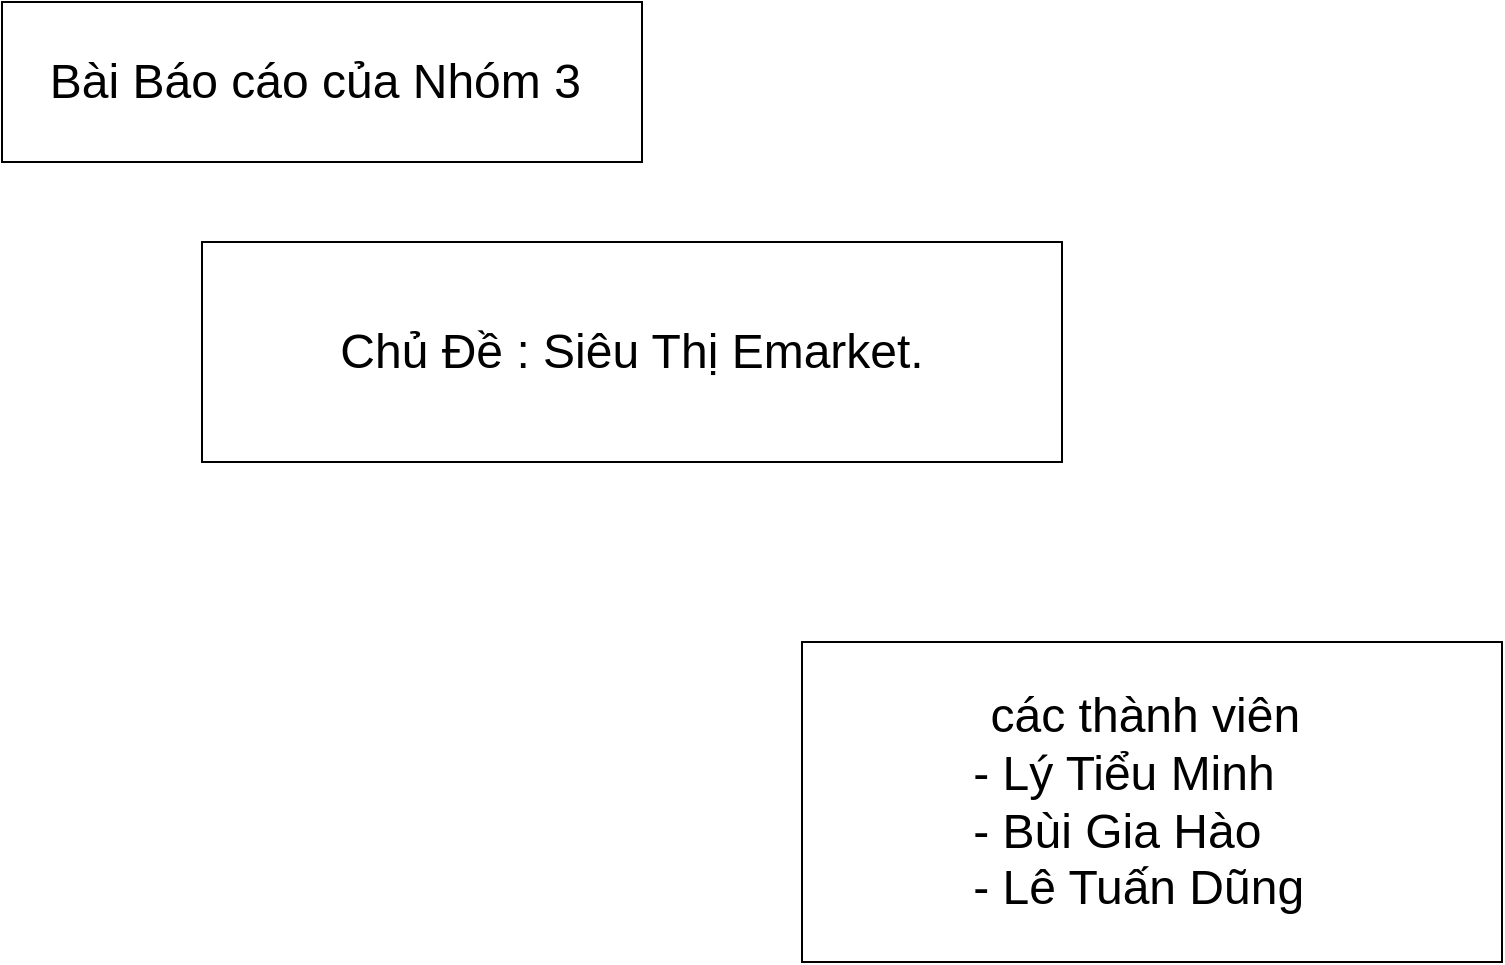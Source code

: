 <mxfile version="20.0.3" type="device" pages="23"><diagram id="FBkRa4KqkrhyuhqWwT42" name="giới thiệu."><mxGraphModel dx="1387" dy="601" grid="1" gridSize="10" guides="1" tooltips="1" connect="1" arrows="1" fold="1" page="1" pageScale="1" pageWidth="850" pageHeight="1100" math="0" shadow="0"><root><mxCell id="0"/><mxCell id="1" parent="0"/><mxCell id="mFt5X3h6KgFwqTN0Hb6a-1" value="&lt;font style=&quot;font-size: 24px;&quot;&gt;Bài Báo cáo của Nhóm 3&amp;nbsp;&lt;/font&gt;" style="whiteSpace=wrap;html=1;" parent="1" vertex="1"><mxGeometry x="80" y="40" width="320" height="80" as="geometry"/></mxCell><mxCell id="mFt5X3h6KgFwqTN0Hb6a-2" value="Chủ Đề : Siêu Thị Emarket." style="rounded=0;whiteSpace=wrap;html=1;fontSize=24;" parent="1" vertex="1"><mxGeometry x="180" y="160" width="430" height="110" as="geometry"/></mxCell><mxCell id="mFt5X3h6KgFwqTN0Hb6a-3" value="các thành viên&amp;nbsp;&lt;br&gt;&lt;div style=&quot;text-align: left;&quot;&gt;&lt;span style=&quot;background-color: initial;&quot;&gt;- Lý Tiểu Minh&lt;/span&gt;&lt;/div&gt;&lt;div style=&quot;text-align: left;&quot;&gt;&lt;span style=&quot;background-color: initial;&quot;&gt;- Bùi Gia Hào&amp;nbsp;&lt;/span&gt;&lt;/div&gt;&lt;div style=&quot;text-align: left;&quot;&gt;&lt;span style=&quot;background-color: initial;&quot;&gt;- Lê Tuấn Dũng&amp;nbsp;&amp;nbsp;&lt;/span&gt;&lt;/div&gt;" style="rounded=0;whiteSpace=wrap;html=1;fontSize=24;" parent="1" vertex="1"><mxGeometry x="480" y="360" width="350" height="160" as="geometry"/></mxCell></root></mxGraphModel></diagram><diagram id="rUjtKJ2zZvNoAYh28aGJ" name="sơ đồ menu"><mxGraphModel dx="1387" dy="601" grid="1" gridSize="10" guides="1" tooltips="1" connect="1" arrows="1" fold="1" page="1" pageScale="1" pageWidth="850" pageHeight="1100" math="0" shadow="0"><root><mxCell id="0"/><mxCell id="1" parent="0"/><mxCell id="kbr9wemoTPBGp8ZLvTVp-1" style="edgeStyle=orthogonalEdgeStyle;rounded=0;orthogonalLoop=1;jettySize=auto;html=1;" parent="1" source="kbr9wemoTPBGp8ZLvTVp-3" target="kbr9wemoTPBGp8ZLvTVp-9" edge="1"><mxGeometry relative="1" as="geometry"><mxPoint x="280" y="200" as="targetPoint"/><Array as="points"><mxPoint x="280" y="300"/><mxPoint x="280" y="170"/></Array></mxGeometry></mxCell><mxCell id="kbr9wemoTPBGp8ZLvTVp-2" style="edgeStyle=orthogonalEdgeStyle;rounded=0;orthogonalLoop=1;jettySize=auto;html=1;" parent="1" source="kbr9wemoTPBGp8ZLvTVp-3" target="kbr9wemoTPBGp8ZLvTVp-13" edge="1"><mxGeometry relative="1" as="geometry"><mxPoint x="280" y="400" as="targetPoint"/><Array as="points"><mxPoint x="280" y="300"/><mxPoint x="280" y="510"/></Array></mxGeometry></mxCell><mxCell id="kbr9wemoTPBGp8ZLvTVp-3" value="Menu Chưa Đăng Nhập" style="swimlane;fontStyle=0;childLayout=stackLayout;horizontal=1;startSize=26;fillColor=none;horizontalStack=0;resizeParent=1;resizeParentMax=0;resizeLast=0;collapsible=1;marginBottom=0;" parent="1" vertex="1"><mxGeometry x="40" y="240" width="160" height="140" as="geometry"/></mxCell><mxCell id="kbr9wemoTPBGp8ZLvTVp-4" value="+  Đăng Nhập  " style="text;strokeColor=none;fillColor=none;align=left;verticalAlign=top;spacingLeft=4;spacingRight=4;overflow=hidden;rotatable=0;points=[[0,0.5],[1,0.5]];portConstraint=eastwest;" parent="kbr9wemoTPBGp8ZLvTVp-3" vertex="1"><mxGeometry y="26" width="160" height="26" as="geometry"/></mxCell><mxCell id="kbr9wemoTPBGp8ZLvTVp-5" value="+  Đăng kí  " style="text;strokeColor=none;fillColor=none;align=left;verticalAlign=top;spacingLeft=4;spacingRight=4;overflow=hidden;rotatable=0;points=[[0,0.5],[1,0.5]];portConstraint=eastwest;" parent="kbr9wemoTPBGp8ZLvTVp-3" vertex="1"><mxGeometry y="52" width="160" height="26" as="geometry"/></mxCell><mxCell id="kbr9wemoTPBGp8ZLvTVp-6" value="+ Tra cứu sản phẩm &#10;&#10;+ Thoát" style="text;strokeColor=none;fillColor=none;align=left;verticalAlign=top;spacingLeft=4;spacingRight=4;overflow=hidden;rotatable=0;points=[[0,0.5],[1,0.5]];portConstraint=eastwest;" parent="kbr9wemoTPBGp8ZLvTVp-3" vertex="1"><mxGeometry y="78" width="160" height="62" as="geometry"/></mxCell><mxCell id="kbr9wemoTPBGp8ZLvTVp-7" style="edgeStyle=orthogonalEdgeStyle;rounded=0;orthogonalLoop=1;jettySize=auto;html=1;entryX=0;entryY=0.308;entryDx=0;entryDy=0;entryPerimeter=0;" parent="1" source="kbr9wemoTPBGp8ZLvTVp-9" target="kbr9wemoTPBGp8ZLvTVp-19" edge="1"><mxGeometry relative="1" as="geometry"><mxPoint x="720" y="80" as="targetPoint"/><Array as="points"><mxPoint x="710" y="170"/><mxPoint x="710" y="90"/></Array></mxGeometry></mxCell><mxCell id="kbr9wemoTPBGp8ZLvTVp-8" style="edgeStyle=orthogonalEdgeStyle;rounded=0;orthogonalLoop=1;jettySize=auto;html=1;" parent="1" source="kbr9wemoTPBGp8ZLvTVp-9" edge="1"><mxGeometry relative="1" as="geometry"><mxPoint x="820" y="310" as="targetPoint"/><Array as="points"><mxPoint x="710" y="170"/><mxPoint x="710" y="310"/></Array></mxGeometry></mxCell><mxCell id="kbr9wemoTPBGp8ZLvTVp-9" value="Menu Đăng nhập Tài Khoản Nhân Viên" style="swimlane;fontStyle=0;childLayout=stackLayout;horizontal=1;startSize=26;fillColor=none;horizontalStack=0;resizeParent=1;resizeParentMax=0;resizeLast=0;collapsible=1;marginBottom=0;" parent="1" vertex="1"><mxGeometry x="360" y="80" width="290" height="180" as="geometry"/></mxCell><mxCell id="kbr9wemoTPBGp8ZLvTVp-10" value="+ Thêm , sửa , xóa hàng hóa " style="text;strokeColor=none;fillColor=none;align=left;verticalAlign=top;spacingLeft=4;spacingRight=4;overflow=hidden;rotatable=0;points=[[0,0.5],[1,0.5]];portConstraint=eastwest;" parent="kbr9wemoTPBGp8ZLvTVp-9" vertex="1"><mxGeometry y="26" width="290" height="26" as="geometry"/></mxCell><mxCell id="kbr9wemoTPBGp8ZLvTVp-11" value="+ Xác nhận mua hàng cho khách " style="text;strokeColor=none;fillColor=none;align=left;verticalAlign=top;spacingLeft=4;spacingRight=4;overflow=hidden;rotatable=0;points=[[0,0.5],[1,0.5]];portConstraint=eastwest;" parent="kbr9wemoTPBGp8ZLvTVp-9" vertex="1"><mxGeometry y="52" width="290" height="26" as="geometry"/></mxCell><mxCell id="kbr9wemoTPBGp8ZLvTVp-12" value="+ Xác nhận đăng ký khách hàng thân thiết &#10;&#10;+ Thống kê hàng hóa. &#10;  &#10;+ Đăng xuất. " style="text;strokeColor=none;fillColor=none;align=left;verticalAlign=top;spacingLeft=4;spacingRight=4;overflow=hidden;rotatable=0;points=[[0,0.5],[1,0.5]];portConstraint=eastwest;" parent="kbr9wemoTPBGp8ZLvTVp-9" vertex="1"><mxGeometry y="78" width="290" height="102" as="geometry"/></mxCell><mxCell id="kbr9wemoTPBGp8ZLvTVp-13" value="Menu Đăng Nhập tài khoản người Dùng " style="swimlane;fontStyle=0;childLayout=stackLayout;horizontal=1;startSize=26;fillColor=none;horizontalStack=0;resizeParent=1;resizeParentMax=0;resizeLast=0;collapsible=1;marginBottom=0;" parent="1" vertex="1"><mxGeometry x="360" y="400" width="260" height="190" as="geometry"/></mxCell><mxCell id="kbr9wemoTPBGp8ZLvTVp-14" value="+ Mua Hàng hóa  " style="text;strokeColor=none;fillColor=none;align=left;verticalAlign=top;spacingLeft=4;spacingRight=4;overflow=hidden;rotatable=0;points=[[0,0.5],[1,0.5]];portConstraint=eastwest;" parent="kbr9wemoTPBGp8ZLvTVp-13" vertex="1"><mxGeometry y="26" width="260" height="26" as="geometry"/></mxCell><mxCell id="kbr9wemoTPBGp8ZLvTVp-15" value="+ Theo dõi tiến trình xử lí đơn hàng của mình " style="text;strokeColor=none;fillColor=none;align=left;verticalAlign=top;spacingLeft=4;spacingRight=4;overflow=hidden;rotatable=0;points=[[0,0.5],[1,0.5]];portConstraint=eastwest;" parent="kbr9wemoTPBGp8ZLvTVp-13" vertex="1"><mxGeometry y="52" width="260" height="26" as="geometry"/></mxCell><mxCell id="kbr9wemoTPBGp8ZLvTVp-16" value="+ Xem Lịch sử mua &#10;&#10;+ Tra cứu sản phẩm &#10;&#10;+ Đổi mật Khẩu &#10;&#10;+ Đăng Xuất " style="text;strokeColor=none;fillColor=none;align=left;verticalAlign=top;spacingLeft=4;spacingRight=4;overflow=hidden;rotatable=0;points=[[0,0.5],[1,0.5]];portConstraint=eastwest;" parent="kbr9wemoTPBGp8ZLvTVp-13" vertex="1"><mxGeometry y="78" width="260" height="112" as="geometry"/></mxCell><mxCell id="kbr9wemoTPBGp8ZLvTVp-17" value="Menu chức năng Thêm sửa xóa sản phẩm" style="swimlane;fontStyle=0;childLayout=stackLayout;horizontal=1;startSize=26;fillColor=none;horizontalStack=0;resizeParent=1;resizeParentMax=0;resizeLast=0;collapsible=1;marginBottom=0;" parent="1" vertex="1"><mxGeometry x="820" y="30" width="230" height="130" as="geometry"/></mxCell><mxCell id="kbr9wemoTPBGp8ZLvTVp-18" value="+ Thêm sản phẩm " style="text;strokeColor=none;fillColor=none;align=left;verticalAlign=top;spacingLeft=4;spacingRight=4;overflow=hidden;rotatable=0;points=[[0,0.5],[1,0.5]];portConstraint=eastwest;" parent="kbr9wemoTPBGp8ZLvTVp-17" vertex="1"><mxGeometry y="26" width="230" height="26" as="geometry"/></mxCell><mxCell id="kbr9wemoTPBGp8ZLvTVp-19" value="+ sửa sản phẩm" style="text;strokeColor=none;fillColor=none;align=left;verticalAlign=top;spacingLeft=4;spacingRight=4;overflow=hidden;rotatable=0;points=[[0,0.5],[1,0.5]];portConstraint=eastwest;" parent="kbr9wemoTPBGp8ZLvTVp-17" vertex="1"><mxGeometry y="52" width="230" height="26" as="geometry"/></mxCell><mxCell id="kbr9wemoTPBGp8ZLvTVp-20" value="+  xóa sản phẩm &#10;&#10;+ Back" style="text;strokeColor=none;fillColor=none;align=left;verticalAlign=top;spacingLeft=4;spacingRight=4;overflow=hidden;rotatable=0;points=[[0,0.5],[1,0.5]];portConstraint=eastwest;" parent="kbr9wemoTPBGp8ZLvTVp-17" vertex="1"><mxGeometry y="78" width="230" height="52" as="geometry"/></mxCell><mxCell id="kbr9wemoTPBGp8ZLvTVp-21" value="Menu chức năng Thống kê " style="swimlane;fontStyle=0;childLayout=stackLayout;horizontal=1;startSize=26;fillColor=none;horizontalStack=0;resizeParent=1;resizeParentMax=0;resizeLast=0;collapsible=1;marginBottom=0;" parent="1" vertex="1"><mxGeometry x="820" y="240" width="230" height="150" as="geometry"/></mxCell><mxCell id="kbr9wemoTPBGp8ZLvTVp-22" value="+  Theo Ngày " style="text;strokeColor=none;fillColor=none;align=left;verticalAlign=top;spacingLeft=4;spacingRight=4;overflow=hidden;rotatable=0;points=[[0,0.5],[1,0.5]];portConstraint=eastwest;" parent="kbr9wemoTPBGp8ZLvTVp-21" vertex="1"><mxGeometry y="26" width="230" height="26" as="geometry"/></mxCell><mxCell id="kbr9wemoTPBGp8ZLvTVp-23" value="+  Theo Loại Hàng hóa|&#10;&#10;+  Theo nhà cung cấp&#10;&#10;+ Back" style="text;strokeColor=none;fillColor=none;align=left;verticalAlign=top;spacingLeft=4;spacingRight=4;overflow=hidden;rotatable=0;points=[[0,0.5],[1,0.5]];portConstraint=eastwest;" parent="kbr9wemoTPBGp8ZLvTVp-21" vertex="1"><mxGeometry y="52" width="230" height="98" as="geometry"/></mxCell><mxCell id="xOwT2Eg08UCD63mb36qz-1" value="Sơ đồ Menu" style="whiteSpace=wrap;html=1;fontSize=24;" parent="1" vertex="1"><mxGeometry x="40" y="20" width="190" height="60" as="geometry"/></mxCell></root></mxGraphModel></diagram><diagram id="__12SHg47d7xuPnqcjI8" name="Sơ đồ trạng thái"><mxGraphModel dx="1942" dy="842" grid="1" gridSize="10" guides="1" tooltips="1" connect="1" arrows="1" fold="1" page="1" pageScale="1" pageWidth="850" pageHeight="1100" math="0" shadow="0"><root><mxCell id="0"/><mxCell id="1" parent="0"/><mxCell id="C-1JD2D6qVUhliq9wvnV-1" value="" style="ellipse;html=1;shape=startState;fillColor=#000000;strokeColor=#ff0000;fontSize=18;" parent="1" vertex="1"><mxGeometry x="20" y="120" width="30" height="30" as="geometry"/></mxCell><mxCell id="C-1JD2D6qVUhliq9wvnV-2" value="" style="edgeStyle=orthogonalEdgeStyle;html=1;verticalAlign=bottom;endArrow=open;endSize=8;strokeColor=#ff0000;rounded=0;exitX=1;exitY=0.5;exitDx=0;exitDy=0;fontSize=16;" parent="1" source="C-1JD2D6qVUhliq9wvnV-1" edge="1"><mxGeometry relative="1" as="geometry"><mxPoint x="200" y="135" as="targetPoint"/><mxPoint x="330" y="135" as="sourcePoint"/></mxGeometry></mxCell><mxCell id="C-1JD2D6qVUhliq9wvnV-3" value="đăng nhập" style="rhombus;whiteSpace=wrap;html=1;fillColor=#ffffc0;strokeColor=#ff0000;fontSize=16;" parent="1" vertex="1"><mxGeometry x="515" y="130" width="120" height="52.5" as="geometry"/></mxCell><mxCell id="C-1JD2D6qVUhliq9wvnV-4" value="đăng nhập đúng" style="edgeStyle=orthogonalEdgeStyle;html=1;align=left;verticalAlign=bottom;endArrow=open;endSize=8;strokeColor=#ff0000;rounded=0;entryX=0;entryY=0.5;entryDx=0;entryDy=0;fontSize=16;" parent="1" source="C-1JD2D6qVUhliq9wvnV-3" target="C-1JD2D6qVUhliq9wvnV-13" edge="1"><mxGeometry x="-0.818" y="6" relative="1" as="geometry"><mxPoint x="720" y="178" as="targetPoint"/><mxPoint as="offset"/></mxGeometry></mxCell><mxCell id="C-1JD2D6qVUhliq9wvnV-5" value="đăng nhập sai&amp;nbsp;" style="edgeStyle=orthogonalEdgeStyle;html=1;align=left;verticalAlign=top;endArrow=open;endSize=8;strokeColor=#ff0000;rounded=0;entryX=1;entryY=0.75;entryDx=0;entryDy=0;fontSize=16;exitX=0;exitY=1;exitDx=0;exitDy=0;" parent="1" edge="1"><mxGeometry x="1" y="-27" relative="1" as="geometry"><mxPoint x="400" y="188.5" as="targetPoint"/><Array as="points"><mxPoint x="545" y="201"/><mxPoint x="400" y="201"/></Array><mxPoint x="545" y="170.375" as="sourcePoint"/><mxPoint x="-7" y="-17" as="offset"/></mxGeometry></mxCell><mxCell id="C-1JD2D6qVUhliq9wvnV-6" value="" style="ellipse;html=1;shape=endState;fillColor=#000000;strokeColor=#ff0000;fontSize=16;" parent="1" vertex="1"><mxGeometry x="285" y="15" width="30" height="30" as="geometry"/></mxCell><mxCell id="C-1JD2D6qVUhliq9wvnV-7" value="" style="edgeStyle=orthogonalEdgeStyle;html=1;verticalAlign=bottom;endArrow=open;endSize=8;strokeColor=#ff0000;rounded=0;entryX=0.5;entryY=1;entryDx=0;entryDy=0;exitX=0.5;exitY=0;exitDx=0;exitDy=0;fontSize=16;" parent="1" source="C-1JD2D6qVUhliq9wvnV-9" target="C-1JD2D6qVUhliq9wvnV-6" edge="1"><mxGeometry relative="1" as="geometry"><mxPoint x="450" y="145" as="targetPoint"/><mxPoint x="500" y="115" as="sourcePoint"/></mxGeometry></mxCell><mxCell id="C-1JD2D6qVUhliq9wvnV-8" value="&lt;font style=&quot;font-size: 16px;&quot;&gt;Run&amp;nbsp;&lt;/font&gt;" style="text;html=1;align=center;verticalAlign=middle;resizable=0;points=[];autosize=1;strokeColor=none;fillColor=none;fontSize=16;" parent="1" vertex="1"><mxGeometry x="60" y="105" width="60" height="30" as="geometry"/></mxCell><mxCell id="C-1JD2D6qVUhliq9wvnV-9" value="khởi tạo Menu chưa đăng nhập" style="swimlane;fontStyle=1;align=center;verticalAlign=middle;childLayout=stackLayout;horizontal=1;startSize=30;horizontalStack=0;resizeParent=0;resizeLast=1;container=0;fontColor=#000000;collapsible=0;rounded=1;arcSize=30;strokeColor=#ff0000;fillColor=#ffffc0;swimlaneFillColor=#ffffc0;dropTarget=0;fontSize=16;" parent="1" vertex="1"><mxGeometry x="200" y="90" width="200" height="120" as="geometry"/></mxCell><mxCell id="C-1JD2D6qVUhliq9wvnV-10" value="- do/ đăng nhập&lt;br style=&quot;font-size: 16px;&quot;&gt;- do / đăng kí&lt;br style=&quot;font-size: 16px;&quot;&gt;- do / tra cứu hàng&amp;nbsp; &amp;nbsp;&lt;br style=&quot;font-size: 16px;&quot;&gt;- do / kết thúc&amp;nbsp;" style="text;html=1;strokeColor=none;fillColor=none;align=left;verticalAlign=middle;spacingLeft=4;spacingRight=4;whiteSpace=wrap;overflow=hidden;rotatable=0;fontColor=#000000;fontSize=16;" parent="C-1JD2D6qVUhliq9wvnV-9" vertex="1"><mxGeometry y="30" width="200" height="90" as="geometry"/></mxCell><mxCell id="C-1JD2D6qVUhliq9wvnV-11" value="" style="edgeStyle=orthogonalEdgeStyle;html=1;verticalAlign=bottom;endArrow=open;endSize=8;strokeColor=#ff0000;rounded=0;fontSize=16;" parent="1" source="C-1JD2D6qVUhliq9wvnV-9" target="C-1JD2D6qVUhliq9wvnV-3" edge="1"><mxGeometry relative="1" as="geometry"><mxPoint x="290" y="350" as="targetPoint"/></mxGeometry></mxCell><mxCell id="C-1JD2D6qVUhliq9wvnV-12" value="&lt;span style=&quot;color: rgb(0, 0, 0); font-family: Helvetica; font-size: 16px; font-style: normal; font-variant-ligatures: normal; font-variant-caps: normal; font-weight: 400; letter-spacing: normal; orphans: 2; text-align: center; text-indent: 0px; text-transform: none; widows: 2; word-spacing: 0px; -webkit-text-stroke-width: 0px; background-color: rgb(248, 249, 250); text-decoration-thickness: initial; text-decoration-style: initial; text-decoration-color: initial; float: none; display: inline !important;&quot;&gt;Đăng nhập&lt;/span&gt;" style="text;whiteSpace=wrap;html=1;fontSize=16;" parent="1" vertex="1"><mxGeometry x="412" y="120" width="108" height="40" as="geometry"/></mxCell><mxCell id="C-1JD2D6qVUhliq9wvnV-13" value="đăng nhập thành công" style="rhombus;whiteSpace=wrap;html=1;fillColor=#ffffc0;strokeColor=#ff0000;fontSize=16;" parent="1" vertex="1"><mxGeometry x="800" y="129" width="194" height="53.5" as="geometry"/></mxCell><mxCell id="C-1JD2D6qVUhliq9wvnV-14" value="Đăng nhập với tài khoản khách hàng" style="edgeStyle=orthogonalEdgeStyle;html=1;align=left;verticalAlign=bottom;endArrow=open;endSize=8;strokeColor=#ff0000;rounded=0;fontSize=16;" parent="1" edge="1"><mxGeometry x="-0.659" y="6" relative="1" as="geometry"><mxPoint x="1490" y="160" as="targetPoint"/><mxPoint x="1003.891" y="160.62" as="sourcePoint"/><Array as="points"><mxPoint x="1249" y="161"/><mxPoint x="1496" y="160"/></Array><mxPoint as="offset"/></mxGeometry></mxCell><mxCell id="C-1JD2D6qVUhliq9wvnV-15" value="Đăng nhập với tài khoản &lt;br style=&quot;font-size: 16px;&quot;&gt;nhân viên siêu thị" style="edgeStyle=orthogonalEdgeStyle;html=1;align=left;verticalAlign=top;endArrow=open;endSize=8;strokeColor=#ff0000;rounded=0;fontSize=16;" parent="1" source="C-1JD2D6qVUhliq9wvnV-13" target="C-1JD2D6qVUhliq9wvnV-16" edge="1"><mxGeometry x="-0.919" y="3" relative="1" as="geometry"><mxPoint x="765" y="300" as="targetPoint"/><Array as="points"/><mxPoint as="offset"/></mxGeometry></mxCell><mxCell id="C-1JD2D6qVUhliq9wvnV-16" value="khởi tạo Menu nhân viên Siêu Thị " style="swimlane;fontStyle=1;align=center;verticalAlign=middle;childLayout=stackLayout;horizontal=1;startSize=30;horizontalStack=0;resizeParent=0;resizeLast=1;container=0;fontColor=#000000;collapsible=0;rounded=1;arcSize=30;strokeColor=#ff0000;fillColor=#ffffc0;swimlaneFillColor=#ffffc0;dropTarget=0;fontSize=16;" parent="1" vertex="1"><mxGeometry x="650" y="520" width="300" height="159" as="geometry"/></mxCell><mxCell id="C-1JD2D6qVUhliq9wvnV-17" value="- do/ thêm , sửa , xóa&amp;nbsp;&lt;br style=&quot;font-size: 16px;&quot;&gt;- do/ xác nhận mua hàng cho khách&lt;br style=&quot;font-size: 16px;&quot;&gt;- do/ xác nhận khách hàng thân thiết&lt;br style=&quot;font-size: 16px;&quot;&gt;- do / thống kê&amp;nbsp;&lt;br style=&quot;font-size: 16px;&quot;&gt;- exit/ đăng xuất" style="text;html=1;strokeColor=none;fillColor=none;align=left;verticalAlign=middle;spacingLeft=4;spacingRight=4;whiteSpace=wrap;overflow=hidden;rotatable=0;fontColor=#000000;fontSize=16;" parent="C-1JD2D6qVUhliq9wvnV-16" vertex="1"><mxGeometry y="30" width="300" height="129" as="geometry"/></mxCell><mxCell id="C-1JD2D6qVUhliq9wvnV-18" value="Khởi tạo Menu khách hàng" style="swimlane;fontStyle=1;align=center;verticalAlign=middle;childLayout=stackLayout;horizontal=1;startSize=30;horizontalStack=0;resizeParent=0;resizeLast=1;container=0;fontColor=#000000;collapsible=0;rounded=1;arcSize=30;strokeColor=#ff0000;fillColor=#ffffc0;swimlaneFillColor=#ffffc0;dropTarget=0;fontSize=16;" parent="1" vertex="1"><mxGeometry x="1495" y="120" width="200" height="200" as="geometry"/></mxCell><mxCell id="C-1JD2D6qVUhliq9wvnV-19" value="- do/ mua hàng&amp;nbsp;&lt;br style=&quot;font-size: 16px;&quot;&gt;- do/ theo dõi tiến trình mua hàng&amp;nbsp;&lt;br style=&quot;font-size: 16px;&quot;&gt;- do/ xem lịch sử mua&amp;nbsp;&lt;br style=&quot;font-size: 16px;&quot;&gt;- do/ tra cứu hàng&amp;nbsp;&amp;nbsp;&lt;br style=&quot;font-size: 16px;&quot;&gt;- do/ đổi mật khẩu&lt;br style=&quot;font-size: 16px;&quot;&gt;- Exit/ đăng xuất" style="text;html=1;strokeColor=none;fillColor=none;align=left;verticalAlign=middle;spacingLeft=4;spacingRight=4;whiteSpace=wrap;overflow=hidden;rotatable=0;fontColor=#000000;fontSize=16;" parent="C-1JD2D6qVUhliq9wvnV-18" vertex="1"><mxGeometry y="30" width="200" height="170" as="geometry"/></mxCell><mxCell id="C-1JD2D6qVUhliq9wvnV-20" value="kết thúc" style="text;html=1;align=center;verticalAlign=middle;resizable=0;points=[];autosize=1;strokeColor=none;fillColor=none;fontSize=16;" parent="1" vertex="1"><mxGeometry x="290" y="65" width="80" height="30" as="geometry"/></mxCell><mxCell id="C-1JD2D6qVUhliq9wvnV-21" value="" style="edgeStyle=orthogonalEdgeStyle;html=1;align=left;verticalAlign=top;endArrow=open;endSize=8;strokeColor=#ff0000;rounded=0;entryX=0.75;entryY=1;entryDx=0;entryDy=0;exitX=0.25;exitY=0;exitDx=0;exitDy=0;fontSize=16;" parent="1" source="C-1JD2D6qVUhliq9wvnV-16" target="C-1JD2D6qVUhliq9wvnV-10" edge="1"><mxGeometry x="-1" relative="1" as="geometry"><mxPoint x="410.0" y="220.0" as="targetPoint"/><mxPoint x="550" y="182.5" as="sourcePoint"/><Array as="points"><mxPoint x="730" y="270"/><mxPoint x="350" y="270"/></Array></mxGeometry></mxCell><mxCell id="C-1JD2D6qVUhliq9wvnV-22" value="Đăng xuất" style="text;html=1;align=center;verticalAlign=middle;resizable=0;points=[];autosize=1;strokeColor=none;fillColor=none;fontSize=16;" parent="1" vertex="1"><mxGeometry x="355" y="235" width="100" height="30" as="geometry"/></mxCell><mxCell id="C-1JD2D6qVUhliq9wvnV-23" value="" style="edgeStyle=orthogonalEdgeStyle;html=1;verticalAlign=bottom;endArrow=open;endSize=8;strokeColor=#ff0000;rounded=0;fontSize=16;exitX=-0.005;exitY=0.883;exitDx=0;exitDy=0;exitPerimeter=0;" parent="1" source="C-1JD2D6qVUhliq9wvnV-19" target="Fa-5xzPbIOSLqu0snty6-1" edge="1"><mxGeometry relative="1" as="geometry"><mxPoint x="1540" y="460" as="targetPoint"/><mxPoint x="800" y="420.0" as="sourcePoint"/><Array as="points"><mxPoint x="1420" y="300"/></Array></mxGeometry></mxCell><mxCell id="C-1JD2D6qVUhliq9wvnV-24" value="" style="edgeStyle=orthogonalEdgeStyle;html=1;align=left;verticalAlign=top;endArrow=open;endSize=8;strokeColor=#ff0000;rounded=0;exitX=0;exitY=0.5;exitDx=0;exitDy=0;fontSize=16;" parent="1" source="C-1JD2D6qVUhliq9wvnV-10" target="C-1JD2D6qVUhliq9wvnV-26" edge="1"><mxGeometry x="-1" relative="1" as="geometry"><mxPoint x="80" y="360" as="targetPoint"/><mxPoint x="550" y="182.5" as="sourcePoint"/><Array as="points"><mxPoint x="200" y="170"/><mxPoint x="80" y="170"/></Array></mxGeometry></mxCell><mxCell id="C-1JD2D6qVUhliq9wvnV-25" value="đăng kí&amp;nbsp;" style="edgeLabel;html=1;align=center;verticalAlign=middle;resizable=0;points=[];fontSize=16;" parent="C-1JD2D6qVUhliq9wvnV-24" vertex="1" connectable="0"><mxGeometry x="0.285" y="-2" relative="1" as="geometry"><mxPoint as="offset"/></mxGeometry></mxCell><mxCell id="C-1JD2D6qVUhliq9wvnV-26" value="đang Đăng kí " style="swimlane;fontStyle=1;align=center;verticalAlign=middle;childLayout=stackLayout;horizontal=1;startSize=30;horizontalStack=0;resizeParent=0;resizeLast=1;container=0;fontColor=#000000;collapsible=0;rounded=1;arcSize=30;strokeColor=#ff0000;fillColor=#ffffc0;swimlaneFillColor=#ffffc0;dropTarget=0;fontSize=12;" parent="1" vertex="1"><mxGeometry y="295" width="180" height="75" as="geometry"/></mxCell><mxCell id="C-1JD2D6qVUhliq9wvnV-27" value="entry/ đăng kí&amp;nbsp;" style="text;html=1;strokeColor=none;fillColor=none;align=center;verticalAlign=middle;spacingLeft=4;spacingRight=4;whiteSpace=wrap;overflow=hidden;rotatable=0;fontColor=#000000;fontSize=12;" parent="C-1JD2D6qVUhliq9wvnV-26" vertex="1"><mxGeometry y="30" width="180" height="45" as="geometry"/></mxCell><mxCell id="C-1JD2D6qVUhliq9wvnV-28" value="" style="edgeStyle=orthogonalEdgeStyle;html=1;verticalAlign=bottom;endArrow=open;endSize=8;strokeColor=#ff0000;rounded=0;fontSize=16;entryX=0;entryY=1;entryDx=0;entryDy=0;exitX=1;exitY=0;exitDx=0;exitDy=0;" parent="1" source="C-1JD2D6qVUhliq9wvnV-27" target="C-1JD2D6qVUhliq9wvnV-10" edge="1"><mxGeometry relative="1" as="geometry"><mxPoint x="250" y="210" as="targetPoint"/><Array as="points"><mxPoint x="200" y="325"/></Array></mxGeometry></mxCell><mxCell id="C-1JD2D6qVUhliq9wvnV-29" value="Kết thúc đăng kí" style="edgeLabel;html=1;align=center;verticalAlign=middle;resizable=0;points=[];fontSize=16;" parent="C-1JD2D6qVUhliq9wvnV-28" vertex="1" connectable="0"><mxGeometry x="0.031" y="3" relative="1" as="geometry"><mxPoint as="offset"/></mxGeometry></mxCell><mxCell id="C-1JD2D6qVUhliq9wvnV-30" value="" style="edgeStyle=orthogonalEdgeStyle;html=1;align=left;verticalAlign=top;endArrow=open;endSize=8;strokeColor=#ff0000;rounded=0;exitX=0.25;exitY=1;exitDx=0;exitDy=0;fontSize=16;" parent="1" source="C-1JD2D6qVUhliq9wvnV-10" edge="1"><mxGeometry x="-1" relative="1" as="geometry"><mxPoint x="250" y="450" as="targetPoint"/><mxPoint x="680" y="380" as="sourcePoint"/><Array as="points"><mxPoint x="250" y="449"/></Array></mxGeometry></mxCell><mxCell id="C-1JD2D6qVUhliq9wvnV-31" value="tra cứu hàng hóa" style="edgeLabel;html=1;align=center;verticalAlign=middle;resizable=0;points=[];fontSize=16;" parent="C-1JD2D6qVUhliq9wvnV-30" vertex="1" connectable="0"><mxGeometry x="0.2" y="1" relative="1" as="geometry"><mxPoint x="-31" y="46" as="offset"/></mxGeometry></mxCell><mxCell id="C-1JD2D6qVUhliq9wvnV-32" value="" style="edgeStyle=orthogonalEdgeStyle;html=1;verticalAlign=bottom;endArrow=open;endSize=8;strokeColor=#ff0000;rounded=0;fontSize=16;exitX=0.5;exitY=0;exitDx=0;exitDy=0;" parent="1" source="BZDsQXiYE3qP6cAMFcVZ-1" edge="1"><mxGeometry relative="1" as="geometry"><mxPoint x="280" y="210" as="targetPoint"/><mxPoint x="330" y="450" as="sourcePoint"/><Array as="points"><mxPoint x="280" y="210"/></Array></mxGeometry></mxCell><mxCell id="C-1JD2D6qVUhliq9wvnV-33" value="kết thúc tra cứu" style="edgeLabel;html=1;align=center;verticalAlign=middle;resizable=0;points=[];fontSize=16;" parent="C-1JD2D6qVUhliq9wvnV-32" vertex="1" connectable="0"><mxGeometry x="-0.238" y="1" relative="1" as="geometry"><mxPoint y="-110" as="offset"/></mxGeometry></mxCell><mxCell id="C-1JD2D6qVUhliq9wvnV-48" value="" style="edgeStyle=orthogonalEdgeStyle;html=1;verticalAlign=bottom;endArrow=open;endSize=8;strokeColor=#ff0000;rounded=0;fontSize=16;entryX=0.25;entryY=0;entryDx=0;entryDy=0;" parent="1" source="C-1JD2D6qVUhliq9wvnV-19" target="4O3b5HhykQ2tRjjzNFtf-1" edge="1"><mxGeometry relative="1" as="geometry"><mxPoint x="1120" y="470" as="targetPoint"/><mxPoint x="1490" y="200" as="sourcePoint"/><Array as="points"><mxPoint x="1120" y="210"/><mxPoint x="1120" y="290"/></Array></mxGeometry></mxCell><mxCell id="C-1JD2D6qVUhliq9wvnV-49" value="" style="edgeStyle=orthogonalEdgeStyle;html=1;verticalAlign=bottom;endArrow=open;endSize=8;strokeColor=#ff0000;rounded=0;fontSize=16;exitX=0.75;exitY=1;exitDx=0;exitDy=0;entryX=0.25;entryY=0;entryDx=0;entryDy=0;" parent="1" source="C-1JD2D6qVUhliq9wvnV-19" target="qYCbwqsGW10MCGU9mbs2-1" edge="1"><mxGeometry relative="1" as="geometry"><mxPoint x="1835" y="460" as="targetPoint"/><mxPoint x="1550" y="300" as="sourcePoint"/><Array as="points"><mxPoint x="1645" y="390"/><mxPoint x="1968" y="390"/></Array></mxGeometry></mxCell><mxCell id="C-1JD2D6qVUhliq9wvnV-50" value="" style="edgeStyle=orthogonalEdgeStyle;html=1;verticalAlign=bottom;endArrow=open;endSize=8;strokeColor=#ff0000;rounded=0;fontSize=16;exitX=0.5;exitY=0;exitDx=0;exitDy=0;entryX=1;entryY=0;entryDx=0;entryDy=0;" parent="1" source="C-1JD2D6qVUhliq9wvnV-18" target="C-1JD2D6qVUhliq9wvnV-9" edge="1"><mxGeometry relative="1" as="geometry"><mxPoint x="1550" y="470" as="targetPoint"/><mxPoint x="1550" y="300" as="sourcePoint"/></mxGeometry></mxCell><mxCell id="C-1JD2D6qVUhliq9wvnV-51" value="đăng xuất" style="text;html=1;align=center;verticalAlign=middle;resizable=0;points=[];autosize=1;strokeColor=none;fillColor=none;fontSize=16;" parent="1" vertex="1"><mxGeometry x="915" y="47.5" width="90" height="30" as="geometry"/></mxCell><mxCell id="C-1JD2D6qVUhliq9wvnV-52" value="đang đổi mật khẩu" style="swimlane;fontStyle=1;align=center;verticalAlign=middle;childLayout=stackLayout;horizontal=1;startSize=30;horizontalStack=0;resizeParent=0;resizeLast=1;container=0;fontColor=#000000;collapsible=0;rounded=1;arcSize=30;strokeColor=#ff0000;fillColor=#ffffc0;swimlaneFillColor=#ffffc0;dropTarget=0;fontSize=16;" parent="1" vertex="1"><mxGeometry x="1940" y="77.5" width="230" height="100" as="geometry"/></mxCell><mxCell id="C-1JD2D6qVUhliq9wvnV-53" value="-entry / đổi mật khẩu" style="text;html=1;strokeColor=none;fillColor=none;align=center;verticalAlign=middle;spacingLeft=4;spacingRight=4;whiteSpace=wrap;overflow=hidden;rotatable=0;fontColor=#000000;fontSize=16;" parent="C-1JD2D6qVUhliq9wvnV-52" vertex="1"><mxGeometry y="30" width="230" height="70" as="geometry"/></mxCell><mxCell id="C-1JD2D6qVUhliq9wvnV-54" value="đang tra cứu hàng hóa" style="swimlane;fontStyle=1;align=center;verticalAlign=middle;childLayout=stackLayout;horizontal=1;startSize=30;horizontalStack=0;resizeParent=0;resizeLast=1;container=0;fontColor=#000000;collapsible=0;rounded=1;arcSize=30;strokeColor=#ff0000;fillColor=#ffffc0;swimlaneFillColor=#ffffc0;dropTarget=0;fontSize=16;" parent="1" vertex="1"><mxGeometry x="1950" y="210" width="230" height="100" as="geometry"/></mxCell><mxCell id="C-1JD2D6qVUhliq9wvnV-55" value="-entry / đang tra cứu hàng hóa" style="text;html=1;strokeColor=none;fillColor=none;align=center;verticalAlign=middle;spacingLeft=4;spacingRight=4;whiteSpace=wrap;overflow=hidden;rotatable=0;fontColor=#000000;fontSize=16;" parent="C-1JD2D6qVUhliq9wvnV-54" vertex="1"><mxGeometry y="30" width="230" height="70" as="geometry"/></mxCell><mxCell id="C-1JD2D6qVUhliq9wvnV-56" value="" style="edgeStyle=orthogonalEdgeStyle;html=1;verticalAlign=bottom;endArrow=open;endSize=8;strokeColor=#ff0000;rounded=0;fontSize=16;exitX=1;exitY=0.25;exitDx=0;exitDy=0;" parent="1" source="C-1JD2D6qVUhliq9wvnV-19" target="C-1JD2D6qVUhliq9wvnV-53" edge="1"><mxGeometry relative="1" as="geometry"><mxPoint x="1845" y="470" as="targetPoint"/><mxPoint x="1600" y="300" as="sourcePoint"/></mxGeometry></mxCell><mxCell id="C-1JD2D6qVUhliq9wvnV-57" value="" style="edgeStyle=orthogonalEdgeStyle;html=1;verticalAlign=bottom;endArrow=open;endSize=8;strokeColor=#ff0000;rounded=0;fontSize=16;exitX=1;exitY=0.5;exitDx=0;exitDy=0;entryX=0;entryY=0.5;entryDx=0;entryDy=0;" parent="1" source="C-1JD2D6qVUhliq9wvnV-19" target="C-1JD2D6qVUhliq9wvnV-55" edge="1"><mxGeometry relative="1" as="geometry"><mxPoint x="1800" y="276" as="targetPoint"/><mxPoint x="1610" y="310" as="sourcePoint"/><Array as="points"><mxPoint x="1820" y="235"/><mxPoint x="1820" y="275"/></Array></mxGeometry></mxCell><mxCell id="C-1JD2D6qVUhliq9wvnV-58" value="mua hàng" style="text;html=1;align=center;verticalAlign=middle;resizable=0;points=[];autosize=1;strokeColor=none;fillColor=none;fontSize=16;" parent="1" vertex="1"><mxGeometry x="1335" y="177.5" width="90" height="30" as="geometry"/></mxCell><mxCell id="C-1JD2D6qVUhliq9wvnV-59" value="theo dõi&lt;br style=&quot;font-size: 16px;&quot;&gt;&amp;nbsp;tiến trình mua hàng" style="text;html=1;align=center;verticalAlign=middle;resizable=0;points=[];autosize=1;strokeColor=none;fillColor=none;fontSize=16;" parent="1" vertex="1"><mxGeometry x="1455" y="460" width="170" height="50" as="geometry"/></mxCell><mxCell id="C-1JD2D6qVUhliq9wvnV-60" value="xem lịch sử mua hàng" style="text;html=1;align=center;verticalAlign=middle;resizable=0;points=[];autosize=1;strokeColor=none;fillColor=none;fontSize=16;" parent="1" vertex="1"><mxGeometry x="1795" y="390" width="180" height="30" as="geometry"/></mxCell><mxCell id="C-1JD2D6qVUhliq9wvnV-61" value="đổi mật khẩu" style="text;html=1;align=center;verticalAlign=middle;resizable=0;points=[];autosize=1;strokeColor=none;fillColor=none;fontSize=16;" parent="1" vertex="1"><mxGeometry x="1810" y="141.25" width="120" height="30" as="geometry"/></mxCell><mxCell id="C-1JD2D6qVUhliq9wvnV-62" value="" style="edgeStyle=orthogonalEdgeStyle;html=1;verticalAlign=bottom;endArrow=open;endSize=8;strokeColor=#ff0000;rounded=0;fontSize=16;exitX=0;exitY=0.25;exitDx=0;exitDy=0;entryX=0.75;entryY=0;entryDx=0;entryDy=0;" parent="1" source="C-1JD2D6qVUhliq9wvnV-52" target="C-1JD2D6qVUhliq9wvnV-18" edge="1"><mxGeometry relative="1" as="geometry"><mxPoint x="1810" y="152.5" as="targetPoint"/><mxPoint x="1650" y="195" as="sourcePoint"/></mxGeometry></mxCell><mxCell id="C-1JD2D6qVUhliq9wvnV-63" value="kết thúc đổi mật khẩu" style="text;html=1;align=center;verticalAlign=middle;resizable=0;points=[];autosize=1;strokeColor=none;fillColor=none;fontSize=16;" parent="1" vertex="1"><mxGeometry x="1650" y="75" width="180" height="30" as="geometry"/></mxCell><mxCell id="C-1JD2D6qVUhliq9wvnV-64" value="" style="edgeStyle=orthogonalEdgeStyle;html=1;verticalAlign=bottom;endArrow=open;endSize=8;strokeColor=#ff0000;rounded=0;fontSize=16;exitX=0.25;exitY=0;exitDx=0;exitDy=0;entryX=0;entryY=0.75;entryDx=0;entryDy=0;" parent="1" source="Fa-5xzPbIOSLqu0snty6-1" target="C-1JD2D6qVUhliq9wvnV-19" edge="1"><mxGeometry relative="1" as="geometry"><mxPoint x="1580" y="360" as="targetPoint"/><mxPoint x="1520.91" y="457.6" as="sourcePoint"/></mxGeometry></mxCell><mxCell id="C-1JD2D6qVUhliq9wvnV-65" value="" style="edgeStyle=orthogonalEdgeStyle;html=1;verticalAlign=bottom;endArrow=open;endSize=8;strokeColor=#ff0000;rounded=0;fontSize=16;exitX=0.75;exitY=0;exitDx=0;exitDy=0;" parent="1" source="4O3b5HhykQ2tRjjzNFtf-1" edge="1"><mxGeometry relative="1" as="geometry"><mxPoint x="1490" y="255" as="targetPoint"/><mxPoint x="1217.5" y="460" as="sourcePoint"/><Array as="points"><mxPoint x="1232" y="255"/></Array></mxGeometry></mxCell><mxCell id="C-1JD2D6qVUhliq9wvnV-66" value="" style="edgeStyle=orthogonalEdgeStyle;html=1;verticalAlign=bottom;endArrow=open;endSize=8;strokeColor=#ff0000;rounded=0;fontSize=16;entryX=0.999;entryY=0.91;entryDx=0;entryDy=0;entryPerimeter=0;exitX=0.75;exitY=0;exitDx=0;exitDy=0;" parent="1" source="qYCbwqsGW10MCGU9mbs2-1" target="C-1JD2D6qVUhliq9wvnV-19" edge="1"><mxGeometry relative="1" as="geometry"><mxPoint x="1650" y="270" as="targetPoint"/><mxPoint x="1892" y="460" as="sourcePoint"/><Array as="points"><mxPoint x="2080" y="500"/><mxPoint x="2080" y="350"/><mxPoint x="1695" y="350"/></Array></mxGeometry></mxCell><mxCell id="C-1JD2D6qVUhliq9wvnV-67" value="&lt;span style=&quot;text-align: center; font-size: 16px;&quot;&gt;kết thúc&lt;/span&gt;" style="text;whiteSpace=wrap;html=1;fontSize=16;" parent="1" vertex="1"><mxGeometry x="1370" y="230" width="80" height="40" as="geometry"/></mxCell><mxCell id="C-1JD2D6qVUhliq9wvnV-68" value="&lt;span style=&quot;color: rgb(0, 0, 0); font-family: Helvetica; font-size: 16px; font-style: normal; font-variant-ligatures: normal; font-variant-caps: normal; font-weight: 400; letter-spacing: normal; orphans: 2; text-align: center; text-indent: 0px; text-transform: none; widows: 2; word-spacing: 0px; -webkit-text-stroke-width: 0px; background-color: rgb(248, 249, 250); text-decoration-thickness: initial; text-decoration-style: initial; text-decoration-color: initial; float: none; display: inline !important;&quot;&gt;kết thúc&lt;br style=&quot;font-size: 16px;&quot;&gt;mua hàng&lt;br style=&quot;font-size: 16px;&quot;&gt;&lt;/span&gt;" style="text;whiteSpace=wrap;html=1;fontSize=16;" parent="1" vertex="1"><mxGeometry x="1335" y="280" width="80" height="40" as="geometry"/></mxCell><mxCell id="C-1JD2D6qVUhliq9wvnV-69" value="&lt;span style=&quot;color: rgb(0, 0, 0); font-family: Helvetica; font-size: 16px; font-style: normal; font-variant-ligatures: normal; font-variant-caps: normal; font-weight: 400; letter-spacing: normal; orphans: 2; text-align: center; text-indent: 0px; text-transform: none; widows: 2; word-spacing: 0px; -webkit-text-stroke-width: 0px; background-color: rgb(248, 249, 250); text-decoration-thickness: initial; text-decoration-style: initial; text-decoration-color: initial; float: none; display: inline !important;&quot;&gt;kết thúc lịch sử xem hàng&lt;/span&gt;" style="text;whiteSpace=wrap;html=1;fontSize=16;" parent="1" vertex="1"><mxGeometry x="2025" y="430" width="115" height="40" as="geometry"/></mxCell><mxCell id="C-1JD2D6qVUhliq9wvnV-72" value="tra cứu hàng hóa" style="text;html=1;align=center;verticalAlign=middle;resizable=0;points=[];autosize=1;strokeColor=none;fillColor=none;fontSize=16;" parent="1" vertex="1"><mxGeometry x="1810" y="240" width="150" height="30" as="geometry"/></mxCell><mxCell id="BZDsQXiYE3qP6cAMFcVZ-1" value=" đang tra cứu hàng hóa " style="swimlane;fontStyle=1;align=center;verticalAlign=middle;childLayout=stackLayout;horizontal=1;startSize=30;horizontalStack=0;resizeParent=0;resizeLast=1;container=0;fontColor=#000000;collapsible=0;rounded=1;arcSize=30;strokeColor=#ff0000;fillColor=#ffffc0;swimlaneFillColor=#ffffc0;dropTarget=0;fontSize=16;" parent="1" vertex="1"><mxGeometry x="180" y="420" width="200" height="90" as="geometry"/></mxCell><mxCell id="BZDsQXiYE3qP6cAMFcVZ-2" value="entry/ tra cứu hàng hóa" style="text;html=1;strokeColor=none;fillColor=none;align=center;verticalAlign=middle;spacingLeft=4;spacingRight=4;whiteSpace=wrap;overflow=hidden;rotatable=0;fontColor=#000000;fontSize=16;" parent="BZDsQXiYE3qP6cAMFcVZ-1" vertex="1"><mxGeometry y="30" width="200" height="60" as="geometry"/></mxCell><mxCell id="4O3b5HhykQ2tRjjzNFtf-1" value="đang mua hàng" style="swimlane;fontStyle=1;align=center;verticalAlign=middle;childLayout=stackLayout;horizontal=1;startSize=30;horizontalStack=0;resizeParent=0;resizeLast=1;container=0;fontColor=#000000;collapsible=0;rounded=1;arcSize=30;strokeColor=#ff0000;fillColor=#ffffc0;swimlaneFillColor=#ffffc0;dropTarget=0;fontSize=16;" parent="1" vertex="1"><mxGeometry x="1060" y="290" width="230" height="100" as="geometry"/></mxCell><mxCell id="4O3b5HhykQ2tRjjzNFtf-2" value="- entry / mua hàng" style="text;html=1;strokeColor=none;fillColor=none;align=center;verticalAlign=middle;spacingLeft=4;spacingRight=4;whiteSpace=wrap;overflow=hidden;rotatable=0;fontColor=#000000;fontSize=16;" parent="4O3b5HhykQ2tRjjzNFtf-1" vertex="1"><mxGeometry y="30" width="230" height="70" as="geometry"/></mxCell><mxCell id="4O3b5HhykQ2tRjjzNFtf-3" value="Subtitle" style="text;html=1;strokeColor=none;fillColor=none;align=center;verticalAlign=middle;spacingLeft=4;spacingRight=4;whiteSpace=wrap;overflow=hidden;rotatable=0;fontColor=#000000;fontSize=16;" parent="4O3b5HhykQ2tRjjzNFtf-1" vertex="1"><mxGeometry y="100" width="230" as="geometry"/></mxCell><mxCell id="ZXwSsDjMVY7F1gxBjU7P-1" value="đang xác nhận khách hàng thân thiết" style="swimlane;fontStyle=1;align=center;verticalAlign=middle;childLayout=stackLayout;horizontal=1;startSize=30;horizontalStack=0;resizeParent=0;resizeLast=1;container=0;fontColor=#000000;collapsible=0;rounded=1;arcSize=30;strokeColor=#ff0000;fillColor=#ffffc0;swimlaneFillColor=#ffffc0;dropTarget=0;fontSize=16;" parent="1" vertex="1"><mxGeometry x="387" y="355" width="260" height="90" as="geometry"/></mxCell><mxCell id="ZXwSsDjMVY7F1gxBjU7P-2" value="-entry / xác nhận khách hàng thân thiết" style="text;html=1;strokeColor=none;fillColor=none;align=center;verticalAlign=middle;spacingLeft=4;spacingRight=4;whiteSpace=wrap;overflow=hidden;rotatable=0;fontColor=#000000;fontSize=16;" parent="ZXwSsDjMVY7F1gxBjU7P-1" vertex="1"><mxGeometry y="30" width="260" height="60" as="geometry"/></mxCell><mxCell id="gmvHkueBGUztwj3hDdtO-2" value="" style="edgeStyle=orthogonalEdgeStyle;html=1;verticalAlign=bottom;endArrow=open;endSize=8;strokeColor=#ff0000;rounded=0;exitX=1;exitY=0.25;exitDx=0;exitDy=0;fontSize=16;entryX=0.101;entryY=-0.013;entryDx=0;entryDy=0;entryPerimeter=0;" parent="1" source="ZXwSsDjMVY7F1gxBjU7P-2" target="C-1JD2D6qVUhliq9wvnV-16" edge="1"><mxGeometry relative="1" as="geometry"><mxPoint x="680" y="409.947" as="targetPoint"/><mxPoint x="560" y="450" as="sourcePoint"/><Array as="points"><mxPoint x="680" y="400"/></Array></mxGeometry></mxCell><mxCell id="gmvHkueBGUztwj3hDdtO-3" value="khởi tạo Menu thêm sữa xóa" style="swimlane;fontStyle=1;align=center;verticalAlign=middle;childLayout=stackLayout;horizontal=1;startSize=30;horizontalStack=0;resizeParent=0;resizeLast=1;container=0;fontColor=#000000;collapsible=0;rounded=1;arcSize=30;strokeColor=#ff0000;fillColor=#ffffc0;swimlaneFillColor=#ffffc0;dropTarget=0;fontSize=16;" parent="1" vertex="1"><mxGeometry x="30" y="550" width="300" height="181" as="geometry"/></mxCell><mxCell id="gmvHkueBGUztwj3hDdtO-4" value="&lt;span style=&quot;font-size: 16px; text-align: left;&quot;&gt;- do/ thêm hàng hóa&lt;br style=&quot;font-size: 16px;&quot;&gt;&lt;/span&gt;&lt;span style=&quot;font-size: 16px; text-align: left;&quot;&gt;- do/ sửa hàng hóa&amp;nbsp;&lt;br style=&quot;font-size: 16px;&quot;&gt;&lt;div style=&quot;text-align: left; font-size: 16px;&quot;&gt;&lt;span style=&quot;background-color: initial; text-align: center; font-size: 16px;&quot;&gt;- do/ xóa hàng hóa&lt;/span&gt;&lt;/div&gt;&lt;div style=&quot;text-align: left; font-size: 16px;&quot;&gt;- exit/ Back&amp;nbsp;&lt;span style=&quot;background-color: initial; text-align: center; font-size: 16px;&quot;&gt;&lt;br style=&quot;font-size: 16px;&quot;&gt;&lt;/span&gt;&lt;/div&gt;&lt;/span&gt;" style="text;html=1;strokeColor=none;fillColor=none;align=center;verticalAlign=middle;spacingLeft=4;spacingRight=4;whiteSpace=wrap;overflow=hidden;rotatable=0;fontColor=#000000;fontSize=16;" parent="gmvHkueBGUztwj3hDdtO-3" vertex="1"><mxGeometry y="30" width="300" height="151" as="geometry"/></mxCell><mxCell id="gmvHkueBGUztwj3hDdtO-7" value="&lt;span style=&quot;font-size: 16px; text-align: left;&quot;&gt;- do/ thêm hàng hóa&lt;br style=&quot;font-size: 16px;&quot;&gt;&lt;/span&gt;&lt;span style=&quot;font-size: 16px; text-align: left;&quot;&gt;- do/ sửa hàng hóa&amp;nbsp;&lt;br style=&quot;font-size: 16px;&quot;&gt;&lt;div style=&quot;text-align: left; font-size: 16px;&quot;&gt;&lt;span style=&quot;background-color: initial; text-align: center; font-size: 16px;&quot;&gt;- do/ xóa hàng hóa&lt;/span&gt;&lt;/div&gt;&lt;/span&gt;" style="text;html=1;strokeColor=none;fillColor=none;align=center;verticalAlign=middle;spacingLeft=4;spacingRight=4;whiteSpace=wrap;overflow=hidden;rotatable=0;fontColor=#000000;fontSize=16;" parent="gmvHkueBGUztwj3hDdtO-3" vertex="1"><mxGeometry y="181" width="300" as="geometry"/></mxCell><mxCell id="gmvHkueBGUztwj3hDdtO-6" value="" style="edgeStyle=orthogonalEdgeStyle;html=1;verticalAlign=bottom;endArrow=open;endSize=8;strokeColor=#ff0000;rounded=0;fontSize=16;exitX=0;exitY=0.25;exitDx=0;exitDy=0;entryX=1;entryY=0;entryDx=0;entryDy=0;" parent="1" edge="1"><mxGeometry relative="1" as="geometry"><mxPoint x="330" y="578" as="targetPoint"/><mxPoint x="650.0" y="580.25" as="sourcePoint"/><Array as="points"><mxPoint x="490" y="580"/><mxPoint x="490" y="578"/></Array></mxGeometry></mxCell><mxCell id="gmvHkueBGUztwj3hDdtO-10" value="đang thêm hàng hóa" style="swimlane;fontStyle=1;align=center;verticalAlign=middle;childLayout=stackLayout;horizontal=1;startSize=30;horizontalStack=0;resizeParent=0;resizeLast=1;container=0;fontColor=#000000;collapsible=0;rounded=1;arcSize=45;strokeColor=#ff0000;fillColor=#ffffc0;swimlaneFillColor=#ffffc0;dropTarget=0;fontSize=16;" parent="1" vertex="1"><mxGeometry x="40" y="860" width="180" height="90" as="geometry"/></mxCell><mxCell id="gmvHkueBGUztwj3hDdtO-11" value="- entry / thêm hàng hóa" style="text;html=1;strokeColor=none;fillColor=none;align=center;verticalAlign=middle;spacingLeft=4;spacingRight=4;whiteSpace=wrap;overflow=hidden;rotatable=0;fontColor=#000000;fontSize=16;" parent="gmvHkueBGUztwj3hDdtO-10" vertex="1"><mxGeometry y="30" width="180" height="60" as="geometry"/></mxCell><mxCell id="gmvHkueBGUztwj3hDdtO-15" value="Subtitle" style="text;html=1;strokeColor=none;fillColor=none;align=center;verticalAlign=middle;spacingLeft=4;spacingRight=4;whiteSpace=wrap;overflow=hidden;rotatable=0;fontColor=#000000;fontSize=16;" parent="gmvHkueBGUztwj3hDdtO-10" vertex="1"><mxGeometry y="90" width="180" as="geometry"/></mxCell><mxCell id="gmvHkueBGUztwj3hDdtO-13" value="" style="edgeStyle=orthogonalEdgeStyle;html=1;verticalAlign=bottom;endArrow=open;endSize=8;strokeColor=#ff0000;rounded=0;fontSize=16;exitX=0.25;exitY=1;exitDx=0;exitDy=0;" parent="1" edge="1"><mxGeometry relative="1" as="geometry"><mxPoint x="114.0" y="860" as="targetPoint"/><mxPoint x="99.0" y="731" as="sourcePoint"/></mxGeometry></mxCell><mxCell id="gmvHkueBGUztwj3hDdtO-17" value="" style="edgeStyle=orthogonalEdgeStyle;html=1;verticalAlign=bottom;endArrow=open;endSize=8;strokeColor=#ff0000;rounded=0;fontSize=16;entryX=0.5;entryY=1;entryDx=0;entryDy=0;exitX=0.75;exitY=0;exitDx=0;exitDy=0;" parent="1" edge="1"><mxGeometry relative="1" as="geometry"><mxPoint x="170" y="731" as="targetPoint"/><mxPoint x="155.0" y="860" as="sourcePoint"/></mxGeometry></mxCell><mxCell id="b5APZYNaJxZJdnSBiCVT-1" value="thêm hàng hóa" style="text;html=1;align=center;verticalAlign=middle;resizable=0;points=[];autosize=1;strokeColor=none;fillColor=none;fontSize=13;" parent="1" vertex="1"><mxGeometry x="10" y="740" width="110" height="30" as="geometry"/></mxCell><mxCell id="eGqddzCM-tEXsMzca0y--1" value="kết thúc &lt;br style=&quot;font-size: 16px;&quot;&gt;thêm hàng hóa" style="text;html=1;align=center;verticalAlign=middle;resizable=0;points=[];autosize=1;strokeColor=none;fillColor=none;fontSize=16;" parent="1" vertex="1"><mxGeometry x="170" y="810" width="130" height="50" as="geometry"/></mxCell><mxCell id="cE4H0k13NzTozthQ1YQE-1" value="đang sửa hàng hóa" style="swimlane;fontStyle=1;align=center;verticalAlign=middle;childLayout=stackLayout;horizontal=1;startSize=30;horizontalStack=0;resizeParent=0;resizeLast=1;container=0;fontColor=#000000;collapsible=0;rounded=1;arcSize=30;strokeColor=#ff0000;fillColor=#ffffc0;swimlaneFillColor=#ffffc0;dropTarget=0;fontSize=16;" parent="1" vertex="1"><mxGeometry x="315" y="860" width="205" height="90" as="geometry"/></mxCell><mxCell id="cE4H0k13NzTozthQ1YQE-2" value="entry/ sửa hàng hóa" style="text;html=1;strokeColor=none;fillColor=none;align=center;verticalAlign=middle;spacingLeft=4;spacingRight=4;whiteSpace=wrap;overflow=hidden;rotatable=0;fontColor=#000000;fontSize=16;" parent="cE4H0k13NzTozthQ1YQE-1" vertex="1"><mxGeometry y="30" width="205" height="60" as="geometry"/></mxCell><mxCell id="cE4H0k13NzTozthQ1YQE-3" value="" style="edgeStyle=orthogonalEdgeStyle;html=1;verticalAlign=bottom;endArrow=open;endSize=8;strokeColor=#ff0000;rounded=0;fontSize=16;exitX=0.75;exitY=1;exitDx=0;exitDy=0;entryX=0.25;entryY=0;entryDx=0;entryDy=0;" parent="1" source="gmvHkueBGUztwj3hDdtO-4" target="cE4H0k13NzTozthQ1YQE-1" edge="1"><mxGeometry relative="1" as="geometry"><mxPoint x="124.0" y="870" as="targetPoint"/><mxPoint x="109.0" y="741" as="sourcePoint"/><Array as="points"><mxPoint x="240" y="731"/><mxPoint x="240" y="796"/><mxPoint x="366" y="796"/></Array></mxGeometry></mxCell><mxCell id="cE4H0k13NzTozthQ1YQE-4" value="" style="edgeStyle=orthogonalEdgeStyle;html=1;verticalAlign=bottom;endArrow=open;endSize=8;strokeColor=#ff0000;rounded=0;fontSize=16;exitX=0.5;exitY=0;exitDx=0;exitDy=0;entryX=1;entryY=1;entryDx=0;entryDy=0;" parent="1" source="cE4H0k13NzTozthQ1YQE-1" target="gmvHkueBGUztwj3hDdtO-4" edge="1"><mxGeometry relative="1" as="geometry"><mxPoint x="376.25" y="870" as="targetPoint"/><mxPoint x="265.0" y="741" as="sourcePoint"/><Array as="points"><mxPoint x="418" y="730"/><mxPoint x="330" y="730"/></Array></mxGeometry></mxCell><mxCell id="u4K9MxhdUidOoi1Rfv3R-3" value="sửa hàng hóa&amp;nbsp;" style="text;html=1;align=center;verticalAlign=middle;resizable=0;points=[];autosize=1;strokeColor=none;fillColor=none;fontSize=16;" parent="1" vertex="1"><mxGeometry x="240" y="770" width="130" height="30" as="geometry"/></mxCell><mxCell id="YLVGXIGGZi2w_CMtr57F-1" value="&lt;span style=&quot;color: rgb(0, 0, 0); font-family: Helvetica; font-size: 16px; font-style: normal; font-variant-ligatures: normal; font-variant-caps: normal; font-weight: 400; letter-spacing: normal; orphans: 2; text-indent: 0px; text-transform: none; widows: 2; word-spacing: 0px; -webkit-text-stroke-width: 0px; background-color: rgb(248, 249, 250); text-decoration-thickness: initial; text-decoration-style: initial; text-decoration-color: initial; float: none; display: inline !important;&quot;&gt;kết thúc &lt;br style=&quot;font-size: 16px;&quot;&gt;sửa hàng hóa&amp;nbsp;&lt;/span&gt;" style="text;whiteSpace=wrap;html=1;fontSize=16;align=center;" parent="1" vertex="1"><mxGeometry x="387" y="800" width="170" height="40" as="geometry"/></mxCell><mxCell id="Cd5qzN10fGZmLVQtCCae-1" value="đang xóa hàng hóa" style="swimlane;fontStyle=1;align=center;verticalAlign=middle;childLayout=stackLayout;horizontal=1;startSize=30;horizontalStack=0;resizeParent=0;resizeLast=1;container=0;fontColor=#000000;collapsible=0;rounded=1;arcSize=30;strokeColor=#ff0000;fillColor=#ffffc0;swimlaneFillColor=#ffffc0;dropTarget=0;fontSize=16;" parent="1" vertex="1"><mxGeometry x="590" y="860" width="210" height="100" as="geometry"/></mxCell><mxCell id="Cd5qzN10fGZmLVQtCCae-2" value="entry/ tra cứu hàng hóa" style="text;html=1;strokeColor=none;fillColor=none;align=center;verticalAlign=middle;spacingLeft=4;spacingRight=4;whiteSpace=wrap;overflow=hidden;rotatable=0;fontColor=#000000;fontSize=16;" parent="Cd5qzN10fGZmLVQtCCae-1" vertex="1"><mxGeometry y="30" width="210" height="70" as="geometry"/></mxCell><mxCell id="Cd5qzN10fGZmLVQtCCae-3" value="" style="edgeStyle=orthogonalEdgeStyle;html=1;verticalAlign=bottom;endArrow=open;endSize=8;strokeColor=#ff0000;rounded=0;fontSize=16;exitX=0.25;exitY=0;exitDx=0;exitDy=0;entryX=1;entryY=0.5;entryDx=0;entryDy=0;" parent="1" source="Cd5qzN10fGZmLVQtCCae-1" target="gmvHkueBGUztwj3hDdtO-4" edge="1"><mxGeometry relative="1" as="geometry"><mxPoint x="340" y="703.25" as="targetPoint"/><mxPoint x="427.5" y="870" as="sourcePoint"/><Array as="points"><mxPoint x="642" y="656"/></Array></mxGeometry></mxCell><mxCell id="Cd5qzN10fGZmLVQtCCae-4" value="" style="edgeStyle=orthogonalEdgeStyle;html=1;verticalAlign=bottom;endArrow=open;endSize=8;strokeColor=#ff0000;rounded=0;fontSize=16;exitX=1;exitY=0.75;exitDx=0;exitDy=0;entryX=0;entryY=0;entryDx=0;entryDy=0;" parent="1" source="gmvHkueBGUztwj3hDdtO-4" target="Cd5qzN10fGZmLVQtCCae-1" edge="1"><mxGeometry relative="1" as="geometry"><mxPoint x="340" y="627.75" as="targetPoint"/><mxPoint x="652.5" y="870" as="sourcePoint"/><Array as="points"><mxPoint x="330" y="690"/><mxPoint x="590" y="690"/></Array></mxGeometry></mxCell><mxCell id="Cd5qzN10fGZmLVQtCCae-5" value="thêm , sửa , xóa" style="text;html=1;align=center;verticalAlign=middle;resizable=0;points=[];autosize=1;strokeColor=none;fillColor=none;fontSize=16;" parent="1" vertex="1"><mxGeometry x="507" y="550" width="140" height="30" as="geometry"/></mxCell><mxCell id="giV6aRxnCGf4a4yoz7Gh-1" value="xóa hàng hóa" style="text;html=1;align=center;verticalAlign=middle;resizable=0;points=[];autosize=1;strokeColor=none;fillColor=none;fontSize=16;" parent="1" vertex="1"><mxGeometry x="470" y="697.5" width="120" height="30" as="geometry"/></mxCell><mxCell id="Tsp8lm8NEc-L9xTTxA3--1" value="kết thúc &lt;br style=&quot;font-size: 16px;&quot;&gt;xóa hàng hóa" style="text;html=1;align=center;verticalAlign=middle;resizable=0;points=[];autosize=1;strokeColor=none;fillColor=none;fontSize=16;" parent="1" vertex="1"><mxGeometry x="642" y="800" width="120" height="50" as="geometry"/></mxCell><mxCell id="Tsp8lm8NEc-L9xTTxA3--2" value="" style="edgeStyle=orthogonalEdgeStyle;html=1;verticalAlign=bottom;endArrow=open;endSize=8;strokeColor=#ff0000;rounded=0;exitX=0;exitY=0;exitDx=0;exitDy=0;fontSize=16;" parent="1" source="C-1JD2D6qVUhliq9wvnV-16" edge="1"><mxGeometry relative="1" as="geometry"><mxPoint x="580" y="445" as="targetPoint"/><mxPoint x="657" y="410" as="sourcePoint"/><Array as="points"><mxPoint x="580" y="520"/><mxPoint x="580" y="445"/></Array></mxGeometry></mxCell><mxCell id="LJEyu3j2nOtrnFDmhN9P-1" value="" style="edgeStyle=orthogonalEdgeStyle;html=1;verticalAlign=bottom;endArrow=open;endSize=8;strokeColor=#ff0000;rounded=0;fontSize=16;exitX=1;exitY=0.5;exitDx=0;exitDy=0;entryX=0.5;entryY=1;entryDx=0;entryDy=0;" parent="1" source="C-1JD2D6qVUhliq9wvnV-17" target="5nh0fFMyx97jBwyTne-T-2" edge="1"><mxGeometry relative="1" as="geometry"><mxPoint x="1090" y="600.0" as="targetPoint"/><mxPoint x="960" y="652.5" as="sourcePoint"/></mxGeometry></mxCell><mxCell id="LJEyu3j2nOtrnFDmhN9P-3" value="&lt;span style=&quot;color: rgb(0, 0, 0); font-family: Helvetica; font-size: 16px; font-style: normal; font-variant-ligatures: normal; font-variant-caps: normal; font-weight: 400; letter-spacing: normal; orphans: 2; text-indent: 0px; text-transform: none; widows: 2; word-spacing: 0px; -webkit-text-stroke-width: 0px; background-color: rgb(248, 249, 250); text-decoration-thickness: initial; text-decoration-style: initial; text-decoration-color: initial; float: none; display: inline !important;&quot;&gt;kết thúc&amp;nbsp;&lt;/span&gt;&lt;span style=&quot;font-size: 16px;&quot;&gt;xác nhận &lt;br style=&quot;font-size: 16px;&quot;&gt;&lt;div style=&quot;font-size: 16px;&quot;&gt;&lt;span style=&quot;background-color: initial; font-size: 16px;&quot;&gt;mua hàng cho khách&lt;/span&gt;&lt;/div&gt;&lt;/span&gt;" style="text;whiteSpace=wrap;html=1;fontSize=16;align=center;" parent="1" vertex="1"><mxGeometry x="864" y="440" width="130" height="40" as="geometry"/></mxCell><mxCell id="5nh0fFMyx97jBwyTne-T-1" value="đang xác nhận mua hàng cho khách" style="swimlane;fontStyle=1;align=center;verticalAlign=middle;childLayout=stackLayout;horizontal=1;startSize=30;horizontalStack=0;resizeParent=0;resizeLast=1;container=0;fontColor=#000000;collapsible=0;rounded=1;arcSize=30;strokeColor=#ff0000;fillColor=#ffffc0;swimlaneFillColor=#ffffc0;dropTarget=0;fontSize=16;" parent="1" vertex="1"><mxGeometry x="1005" y="420" width="256" height="130" as="geometry"/></mxCell><mxCell id="5nh0fFMyx97jBwyTne-T-2" value="-entry / xác nhận mua hàng cho khách&lt;br&gt;do/ yes ( xác nhận cho khách )&lt;br&gt;exit/ no ( trở về menu )" style="text;html=1;strokeColor=none;fillColor=none;align=center;verticalAlign=middle;spacingLeft=4;spacingRight=4;whiteSpace=wrap;overflow=hidden;rotatable=0;fontColor=#000000;fontSize=16;" parent="5nh0fFMyx97jBwyTne-T-1" vertex="1"><mxGeometry y="30" width="256" height="100" as="geometry"/></mxCell><mxCell id="5nh0fFMyx97jBwyTne-T-3" value="" style="edgeStyle=orthogonalEdgeStyle;html=1;verticalAlign=bottom;endArrow=open;endSize=8;strokeColor=#ff0000;rounded=0;fontSize=16;entryX=0.75;entryY=0;entryDx=0;entryDy=0;" parent="1" source="5nh0fFMyx97jBwyTne-T-2" target="C-1JD2D6qVUhliq9wvnV-16" edge="1"><mxGeometry relative="1" as="geometry"><mxPoint x="1127" y="520" as="targetPoint"/><mxPoint x="960.0" y="624.5" as="sourcePoint"/></mxGeometry></mxCell><mxCell id="A8tC6Fkr2z40s_7d7Fsf-2" value="xác nhận &lt;br style=&quot;font-size: 16px;&quot;&gt;mua hàng cho khách" style="text;html=1;align=center;verticalAlign=middle;resizable=0;points=[];autosize=1;strokeColor=none;fillColor=none;fontSize=16;" parent="1" vertex="1"><mxGeometry x="945" y="565" width="170" height="50" as="geometry"/></mxCell><mxCell id="A8tC6Fkr2z40s_7d7Fsf-3" value="Menu Thống Kê" style="swimlane;fontStyle=1;align=center;verticalAlign=middle;childLayout=stackLayout;horizontal=1;startSize=30;horizontalStack=0;resizeParent=0;resizeLast=1;container=0;fontColor=#000000;collapsible=0;rounded=1;arcSize=30;strokeColor=#ff0000;fillColor=#ffffc0;swimlaneFillColor=#ffffc0;dropTarget=0;fontSize=16;" parent="1" vertex="1"><mxGeometry x="1065" y="727.5" width="355" height="172.5" as="geometry"/></mxCell><mxCell id="A8tC6Fkr2z40s_7d7Fsf-4" value="&lt;span style=&quot;font-size: 16px;&quot;&gt;- do/ theo ngày&lt;br style=&quot;font-size: 16px;&quot;&gt;&lt;/span&gt;&lt;span style=&quot;font-size: 16px;&quot;&gt;- do/ theo nhà cung cấp&amp;nbsp;&lt;br style=&quot;font-size: 16px;&quot;&gt;&lt;div style=&quot;font-size: 16px;&quot;&gt;&lt;span style=&quot;background-color: initial; font-size: 16px;&quot;&gt;- do/ theo loại hàng hóa&amp;nbsp;&lt;/span&gt;&lt;/div&gt;&lt;div style=&quot;font-size: 16px;&quot;&gt;- exit/ Back&lt;/div&gt;&lt;/span&gt;" style="text;html=1;strokeColor=none;fillColor=none;align=left;verticalAlign=middle;spacingLeft=4;spacingRight=4;whiteSpace=wrap;overflow=hidden;rotatable=0;fontColor=#000000;fontSize=16;" parent="A8tC6Fkr2z40s_7d7Fsf-3" vertex="1"><mxGeometry y="30" width="355" height="142.5" as="geometry"/></mxCell><mxCell id="A8tC6Fkr2z40s_7d7Fsf-9" value="" style="edgeStyle=orthogonalEdgeStyle;html=1;verticalAlign=bottom;endArrow=open;endSize=8;strokeColor=#ff0000;rounded=0;exitX=0.5;exitY=1;exitDx=0;exitDy=0;fontSize=16;entryX=0;entryY=0.5;entryDx=0;entryDy=0;" parent="1" source="C-1JD2D6qVUhliq9wvnV-17" target="A8tC6Fkr2z40s_7d7Fsf-4" edge="1"><mxGeometry relative="1" as="geometry"><mxPoint x="933.3" y="957.933" as="targetPoint"/><mxPoint x="900" y="840" as="sourcePoint"/><Array as="points"><mxPoint x="800" y="829"/></Array></mxGeometry></mxCell><mxCell id="A8tC6Fkr2z40s_7d7Fsf-14" value="" style="edgeStyle=orthogonalEdgeStyle;html=1;verticalAlign=bottom;endArrow=open;endSize=8;strokeColor=#ff0000;rounded=0;exitX=1;exitY=0.25;exitDx=0;exitDy=0;fontSize=16;entryX=0;entryY=0.5;entryDx=0;entryDy=0;" parent="1" source="gmvHkueBGUztwj3hDdtO-4" target="C-1JD2D6qVUhliq9wvnV-17" edge="1"><mxGeometry relative="1" as="geometry"><mxPoint x="765.0" y="741" as="targetPoint"/><mxPoint x="500" y="620" as="sourcePoint"/><Array as="points"><mxPoint x="330" y="615"/></Array></mxGeometry></mxCell><mxCell id="A8tC6Fkr2z40s_7d7Fsf-15" value="back" style="text;html=1;align=center;verticalAlign=middle;resizable=0;points=[];autosize=1;strokeColor=none;fillColor=none;fontSize=16;" parent="1" vertex="1"><mxGeometry x="582" y="584.5" width="60" height="30" as="geometry"/></mxCell><mxCell id="A8tC6Fkr2z40s_7d7Fsf-16" value="thống kê" style="text;html=1;align=center;verticalAlign=middle;resizable=0;points=[];autosize=1;strokeColor=none;fillColor=none;fontSize=16;" parent="1" vertex="1"><mxGeometry x="800" y="800" width="80" height="30" as="geometry"/></mxCell><mxCell id="A8tC6Fkr2z40s_7d7Fsf-17" value="" style="edgeStyle=orthogonalEdgeStyle;html=1;verticalAlign=bottom;endArrow=open;endSize=8;strokeColor=#ff0000;rounded=0;exitX=0;exitY=0.25;exitDx=0;exitDy=0;fontSize=16;entryX=0.75;entryY=1;entryDx=0;entryDy=0;" parent="1" source="A8tC6Fkr2z40s_7d7Fsf-4" target="C-1JD2D6qVUhliq9wvnV-17" edge="1"><mxGeometry relative="1" as="geometry"><mxPoint x="1075" y="838.75" as="targetPoint"/><mxPoint x="810" y="689" as="sourcePoint"/><Array as="points"><mxPoint x="875" y="793"/></Array></mxGeometry></mxCell><mxCell id="A8tC6Fkr2z40s_7d7Fsf-18" value="back" style="text;html=1;align=center;verticalAlign=middle;resizable=0;points=[];autosize=1;strokeColor=none;fillColor=none;fontSize=16;" parent="1" vertex="1"><mxGeometry x="880" y="680" width="60" height="30" as="geometry"/></mxCell><mxCell id="A8tC6Fkr2z40s_7d7Fsf-19" value="đang thống kê theo ngày" style="swimlane;fontStyle=1;align=center;verticalAlign=middle;childLayout=stackLayout;horizontal=1;startSize=30;horizontalStack=0;resizeParent=0;resizeLast=1;container=0;fontColor=#000000;collapsible=0;rounded=1;arcSize=30;strokeColor=#ff0000;fillColor=#ffffc0;swimlaneFillColor=#ffffc0;dropTarget=0;fontSize=16;" parent="1" vertex="1"><mxGeometry x="1705" y="727.5" width="310" height="120" as="geometry"/></mxCell><mxCell id="A8tC6Fkr2z40s_7d7Fsf-20" value="- entry / thống kê theo ngày" style="text;html=1;strokeColor=none;fillColor=none;align=center;verticalAlign=middle;spacingLeft=4;spacingRight=4;whiteSpace=wrap;overflow=hidden;rotatable=0;fontColor=#000000;fontSize=16;" parent="A8tC6Fkr2z40s_7d7Fsf-19" vertex="1"><mxGeometry y="30" width="310" height="90" as="geometry"/></mxCell><mxCell id="A8tC6Fkr2z40s_7d7Fsf-22" value="đang thống kê theo nhà cung cấp" style="swimlane;fontStyle=1;align=center;verticalAlign=middle;childLayout=stackLayout;horizontal=1;startSize=30;horizontalStack=0;resizeParent=0;resizeLast=1;container=0;fontColor=#000000;collapsible=0;rounded=1;arcSize=30;strokeColor=#ff0000;fillColor=#ffffc0;swimlaneFillColor=#ffffc0;dropTarget=0;fontSize=16;" parent="1" vertex="1"><mxGeometry x="1077.5" y="950" width="330" height="110" as="geometry"/></mxCell><mxCell id="A8tC6Fkr2z40s_7d7Fsf-23" value="- entry / thống kê theo nhà cung cấp" style="text;html=1;strokeColor=none;fillColor=none;align=center;verticalAlign=middle;spacingLeft=4;spacingRight=4;whiteSpace=wrap;overflow=hidden;rotatable=0;fontColor=#000000;fontSize=16;" parent="A8tC6Fkr2z40s_7d7Fsf-22" vertex="1"><mxGeometry y="30" width="330" height="80" as="geometry"/></mxCell><mxCell id="A8tC6Fkr2z40s_7d7Fsf-24" value="đang thống kê theo loại hàng" style="swimlane;fontStyle=1;align=center;verticalAlign=middle;childLayout=stackLayout;horizontal=1;startSize=30;horizontalStack=0;resizeParent=0;resizeLast=1;container=0;fontColor=#000000;collapsible=0;rounded=1;arcSize=30;strokeColor=#ff0000;fillColor=#ffffc0;swimlaneFillColor=#ffffc0;dropTarget=0;fontSize=16;" parent="1" vertex="1"><mxGeometry x="1520" y="920" width="290" height="110" as="geometry"/></mxCell><mxCell id="A8tC6Fkr2z40s_7d7Fsf-25" value="- entry / thống kê theo loại hàng&amp;nbsp;" style="text;html=1;strokeColor=none;fillColor=none;align=center;verticalAlign=middle;spacingLeft=4;spacingRight=4;whiteSpace=wrap;overflow=hidden;rotatable=0;fontColor=#000000;fontSize=16;" parent="A8tC6Fkr2z40s_7d7Fsf-24" vertex="1"><mxGeometry y="30" width="290" height="80" as="geometry"/></mxCell><mxCell id="A8tC6Fkr2z40s_7d7Fsf-27" value="" style="edgeStyle=orthogonalEdgeStyle;html=1;verticalAlign=bottom;endArrow=open;endSize=8;strokeColor=#ff0000;rounded=0;fontSize=16;entryX=0.25;entryY=0;entryDx=0;entryDy=0;" parent="1" target="A8tC6Fkr2z40s_7d7Fsf-22" edge="1"><mxGeometry relative="1" as="geometry"><mxPoint x="1075" y="838.75" as="targetPoint"/><mxPoint x="1150" y="900" as="sourcePoint"/><Array as="points"><mxPoint x="1160" y="900"/></Array></mxGeometry></mxCell><mxCell id="A8tC6Fkr2z40s_7d7Fsf-29" value="" style="edgeStyle=orthogonalEdgeStyle;html=1;verticalAlign=bottom;endArrow=open;endSize=8;strokeColor=#ff0000;rounded=0;fontSize=16;entryX=0.5;entryY=1;entryDx=0;entryDy=0;exitX=0.5;exitY=0;exitDx=0;exitDy=0;" parent="1" source="A8tC6Fkr2z40s_7d7Fsf-22" edge="1"><mxGeometry relative="1" as="geometry"><mxPoint x="1235" y="900" as="targetPoint"/><mxPoint x="1220.0" y="1029" as="sourcePoint"/><Array as="points"><mxPoint x="1243" y="900"/></Array></mxGeometry></mxCell><mxCell id="A8tC6Fkr2z40s_7d7Fsf-33" value="" style="edgeStyle=orthogonalEdgeStyle;html=1;verticalAlign=bottom;endArrow=open;endSize=8;strokeColor=#ff0000;rounded=0;fontSize=16;entryX=0;entryY=0.5;entryDx=0;entryDy=0;exitX=1;exitY=0.75;exitDx=0;exitDy=0;" parent="1" source="A8tC6Fkr2z40s_7d7Fsf-4" target="A8tC6Fkr2z40s_7d7Fsf-25" edge="1"><mxGeometry relative="1" as="geometry"><mxPoint x="1475.0" y="741" as="targetPoint"/><mxPoint x="1460" y="870" as="sourcePoint"/></mxGeometry></mxCell><mxCell id="A8tC6Fkr2z40s_7d7Fsf-34" value="" style="edgeStyle=orthogonalEdgeStyle;html=1;verticalAlign=bottom;endArrow=open;endSize=8;strokeColor=#ff0000;rounded=0;fontSize=16;entryX=1;entryY=0.5;entryDx=0;entryDy=0;exitX=0.25;exitY=0;exitDx=0;exitDy=0;" parent="1" edge="1"><mxGeometry relative="1" as="geometry"><mxPoint x="1420" y="828.75" as="targetPoint"/><mxPoint x="1592.5" y="920" as="sourcePoint"/><Array as="points"><mxPoint x="1590" y="920"/><mxPoint x="1590" y="830"/><mxPoint x="1420" y="830"/></Array></mxGeometry></mxCell><mxCell id="A8tC6Fkr2z40s_7d7Fsf-39" value="" style="edgeStyle=orthogonalEdgeStyle;html=1;align=left;verticalAlign=top;endArrow=open;endSize=8;strokeColor=#ff0000;rounded=0;fontSize=16;exitX=0;exitY=0.5;exitDx=0;exitDy=0;entryX=1;entryY=0.25;entryDx=0;entryDy=0;" parent="1" edge="1"><mxGeometry x="-0.919" y="3" relative="1" as="geometry"><mxPoint x="1420" y="794.125" as="targetPoint"/><Array as="points"><mxPoint x="1705" y="794"/></Array><mxPoint as="offset"/><mxPoint x="1705" y="803.5" as="sourcePoint"/></mxGeometry></mxCell><mxCell id="A8tC6Fkr2z40s_7d7Fsf-40" value="" style="edgeStyle=orthogonalEdgeStyle;html=1;align=left;verticalAlign=top;endArrow=open;endSize=8;strokeColor=#ff0000;rounded=0;fontSize=16;exitX=1;exitY=0;exitDx=0;exitDy=0;entryX=0;entryY=0;entryDx=0;entryDy=0;" parent="1" source="A8tC6Fkr2z40s_7d7Fsf-4" target="A8tC6Fkr2z40s_7d7Fsf-20" edge="1"><mxGeometry x="-0.919" y="3" relative="1" as="geometry"><mxPoint x="1330" y="669.125" as="targetPoint"/><Array as="points"><mxPoint x="1680" y="758"/></Array><mxPoint as="offset"/><mxPoint x="1590" y="670" as="sourcePoint"/></mxGeometry></mxCell><mxCell id="Fa-5xzPbIOSLqu0snty6-1" value="đang mua hàng" style="swimlane;fontStyle=1;align=center;verticalAlign=middle;childLayout=stackLayout;horizontal=1;startSize=30;horizontalStack=0;resizeParent=0;resizeLast=1;container=0;fontColor=#000000;collapsible=0;rounded=1;arcSize=47;strokeColor=#ff0000;fillColor=#ffffc0;swimlaneFillColor=#ffffc0;dropTarget=0;fontSize=16;" parent="1" vertex="1"><mxGeometry x="1275" y="520" width="240" height="100" as="geometry"/></mxCell><mxCell id="Fa-5xzPbIOSLqu0snty6-2" value="- entry / mua hàng" style="text;html=1;strokeColor=none;fillColor=none;align=center;verticalAlign=middle;spacingLeft=4;spacingRight=4;whiteSpace=wrap;overflow=hidden;rotatable=0;fontColor=#000000;fontSize=16;" parent="Fa-5xzPbIOSLqu0snty6-1" vertex="1"><mxGeometry y="30" width="240" height="70" as="geometry"/></mxCell><mxCell id="Fa-5xzPbIOSLqu0snty6-3" value="Subtitle" style="text;html=1;strokeColor=none;fillColor=none;align=center;verticalAlign=middle;spacingLeft=4;spacingRight=4;whiteSpace=wrap;overflow=hidden;rotatable=0;fontColor=#000000;fontSize=16;" parent="Fa-5xzPbIOSLqu0snty6-1" vertex="1"><mxGeometry y="100" width="240" as="geometry"/></mxCell><mxCell id="KR9V5Bb7ohg_mtrZeEch-1" value="dang theo dõi tiến trình mua hàng" style="swimlane;fontStyle=1;align=center;verticalAlign=middle;childLayout=stackLayout;horizontal=1;startSize=30;horizontalStack=0;resizeParent=0;resizeLast=1;container=0;fontColor=#000000;collapsible=0;rounded=1;arcSize=30;strokeColor=#ff0000;fillColor=#ffffc0;swimlaneFillColor=#ffffc0;dropTarget=0;fontSize=16;" parent="1" vertex="1"><mxGeometry x="1595" y="515" width="230" height="100" as="geometry"/></mxCell><mxCell id="KR9V5Bb7ohg_mtrZeEch-2" value="-entry / theo dõi tiển trình mua hàng" style="text;html=1;strokeColor=none;fillColor=none;align=center;verticalAlign=middle;spacingLeft=4;spacingRight=4;whiteSpace=wrap;overflow=hidden;rotatable=0;fontColor=#000000;fontSize=16;" parent="KR9V5Bb7ohg_mtrZeEch-1" vertex="1"><mxGeometry y="30" width="230" height="70" as="geometry"/></mxCell><mxCell id="qYCbwqsGW10MCGU9mbs2-1" value="đang xem lịch sử mua hàng" style="swimlane;fontStyle=1;align=center;verticalAlign=middle;childLayout=stackLayout;horizontal=1;startSize=30;horizontalStack=0;resizeParent=0;resizeLast=1;container=0;fontColor=#000000;collapsible=0;rounded=1;arcSize=30;strokeColor=#ff0000;fillColor=#ffffc0;swimlaneFillColor=#ffffc0;dropTarget=0;fontSize=16;" parent="1" vertex="1"><mxGeometry x="1910" y="500" width="230" height="100" as="geometry"/></mxCell><mxCell id="qYCbwqsGW10MCGU9mbs2-2" value="- entry / đang xem lịch sử mua hàng" style="text;html=1;strokeColor=none;fillColor=none;align=center;verticalAlign=middle;spacingLeft=4;spacingRight=4;whiteSpace=wrap;overflow=hidden;rotatable=0;fontColor=#000000;fontSize=16;" parent="qYCbwqsGW10MCGU9mbs2-1" vertex="1"><mxGeometry y="30" width="230" height="70" as="geometry"/></mxCell><mxCell id="qYCbwqsGW10MCGU9mbs2-5" value="" style="edgeStyle=orthogonalEdgeStyle;html=1;verticalAlign=bottom;endArrow=open;endSize=8;strokeColor=#ff0000;rounded=0;fontSize=16;entryX=0.5;entryY=1;entryDx=0;entryDy=0;" parent="1" target="C-1JD2D6qVUhliq9wvnV-19" edge="1"><mxGeometry relative="1" as="geometry"><mxPoint x="2027.5" y="520" as="targetPoint"/><mxPoint x="1680" y="515" as="sourcePoint"/><Array as="points"><mxPoint x="1680" y="460"/><mxPoint x="1600" y="460"/><mxPoint x="1600" y="320"/></Array></mxGeometry></mxCell><mxCell id="qYCbwqsGW10MCGU9mbs2-6" value="mua hàng" style="text;html=1;align=center;verticalAlign=middle;resizable=0;points=[];autosize=1;strokeColor=none;fillColor=none;fontSize=16;" parent="1" vertex="1"><mxGeometry x="1420" y="310" width="90" height="30" as="geometry"/></mxCell><mxCell id="qYCbwqsGW10MCGU9mbs2-7" value="" style="edgeStyle=orthogonalEdgeStyle;html=1;verticalAlign=bottom;endArrow=open;endSize=8;strokeColor=#ff0000;rounded=0;fontSize=16;exitX=0.25;exitY=1;exitDx=0;exitDy=0;" parent="1" edge="1"><mxGeometry relative="1" as="geometry"><mxPoint x="1600" y="560" as="targetPoint"/><mxPoint x="1545" y="320" as="sourcePoint"/><Array as="points"><mxPoint x="1545" y="560"/></Array></mxGeometry></mxCell><mxCell id="qYCbwqsGW10MCGU9mbs2-8" value="" style="edgeStyle=orthogonalEdgeStyle;html=1;verticalAlign=bottom;endArrow=open;endSize=8;strokeColor=#ff0000;rounded=0;fontSize=16;entryX=1;entryY=0.75;entryDx=0;entryDy=0;exitX=0;exitY=1;exitDx=0;exitDy=0;" parent="1" source="C-1JD2D6qVUhliq9wvnV-55" target="C-1JD2D6qVUhliq9wvnV-19" edge="1"><mxGeometry relative="1" as="geometry"><mxPoint x="1704.8" y="314.7" as="targetPoint"/><mxPoint x="2132.5" y="510" as="sourcePoint"/><Array as="points"><mxPoint x="1800" y="310"/><mxPoint x="1800" y="277"/></Array></mxGeometry></mxCell><mxCell id="qYCbwqsGW10MCGU9mbs2-9" value="kết thúc tra cứu" style="text;html=1;align=center;verticalAlign=middle;resizable=0;points=[];autosize=1;strokeColor=none;fillColor=none;fontSize=16;" parent="1" vertex="1"><mxGeometry x="1795" y="285" width="130" height="30" as="geometry"/></mxCell><mxCell id="qYCbwqsGW10MCGU9mbs2-10" value="&lt;div style=&quot;text-align: center; font-size: 16px;&quot;&gt;kết thúc theo dõi&lt;/div&gt;&lt;span style=&quot;color: rgb(0, 0, 0); font-family: Helvetica; font-size: 16px; font-style: normal; font-variant-ligatures: normal; font-variant-caps: normal; font-weight: 400; letter-spacing: normal; orphans: 2; text-align: center; text-indent: 0px; text-transform: none; widows: 2; word-spacing: 0px; -webkit-text-stroke-width: 0px; background-color: rgb(248, 249, 250); text-decoration-thickness: initial; text-decoration-style: initial; text-decoration-color: initial; float: none; display: inline !important;&quot;&gt;&amp;nbsp;tiến trình mua hàng&lt;/span&gt;" style="text;whiteSpace=wrap;html=1;fontSize=16;" parent="1" vertex="1"><mxGeometry x="1600" y="410" width="180" height="60" as="geometry"/></mxCell><mxCell id="qYCbwqsGW10MCGU9mbs2-11" value="thống kê theo ngày" style="text;html=1;align=center;verticalAlign=middle;resizable=0;points=[];autosize=1;strokeColor=none;fillColor=none;fontSize=16;" parent="1" vertex="1"><mxGeometry x="1480" y="727.5" width="160" height="30" as="geometry"/></mxCell><mxCell id="qYCbwqsGW10MCGU9mbs2-12" value="kết thúc thống kê theo ngày" style="text;html=1;align=center;verticalAlign=middle;resizable=0;points=[];autosize=1;strokeColor=none;fillColor=none;fontSize=16;" parent="1" vertex="1"><mxGeometry x="1450" y="770" width="220" height="30" as="geometry"/></mxCell><mxCell id="qYCbwqsGW10MCGU9mbs2-13" value="thống kê &lt;br&gt;theo loại hàng" style="text;html=1;align=center;verticalAlign=middle;resizable=0;points=[];autosize=1;strokeColor=none;fillColor=none;fontSize=16;" parent="1" vertex="1"><mxGeometry x="1407.5" y="930" width="120" height="50" as="geometry"/></mxCell><mxCell id="qYCbwqsGW10MCGU9mbs2-14" value="&lt;span style=&quot;color: rgb(0, 0, 0); font-family: Helvetica; font-size: 16px; font-style: normal; font-variant-ligatures: normal; font-variant-caps: normal; font-weight: 400; letter-spacing: normal; orphans: 2; text-align: center; text-indent: 0px; text-transform: none; widows: 2; word-spacing: 0px; -webkit-text-stroke-width: 0px; background-color: rgb(248, 249, 250); text-decoration-thickness: initial; text-decoration-style: initial; text-decoration-color: initial; float: none; display: inline !important;&quot;&gt;kết thúc thống kê&lt;/span&gt;&lt;br style=&quot;color: rgb(0, 0, 0); font-family: Helvetica; font-size: 16px; font-style: normal; font-variant-ligatures: normal; font-variant-caps: normal; font-weight: 400; letter-spacing: normal; orphans: 2; text-align: center; text-indent: 0px; text-transform: none; widows: 2; word-spacing: 0px; -webkit-text-stroke-width: 0px; background-color: rgb(248, 249, 250); text-decoration-thickness: initial; text-decoration-style: initial; text-decoration-color: initial;&quot;&gt;&lt;span style=&quot;color: rgb(0, 0, 0); font-family: Helvetica; font-size: 16px; font-style: normal; font-variant-ligatures: normal; font-variant-caps: normal; font-weight: 400; letter-spacing: normal; orphans: 2; text-align: center; text-indent: 0px; text-transform: none; widows: 2; word-spacing: 0px; -webkit-text-stroke-width: 0px; background-color: rgb(248, 249, 250); text-decoration-thickness: initial; text-decoration-style: initial; text-decoration-color: initial; float: none; display: inline !important;&quot;&gt;theo loại hàng&lt;/span&gt;" style="text;whiteSpace=wrap;html=1;fontSize=16;" parent="1" vertex="1"><mxGeometry x="1595" y="847.5" width="130" height="60" as="geometry"/></mxCell><mxCell id="qYCbwqsGW10MCGU9mbs2-15" value="thống kê &lt;br&gt;theo nhà cung cấp&amp;nbsp;" style="text;html=1;align=center;verticalAlign=middle;resizable=0;points=[];autosize=1;strokeColor=none;fillColor=none;fontSize=16;" parent="1" vertex="1"><mxGeometry x="1005" y="900" width="160" height="50" as="geometry"/></mxCell><mxCell id="qYCbwqsGW10MCGU9mbs2-16" value="kết thúc &lt;br&gt;thống kê" style="text;html=1;align=center;verticalAlign=middle;resizable=0;points=[];autosize=1;strokeColor=none;fillColor=none;fontSize=16;" parent="1" vertex="1"><mxGeometry x="1235" y="900" width="80" height="50" as="geometry"/></mxCell></root></mxGraphModel></diagram><diagram id="82OyCI05NURKFZJZWt2m" name="sơ đồ Use Case"><mxGraphModel dx="3278" dy="1053" grid="1" gridSize="10" guides="1" tooltips="1" connect="1" arrows="1" fold="1" page="1" pageScale="1" pageWidth="850" pageHeight="1100" math="0" shadow="0"><root><mxCell id="0"/><mxCell id="1" parent="0"/><mxCell id="zWerBvJWJL33U4zDOYNR-1" value="" style="rounded=0;whiteSpace=wrap;html=1;" parent="1" vertex="1"><mxGeometry x="270" y="110" width="1130" height="770" as="geometry"/></mxCell><mxCell id="zWerBvJWJL33U4zDOYNR-2" value="&lt;font style=&quot;font-size: 36px;&quot;&gt;Khách hàng&lt;/font&gt;" style="shape=umlActor;verticalLabelPosition=bottom;verticalAlign=top;html=1;" parent="1" vertex="1"><mxGeometry x="50" y="370" width="90" height="170" as="geometry"/></mxCell><mxCell id="zWerBvJWJL33U4zDOYNR-3" value="&lt;font style=&quot;font-size: 36px;&quot;&gt;nhân viên siêu thị&amp;nbsp;&lt;/font&gt;" style="shape=umlActor;verticalLabelPosition=bottom;verticalAlign=top;html=1;" parent="1" vertex="1"><mxGeometry x="1440" y="310" width="90" height="130" as="geometry"/></mxCell><mxCell id="zWerBvJWJL33U4zDOYNR-4" value="&lt;font style=&quot;font-size: 24px;&quot;&gt;Mua hàng&lt;/font&gt;" style="ellipse;whiteSpace=wrap;html=1;" parent="1" vertex="1"><mxGeometry x="335" y="130" width="160" height="90" as="geometry"/></mxCell><mxCell id="zWerBvJWJL33U4zDOYNR-5" value="&lt;font style=&quot;font-size: 24px;&quot;&gt;theo dõi tiến trình giao hàng&lt;/font&gt;" style="ellipse;whiteSpace=wrap;html=1;" parent="1" vertex="1"><mxGeometry x="350" y="370" width="230" height="70" as="geometry"/></mxCell><mxCell id="zWerBvJWJL33U4zDOYNR-6" value="&lt;font style=&quot;font-size: 24px;&quot;&gt;Đổi mật khẩu&lt;/font&gt;" style="ellipse;whiteSpace=wrap;html=1;" parent="1" vertex="1"><mxGeometry x="360" y="560" width="220" height="70" as="geometry"/></mxCell><mxCell id="zWerBvJWJL33U4zDOYNR-7" value="&lt;font style=&quot;font-size: 24px;&quot;&gt;Đăng kí&amp;nbsp;&lt;/font&gt;" style="ellipse;whiteSpace=wrap;html=1;" parent="1" vertex="1"><mxGeometry x="380" y="670" width="170" height="70" as="geometry"/></mxCell><mxCell id="zWerBvJWJL33U4zDOYNR-8" value="&lt;font style=&quot;font-size: 24px;&quot;&gt;Đăng xuất&lt;/font&gt;" style="ellipse;whiteSpace=wrap;html=1;" parent="1" vertex="1"><mxGeometry x="970" y="620" width="140" height="70" as="geometry"/></mxCell><mxCell id="zWerBvJWJL33U4zDOYNR-9" value="&lt;font style=&quot;font-size: 24px;&quot;&gt;thêm, sửa , xóa&amp;nbsp;&lt;/font&gt;" style="ellipse;whiteSpace=wrap;html=1;" parent="1" vertex="1"><mxGeometry x="1030" y="150" width="180" height="70" as="geometry"/></mxCell><mxCell id="zWerBvJWJL33U4zDOYNR-10" value="&lt;font style=&quot;font-size: 24px;&quot;&gt;xem lịch sử mủa hàng&amp;nbsp;&lt;/font&gt;" style="ellipse;whiteSpace=wrap;html=1;" parent="1" vertex="1"><mxGeometry x="350" y="260" width="230" height="70" as="geometry"/></mxCell><mxCell id="zWerBvJWJL33U4zDOYNR-11" value="" style="endArrow=classic;html=1;rounded=0;entryX=0;entryY=0;entryDx=0;entryDy=0;" parent="1" target="zWerBvJWJL33U4zDOYNR-7" edge="1"><mxGeometry width="50" height="50" relative="1" as="geometry"><mxPoint x="150" y="470" as="sourcePoint"/><mxPoint x="360.0" y="168.37" as="targetPoint"/></mxGeometry></mxCell><mxCell id="zWerBvJWJL33U4zDOYNR-12" value="" style="endArrow=classic;html=1;rounded=0;entryX=0;entryY=1;entryDx=0;entryDy=0;" parent="1" target="zWerBvJWJL33U4zDOYNR-4" edge="1"><mxGeometry width="50" height="50" relative="1" as="geometry"><mxPoint x="150" y="470" as="sourcePoint"/><mxPoint x="320" y="275" as="targetPoint"/></mxGeometry></mxCell><mxCell id="zWerBvJWJL33U4zDOYNR-13" value="&lt;font style=&quot;font-size: 24px;&quot;&gt;xác nhận mua hàng cho khách&lt;/font&gt;" style="ellipse;whiteSpace=wrap;html=1;" parent="1" vertex="1"><mxGeometry x="1010" y="370" width="220" height="100" as="geometry"/></mxCell><mxCell id="zWerBvJWJL33U4zDOYNR-14" value="&lt;font style=&quot;font-size: 24px;&quot;&gt;xác nhận đăng ký khách hàng thân thiết&amp;nbsp;&lt;/font&gt;" style="ellipse;whiteSpace=wrap;html=1;" parent="1" vertex="1"><mxGeometry x="1005" y="260" width="260" height="80" as="geometry"/></mxCell><mxCell id="zWerBvJWJL33U4zDOYNR-15" value="&lt;font style=&quot;font-size: 24px;&quot;&gt;thống kê&amp;nbsp;&lt;/font&gt;" style="ellipse;whiteSpace=wrap;html=1;" parent="1" vertex="1"><mxGeometry x="955" y="500" width="250" height="70" as="geometry"/></mxCell><mxCell id="zWerBvJWJL33U4zDOYNR-16" value="&amp;lt;&amp;lt;include&amp;gt;&amp;gt;" style="html=1;verticalAlign=bottom;labelBackgroundColor=none;endArrow=open;endFill=0;dashed=1;rounded=0;exitX=1;exitY=0.5;exitDx=0;exitDy=0;" parent="1" source="zWerBvJWJL33U4zDOYNR-4" target="zWerBvJWJL33U4zDOYNR-20" edge="1"><mxGeometry width="160" relative="1" as="geometry"><mxPoint x="460" y="275" as="sourcePoint"/><mxPoint x="780" y="505" as="targetPoint"/></mxGeometry></mxCell><mxCell id="zWerBvJWJL33U4zDOYNR-17" value="&lt;font style=&quot;font-size: 24px;&quot;&gt;Đăng xuất&lt;/font&gt;" style="ellipse;whiteSpace=wrap;html=1;" parent="1" vertex="1"><mxGeometry x="380" y="460" width="140" height="70" as="geometry"/></mxCell><mxCell id="zWerBvJWJL33U4zDOYNR-18" value="Tra cứu Hàng hóa&amp;nbsp;" style="ellipse;whiteSpace=wrap;html=1;fontSize=24;" parent="1" vertex="1"><mxGeometry x="360" y="760" width="210" height="80" as="geometry"/></mxCell><mxCell id="zWerBvJWJL33U4zDOYNR-19" value="" style="endArrow=classic;html=1;rounded=0;entryX=0;entryY=0;entryDx=0;entryDy=0;" parent="1" target="zWerBvJWJL33U4zDOYNR-18" edge="1"><mxGeometry width="50" height="50" relative="1" as="geometry"><mxPoint x="150" y="470" as="sourcePoint"/><mxPoint x="315.0" y="535" as="targetPoint"/></mxGeometry></mxCell><mxCell id="zWerBvJWJL33U4zDOYNR-20" value="&lt;font style=&quot;font-size: 24px;&quot;&gt;Đăng nhập&lt;/font&gt;" style="ellipse;whiteSpace=wrap;html=1;" parent="1" vertex="1"><mxGeometry x="720" y="280" width="140" height="70" as="geometry"/></mxCell><mxCell id="zWerBvJWJL33U4zDOYNR-21" value="" style="endArrow=classic;html=1;rounded=0;entryX=0;entryY=0.5;entryDx=0;entryDy=0;" parent="1" target="zWerBvJWJL33U4zDOYNR-10" edge="1"><mxGeometry width="50" height="50" relative="1" as="geometry"><mxPoint x="150" y="470" as="sourcePoint"/><mxPoint x="370.0" y="515" as="targetPoint"/></mxGeometry></mxCell><mxCell id="zWerBvJWJL33U4zDOYNR-22" value="" style="endArrow=classic;html=1;rounded=0;entryX=0;entryY=0.5;entryDx=0;entryDy=0;" parent="1" target="zWerBvJWJL33U4zDOYNR-5" edge="1"><mxGeometry width="50" height="50" relative="1" as="geometry"><mxPoint x="150" y="470" as="sourcePoint"/><mxPoint x="360.0" y="305" as="targetPoint"/></mxGeometry></mxCell><mxCell id="zWerBvJWJL33U4zDOYNR-23" value="&amp;lt;&amp;lt;include&amp;gt;&amp;gt;" style="html=1;verticalAlign=bottom;labelBackgroundColor=none;endArrow=open;endFill=0;dashed=1;rounded=0;exitX=1;exitY=0.5;exitDx=0;exitDy=0;entryX=0;entryY=0.5;entryDx=0;entryDy=0;" parent="1" source="zWerBvJWJL33U4zDOYNR-10" target="zWerBvJWJL33U4zDOYNR-20" edge="1"><mxGeometry width="160" relative="1" as="geometry"><mxPoint x="505.0" y="185" as="sourcePoint"/><mxPoint x="660" y="185" as="targetPoint"/></mxGeometry></mxCell><mxCell id="zWerBvJWJL33U4zDOYNR-24" value="&amp;lt;&amp;lt;include&amp;gt;&amp;gt;" style="html=1;verticalAlign=bottom;labelBackgroundColor=none;endArrow=open;endFill=0;dashed=1;rounded=0;exitX=1;exitY=0.5;exitDx=0;exitDy=0;entryX=0;entryY=1;entryDx=0;entryDy=0;" parent="1" source="zWerBvJWJL33U4zDOYNR-5" target="zWerBvJWJL33U4zDOYNR-20" edge="1"><mxGeometry width="160" relative="1" as="geometry"><mxPoint x="515.0" y="195" as="sourcePoint"/><mxPoint x="670" y="195" as="targetPoint"/></mxGeometry></mxCell><mxCell id="zWerBvJWJL33U4zDOYNR-25" value="" style="endArrow=classic;html=1;rounded=0;entryX=0;entryY=0.5;entryDx=0;entryDy=0;" parent="1" target="zWerBvJWJL33U4zDOYNR-17" edge="1"><mxGeometry width="50" height="50" relative="1" as="geometry"><mxPoint x="150" y="470" as="sourcePoint"/><mxPoint x="360.0" y="415" as="targetPoint"/></mxGeometry></mxCell><mxCell id="zWerBvJWJL33U4zDOYNR-26" value="&amp;lt;&amp;lt;include&amp;gt;&amp;gt;" style="html=1;verticalAlign=bottom;labelBackgroundColor=none;endArrow=open;endFill=0;dashed=1;rounded=0;exitX=1;exitY=0.5;exitDx=0;exitDy=0;entryX=0.5;entryY=1;entryDx=0;entryDy=0;" parent="1" source="zWerBvJWJL33U4zDOYNR-17" target="zWerBvJWJL33U4zDOYNR-20" edge="1"><mxGeometry width="160" relative="1" as="geometry"><mxPoint x="590.0" y="415" as="sourcePoint"/><mxPoint x="750.081" y="349.536" as="targetPoint"/></mxGeometry></mxCell><mxCell id="zWerBvJWJL33U4zDOYNR-27" value="" style="endArrow=classic;html=1;rounded=0;entryX=0;entryY=0;entryDx=0;entryDy=0;" parent="1" target="zWerBvJWJL33U4zDOYNR-6" edge="1"><mxGeometry width="50" height="50" relative="1" as="geometry"><mxPoint x="150" y="470" as="sourcePoint"/><mxPoint x="390.0" y="505" as="targetPoint"/></mxGeometry></mxCell><mxCell id="zWerBvJWJL33U4zDOYNR-28" value="&amp;lt;&amp;lt;include&amp;gt;&amp;gt;" style="html=1;verticalAlign=bottom;labelBackgroundColor=none;endArrow=open;endFill=0;dashed=1;rounded=0;exitX=1;exitY=0.5;exitDx=0;exitDy=0;" parent="1" source="zWerBvJWJL33U4zDOYNR-6" edge="1"><mxGeometry width="160" relative="1" as="geometry"><mxPoint x="530.0" y="505" as="sourcePoint"/><mxPoint x="790" y="350" as="targetPoint"/></mxGeometry></mxCell><mxCell id="zWerBvJWJL33U4zDOYNR-29" value="&amp;lt;&amp;lt;extend&amp;gt;&amp;gt;" style="html=1;verticalAlign=bottom;labelBackgroundColor=none;endArrow=open;endFill=0;dashed=1;rounded=0;exitX=0.5;exitY=0;exitDx=0;exitDy=0;" parent="1" source="zWerBvJWJL33U4zDOYNR-30" edge="1"><mxGeometry width="160" relative="1" as="geometry"><mxPoint x="830" y="490" as="sourcePoint"/><mxPoint x="790" y="350" as="targetPoint"/></mxGeometry></mxCell><mxCell id="zWerBvJWJL33U4zDOYNR-30" value="Xử lí đăng nhập sai&lt;br&gt;( sai tên tài khoản hoặc&lt;br&gt;password )" style="ellipse;whiteSpace=wrap;html=1;" parent="1" vertex="1"><mxGeometry x="710" y="470" width="160" height="80" as="geometry"/></mxCell><mxCell id="zWerBvJWJL33U4zDOYNR-31" value="Xử lí đăng kí trùng&amp;nbsp;&lt;br&gt;tên người dùng trùng&amp;nbsp;&lt;br&gt;số điện thoại trùng" style="ellipse;whiteSpace=wrap;html=1;" parent="1" vertex="1"><mxGeometry x="700" y="665" width="140" height="85" as="geometry"/></mxCell><mxCell id="zWerBvJWJL33U4zDOYNR-32" value="&amp;lt;&amp;lt;extend&amp;gt;&amp;gt;" style="html=1;verticalAlign=bottom;labelBackgroundColor=none;endArrow=open;endFill=0;dashed=1;rounded=0;exitX=1;exitY=0.5;exitDx=0;exitDy=0;entryX=0;entryY=0.5;entryDx=0;entryDy=0;" parent="1" source="zWerBvJWJL33U4zDOYNR-7" target="zWerBvJWJL33U4zDOYNR-31" edge="1"><mxGeometry width="160" relative="1" as="geometry"><mxPoint x="850" y="460" as="sourcePoint"/><mxPoint x="800" y="360" as="targetPoint"/></mxGeometry></mxCell><mxCell id="zWerBvJWJL33U4zDOYNR-33" value="" style="endArrow=classic;html=1;rounded=0;entryX=1;entryY=0.5;entryDx=0;entryDy=0;" parent="1" target="zWerBvJWJL33U4zDOYNR-9" edge="1"><mxGeometry width="50" height="50" relative="1" as="geometry"><mxPoint x="1420" y="390" as="sourcePoint"/><mxPoint x="1375" y="332.5" as="targetPoint"/></mxGeometry></mxCell><mxCell id="zWerBvJWJL33U4zDOYNR-34" value="" style="endArrow=classic;html=1;rounded=0;entryX=1;entryY=1;entryDx=0;entryDy=0;" parent="1" target="zWerBvJWJL33U4zDOYNR-14" edge="1"><mxGeometry width="50" height="50" relative="1" as="geometry"><mxPoint x="1430" y="400" as="sourcePoint"/><mxPoint x="1220" y="195.0" as="targetPoint"/></mxGeometry></mxCell><mxCell id="zWerBvJWJL33U4zDOYNR-35" value="" style="endArrow=classic;html=1;rounded=0;entryX=1;entryY=0.5;entryDx=0;entryDy=0;" parent="1" target="zWerBvJWJL33U4zDOYNR-13" edge="1"><mxGeometry width="50" height="50" relative="1" as="geometry"><mxPoint x="1430" y="400" as="sourcePoint"/><mxPoint x="1230" y="205.0" as="targetPoint"/></mxGeometry></mxCell><mxCell id="zWerBvJWJL33U4zDOYNR-36" value="" style="endArrow=classic;html=1;rounded=0;entryX=1;entryY=0.5;entryDx=0;entryDy=0;" parent="1" source="zWerBvJWJL33U4zDOYNR-3" target="zWerBvJWJL33U4zDOYNR-15" edge="1"><mxGeometry width="50" height="50" relative="1" as="geometry"><mxPoint x="1360" y="340" as="sourcePoint"/><mxPoint x="1240" y="215.0" as="targetPoint"/></mxGeometry></mxCell><mxCell id="zWerBvJWJL33U4zDOYNR-37" value="" style="endArrow=classic;html=1;rounded=0;entryX=1;entryY=0.5;entryDx=0;entryDy=0;" parent="1" target="zWerBvJWJL33U4zDOYNR-8" edge="1"><mxGeometry width="50" height="50" relative="1" as="geometry"><mxPoint x="1430" y="400" as="sourcePoint"/><mxPoint x="1250" y="225.0" as="targetPoint"/></mxGeometry></mxCell><mxCell id="zWerBvJWJL33U4zDOYNR-38" value="&amp;lt;&amp;lt;include&amp;gt;&amp;gt;" style="html=1;verticalAlign=bottom;labelBackgroundColor=none;endArrow=open;endFill=0;dashed=1;rounded=0;exitX=0;exitY=0.5;exitDx=0;exitDy=0;entryX=1;entryY=0;entryDx=0;entryDy=0;" parent="1" source="zWerBvJWJL33U4zDOYNR-9" target="zWerBvJWJL33U4zDOYNR-20" edge="1"><mxGeometry width="160" relative="1" as="geometry"><mxPoint x="505" y="185.0" as="sourcePoint"/><mxPoint x="749.287" y="300.874" as="targetPoint"/></mxGeometry></mxCell><mxCell id="zWerBvJWJL33U4zDOYNR-39" value="&amp;lt;&amp;lt;include&amp;gt;&amp;gt;" style="html=1;verticalAlign=bottom;labelBackgroundColor=none;endArrow=open;endFill=0;dashed=1;rounded=0;exitX=0;exitY=0.5;exitDx=0;exitDy=0;entryX=1;entryY=0.5;entryDx=0;entryDy=0;" parent="1" source="zWerBvJWJL33U4zDOYNR-14" target="zWerBvJWJL33U4zDOYNR-20" edge="1"><mxGeometry width="160" relative="1" as="geometry"><mxPoint x="1040" y="195.0" as="sourcePoint"/><mxPoint x="850.005" y="300.508" as="targetPoint"/></mxGeometry></mxCell><mxCell id="zWerBvJWJL33U4zDOYNR-40" value="&amp;lt;&amp;lt;include&amp;gt;&amp;gt;" style="html=1;verticalAlign=bottom;labelBackgroundColor=none;endArrow=open;endFill=0;dashed=1;rounded=0;exitX=0;exitY=0.5;exitDx=0;exitDy=0;entryX=1;entryY=1;entryDx=0;entryDy=0;" parent="1" source="zWerBvJWJL33U4zDOYNR-13" target="zWerBvJWJL33U4zDOYNR-20" edge="1"><mxGeometry width="160" relative="1" as="geometry"><mxPoint x="1050" y="205.0" as="sourcePoint"/><mxPoint x="860.005" y="310.508" as="targetPoint"/></mxGeometry></mxCell><mxCell id="zWerBvJWJL33U4zDOYNR-41" value="&amp;lt;&amp;lt;include&amp;gt;&amp;gt;" style="html=1;verticalAlign=bottom;labelBackgroundColor=none;endArrow=open;endFill=0;dashed=1;rounded=0;exitX=0;exitY=0;exitDx=0;exitDy=0;entryX=1;entryY=1;entryDx=0;entryDy=0;" parent="1" source="zWerBvJWJL33U4zDOYNR-15" target="zWerBvJWJL33U4zDOYNR-20" edge="1"><mxGeometry width="160" relative="1" as="geometry"><mxPoint x="1060" y="215.0" as="sourcePoint"/><mxPoint x="870.005" y="320.508" as="targetPoint"/></mxGeometry></mxCell><mxCell id="zWerBvJWJL33U4zDOYNR-42" value="&amp;lt;&amp;lt;include&amp;gt;&amp;gt;" style="html=1;verticalAlign=bottom;labelBackgroundColor=none;endArrow=open;endFill=0;dashed=1;rounded=0;exitX=0;exitY=0;exitDx=0;exitDy=0;entryX=0.732;entryY=1.024;entryDx=0;entryDy=0;entryPerimeter=0;" parent="1" source="zWerBvJWJL33U4zDOYNR-8" target="zWerBvJWJL33U4zDOYNR-20" edge="1"><mxGeometry width="160" relative="1" as="geometry"><mxPoint x="1070" y="225.0" as="sourcePoint"/><mxPoint x="840" y="400" as="targetPoint"/></mxGeometry></mxCell></root></mxGraphModel></diagram><diagram id="Ikg6TIikEnC2m1i_juSt" name="sơ đồ class "><mxGraphModel dx="5584" dy="2784" grid="1" gridSize="10" guides="1" tooltips="1" connect="1" arrows="1" fold="1" page="1" pageScale="1" pageWidth="850" pageHeight="1100" math="0" shadow="0"><root><mxCell id="0"/><mxCell id="1" parent="0"/><mxCell id="EqWMxonvhFTEBuQrK0ME-1" value="sơ đồ class&amp;nbsp;" style="whiteSpace=wrap;html=1;fontSize=24;" parent="1" vertex="1"><mxGeometry x="-580" y="-100" width="170" height="60" as="geometry"/></mxCell><mxCell id="NoEK943e0NE5Gc6W1bJG-332" value="&lt;&lt; Broundary &gt;&gt;&#10;CreateAccountUI" style="swimlane;fontStyle=1;align=center;verticalAlign=top;childLayout=stackLayout;horizontal=1;startSize=40;horizontalStack=0;resizeParent=1;resizeParentMax=0;resizeLast=0;collapsible=1;marginBottom=0;" vertex="1" parent="1"><mxGeometry x="-290" y="-30" width="270" height="240" as="geometry"/></mxCell><mxCell id="NoEK943e0NE5Gc6W1bJG-333" value="- CreatAccountControllerObj :&#10;CreatAccountController" style="text;strokeColor=none;fillColor=none;align=left;verticalAlign=top;spacingLeft=4;spacingRight=4;overflow=hidden;rotatable=0;points=[[0,0.5],[1,0.5]];portConstraint=eastwest;" vertex="1" parent="NoEK943e0NE5Gc6W1bJG-332"><mxGeometry y="40" width="270" height="40" as="geometry"/></mxCell><mxCell id="NoEK943e0NE5Gc6W1bJG-334" value="- action: int&#10;" style="text;strokeColor=none;fillColor=none;align=left;verticalAlign=top;spacingLeft=4;spacingRight=4;overflow=hidden;rotatable=0;points=[[0,0.5],[1,0.5]];portConstraint=eastwest;" vertex="1" parent="NoEK943e0NE5Gc6W1bJG-332"><mxGeometry y="80" width="270" height="30" as="geometry"/></mxCell><mxCell id="NoEK943e0NE5Gc6W1bJG-335" value="+ scanner: Scanner" style="text;strokeColor=none;fillColor=none;align=left;verticalAlign=top;spacingLeft=4;spacingRight=4;overflow=hidden;rotatable=0;points=[[0,0.5],[1,0.5]];portConstraint=eastwest;fontStyle=4" vertex="1" parent="NoEK943e0NE5Gc6W1bJG-332"><mxGeometry y="110" width="270" height="30" as="geometry"/></mxCell><mxCell id="NoEK943e0NE5Gc6W1bJG-336" value="" style="line;strokeWidth=1;fillColor=none;align=left;verticalAlign=middle;spacingTop=-1;spacingLeft=3;spacingRight=3;rotatable=0;labelPosition=right;points=[];portConstraint=eastwest;" vertex="1" parent="NoEK943e0NE5Gc6W1bJG-332"><mxGeometry y="140" width="270" height="8" as="geometry"/></mxCell><mxCell id="NoEK943e0NE5Gc6W1bJG-337" value=" + creatAccountInputs(): Account " style="text;strokeColor=none;fillColor=none;align=left;verticalAlign=top;spacingLeft=4;spacingRight=4;overflow=hidden;rotatable=0;points=[[0,0.5],[1,0.5]];portConstraint=eastwest;" vertex="1" parent="NoEK943e0NE5Gc6W1bJG-332"><mxGeometry y="148" width="270" height="32" as="geometry"/></mxCell><mxCell id="NoEK943e0NE5Gc6W1bJG-338" value="+ handleCommands(int rep): String " style="text;strokeColor=none;fillColor=none;align=left;verticalAlign=top;spacingLeft=4;spacingRight=4;overflow=hidden;rotatable=0;points=[[0,0.5],[1,0.5]];portConstraint=eastwest;" vertex="1" parent="NoEK943e0NE5Gc6W1bJG-332"><mxGeometry y="180" width="270" height="30" as="geometry"/></mxCell><mxCell id="NoEK943e0NE5Gc6W1bJG-339" value="+ handleCAInputs(): void " style="text;strokeColor=none;fillColor=none;align=left;verticalAlign=top;spacingLeft=4;spacingRight=4;overflow=hidden;rotatable=0;points=[[0,0.5],[1,0.5]];portConstraint=eastwest;" vertex="1" parent="NoEK943e0NE5Gc6W1bJG-332"><mxGeometry y="210" width="270" height="30" as="geometry"/></mxCell><mxCell id="NoEK943e0NE5Gc6W1bJG-340" value="&lt;&lt; Broundary &gt;&gt;&#10;LoggedInAccountUI" style="swimlane;fontStyle=1;align=center;verticalAlign=top;childLayout=stackLayout;horizontal=1;startSize=40;horizontalStack=0;resizeParent=1;resizeParentMax=0;resizeLast=0;collapsible=1;marginBottom=0;" vertex="1" parent="1"><mxGeometry x="-130" y="250" width="210" height="214" as="geometry"/></mxCell><mxCell id="NoEK943e0NE5Gc6W1bJG-341" value="- logginAccountController: &#10;LogginAccountController" style="text;strokeColor=none;fillColor=none;align=left;verticalAlign=top;spacingLeft=4;spacingRight=4;overflow=hidden;rotatable=0;points=[[0,0.5],[1,0.5]];portConstraint=eastwest;" vertex="1" parent="NoEK943e0NE5Gc6W1bJG-340"><mxGeometry y="40" width="210" height="40" as="geometry"/></mxCell><mxCell id="NoEK943e0NE5Gc6W1bJG-342" value="- commands: int " style="text;strokeColor=none;fillColor=none;align=left;verticalAlign=top;spacingLeft=4;spacingRight=4;overflow=hidden;rotatable=0;points=[[0,0.5],[1,0.5]];portConstraint=eastwest;" vertex="1" parent="NoEK943e0NE5Gc6W1bJG-340"><mxGeometry y="80" width="210" height="30" as="geometry"/></mxCell><mxCell id="NoEK943e0NE5Gc6W1bJG-343" value="" style="line;strokeWidth=1;fillColor=none;align=left;verticalAlign=middle;spacingTop=-1;spacingLeft=3;spacingRight=3;rotatable=0;labelPosition=right;points=[];portConstraint=eastwest;" vertex="1" parent="NoEK943e0NE5Gc6W1bJG-340"><mxGeometry y="110" width="210" height="8" as="geometry"/></mxCell><mxCell id="NoEK943e0NE5Gc6W1bJG-344" value="+ handleCommands(int key): String " style="text;strokeColor=none;fillColor=none;align=left;verticalAlign=top;spacingLeft=4;spacingRight=4;overflow=hidden;rotatable=0;points=[[0,0.5],[1,0.5]];portConstraint=eastwest;" vertex="1" parent="NoEK943e0NE5Gc6W1bJG-340"><mxGeometry y="118" width="210" height="32" as="geometry"/></mxCell><mxCell id="NoEK943e0NE5Gc6W1bJG-345" value="+ inputLogin(): List&lt;Object&gt; " style="text;strokeColor=none;fillColor=none;align=left;verticalAlign=top;spacingLeft=4;spacingRight=4;overflow=hidden;rotatable=0;points=[[0,0.5],[1,0.5]];portConstraint=eastwest;" vertex="1" parent="NoEK943e0NE5Gc6W1bJG-340"><mxGeometry y="150" width="210" height="32" as="geometry"/></mxCell><mxCell id="NoEK943e0NE5Gc6W1bJG-346" value="+ handleInputLI(int key): void " style="text;strokeColor=none;fillColor=none;align=left;verticalAlign=top;spacingLeft=4;spacingRight=4;overflow=hidden;rotatable=0;points=[[0,0.5],[1,0.5]];portConstraint=eastwest;" vertex="1" parent="NoEK943e0NE5Gc6W1bJG-340"><mxGeometry y="182" width="210" height="32" as="geometry"/></mxCell><mxCell id="NoEK943e0NE5Gc6W1bJG-347" value="&lt;&lt; Broundary &gt;&gt;&#10;ChangePasswordUI" style="swimlane;fontStyle=1;align=center;verticalAlign=top;childLayout=stackLayout;horizontal=1;startSize=50;horizontalStack=0;resizeParent=1;resizeParentMax=0;resizeLast=0;collapsible=1;marginBottom=0;" vertex="1" parent="1"><mxGeometry x="-180" y="540" width="260" height="270" as="geometry"/></mxCell><mxCell id="NoEK943e0NE5Gc6W1bJG-348" value="- changePasswordController: &#10;ChangePasswordController " style="text;strokeColor=none;fillColor=none;align=left;verticalAlign=top;spacingLeft=4;spacingRight=4;overflow=hidden;rotatable=0;points=[[0,0.5],[1,0.5]];portConstraint=eastwest;" vertex="1" parent="NoEK943e0NE5Gc6W1bJG-347"><mxGeometry y="50" width="260" height="40" as="geometry"/></mxCell><mxCell id="NoEK943e0NE5Gc6W1bJG-349" value="- command: int " style="text;strokeColor=none;fillColor=none;align=left;verticalAlign=top;spacingLeft=4;spacingRight=4;overflow=hidden;rotatable=0;points=[[0,0.5],[1,0.5]];portConstraint=eastwest;" vertex="1" parent="NoEK943e0NE5Gc6W1bJG-347"><mxGeometry y="90" width="260" height="30" as="geometry"/></mxCell><mxCell id="NoEK943e0NE5Gc6W1bJG-350" value="+ scanner: Scanner " style="text;strokeColor=none;fillColor=none;align=left;verticalAlign=top;spacingLeft=4;spacingRight=4;overflow=hidden;rotatable=0;points=[[0,0.5],[1,0.5]];portConstraint=eastwest;" vertex="1" parent="NoEK943e0NE5Gc6W1bJG-347"><mxGeometry y="120" width="260" height="30" as="geometry"/></mxCell><mxCell id="NoEK943e0NE5Gc6W1bJG-351" value="" style="line;strokeWidth=1;fillColor=none;align=left;verticalAlign=middle;spacingTop=-1;spacingLeft=3;spacingRight=3;rotatable=0;labelPosition=right;points=[];portConstraint=eastwest;" vertex="1" parent="NoEK943e0NE5Gc6W1bJG-347"><mxGeometry y="150" width="260" height="8" as="geometry"/></mxCell><mxCell id="NoEK943e0NE5Gc6W1bJG-352" value="+ handleCommands(int rep): String " style="text;strokeColor=none;fillColor=none;align=left;verticalAlign=top;spacingLeft=4;spacingRight=4;overflow=hidden;rotatable=0;points=[[0,0.5],[1,0.5]];portConstraint=eastwest;" vertex="1" parent="NoEK943e0NE5Gc6W1bJG-347"><mxGeometry y="158" width="260" height="32" as="geometry"/></mxCell><mxCell id="NoEK943e0NE5Gc6W1bJG-353" value="+ inputPassword(): List&lt;Integer&gt; " style="text;strokeColor=none;fillColor=none;align=left;verticalAlign=top;spacingLeft=4;spacingRight=4;overflow=hidden;rotatable=0;points=[[0,0.5],[1,0.5]];portConstraint=eastwest;" vertex="1" parent="NoEK943e0NE5Gc6W1bJG-347"><mxGeometry y="190" width="260" height="32" as="geometry"/></mxCell><mxCell id="NoEK943e0NE5Gc6W1bJG-354" value="+ handleCPInputs(LogginAccountController l,&#10;int key): void " style="text;strokeColor=none;fillColor=none;align=left;verticalAlign=top;spacingLeft=4;spacingRight=4;overflow=hidden;rotatable=0;points=[[0,0.5],[1,0.5]];portConstraint=eastwest;" vertex="1" parent="NoEK943e0NE5Gc6W1bJG-347"><mxGeometry y="222" width="260" height="48" as="geometry"/></mxCell><mxCell id="NoEK943e0NE5Gc6W1bJG-355" value="&lt;&lt; Controller &gt;&gt;&#10;ChangePasswordController" style="swimlane;fontStyle=1;align=center;verticalAlign=top;childLayout=stackLayout;horizontal=1;startSize=50;horizontalStack=0;resizeParent=1;resizeParentMax=0;resizeLast=0;collapsible=1;marginBottom=0;" vertex="1" parent="1"><mxGeometry x="340" y="550" width="260" height="172" as="geometry"/></mxCell><mxCell id="NoEK943e0NE5Gc6W1bJG-356" value="+ field: type" style="text;strokeColor=none;fillColor=none;align=left;verticalAlign=top;spacingLeft=4;spacingRight=4;overflow=hidden;rotatable=0;points=[[0,0.5],[1,0.5]];portConstraint=eastwest;" vertex="1" parent="NoEK943e0NE5Gc6W1bJG-355"><mxGeometry y="50" width="260" height="30" as="geometry"/></mxCell><mxCell id="NoEK943e0NE5Gc6W1bJG-357" value="" style="line;strokeWidth=1;fillColor=none;align=left;verticalAlign=middle;spacingTop=-1;spacingLeft=3;spacingRight=3;rotatable=0;labelPosition=right;points=[];portConstraint=eastwest;" vertex="1" parent="NoEK943e0NE5Gc6W1bJG-355"><mxGeometry y="80" width="260" height="8" as="geometry"/></mxCell><mxCell id="NoEK943e0NE5Gc6W1bJG-358" value="+ changePassword(LogginAccountController l, &#10;int currentPass, int newPass): void " style="text;strokeColor=none;fillColor=none;align=left;verticalAlign=top;spacingLeft=4;spacingRight=4;overflow=hidden;rotatable=0;points=[[0,0.5],[1,0.5]];portConstraint=eastwest;" vertex="1" parent="NoEK943e0NE5Gc6W1bJG-355"><mxGeometry y="88" width="260" height="42" as="geometry"/></mxCell><mxCell id="NoEK943e0NE5Gc6W1bJG-359" value="+ checkValidPass(int accPass, &#10;int currentPass, int newPass): boolean " style="text;strokeColor=none;fillColor=none;align=left;verticalAlign=top;spacingLeft=4;spacingRight=4;overflow=hidden;rotatable=0;points=[[0,0.5],[1,0.5]];portConstraint=eastwest;" vertex="1" parent="NoEK943e0NE5Gc6W1bJG-355"><mxGeometry y="130" width="260" height="42" as="geometry"/></mxCell><mxCell id="NoEK943e0NE5Gc6W1bJG-360" value="&lt;&lt; Entity &gt;&gt;&#10;Customer" style="swimlane;fontStyle=1;align=center;verticalAlign=top;childLayout=stackLayout;horizontal=1;startSize=40;horizontalStack=0;resizeParent=1;resizeParentMax=0;resizeLast=0;collapsible=1;marginBottom=0;" vertex="1" parent="1"><mxGeometry x="860" y="420" width="250" height="140" as="geometry"/></mxCell><mxCell id="NoEK943e0NE5Gc6W1bJG-361" value="- address: String" style="text;strokeColor=none;fillColor=none;align=left;verticalAlign=top;spacingLeft=4;spacingRight=4;overflow=hidden;rotatable=0;points=[[0,0.5],[1,0.5]];portConstraint=eastwest;" vertex="1" parent="NoEK943e0NE5Gc6W1bJG-360"><mxGeometry y="40" width="250" height="30" as="geometry"/></mxCell><mxCell id="NoEK943e0NE5Gc6W1bJG-362" value="" style="line;strokeWidth=1;fillColor=none;align=left;verticalAlign=middle;spacingTop=-1;spacingLeft=3;spacingRight=3;rotatable=0;labelPosition=right;points=[];portConstraint=eastwest;" vertex="1" parent="NoEK943e0NE5Gc6W1bJG-360"><mxGeometry y="70" width="250" height="8" as="geometry"/></mxCell><mxCell id="NoEK943e0NE5Gc6W1bJG-363" value="+ logout(): void " style="text;strokeColor=none;fillColor=none;align=left;verticalAlign=top;spacingLeft=4;spacingRight=4;overflow=hidden;rotatable=0;points=[[0,0.5],[1,0.5]];portConstraint=eastwest;" vertex="1" parent="NoEK943e0NE5Gc6W1bJG-360"><mxGeometry y="78" width="250" height="22" as="geometry"/></mxCell><mxCell id="NoEK943e0NE5Gc6W1bJG-364" value="+ setAccountCustomer(String un, Integer ps,&#10;String tel, String role, String address): void " style="text;strokeColor=none;fillColor=none;align=left;verticalAlign=top;spacingLeft=4;spacingRight=4;overflow=hidden;rotatable=0;points=[[0,0.5],[1,0.5]];portConstraint=eastwest;" vertex="1" parent="NoEK943e0NE5Gc6W1bJG-360"><mxGeometry y="100" width="250" height="40" as="geometry"/></mxCell><mxCell id="NoEK943e0NE5Gc6W1bJG-365" value="StoreFiles " style="swimlane;fontStyle=1;align=center;verticalAlign=top;childLayout=stackLayout;horizontal=1;startSize=26;horizontalStack=0;resizeParent=1;resizeParentMax=0;resizeLast=0;collapsible=1;marginBottom=0;" vertex="1" parent="1"><mxGeometry x="1390" y="330" width="210" height="240" as="geometry"/></mxCell><mxCell id="NoEK943e0NE5Gc6W1bJG-366" value="- memory: JsonArray" style="text;strokeColor=none;fillColor=none;align=left;verticalAlign=top;spacingLeft=4;spacingRight=4;overflow=hidden;rotatable=0;points=[[0,0.5],[1,0.5]];portConstraint=eastwest;" vertex="1" parent="NoEK943e0NE5Gc6W1bJG-365"><mxGeometry y="26" width="210" height="24" as="geometry"/></mxCell><mxCell id="NoEK943e0NE5Gc6W1bJG-367" value="- storedFile: String" style="text;strokeColor=none;fillColor=none;align=left;verticalAlign=top;spacingLeft=4;spacingRight=4;overflow=hidden;rotatable=0;points=[[0,0.5],[1,0.5]];portConstraint=eastwest;" vertex="1" parent="NoEK943e0NE5Gc6W1bJG-365"><mxGeometry y="50" width="210" height="20" as="geometry"/></mxCell><mxCell id="NoEK943e0NE5Gc6W1bJG-368" value="" style="line;strokeWidth=1;fillColor=none;align=left;verticalAlign=middle;spacingTop=-1;spacingLeft=3;spacingRight=3;rotatable=0;labelPosition=right;points=[];portConstraint=eastwest;" vertex="1" parent="NoEK943e0NE5Gc6W1bJG-365"><mxGeometry y="70" width="210" height="8" as="geometry"/></mxCell><mxCell id="NoEK943e0NE5Gc6W1bJG-369" value="+ read(): JsonArray" style="text;strokeColor=none;fillColor=none;align=left;verticalAlign=top;spacingLeft=4;spacingRight=4;overflow=hidden;rotatable=0;points=[[0,0.5],[1,0.5]];portConstraint=eastwest;" vertex="1" parent="NoEK943e0NE5Gc6W1bJG-365"><mxGeometry y="78" width="210" height="28" as="geometry"/></mxCell><mxCell id="NoEK943e0NE5Gc6W1bJG-370" value="+search(String k, String v): int" style="text;strokeColor=none;fillColor=none;align=left;verticalAlign=top;spacingLeft=4;spacingRight=4;overflow=hidden;rotatable=0;points=[[0,0.5],[1,0.5]];portConstraint=eastwest;" vertex="1" parent="NoEK943e0NE5Gc6W1bJG-365"><mxGeometry y="106" width="210" height="30" as="geometry"/></mxCell><mxCell id="NoEK943e0NE5Gc6W1bJG-371" value="+update(String un, Integer ps, &#10;String tel, String r, String a): void" style="text;strokeColor=none;fillColor=none;align=left;verticalAlign=top;spacingLeft=4;spacingRight=4;overflow=hidden;rotatable=0;points=[[0,0.5],[1,0.5]];portConstraint=eastwest;" vertex="1" parent="NoEK943e0NE5Gc6W1bJG-365"><mxGeometry y="136" width="210" height="44" as="geometry"/></mxCell><mxCell id="NoEK943e0NE5Gc6W1bJG-372" value="+ write(): void " style="text;strokeColor=none;fillColor=none;align=left;verticalAlign=top;spacingLeft=4;spacingRight=4;overflow=hidden;rotatable=0;points=[[0,0.5],[1,0.5]];portConstraint=eastwest;" vertex="1" parent="NoEK943e0NE5Gc6W1bJG-365"><mxGeometry y="180" width="210" height="30" as="geometry"/></mxCell><mxCell id="NoEK943e0NE5Gc6W1bJG-373" value="+ getAll(): JsonArray " style="text;strokeColor=none;fillColor=none;align=left;verticalAlign=top;spacingLeft=4;spacingRight=4;overflow=hidden;rotatable=0;points=[[0,0.5],[1,0.5]];portConstraint=eastwest;" vertex="1" parent="NoEK943e0NE5Gc6W1bJG-365"><mxGeometry y="210" width="210" height="30" as="geometry"/></mxCell><mxCell id="NoEK943e0NE5Gc6W1bJG-374" value="Create" style="endArrow=open;endSize=12;dashed=1;html=1;rounded=0;entryX=0.003;entryY=0.265;entryDx=0;entryDy=0;entryPerimeter=0;exitX=1;exitY=0.5;exitDx=0;exitDy=0;" edge="1" parent="1" source="NoEK943e0NE5Gc6W1bJG-391" target="NoEK943e0NE5Gc6W1bJG-369"><mxGeometry x="-0.017" width="160" relative="1" as="geometry"><mxPoint x="980" y="300" as="sourcePoint"/><mxPoint x="891" y="250.2" as="targetPoint"/><mxPoint as="offset"/></mxGeometry></mxCell><mxCell id="NoEK943e0NE5Gc6W1bJG-375" value="" style="endArrow=none;html=1;edgeStyle=orthogonalEdgeStyle;rounded=0;exitX=1;exitY=0.5;exitDx=0;exitDy=0;entryX=0;entryY=0.5;entryDx=0;entryDy=0;" edge="1" parent="1" source="NoEK943e0NE5Gc6W1bJG-333" target="NoEK943e0NE5Gc6W1bJG-402"><mxGeometry relative="1" as="geometry"><mxPoint x="460" y="240" as="sourcePoint"/><mxPoint x="370" y="100" as="targetPoint"/></mxGeometry></mxCell><mxCell id="NoEK943e0NE5Gc6W1bJG-376" value="1" style="edgeLabel;resizable=0;html=1;align=left;verticalAlign=bottom;" connectable="0" vertex="1" parent="NoEK943e0NE5Gc6W1bJG-375"><mxGeometry x="-1" relative="1" as="geometry"/></mxCell><mxCell id="NoEK943e0NE5Gc6W1bJG-377" value="1" style="edgeLabel;resizable=0;html=1;align=right;verticalAlign=bottom;" connectable="0" vertex="1" parent="NoEK943e0NE5Gc6W1bJG-375"><mxGeometry x="1" relative="1" as="geometry"/></mxCell><mxCell id="NoEK943e0NE5Gc6W1bJG-378" value="" style="endArrow=none;html=1;edgeStyle=orthogonalEdgeStyle;rounded=0;exitX=1;exitY=0.5;exitDx=0;exitDy=0;entryX=0;entryY=0.5;entryDx=0;entryDy=0;" edge="1" parent="1" source="NoEK943e0NE5Gc6W1bJG-341" target="NoEK943e0NE5Gc6W1bJG-407"><mxGeometry relative="1" as="geometry"><mxPoint x="260" y="99.0" as="sourcePoint"/><mxPoint x="370" y="315" as="targetPoint"/></mxGeometry></mxCell><mxCell id="NoEK943e0NE5Gc6W1bJG-379" value="1" style="edgeLabel;resizable=0;html=1;align=left;verticalAlign=bottom;" connectable="0" vertex="1" parent="NoEK943e0NE5Gc6W1bJG-378"><mxGeometry x="-1" relative="1" as="geometry"/></mxCell><mxCell id="NoEK943e0NE5Gc6W1bJG-380" value="1" style="edgeLabel;resizable=0;html=1;align=right;verticalAlign=bottom;" connectable="0" vertex="1" parent="NoEK943e0NE5Gc6W1bJG-378"><mxGeometry x="1" relative="1" as="geometry"/></mxCell><mxCell id="NoEK943e0NE5Gc6W1bJG-381" value="" style="endArrow=none;html=1;edgeStyle=orthogonalEdgeStyle;rounded=0;exitX=1;exitY=0.5;exitDx=0;exitDy=0;entryX=0;entryY=0.5;entryDx=0;entryDy=0;" edge="1" parent="1" source="NoEK943e0NE5Gc6W1bJG-348" target="NoEK943e0NE5Gc6W1bJG-356"><mxGeometry relative="1" as="geometry"><mxPoint x="270" y="109.0" as="sourcePoint"/><mxPoint x="390" y="109.0" as="targetPoint"/></mxGeometry></mxCell><mxCell id="NoEK943e0NE5Gc6W1bJG-382" value="1" style="edgeLabel;resizable=0;html=1;align=left;verticalAlign=bottom;" connectable="0" vertex="1" parent="NoEK943e0NE5Gc6W1bJG-381"><mxGeometry x="-1" relative="1" as="geometry"/></mxCell><mxCell id="NoEK943e0NE5Gc6W1bJG-383" value="1" style="edgeLabel;resizable=0;html=1;align=right;verticalAlign=bottom;" connectable="0" vertex="1" parent="NoEK943e0NE5Gc6W1bJG-381"><mxGeometry x="1" relative="1" as="geometry"/></mxCell><mxCell id="NoEK943e0NE5Gc6W1bJG-384" value="Extends" style="endArrow=block;endSize=16;endFill=0;html=1;rounded=0;exitX=1;exitY=0.5;exitDx=0;exitDy=0;" edge="1" parent="1" source="NoEK943e0NE5Gc6W1bJG-363" target="NoEK943e0NE5Gc6W1bJG-388"><mxGeometry width="160" relative="1" as="geometry"><mxPoint x="769.58" y="170.43" as="sourcePoint"/><mxPoint x="660" y="-90" as="targetPoint"/></mxGeometry></mxCell><mxCell id="NoEK943e0NE5Gc6W1bJG-385" value="&lt;&lt; Entity &gt;&gt;&#10;emloyee" style="swimlane;fontStyle=1;align=center;verticalAlign=top;childLayout=stackLayout;horizontal=1;startSize=40;horizontalStack=0;resizeParent=1;resizeParentMax=0;resizeLast=0;collapsible=1;marginBottom=0;" vertex="1" parent="1"><mxGeometry x="670" y="640" width="230" height="90" as="geometry"/></mxCell><mxCell id="NoEK943e0NE5Gc6W1bJG-386" value="" style="line;strokeWidth=1;fillColor=none;align=left;verticalAlign=middle;spacingTop=-1;spacingLeft=3;spacingRight=3;rotatable=0;labelPosition=right;points=[];portConstraint=eastwest;" vertex="1" parent="NoEK943e0NE5Gc6W1bJG-385"><mxGeometry y="40" width="230" height="8" as="geometry"/></mxCell><mxCell id="NoEK943e0NE5Gc6W1bJG-387" value="+ setAccountEmployee(String un, int ps,&#10;String tel, String role): void " style="text;strokeColor=none;fillColor=none;align=left;verticalAlign=top;spacingLeft=4;spacingRight=4;overflow=hidden;rotatable=0;points=[[0,0.5],[1,0.5]];portConstraint=eastwest;" vertex="1" parent="NoEK943e0NE5Gc6W1bJG-385"><mxGeometry y="48" width="230" height="42" as="geometry"/></mxCell><mxCell id="NoEK943e0NE5Gc6W1bJG-388" value="&lt;&lt; Abstract &gt;&gt;&#10;Account " style="swimlane;fontStyle=1;align=center;verticalAlign=top;childLayout=stackLayout;horizontal=1;startSize=50;horizontalStack=0;resizeParent=1;resizeParentMax=0;resizeLast=0;collapsible=1;marginBottom=0;" vertex="1" parent="1"><mxGeometry x="1040" y="-200" width="210" height="330" as="geometry"/></mxCell><mxCell id="NoEK943e0NE5Gc6W1bJG-389" value="# accounts: StoredFiles " style="text;strokeColor=none;fillColor=none;align=left;verticalAlign=top;spacingLeft=4;spacingRight=4;overflow=hidden;rotatable=0;points=[[0,0.5],[1,0.5]];portConstraint=eastwest;fontStyle=4" vertex="1" parent="NoEK943e0NE5Gc6W1bJG-388"><mxGeometry y="50" width="210" height="30" as="geometry"/></mxCell><mxCell id="NoEK943e0NE5Gc6W1bJG-390" value="# username : String" style="text;strokeColor=none;fillColor=none;align=left;verticalAlign=top;spacingLeft=4;spacingRight=4;overflow=hidden;rotatable=0;points=[[0,0.5],[1,0.5]];portConstraint=eastwest;" vertex="1" parent="NoEK943e0NE5Gc6W1bJG-388"><mxGeometry y="80" width="210" height="30" as="geometry"/></mxCell><mxCell id="NoEK943e0NE5Gc6W1bJG-391" value="# password : int " style="text;strokeColor=none;fillColor=none;align=left;verticalAlign=top;spacingLeft=4;spacingRight=4;overflow=hidden;rotatable=0;points=[[0,0.5],[1,0.5]];portConstraint=eastwest;" vertex="1" parent="NoEK943e0NE5Gc6W1bJG-388"><mxGeometry y="110" width="210" height="30" as="geometry"/></mxCell><mxCell id="NoEK943e0NE5Gc6W1bJG-392" value="# tel: String" style="text;strokeColor=none;fillColor=none;align=left;verticalAlign=top;spacingLeft=4;spacingRight=4;overflow=hidden;rotatable=0;points=[[0,0.5],[1,0.5]];portConstraint=eastwest;" vertex="1" parent="NoEK943e0NE5Gc6W1bJG-388"><mxGeometry y="140" width="210" height="30" as="geometry"/></mxCell><mxCell id="NoEK943e0NE5Gc6W1bJG-393" value="# role: String " style="text;strokeColor=none;fillColor=none;align=left;verticalAlign=top;spacingLeft=4;spacingRight=4;overflow=hidden;rotatable=0;points=[[0,0.5],[1,0.5]];portConstraint=eastwest;" vertex="1" parent="NoEK943e0NE5Gc6W1bJG-388"><mxGeometry y="170" width="210" height="30" as="geometry"/></mxCell><mxCell id="NoEK943e0NE5Gc6W1bJG-394" value="# loggedIn: boolean" style="text;strokeColor=none;fillColor=none;align=left;verticalAlign=top;spacingLeft=4;spacingRight=4;overflow=hidden;rotatable=0;points=[[0,0.5],[1,0.5]];portConstraint=eastwest;" vertex="1" parent="NoEK943e0NE5Gc6W1bJG-388"><mxGeometry y="200" width="210" height="30" as="geometry"/></mxCell><mxCell id="NoEK943e0NE5Gc6W1bJG-395" value="" style="line;strokeWidth=1;fillColor=none;align=left;verticalAlign=middle;spacingTop=-1;spacingLeft=3;spacingRight=3;rotatable=0;labelPosition=right;points=[];portConstraint=eastwest;" vertex="1" parent="NoEK943e0NE5Gc6W1bJG-388"><mxGeometry y="230" width="210" height="10" as="geometry"/></mxCell><mxCell id="NoEK943e0NE5Gc6W1bJG-396" value="+ checkLoggedIn(): boolean " style="text;strokeColor=none;fillColor=none;align=left;verticalAlign=top;spacingLeft=4;spacingRight=4;overflow=hidden;rotatable=0;points=[[0,0.5],[1,0.5]];portConstraint=eastwest;" vertex="1" parent="NoEK943e0NE5Gc6W1bJG-388"><mxGeometry y="240" width="210" height="30" as="geometry"/></mxCell><mxCell id="NoEK943e0NE5Gc6W1bJG-397" value="+ logout(): void " style="text;strokeColor=none;fillColor=none;align=left;verticalAlign=top;spacingLeft=4;spacingRight=4;overflow=hidden;rotatable=0;points=[[0,0.5],[1,0.5]];portConstraint=eastwest;" vertex="1" parent="NoEK943e0NE5Gc6W1bJG-388"><mxGeometry y="270" width="210" height="30" as="geometry"/></mxCell><mxCell id="NoEK943e0NE5Gc6W1bJG-398" value="+ getAccount(): StoredFiles " style="text;strokeColor=none;fillColor=none;align=left;verticalAlign=top;spacingLeft=4;spacingRight=4;overflow=hidden;rotatable=0;points=[[0,0.5],[1,0.5]];portConstraint=eastwest;fontStyle=4" vertex="1" parent="NoEK943e0NE5Gc6W1bJG-388"><mxGeometry y="300" width="210" height="30" as="geometry"/></mxCell><mxCell id="NoEK943e0NE5Gc6W1bJG-399" value="Extends" style="endArrow=block;endSize=16;endFill=0;html=1;rounded=0;exitX=1;exitY=0.25;exitDx=0;exitDy=0;edgeStyle=orthogonalEdgeStyle;" edge="1" parent="1" source="NoEK943e0NE5Gc6W1bJG-385" target="NoEK943e0NE5Gc6W1bJG-388"><mxGeometry width="160" relative="1" as="geometry"><mxPoint x="850" y="160" as="sourcePoint"/><mxPoint x="1060" y="-100" as="targetPoint"/></mxGeometry></mxCell><mxCell id="NoEK943e0NE5Gc6W1bJG-400" value="&lt;&lt; Controller &gt;&gt;&#10;CreateAccountController" style="swimlane;fontStyle=1;align=center;verticalAlign=top;childLayout=stackLayout;horizontal=1;startSize=40;horizontalStack=0;resizeParent=1;resizeParentMax=0;resizeLast=0;collapsible=1;marginBottom=0;" vertex="1" parent="1"><mxGeometry x="242.5" y="10" width="280" height="166" as="geometry"/></mxCell><mxCell id="NoEK943e0NE5Gc6W1bJG-401" value="- customer: Customer " style="text;strokeColor=none;fillColor=none;align=left;verticalAlign=top;spacingLeft=4;spacingRight=4;overflow=hidden;rotatable=0;points=[[0,0.5],[1,0.5]];portConstraint=eastwest;" vertex="1" parent="NoEK943e0NE5Gc6W1bJG-400"><mxGeometry y="40" width="280" height="26" as="geometry"/></mxCell><mxCell id="NoEK943e0NE5Gc6W1bJG-402" value="- employee: Employee " style="text;strokeColor=none;fillColor=none;align=left;verticalAlign=top;spacingLeft=4;spacingRight=4;overflow=hidden;rotatable=0;points=[[0,0.5],[1,0.5]];portConstraint=eastwest;" vertex="1" parent="NoEK943e0NE5Gc6W1bJG-400"><mxGeometry y="66" width="280" height="26" as="geometry"/></mxCell><mxCell id="NoEK943e0NE5Gc6W1bJG-403" value="" style="line;strokeWidth=1;fillColor=none;align=left;verticalAlign=middle;spacingTop=-1;spacingLeft=3;spacingRight=3;rotatable=0;labelPosition=right;points=[];portConstraint=eastwest;" vertex="1" parent="NoEK943e0NE5Gc6W1bJG-400"><mxGeometry y="92" width="280" height="8" as="geometry"/></mxCell><mxCell id="NoEK943e0NE5Gc6W1bJG-404" value="+ creatAccount(String un, Integer ps, &#10;String t, String r, String a): void " style="text;strokeColor=none;fillColor=none;align=left;verticalAlign=top;spacingLeft=4;spacingRight=4;overflow=hidden;rotatable=0;points=[[0,0.5],[1,0.5]];portConstraint=eastwest;" vertex="1" parent="NoEK943e0NE5Gc6W1bJG-400"><mxGeometry y="100" width="280" height="40" as="geometry"/></mxCell><mxCell id="NoEK943e0NE5Gc6W1bJG-405" value="+ accountValid(String un, String tel): List&lt;Object&gt; " style="text;strokeColor=none;fillColor=none;align=left;verticalAlign=top;spacingLeft=4;spacingRight=4;overflow=hidden;rotatable=0;points=[[0,0.5],[1,0.5]];portConstraint=eastwest;" vertex="1" parent="NoEK943e0NE5Gc6W1bJG-400"><mxGeometry y="140" width="280" height="26" as="geometry"/></mxCell><mxCell id="NoEK943e0NE5Gc6W1bJG-406" value="&lt;&lt; Controller &gt;&gt;&#10;LogginAccountController" style="swimlane;fontStyle=1;align=center;verticalAlign=top;childLayout=stackLayout;horizontal=1;startSize=40;horizontalStack=0;resizeParent=1;resizeParentMax=0;resizeLast=0;collapsible=1;marginBottom=0;" vertex="1" parent="1"><mxGeometry x="362.5" y="257" width="160" height="200" as="geometry"/></mxCell><mxCell id="NoEK943e0NE5Gc6W1bJG-407" value="- customer: Customer " style="text;strokeColor=none;fillColor=none;align=left;verticalAlign=top;spacingLeft=4;spacingRight=4;overflow=hidden;rotatable=0;points=[[0,0.5],[1,0.5]];portConstraint=eastwest;" vertex="1" parent="NoEK943e0NE5Gc6W1bJG-406"><mxGeometry y="40" width="160" height="26" as="geometry"/></mxCell><mxCell id="NoEK943e0NE5Gc6W1bJG-408" value="- employee: Employee " style="text;strokeColor=none;fillColor=none;align=left;verticalAlign=top;spacingLeft=4;spacingRight=4;overflow=hidden;rotatable=0;points=[[0,0.5],[1,0.5]];portConstraint=eastwest;" vertex="1" parent="NoEK943e0NE5Gc6W1bJG-406"><mxGeometry y="66" width="160" height="26" as="geometry"/></mxCell><mxCell id="NoEK943e0NE5Gc6W1bJG-409" value="- accountRole: String " style="text;strokeColor=none;fillColor=none;align=left;verticalAlign=top;spacingLeft=4;spacingRight=4;overflow=hidden;rotatable=0;points=[[0,0.5],[1,0.5]];portConstraint=eastwest;" vertex="1" parent="NoEK943e0NE5Gc6W1bJG-406"><mxGeometry y="92" width="160" height="26" as="geometry"/></mxCell><mxCell id="NoEK943e0NE5Gc6W1bJG-410" value="" style="line;strokeWidth=1;fillColor=none;align=left;verticalAlign=middle;spacingTop=-1;spacingLeft=3;spacingRight=3;rotatable=0;labelPosition=right;points=[];portConstraint=eastwest;" vertex="1" parent="NoEK943e0NE5Gc6W1bJG-406"><mxGeometry y="118" width="160" height="8" as="geometry"/></mxCell><mxCell id="NoEK943e0NE5Gc6W1bJG-411" value="+ login(String username,&#10;Integer password): void " style="text;strokeColor=none;fillColor=none;align=left;verticalAlign=top;spacingLeft=4;spacingRight=4;overflow=hidden;rotatable=0;points=[[0,0.5],[1,0.5]];portConstraint=eastwest;" vertex="1" parent="NoEK943e0NE5Gc6W1bJG-406"><mxGeometry y="126" width="160" height="44" as="geometry"/></mxCell><mxCell id="NoEK943e0NE5Gc6W1bJG-412" value="+ logout(): void " style="text;strokeColor=none;fillColor=none;align=left;verticalAlign=top;spacingLeft=4;spacingRight=4;overflow=hidden;rotatable=0;points=[[0,0.5],[1,0.5]];portConstraint=eastwest;" vertex="1" parent="NoEK943e0NE5Gc6W1bJG-406"><mxGeometry y="170" width="160" height="30" as="geometry"/></mxCell><mxCell id="NoEK943e0NE5Gc6W1bJG-413" value="" style="endArrow=none;html=1;edgeStyle=orthogonalEdgeStyle;rounded=0;entryX=0;entryY=0.25;entryDx=0;entryDy=0;" edge="1" parent="1" source="NoEK943e0NE5Gc6W1bJG-400" target="NoEK943e0NE5Gc6W1bJG-360"><mxGeometry relative="1" as="geometry"><mxPoint x="600" y="130" as="sourcePoint"/><mxPoint x="772.5" y="130" as="targetPoint"/><Array as="points"><mxPoint x="670" y="93"/><mxPoint x="670" y="235"/></Array></mxGeometry></mxCell><mxCell id="NoEK943e0NE5Gc6W1bJG-414" value="1" style="edgeLabel;resizable=0;html=1;align=left;verticalAlign=bottom;" connectable="0" vertex="1" parent="NoEK943e0NE5Gc6W1bJG-413"><mxGeometry x="-1" relative="1" as="geometry"/></mxCell><mxCell id="NoEK943e0NE5Gc6W1bJG-415" value="1" style="edgeLabel;resizable=0;html=1;align=right;verticalAlign=bottom;" connectable="0" vertex="1" parent="NoEK943e0NE5Gc6W1bJG-413"><mxGeometry x="1" relative="1" as="geometry"/></mxCell><mxCell id="NoEK943e0NE5Gc6W1bJG-416" value="" style="endArrow=none;html=1;edgeStyle=orthogonalEdgeStyle;rounded=0;entryX=0;entryY=0.25;entryDx=0;entryDy=0;exitX=1;exitY=0.5;exitDx=0;exitDy=0;" edge="1" parent="1" source="NoEK943e0NE5Gc6W1bJG-404" target="NoEK943e0NE5Gc6W1bJG-385"><mxGeometry relative="1" as="geometry"><mxPoint x="532.5" y="103" as="sourcePoint"/><mxPoint x="720" y="245" as="targetPoint"/><Array as="points"><mxPoint x="640" y="130"/><mxPoint x="640" y="433"/></Array></mxGeometry></mxCell><mxCell id="NoEK943e0NE5Gc6W1bJG-417" value="1" style="edgeLabel;resizable=0;html=1;align=left;verticalAlign=bottom;" connectable="0" vertex="1" parent="NoEK943e0NE5Gc6W1bJG-416"><mxGeometry x="-1" relative="1" as="geometry"/></mxCell><mxCell id="NoEK943e0NE5Gc6W1bJG-418" value="1" style="edgeLabel;resizable=0;html=1;align=right;verticalAlign=bottom;" connectable="0" vertex="1" parent="NoEK943e0NE5Gc6W1bJG-416"><mxGeometry x="1" relative="1" as="geometry"/></mxCell><mxCell id="NoEK943e0NE5Gc6W1bJG-419" value="" style="endArrow=none;html=1;edgeStyle=orthogonalEdgeStyle;rounded=0;entryX=0;entryY=0.5;entryDx=0;entryDy=0;exitX=1;exitY=0.5;exitDx=0;exitDy=0;" edge="1" parent="1" source="NoEK943e0NE5Gc6W1bJG-407" target="NoEK943e0NE5Gc6W1bJG-363"><mxGeometry relative="1" as="geometry"><mxPoint x="532.5" y="140" as="sourcePoint"/><mxPoint x="730" y="442.5" as="targetPoint"/></mxGeometry></mxCell><mxCell id="NoEK943e0NE5Gc6W1bJG-420" value="1" style="edgeLabel;resizable=0;html=1;align=left;verticalAlign=bottom;" connectable="0" vertex="1" parent="NoEK943e0NE5Gc6W1bJG-419"><mxGeometry x="-1" relative="1" as="geometry"/></mxCell><mxCell id="NoEK943e0NE5Gc6W1bJG-421" value="1" style="edgeLabel;resizable=0;html=1;align=right;verticalAlign=bottom;" connectable="0" vertex="1" parent="NoEK943e0NE5Gc6W1bJG-419"><mxGeometry x="1" relative="1" as="geometry"/></mxCell><mxCell id="NoEK943e0NE5Gc6W1bJG-422" value="" style="endArrow=none;html=1;edgeStyle=orthogonalEdgeStyle;rounded=0;entryX=0;entryY=0.5;entryDx=0;entryDy=0;" edge="1" parent="1" source="NoEK943e0NE5Gc6W1bJG-409" target="NoEK943e0NE5Gc6W1bJG-387"><mxGeometry relative="1" as="geometry"><mxPoint x="532.5" y="361" as="sourcePoint"/><mxPoint x="720" y="340" as="targetPoint"/><Array as="points"><mxPoint x="621" y="360"/><mxPoint x="621" y="479"/></Array></mxGeometry></mxCell><mxCell id="NoEK943e0NE5Gc6W1bJG-423" value="1" style="edgeLabel;resizable=0;html=1;align=left;verticalAlign=bottom;" connectable="0" vertex="1" parent="NoEK943e0NE5Gc6W1bJG-422"><mxGeometry x="-1" relative="1" as="geometry"/></mxCell><mxCell id="NoEK943e0NE5Gc6W1bJG-424" value="1" style="edgeLabel;resizable=0;html=1;align=right;verticalAlign=bottom;" connectable="0" vertex="1" parent="NoEK943e0NE5Gc6W1bJG-422"><mxGeometry x="1" relative="1" as="geometry"/></mxCell><mxCell id="NoEK943e0NE5Gc6W1bJG-425" value="Boostrap" style="swimlane;fontStyle=1;align=center;verticalAlign=top;childLayout=stackLayout;horizontal=1;startSize=26;horizontalStack=0;resizeParent=1;resizeParentMax=0;resizeLast=0;collapsible=1;marginBottom=0;" vertex="1" parent="1"><mxGeometry x="-660" y="300" width="160" height="86" as="geometry"/></mxCell><mxCell id="NoEK943e0NE5Gc6W1bJG-426" value="+ field: type" style="text;strokeColor=none;fillColor=none;align=left;verticalAlign=top;spacingLeft=4;spacingRight=4;overflow=hidden;rotatable=0;points=[[0,0.5],[1,0.5]];portConstraint=eastwest;" vertex="1" parent="NoEK943e0NE5Gc6W1bJG-425"><mxGeometry y="26" width="160" height="26" as="geometry"/></mxCell><mxCell id="NoEK943e0NE5Gc6W1bJG-427" value="" style="line;strokeWidth=1;fillColor=none;align=left;verticalAlign=middle;spacingTop=-1;spacingLeft=3;spacingRight=3;rotatable=0;labelPosition=right;points=[];portConstraint=eastwest;" vertex="1" parent="NoEK943e0NE5Gc6W1bJG-425"><mxGeometry y="52" width="160" height="8" as="geometry"/></mxCell><mxCell id="NoEK943e0NE5Gc6W1bJG-428" value="+ method(type): type" style="text;strokeColor=none;fillColor=none;align=left;verticalAlign=top;spacingLeft=4;spacingRight=4;overflow=hidden;rotatable=0;points=[[0,0.5],[1,0.5]];portConstraint=eastwest;" vertex="1" parent="NoEK943e0NE5Gc6W1bJG-425"><mxGeometry y="60" width="160" height="26" as="geometry"/></mxCell><mxCell id="NoEK943e0NE5Gc6W1bJG-429" value="" style="endArrow=block;endFill=1;html=1;edgeStyle=orthogonalEdgeStyle;align=left;verticalAlign=top;rounded=0;" edge="1" parent="1" source="NoEK943e0NE5Gc6W1bJG-426" target="NoEK943e0NE5Gc6W1bJG-333"><mxGeometry x="-1" relative="1" as="geometry"><mxPoint x="-430" y="190" as="sourcePoint"/><mxPoint x="-270" y="190" as="targetPoint"/></mxGeometry></mxCell><mxCell id="NoEK943e0NE5Gc6W1bJG-430" value="" style="endArrow=block;endFill=1;html=1;edgeStyle=orthogonalEdgeStyle;align=left;verticalAlign=top;rounded=0;" edge="1" parent="1" source="NoEK943e0NE5Gc6W1bJG-425" target="NoEK943e0NE5Gc6W1bJG-340"><mxGeometry x="-1" relative="1" as="geometry"><mxPoint x="-490" y="349" as="sourcePoint"/><mxPoint x="-280" y="40" as="targetPoint"/><Array as="points"><mxPoint x="-315" y="360"/><mxPoint x="-315" y="357"/></Array></mxGeometry></mxCell><mxCell id="NoEK943e0NE5Gc6W1bJG-431" value="" style="endArrow=block;endFill=1;html=1;edgeStyle=orthogonalEdgeStyle;align=left;verticalAlign=top;rounded=0;entryX=0;entryY=0.5;entryDx=0;entryDy=0;" edge="1" parent="1" source="NoEK943e0NE5Gc6W1bJG-426" target="NoEK943e0NE5Gc6W1bJG-350"><mxGeometry x="-1" relative="1" as="geometry"><mxPoint x="-490" y="353" as="sourcePoint"/><mxPoint x="-120" y="367" as="targetPoint"/><Array as="points"><mxPoint x="-400" y="339"/><mxPoint x="-400" y="675"/></Array></mxGeometry></mxCell><mxCell id="NoEK943e0NE5Gc6W1bJG-432" value="&lt;&lt; Boundary &gt;&gt;&#10;ConfirmOrderUI" style="swimlane;fontStyle=1;align=center;verticalAlign=top;childLayout=stackLayout;horizontal=1;startSize=40;horizontalStack=0;resizeParent=1;resizeParentMax=0;resizeLast=0;collapsible=1;marginBottom=0;" vertex="1" parent="1"><mxGeometry x="-180" y="880" width="240" height="360" as="geometry"/></mxCell><mxCell id="NoEK943e0NE5Gc6W1bJG-433" value=" - hangHoaController: &#10;HangHoaController" style="text;strokeColor=none;fillColor=none;align=left;verticalAlign=top;spacingLeft=4;spacingRight=4;overflow=hidden;rotatable=0;points=[[0,0.5],[1,0.5]];portConstraint=eastwest;" vertex="1" parent="NoEK943e0NE5Gc6W1bJG-432"><mxGeometry y="40" width="240" height="40" as="geometry"/></mxCell><mxCell id="NoEK943e0NE5Gc6W1bJG-434" value="- command: Action" style="text;strokeColor=none;fillColor=none;align=left;verticalAlign=top;spacingLeft=4;spacingRight=4;overflow=hidden;rotatable=0;points=[[0,0.5],[1,0.5]];portConstraint=eastwest;" vertex="1" parent="NoEK943e0NE5Gc6W1bJG-432"><mxGeometry y="80" width="240" height="30" as="geometry"/></mxCell><mxCell id="NoEK943e0NE5Gc6W1bJG-435" value="- order: Order " style="text;strokeColor=none;fillColor=none;align=left;verticalAlign=top;spacingLeft=4;spacingRight=4;overflow=hidden;rotatable=0;points=[[0,0.5],[1,0.5]];portConstraint=eastwest;" vertex="1" parent="NoEK943e0NE5Gc6W1bJG-432"><mxGeometry y="110" width="240" height="30" as="geometry"/></mxCell><mxCell id="NoEK943e0NE5Gc6W1bJG-436" value="- confirmOrderController: &#10;ConfirmOrderController " style="text;strokeColor=none;fillColor=none;align=left;verticalAlign=top;spacingLeft=4;spacingRight=4;overflow=hidden;rotatable=0;points=[[0,0.5],[1,0.5]];portConstraint=eastwest;" vertex="1" parent="NoEK943e0NE5Gc6W1bJG-432"><mxGeometry y="140" width="240" height="40" as="geometry"/></mxCell><mxCell id="NoEK943e0NE5Gc6W1bJG-437" value="- input: Scanner " style="text;strokeColor=none;fillColor=none;align=left;verticalAlign=top;spacingLeft=4;spacingRight=4;overflow=hidden;rotatable=0;points=[[0,0.5],[1,0.5]];portConstraint=eastwest;fontStyle=4" vertex="1" parent="NoEK943e0NE5Gc6W1bJG-432"><mxGeometry y="180" width="240" height="30" as="geometry"/></mxCell><mxCell id="NoEK943e0NE5Gc6W1bJG-438" value="" style="line;strokeWidth=1;fillColor=none;align=left;verticalAlign=middle;spacingTop=-1;spacingLeft=3;spacingRight=3;rotatable=0;labelPosition=right;points=[];portConstraint=eastwest;" vertex="1" parent="NoEK943e0NE5Gc6W1bJG-432"><mxGeometry y="210" width="240" height="8" as="geometry"/></mxCell><mxCell id="NoEK943e0NE5Gc6W1bJG-439" value="+ ConfirmInput(LogginAccountController &#10;logginAccountController): int " style="text;strokeColor=none;fillColor=none;align=left;verticalAlign=top;spacingLeft=4;spacingRight=4;overflow=hidden;rotatable=0;points=[[0,0.5],[1,0.5]];portConstraint=eastwest;" vertex="1" parent="NoEK943e0NE5Gc6W1bJG-432"><mxGeometry y="218" width="240" height="42" as="geometry"/></mxCell><mxCell id="NoEK943e0NE5Gc6W1bJG-440" value="+ checkMemory(int index): boolean " style="text;strokeColor=none;fillColor=none;align=left;verticalAlign=top;spacingLeft=4;spacingRight=4;overflow=hidden;rotatable=0;points=[[0,0.5],[1,0.5]];portConstraint=eastwest;" vertex="1" parent="NoEK943e0NE5Gc6W1bJG-432"><mxGeometry y="260" width="240" height="30" as="geometry"/></mxCell><mxCell id="NoEK943e0NE5Gc6W1bJG-441" value="+ handleCommands(String reply): String " style="text;strokeColor=none;fillColor=none;align=left;verticalAlign=top;spacingLeft=4;spacingRight=4;overflow=hidden;rotatable=0;points=[[0,0.5],[1,0.5]];portConstraint=eastwest;" vertex="1" parent="NoEK943e0NE5Gc6W1bJG-432"><mxGeometry y="290" width="240" height="30" as="geometry"/></mxCell><mxCell id="NoEK943e0NE5Gc6W1bJG-442" value="+ handleInput(LogginAccountController &#10;logginAccountController): String " style="text;strokeColor=none;fillColor=none;align=left;verticalAlign=top;spacingLeft=4;spacingRight=4;overflow=hidden;rotatable=0;points=[[0,0.5],[1,0.5]];portConstraint=eastwest;" vertex="1" parent="NoEK943e0NE5Gc6W1bJG-432"><mxGeometry y="320" width="240" height="40" as="geometry"/></mxCell><mxCell id="NoEK943e0NE5Gc6W1bJG-443" value="&lt;&lt; Controller &gt;&gt;&#10;ConfirmOrderController" style="swimlane;fontStyle=1;align=center;verticalAlign=top;childLayout=stackLayout;horizontal=1;startSize=50;horizontalStack=0;resizeParent=1;resizeParentMax=0;resizeLast=0;collapsible=1;marginBottom=0;" vertex="1" parent="1"><mxGeometry x="262.5" y="890" width="260" height="180" as="geometry"/></mxCell><mxCell id="NoEK943e0NE5Gc6W1bJG-444" value="- orderObj: Order " style="text;strokeColor=none;fillColor=none;align=left;verticalAlign=top;spacingLeft=4;spacingRight=4;overflow=hidden;rotatable=0;points=[[0,0.5],[1,0.5]];portConstraint=eastwest;" vertex="1" parent="NoEK943e0NE5Gc6W1bJG-443"><mxGeometry y="50" width="260" height="30" as="geometry"/></mxCell><mxCell id="NoEK943e0NE5Gc6W1bJG-445" value="" style="line;strokeWidth=1;fillColor=none;align=left;verticalAlign=middle;spacingTop=-1;spacingLeft=3;spacingRight=3;rotatable=0;labelPosition=right;points=[];portConstraint=eastwest;" vertex="1" parent="NoEK943e0NE5Gc6W1bJG-443"><mxGeometry y="80" width="260" height="8" as="geometry"/></mxCell><mxCell id="NoEK943e0NE5Gc6W1bJG-446" value="+ ConfirmOrder(int idOrder): void " style="text;strokeColor=none;fillColor=none;align=left;verticalAlign=top;spacingLeft=4;spacingRight=4;overflow=hidden;rotatable=0;points=[[0,0.5],[1,0.5]];portConstraint=eastwest;" vertex="1" parent="NoEK943e0NE5Gc6W1bJG-443"><mxGeometry y="88" width="260" height="32" as="geometry"/></mxCell><mxCell id="NoEK943e0NE5Gc6W1bJG-447" value="+ displayOrder(): void " style="text;strokeColor=none;fillColor=none;align=left;verticalAlign=top;spacingLeft=4;spacingRight=4;overflow=hidden;rotatable=0;points=[[0,0.5],[1,0.5]];portConstraint=eastwest;" vertex="1" parent="NoEK943e0NE5Gc6W1bJG-443"><mxGeometry y="120" width="260" height="30" as="geometry"/></mxCell><mxCell id="NoEK943e0NE5Gc6W1bJG-448" value="+ getSize(): int " style="text;strokeColor=none;fillColor=none;align=left;verticalAlign=top;spacingLeft=4;spacingRight=4;overflow=hidden;rotatable=0;points=[[0,0.5],[1,0.5]];portConstraint=eastwest;" vertex="1" parent="NoEK943e0NE5Gc6W1bJG-443"><mxGeometry y="150" width="260" height="30" as="geometry"/></mxCell><mxCell id="NoEK943e0NE5Gc6W1bJG-449" value="" style="endArrow=none;html=1;edgeStyle=orthogonalEdgeStyle;rounded=0;" edge="1" parent="1" source="NoEK943e0NE5Gc6W1bJG-432" target="NoEK943e0NE5Gc6W1bJG-443"><mxGeometry relative="1" as="geometry"><mxPoint x="90" y="925" as="sourcePoint"/><mxPoint x="350" y="930" as="targetPoint"/></mxGeometry></mxCell><mxCell id="NoEK943e0NE5Gc6W1bJG-450" value="1" style="edgeLabel;resizable=0;html=1;align=left;verticalAlign=bottom;" connectable="0" vertex="1" parent="NoEK943e0NE5Gc6W1bJG-449"><mxGeometry x="-1" relative="1" as="geometry"/></mxCell><mxCell id="NoEK943e0NE5Gc6W1bJG-451" value="1" style="edgeLabel;resizable=0;html=1;align=right;verticalAlign=bottom;" connectable="0" vertex="1" parent="NoEK943e0NE5Gc6W1bJG-449"><mxGeometry x="1" relative="1" as="geometry"/></mxCell><mxCell id="NoEK943e0NE5Gc6W1bJG-452" value="&lt;&lt; Entity &gt;&gt;&#10;Order" style="swimlane;fontStyle=1;align=center;verticalAlign=top;childLayout=stackLayout;horizontal=1;startSize=40;horizontalStack=0;resizeParent=1;resizeParentMax=0;resizeLast=0;collapsible=1;marginBottom=0;" vertex="1" parent="1"><mxGeometry x="1040" y="1010" width="250" height="300" as="geometry"/></mxCell><mxCell id="NoEK943e0NE5Gc6W1bJG-453" value="- order: StoredFiles " style="text;strokeColor=none;fillColor=none;align=left;verticalAlign=top;spacingLeft=4;spacingRight=4;overflow=hidden;rotatable=0;points=[[0,0.5],[1,0.5]];portConstraint=eastwest;fontStyle=4" vertex="1" parent="NoEK943e0NE5Gc6W1bJG-452"><mxGeometry y="40" width="250" height="30" as="geometry"/></mxCell><mxCell id="NoEK943e0NE5Gc6W1bJG-454" value=" - idHangHoa: int " style="text;strokeColor=none;fillColor=none;align=left;verticalAlign=top;spacingLeft=4;spacingRight=4;overflow=hidden;rotatable=0;points=[[0,0.5],[1,0.5]];portConstraint=eastwest;fontStyle=0" vertex="1" parent="NoEK943e0NE5Gc6W1bJG-452"><mxGeometry y="70" width="250" height="30" as="geometry"/></mxCell><mxCell id="NoEK943e0NE5Gc6W1bJG-455" value="- nameHangHoa: String " style="text;strokeColor=none;fillColor=none;align=left;verticalAlign=top;spacingLeft=4;spacingRight=4;overflow=hidden;rotatable=0;points=[[0,0.5],[1,0.5]];portConstraint=eastwest;fontStyle=0" vertex="1" parent="NoEK943e0NE5Gc6W1bJG-452"><mxGeometry y="100" width="250" height="30" as="geometry"/></mxCell><mxCell id="NoEK943e0NE5Gc6W1bJG-456" value="- priceHangHoa: Double " style="text;strokeColor=none;fillColor=none;align=left;verticalAlign=top;spacingLeft=4;spacingRight=4;overflow=hidden;rotatable=0;points=[[0,0.5],[1,0.5]];portConstraint=eastwest;fontStyle=0" vertex="1" parent="NoEK943e0NE5Gc6W1bJG-452"><mxGeometry y="130" width="250" height="30" as="geometry"/></mxCell><mxCell id="NoEK943e0NE5Gc6W1bJG-457" value="- owner: String " style="text;strokeColor=none;fillColor=none;align=left;verticalAlign=top;spacingLeft=4;spacingRight=4;overflow=hidden;rotatable=0;points=[[0,0.5],[1,0.5]];portConstraint=eastwest;fontStyle=0" vertex="1" parent="NoEK943e0NE5Gc6W1bJG-452"><mxGeometry y="160" width="250" height="30" as="geometry"/></mxCell><mxCell id="NoEK943e0NE5Gc6W1bJG-458" value="- deliveryAddress: String " style="text;strokeColor=none;fillColor=none;align=left;verticalAlign=top;spacingLeft=4;spacingRight=4;overflow=hidden;rotatable=0;points=[[0,0.5],[1,0.5]];portConstraint=eastwest;fontStyle=0" vertex="1" parent="NoEK943e0NE5Gc6W1bJG-452"><mxGeometry y="190" width="250" height="30" as="geometry"/></mxCell><mxCell id="NoEK943e0NE5Gc6W1bJG-459" value="- stateDelivery: String " style="text;strokeColor=none;fillColor=none;align=left;verticalAlign=top;spacingLeft=4;spacingRight=4;overflow=hidden;rotatable=0;points=[[0,0.5],[1,0.5]];portConstraint=eastwest;fontStyle=0" vertex="1" parent="NoEK943e0NE5Gc6W1bJG-452"><mxGeometry y="220" width="250" height="30" as="geometry"/></mxCell><mxCell id="NoEK943e0NE5Gc6W1bJG-460" value="" style="line;strokeWidth=1;fillColor=none;align=left;verticalAlign=middle;spacingTop=-1;spacingLeft=3;spacingRight=3;rotatable=0;labelPosition=right;points=[];portConstraint=eastwest;" vertex="1" parent="NoEK943e0NE5Gc6W1bJG-452"><mxGeometry y="250" width="250" height="8" as="geometry"/></mxCell><mxCell id="NoEK943e0NE5Gc6W1bJG-461" value="+ setOrder(int id, String name, Double price, &#10;String owner, String deliveryAddress): void " style="text;strokeColor=none;fillColor=none;align=left;verticalAlign=top;spacingLeft=4;spacingRight=4;overflow=hidden;rotatable=0;points=[[0,0.5],[1,0.5]];portConstraint=eastwest;" vertex="1" parent="NoEK943e0NE5Gc6W1bJG-452"><mxGeometry y="258" width="250" height="42" as="geometry"/></mxCell><mxCell id="NoEK943e0NE5Gc6W1bJG-462" value="Create" style="endArrow=open;endSize=12;dashed=1;html=1;rounded=0;entryX=0;entryY=0.5;entryDx=0;entryDy=0;exitX=1;exitY=0.25;exitDx=0;exitDy=0;" edge="1" parent="1" source="NoEK943e0NE5Gc6W1bJG-452" target="NoEK943e0NE5Gc6W1bJG-373"><mxGeometry x="-0.017" width="160" relative="1" as="geometry"><mxPoint x="1180" y="970" as="sourcePoint"/><mxPoint x="1310.63" y="1180.42" as="targetPoint"/><mxPoint as="offset"/></mxGeometry></mxCell><mxCell id="NoEK943e0NE5Gc6W1bJG-463" value="" style="endArrow=none;html=1;edgeStyle=orthogonalEdgeStyle;rounded=0;" edge="1" parent="1" source="NoEK943e0NE5Gc6W1bJG-443" target="NoEK943e0NE5Gc6W1bJG-452"><mxGeometry relative="1" as="geometry"><mxPoint x="440" y="1180" as="sourcePoint"/><mxPoint x="642.5" y="1100" as="targetPoint"/></mxGeometry></mxCell><mxCell id="NoEK943e0NE5Gc6W1bJG-464" value="1" style="edgeLabel;resizable=0;html=1;align=left;verticalAlign=bottom;" connectable="0" vertex="1" parent="NoEK943e0NE5Gc6W1bJG-463"><mxGeometry x="-1" relative="1" as="geometry"/></mxCell><mxCell id="NoEK943e0NE5Gc6W1bJG-465" value="1" style="edgeLabel;resizable=0;html=1;align=right;verticalAlign=bottom;" connectable="0" vertex="1" parent="NoEK943e0NE5Gc6W1bJG-463"><mxGeometry x="1" relative="1" as="geometry"/></mxCell><mxCell id="NoEK943e0NE5Gc6W1bJG-466" value="&lt;&lt; Boundary &gt;&gt;&#10;ConfirmPackageUI" style="swimlane;fontStyle=1;align=center;verticalAlign=top;childLayout=stackLayout;horizontal=1;startSize=40;horizontalStack=0;resizeParent=1;resizeParentMax=0;resizeLast=0;collapsible=1;marginBottom=0;" vertex="1" parent="1"><mxGeometry x="-180" y="1300" width="280" height="410" as="geometry"/></mxCell><mxCell id="NoEK943e0NE5Gc6W1bJG-467" value="- custumer: Custumer " style="text;strokeColor=none;fillColor=none;align=left;verticalAlign=top;spacingLeft=4;spacingRight=4;overflow=hidden;rotatable=0;points=[[0,0.5],[1,0.5]];portConstraint=eastwest;" vertex="1" parent="NoEK943e0NE5Gc6W1bJG-466"><mxGeometry y="40" width="280" height="30" as="geometry"/></mxCell><mxCell id="NoEK943e0NE5Gc6W1bJG-468" value="- order: Order " style="text;strokeColor=none;fillColor=none;align=left;verticalAlign=top;spacingLeft=4;spacingRight=4;overflow=hidden;rotatable=0;points=[[0,0.5],[1,0.5]];portConstraint=eastwest;" vertex="1" parent="NoEK943e0NE5Gc6W1bJG-466"><mxGeometry y="70" width="280" height="30" as="geometry"/></mxCell><mxCell id="NoEK943e0NE5Gc6W1bJG-469" value="- command: Actions " style="text;strokeColor=none;fillColor=none;align=left;verticalAlign=top;spacingLeft=4;spacingRight=4;overflow=hidden;rotatable=0;points=[[0,0.5],[1,0.5]];portConstraint=eastwest;" vertex="1" parent="NoEK943e0NE5Gc6W1bJG-466"><mxGeometry y="100" width="280" height="30" as="geometry"/></mxCell><mxCell id="NoEK943e0NE5Gc6W1bJG-470" value="- input: Scanner " style="text;strokeColor=none;fillColor=none;align=left;verticalAlign=top;spacingLeft=4;spacingRight=4;overflow=hidden;rotatable=0;points=[[0,0.5],[1,0.5]];portConstraint=eastwest;fontStyle=4" vertex="1" parent="NoEK943e0NE5Gc6W1bJG-466"><mxGeometry y="130" width="280" height="30" as="geometry"/></mxCell><mxCell id="NoEK943e0NE5Gc6W1bJG-471" value="- confirmPackageController: &#10;ConfirmPackageController " style="text;strokeColor=none;fillColor=none;align=left;verticalAlign=top;spacingLeft=4;spacingRight=4;overflow=hidden;rotatable=0;points=[[0,0.5],[1,0.5]];portConstraint=eastwest;fontStyle=0" vertex="1" parent="NoEK943e0NE5Gc6W1bJG-466"><mxGeometry y="160" width="280" height="40" as="geometry"/></mxCell><mxCell id="NoEK943e0NE5Gc6W1bJG-472" value="" style="line;strokeWidth=1;fillColor=none;align=left;verticalAlign=middle;spacingTop=-1;spacingLeft=3;spacingRight=3;rotatable=0;labelPosition=right;points=[];portConstraint=eastwest;" vertex="1" parent="NoEK943e0NE5Gc6W1bJG-466"><mxGeometry y="200" width="280" height="8" as="geometry"/></mxCell><mxCell id="NoEK943e0NE5Gc6W1bJG-473" value="+ ConfirmPackage(LogginAccountController &#10;logginAccountController): List&lt;Object&gt; " style="text;strokeColor=none;fillColor=none;align=left;verticalAlign=top;spacingLeft=4;spacingRight=4;overflow=hidden;rotatable=0;points=[[0,0.5],[1,0.5]];portConstraint=eastwest;" vertex="1" parent="NoEK943e0NE5Gc6W1bJG-466"><mxGeometry y="208" width="280" height="42" as="geometry"/></mxCell><mxCell id="NoEK943e0NE5Gc6W1bJG-474" value="+ handleCommand(String reply): String " style="text;strokeColor=none;fillColor=none;align=left;verticalAlign=top;spacingLeft=4;spacingRight=4;overflow=hidden;rotatable=0;points=[[0,0.5],[1,0.5]];portConstraint=eastwest;" vertex="1" parent="NoEK943e0NE5Gc6W1bJG-466"><mxGeometry y="250" width="280" height="30" as="geometry"/></mxCell><mxCell id="NoEK943e0NE5Gc6W1bJG-475" value="+ handleInput(LogginAccountController &#10;logginAccountController): String " style="text;strokeColor=none;fillColor=none;align=left;verticalAlign=top;spacingLeft=4;spacingRight=4;overflow=hidden;rotatable=0;points=[[0,0.5],[1,0.5]];portConstraint=eastwest;" vertex="1" parent="NoEK943e0NE5Gc6W1bJG-466"><mxGeometry y="280" width="280" height="40" as="geometry"/></mxCell><mxCell id="NoEK943e0NE5Gc6W1bJG-476" value="+ confirmType(int orderID): String " style="text;strokeColor=none;fillColor=none;align=left;verticalAlign=top;spacingLeft=4;spacingRight=4;overflow=hidden;rotatable=0;points=[[0,0.5],[1,0.5]];portConstraint=eastwest;" vertex="1" parent="NoEK943e0NE5Gc6W1bJG-466"><mxGeometry y="320" width="280" height="30" as="geometry"/></mxCell><mxCell id="NoEK943e0NE5Gc6W1bJG-477" value="+ confirmType_Command(int orderID): String " style="text;strokeColor=none;fillColor=none;align=left;verticalAlign=top;spacingLeft=4;spacingRight=4;overflow=hidden;rotatable=0;points=[[0,0.5],[1,0.5]];portConstraint=eastwest;" vertex="1" parent="NoEK943e0NE5Gc6W1bJG-466"><mxGeometry y="350" width="280" height="30" as="geometry"/></mxCell><mxCell id="NoEK943e0NE5Gc6W1bJG-478" value="+ checkValidAmount(Double amount): boolean " style="text;strokeColor=none;fillColor=none;align=left;verticalAlign=top;spacingLeft=4;spacingRight=4;overflow=hidden;rotatable=0;points=[[0,0.5],[1,0.5]];portConstraint=eastwest;" vertex="1" parent="NoEK943e0NE5Gc6W1bJG-466"><mxGeometry y="380" width="280" height="30" as="geometry"/></mxCell><mxCell id="NoEK943e0NE5Gc6W1bJG-479" value="&lt;&lt; Controller &gt;&gt;&#10;ConfirmPackageController" style="swimlane;fontStyle=1;align=center;verticalAlign=top;childLayout=stackLayout;horizontal=1;startSize=40;horizontalStack=0;resizeParent=1;resizeParentMax=0;resizeLast=0;collapsible=1;marginBottom=0;" vertex="1" parent="1"><mxGeometry x="252.5" y="1300" width="280" height="410" as="geometry"/></mxCell><mxCell id="NoEK943e0NE5Gc6W1bJG-480" value="- custumer: Custumer " style="text;strokeColor=none;fillColor=none;align=left;verticalAlign=top;spacingLeft=4;spacingRight=4;overflow=hidden;rotatable=0;points=[[0,0.5],[1,0.5]];portConstraint=eastwest;" vertex="1" parent="NoEK943e0NE5Gc6W1bJG-479"><mxGeometry y="40" width="280" height="30" as="geometry"/></mxCell><mxCell id="NoEK943e0NE5Gc6W1bJG-481" value="- order: Order " style="text;strokeColor=none;fillColor=none;align=left;verticalAlign=top;spacingLeft=4;spacingRight=4;overflow=hidden;rotatable=0;points=[[0,0.5],[1,0.5]];portConstraint=eastwest;" vertex="1" parent="NoEK943e0NE5Gc6W1bJG-479"><mxGeometry y="70" width="280" height="30" as="geometry"/></mxCell><mxCell id="NoEK943e0NE5Gc6W1bJG-482" value="" style="line;strokeWidth=1;fillColor=none;align=left;verticalAlign=middle;spacingTop=-1;spacingLeft=3;spacingRight=3;rotatable=0;labelPosition=right;points=[];portConstraint=eastwest;" vertex="1" parent="NoEK943e0NE5Gc6W1bJG-479"><mxGeometry y="100" width="280" height="8" as="geometry"/></mxCell><mxCell id="NoEK943e0NE5Gc6W1bJG-483" value="+ displayOrder(int index): void " style="text;strokeColor=none;fillColor=none;align=left;verticalAlign=top;spacingLeft=4;spacingRight=4;overflow=hidden;rotatable=0;points=[[0,0.5],[1,0.5]];portConstraint=eastwest;" vertex="1" parent="NoEK943e0NE5Gc6W1bJG-479"><mxGeometry y="108" width="280" height="32" as="geometry"/></mxCell><mxCell id="NoEK943e0NE5Gc6W1bJG-484" value="+ displayOrderInfo(String nameCustumer): &#10;Boolean " style="text;strokeColor=none;fillColor=none;align=left;verticalAlign=top;spacingLeft=4;spacingRight=4;overflow=hidden;rotatable=0;points=[[0,0.5],[1,0.5]];portConstraint=eastwest;" vertex="1" parent="NoEK943e0NE5Gc6W1bJG-479"><mxGeometry y="140" width="280" height="40" as="geometry"/></mxCell><mxCell id="NoEK943e0NE5Gc6W1bJG-485" value="+ checkCustumer(String nameCustumer): boolean " style="text;strokeColor=none;fillColor=none;align=left;verticalAlign=top;spacingLeft=4;spacingRight=4;overflow=hidden;rotatable=0;points=[[0,0.5],[1,0.5]];portConstraint=eastwest;" vertex="1" parent="NoEK943e0NE5Gc6W1bJG-479"><mxGeometry y="180" width="280" height="30" as="geometry"/></mxCell><mxCell id="NoEK943e0NE5Gc6W1bJG-486" value="+ ConfirmOrder(int idOrder): void " style="text;strokeColor=none;fillColor=none;align=left;verticalAlign=top;spacingLeft=4;spacingRight=4;overflow=hidden;rotatable=0;points=[[0,0.5],[1,0.5]];portConstraint=eastwest;" vertex="1" parent="NoEK943e0NE5Gc6W1bJG-479"><mxGeometry y="210" width="280" height="30" as="geometry"/></mxCell><mxCell id="NoEK943e0NE5Gc6W1bJG-487" value="+ getStateOrder(int idOrder): String " style="text;strokeColor=none;fillColor=none;align=left;verticalAlign=top;spacingLeft=4;spacingRight=4;overflow=hidden;rotatable=0;points=[[0,0.5],[1,0.5]];portConstraint=eastwest;" vertex="1" parent="NoEK943e0NE5Gc6W1bJG-479"><mxGeometry y="240" width="280" height="30" as="geometry"/></mxCell><mxCell id="NoEK943e0NE5Gc6W1bJG-488" value="+ confirmType_KH(String nameCustumer): &#10;boolean " style="text;strokeColor=none;fillColor=none;align=left;verticalAlign=top;spacingLeft=4;spacingRight=4;overflow=hidden;rotatable=0;points=[[0,0.5],[1,0.5]];portConstraint=eastwest;" vertex="1" parent="NoEK943e0NE5Gc6W1bJG-479"><mxGeometry y="270" width="280" height="40" as="geometry"/></mxCell><mxCell id="NoEK943e0NE5Gc6W1bJG-489" value="+ getNameOrder(int idOrder): String " style="text;strokeColor=none;fillColor=none;align=left;verticalAlign=top;spacingLeft=4;spacingRight=4;overflow=hidden;rotatable=0;points=[[0,0.5],[1,0.5]];portConstraint=eastwest;" vertex="1" parent="NoEK943e0NE5Gc6W1bJG-479"><mxGeometry y="310" width="280" height="30" as="geometry"/></mxCell><mxCell id="NoEK943e0NE5Gc6W1bJG-490" value="+ getOrderIndex(int idOrder): int " style="text;strokeColor=none;fillColor=none;align=left;verticalAlign=top;spacingLeft=4;spacingRight=4;overflow=hidden;rotatable=0;points=[[0,0.5],[1,0.5]];portConstraint=eastwest;" vertex="1" parent="NoEK943e0NE5Gc6W1bJG-479"><mxGeometry y="340" width="280" height="30" as="geometry"/></mxCell><mxCell id="NoEK943e0NE5Gc6W1bJG-491" value="+ addPHistory(String nameCustumer, &#10;int idOrder, String nameOrder): void " style="text;strokeColor=none;fillColor=none;align=left;verticalAlign=top;spacingLeft=4;spacingRight=4;overflow=hidden;rotatable=0;points=[[0,0.5],[1,0.5]];portConstraint=eastwest;" vertex="1" parent="NoEK943e0NE5Gc6W1bJG-479"><mxGeometry y="370" width="280" height="40" as="geometry"/></mxCell><mxCell id="NoEK943e0NE5Gc6W1bJG-492" value="" style="endArrow=none;html=1;edgeStyle=orthogonalEdgeStyle;rounded=0;" edge="1" parent="1" source="NoEK943e0NE5Gc6W1bJG-466" target="NoEK943e0NE5Gc6W1bJG-479"><mxGeometry relative="1" as="geometry"><mxPoint x="100" y="1270" as="sourcePoint"/><mxPoint x="302.5" y="1190" as="targetPoint"/></mxGeometry></mxCell><mxCell id="NoEK943e0NE5Gc6W1bJG-493" value="1" style="edgeLabel;resizable=0;html=1;align=left;verticalAlign=bottom;" connectable="0" vertex="1" parent="NoEK943e0NE5Gc6W1bJG-492"><mxGeometry x="-1" relative="1" as="geometry"/></mxCell><mxCell id="NoEK943e0NE5Gc6W1bJG-494" value="1" style="edgeLabel;resizable=0;html=1;align=right;verticalAlign=bottom;" connectable="0" vertex="1" parent="NoEK943e0NE5Gc6W1bJG-492"><mxGeometry x="1" relative="1" as="geometry"/></mxCell><mxCell id="NoEK943e0NE5Gc6W1bJG-495" value="&lt;&lt; Boundary &gt;&gt;&#10;ConfirmTypeEmployUI" style="swimlane;fontStyle=1;align=center;verticalAlign=top;childLayout=stackLayout;horizontal=1;startSize=40;horizontalStack=0;resizeParent=1;resizeParentMax=0;resizeLast=0;collapsible=1;marginBottom=0;" vertex="1" parent="1"><mxGeometry x="-180" y="1810" width="280" height="270" as="geometry"/></mxCell><mxCell id="NoEK943e0NE5Gc6W1bJG-496" value="- order: Order " style="text;strokeColor=none;fillColor=none;align=left;verticalAlign=top;spacingLeft=4;spacingRight=4;overflow=hidden;rotatable=0;points=[[0,0.5],[1,0.5]];portConstraint=eastwest;" vertex="1" parent="NoEK943e0NE5Gc6W1bJG-495"><mxGeometry y="40" width="280" height="30" as="geometry"/></mxCell><mxCell id="NoEK943e0NE5Gc6W1bJG-497" value="- command: Actions " style="text;strokeColor=none;fillColor=none;align=left;verticalAlign=top;spacingLeft=4;spacingRight=4;overflow=hidden;rotatable=0;points=[[0,0.5],[1,0.5]];portConstraint=eastwest;" vertex="1" parent="NoEK943e0NE5Gc6W1bJG-495"><mxGeometry y="70" width="280" height="30" as="geometry"/></mxCell><mxCell id="NoEK943e0NE5Gc6W1bJG-498" value="- input: Scanner " style="text;strokeColor=none;fillColor=none;align=left;verticalAlign=top;spacingLeft=4;spacingRight=4;overflow=hidden;rotatable=0;points=[[0,0.5],[1,0.5]];portConstraint=eastwest;fontStyle=4" vertex="1" parent="NoEK943e0NE5Gc6W1bJG-495"><mxGeometry y="100" width="280" height="30" as="geometry"/></mxCell><mxCell id="NoEK943e0NE5Gc6W1bJG-499" value="- confirmTypeEmployController: &#10;ConfirmTypeEmployController " style="text;strokeColor=none;fillColor=none;align=left;verticalAlign=top;spacingLeft=4;spacingRight=4;overflow=hidden;rotatable=0;points=[[0,0.5],[1,0.5]];portConstraint=eastwest;fontStyle=0" vertex="1" parent="NoEK943e0NE5Gc6W1bJG-495"><mxGeometry y="130" width="280" height="40" as="geometry"/></mxCell><mxCell id="NoEK943e0NE5Gc6W1bJG-500" value="" style="line;strokeWidth=1;fillColor=none;align=left;verticalAlign=middle;spacingTop=-1;spacingLeft=3;spacingRight=3;rotatable=0;labelPosition=right;points=[];portConstraint=eastwest;" vertex="1" parent="NoEK943e0NE5Gc6W1bJG-495"><mxGeometry y="170" width="280" height="8" as="geometry"/></mxCell><mxCell id="NoEK943e0NE5Gc6W1bJG-501" value="+ confirmType(): boolean " style="text;strokeColor=none;fillColor=none;align=left;verticalAlign=top;spacingLeft=4;spacingRight=4;overflow=hidden;rotatable=0;points=[[0,0.5],[1,0.5]];portConstraint=eastwest;" vertex="1" parent="NoEK943e0NE5Gc6W1bJG-495"><mxGeometry y="178" width="280" height="32" as="geometry"/></mxCell><mxCell id="NoEK943e0NE5Gc6W1bJG-502" value="+ handleCommand(String reply): String " style="text;strokeColor=none;fillColor=none;align=left;verticalAlign=top;spacingLeft=4;spacingRight=4;overflow=hidden;rotatable=0;points=[[0,0.5],[1,0.5]];portConstraint=eastwest;" vertex="1" parent="NoEK943e0NE5Gc6W1bJG-495"><mxGeometry y="210" width="280" height="30" as="geometry"/></mxCell><mxCell id="NoEK943e0NE5Gc6W1bJG-503" value="+ handleInput(): String " style="text;strokeColor=none;fillColor=none;align=left;verticalAlign=top;spacingLeft=4;spacingRight=4;overflow=hidden;rotatable=0;points=[[0,0.5],[1,0.5]];portConstraint=eastwest;" vertex="1" parent="NoEK943e0NE5Gc6W1bJG-495"><mxGeometry y="240" width="280" height="30" as="geometry"/></mxCell><mxCell id="NoEK943e0NE5Gc6W1bJG-504" value="&lt;&lt; Controller &gt;&gt;&#10;ConfirmTypeEmployController" style="swimlane;fontStyle=1;align=center;verticalAlign=top;childLayout=stackLayout;horizontal=1;startSize=40;horizontalStack=0;resizeParent=1;resizeParentMax=0;resizeLast=0;collapsible=1;marginBottom=0;" vertex="1" parent="1"><mxGeometry x="262.5" y="1800" width="280" height="140" as="geometry"/></mxCell><mxCell id="NoEK943e0NE5Gc6W1bJG-505" value="- order: Order " style="text;strokeColor=none;fillColor=none;align=left;verticalAlign=top;spacingLeft=4;spacingRight=4;overflow=hidden;rotatable=0;points=[[0,0.5],[1,0.5]];portConstraint=eastwest;" vertex="1" parent="NoEK943e0NE5Gc6W1bJG-504"><mxGeometry y="40" width="280" height="30" as="geometry"/></mxCell><mxCell id="NoEK943e0NE5Gc6W1bJG-506" value="" style="line;strokeWidth=1;fillColor=none;align=left;verticalAlign=middle;spacingTop=-1;spacingLeft=3;spacingRight=3;rotatable=0;labelPosition=right;points=[];portConstraint=eastwest;" vertex="1" parent="NoEK943e0NE5Gc6W1bJG-504"><mxGeometry y="70" width="280" height="8" as="geometry"/></mxCell><mxCell id="NoEK943e0NE5Gc6W1bJG-507" value="+ confirmType(String nameCustumer): boolean " style="text;strokeColor=none;fillColor=none;align=left;verticalAlign=top;spacingLeft=4;spacingRight=4;overflow=hidden;rotatable=0;points=[[0,0.5],[1,0.5]];portConstraint=eastwest;" vertex="1" parent="NoEK943e0NE5Gc6W1bJG-504"><mxGeometry y="78" width="280" height="32" as="geometry"/></mxCell><mxCell id="NoEK943e0NE5Gc6W1bJG-508" value="+ displayPreCus(): boolean " style="text;strokeColor=none;fillColor=none;align=left;verticalAlign=top;spacingLeft=4;spacingRight=4;overflow=hidden;rotatable=0;points=[[0,0.5],[1,0.5]];portConstraint=eastwest;" vertex="1" parent="NoEK943e0NE5Gc6W1bJG-504"><mxGeometry y="110" width="280" height="30" as="geometry"/></mxCell><mxCell id="NoEK943e0NE5Gc6W1bJG-509" value="" style="endArrow=none;html=1;edgeStyle=orthogonalEdgeStyle;rounded=0;entryX=0;entryY=0.5;entryDx=0;entryDy=0;" edge="1" parent="1" source="NoEK943e0NE5Gc6W1bJG-495" target="NoEK943e0NE5Gc6W1bJG-505"><mxGeometry relative="1" as="geometry"><mxPoint x="110" y="1515" as="sourcePoint"/><mxPoint x="262.5" y="1515" as="targetPoint"/><Array as="points"><mxPoint x="230" y="1945"/><mxPoint x="230" y="1855"/></Array></mxGeometry></mxCell><mxCell id="NoEK943e0NE5Gc6W1bJG-510" value="1" style="edgeLabel;resizable=0;html=1;align=left;verticalAlign=bottom;" connectable="0" vertex="1" parent="NoEK943e0NE5Gc6W1bJG-509"><mxGeometry x="-1" relative="1" as="geometry"/></mxCell><mxCell id="NoEK943e0NE5Gc6W1bJG-511" value="1" style="edgeLabel;resizable=0;html=1;align=right;verticalAlign=bottom;" connectable="0" vertex="1" parent="NoEK943e0NE5Gc6W1bJG-509"><mxGeometry x="1" relative="1" as="geometry"/></mxCell><mxCell id="NoEK943e0NE5Gc6W1bJG-512" value="&lt;&lt; Boundary &gt;&gt;&#10;CreateOrderUI" style="swimlane;fontStyle=1;align=center;verticalAlign=top;childLayout=stackLayout;horizontal=1;startSize=40;horizontalStack=0;resizeParent=1;resizeParentMax=0;resizeLast=0;collapsible=1;marginBottom=0;" vertex="1" parent="1"><mxGeometry x="-190" y="2150" width="280" height="420" as="geometry"/></mxCell><mxCell id="NoEK943e0NE5Gc6W1bJG-513" value="- input: Scanner " style="text;strokeColor=none;fillColor=none;align=left;verticalAlign=top;spacingLeft=4;spacingRight=4;overflow=hidden;rotatable=0;points=[[0,0.5],[1,0.5]];portConstraint=eastwest;fontStyle=4" vertex="1" parent="NoEK943e0NE5Gc6W1bJG-512"><mxGeometry y="40" width="280" height="30" as="geometry"/></mxCell><mxCell id="NoEK943e0NE5Gc6W1bJG-514" value="- orderController: CreateOrderController " style="text;strokeColor=none;fillColor=none;align=left;verticalAlign=top;spacingLeft=4;spacingRight=4;overflow=hidden;rotatable=0;points=[[0,0.5],[1,0.5]];portConstraint=eastwest;fontStyle=0" vertex="1" parent="NoEK943e0NE5Gc6W1bJG-512"><mxGeometry y="70" width="280" height="30" as="geometry"/></mxCell><mxCell id="NoEK943e0NE5Gc6W1bJG-515" value="- hangHoaController: HangHoaController " style="text;strokeColor=none;fillColor=none;align=left;verticalAlign=top;spacingLeft=4;spacingRight=4;overflow=hidden;rotatable=0;points=[[0,0.5],[1,0.5]];portConstraint=eastwest;fontStyle=0" vertex="1" parent="NoEK943e0NE5Gc6W1bJG-512"><mxGeometry y="100" width="280" height="30" as="geometry"/></mxCell><mxCell id="NoEK943e0NE5Gc6W1bJG-516" value="- hanghoa: HangHoa " style="text;strokeColor=none;fillColor=none;align=left;verticalAlign=top;spacingLeft=4;spacingRight=4;overflow=hidden;rotatable=0;points=[[0,0.5],[1,0.5]];portConstraint=eastwest;fontStyle=0" vertex="1" parent="NoEK943e0NE5Gc6W1bJG-512"><mxGeometry y="130" width="280" height="30" as="geometry"/></mxCell><mxCell id="NoEK943e0NE5Gc6W1bJG-517" value="- command: Actions " style="text;strokeColor=none;fillColor=none;align=left;verticalAlign=top;spacingLeft=4;spacingRight=4;overflow=hidden;rotatable=0;points=[[0,0.5],[1,0.5]];portConstraint=eastwest;fontStyle=0" vertex="1" parent="NoEK943e0NE5Gc6W1bJG-512"><mxGeometry y="160" width="280" height="30" as="geometry"/></mxCell><mxCell id="NoEK943e0NE5Gc6W1bJG-518" value="- order: Order " style="text;strokeColor=none;fillColor=none;align=left;verticalAlign=top;spacingLeft=4;spacingRight=4;overflow=hidden;rotatable=0;points=[[0,0.5],[1,0.5]];portConstraint=eastwest;fontStyle=0" vertex="1" parent="NoEK943e0NE5Gc6W1bJG-512"><mxGeometry y="190" width="280" height="30" as="geometry"/></mxCell><mxCell id="NoEK943e0NE5Gc6W1bJG-519" value="- custumer: Custumer " style="text;strokeColor=none;fillColor=none;align=left;verticalAlign=top;spacingLeft=4;spacingRight=4;overflow=hidden;rotatable=0;points=[[0,0.5],[1,0.5]];portConstraint=eastwest;fontStyle=0" vertex="1" parent="NoEK943e0NE5Gc6W1bJG-512"><mxGeometry y="220" width="280" height="30" as="geometry"/></mxCell><mxCell id="NoEK943e0NE5Gc6W1bJG-520" value="- account: Account " style="text;strokeColor=none;fillColor=none;align=left;verticalAlign=top;spacingLeft=4;spacingRight=4;overflow=hidden;rotatable=0;points=[[0,0.5],[1,0.5]];portConstraint=eastwest;fontStyle=0" vertex="1" parent="NoEK943e0NE5Gc6W1bJG-512"><mxGeometry y="250" width="280" height="30" as="geometry"/></mxCell><mxCell id="NoEK943e0NE5Gc6W1bJG-521" value="" style="line;strokeWidth=1;fillColor=none;align=left;verticalAlign=middle;spacingTop=-1;spacingLeft=3;spacingRight=3;rotatable=0;labelPosition=right;points=[];portConstraint=eastwest;" vertex="1" parent="NoEK943e0NE5Gc6W1bJG-512"><mxGeometry y="280" width="280" height="8" as="geometry"/></mxCell><mxCell id="NoEK943e0NE5Gc6W1bJG-522" value="- datHangInput(): int " style="text;strokeColor=none;fillColor=none;align=left;verticalAlign=top;spacingLeft=4;spacingRight=4;overflow=hidden;rotatable=0;points=[[0,0.5],[1,0.5]];portConstraint=eastwest;" vertex="1" parent="NoEK943e0NE5Gc6W1bJG-512"><mxGeometry y="288" width="280" height="32" as="geometry"/></mxCell><mxCell id="NoEK943e0NE5Gc6W1bJG-523" value="+ checkMemorySize(int index): boolean " style="text;strokeColor=none;fillColor=none;align=left;verticalAlign=top;spacingLeft=4;spacingRight=4;overflow=hidden;rotatable=0;points=[[0,0.5],[1,0.5]];portConstraint=eastwest;" vertex="1" parent="NoEK943e0NE5Gc6W1bJG-512"><mxGeometry y="320" width="280" height="30" as="geometry"/></mxCell><mxCell id="NoEK943e0NE5Gc6W1bJG-524" value="+ handleCommands(String reply): String " style="text;strokeColor=none;fillColor=none;align=left;verticalAlign=top;spacingLeft=4;spacingRight=4;overflow=hidden;rotatable=0;points=[[0,0.5],[1,0.5]];portConstraint=eastwest;" vertex="1" parent="NoEK943e0NE5Gc6W1bJG-512"><mxGeometry y="350" width="280" height="30" as="geometry"/></mxCell><mxCell id="NoEK943e0NE5Gc6W1bJG-525" value="+ handleInputs(LogginAccountController &#10;logginAccountController): String " style="text;strokeColor=none;fillColor=none;align=left;verticalAlign=top;spacingLeft=4;spacingRight=4;overflow=hidden;rotatable=0;points=[[0,0.5],[1,0.5]];portConstraint=eastwest;" vertex="1" parent="NoEK943e0NE5Gc6W1bJG-512"><mxGeometry y="380" width="280" height="40" as="geometry"/></mxCell><mxCell id="NoEK943e0NE5Gc6W1bJG-526" value="&lt;&lt; Controller &gt;&gt;&#10;CreateOrderController" style="swimlane;fontStyle=1;align=center;verticalAlign=top;childLayout=stackLayout;horizontal=1;startSize=40;horizontalStack=0;resizeParent=1;resizeParentMax=0;resizeLast=0;collapsible=1;marginBottom=0;" vertex="1" parent="1"><mxGeometry x="262.5" y="2210" width="280" height="260" as="geometry"/></mxCell><mxCell id="NoEK943e0NE5Gc6W1bJG-527" value="- hanghoaObj: HangHoa " style="text;strokeColor=none;fillColor=none;align=left;verticalAlign=top;spacingLeft=4;spacingRight=4;overflow=hidden;rotatable=0;points=[[0,0.5],[1,0.5]];portConstraint=eastwest;" vertex="1" parent="NoEK943e0NE5Gc6W1bJG-526"><mxGeometry y="40" width="280" height="30" as="geometry"/></mxCell><mxCell id="NoEK943e0NE5Gc6W1bJG-528" value="" style="line;strokeWidth=1;fillColor=none;align=left;verticalAlign=middle;spacingTop=-1;spacingLeft=3;spacingRight=3;rotatable=0;labelPosition=right;points=[];portConstraint=eastwest;" vertex="1" parent="NoEK943e0NE5Gc6W1bJG-526"><mxGeometry y="70" width="280" height="8" as="geometry"/></mxCell><mxCell id="NoEK943e0NE5Gc6W1bJG-529" value="+ CreateNewOrder(Order order): void" style="text;strokeColor=none;fillColor=none;align=left;verticalAlign=top;spacingLeft=4;spacingRight=4;overflow=hidden;rotatable=0;points=[[0,0.5],[1,0.5]];portConstraint=eastwest;" vertex="1" parent="NoEK943e0NE5Gc6W1bJG-526"><mxGeometry y="78" width="280" height="32" as="geometry"/></mxCell><mxCell id="NoEK943e0NE5Gc6W1bJG-530" value="+ displayOrders(): void " style="text;strokeColor=none;fillColor=none;align=left;verticalAlign=top;spacingLeft=4;spacingRight=4;overflow=hidden;rotatable=0;points=[[0,0.5],[1,0.5]];portConstraint=eastwest;" vertex="1" parent="NoEK943e0NE5Gc6W1bJG-526"><mxGeometry y="110" width="280" height="30" as="geometry"/></mxCell><mxCell id="NoEK943e0NE5Gc6W1bJG-531" value="+ getSize(): int " style="text;strokeColor=none;fillColor=none;align=left;verticalAlign=top;spacingLeft=4;spacingRight=4;overflow=hidden;rotatable=0;points=[[0,0.5],[1,0.5]];portConstraint=eastwest;" vertex="1" parent="NoEK943e0NE5Gc6W1bJG-526"><mxGeometry y="140" width="280" height="30" as="geometry"/></mxCell><mxCell id="NoEK943e0NE5Gc6W1bJG-532" value="+ getValue(String key, int index): String " style="text;strokeColor=none;fillColor=none;align=left;verticalAlign=top;spacingLeft=4;spacingRight=4;overflow=hidden;rotatable=0;points=[[0,0.5],[1,0.5]];portConstraint=eastwest;" vertex="1" parent="NoEK943e0NE5Gc6W1bJG-526"><mxGeometry y="170" width="280" height="30" as="geometry"/></mxCell><mxCell id="NoEK943e0NE5Gc6W1bJG-533" value="+ getIndex(String key, int id): int " style="text;strokeColor=none;fillColor=none;align=left;verticalAlign=top;spacingLeft=4;spacingRight=4;overflow=hidden;rotatable=0;points=[[0,0.5],[1,0.5]];portConstraint=eastwest;" vertex="1" parent="NoEK943e0NE5Gc6W1bJG-526"><mxGeometry y="200" width="280" height="30" as="geometry"/></mxCell><mxCell id="NoEK943e0NE5Gc6W1bJG-534" value="+ removeIndex(int index): void " style="text;strokeColor=none;fillColor=none;align=left;verticalAlign=top;spacingLeft=4;spacingRight=4;overflow=hidden;rotatable=0;points=[[0,0.5],[1,0.5]];portConstraint=eastwest;" vertex="1" parent="NoEK943e0NE5Gc6W1bJG-526"><mxGeometry y="230" width="280" height="30" as="geometry"/></mxCell><mxCell id="NoEK943e0NE5Gc6W1bJG-535" value="" style="endArrow=none;html=1;edgeStyle=orthogonalEdgeStyle;rounded=0;exitX=1;exitY=0.5;exitDx=0;exitDy=0;" edge="1" parent="1" source="NoEK943e0NE5Gc6W1bJG-517" target="NoEK943e0NE5Gc6W1bJG-526"><mxGeometry relative="1" as="geometry"><mxPoint x="120" y="2160" as="sourcePoint"/><mxPoint x="263" y="2325" as="targetPoint"/><Array as="points"/></mxGeometry></mxCell><mxCell id="NoEK943e0NE5Gc6W1bJG-536" value="1" style="edgeLabel;resizable=0;html=1;align=left;verticalAlign=bottom;" connectable="0" vertex="1" parent="NoEK943e0NE5Gc6W1bJG-535"><mxGeometry x="-1" relative="1" as="geometry"/></mxCell><mxCell id="NoEK943e0NE5Gc6W1bJG-537" value="1" style="edgeLabel;resizable=0;html=1;align=right;verticalAlign=bottom;" connectable="0" vertex="1" parent="NoEK943e0NE5Gc6W1bJG-535"><mxGeometry x="1" relative="1" as="geometry"/></mxCell><mxCell id="NoEK943e0NE5Gc6W1bJG-538" value="&lt;&lt; Controller &gt;&gt;&#10;HangHoaController" style="swimlane;fontStyle=1;align=center;verticalAlign=top;childLayout=stackLayout;horizontal=1;startSize=40;horizontalStack=0;resizeParent=1;resizeParentMax=0;resizeLast=0;collapsible=1;marginBottom=0;" vertex="1" parent="1"><mxGeometry x="252.5" y="2560" width="280" height="110" as="geometry"/></mxCell><mxCell id="NoEK943e0NE5Gc6W1bJG-539" value="- hanghoa: HangHoa " style="text;strokeColor=none;fillColor=none;align=left;verticalAlign=top;spacingLeft=4;spacingRight=4;overflow=hidden;rotatable=0;points=[[0,0.5],[1,0.5]];portConstraint=eastwest;" vertex="1" parent="NoEK943e0NE5Gc6W1bJG-538"><mxGeometry y="40" width="280" height="30" as="geometry"/></mxCell><mxCell id="NoEK943e0NE5Gc6W1bJG-540" value="" style="line;strokeWidth=1;fillColor=none;align=left;verticalAlign=middle;spacingTop=-1;spacingLeft=3;spacingRight=3;rotatable=0;labelPosition=right;points=[];portConstraint=eastwest;" vertex="1" parent="NoEK943e0NE5Gc6W1bJG-538"><mxGeometry y="70" width="280" height="8" as="geometry"/></mxCell><mxCell id="NoEK943e0NE5Gc6W1bJG-541" value="+ getAllHangHoa(): void " style="text;strokeColor=none;fillColor=none;align=left;verticalAlign=top;spacingLeft=4;spacingRight=4;overflow=hidden;rotatable=0;points=[[0,0.5],[1,0.5]];portConstraint=eastwest;" vertex="1" parent="NoEK943e0NE5Gc6W1bJG-538"><mxGeometry y="78" width="280" height="32" as="geometry"/></mxCell><mxCell id="NoEK943e0NE5Gc6W1bJG-542" value="" style="endArrow=none;html=1;edgeStyle=orthogonalEdgeStyle;rounded=0;entryX=0;entryY=0.25;entryDx=0;entryDy=0;" edge="1" parent="1" source="NoEK943e0NE5Gc6W1bJG-518" target="NoEK943e0NE5Gc6W1bJG-538"><mxGeometry relative="1" as="geometry"><mxPoint x="110" y="2520" as="sourcePoint"/><mxPoint x="282.5" y="2535" as="targetPoint"/><Array as="points"/></mxGeometry></mxCell><mxCell id="NoEK943e0NE5Gc6W1bJG-543" value="1" style="edgeLabel;resizable=0;html=1;align=left;verticalAlign=bottom;" connectable="0" vertex="1" parent="NoEK943e0NE5Gc6W1bJG-542"><mxGeometry x="-1" relative="1" as="geometry"/></mxCell><mxCell id="NoEK943e0NE5Gc6W1bJG-544" value="1" style="edgeLabel;resizable=0;html=1;align=right;verticalAlign=bottom;" connectable="0" vertex="1" parent="NoEK943e0NE5Gc6W1bJG-542"><mxGeometry x="1" relative="1" as="geometry"/></mxCell><mxCell id="NoEK943e0NE5Gc6W1bJG-545" value="&lt;&lt; Boundary &gt;&gt;&#10;PurchaseHistoryUI" style="swimlane;fontStyle=1;align=center;verticalAlign=top;childLayout=stackLayout;horizontal=1;startSize=40;horizontalStack=0;resizeParent=1;resizeParentMax=0;resizeLast=0;collapsible=1;marginBottom=0;" vertex="1" parent="1"><mxGeometry x="-190" y="2650" width="280" height="370" as="geometry"/></mxCell><mxCell id="NoEK943e0NE5Gc6W1bJG-546" value="- custumer: Custumer " style="text;strokeColor=none;fillColor=none;align=left;verticalAlign=top;spacingLeft=4;spacingRight=4;overflow=hidden;rotatable=0;points=[[0,0.5],[1,0.5]];portConstraint=eastwest;fontStyle=0" vertex="1" parent="NoEK943e0NE5Gc6W1bJG-545"><mxGeometry y="40" width="280" height="30" as="geometry"/></mxCell><mxCell id="NoEK943e0NE5Gc6W1bJG-547" value="- order: Order " style="text;strokeColor=none;fillColor=none;align=left;verticalAlign=top;spacingLeft=4;spacingRight=4;overflow=hidden;rotatable=0;points=[[0,0.5],[1,0.5]];portConstraint=eastwest;fontStyle=0" vertex="1" parent="NoEK943e0NE5Gc6W1bJG-545"><mxGeometry y="70" width="280" height="30" as="geometry"/></mxCell><mxCell id="NoEK943e0NE5Gc6W1bJG-548" value="- command: Actions " style="text;strokeColor=none;fillColor=none;align=left;verticalAlign=top;spacingLeft=4;spacingRight=4;overflow=hidden;rotatable=0;points=[[0,0.5],[1,0.5]];portConstraint=eastwest;fontStyle=0" vertex="1" parent="NoEK943e0NE5Gc6W1bJG-545"><mxGeometry y="100" width="280" height="30" as="geometry"/></mxCell><mxCell id="NoEK943e0NE5Gc6W1bJG-549" value="- purchaseHistoryController: &#10;PurchaseHistoryController " style="text;strokeColor=none;fillColor=none;align=left;verticalAlign=top;spacingLeft=4;spacingRight=4;overflow=hidden;rotatable=0;points=[[0,0.5],[1,0.5]];portConstraint=eastwest;fontStyle=0" vertex="1" parent="NoEK943e0NE5Gc6W1bJG-545"><mxGeometry y="130" width="280" height="40" as="geometry"/></mxCell><mxCell id="NoEK943e0NE5Gc6W1bJG-550" value="- confirmPackageController: &#10;ConfirmPackageController " style="text;strokeColor=none;fillColor=none;align=left;verticalAlign=top;spacingLeft=4;spacingRight=4;overflow=hidden;rotatable=0;points=[[0,0.5],[1,0.5]];portConstraint=eastwest;fontStyle=0" vertex="1" parent="NoEK943e0NE5Gc6W1bJG-545"><mxGeometry y="170" width="280" height="40" as="geometry"/></mxCell><mxCell id="NoEK943e0NE5Gc6W1bJG-551" value="" style="line;strokeWidth=1;fillColor=none;align=left;verticalAlign=middle;spacingTop=-1;spacingLeft=3;spacingRight=3;rotatable=0;labelPosition=right;points=[];portConstraint=eastwest;" vertex="1" parent="NoEK943e0NE5Gc6W1bJG-545"><mxGeometry y="210" width="280" height="8" as="geometry"/></mxCell><mxCell id="NoEK943e0NE5Gc6W1bJG-552" value="+ String handleInput(LogginAccountController &#10;logginAccountController)" style="text;strokeColor=none;fillColor=none;align=left;verticalAlign=top;spacingLeft=4;spacingRight=4;overflow=hidden;rotatable=0;points=[[0,0.5],[1,0.5]];portConstraint=eastwest;" vertex="1" parent="NoEK943e0NE5Gc6W1bJG-545"><mxGeometry y="218" width="280" height="42" as="geometry"/></mxCell><mxCell id="NoEK943e0NE5Gc6W1bJG-553" value="+ handleCommand(String reply): String " style="text;strokeColor=none;fillColor=none;align=left;verticalAlign=top;spacingLeft=4;spacingRight=4;overflow=hidden;rotatable=0;points=[[0,0.5],[1,0.5]];portConstraint=eastwest;" vertex="1" parent="NoEK943e0NE5Gc6W1bJG-545"><mxGeometry y="260" width="280" height="30" as="geometry"/></mxCell><mxCell id="NoEK943e0NE5Gc6W1bJG-554" value="+ showPHistoryInput(LogginAccountController &#10;logginAccountController): Boolean " style="text;strokeColor=none;fillColor=none;align=left;verticalAlign=top;spacingLeft=4;spacingRight=4;overflow=hidden;rotatable=0;points=[[0,0.5],[1,0.5]];portConstraint=eastwest;" vertex="1" parent="NoEK943e0NE5Gc6W1bJG-545"><mxGeometry y="290" width="280" height="40" as="geometry"/></mxCell><mxCell id="NoEK943e0NE5Gc6W1bJG-555" value="+ handleInputs(LogginAccountController &#10;logginAccountController): String " style="text;strokeColor=none;fillColor=none;align=left;verticalAlign=top;spacingLeft=4;spacingRight=4;overflow=hidden;rotatable=0;points=[[0,0.5],[1,0.5]];portConstraint=eastwest;" vertex="1" parent="NoEK943e0NE5Gc6W1bJG-545"><mxGeometry y="330" width="280" height="40" as="geometry"/></mxCell><mxCell id="NoEK943e0NE5Gc6W1bJG-556" value="&lt;&lt; Controller &gt;&gt;&#10;CustumerController" style="swimlane;fontStyle=1;align=center;verticalAlign=top;childLayout=stackLayout;horizontal=1;startSize=40;horizontalStack=0;resizeParent=1;resizeParentMax=0;resizeLast=0;collapsible=1;marginBottom=0;" vertex="1" parent="1"><mxGeometry x="-950" y="1380" width="280" height="120" as="geometry"/></mxCell><mxCell id="NoEK943e0NE5Gc6W1bJG-557" value="- custumer: Custumer " style="text;strokeColor=none;fillColor=none;align=left;verticalAlign=top;spacingLeft=4;spacingRight=4;overflow=hidden;rotatable=0;points=[[0,0.5],[1,0.5]];portConstraint=eastwest;" vertex="1" parent="NoEK943e0NE5Gc6W1bJG-556"><mxGeometry y="40" width="280" height="30" as="geometry"/></mxCell><mxCell id="NoEK943e0NE5Gc6W1bJG-558" value="" style="line;strokeWidth=1;fillColor=none;align=left;verticalAlign=middle;spacingTop=-1;spacingLeft=3;spacingRight=3;rotatable=0;labelPosition=right;points=[];portConstraint=eastwest;" vertex="1" parent="NoEK943e0NE5Gc6W1bJG-556"><mxGeometry y="70" width="280" height="8" as="geometry"/></mxCell><mxCell id="NoEK943e0NE5Gc6W1bJG-559" value="+ createNewCustumer(String name, &#10;String address): void " style="text;strokeColor=none;fillColor=none;align=left;verticalAlign=top;spacingLeft=4;spacingRight=4;overflow=hidden;rotatable=0;points=[[0,0.5],[1,0.5]];portConstraint=eastwest;" vertex="1" parent="NoEK943e0NE5Gc6W1bJG-556"><mxGeometry y="78" width="280" height="42" as="geometry"/></mxCell><mxCell id="NoEK943e0NE5Gc6W1bJG-560" value="&lt;&lt; Controller &gt;&gt;&#10;OrderController" style="swimlane;fontStyle=1;align=center;verticalAlign=top;childLayout=stackLayout;horizontal=1;startSize=40;horizontalStack=0;resizeParent=1;resizeParentMax=0;resizeLast=0;collapsible=1;marginBottom=0;" vertex="1" parent="1"><mxGeometry x="-950" y="1200" width="280" height="150" as="geometry"/></mxCell><mxCell id="NoEK943e0NE5Gc6W1bJG-561" value="- custumerObj: Custumer " style="text;strokeColor=none;fillColor=none;align=left;verticalAlign=top;spacingLeft=4;spacingRight=4;overflow=hidden;rotatable=0;points=[[0,0.5],[1,0.5]];portConstraint=eastwest;" vertex="1" parent="NoEK943e0NE5Gc6W1bJG-560"><mxGeometry y="40" width="280" height="30" as="geometry"/></mxCell><mxCell id="NoEK943e0NE5Gc6W1bJG-562" value="- orderObj: Order " style="text;strokeColor=none;fillColor=none;align=left;verticalAlign=top;spacingLeft=4;spacingRight=4;overflow=hidden;rotatable=0;points=[[0,0.5],[1,0.5]];portConstraint=eastwest;" vertex="1" parent="NoEK943e0NE5Gc6W1bJG-560"><mxGeometry y="70" width="280" height="30" as="geometry"/></mxCell><mxCell id="NoEK943e0NE5Gc6W1bJG-563" value="" style="line;strokeWidth=1;fillColor=none;align=left;verticalAlign=middle;spacingTop=-1;spacingLeft=3;spacingRight=3;rotatable=0;labelPosition=right;points=[];portConstraint=eastwest;" vertex="1" parent="NoEK943e0NE5Gc6W1bJG-560"><mxGeometry y="100" width="280" height="8" as="geometry"/></mxCell><mxCell id="NoEK943e0NE5Gc6W1bJG-564" value="+ method" style="text;strokeColor=none;fillColor=none;align=left;verticalAlign=top;spacingLeft=4;spacingRight=4;overflow=hidden;rotatable=0;points=[[0,0.5],[1,0.5]];portConstraint=eastwest;" vertex="1" parent="NoEK943e0NE5Gc6W1bJG-560"><mxGeometry y="108" width="280" height="42" as="geometry"/></mxCell><mxCell id="NoEK943e0NE5Gc6W1bJG-565" value="&lt;&lt; Controller &gt;&gt;&#10;PurchaseHistoryController" style="swimlane;fontStyle=1;align=center;verticalAlign=top;childLayout=stackLayout;horizontal=1;startSize=40;horizontalStack=0;resizeParent=1;resizeParentMax=0;resizeLast=0;collapsible=1;marginBottom=0;" vertex="1" parent="1"><mxGeometry x="252.5" y="3200" width="280" height="150" as="geometry"/></mxCell><mxCell id="NoEK943e0NE5Gc6W1bJG-566" value="- custumer: Custumer " style="text;strokeColor=none;fillColor=none;align=left;verticalAlign=top;spacingLeft=4;spacingRight=4;overflow=hidden;rotatable=0;points=[[0,0.5],[1,0.5]];portConstraint=eastwest;" vertex="1" parent="NoEK943e0NE5Gc6W1bJG-565"><mxGeometry y="40" width="280" height="30" as="geometry"/></mxCell><mxCell id="NoEK943e0NE5Gc6W1bJG-567" value="" style="line;strokeWidth=1;fillColor=none;align=left;verticalAlign=middle;spacingTop=-1;spacingLeft=3;spacingRight=3;rotatable=0;labelPosition=right;points=[];portConstraint=eastwest;" vertex="1" parent="NoEK943e0NE5Gc6W1bJG-565"><mxGeometry y="70" width="280" height="8" as="geometry"/></mxCell><mxCell id="NoEK943e0NE5Gc6W1bJG-568" value="+ displayOrderInfo(String nameCustumer): &#10;Boolean " style="text;strokeColor=none;fillColor=none;align=left;verticalAlign=top;spacingLeft=4;spacingRight=4;overflow=hidden;rotatable=0;points=[[0,0.5],[1,0.5]];portConstraint=eastwest;" vertex="1" parent="NoEK943e0NE5Gc6W1bJG-565"><mxGeometry y="78" width="280" height="42" as="geometry"/></mxCell><mxCell id="NoEK943e0NE5Gc6W1bJG-569" value="+ getPHistory(String name): List&lt;String&gt; " style="text;strokeColor=none;fillColor=none;align=left;verticalAlign=top;spacingLeft=4;spacingRight=4;overflow=hidden;rotatable=0;points=[[0,0.5],[1,0.5]];portConstraint=eastwest;" vertex="1" parent="NoEK943e0NE5Gc6W1bJG-565"><mxGeometry y="120" width="280" height="30" as="geometry"/></mxCell><mxCell id="NoEK943e0NE5Gc6W1bJG-570" value="&lt;&lt; Controller &gt;&gt;&#10;TrackOrderController" style="swimlane;fontStyle=1;align=center;verticalAlign=top;childLayout=stackLayout;horizontal=1;startSize=40;horizontalStack=0;resizeParent=1;resizeParentMax=0;resizeLast=0;collapsible=1;marginBottom=0;" vertex="1" parent="1"><mxGeometry x="210" y="3450" width="280" height="160" as="geometry"/></mxCell><mxCell id="NoEK943e0NE5Gc6W1bJG-571" value="- orderObj: Order " style="text;strokeColor=none;fillColor=none;align=left;verticalAlign=top;spacingLeft=4;spacingRight=4;overflow=hidden;rotatable=0;points=[[0,0.5],[1,0.5]];portConstraint=eastwest;" vertex="1" parent="NoEK943e0NE5Gc6W1bJG-570"><mxGeometry y="40" width="280" height="30" as="geometry"/></mxCell><mxCell id="NoEK943e0NE5Gc6W1bJG-572" value="" style="line;strokeWidth=1;fillColor=none;align=left;verticalAlign=middle;spacingTop=-1;spacingLeft=3;spacingRight=3;rotatable=0;labelPosition=right;points=[];portConstraint=eastwest;" vertex="1" parent="NoEK943e0NE5Gc6W1bJG-570"><mxGeometry y="70" width="280" height="8" as="geometry"/></mxCell><mxCell id="NoEK943e0NE5Gc6W1bJG-573" value="+ displayOrderInfo(String nameCustumer): &#10;Boolean " style="text;strokeColor=none;fillColor=none;align=left;verticalAlign=top;spacingLeft=4;spacingRight=4;overflow=hidden;rotatable=0;points=[[0,0.5],[1,0.5]];portConstraint=eastwest;" vertex="1" parent="NoEK943e0NE5Gc6W1bJG-570"><mxGeometry y="78" width="280" height="42" as="geometry"/></mxCell><mxCell id="NoEK943e0NE5Gc6W1bJG-574" value="+ getCustumerName(LogginAccountController &#10;logginAccountController): String " style="text;strokeColor=none;fillColor=none;align=left;verticalAlign=top;spacingLeft=4;spacingRight=4;overflow=hidden;rotatable=0;points=[[0,0.5],[1,0.5]];portConstraint=eastwest;" vertex="1" parent="NoEK943e0NE5Gc6W1bJG-570"><mxGeometry y="120" width="280" height="40" as="geometry"/></mxCell><mxCell id="NoEK943e0NE5Gc6W1bJG-575" value="&lt;&lt; Boundary &gt;&gt;&#10;TrackOrderUI" style="swimlane;fontStyle=1;align=center;verticalAlign=top;childLayout=stackLayout;horizontal=1;startSize=40;horizontalStack=0;resizeParent=1;resizeParentMax=0;resizeLast=0;collapsible=1;marginBottom=0;" vertex="1" parent="1"><mxGeometry x="-190" y="3420" width="280" height="330" as="geometry"/></mxCell><mxCell id="NoEK943e0NE5Gc6W1bJG-576" value="- orderObj: Order " style="text;strokeColor=none;fillColor=none;align=left;verticalAlign=top;spacingLeft=4;spacingRight=4;overflow=hidden;rotatable=0;points=[[0,0.5],[1,0.5]];portConstraint=eastwest;fontStyle=0" vertex="1" parent="NoEK943e0NE5Gc6W1bJG-575"><mxGeometry y="40" width="280" height="30" as="geometry"/></mxCell><mxCell id="NoEK943e0NE5Gc6W1bJG-577" value="- command: Actions " style="text;strokeColor=none;fillColor=none;align=left;verticalAlign=top;spacingLeft=4;spacingRight=4;overflow=hidden;rotatable=0;points=[[0,0.5],[1,0.5]];portConstraint=eastwest;fontStyle=0" vertex="1" parent="NoEK943e0NE5Gc6W1bJG-575"><mxGeometry y="70" width="280" height="30" as="geometry"/></mxCell><mxCell id="NoEK943e0NE5Gc6W1bJG-578" value="- trackOrderController: TrackOrderController " style="text;strokeColor=none;fillColor=none;align=left;verticalAlign=top;spacingLeft=4;spacingRight=4;overflow=hidden;rotatable=0;points=[[0,0.5],[1,0.5]];portConstraint=eastwest;fontStyle=0" vertex="1" parent="NoEK943e0NE5Gc6W1bJG-575"><mxGeometry y="100" width="280" height="30" as="geometry"/></mxCell><mxCell id="NoEK943e0NE5Gc6W1bJG-579" value="- purchaseHistoryController: &#10;PurchaseHistoryController " style="text;strokeColor=none;fillColor=none;align=left;verticalAlign=top;spacingLeft=4;spacingRight=4;overflow=hidden;rotatable=0;points=[[0,0.5],[1,0.5]];portConstraint=eastwest;fontStyle=0" vertex="1" parent="NoEK943e0NE5Gc6W1bJG-575"><mxGeometry y="130" width="280" height="40" as="geometry"/></mxCell><mxCell id="NoEK943e0NE5Gc6W1bJG-580" value="- confirmPackageController: &#10;ConfirmPackageController " style="text;strokeColor=none;fillColor=none;align=left;verticalAlign=top;spacingLeft=4;spacingRight=4;overflow=hidden;rotatable=0;points=[[0,0.5],[1,0.5]];portConstraint=eastwest;fontStyle=0" vertex="1" parent="NoEK943e0NE5Gc6W1bJG-575"><mxGeometry y="170" width="280" height="40" as="geometry"/></mxCell><mxCell id="NoEK943e0NE5Gc6W1bJG-581" value="" style="line;strokeWidth=1;fillColor=none;align=left;verticalAlign=middle;spacingTop=-1;spacingLeft=3;spacingRight=3;rotatable=0;labelPosition=right;points=[];portConstraint=eastwest;" vertex="1" parent="NoEK943e0NE5Gc6W1bJG-575"><mxGeometry y="210" width="280" height="8" as="geometry"/></mxCell><mxCell id="NoEK943e0NE5Gc6W1bJG-582" value="+ TrackOrderInput(LogginAccountController &#10;logginAccountController): List&lt;Integer&gt; " style="text;strokeColor=none;fillColor=none;align=left;verticalAlign=top;spacingLeft=4;spacingRight=4;overflow=hidden;rotatable=0;points=[[0,0.5],[1,0.5]];portConstraint=eastwest;" vertex="1" parent="NoEK943e0NE5Gc6W1bJG-575"><mxGeometry y="218" width="280" height="42" as="geometry"/></mxCell><mxCell id="NoEK943e0NE5Gc6W1bJG-583" value="+ handleCommand(String reply): String " style="text;strokeColor=none;fillColor=none;align=left;verticalAlign=top;spacingLeft=4;spacingRight=4;overflow=hidden;rotatable=0;points=[[0,0.5],[1,0.5]];portConstraint=eastwest;" vertex="1" parent="NoEK943e0NE5Gc6W1bJG-575"><mxGeometry y="260" width="280" height="30" as="geometry"/></mxCell><mxCell id="NoEK943e0NE5Gc6W1bJG-584" value="+ handleInput(LogginAccountController &#10;logginAccountController): String " style="text;strokeColor=none;fillColor=none;align=left;verticalAlign=top;spacingLeft=4;spacingRight=4;overflow=hidden;rotatable=0;points=[[0,0.5],[1,0.5]];portConstraint=eastwest;" vertex="1" parent="NoEK943e0NE5Gc6W1bJG-575"><mxGeometry y="290" width="280" height="40" as="geometry"/></mxCell><mxCell id="NoEK943e0NE5Gc6W1bJG-585" value="menuCustomer" style="swimlane;fontStyle=1;align=center;verticalAlign=top;childLayout=stackLayout;horizontal=1;startSize=26;horizontalStack=0;resizeParent=1;resizeParentMax=0;resizeLast=0;collapsible=1;marginBottom=0;" vertex="1" parent="1"><mxGeometry x="-650" y="2280" width="160" height="86" as="geometry"/></mxCell><mxCell id="NoEK943e0NE5Gc6W1bJG-586" value="+ field: type" style="text;strokeColor=none;fillColor=none;align=left;verticalAlign=top;spacingLeft=4;spacingRight=4;overflow=hidden;rotatable=0;points=[[0,0.5],[1,0.5]];portConstraint=eastwest;" vertex="1" parent="NoEK943e0NE5Gc6W1bJG-585"><mxGeometry y="26" width="160" height="26" as="geometry"/></mxCell><mxCell id="NoEK943e0NE5Gc6W1bJG-587" value="" style="line;strokeWidth=1;fillColor=none;align=left;verticalAlign=middle;spacingTop=-1;spacingLeft=3;spacingRight=3;rotatable=0;labelPosition=right;points=[];portConstraint=eastwest;" vertex="1" parent="NoEK943e0NE5Gc6W1bJG-585"><mxGeometry y="52" width="160" height="8" as="geometry"/></mxCell><mxCell id="NoEK943e0NE5Gc6W1bJG-588" value="+ method(type): type" style="text;strokeColor=none;fillColor=none;align=left;verticalAlign=top;spacingLeft=4;spacingRight=4;overflow=hidden;rotatable=0;points=[[0,0.5],[1,0.5]];portConstraint=eastwest;" vertex="1" parent="NoEK943e0NE5Gc6W1bJG-585"><mxGeometry y="60" width="160" height="26" as="geometry"/></mxCell><mxCell id="NoEK943e0NE5Gc6W1bJG-589" value="menuEmployee" style="swimlane;fontStyle=1;align=center;verticalAlign=top;childLayout=stackLayout;horizontal=1;startSize=26;horizontalStack=0;resizeParent=1;resizeParentMax=0;resizeLast=0;collapsible=1;marginBottom=0;" vertex="1" parent="1"><mxGeometry x="-495" y="1017" width="160" height="86" as="geometry"/></mxCell><mxCell id="NoEK943e0NE5Gc6W1bJG-590" value="+ field: type" style="text;strokeColor=none;fillColor=none;align=left;verticalAlign=top;spacingLeft=4;spacingRight=4;overflow=hidden;rotatable=0;points=[[0,0.5],[1,0.5]];portConstraint=eastwest;" vertex="1" parent="NoEK943e0NE5Gc6W1bJG-589"><mxGeometry y="26" width="160" height="26" as="geometry"/></mxCell><mxCell id="NoEK943e0NE5Gc6W1bJG-591" value="" style="line;strokeWidth=1;fillColor=none;align=left;verticalAlign=middle;spacingTop=-1;spacingLeft=3;spacingRight=3;rotatable=0;labelPosition=right;points=[];portConstraint=eastwest;" vertex="1" parent="NoEK943e0NE5Gc6W1bJG-589"><mxGeometry y="52" width="160" height="8" as="geometry"/></mxCell><mxCell id="NoEK943e0NE5Gc6W1bJG-592" value="+ method(type): type" style="text;strokeColor=none;fillColor=none;align=left;verticalAlign=top;spacingLeft=4;spacingRight=4;overflow=hidden;rotatable=0;points=[[0,0.5],[1,0.5]];portConstraint=eastwest;" vertex="1" parent="NoEK943e0NE5Gc6W1bJG-589"><mxGeometry y="60" width="160" height="26" as="geometry"/></mxCell><mxCell id="NoEK943e0NE5Gc6W1bJG-593" value="menuThemSuaXoa" style="swimlane;fontStyle=1;align=center;verticalAlign=top;childLayout=stackLayout;horizontal=1;startSize=26;horizontalStack=0;resizeParent=1;resizeParentMax=0;resizeLast=0;collapsible=1;marginBottom=0;" vertex="1" parent="1"><mxGeometry x="-880" y="910" width="160" height="86" as="geometry"/></mxCell><mxCell id="NoEK943e0NE5Gc6W1bJG-594" value="+ field: type" style="text;strokeColor=none;fillColor=none;align=left;verticalAlign=top;spacingLeft=4;spacingRight=4;overflow=hidden;rotatable=0;points=[[0,0.5],[1,0.5]];portConstraint=eastwest;" vertex="1" parent="NoEK943e0NE5Gc6W1bJG-593"><mxGeometry y="26" width="160" height="26" as="geometry"/></mxCell><mxCell id="NoEK943e0NE5Gc6W1bJG-595" value="" style="line;strokeWidth=1;fillColor=none;align=left;verticalAlign=middle;spacingTop=-1;spacingLeft=3;spacingRight=3;rotatable=0;labelPosition=right;points=[];portConstraint=eastwest;" vertex="1" parent="NoEK943e0NE5Gc6W1bJG-593"><mxGeometry y="52" width="160" height="8" as="geometry"/></mxCell><mxCell id="NoEK943e0NE5Gc6W1bJG-596" value="+ method(type): type" style="text;strokeColor=none;fillColor=none;align=left;verticalAlign=top;spacingLeft=4;spacingRight=4;overflow=hidden;rotatable=0;points=[[0,0.5],[1,0.5]];portConstraint=eastwest;" vertex="1" parent="NoEK943e0NE5Gc6W1bJG-593"><mxGeometry y="60" width="160" height="26" as="geometry"/></mxCell><mxCell id="NoEK943e0NE5Gc6W1bJG-597" value="menuThongKe" style="swimlane;fontStyle=1;align=center;verticalAlign=top;childLayout=stackLayout;horizontal=1;startSize=26;horizontalStack=0;resizeParent=1;resizeParentMax=0;resizeLast=0;collapsible=1;marginBottom=0;" vertex="1" parent="1"><mxGeometry x="-890" y="1070" width="160" height="86" as="geometry"/></mxCell><mxCell id="NoEK943e0NE5Gc6W1bJG-598" value="+ field: type" style="text;strokeColor=none;fillColor=none;align=left;verticalAlign=top;spacingLeft=4;spacingRight=4;overflow=hidden;rotatable=0;points=[[0,0.5],[1,0.5]];portConstraint=eastwest;" vertex="1" parent="NoEK943e0NE5Gc6W1bJG-597"><mxGeometry y="26" width="160" height="26" as="geometry"/></mxCell><mxCell id="NoEK943e0NE5Gc6W1bJG-599" value="" style="line;strokeWidth=1;fillColor=none;align=left;verticalAlign=middle;spacingTop=-1;spacingLeft=3;spacingRight=3;rotatable=0;labelPosition=right;points=[];portConstraint=eastwest;" vertex="1" parent="NoEK943e0NE5Gc6W1bJG-597"><mxGeometry y="52" width="160" height="8" as="geometry"/></mxCell><mxCell id="NoEK943e0NE5Gc6W1bJG-600" value="+ method(type): type" style="text;strokeColor=none;fillColor=none;align=left;verticalAlign=top;spacingLeft=4;spacingRight=4;overflow=hidden;rotatable=0;points=[[0,0.5],[1,0.5]];portConstraint=eastwest;" vertex="1" parent="NoEK943e0NE5Gc6W1bJG-597"><mxGeometry y="60" width="160" height="26" as="geometry"/></mxCell><mxCell id="NoEK943e0NE5Gc6W1bJG-601" value="" style="endArrow=block;endFill=1;html=1;edgeStyle=orthogonalEdgeStyle;align=left;verticalAlign=top;rounded=0;" edge="1" parent="1" source="NoEK943e0NE5Gc6W1bJG-589" target="NoEK943e0NE5Gc6W1bJG-432"><mxGeometry x="-1" relative="1" as="geometry"><mxPoint x="-460" y="1130" as="sourcePoint"/><mxPoint x="-140" y="1466" as="targetPoint"/><Array as="points"><mxPoint x="-300" y="1070"/><mxPoint x="-300" y="1000"/></Array></mxGeometry></mxCell><mxCell id="NoEK943e0NE5Gc6W1bJG-602" value="" style="endArrow=none;html=1;edgeStyle=orthogonalEdgeStyle;rounded=0;" edge="1" parent="1" source="NoEK943e0NE5Gc6W1bJG-479" target="NoEK943e0NE5Gc6W1bJG-452"><mxGeometry relative="1" as="geometry"><mxPoint x="600" y="1330" as="sourcePoint"/><mxPoint x="737.5" y="1400" as="targetPoint"/><Array as="points"><mxPoint x="700" y="1505"/><mxPoint x="700" y="1160"/></Array></mxGeometry></mxCell><mxCell id="NoEK943e0NE5Gc6W1bJG-603" value="1" style="edgeLabel;resizable=0;html=1;align=left;verticalAlign=bottom;" connectable="0" vertex="1" parent="NoEK943e0NE5Gc6W1bJG-602"><mxGeometry x="-1" relative="1" as="geometry"/></mxCell><mxCell id="NoEK943e0NE5Gc6W1bJG-604" value="1" style="edgeLabel;resizable=0;html=1;align=right;verticalAlign=bottom;" connectable="0" vertex="1" parent="NoEK943e0NE5Gc6W1bJG-602"><mxGeometry x="1" relative="1" as="geometry"/></mxCell><mxCell id="NoEK943e0NE5Gc6W1bJG-605" value="" style="endArrow=none;html=1;edgeStyle=orthogonalEdgeStyle;rounded=0;" edge="1" parent="1" source="NoEK943e0NE5Gc6W1bJG-479" target="NoEK943e0NE5Gc6W1bJG-360"><mxGeometry relative="1" as="geometry"><mxPoint x="542.5" y="1515" as="sourcePoint"/><mxPoint x="860" y="1177" as="targetPoint"/></mxGeometry></mxCell><mxCell id="NoEK943e0NE5Gc6W1bJG-606" value="1" style="edgeLabel;resizable=0;html=1;align=left;verticalAlign=bottom;" connectable="0" vertex="1" parent="NoEK943e0NE5Gc6W1bJG-605"><mxGeometry x="-1" relative="1" as="geometry"/></mxCell><mxCell id="NoEK943e0NE5Gc6W1bJG-607" value="1" style="edgeLabel;resizable=0;html=1;align=right;verticalAlign=bottom;" connectable="0" vertex="1" parent="NoEK943e0NE5Gc6W1bJG-605"><mxGeometry x="1" relative="1" as="geometry"/></mxCell><mxCell id="NoEK943e0NE5Gc6W1bJG-608" value="" style="endArrow=diamondThin;endFill=1;endSize=24;html=1;rounded=0;" edge="1" parent="1" source="NoEK943e0NE5Gc6W1bJG-585" target="NoEK943e0NE5Gc6W1bJG-425"><mxGeometry width="160" relative="1" as="geometry"><mxPoint x="-510" y="920" as="sourcePoint"/><mxPoint x="-350" y="920" as="targetPoint"/></mxGeometry></mxCell><mxCell id="NoEK943e0NE5Gc6W1bJG-609" value="" style="endArrow=diamondThin;endFill=1;endSize=24;html=1;rounded=0;exitX=0.5;exitY=0;exitDx=0;exitDy=0;" edge="1" parent="1" source="NoEK943e0NE5Gc6W1bJG-589" target="NoEK943e0NE5Gc6W1bJG-425"><mxGeometry width="160" relative="1" as="geometry"><mxPoint x="-597.196" y="770" as="sourcePoint"/><mxPoint x="-572.804" y="396" as="targetPoint"/></mxGeometry></mxCell><mxCell id="NoEK943e0NE5Gc6W1bJG-610" value="" style="endArrow=block;endFill=1;html=1;edgeStyle=orthogonalEdgeStyle;align=left;verticalAlign=top;rounded=0;" edge="1" parent="1" source="NoEK943e0NE5Gc6W1bJG-589" target="NoEK943e0NE5Gc6W1bJG-466"><mxGeometry x="-1" relative="1" as="geometry"><mxPoint x="-360" y="1340" as="sourcePoint"/><mxPoint x="-205" y="1270" as="targetPoint"/><Array as="points"><mxPoint x="-415" y="1340"/><mxPoint x="-325" y="1340"/><mxPoint x="-325" y="1270"/><mxPoint x="-40" y="1270"/></Array></mxGeometry></mxCell><mxCell id="NoEK943e0NE5Gc6W1bJG-611" value="" style="endArrow=block;endFill=1;html=1;edgeStyle=orthogonalEdgeStyle;align=left;verticalAlign=top;rounded=0;entryX=0;entryY=0.5;entryDx=0;entryDy=0;" edge="1" parent="1" source="NoEK943e0NE5Gc6W1bJG-589" target="NoEK943e0NE5Gc6W1bJG-499"><mxGeometry x="-1" relative="1" as="geometry"><mxPoint x="-405" y="1113" as="sourcePoint"/><mxPoint x="-30" y="1310" as="targetPoint"/><Array as="points"><mxPoint x="-405" y="1280"/><mxPoint x="-510" y="1280"/><mxPoint x="-510" y="1960"/></Array></mxGeometry></mxCell><mxCell id="NoEK943e0NE5Gc6W1bJG-612" style="edgeStyle=orthogonalEdgeStyle;rounded=0;orthogonalLoop=1;jettySize=auto;html=1;exitX=1;exitY=0.5;exitDx=0;exitDy=0;" edge="1" parent="1" source="NoEK943e0NE5Gc6W1bJG-586" target="NoEK943e0NE5Gc6W1bJG-512"><mxGeometry relative="1" as="geometry"/></mxCell><mxCell id="NoEK943e0NE5Gc6W1bJG-613" value="&lt;&lt; Entity &gt;&gt;&#10;HangHoa" style="swimlane;fontStyle=1;align=center;verticalAlign=top;childLayout=stackLayout;horizontal=1;startSize=40;horizontalStack=0;resizeParent=1;resizeParentMax=0;resizeLast=0;collapsible=1;marginBottom=0;" vertex="1" parent="1"><mxGeometry x="710" y="2210" width="250" height="260" as="geometry"/></mxCell><mxCell id="NoEK943e0NE5Gc6W1bJG-614" value="- hanghoas: StoredFiles " style="text;strokeColor=none;fillColor=none;align=left;verticalAlign=top;spacingLeft=4;spacingRight=4;overflow=hidden;rotatable=0;points=[[0,0.5],[1,0.5]];portConstraint=eastwest;fontStyle=4" vertex="1" parent="NoEK943e0NE5Gc6W1bJG-613"><mxGeometry y="40" width="250" height="30" as="geometry"/></mxCell><mxCell id="NoEK943e0NE5Gc6W1bJG-615" value=" - id: int " style="text;strokeColor=none;fillColor=none;align=left;verticalAlign=top;spacingLeft=4;spacingRight=4;overflow=hidden;rotatable=0;points=[[0,0.5],[1,0.5]];portConstraint=eastwest;fontStyle=0" vertex="1" parent="NoEK943e0NE5Gc6W1bJG-613"><mxGeometry y="70" width="250" height="30" as="geometry"/></mxCell><mxCell id="NoEK943e0NE5Gc6W1bJG-616" value="- name: String " style="text;strokeColor=none;fillColor=none;align=left;verticalAlign=top;spacingLeft=4;spacingRight=4;overflow=hidden;rotatable=0;points=[[0,0.5],[1,0.5]];portConstraint=eastwest;fontStyle=0" vertex="1" parent="NoEK943e0NE5Gc6W1bJG-613"><mxGeometry y="100" width="250" height="30" as="geometry"/></mxCell><mxCell id="NoEK943e0NE5Gc6W1bJG-617" value="- price: Double " style="text;strokeColor=none;fillColor=none;align=left;verticalAlign=top;spacingLeft=4;spacingRight=4;overflow=hidden;rotatable=0;points=[[0,0.5],[1,0.5]];portConstraint=eastwest;fontStyle=0" vertex="1" parent="NoEK943e0NE5Gc6W1bJG-613"><mxGeometry y="130" width="250" height="30" as="geometry"/></mxCell><mxCell id="NoEK943e0NE5Gc6W1bJG-618" value="- isAble: boolean " style="text;strokeColor=none;fillColor=none;align=left;verticalAlign=top;spacingLeft=4;spacingRight=4;overflow=hidden;rotatable=0;points=[[0,0.5],[1,0.5]];portConstraint=eastwest;fontStyle=0" vertex="1" parent="NoEK943e0NE5Gc6W1bJG-613"><mxGeometry y="160" width="250" height="30" as="geometry"/></mxCell><mxCell id="NoEK943e0NE5Gc6W1bJG-619" value="- state: int " style="text;strokeColor=none;fillColor=none;align=left;verticalAlign=top;spacingLeft=4;spacingRight=4;overflow=hidden;rotatable=0;points=[[0,0.5],[1,0.5]];portConstraint=eastwest;fontStyle=0" vertex="1" parent="NoEK943e0NE5Gc6W1bJG-613"><mxGeometry y="190" width="250" height="30" as="geometry"/></mxCell><mxCell id="NoEK943e0NE5Gc6W1bJG-620" value="" style="line;strokeWidth=1;fillColor=none;align=left;verticalAlign=middle;spacingTop=-1;spacingLeft=3;spacingRight=3;rotatable=0;labelPosition=right;points=[];portConstraint=eastwest;" vertex="1" parent="NoEK943e0NE5Gc6W1bJG-613"><mxGeometry y="220" width="250" height="8" as="geometry"/></mxCell><mxCell id="NoEK943e0NE5Gc6W1bJG-621" value="+ getHanghoas(): StoredFiles " style="text;strokeColor=none;fillColor=none;align=left;verticalAlign=top;spacingLeft=4;spacingRight=4;overflow=hidden;rotatable=0;points=[[0,0.5],[1,0.5]];portConstraint=eastwest;fontStyle=4" vertex="1" parent="NoEK943e0NE5Gc6W1bJG-613"><mxGeometry y="228" width="250" height="32" as="geometry"/></mxCell><mxCell id="NoEK943e0NE5Gc6W1bJG-622" value="" style="endArrow=none;html=1;edgeStyle=orthogonalEdgeStyle;rounded=0;" edge="1" parent="1" source="NoEK943e0NE5Gc6W1bJG-526" target="NoEK943e0NE5Gc6W1bJG-613"><mxGeometry relative="1" as="geometry"><mxPoint x="600" y="2330" as="sourcePoint"/><mxPoint x="772.5" y="2345" as="targetPoint"/><Array as="points"/></mxGeometry></mxCell><mxCell id="NoEK943e0NE5Gc6W1bJG-623" value="1" style="edgeLabel;resizable=0;html=1;align=left;verticalAlign=bottom;" connectable="0" vertex="1" parent="NoEK943e0NE5Gc6W1bJG-622"><mxGeometry x="-1" relative="1" as="geometry"/></mxCell><mxCell id="NoEK943e0NE5Gc6W1bJG-624" value="1" style="edgeLabel;resizable=0;html=1;align=right;verticalAlign=bottom;" connectable="0" vertex="1" parent="NoEK943e0NE5Gc6W1bJG-622"><mxGeometry x="1" relative="1" as="geometry"/></mxCell><mxCell id="NoEK943e0NE5Gc6W1bJG-625" value="&lt;&lt; Controller &gt;&gt;&#10;ConfirmPackageController" style="swimlane;fontStyle=1;align=center;verticalAlign=top;childLayout=stackLayout;horizontal=1;startSize=40;horizontalStack=0;resizeParent=1;resizeParentMax=0;resizeLast=0;collapsible=1;marginBottom=0;" vertex="1" parent="1"><mxGeometry x="232.5" y="2720" width="300" height="360" as="geometry"/></mxCell><mxCell id="NoEK943e0NE5Gc6W1bJG-626" value="- custumer: Custumer " style="text;strokeColor=none;fillColor=none;align=left;verticalAlign=top;spacingLeft=4;spacingRight=4;overflow=hidden;rotatable=0;points=[[0,0.5],[1,0.5]];portConstraint=eastwest;" vertex="1" parent="NoEK943e0NE5Gc6W1bJG-625"><mxGeometry y="40" width="300" height="30" as="geometry"/></mxCell><mxCell id="NoEK943e0NE5Gc6W1bJG-627" value="- order: Order " style="text;strokeColor=none;fillColor=none;align=left;verticalAlign=top;spacingLeft=4;spacingRight=4;overflow=hidden;rotatable=0;points=[[0,0.5],[1,0.5]];portConstraint=eastwest;" vertex="1" parent="NoEK943e0NE5Gc6W1bJG-625"><mxGeometry y="70" width="300" height="30" as="geometry"/></mxCell><mxCell id="NoEK943e0NE5Gc6W1bJG-628" value="" style="line;strokeWidth=1;fillColor=none;align=left;verticalAlign=middle;spacingTop=-1;spacingLeft=3;spacingRight=3;rotatable=0;labelPosition=right;points=[];portConstraint=eastwest;" vertex="1" parent="NoEK943e0NE5Gc6W1bJG-625"><mxGeometry y="100" width="300" height="8" as="geometry"/></mxCell><mxCell id="NoEK943e0NE5Gc6W1bJG-629" value="+ displayOrder(int index): void " style="text;strokeColor=none;fillColor=none;align=left;verticalAlign=top;spacingLeft=4;spacingRight=4;overflow=hidden;rotatable=0;points=[[0,0.5],[1,0.5]];portConstraint=eastwest;" vertex="1" parent="NoEK943e0NE5Gc6W1bJG-625"><mxGeometry y="108" width="300" height="32" as="geometry"/></mxCell><mxCell id="NoEK943e0NE5Gc6W1bJG-630" value="+ displayOrderInfo(String nameCustumer): Boolean " style="text;strokeColor=none;fillColor=none;align=left;verticalAlign=top;spacingLeft=4;spacingRight=4;overflow=hidden;rotatable=0;points=[[0,0.5],[1,0.5]];portConstraint=eastwest;" vertex="1" parent="NoEK943e0NE5Gc6W1bJG-625"><mxGeometry y="140" width="300" height="30" as="geometry"/></mxCell><mxCell id="NoEK943e0NE5Gc6W1bJG-631" value="+ checkCustumer(String nameCustumer): boolean " style="text;strokeColor=none;fillColor=none;align=left;verticalAlign=top;spacingLeft=4;spacingRight=4;overflow=hidden;rotatable=0;points=[[0,0.5],[1,0.5]];portConstraint=eastwest;" vertex="1" parent="NoEK943e0NE5Gc6W1bJG-625"><mxGeometry y="170" width="300" height="30" as="geometry"/></mxCell><mxCell id="NoEK943e0NE5Gc6W1bJG-632" value="+ ConfirmOrder(int idOrder): void " style="text;strokeColor=none;fillColor=none;align=left;verticalAlign=top;spacingLeft=4;spacingRight=4;overflow=hidden;rotatable=0;points=[[0,0.5],[1,0.5]];portConstraint=eastwest;" vertex="1" parent="NoEK943e0NE5Gc6W1bJG-625"><mxGeometry y="200" width="300" height="30" as="geometry"/></mxCell><mxCell id="NoEK943e0NE5Gc6W1bJG-633" value="+getStateOrder(int idOrder): String " style="text;strokeColor=none;fillColor=none;align=left;verticalAlign=top;spacingLeft=4;spacingRight=4;overflow=hidden;rotatable=0;points=[[0,0.5],[1,0.5]];portConstraint=eastwest;" vertex="1" parent="NoEK943e0NE5Gc6W1bJG-625"><mxGeometry y="230" width="300" height="30" as="geometry"/></mxCell><mxCell id="NoEK943e0NE5Gc6W1bJG-634" value="+ confirmType_KH(String nameCustumer): boolean " style="text;strokeColor=none;fillColor=none;align=left;verticalAlign=top;spacingLeft=4;spacingRight=4;overflow=hidden;rotatable=0;points=[[0,0.5],[1,0.5]];portConstraint=eastwest;" vertex="1" parent="NoEK943e0NE5Gc6W1bJG-625"><mxGeometry y="260" width="300" height="30" as="geometry"/></mxCell><mxCell id="NoEK943e0NE5Gc6W1bJG-635" value="+ getNameOrder(int idOrder): String " style="text;strokeColor=none;fillColor=none;align=left;verticalAlign=top;spacingLeft=4;spacingRight=4;overflow=hidden;rotatable=0;points=[[0,0.5],[1,0.5]];portConstraint=eastwest;" vertex="1" parent="NoEK943e0NE5Gc6W1bJG-625"><mxGeometry y="290" width="300" height="30" as="geometry"/></mxCell><mxCell id="NoEK943e0NE5Gc6W1bJG-636" value="+ addPHistory(String nameCustumer, &#10;nt idOrder, String nameOrder): void " style="text;strokeColor=none;fillColor=none;align=left;verticalAlign=top;spacingLeft=4;spacingRight=4;overflow=hidden;rotatable=0;points=[[0,0.5],[1,0.5]];portConstraint=eastwest;" vertex="1" parent="NoEK943e0NE5Gc6W1bJG-625"><mxGeometry y="320" width="300" height="40" as="geometry"/></mxCell><mxCell id="NoEK943e0NE5Gc6W1bJG-637" value="" style="endArrow=none;html=1;edgeStyle=orthogonalEdgeStyle;rounded=0;" edge="1" parent="1" source="NoEK943e0NE5Gc6W1bJG-545" target="NoEK943e0NE5Gc6W1bJG-625"><mxGeometry relative="1" as="geometry"><mxPoint x="80" y="2780" as="sourcePoint"/><mxPoint x="242.5" y="3012.5" as="targetPoint"/><Array as="points"/></mxGeometry></mxCell><mxCell id="NoEK943e0NE5Gc6W1bJG-638" value="1" style="edgeLabel;resizable=0;html=1;align=left;verticalAlign=bottom;" connectable="0" vertex="1" parent="NoEK943e0NE5Gc6W1bJG-637"><mxGeometry x="-1" relative="1" as="geometry"/></mxCell><mxCell id="NoEK943e0NE5Gc6W1bJG-639" value="1" style="edgeLabel;resizable=0;html=1;align=right;verticalAlign=bottom;" connectable="0" vertex="1" parent="NoEK943e0NE5Gc6W1bJG-637"><mxGeometry x="1" relative="1" as="geometry"/></mxCell><mxCell id="NoEK943e0NE5Gc6W1bJG-640" value="" style="endArrow=none;html=1;edgeStyle=orthogonalEdgeStyle;rounded=0;" edge="1" parent="1" source="NoEK943e0NE5Gc6W1bJG-625" target="NoEK943e0NE5Gc6W1bJG-360"><mxGeometry relative="1" as="geometry"><mxPoint x="580" y="2840" as="sourcePoint"/><mxPoint x="747.5" y="3020" as="targetPoint"/><Array as="points"/></mxGeometry></mxCell><mxCell id="NoEK943e0NE5Gc6W1bJG-641" value="1" style="edgeLabel;resizable=0;html=1;align=left;verticalAlign=bottom;" connectable="0" vertex="1" parent="NoEK943e0NE5Gc6W1bJG-640"><mxGeometry x="-1" relative="1" as="geometry"/></mxCell><mxCell id="NoEK943e0NE5Gc6W1bJG-642" value="1" style="edgeLabel;resizable=0;html=1;align=right;verticalAlign=bottom;" connectable="0" vertex="1" parent="NoEK943e0NE5Gc6W1bJG-640"><mxGeometry x="1" relative="1" as="geometry"/></mxCell><mxCell id="NoEK943e0NE5Gc6W1bJG-643" value="" style="endArrow=none;html=1;edgeStyle=orthogonalEdgeStyle;rounded=0;" edge="1" parent="1" source="NoEK943e0NE5Gc6W1bJG-625" target="NoEK943e0NE5Gc6W1bJG-613"><mxGeometry relative="1" as="geometry"><mxPoint x="600" y="2745" as="sourcePoint"/><mxPoint x="767.5" y="2925" as="targetPoint"/><Array as="points"/></mxGeometry></mxCell><mxCell id="NoEK943e0NE5Gc6W1bJG-644" value="1" style="edgeLabel;resizable=0;html=1;align=left;verticalAlign=bottom;" connectable="0" vertex="1" parent="NoEK943e0NE5Gc6W1bJG-643"><mxGeometry x="-1" relative="1" as="geometry"/></mxCell><mxCell id="NoEK943e0NE5Gc6W1bJG-645" value="1" style="edgeLabel;resizable=0;html=1;align=right;verticalAlign=bottom;" connectable="0" vertex="1" parent="NoEK943e0NE5Gc6W1bJG-643"><mxGeometry x="1" relative="1" as="geometry"><mxPoint x="-5" y="21" as="offset"/></mxGeometry></mxCell><mxCell id="NoEK943e0NE5Gc6W1bJG-646" style="edgeStyle=orthogonalEdgeStyle;rounded=0;orthogonalLoop=1;jettySize=auto;html=1;" edge="1" parent="1" source="NoEK943e0NE5Gc6W1bJG-586" target="NoEK943e0NE5Gc6W1bJG-550"><mxGeometry relative="1" as="geometry"/></mxCell><mxCell id="NoEK943e0NE5Gc6W1bJG-647" value="" style="endArrow=none;html=1;edgeStyle=orthogonalEdgeStyle;rounded=0;" edge="1" parent="1" source="NoEK943e0NE5Gc6W1bJG-545" target="NoEK943e0NE5Gc6W1bJG-566"><mxGeometry relative="1" as="geometry"><mxPoint x="100" y="2845" as="sourcePoint"/><mxPoint x="242.5" y="2910" as="targetPoint"/><Array as="points"><mxPoint x="170" y="2835"/><mxPoint x="170" y="3255"/></Array></mxGeometry></mxCell><mxCell id="NoEK943e0NE5Gc6W1bJG-648" value="1" style="edgeLabel;resizable=0;html=1;align=left;verticalAlign=bottom;" connectable="0" vertex="1" parent="NoEK943e0NE5Gc6W1bJG-647"><mxGeometry x="-1" relative="1" as="geometry"/></mxCell><mxCell id="NoEK943e0NE5Gc6W1bJG-649" value="1" style="edgeLabel;resizable=0;html=1;align=right;verticalAlign=bottom;" connectable="0" vertex="1" parent="NoEK943e0NE5Gc6W1bJG-647"><mxGeometry x="1" relative="1" as="geometry"/></mxCell><mxCell id="NoEK943e0NE5Gc6W1bJG-650" value="" style="endArrow=none;html=1;edgeStyle=orthogonalEdgeStyle;rounded=0;" edge="1" parent="1" source="NoEK943e0NE5Gc6W1bJG-565" target="NoEK943e0NE5Gc6W1bJG-360"><mxGeometry relative="1" as="geometry"><mxPoint x="100" y="2845" as="sourcePoint"/><mxPoint x="262.5" y="3265" as="targetPoint"/><Array as="points"><mxPoint x="985" y="3290"/></Array></mxGeometry></mxCell><mxCell id="NoEK943e0NE5Gc6W1bJG-651" value="1" style="edgeLabel;resizable=0;html=1;align=left;verticalAlign=bottom;" connectable="0" vertex="1" parent="NoEK943e0NE5Gc6W1bJG-650"><mxGeometry x="-1" relative="1" as="geometry"/></mxCell><mxCell id="NoEK943e0NE5Gc6W1bJG-652" value="1" style="edgeLabel;resizable=0;html=1;align=right;verticalAlign=bottom;" connectable="0" vertex="1" parent="NoEK943e0NE5Gc6W1bJG-650"><mxGeometry x="1" relative="1" as="geometry"/></mxCell><mxCell id="NoEK943e0NE5Gc6W1bJG-653" value="" style="endArrow=none;html=1;edgeStyle=orthogonalEdgeStyle;rounded=0;" edge="1" parent="1" source="NoEK943e0NE5Gc6W1bJG-575" target="NoEK943e0NE5Gc6W1bJG-570"><mxGeometry relative="1" as="geometry"><mxPoint x="90" y="3530" as="sourcePoint"/><mxPoint x="252.5" y="3950" as="targetPoint"/><Array as="points"><mxPoint x="170" y="3530"/><mxPoint x="170" y="3670"/><mxPoint x="350" y="3670"/></Array></mxGeometry></mxCell><mxCell id="NoEK943e0NE5Gc6W1bJG-654" value="1" style="edgeLabel;resizable=0;html=1;align=left;verticalAlign=bottom;" connectable="0" vertex="1" parent="NoEK943e0NE5Gc6W1bJG-653"><mxGeometry x="-1" relative="1" as="geometry"/></mxCell><mxCell id="NoEK943e0NE5Gc6W1bJG-655" value="1" style="edgeLabel;resizable=0;html=1;align=right;verticalAlign=bottom;" connectable="0" vertex="1" parent="NoEK943e0NE5Gc6W1bJG-653"><mxGeometry x="1" relative="1" as="geometry"><mxPoint x="-10" y="20" as="offset"/></mxGeometry></mxCell><mxCell id="NoEK943e0NE5Gc6W1bJG-656" value="" style="endArrow=none;html=1;edgeStyle=orthogonalEdgeStyle;rounded=0;" edge="1" parent="1" source="NoEK943e0NE5Gc6W1bJG-570" target="NoEK943e0NE5Gc6W1bJG-452"><mxGeometry relative="1" as="geometry"><mxPoint x="590" y="3540" as="sourcePoint"/><mxPoint x="850" y="3620" as="targetPoint"/><Array as="points"><mxPoint x="1170" y="3540"/></Array></mxGeometry></mxCell><mxCell id="NoEK943e0NE5Gc6W1bJG-657" value="1" style="edgeLabel;resizable=0;html=1;align=left;verticalAlign=bottom;" connectable="0" vertex="1" parent="NoEK943e0NE5Gc6W1bJG-656"><mxGeometry x="-1" relative="1" as="geometry"/></mxCell><mxCell id="NoEK943e0NE5Gc6W1bJG-658" value="1" style="edgeLabel;resizable=0;html=1;align=right;verticalAlign=bottom;" connectable="0" vertex="1" parent="NoEK943e0NE5Gc6W1bJG-656"><mxGeometry x="1" relative="1" as="geometry"><mxPoint x="-10" y="20" as="offset"/></mxGeometry></mxCell><mxCell id="NoEK943e0NE5Gc6W1bJG-659" style="edgeStyle=orthogonalEdgeStyle;rounded=0;orthogonalLoop=1;jettySize=auto;html=1;" edge="1" parent="1" source="NoEK943e0NE5Gc6W1bJG-586" target="NoEK943e0NE5Gc6W1bJG-575"><mxGeometry relative="1" as="geometry"><Array as="points"><mxPoint x="-340" y="2319"/><mxPoint x="-340" y="3585"/></Array></mxGeometry></mxCell><mxCell id="NoEK943e0NE5Gc6W1bJG-660" value="" style="endArrow=none;html=1;edgeStyle=orthogonalEdgeStyle;rounded=0;" edge="1" parent="1" source="NoEK943e0NE5Gc6W1bJG-613" target="NoEK943e0NE5Gc6W1bJG-365"><mxGeometry relative="1" as="geometry"><mxPoint x="1180" y="2380" as="sourcePoint"/><mxPoint x="1347.5" y="2380" as="targetPoint"/><Array as="points"/></mxGeometry></mxCell><mxCell id="NoEK943e0NE5Gc6W1bJG-661" value="1" style="edgeLabel;resizable=0;html=1;align=left;verticalAlign=bottom;" connectable="0" vertex="1" parent="NoEK943e0NE5Gc6W1bJG-660"><mxGeometry x="-1" relative="1" as="geometry"/></mxCell><mxCell id="NoEK943e0NE5Gc6W1bJG-662" value="1" style="edgeLabel;resizable=0;html=1;align=right;verticalAlign=bottom;" connectable="0" vertex="1" parent="NoEK943e0NE5Gc6W1bJG-660"><mxGeometry x="1" relative="1" as="geometry"/></mxCell></root></mxGraphModel></diagram><diagram id="Rcc0ClxCr0oevT4IV0G6" name="tuần tự đăng nhập "><mxGraphModel dx="971" dy="1521" grid="1" gridSize="16" guides="1" tooltips="1" connect="1" arrows="1" fold="1" page="1" pageScale="1" pageWidth="850" pageHeight="1100" math="0" shadow="0"><root><mxCell id="0"/><mxCell id="1" parent="0"/><mxCell id="H9ydg0pvdFrBU5Sv3YYi-3" value="alt&amp;nbsp;" style="shape=umlFrame;whiteSpace=wrap;html=1;fontSize=13;" parent="1" vertex="1"><mxGeometry x="400" y="320" width="550" height="710" as="geometry"/></mxCell><mxCell id="H9ydg0pvdFrBU5Sv3YYi-50" value="alt&amp;nbsp;" style="shape=umlFrame;whiteSpace=wrap;html=1;fontSize=13;" parent="1" vertex="1"><mxGeometry x="430" y="450" width="520" height="580" as="geometry"/></mxCell><mxCell id="H9ydg0pvdFrBU5Sv3YYi-53" value="alt&amp;nbsp;" style="shape=umlFrame;whiteSpace=wrap;html=1;fontSize=13;" parent="1" vertex="1"><mxGeometry x="470" y="550" width="480" height="170" as="geometry"/></mxCell><mxCell id="H9ydg0pvdFrBU5Sv3YYi-1" value="" style="html=1;points=[];perimeter=orthogonalPerimeter;fontSize=13;" parent="1" vertex="1"><mxGeometry x="460" y="-20" width="10" height="160" as="geometry"/></mxCell><mxCell id="H9ydg0pvdFrBU5Sv3YYi-2" value="" style="html=1;points=[];perimeter=orthogonalPerimeter;fontSize=13;" parent="1" vertex="1"><mxGeometry x="945" y="848" width="10" height="42" as="geometry"/></mxCell><mxCell id="H9ydg0pvdFrBU5Sv3YYi-4" value="User ( nhân viên , khách hàng )" style="shape=umlActor;verticalLabelPosition=bottom;verticalAlign=top;html=1;fontSize=13;" parent="1" vertex="1"><mxGeometry x="100" y="-200" width="30" height="60" as="geometry"/></mxCell><mxCell id="H9ydg0pvdFrBU5Sv3YYi-5" value="&lt;span style=&quot;font-weight: 700; font-size: 13px;&quot;&gt;LoggedInAccount UI&lt;/span&gt;" style="shape=umlBoundary;whiteSpace=wrap;html=1;fontSize=13;" parent="1" vertex="1"><mxGeometry x="400" y="-190" width="150" height="80" as="geometry"/></mxCell><mxCell id="H9ydg0pvdFrBU5Sv3YYi-6" value="logginAccountController&amp;nbsp;" style="ellipse;shape=umlControl;whiteSpace=wrap;html=1;fontSize=13;" parent="1" vertex="1"><mxGeometry x="600" y="-200" width="130" height="80" as="geometry"/></mxCell><mxCell id="H9ydg0pvdFrBU5Sv3YYi-7" value="Employee" style="ellipse;shape=umlEntity;whiteSpace=wrap;html=1;fontSize=13;" parent="1" vertex="1"><mxGeometry x="910" y="-190" width="80" height="80" as="geometry"/></mxCell><mxCell id="H9ydg0pvdFrBU5Sv3YYi-8" value="&lt;font style=&quot;font-size: 13px;&quot;&gt;Chức Năng đăng nhập&lt;/font&gt;" style="html=1;fontSize=13;" parent="1" vertex="1"><mxGeometry x="30" y="-300" width="220" height="70" as="geometry"/></mxCell><mxCell id="H9ydg0pvdFrBU5Sv3YYi-9" value="" style="endArrow=none;dashed=1;html=1;rounded=0;fontSize=13;" parent="1" edge="1"><mxGeometry width="50" height="50" relative="1" as="geometry"><mxPoint x="110" y="-80" as="sourcePoint"/><mxPoint x="110" y="977.273" as="targetPoint"/></mxGeometry></mxCell><mxCell id="H9ydg0pvdFrBU5Sv3YYi-10" value="" style="endArrow=none;dashed=1;html=1;rounded=0;startArrow=none;fontSize=13;" parent="1" source="H9ydg0pvdFrBU5Sv3YYi-23" edge="1"><mxGeometry width="50" height="50" relative="1" as="geometry"><mxPoint x="465" y="70" as="sourcePoint"/><mxPoint x="465" y="920" as="targetPoint"/><Array as="points"><mxPoint x="465" y="600"/></Array></mxGeometry></mxCell><mxCell id="H9ydg0pvdFrBU5Sv3YYi-11" value="" style="endArrow=none;dashed=1;html=1;rounded=0;fontSize=13;" parent="1" edge="1"><mxGeometry width="50" height="50" relative="1" as="geometry"><mxPoint x="650" y="-80" as="sourcePoint"/><mxPoint x="645" y="920" as="targetPoint"/></mxGeometry></mxCell><mxCell id="H9ydg0pvdFrBU5Sv3YYi-12" value="" style="endArrow=none;dashed=1;html=1;rounded=0;startArrow=none;fontSize=13;" parent="1" source="H9ydg0pvdFrBU5Sv3YYi-2" edge="1"><mxGeometry width="50" height="50" relative="1" as="geometry"><mxPoint x="949.5" y="45" as="sourcePoint"/><mxPoint x="949.5" y="815" as="targetPoint"/></mxGeometry></mxCell><mxCell id="H9ydg0pvdFrBU5Sv3YYi-13" value="" style="html=1;points=[];perimeter=orthogonalPerimeter;fontSize=13;" parent="1" vertex="1"><mxGeometry x="290" y="-20" width="10" height="210" as="geometry"/></mxCell><mxCell id="H9ydg0pvdFrBU5Sv3YYi-14" value="BootStrap" style="shape=umlBoundary;whiteSpace=wrap;html=1;fontSize=13;" parent="1" vertex="1"><mxGeometry x="240" y="-190" width="100" height="80" as="geometry"/></mxCell><mxCell id="H9ydg0pvdFrBU5Sv3YYi-15" value="" style="endArrow=none;dashed=1;html=1;rounded=0;fontSize=13;" parent="1" edge="1"><mxGeometry width="50" height="50" relative="1" as="geometry"><mxPoint x="296" y="-80" as="sourcePoint"/><mxPoint x="291" y="981.818" as="targetPoint"/></mxGeometry></mxCell><mxCell id="H9ydg0pvdFrBU5Sv3YYi-16" value="yều cầu nhập&amp;nbsp;&lt;br style=&quot;font-size: 13px;&quot;&gt;username ,password" style="html=1;verticalAlign=bottom;endArrow=open;dashed=1;endSize=8;rounded=0;exitX=0.018;exitY=0.906;exitDx=0;exitDy=0;exitPerimeter=0;fontSize=13;" parent="1" source="H9ydg0pvdFrBU5Sv3YYi-1" edge="1"><mxGeometry relative="1" as="geometry"><mxPoint x="430" y="80" as="sourcePoint"/><mxPoint x="300" y="125" as="targetPoint"/><Array as="points"/></mxGeometry></mxCell><mxCell id="H9ydg0pvdFrBU5Sv3YYi-17" value="chọn chức năng 1 : Đăng nhập" style="html=1;verticalAlign=bottom;endArrow=block;rounded=0;fontSize=13;" parent="1" edge="1"><mxGeometry width="80" relative="1" as="geometry"><mxPoint x="110" y="-20" as="sourcePoint"/><mxPoint x="295" y="-20" as="targetPoint"/></mxGeometry></mxCell><mxCell id="H9ydg0pvdFrBU5Sv3YYi-18" value="người dùng nhập yêu cầu&amp;nbsp;" style="html=1;verticalAlign=bottom;endArrow=block;rounded=0;entryX=-0.002;entryY=0.93;entryDx=0;entryDy=0;entryPerimeter=0;fontSize=13;" parent="1" target="H9ydg0pvdFrBU5Sv3YYi-13" edge="1"><mxGeometry width="80" relative="1" as="geometry"><mxPoint x="110" y="175" as="sourcePoint"/><mxPoint x="430" y="80" as="targetPoint"/></mxGeometry></mxCell><mxCell id="H9ydg0pvdFrBU5Sv3YYi-19" value="&amp;nbsp;" style="html=1;verticalAlign=bottom;endArrow=block;rounded=0;fontSize=13;" parent="1" edge="1"><mxGeometry relative="1" as="geometry"><mxPoint x="300" y="10" as="sourcePoint"/><mxPoint x="460" y="10" as="targetPoint"/></mxGeometry></mxCell><mxCell id="H9ydg0pvdFrBU5Sv3YYi-20" value="requiremes thông báo yêu cầu nhập us , pass)" style="html=1;verticalAlign=bottom;endArrow=open;dashed=1;endSize=8;rounded=0;fontSize=13;" parent="1" edge="1"><mxGeometry x="0.004" y="1" relative="1" as="geometry"><mxPoint x="300" y="40" as="targetPoint"/><mxPoint x="460" y="40" as="sourcePoint"/><mxPoint as="offset"/></mxGeometry></mxCell><mxCell id="H9ydg0pvdFrBU5Sv3YYi-21" value="handcommands ( key )&amp;nbsp;" style="text;html=1;align=center;verticalAlign=middle;resizable=0;points=[];autosize=1;strokeColor=none;fillColor=none;fontSize=13;" parent="1" vertex="1"><mxGeometry x="287" y="-21" width="176" height="32" as="geometry"/></mxCell><mxCell id="H9ydg0pvdFrBU5Sv3YYi-22" value="" style="html=1;verticalAlign=bottom;endArrow=block;rounded=0;exitX=1.263;exitY=0.96;exitDx=0;exitDy=0;exitPerimeter=0;entryX=-0.243;entryY=0.049;entryDx=0;entryDy=0;entryPerimeter=0;fontSize=13;" parent="1" source="H9ydg0pvdFrBU5Sv3YYi-13" target="H9ydg0pvdFrBU5Sv3YYi-23" edge="1"><mxGeometry relative="1" as="geometry"><mxPoint x="385" y="180" as="sourcePoint"/></mxGeometry></mxCell><mxCell id="H9ydg0pvdFrBU5Sv3YYi-23" value="" style="html=1;points=[];perimeter=orthogonalPerimeter;fontSize=13;" parent="1" vertex="1"><mxGeometry x="460" y="140" width="10" height="840" as="geometry"/></mxCell><mxCell id="H9ydg0pvdFrBU5Sv3YYi-24" value="" style="endArrow=none;dashed=1;html=1;rounded=0;fontSize=13;" parent="1" target="H9ydg0pvdFrBU5Sv3YYi-23" edge="1"><mxGeometry width="50" height="50" relative="1" as="geometry"><mxPoint x="465" y="-80" as="sourcePoint"/><mxPoint x="465.0" y="581.455" as="targetPoint"/></mxGeometry></mxCell><mxCell id="H9ydg0pvdFrBU5Sv3YYi-25" value="" style="html=1;points=[];perimeter=orthogonalPerimeter;fontSize=13;" parent="1" vertex="1"><mxGeometry x="640" y="190" width="10" height="810" as="geometry"/></mxCell><mxCell id="H9ydg0pvdFrBU5Sv3YYi-26" value="login ( username . password )" style="html=1;verticalAlign=bottom;endArrow=block;entryX=-0.084;entryY=0.005;rounded=0;entryDx=0;entryDy=0;entryPerimeter=0;exitX=1.212;exitY=0.065;exitDx=0;exitDy=0;exitPerimeter=0;fontSize=13;" parent="1" source="H9ydg0pvdFrBU5Sv3YYi-23" target="H9ydg0pvdFrBU5Sv3YYi-25" edge="1"><mxGeometry relative="1" as="geometry"><mxPoint x="470" y="191" as="sourcePoint"/><Array as="points"/></mxGeometry></mxCell><mxCell id="H9ydg0pvdFrBU5Sv3YYi-27" value="StoreFiles" style="shape=umlBoundary;whiteSpace=wrap;html=1;fontSize=13;" parent="1" vertex="1"><mxGeometry x="1070" y="-190" width="100" height="80" as="geometry"/></mxCell><mxCell id="H9ydg0pvdFrBU5Sv3YYi-28" value="" style="endArrow=none;dashed=1;html=1;rounded=0;fontSize=13;" parent="1" edge="1"><mxGeometry width="50" height="50" relative="1" as="geometry"><mxPoint x="1140" y="-70" as="sourcePoint"/><mxPoint x="1140" y="571.455" as="targetPoint"/></mxGeometry></mxCell><mxCell id="H9ydg0pvdFrBU5Sv3YYi-29" value="" style="html=1;points=[];perimeter=orthogonalPerimeter;fontSize=13;" parent="1" vertex="1"><mxGeometry x="1135" y="200" width="10" height="110" as="geometry"/></mxCell><mxCell id="H9ydg0pvdFrBU5Sv3YYi-30" value="Get All ()&amp;nbsp;" style="html=1;verticalAlign=bottom;endArrow=block;entryX=0;entryY=0;rounded=0;fontSize=13;" parent="1" target="H9ydg0pvdFrBU5Sv3YYi-29" edge="1"><mxGeometry relative="1" as="geometry"><mxPoint x="650" y="200" as="sourcePoint"/></mxGeometry></mxCell><mxCell id="H9ydg0pvdFrBU5Sv3YYi-31" value="return" style="html=1;verticalAlign=bottom;endArrow=open;dashed=1;endSize=8;rounded=0;entryX=1.445;entryY=0.055;entryDx=0;entryDy=0;entryPerimeter=0;fontSize=13;" parent="1" target="H9ydg0pvdFrBU5Sv3YYi-25" edge="1"><mxGeometry relative="1" as="geometry"><mxPoint x="1070" y="276" as="targetPoint"/><mxPoint x="1130" y="230" as="sourcePoint"/></mxGeometry></mxCell><mxCell id="H9ydg0pvdFrBU5Sv3YYi-32" value="get sreach ( username )" style="html=1;verticalAlign=bottom;endArrow=block;rounded=0;fontSize=13;" parent="1" source="H9ydg0pvdFrBU5Sv3YYi-25" edge="1"><mxGeometry width="80" relative="1" as="geometry"><mxPoint x="740" y="270" as="sourcePoint"/><mxPoint x="1130" y="270" as="targetPoint"/></mxGeometry></mxCell><mxCell id="H9ydg0pvdFrBU5Sv3YYi-33" value="return index&amp;nbsp;" style="html=1;verticalAlign=bottom;endArrow=open;dashed=1;endSize=8;rounded=0;fontSize=13;" parent="1" target="H9ydg0pvdFrBU5Sv3YYi-25" edge="1"><mxGeometry relative="1" as="geometry"><mxPoint x="480" y="295" as="targetPoint"/><mxPoint x="1130" y="310" as="sourcePoint"/></mxGeometry></mxCell><mxCell id="H9ydg0pvdFrBU5Sv3YYi-34" value="if (index = -1)&amp;nbsp;" style="text;html=1;strokeColor=none;fillColor=none;align=center;verticalAlign=middle;whiteSpace=wrap;rounded=0;fontSize=13;" parent="1" vertex="1"><mxGeometry x="480" y="320" width="90" height="30" as="geometry"/></mxCell><mxCell id="H9ydg0pvdFrBU5Sv3YYi-35" value="&amp;nbsp;The username you enterd is incorrect!!!&amp;nbsp;&amp;nbsp;" style="html=1;verticalAlign=bottom;endArrow=open;dashed=1;endSize=8;rounded=0;exitX=-0.445;exitY=0.22;exitDx=0;exitDy=0;exitPerimeter=0;entryX=0.973;entryY=0.273;entryDx=0;entryDy=0;entryPerimeter=0;fontSize=13;" parent="1" source="H9ydg0pvdFrBU5Sv3YYi-25" target="H9ydg0pvdFrBU5Sv3YYi-23" edge="1"><mxGeometry relative="1" as="geometry"><mxPoint x="690" y="480" as="sourcePoint"/><mxPoint x="460" y="380" as="targetPoint"/></mxGeometry></mxCell><mxCell id="H9ydg0pvdFrBU5Sv3YYi-36" value="&lt;span style=&quot;color: rgb(0, 0, 0); font-family: Helvetica; font-size: 13px; font-style: normal; font-variant-ligatures: normal; font-variant-caps: normal; font-weight: 400; letter-spacing: normal; orphans: 2; text-align: center; text-indent: 0px; text-transform: none; widows: 2; word-spacing: 0px; -webkit-text-stroke-width: 0px; background-color: rgb(248, 249, 250); text-decoration-thickness: initial; text-decoration-style: initial; text-decoration-color: initial; float: none; display: inline !important;&quot;&gt;index !=-1&amp;nbsp;&lt;/span&gt;" style="text;whiteSpace=wrap;html=1;fontSize=13;" parent="1" vertex="1"><mxGeometry x="480" y="410" width="80" height="30" as="geometry"/></mxCell><mxCell id="H9ydg0pvdFrBU5Sv3YYi-37" value="role = KH" style="text;html=1;align=center;verticalAlign=middle;resizable=0;points=[];autosize=1;strokeColor=none;fillColor=none;fontSize=13;" parent="1" vertex="1"><mxGeometry x="525" y="489" width="80" height="32" as="geometry"/></mxCell><mxCell id="H9ydg0pvdFrBU5Sv3YYi-38" value="role != KH&amp;nbsp;" style="text;html=1;align=center;verticalAlign=middle;resizable=0;points=[];autosize=1;strokeColor=none;fillColor=none;fontSize=13;" parent="1" vertex="1"><mxGeometry x="517" y="739" width="96" height="32" as="geometry"/></mxCell><mxCell id="H9ydg0pvdFrBU5Sv3YYi-39" value="ps == password&amp;nbsp;" style="text;html=1;align=center;verticalAlign=middle;resizable=0;points=[];autosize=1;strokeColor=none;fillColor=none;fontSize=13;" parent="1" vertex="1"><mxGeometry x="501" y="564" width="128" height="32" as="geometry"/></mxCell><mxCell id="H9ydg0pvdFrBU5Sv3YYi-40" value="&lt;span style=&quot;color: rgb(0, 0, 0); font-family: Helvetica; font-size: 13px; font-style: normal; font-variant-ligatures: normal; font-variant-caps: normal; font-weight: 400; letter-spacing: normal; orphans: 2; text-align: center; text-indent: 0px; text-transform: none; widows: 2; word-spacing: 0px; -webkit-text-stroke-width: 0px; background-color: rgb(248, 249, 250); text-decoration-thickness: initial; text-decoration-style: initial; text-decoration-color: initial; float: none; display: inline !important;&quot;&gt;ps != password&amp;nbsp;&lt;/span&gt;" style="text;whiteSpace=wrap;html=1;fontSize=13;" parent="1" vertex="1"><mxGeometry x="520" y="920" width="120" height="40" as="geometry"/></mxCell><mxCell id="H9ydg0pvdFrBU5Sv3YYi-41" value="&lt;span style=&quot;color: rgb(0, 0, 0); font-family: Helvetica; font-size: 13px; font-style: normal; font-variant-ligatures: normal; font-variant-caps: normal; font-weight: 400; letter-spacing: normal; orphans: 2; text-align: center; text-indent: 0px; text-transform: none; widows: 2; word-spacing: 0px; -webkit-text-stroke-width: 0px; background-color: rgb(248, 249, 250); text-decoration-thickness: initial; text-decoration-style: initial; text-decoration-color: initial; float: none; display: inline !important;&quot;&gt;ps != password&amp;nbsp;&lt;/span&gt;" style="text;whiteSpace=wrap;html=1;fontSize=13;" parent="1" vertex="1"><mxGeometry x="530" y="650" width="120" height="40" as="geometry"/></mxCell><mxCell id="H9ydg0pvdFrBU5Sv3YYi-43" value="setAccountEmployee(username, password, tel, role)" style="html=1;verticalAlign=bottom;endArrow=block;rounded=0;exitX=1.155;exitY=0.822;exitDx=0;exitDy=0;exitPerimeter=0;fontSize=13;" parent="1" source="H9ydg0pvdFrBU5Sv3YYi-25" target="H9ydg0pvdFrBU5Sv3YYi-2" edge="1"><mxGeometry x="-0.008" y="9" width="80" relative="1" as="geometry"><mxPoint x="650" y="798.09" as="sourcePoint"/><mxPoint x="948" y="850" as="targetPoint"/><mxPoint as="offset"/></mxGeometry></mxCell><mxCell id="H9ydg0pvdFrBU5Sv3YYi-44" value="ps == password&amp;nbsp;" style="text;html=1;align=center;verticalAlign=middle;resizable=0;points=[];autosize=1;strokeColor=none;fillColor=none;fontSize=13;" parent="1" vertex="1"><mxGeometry x="501" y="809" width="128" height="32" as="geometry"/></mxCell><mxCell id="H9ydg0pvdFrBU5Sv3YYi-45" value="" style="endArrow=none;dashed=1;html=1;rounded=0;fontSize=13;" parent="1" target="H9ydg0pvdFrBU5Sv3YYi-2" edge="1"><mxGeometry width="50" height="50" relative="1" as="geometry"><mxPoint x="950" y="-70" as="sourcePoint"/><mxPoint x="949.5" y="815" as="targetPoint"/></mxGeometry></mxCell><mxCell id="H9ydg0pvdFrBU5Sv3YYi-46" value="The password you enterd is incorrect!!!" style="html=1;verticalAlign=bottom;endArrow=open;dashed=1;endSize=8;rounded=0;entryX=1.045;entryY=0.663;entryDx=0;entryDy=0;entryPerimeter=0;exitX=-0.445;exitY=0.627;exitDx=0;exitDy=0;exitPerimeter=0;fontSize=13;" parent="1" source="H9ydg0pvdFrBU5Sv3YYi-25" target="H9ydg0pvdFrBU5Sv3YYi-23" edge="1"><mxGeometry relative="1" as="geometry"><mxPoint x="710" y="690" as="sourcePoint"/><mxPoint x="630" y="690" as="targetPoint"/></mxGeometry></mxCell><mxCell id="H9ydg0pvdFrBU5Sv3YYi-47" value="The password you enterd is incorrect!!!" style="html=1;verticalAlign=bottom;endArrow=open;dashed=1;endSize=8;rounded=0;entryX=1.045;entryY=0.663;entryDx=0;entryDy=0;entryPerimeter=0;exitX=-0.445;exitY=0.627;exitDx=0;exitDy=0;exitPerimeter=0;fontSize=13;" parent="1" edge="1"><mxGeometry relative="1" as="geometry"><mxPoint x="635.1" y="960.95" as="sourcePoint"/><mxPoint x="470" y="960" as="targetPoint"/></mxGeometry></mxCell><mxCell id="H9ydg0pvdFrBU5Sv3YYi-48" value="[LOGGED IN] You are logged in." style="html=1;verticalAlign=bottom;endArrow=open;dashed=1;endSize=8;rounded=0;entryX=1.191;entryY=0.57;entryDx=0;entryDy=0;entryPerimeter=0;exitX=-0.373;exitY=0.531;exitDx=0;exitDy=0;exitPerimeter=0;fontSize=13;" parent="1" source="H9ydg0pvdFrBU5Sv3YYi-25" target="H9ydg0pvdFrBU5Sv3YYi-23" edge="1"><mxGeometry relative="1" as="geometry"><mxPoint x="710" y="690" as="sourcePoint"/><mxPoint x="630" y="690" as="targetPoint"/></mxGeometry></mxCell><mxCell id="H9ydg0pvdFrBU5Sv3YYi-49" value="[LOGGED IN] You are logged in." style="html=1;verticalAlign=bottom;endArrow=open;dashed=1;endSize=8;rounded=0;entryX=1.191;entryY=0.57;entryDx=0;entryDy=0;entryPerimeter=0;exitX=-0.155;exitY=0.853;exitDx=0;exitDy=0;exitPerimeter=0;fontSize=13;" parent="1" source="H9ydg0pvdFrBU5Sv3YYi-25" edge="1"><mxGeometry relative="1" as="geometry"><mxPoint x="634.36" y="881.31" as="sourcePoint"/><mxPoint x="470" y="880" as="targetPoint"/></mxGeometry></mxCell><mxCell id="H9ydg0pvdFrBU5Sv3YYi-51" value="" style="line;strokeWidth=1;fillColor=none;align=left;verticalAlign=middle;spacingTop=-1;spacingLeft=3;spacingRight=3;rotatable=0;labelPosition=right;points=[];portConstraint=eastwest;fontSize=13;" parent="1" vertex="1"><mxGeometry x="400" y="400" width="550" height="8" as="geometry"/></mxCell><mxCell id="H9ydg0pvdFrBU5Sv3YYi-52" value="" style="line;strokeWidth=1;fillColor=none;align=left;verticalAlign=middle;spacingTop=-1;spacingLeft=3;spacingRight=3;rotatable=0;labelPosition=right;points=[];portConstraint=eastwest;fontSize=13;" parent="1" vertex="1"><mxGeometry x="470" y="720" width="480" height="8" as="geometry"/></mxCell><mxCell id="H9ydg0pvdFrBU5Sv3YYi-54" value="" style="line;strokeWidth=1;fillColor=none;align=left;verticalAlign=middle;spacingTop=-1;spacingLeft=3;spacingRight=3;rotatable=0;labelPosition=right;points=[];portConstraint=eastwest;fontSize=13;" parent="1" vertex="1"><mxGeometry x="475" y="631" width="480" height="8" as="geometry"/></mxCell><mxCell id="H9ydg0pvdFrBU5Sv3YYi-55" value="alt&amp;nbsp;" style="shape=umlFrame;whiteSpace=wrap;html=1;fontSize=13;" parent="1" vertex="1"><mxGeometry x="470" y="810" width="480" height="170" as="geometry"/></mxCell><mxCell id="H9ydg0pvdFrBU5Sv3YYi-56" value="" style="line;strokeWidth=1;fillColor=none;align=left;verticalAlign=middle;spacingTop=-1;spacingLeft=3;spacingRight=3;rotatable=0;labelPosition=right;points=[];portConstraint=eastwest;fontSize=13;" parent="1" vertex="1"><mxGeometry x="470" y="900" width="480" height="8" as="geometry"/></mxCell><mxCell id="H9ydg0pvdFrBU5Sv3YYi-57" value="handleInputLI()" style="html=1;verticalAlign=bottom;endArrow=block;rounded=0;fontSize=13;" parent="1" edge="1"><mxGeometry width="80" relative="1" as="geometry"><mxPoint x="300" y="80" as="sourcePoint"/><mxPoint x="460" y="80" as="targetPoint"/></mxGeometry></mxCell><mxCell id="H9ydg0pvdFrBU5Sv3YYi-58" value="" style="html=1;points=[];perimeter=orthogonalPerimeter;fontSize=13;" parent="1" vertex="1"><mxGeometry x="465" y="110" width="10" height="40" as="geometry"/></mxCell><mxCell id="H9ydg0pvdFrBU5Sv3YYi-59" value="inputLogin()" style="edgeStyle=orthogonalEdgeStyle;html=1;align=left;spacingLeft=2;endArrow=block;rounded=0;entryX=1;entryY=0;fontSize=13;" parent="1" target="H9ydg0pvdFrBU5Sv3YYi-58" edge="1"><mxGeometry relative="1" as="geometry"><mxPoint x="470" y="90" as="sourcePoint"/><Array as="points"><mxPoint x="500" y="90"/></Array></mxGeometry></mxCell><mxCell id="H9ydg0pvdFrBU5Sv3YYi-60" value="return" style="html=1;verticalAlign=bottom;endArrow=open;dashed=1;endSize=8;rounded=0;fontSize=13;" parent="1" edge="1"><mxGeometry relative="1" as="geometry"><mxPoint x="110" y="145" as="targetPoint"/><mxPoint x="290" y="145.45" as="sourcePoint"/></mxGeometry></mxCell><mxCell id="GlJGRXTQxsTzUu9hmzxk-1" value="Custommer" style="ellipse;shape=umlEntity;whiteSpace=wrap;html=1;fontSize=13;" parent="1" vertex="1"><mxGeometry x="784" y="-190" width="80" height="80" as="geometry"/></mxCell><mxCell id="GlJGRXTQxsTzUu9hmzxk-2" value="" style="endArrow=none;dashed=1;html=1;rounded=0;fontSize=13;" parent="1" edge="1"><mxGeometry width="50" height="50" relative="1" as="geometry"><mxPoint x="832" y="-64" as="sourcePoint"/><mxPoint x="832" y="688" as="targetPoint"/></mxGeometry></mxCell><mxCell id="GlJGRXTQxsTzUu9hmzxk-3" value="" style="html=1;points=[];perimeter=orthogonalPerimeter;fontSize=13;" parent="1" vertex="1"><mxGeometry x="827" y="589" width="10" height="42" as="geometry"/></mxCell><mxCell id="H9ydg0pvdFrBU5Sv3YYi-42" value="setAccountCustomer&lt;br&gt;(username, password, tel, role, address)&amp;nbsp;" style="html=1;verticalAlign=bottom;endArrow=block;rounded=0;exitX=1.155;exitY=0.51;exitDx=0;exitDy=0;exitPerimeter=0;fontSize=13;" parent="1" source="H9ydg0pvdFrBU5Sv3YYi-25" edge="1"><mxGeometry x="-0.008" y="9" width="80" relative="1" as="geometry"><mxPoint x="630" y="500" as="sourcePoint"/><mxPoint x="832" y="603" as="targetPoint"/><mxPoint as="offset"/></mxGeometry></mxCell></root></mxGraphModel></diagram><diagram id="wakhfrUunuxz5Mjd2gSH" name="Tuần Tự đăng xuất"><mxGraphModel dx="2129" dy="1033" grid="1" gridSize="10" guides="1" tooltips="1" connect="1" arrows="1" fold="1" page="1" pageScale="1" pageWidth="850" pageHeight="1100" math="0" shadow="0"><root><mxCell id="0"/><mxCell id="1" parent="0"/><mxCell id="gjYQfZgKbESDImlQkSOR-3" value="Alt" style="shape=umlFrame;whiteSpace=wrap;html=1;width=30;height=30;" parent="1" vertex="1"><mxGeometry x="610" y="360" width="324" height="160" as="geometry"/></mxCell><mxCell id="7CTnmCcar0DXLOd6VuCz-1" value="User ( nhân viên , khách hàng )" style="shape=umlActor;verticalLabelPosition=bottom;verticalAlign=top;html=1;" parent="1" vertex="1"><mxGeometry x="70" y="90" width="30" height="60" as="geometry"/></mxCell><mxCell id="7CTnmCcar0DXLOd6VuCz-2" value="&lt;span style=&quot;font-weight: 700;&quot;&gt;LoggedInAccount UI&lt;/span&gt;" style="shape=umlBoundary;whiteSpace=wrap;html=1;" parent="1" vertex="1"><mxGeometry x="380" y="80" width="150" height="80" as="geometry"/></mxCell><mxCell id="7CTnmCcar0DXLOd6VuCz-3" value="logginAccountController&amp;nbsp;" style="ellipse;shape=umlControl;whiteSpace=wrap;html=1;" parent="1" vertex="1"><mxGeometry x="580" y="80" width="130" height="80" as="geometry"/></mxCell><mxCell id="7CTnmCcar0DXLOd6VuCz-4" value="Account&amp;nbsp;" style="ellipse;shape=umlEntity;whiteSpace=wrap;html=1;" parent="1" vertex="1"><mxGeometry x="880" y="80" width="80" height="80" as="geometry"/></mxCell><mxCell id="7CTnmCcar0DXLOd6VuCz-5" value="Chức Năng đăng xuất" style="html=1;" parent="1" vertex="1"><mxGeometry x="30" y="20" width="140" height="50" as="geometry"/></mxCell><mxCell id="7CTnmCcar0DXLOd6VuCz-6" value="" style="endArrow=none;dashed=1;html=1;rounded=0;" parent="1" edge="1"><mxGeometry width="50" height="50" relative="1" as="geometry"><mxPoint x="80" y="190" as="sourcePoint"/><mxPoint x="80" y="600" as="targetPoint"/></mxGeometry></mxCell><mxCell id="7CTnmCcar0DXLOd6VuCz-7" value="" style="endArrow=none;dashed=1;html=1;rounded=0;" parent="1" edge="1"><mxGeometry width="50" height="50" relative="1" as="geometry"><mxPoint x="644.29" y="200" as="sourcePoint"/><mxPoint x="645.0" y="620" as="targetPoint"/></mxGeometry></mxCell><mxCell id="7CTnmCcar0DXLOd6VuCz-8" value="BootStrap" style="shape=umlBoundary;whiteSpace=wrap;html=1;" parent="1" vertex="1"><mxGeometry x="210" y="80" width="100" height="80" as="geometry"/></mxCell><mxCell id="7CTnmCcar0DXLOd6VuCz-9" value="" style="endArrow=none;dashed=1;html=1;rounded=0;" parent="1" edge="1"><mxGeometry width="50" height="50" relative="1" as="geometry"><mxPoint x="265" y="180" as="sourcePoint"/><mxPoint x="265" y="610" as="targetPoint"/></mxGeometry></mxCell><mxCell id="7CTnmCcar0DXLOd6VuCz-10" value="" style="endArrow=none;dashed=1;html=1;rounded=0;startArrow=none;" parent="1" source="gjYQfZgKbESDImlQkSOR-7" edge="1"><mxGeometry width="50" height="50" relative="1" as="geometry"><mxPoint x="799.5" y="170" as="sourcePoint"/><mxPoint x="800" y="595" as="targetPoint"/></mxGeometry></mxCell><mxCell id="7CTnmCcar0DXLOd6VuCz-11" value="" style="endArrow=none;dashed=1;html=1;rounded=0;startArrow=none;" parent="1" source="7CTnmCcar0DXLOd6VuCz-18" edge="1"><mxGeometry width="50" height="50" relative="1" as="geometry"><mxPoint x="460" y="200" as="sourcePoint"/><mxPoint x="461" y="630" as="targetPoint"/><Array as="points"><mxPoint x="461" y="630"/></Array></mxGeometry></mxCell><mxCell id="7CTnmCcar0DXLOd6VuCz-12" value="ref" style="shape=umlFrame;whiteSpace=wrap;html=1;" parent="1" vertex="1"><mxGeometry x="40" y="210" width="260" height="100" as="geometry"/></mxCell><mxCell id="7CTnmCcar0DXLOd6VuCz-13" value="chức năng đăng nhập&amp;nbsp;" style="text;html=1;align=center;verticalAlign=middle;resizable=0;points=[];autosize=1;strokeColor=none;fillColor=none;" parent="1" vertex="1"><mxGeometry x="110" y="245" width="140" height="30" as="geometry"/></mxCell><mxCell id="7CTnmCcar0DXLOd6VuCz-14" value="" style="html=1;points=[];perimeter=orthogonalPerimeter;" parent="1" vertex="1"><mxGeometry x="260" y="350" width="10" height="150" as="geometry"/></mxCell><mxCell id="7CTnmCcar0DXLOd6VuCz-15" value="chọn chức năng 5 : đăng xuất" style="html=1;verticalAlign=bottom;endArrow=block;entryX=0;entryY=0;rounded=0;" parent="1" target="7CTnmCcar0DXLOd6VuCz-14" edge="1"><mxGeometry relative="1" as="geometry"><mxPoint x="80" y="350" as="sourcePoint"/></mxGeometry></mxCell><mxCell id="7CTnmCcar0DXLOd6VuCz-16" value="" style="html=1;verticalAlign=bottom;endArrow=block;entryX=0;entryY=0;rounded=0;" parent="1" target="7CTnmCcar0DXLOd6VuCz-18" edge="1"><mxGeometry relative="1" as="geometry"><mxPoint x="270" y="360" as="sourcePoint"/></mxGeometry></mxCell><mxCell id="7CTnmCcar0DXLOd6VuCz-17" value="return" style="html=1;verticalAlign=bottom;endArrow=open;dashed=1;endSize=8;exitX=0;exitY=0.95;rounded=0;entryX=1.245;entryY=0.901;entryDx=0;entryDy=0;entryPerimeter=0;" parent="1" source="7CTnmCcar0DXLOd6VuCz-18" target="7CTnmCcar0DXLOd6VuCz-14" edge="1"><mxGeometry relative="1" as="geometry"><mxPoint x="280" y="480" as="targetPoint"/></mxGeometry></mxCell><mxCell id="7CTnmCcar0DXLOd6VuCz-18" value="" style="html=1;points=[];perimeter=orthogonalPerimeter;" parent="1" vertex="1"><mxGeometry x="450" y="360" width="10" height="130" as="geometry"/></mxCell><mxCell id="7CTnmCcar0DXLOd6VuCz-19" value="" style="endArrow=none;dashed=1;html=1;rounded=0;" parent="1" target="7CTnmCcar0DXLOd6VuCz-18" edge="1"><mxGeometry width="50" height="50" relative="1" as="geometry"><mxPoint x="460" y="200" as="sourcePoint"/><mxPoint x="460.5" y="1060" as="targetPoint"/></mxGeometry></mxCell><mxCell id="7CTnmCcar0DXLOd6VuCz-20" value="" style="html=1;points=[];perimeter=orthogonalPerimeter;" parent="1" vertex="1"><mxGeometry x="640" y="360" width="10" height="130" as="geometry"/></mxCell><mxCell id="7CTnmCcar0DXLOd6VuCz-21" value="logout()" style="html=1;verticalAlign=bottom;endArrow=block;entryX=0;entryY=0;rounded=0;exitX=0.95;exitY=0.01;exitDx=0;exitDy=0;exitPerimeter=0;" parent="1" source="7CTnmCcar0DXLOd6VuCz-18" target="7CTnmCcar0DXLOd6VuCz-20" edge="1"><mxGeometry relative="1" as="geometry"><mxPoint x="570" y="360" as="sourcePoint"/></mxGeometry></mxCell><mxCell id="7CTnmCcar0DXLOd6VuCz-22" value="return" style="html=1;verticalAlign=bottom;endArrow=open;dashed=1;endSize=8;exitX=0;exitY=0.95;rounded=0;entryX=1.292;entryY=0.962;entryDx=0;entryDy=0;entryPerimeter=0;" parent="1" source="7CTnmCcar0DXLOd6VuCz-20" target="7CTnmCcar0DXLOd6VuCz-18" edge="1"><mxGeometry relative="1" as="geometry"><mxPoint x="570" y="436" as="targetPoint"/></mxGeometry></mxCell><mxCell id="7CTnmCcar0DXLOd6VuCz-24" value="logout()" style="html=1;verticalAlign=bottom;endArrow=block;entryX=0;entryY=0;rounded=0;" parent="1" target="7CTnmCcar0DXLOd6VuCz-23" edge="1"><mxGeometry relative="1" as="geometry"><mxPoint x="650" y="400" as="sourcePoint"/></mxGeometry></mxCell><mxCell id="7CTnmCcar0DXLOd6VuCz-25" value="" style="html=1;verticalAlign=bottom;endArrow=open;dashed=1;endSize=8;rounded=0;entryX=1;entryY=0.462;entryDx=0;entryDy=0;entryPerimeter=0;" parent="1" target="7CTnmCcar0DXLOd6VuCz-20" edge="1"><mxGeometry x="-0.037" y="-10" relative="1" as="geometry"><mxPoint x="650.0" y="480" as="targetPoint"/><mxPoint x="920" y="420" as="sourcePoint"/><mxPoint as="offset"/></mxGeometry></mxCell><mxCell id="7CTnmCcar0DXLOd6VuCz-26" value="handleInputLI()" style="text;html=1;align=center;verticalAlign=middle;resizable=0;points=[];autosize=1;strokeColor=none;fillColor=none;" parent="1" vertex="1"><mxGeometry x="310" y="330" width="100" height="30" as="geometry"/></mxCell><mxCell id="gjYQfZgKbESDImlQkSOR-1" value="Account&amp;nbsp;" style="ellipse;shape=umlEntity;whiteSpace=wrap;html=1;" parent="1" vertex="1"><mxGeometry x="760" y="80" width="80" height="80" as="geometry"/></mxCell><mxCell id="gjYQfZgKbESDImlQkSOR-2" value="" style="endArrow=none;dashed=1;html=1;rounded=0;startArrow=none;" parent="1" source="7CTnmCcar0DXLOd6VuCz-23" edge="1"><mxGeometry width="50" height="50" relative="1" as="geometry"><mxPoint x="929.5" y="175" as="sourcePoint"/><mxPoint x="930" y="600" as="targetPoint"/></mxGeometry></mxCell><mxCell id="gjYQfZgKbESDImlQkSOR-4" value="logout()" style="html=1;verticalAlign=bottom;endArrow=block;rounded=0;exitX=1;exitY=0.308;exitDx=0;exitDy=0;exitPerimeter=0;" parent="1" edge="1"><mxGeometry relative="1" as="geometry"><mxPoint x="650" y="460.04" as="sourcePoint"/><mxPoint x="800" y="460" as="targetPoint"/></mxGeometry></mxCell><mxCell id="gjYQfZgKbESDImlQkSOR-5" value="if ( Role == KH)" style="text;html=1;align=center;verticalAlign=middle;resizable=0;points=[];autosize=1;strokeColor=none;fillColor=none;fontSize=13;" parent="1" vertex="1"><mxGeometry x="650" y="370" width="110" height="30" as="geometry"/></mxCell><mxCell id="7CTnmCcar0DXLOd6VuCz-23" value="" style="html=1;points=[];perimeter=orthogonalPerimeter;" parent="1" vertex="1"><mxGeometry x="924" y="400" width="10" height="20" as="geometry"/></mxCell><mxCell id="gjYQfZgKbESDImlQkSOR-6" value="" style="endArrow=none;dashed=1;html=1;rounded=0;" parent="1" target="7CTnmCcar0DXLOd6VuCz-23" edge="1"><mxGeometry width="50" height="50" relative="1" as="geometry"><mxPoint x="929.5" y="175" as="sourcePoint"/><mxPoint x="930" y="600" as="targetPoint"/></mxGeometry></mxCell><mxCell id="gjYQfZgKbESDImlQkSOR-7" value="" style="html=1;points=[];perimeter=orthogonalPerimeter;" parent="1" vertex="1"><mxGeometry x="795" y="460" width="10" height="20" as="geometry"/></mxCell><mxCell id="gjYQfZgKbESDImlQkSOR-8" value="" style="endArrow=none;dashed=1;html=1;rounded=0;" parent="1" target="gjYQfZgKbESDImlQkSOR-7" edge="1"><mxGeometry width="50" height="50" relative="1" as="geometry"><mxPoint x="799.5" y="170" as="sourcePoint"/><mxPoint x="800" y="595" as="targetPoint"/></mxGeometry></mxCell><mxCell id="gjYQfZgKbESDImlQkSOR-9" value="all variable = null" style="text;html=1;align=center;verticalAlign=middle;resizable=0;points=[];autosize=1;strokeColor=none;fillColor=none;fontSize=13;" parent="1" vertex="1"><mxGeometry x="750" y="400" width="120" height="30" as="geometry"/></mxCell><mxCell id="gjYQfZgKbESDImlQkSOR-11" value="" style="html=1;verticalAlign=bottom;endArrow=open;dashed=1;endSize=8;rounded=0;exitX=-0.103;exitY=0.986;exitDx=0;exitDy=0;exitPerimeter=0;" parent="1" source="gjYQfZgKbESDImlQkSOR-7" target="7CTnmCcar0DXLOd6VuCz-20" edge="1"><mxGeometry x="-0.037" y="-10" relative="1" as="geometry"><mxPoint x="660" y="430.06" as="targetPoint"/><mxPoint x="930" y="430" as="sourcePoint"/><mxPoint as="offset"/></mxGeometry></mxCell><mxCell id="GG3u7aChTFtbkOTJSS0l-1" value="" style="line;strokeWidth=1;fillColor=none;align=left;verticalAlign=middle;spacingTop=-1;spacingLeft=3;spacingRight=3;rotatable=0;labelPosition=right;points=[];portConstraint=eastwest;" parent="1" vertex="1"><mxGeometry x="486" y="1008" width="506" height="8" as="geometry"/></mxCell><mxCell id="GG3u7aChTFtbkOTJSS0l-2" value="&lt;span style=&quot;color: rgb(0, 0, 0); font-family: Helvetica; font-size: 13px; font-style: normal; font-variant-ligatures: normal; font-variant-caps: normal; font-weight: 400; letter-spacing: normal; orphans: 2; text-align: center; text-indent: 0px; text-transform: none; widows: 2; word-spacing: 0px; -webkit-text-stroke-width: 0px; background-color: rgb(248, 249, 250); text-decoration-thickness: initial; text-decoration-style: initial; text-decoration-color: initial; float: none; display: inline !important;&quot;&gt;all variable = null&lt;/span&gt;" style="text;whiteSpace=wrap;html=1;fontSize=13;" parent="1" vertex="1"><mxGeometry x="674" y="457" width="130" height="40" as="geometry"/></mxCell></root></mxGraphModel></diagram><diagram id="VHuPR7EGtQPPOZYfJbZ0" name="tuần tự đăng kí"><mxGraphModel dx="2709" dy="1315" grid="1" gridSize="10" guides="1" tooltips="1" connect="1" arrows="1" fold="1" page="1" pageScale="1" pageWidth="850" pageHeight="1100" math="0" shadow="0"><root><mxCell id="0"/><mxCell id="1" parent="0"/><mxCell id="6SKuZtCDQuhg08Q2Bv_t-49" value="&amp;nbsp;khách hàng&amp;nbsp;" style="shape=umlActor;verticalLabelPosition=bottom;verticalAlign=top;html=1;fontSize=13;" parent="1" vertex="1"><mxGeometry x="70" y="90" width="30" height="60" as="geometry"/></mxCell><mxCell id="6SKuZtCDQuhg08Q2Bv_t-50" value="&lt;span style=&quot;font-weight: 700; font-size: 13px;&quot;&gt;LoggedInAccount UI&lt;/span&gt;" style="shape=umlBoundary;whiteSpace=wrap;html=1;fontSize=13;" parent="1" vertex="1"><mxGeometry x="380" y="80" width="150" height="80" as="geometry"/></mxCell><mxCell id="6SKuZtCDQuhg08Q2Bv_t-51" value="logginAccountController&amp;nbsp;" style="ellipse;shape=umlControl;whiteSpace=wrap;html=1;fontSize=13;" parent="1" vertex="1"><mxGeometry x="580" y="80" width="130" height="80" as="geometry"/></mxCell><mxCell id="6SKuZtCDQuhg08Q2Bv_t-52" value="Account&amp;nbsp;" style="ellipse;shape=umlEntity;whiteSpace=wrap;html=1;fontSize=13;" parent="1" vertex="1"><mxGeometry x="880" y="80" width="80" height="80" as="geometry"/></mxCell><mxCell id="6SKuZtCDQuhg08Q2Bv_t-53" value="Chức Năng Đăng kí" style="html=1;fontSize=13;" parent="1" vertex="1"><mxGeometry x="30" y="20" width="140" height="50" as="geometry"/></mxCell><mxCell id="6SKuZtCDQuhg08Q2Bv_t-54" value="" style="endArrow=none;dashed=1;html=1;rounded=0;fontSize=13;" parent="1" edge="1"><mxGeometry width="50" height="50" relative="1" as="geometry"><mxPoint x="80" y="190" as="sourcePoint"/><mxPoint x="80" y="730" as="targetPoint"/></mxGeometry></mxCell><mxCell id="6SKuZtCDQuhg08Q2Bv_t-55" value="" style="endArrow=none;dashed=1;html=1;rounded=0;fontSize=13;" parent="1" edge="1"><mxGeometry width="50" height="50" relative="1" as="geometry"><mxPoint x="644.29" y="200" as="sourcePoint"/><mxPoint x="645" y="620" as="targetPoint"/></mxGeometry></mxCell><mxCell id="6SKuZtCDQuhg08Q2Bv_t-56" value="BootStrap" style="shape=umlBoundary;whiteSpace=wrap;html=1;fontSize=13;" parent="1" vertex="1"><mxGeometry x="210" y="80" width="100" height="80" as="geometry"/></mxCell><mxCell id="6SKuZtCDQuhg08Q2Bv_t-57" value="" style="endArrow=none;dashed=1;html=1;rounded=0;fontSize=13;" parent="1" edge="1"><mxGeometry width="50" height="50" relative="1" as="geometry"><mxPoint x="265" y="180" as="sourcePoint"/><mxPoint x="265" y="610" as="targetPoint"/></mxGeometry></mxCell><mxCell id="6SKuZtCDQuhg08Q2Bv_t-58" value="" style="endArrow=none;dashed=1;html=1;rounded=0;fontSize=13;" parent="1" edge="1"><mxGeometry width="50" height="50" relative="1" as="geometry"><mxPoint x="919.5" y="165" as="sourcePoint"/><mxPoint x="920" y="1020" as="targetPoint"/></mxGeometry></mxCell><mxCell id="6SKuZtCDQuhg08Q2Bv_t-59" value="" style="endArrow=none;dashed=1;html=1;rounded=0;startArrow=none;fontSize=13;" parent="1" source="6SKuZtCDQuhg08Q2Bv_t-63" edge="1"><mxGeometry width="50" height="50" relative="1" as="geometry"><mxPoint x="460" y="90" as="sourcePoint"/><mxPoint x="461" y="520" as="targetPoint"/><Array as="points"><mxPoint x="461" y="520"/></Array></mxGeometry></mxCell><mxCell id="6SKuZtCDQuhg08Q2Bv_t-60" value="" style="html=1;points=[];perimeter=orthogonalPerimeter;fontSize=13;" parent="1" vertex="1"><mxGeometry x="261" y="280" width="10" height="800" as="geometry"/></mxCell><mxCell id="6SKuZtCDQuhg08Q2Bv_t-61" value="chọn chức năng&amp;nbsp; : đăng kí" style="html=1;verticalAlign=bottom;endArrow=block;rounded=0;fontSize=13;" parent="1" edge="1"><mxGeometry relative="1" as="geometry"><mxPoint x="80" y="240" as="sourcePoint"/><mxPoint x="266" y="240" as="targetPoint"/></mxGeometry></mxCell><mxCell id="6SKuZtCDQuhg08Q2Bv_t-62" value="&lt;span style=&quot;color: rgb(0, 0, 0); font-family: Helvetica; font-size: 13px; font-style: normal; font-variant-ligatures: normal; font-variant-caps: normal; font-weight: 400; letter-spacing: normal; orphans: 2; text-align: center; text-indent: 0px; text-transform: none; widows: 2; word-spacing: 0px; -webkit-text-stroke-width: 0px; background-color: rgb(248, 249, 250); text-decoration-thickness: initial; text-decoration-style: initial; text-decoration-color: initial; float: none; display: inline !important;&quot;&gt;handcommands ( key )&amp;nbsp;&lt;/span&gt;" style="html=1;verticalAlign=bottom;endArrow=block;entryX=0;entryY=0;rounded=0;fontSize=13;" parent="1" target="6SKuZtCDQuhg08Q2Bv_t-63" edge="1"><mxGeometry relative="1" as="geometry"><mxPoint x="270" y="250" as="sourcePoint"/></mxGeometry></mxCell><mxCell id="6SKuZtCDQuhg08Q2Bv_t-63" value="" style="html=1;points=[];perimeter=orthogonalPerimeter;fontSize=13;" parent="1" vertex="1"><mxGeometry x="456" y="250" width="10" height="1030" as="geometry"/></mxCell><mxCell id="6SKuZtCDQuhg08Q2Bv_t-64" value="" style="endArrow=none;dashed=1;html=1;rounded=0;fontSize=13;" parent="1" target="6SKuZtCDQuhg08Q2Bv_t-63" edge="1"><mxGeometry width="50" height="50" relative="1" as="geometry"><mxPoint x="460" y="200" as="sourcePoint"/><mxPoint x="460.5" y="1060" as="targetPoint"/></mxGeometry></mxCell><mxCell id="6SKuZtCDQuhg08Q2Bv_t-65" value="" style="html=1;points=[];perimeter=orthogonalPerimeter;fontSize=13;" parent="1" vertex="1"><mxGeometry x="640" y="580" width="10" height="700" as="geometry"/></mxCell><mxCell id="6SKuZtCDQuhg08Q2Bv_t-66" value="requiremes (thông báo yêu cầu nhập user, pass ,phone , address )" style="html=1;verticalAlign=bottom;endArrow=open;dashed=1;endSize=8;rounded=0;fontSize=13;" parent="1" target="6SKuZtCDQuhg08Q2Bv_t-60" edge="1"><mxGeometry x="-0.009" y="-7" relative="1" as="geometry"><mxPoint x="450" y="300" as="sourcePoint"/><mxPoint x="420" y="280" as="targetPoint"/><Array as="points"><mxPoint x="273" y="300"/></Array><mxPoint as="offset"/></mxGeometry></mxCell><mxCell id="6SKuZtCDQuhg08Q2Bv_t-67" value="người dùng nhập yêu cầu" style="html=1;verticalAlign=bottom;endArrow=block;rounded=0;entryX=0.044;entryY=0.227;entryDx=0;entryDy=0;entryPerimeter=0;fontSize=13;" parent="1" target="6SKuZtCDQuhg08Q2Bv_t-60" edge="1"><mxGeometry width="80" relative="1" as="geometry"><mxPoint x="81.11" y="460.72" as="sourcePoint"/><mxPoint x="260.0" y="460.0" as="targetPoint"/></mxGeometry></mxCell><mxCell id="6SKuZtCDQuhg08Q2Bv_t-68" value="handleCAInputs()" style="html=1;verticalAlign=bottom;endArrow=block;rounded=0;exitX=1.517;exitY=0.19;exitDx=0;exitDy=0;exitPerimeter=0;fontSize=13;" parent="1" source="6SKuZtCDQuhg08Q2Bv_t-60" target="6SKuZtCDQuhg08Q2Bv_t-63" edge="1"><mxGeometry width="80" relative="1" as="geometry"><mxPoint x="270" y="390.72" as="sourcePoint"/><mxPoint x="450" y="341" as="targetPoint"/></mxGeometry></mxCell><mxCell id="6SKuZtCDQuhg08Q2Bv_t-69" value="" style="html=1;points=[];perimeter=orthogonalPerimeter;fontSize=13;" parent="1" vertex="1"><mxGeometry x="460" y="370" width="10" height="20" as="geometry"/></mxCell><mxCell id="6SKuZtCDQuhg08Q2Bv_t-70" value="creatAccountInputs()" style="edgeStyle=orthogonalEdgeStyle;html=1;align=left;spacingLeft=2;endArrow=block;rounded=0;fontSize=13;" parent="1" edge="1"><mxGeometry relative="1" as="geometry"><mxPoint x="461" y="350" as="sourcePoint"/><Array as="points"><mxPoint x="491" y="350"/><mxPoint x="491" y="370"/></Array><mxPoint x="480" y="370" as="targetPoint"/></mxGeometry></mxCell><mxCell id="6SKuZtCDQuhg08Q2Bv_t-71" value="yều cầu nhập&amp;nbsp;&lt;br style=&quot;font-size: 13px;&quot;&gt;username ,password , phone , address&amp;nbsp;" style="html=1;verticalAlign=bottom;endArrow=open;dashed=1;endSize=8;rounded=0;fontSize=13;" parent="1" target="6SKuZtCDQuhg08Q2Bv_t-60" edge="1"><mxGeometry relative="1" as="geometry"><mxPoint x="450" y="400" as="sourcePoint"/><mxPoint x="370" y="330" as="targetPoint"/></mxGeometry></mxCell><mxCell id="6SKuZtCDQuhg08Q2Bv_t-72" value="return" style="html=1;verticalAlign=bottom;endArrow=open;dashed=1;endSize=8;rounded=0;fontSize=13;" parent="1" source="6SKuZtCDQuhg08Q2Bv_t-60" edge="1"><mxGeometry relative="1" as="geometry"><mxPoint x="450" y="320" as="sourcePoint"/><mxPoint x="80" y="420" as="targetPoint"/></mxGeometry></mxCell><mxCell id="6SKuZtCDQuhg08Q2Bv_t-73" value="creatAccount&lt;br style=&quot;font-size: 13px;&quot;&gt;( username,password, tel,role,address)" style="html=1;verticalAlign=bottom;endArrow=block;rounded=0;fontSize=13;entryX=-0.208;entryY=0.074;entryDx=0;entryDy=0;entryPerimeter=0;" parent="1" target="6SKuZtCDQuhg08Q2Bv_t-65" edge="1"><mxGeometry width="80" relative="1" as="geometry"><mxPoint x="470" y="630" as="sourcePoint"/><mxPoint x="640" y="620" as="targetPoint"/></mxGeometry></mxCell><mxCell id="6SKuZtCDQuhg08Q2Bv_t-74" value="loop" style="shape=umlFrame;whiteSpace=wrap;html=1;fontSize=13;" parent="1" vertex="1"><mxGeometry x="80" y="480" width="370" height="250" as="geometry"/></mxCell><mxCell id="6SKuZtCDQuhg08Q2Bv_t-75" value="&lt;span style=&quot;color: rgb(0, 0, 0); font-family: Helvetica; font-size: 13px; font-style: normal; font-variant-ligatures: normal; font-variant-caps: normal; font-weight: 400; letter-spacing: normal; orphans: 2; text-align: center; text-indent: 0px; text-transform: none; widows: 2; word-spacing: 0px; -webkit-text-stroke-width: 0px; background-color: rgb(248, 249, 250); text-decoration-thickness: initial; text-decoration-style: initial; text-decoration-color: initial; float: none; display: inline !important;&quot;&gt;password == comfirn password&lt;/span&gt;" style="text;html=1;align=center;verticalAlign=middle;resizable=0;points=[];autosize=1;strokeColor=none;fillColor=none;fontSize=13;" parent="1" vertex="1"><mxGeometry x="140" y="520" width="200" height="30" as="geometry"/></mxCell><mxCell id="6SKuZtCDQuhg08Q2Bv_t-76" value="&lt;span style=&quot;color: rgb(0, 0, 0); font-family: Helvetica; font-size: 13px; font-style: normal; font-variant-ligatures: normal; font-variant-caps: normal; font-weight: 400; letter-spacing: normal; orphans: 2; text-align: center; text-indent: 0px; text-transform: none; widows: 2; word-spacing: 0px; -webkit-text-stroke-width: 0px; background-color: rgb(248, 249, 250); text-decoration-thickness: initial; text-decoration-style: initial; text-decoration-color: initial; float: none; display: inline !important;&quot;&gt;password != comfirn password&lt;/span&gt;" style="text;whiteSpace=wrap;html=1;fontSize=13;" parent="1" vertex="1"><mxGeometry x="130" y="650" width="200" height="40" as="geometry"/></mxCell><mxCell id="6SKuZtCDQuhg08Q2Bv_t-77" value="" style="line;strokeWidth=1;fillColor=none;align=left;verticalAlign=middle;spacingTop=-1;spacingLeft=3;spacingRight=3;rotatable=0;labelPosition=right;points=[];portConstraint=eastwest;fontSize=13;" parent="1" vertex="1"><mxGeometry x="80" y="630" width="370" height="8" as="geometry"/></mxCell><mxCell id="6SKuZtCDQuhg08Q2Bv_t-78" value="alt" style="shape=umlFrame;whiteSpace=wrap;html=1;fontSize=13;width=50;height=20;" parent="1" vertex="1"><mxGeometry x="80" y="520" width="370" height="200" as="geometry"/></mxCell><mxCell id="6SKuZtCDQuhg08Q2Bv_t-79" value="" style="html=1;verticalAlign=bottom;endArrow=block;rounded=0;entryX=1.001;entryY=0.431;entryDx=0;entryDy=0;entryPerimeter=0;fontSize=13;exitX=1.363;exitY=0.463;exitDx=0;exitDy=0;exitPerimeter=0;" parent="1" target="6SKuZtCDQuhg08Q2Bv_t-78" edge="1"><mxGeometry x="0.163" y="11" width="80" relative="1" as="geometry"><mxPoint x="273.63" y="606.4" as="sourcePoint"/><mxPoint x="450" y="622.4" as="targetPoint"/><mxPoint as="offset"/></mxGeometry></mxCell><mxCell id="6SKuZtCDQuhg08Q2Bv_t-80" value="yêu cầu nhập lại" style="html=1;verticalAlign=bottom;endArrow=open;dashed=1;endSize=8;rounded=0;fontSize=13;" parent="1" edge="1"><mxGeometry relative="1" as="geometry"><mxPoint x="260" y="710" as="sourcePoint"/><mxPoint x="80" y="710" as="targetPoint"/></mxGeometry></mxCell><mxCell id="6SKuZtCDQuhg08Q2Bv_t-81" value="" style="html=1;points=[];perimeter=orthogonalPerimeter;fontSize=13;" parent="1" vertex="1"><mxGeometry x="644" y="660" width="10" height="390" as="geometry"/></mxCell><mxCell id="6SKuZtCDQuhg08Q2Bv_t-82" value="checkvaild( username,tel)" style="edgeStyle=orthogonalEdgeStyle;html=1;align=left;spacingLeft=2;endArrow=block;rounded=0;entryX=1;entryY=0;fontSize=13;" parent="1" target="6SKuZtCDQuhg08Q2Bv_t-81" edge="1"><mxGeometry relative="1" as="geometry"><mxPoint x="645" y="640" as="sourcePoint"/><Array as="points"><mxPoint x="675" y="640"/></Array></mxGeometry></mxCell><mxCell id="6SKuZtCDQuhg08Q2Bv_t-83" value="StoreFiles" style="shape=umlBoundary;whiteSpace=wrap;html=1;fontSize=13;" parent="1" vertex="1"><mxGeometry x="1130" y="90" width="100" height="80" as="geometry"/></mxCell><mxCell id="6SKuZtCDQuhg08Q2Bv_t-84" value="" style="endArrow=none;dashed=1;html=1;rounded=0;startArrow=none;fontSize=13;" parent="1" source="6SKuZtCDQuhg08Q2Bv_t-91" edge="1"><mxGeometry width="50" height="50" relative="1" as="geometry"><mxPoint x="1190" y="190.0" as="sourcePoint"/><mxPoint x="1190" y="1310" as="targetPoint"/></mxGeometry></mxCell><mxCell id="6SKuZtCDQuhg08Q2Bv_t-85" value="" style="html=1;points=[];perimeter=orthogonalPerimeter;fontSize=13;" parent="1" vertex="1"><mxGeometry x="1180" y="730" width="10" height="50" as="geometry"/></mxCell><mxCell id="6SKuZtCDQuhg08Q2Bv_t-86" value="get sreach ( username )" style="html=1;verticalAlign=bottom;endArrow=block;entryX=0;entryY=0;rounded=0;fontSize=13;" parent="1" target="6SKuZtCDQuhg08Q2Bv_t-85" edge="1"><mxGeometry relative="1" as="geometry"><mxPoint x="650" y="730" as="sourcePoint"/></mxGeometry></mxCell><mxCell id="6SKuZtCDQuhg08Q2Bv_t-87" value="return index" style="html=1;verticalAlign=bottom;endArrow=open;dashed=1;endSize=8;exitX=0;exitY=0.95;rounded=0;entryX=1.008;entryY=-0.02;entryDx=0;entryDy=0;entryPerimeter=0;fontSize=13;" parent="1" source="6SKuZtCDQuhg08Q2Bv_t-85" target="l9DKhQ1ZIKEqAbRRwWcb-1" edge="1"><mxGeometry relative="1" as="geometry"><mxPoint x="1110" y="806" as="targetPoint"/></mxGeometry></mxCell><mxCell id="6SKuZtCDQuhg08Q2Bv_t-88" value="&amp;nbsp;if (index != -1)" style="text;html=1;align=center;verticalAlign=middle;resizable=0;points=[];autosize=1;strokeColor=none;fillColor=none;fontSize=13;" parent="1" vertex="1"><mxGeometry x="465" y="790" width="110" height="30" as="geometry"/></mxCell><mxCell id="6SKuZtCDQuhg08Q2Bv_t-89" value="get sreach ( tel)" style="html=1;verticalAlign=bottom;endArrow=block;rounded=0;fontSize=13;" parent="1" target="6SKuZtCDQuhg08Q2Bv_t-91" edge="1"><mxGeometry x="0.152" y="3" relative="1" as="geometry"><mxPoint x="660" y="880" as="sourcePoint"/><mxPoint x="1190" y="920" as="targetPoint"/><mxPoint as="offset"/></mxGeometry></mxCell><mxCell id="6SKuZtCDQuhg08Q2Bv_t-90" value="return index" style="html=1;verticalAlign=bottom;endArrow=open;dashed=1;endSize=8;rounded=0;fontSize=13;" parent="1" target="6SKuZtCDQuhg08Q2Bv_t-65" edge="1"><mxGeometry relative="1" as="geometry"><mxPoint x="650.0" y="960.74" as="targetPoint"/><mxPoint x="1180" y="930" as="sourcePoint"/></mxGeometry></mxCell><mxCell id="6SKuZtCDQuhg08Q2Bv_t-91" value="" style="html=1;points=[];perimeter=orthogonalPerimeter;fontSize=13;" parent="1" vertex="1"><mxGeometry x="1186" y="880" width="10" height="50" as="geometry"/></mxCell><mxCell id="6SKuZtCDQuhg08Q2Bv_t-92" value="" style="endArrow=none;dashed=1;html=1;rounded=0;fontSize=13;" parent="1" target="6SKuZtCDQuhg08Q2Bv_t-91" edge="1"><mxGeometry width="50" height="50" relative="1" as="geometry"><mxPoint x="1190" y="190" as="sourcePoint"/><mxPoint x="1190.5" y="1045" as="targetPoint"/></mxGeometry></mxCell><mxCell id="6SKuZtCDQuhg08Q2Bv_t-94" value="&amp;nbsp;if (index != -1)" style="text;html=1;align=center;verticalAlign=middle;resizable=0;points=[];autosize=1;strokeColor=none;fillColor=none;fontSize=13;" parent="1" vertex="1"><mxGeometry x="461" y="920" width="110" height="30" as="geometry"/></mxCell><mxCell id="6SKuZtCDQuhg08Q2Bv_t-96" value="&amp;nbsp;if (index ==-1)" style="text;html=1;align=center;verticalAlign=middle;resizable=0;points=[];autosize=1;strokeColor=none;fillColor=none;fontSize=13;" parent="1" vertex="1"><mxGeometry x="461" y="990" width="110" height="30" as="geometry"/></mxCell><mxCell id="V7vNfSb_Q5-bHRUUDW-T-1" value="&amp;nbsp;write ( )" style="html=1;verticalAlign=bottom;endArrow=block;rounded=0;exitX=1.282;exitY=0.606;exitDx=0;exitDy=0;exitPerimeter=0;fontSize=13;" parent="1" edge="1"><mxGeometry x="0.152" y="3" relative="1" as="geometry"><mxPoint x="652.82" y="1260" as="sourcePoint"/><mxPoint x="1186" y="1260" as="targetPoint"/><mxPoint as="offset"/></mxGeometry></mxCell><mxCell id="V7vNfSb_Q5-bHRUUDW-T-2" value="update ( username , password , tel , role , addresss)&amp;nbsp;" style="html=1;verticalAlign=bottom;endArrow=block;rounded=0;exitX=1.282;exitY=0.606;exitDx=0;exitDy=0;exitPerimeter=0;fontSize=13;" parent="1" edge="1"><mxGeometry x="0.152" y="3" relative="1" as="geometry"><mxPoint x="652.82" y="1230" as="sourcePoint"/><mxPoint x="1186" y="1230" as="targetPoint"/><mxPoint as="offset"/></mxGeometry></mxCell><mxCell id="l9DKhQ1ZIKEqAbRRwWcb-1" value="opt" style="shape=umlFrame;whiteSpace=wrap;html=1;fontSize=13;" parent="1" vertex="1"><mxGeometry x="271" y="780" width="380" height="80" as="geometry"/></mxCell><mxCell id="My3YF9le86EFdsNswK4O-1" value="opt" style="shape=umlFrame;whiteSpace=wrap;html=1;fontSize=13;" parent="1" vertex="1"><mxGeometry x="274" y="910" width="380" height="70" as="geometry"/></mxCell><mxCell id="My3YF9le86EFdsNswK4O-2" value="opt" style="shape=umlFrame;whiteSpace=wrap;html=1;fontSize=13;" parent="1" vertex="1"><mxGeometry x="271" y="990" width="380" height="70" as="geometry"/></mxCell><mxCell id="VSEB65DDkFBCpBH_tXhK-2" value="nhập thêm tel , adress" style="html=1;verticalAlign=bottom;endArrow=block;rounded=0;fontSize=13;" parent="1" edge="1"><mxGeometry width="80" relative="1" as="geometry"><mxPoint x="80.0" y="590" as="sourcePoint"/><mxPoint x="260" y="590" as="targetPoint"/></mxGeometry></mxCell><mxCell id="RxiF51VUPvjcU3XDpl1V-2" value="True" style="text;html=1;align=center;verticalAlign=middle;resizable=0;points=[];autosize=1;strokeColor=none;fillColor=none;fontSize=14;" vertex="1" parent="1"><mxGeometry x="550" y="1030" width="50" height="30" as="geometry"/></mxCell><mxCell id="RxiF51VUPvjcU3XDpl1V-3" value="False" style="text;html=1;align=center;verticalAlign=middle;resizable=0;points=[];autosize=1;strokeColor=none;fillColor=none;fontSize=14;" vertex="1" parent="1"><mxGeometry x="580" y="840" width="60" height="30" as="geometry"/></mxCell><mxCell id="RxiF51VUPvjcU3XDpl1V-4" value="False" style="text;html=1;align=center;verticalAlign=middle;resizable=0;points=[];autosize=1;strokeColor=none;fillColor=none;fontSize=14;" vertex="1" parent="1"><mxGeometry x="590" y="950" width="60" height="30" as="geometry"/></mxCell><mxCell id="RxiF51VUPvjcU3XDpl1V-5" value="alt" style="shape=umlFrame;whiteSpace=wrap;html=1;fontSize=13;" vertex="1" parent="1"><mxGeometry x="455" y="1120" width="380" height="150" as="geometry"/></mxCell><mxCell id="RxiF51VUPvjcU3XDpl1V-6" value="" style="html=1;points=[];perimeter=orthogonalPerimeter;fontSize=13;" vertex="1" parent="1"><mxGeometry x="1186" y="1220" width="10" height="50" as="geometry"/></mxCell><mxCell id="c_KtO81bDMbmVL3MKWTO-2" value="" style="line;strokeWidth=1;fillColor=none;align=left;verticalAlign=middle;spacingTop=-1;spacingLeft=3;spacingRight=3;rotatable=0;labelPosition=right;points=[];portConstraint=eastwest;" vertex="1" parent="1"><mxGeometry x="456" y="1191" width="375" height="8" as="geometry"/></mxCell><mxCell id="c_KtO81bDMbmVL3MKWTO-3" value="else" style="text;html=1;align=center;verticalAlign=middle;resizable=0;points=[];autosize=1;strokeColor=none;fillColor=none;fontSize=14;" vertex="1" parent="1"><mxGeometry x="480" y="1191" width="50" height="30" as="geometry"/></mxCell><mxCell id="c_KtO81bDMbmVL3MKWTO-4" value="if (False)" style="text;html=1;align=center;verticalAlign=middle;resizable=0;points=[];autosize=1;strokeColor=none;fillColor=none;fontSize=14;" vertex="1" parent="1"><mxGeometry x="506" y="1120" width="80" height="30" as="geometry"/></mxCell><mxCell id="c_KtO81bDMbmVL3MKWTO-5" value="TELEPHONE EXISTS" style="text;whiteSpace=wrap;html=1;fontSize=14;" vertex="1" parent="1"><mxGeometry x="470" y="940" width="170" height="40" as="geometry"/></mxCell><mxCell id="c_KtO81bDMbmVL3MKWTO-6" value="ACCOUNT_CREATED" style="text;whiteSpace=wrap;html=1;fontSize=14;" vertex="1" parent="1"><mxGeometry x="464" y="1010" width="180" height="40" as="geometry"/></mxCell><mxCell id="c_KtO81bDMbmVL3MKWTO-7" value="USERNAME EXISTS" style="text;whiteSpace=wrap;html=1;fontSize=14;" vertex="1" parent="1"><mxGeometry x="480" y="820" width="170" height="40" as="geometry"/></mxCell><mxCell id="c_KtO81bDMbmVL3MKWTO-9" value="xuất ra thông điệp" style="html=1;verticalAlign=bottom;endArrow=open;dashed=1;endSize=8;rounded=0;fontSize=13;" edge="1" parent="1"><mxGeometry relative="1" as="geometry"><mxPoint x="640" y="1250" as="sourcePoint"/><mxPoint x="460" y="1250" as="targetPoint"/></mxGeometry></mxCell></root></mxGraphModel></diagram><diagram id="Z9ua0akeS9Dc-XPaJ7QP" name="tuần tự đổi mật khẩu"><mxGraphModel dx="1242" dy="603" grid="1" gridSize="10" guides="1" tooltips="1" connect="1" arrows="1" fold="1" page="1" pageScale="1" pageWidth="850" pageHeight="1100" math="0" shadow="0"><root><mxCell id="0"/><mxCell id="1" parent="0"/><mxCell id="G_NvA2a5sIhM-F2OR9uz-10" value="alt" style="shape=umlFrame;whiteSpace=wrap;html=1;fontSize=12;" parent="1" vertex="1"><mxGeometry x="360" y="647" width="380" height="250" as="geometry"/></mxCell><mxCell id="_a7FM9GTQwq_H-k-1k1R-1" value="Chức năng đổi mật khẩu" style="whiteSpace=wrap;html=1;fontSize=24;" parent="1" vertex="1"><mxGeometry x="50" y="30" width="150" height="60" as="geometry"/></mxCell><mxCell id="Q9_u8z3szoYCrX1eIhyr-1" value="User ( nhân viên , khách hàng )" style="shape=umlActor;verticalLabelPosition=bottom;verticalAlign=top;html=1;" parent="1" vertex="1"><mxGeometry x="90" y="140" width="30" height="60" as="geometry"/></mxCell><mxCell id="Q9_u8z3szoYCrX1eIhyr-2" value="&lt;span style=&quot;font-weight: 700;&quot;&gt;ChangePasswordUI&lt;/span&gt;" style="shape=umlBoundary;whiteSpace=wrap;html=1;" parent="1" vertex="1"><mxGeometry x="400" y="130" width="150" height="80" as="geometry"/></mxCell><mxCell id="Q9_u8z3szoYCrX1eIhyr-3" value="ChangePasswordController&amp;nbsp;" style="ellipse;shape=umlControl;whiteSpace=wrap;html=1;" parent="1" vertex="1"><mxGeometry x="585" y="130" width="160" height="80" as="geometry"/></mxCell><mxCell id="Q9_u8z3szoYCrX1eIhyr-5" value="" style="endArrow=none;dashed=1;html=1;rounded=0;" parent="1" edge="1"><mxGeometry width="50" height="50" relative="1" as="geometry"><mxPoint x="100.0" y="240.0" as="sourcePoint"/><mxPoint x="100.0" y="650" as="targetPoint"/></mxGeometry></mxCell><mxCell id="Q9_u8z3szoYCrX1eIhyr-6" value="" style="endArrow=none;dashed=1;html=1;rounded=0;startArrow=none;" parent="1" source="Q9_u8z3szoYCrX1eIhyr-19" edge="1"><mxGeometry width="50" height="50" relative="1" as="geometry"><mxPoint x="664.29" y="250.0" as="sourcePoint"/><mxPoint x="665" y="670" as="targetPoint"/></mxGeometry></mxCell><mxCell id="Q9_u8z3szoYCrX1eIhyr-7" value="BootStrap" style="shape=umlBoundary;whiteSpace=wrap;html=1;" parent="1" vertex="1"><mxGeometry x="230" y="130" width="100" height="80" as="geometry"/></mxCell><mxCell id="Q9_u8z3szoYCrX1eIhyr-8" value="" style="endArrow=none;dashed=1;html=1;rounded=0;" parent="1" edge="1"><mxGeometry width="50" height="50" relative="1" as="geometry"><mxPoint x="285" y="230.0" as="sourcePoint"/><mxPoint x="285" y="660" as="targetPoint"/></mxGeometry></mxCell><mxCell id="Q9_u8z3szoYCrX1eIhyr-10" value="" style="endArrow=none;dashed=1;html=1;rounded=0;startArrow=none;" parent="1" source="Q9_u8z3szoYCrX1eIhyr-17" edge="1"><mxGeometry width="50" height="50" relative="1" as="geometry"><mxPoint x="480" y="250" as="sourcePoint"/><mxPoint x="481" y="680" as="targetPoint"/><Array as="points"><mxPoint x="481" y="680"/></Array></mxGeometry></mxCell><mxCell id="Q9_u8z3szoYCrX1eIhyr-11" value="ref" style="shape=umlFrame;whiteSpace=wrap;html=1;" parent="1" vertex="1"><mxGeometry x="60" y="260" width="260" height="100" as="geometry"/></mxCell><mxCell id="Q9_u8z3szoYCrX1eIhyr-12" value="chức năng đăng nhập&amp;nbsp;" style="text;html=1;align=center;verticalAlign=middle;resizable=0;points=[];autosize=1;strokeColor=none;fillColor=none;" parent="1" vertex="1"><mxGeometry x="130" y="295" width="140" height="30" as="geometry"/></mxCell><mxCell id="Q9_u8z3szoYCrX1eIhyr-13" value="" style="html=1;points=[];perimeter=orthogonalPerimeter;" parent="1" vertex="1"><mxGeometry x="280" y="400" width="10" height="130" as="geometry"/></mxCell><mxCell id="Q9_u8z3szoYCrX1eIhyr-14" value="chọn chức năng 6 : đổi mật khẩu" style="html=1;verticalAlign=bottom;endArrow=block;entryX=0;entryY=0;rounded=0;" parent="1" target="Q9_u8z3szoYCrX1eIhyr-13" edge="1"><mxGeometry relative="1" as="geometry"><mxPoint x="100.0" y="400" as="sourcePoint"/></mxGeometry></mxCell><mxCell id="Q9_u8z3szoYCrX1eIhyr-15" value="" style="html=1;verticalAlign=bottom;endArrow=block;entryX=0;entryY=0;rounded=0;" parent="1" target="Q9_u8z3szoYCrX1eIhyr-17" edge="1"><mxGeometry relative="1" as="geometry"><mxPoint x="290" y="410" as="sourcePoint"/></mxGeometry></mxCell><mxCell id="Q9_u8z3szoYCrX1eIhyr-16" value="xuất ra và yêu cầu&lt;br&gt;nhập mk cũ mk mới" style="html=1;verticalAlign=bottom;endArrow=open;dashed=1;endSize=8;exitX=-0.1;exitY=0.333;rounded=0;exitDx=0;exitDy=0;exitPerimeter=0;entryX=0.967;entryY=0.421;entryDx=0;entryDy=0;entryPerimeter=0;" parent="1" source="lSJTFNmhR94GbyBEAsED-2" target="Q9_u8z3szoYCrX1eIhyr-13" edge="1"><mxGeometry relative="1" as="geometry"><mxPoint x="290" y="464" as="targetPoint"/></mxGeometry></mxCell><mxCell id="Q9_u8z3szoYCrX1eIhyr-17" value="" style="html=1;points=[];perimeter=orthogonalPerimeter;" parent="1" vertex="1"><mxGeometry x="470" y="415" width="10" height="565" as="geometry"/></mxCell><mxCell id="Q9_u8z3szoYCrX1eIhyr-18" value="" style="endArrow=none;dashed=1;html=1;rounded=0;" parent="1" target="Q9_u8z3szoYCrX1eIhyr-17" edge="1"><mxGeometry width="50" height="50" relative="1" as="geometry"><mxPoint x="480" y="250.0" as="sourcePoint"/><mxPoint x="480.5" y="1110" as="targetPoint"/></mxGeometry></mxCell><mxCell id="Q9_u8z3szoYCrX1eIhyr-20" value="ChangePassword &lt;br&gt;(logginAccountController,currentpass , newpass)&lt;span style=&quot;&quot;&gt;&#9;&lt;/span&gt;" style="html=1;verticalAlign=bottom;endArrow=block;rounded=0;entryX=0.12;entryY=0.032;entryDx=0;entryDy=0;entryPerimeter=0;exitX=1.007;exitY=0.211;exitDx=0;exitDy=0;exitPerimeter=0;" parent="1" source="Q9_u8z3szoYCrX1eIhyr-17" target="Q9_u8z3szoYCrX1eIhyr-19" edge="1"><mxGeometry x="-0.536" y="11" relative="1" as="geometry"><mxPoint x="490" y="530" as="sourcePoint"/><mxPoint x="650" y="470" as="targetPoint"/><mxPoint as="offset"/></mxGeometry></mxCell><mxCell id="Q9_u8z3szoYCrX1eIhyr-25" value="handleInputCP&lt;br&gt;(logginedAccountController&lt;span style=&quot;background-color: initial;&quot;&gt;,key)&lt;/span&gt;" style="text;html=1;align=center;verticalAlign=middle;resizable=0;points=[];autosize=1;strokeColor=none;fillColor=none;" parent="1" vertex="1"><mxGeometry x="285" y="375" width="190" height="40" as="geometry"/></mxCell><mxCell id="lSJTFNmhR94GbyBEAsED-2" value="" style="html=1;points=[];perimeter=orthogonalPerimeter;fontSize=24;" parent="1" vertex="1"><mxGeometry x="474" y="440" width="10" height="40" as="geometry"/></mxCell><mxCell id="lSJTFNmhR94GbyBEAsED-3" value="&lt;span style=&quot;font-size: 12px;&quot;&gt;&amp;nbsp; InputPassword&lt;/span&gt;" style="edgeStyle=orthogonalEdgeStyle;html=1;align=left;spacingLeft=2;endArrow=block;rounded=0;entryX=1;entryY=0;fontSize=24;" parent="1" target="lSJTFNmhR94GbyBEAsED-2" edge="1"><mxGeometry relative="1" as="geometry"><mxPoint x="475" y="420" as="sourcePoint"/><Array as="points"><mxPoint x="505" y="420"/></Array></mxGeometry></mxCell><mxCell id="lSJTFNmhR94GbyBEAsED-4" value="người dùng nhập &lt;br&gt;mật khẩu cũ&amp;nbsp;&lt;br&gt;mật khẩu mới" style="html=1;verticalAlign=bottom;endArrow=block;rounded=0;fontSize=12;entryX=-0.154;entryY=0.766;entryDx=0;entryDy=0;entryPerimeter=0;" parent="1" target="Q9_u8z3szoYCrX1eIhyr-13" edge="1"><mxGeometry width="80" relative="1" as="geometry"><mxPoint x="100" y="500" as="sourcePoint"/><mxPoint x="270" y="500" as="targetPoint"/></mxGeometry></mxCell><mxCell id="yK5L94CseTmdDi3xrRoK-1" value="Get All ()&amp;nbsp;" style="html=1;verticalAlign=bottom;endArrow=block;rounded=0;" parent="1" source="Q9_u8z3szoYCrX1eIhyr-19" edge="1"><mxGeometry relative="1" as="geometry"><mxPoint x="670" y="510" as="sourcePoint"/><mxPoint x="1010" y="533" as="targetPoint"/></mxGeometry></mxCell><mxCell id="yK5L94CseTmdDi3xrRoK-4" value="return" style="html=1;verticalAlign=bottom;endArrow=open;dashed=1;endSize=8;exitX=-0.337;exitY=0.516;rounded=0;exitDx=0;exitDy=0;exitPerimeter=0;" parent="1" source="Q9_u8z3szoYCrX1eIhyr-13" edge="1"><mxGeometry x="-0.017" y="-16" relative="1" as="geometry"><mxPoint x="100" y="465" as="targetPoint"/><mxPoint x="670" y="543.5" as="sourcePoint"/><mxPoint as="offset"/></mxGeometry></mxCell><mxCell id="yK5L94CseTmdDi3xrRoK-5" value="" style="html=1;verticalAlign=bottom;endArrow=block;rounded=0;exitX=1.217;exitY=0.871;exitDx=0;exitDy=0;exitPerimeter=0;" parent="1" source="Q9_u8z3szoYCrX1eIhyr-13" target="Q9_u8z3szoYCrX1eIhyr-17" edge="1"><mxGeometry x="0.004" y="14" relative="1" as="geometry"><mxPoint x="680" y="460.04" as="sourcePoint"/><mxPoint x="940" y="460" as="targetPoint"/><mxPoint as="offset"/></mxGeometry></mxCell><mxCell id="fMSy5xevdbu8FLjKyFFR-1" value="StoreFiles" style="shape=umlBoundary;whiteSpace=wrap;html=1;" parent="1" vertex="1"><mxGeometry x="960" y="130" width="100" height="80" as="geometry"/></mxCell><mxCell id="fMSy5xevdbu8FLjKyFFR-4" value="" style="endArrow=none;dashed=1;html=1;rounded=0;startArrow=none;" parent="1" source="-AVqH8OVg1gofzR7DZ4u-1" edge="1"><mxGeometry width="50" height="50" relative="1" as="geometry"><mxPoint x="1020" y="220" as="sourcePoint"/><mxPoint x="1020" y="970" as="targetPoint"/></mxGeometry></mxCell><mxCell id="Q9_u8z3szoYCrX1eIhyr-19" value="" style="html=1;points=[];perimeter=orthogonalPerimeter;" parent="1" vertex="1"><mxGeometry x="660" y="520" width="10" height="450" as="geometry"/></mxCell><mxCell id="fMSy5xevdbu8FLjKyFFR-5" value="" style="endArrow=none;dashed=1;html=1;rounded=0;" parent="1" target="Q9_u8z3szoYCrX1eIhyr-19" edge="1"><mxGeometry width="50" height="50" relative="1" as="geometry"><mxPoint x="664.29" y="250.0" as="sourcePoint"/><mxPoint x="665" y="670" as="targetPoint"/></mxGeometry></mxCell><mxCell id="fMSy5xevdbu8FLjKyFFR-3" value="" style="html=1;points=[];perimeter=orthogonalPerimeter;" parent="1" vertex="1"><mxGeometry x="1015" y="530" width="10" height="100" as="geometry"/></mxCell><mxCell id="fMSy5xevdbu8FLjKyFFR-6" value="" style="endArrow=none;dashed=1;html=1;rounded=0;" parent="1" target="fMSy5xevdbu8FLjKyFFR-3" edge="1"><mxGeometry width="50" height="50" relative="1" as="geometry"><mxPoint x="1020" y="220" as="sourcePoint"/><mxPoint x="1020" y="721.6" as="targetPoint"/></mxGeometry></mxCell><mxCell id="fMSy5xevdbu8FLjKyFFR-7" value="return" style="html=1;verticalAlign=bottom;endArrow=open;dashed=1;endSize=8;rounded=0;fontSize=12;" parent="1" edge="1"><mxGeometry relative="1" as="geometry"><mxPoint x="1010" y="560" as="sourcePoint"/><mxPoint x="670" y="561" as="targetPoint"/></mxGeometry></mxCell><mxCell id="yEidSIPsDCh_oUyNKzon-1" value="index = get sreach ( username )" style="html=1;verticalAlign=bottom;endArrow=block;rounded=0;exitX=1.56;exitY=0.151;exitDx=0;exitDy=0;exitPerimeter=0;" parent="1" source="Q9_u8z3szoYCrX1eIhyr-19" edge="1"><mxGeometry x="-0.017" y="-1" width="80" relative="1" as="geometry"><mxPoint x="650" y="270" as="sourcePoint"/><mxPoint x="1010" y="590" as="targetPoint"/><mxPoint as="offset"/></mxGeometry></mxCell><mxCell id="G_NvA2a5sIhM-F2OR9uz-3" value="return" style="html=1;verticalAlign=bottom;endArrow=open;dashed=1;endSize=8;rounded=0;fontSize=12;" parent="1" target="Q9_u8z3szoYCrX1eIhyr-19" edge="1"><mxGeometry relative="1" as="geometry"><mxPoint x="1010" y="610" as="sourcePoint"/><mxPoint x="680" y="571" as="targetPoint"/></mxGeometry></mxCell><mxCell id="G_NvA2a5sIhM-F2OR9uz-4" value="alt" style="shape=umlFrame;whiteSpace=wrap;html=1;fontSize=12;" parent="1" vertex="1"><mxGeometry x="395" y="681" width="310" height="128" as="geometry"/></mxCell><mxCell id="G_NvA2a5sIhM-F2OR9uz-8" value="" style="html=1;points=[];perimeter=orthogonalPerimeter;fontSize=12;" parent="1" vertex="1"><mxGeometry x="667" y="650" width="10" height="250" as="geometry"/></mxCell><mxCell id="G_NvA2a5sIhM-F2OR9uz-11" value="accPass == acc current" style="text;html=1;align=center;verticalAlign=middle;resizable=0;points=[];autosize=1;strokeColor=none;fillColor=none;fontSize=12;" parent="1" vertex="1"><mxGeometry x="470" y="650" width="150" height="30" as="geometry"/></mxCell><mxCell id="G_NvA2a5sIhM-F2OR9uz-12" value="else" style="text;html=1;align=center;verticalAlign=middle;resizable=0;points=[];autosize=1;strokeColor=none;fillColor=none;fontSize=12;" parent="1" vertex="1"><mxGeometry x="475" y="820" width="50" height="30" as="geometry"/></mxCell><mxCell id="G_NvA2a5sIhM-F2OR9uz-13" value="current password invalid" style="html=1;verticalAlign=bottom;endArrow=open;dashed=1;endSize=8;rounded=0;fontSize=12;entryX=0.921;entryY=0.811;entryDx=0;entryDy=0;entryPerimeter=0;" parent="1" source="Q9_u8z3szoYCrX1eIhyr-19" target="Q9_u8z3szoYCrX1eIhyr-17" edge="1"><mxGeometry x="0.007" y="-6" relative="1" as="geometry"><mxPoint x="740" y="750" as="sourcePoint"/><mxPoint x="660" y="750" as="targetPoint"/><mxPoint as="offset"/></mxGeometry></mxCell><mxCell id="5wDoPRuZoYUZgg3QLr72-1" value="valid == flase" style="text;html=1;align=center;verticalAlign=middle;resizable=0;points=[];autosize=1;strokeColor=none;fillColor=none;fontSize=12;" parent="1" vertex="1"><mxGeometry x="570" y="870" width="90" height="30" as="geometry"/></mxCell><mxCell id="ufWiE4OtdmEWtb1J9xbI-1" value="" style="line;strokeWidth=1;fillColor=none;align=left;verticalAlign=middle;spacingTop=-1;spacingLeft=3;spacingRight=3;rotatable=0;labelPosition=right;points=[];portConstraint=eastwest;" parent="1" vertex="1"><mxGeometry x="360" y="820" width="380" height="8" as="geometry"/></mxCell><mxCell id="ufWiE4OtdmEWtb1J9xbI-2" value="else" style="text;html=1;align=center;verticalAlign=middle;resizable=0;points=[];autosize=1;strokeColor=none;fillColor=none;fontSize=12;" parent="1" vertex="1"><mxGeometry x="475" y="768" width="50" height="30" as="geometry"/></mxCell><mxCell id="ufWiE4OtdmEWtb1J9xbI-3" value="" style="line;strokeWidth=1;fillColor=none;align=left;verticalAlign=middle;spacingTop=-1;spacingLeft=3;spacingRight=3;rotatable=0;labelPosition=right;points=[];portConstraint=eastwest;" parent="1" vertex="1"><mxGeometry x="395" y="768" width="310" height="8" as="geometry"/></mxCell><mxCell id="ufWiE4OtdmEWtb1J9xbI-4" value="new Account == accPass&amp;nbsp;" style="text;html=1;align=center;verticalAlign=middle;resizable=0;points=[];autosize=1;strokeColor=none;fillColor=none;fontSize=12;" parent="1" vertex="1"><mxGeometry x="470" y="680" width="160" height="30" as="geometry"/></mxCell><mxCell id="ufWiE4OtdmEWtb1J9xbI-5" value="new password must be different to old password" style="html=1;verticalAlign=bottom;endArrow=open;dashed=1;endSize=8;rounded=0;fontSize=12;entryX=1.362;entryY=0.537;entryDx=0;entryDy=0;entryPerimeter=0;" parent="1" target="Q9_u8z3szoYCrX1eIhyr-17" edge="1"><mxGeometry relative="1" as="geometry"><mxPoint x="660" y="719" as="sourcePoint"/><mxPoint x="680" y="620.0" as="targetPoint"/></mxGeometry></mxCell><mxCell id="ufWiE4OtdmEWtb1J9xbI-6" value="&lt;span style=&quot;color: rgb(0, 0, 0); font-family: Helvetica; font-size: 12px; font-style: normal; font-variant-ligatures: normal; font-variant-caps: normal; font-weight: 400; letter-spacing: normal; orphans: 2; text-align: center; text-indent: 0px; text-transform: none; widows: 2; word-spacing: 0px; -webkit-text-stroke-width: 0px; background-color: rgb(248, 249, 250); text-decoration-thickness: initial; text-decoration-style: initial; text-decoration-color: initial; float: none; display: inline !important;&quot;&gt;valid == flase&lt;/span&gt;" style="text;whiteSpace=wrap;html=1;fontSize=12;" parent="1" vertex="1"><mxGeometry x="577" y="722" width="100" height="40" as="geometry"/></mxCell><mxCell id="ufWiE4OtdmEWtb1J9xbI-7" value="&lt;span style=&quot;color: rgb(0, 0, 0); font-family: Helvetica; font-size: 12px; font-style: normal; font-variant-ligatures: normal; font-variant-caps: normal; font-weight: 400; letter-spacing: normal; orphans: 2; text-align: center; text-indent: 0px; text-transform: none; widows: 2; word-spacing: 0px; -webkit-text-stroke-width: 0px; background-color: rgb(248, 249, 250); text-decoration-thickness: initial; text-decoration-style: initial; text-decoration-color: initial; float: none; display: inline !important;&quot;&gt;valid == True&lt;/span&gt;" style="text;whiteSpace=wrap;html=1;fontSize=12;" parent="1" vertex="1"><mxGeometry x="585" y="788" width="100" height="40" as="geometry"/></mxCell><mxCell id="ufWiE4OtdmEWtb1J9xbI-15" value="valid password&lt;br&gt;( accpass , currentpass , new pass)" style="edgeStyle=orthogonalEdgeStyle;html=1;align=left;spacingLeft=2;endArrow=block;rounded=0;entryX=1.3;entryY=0.04;fontSize=12;exitX=1.16;exitY=0.227;exitDx=0;exitDy=0;exitPerimeter=0;entryDx=0;entryDy=0;entryPerimeter=0;" parent="1" source="Q9_u8z3szoYCrX1eIhyr-19" target="G_NvA2a5sIhM-F2OR9uz-8" edge="1"><mxGeometry relative="1" as="geometry"><mxPoint x="745.0" y="620" as="sourcePoint"/><Array as="points"><mxPoint x="672" y="620"/><mxPoint x="730" y="620"/><mxPoint x="730" y="660"/></Array></mxGeometry></mxCell><mxCell id="ufWiE4OtdmEWtb1J9xbI-17" value="return" style="html=1;verticalAlign=bottom;endArrow=open;dashed=1;endSize=8;rounded=0;fontSize=12;exitX=-0.074;exitY=0.958;exitDx=0;exitDy=0;exitPerimeter=0;" parent="1" source="Q9_u8z3szoYCrX1eIhyr-19" edge="1"><mxGeometry relative="1" as="geometry"><mxPoint x="690" y="850" as="sourcePoint"/><mxPoint x="480" y="950" as="targetPoint"/></mxGeometry></mxCell><mxCell id="ufWiE4OtdmEWtb1J9xbI-18" value="if valid == true" style="text;html=1;align=center;verticalAlign=middle;resizable=0;points=[];autosize=1;strokeColor=none;fillColor=none;fontSize=12;" parent="1" vertex="1"><mxGeometry x="470" y="910" width="100" height="30" as="geometry"/></mxCell><mxCell id="ufWiE4OtdmEWtb1J9xbI-19" value="opt" style="shape=umlFrame;whiteSpace=wrap;html=1;fontSize=12;" parent="1" vertex="1"><mxGeometry x="360" y="930" width="370" height="60" as="geometry"/></mxCell><mxCell id="ufWiE4OtdmEWtb1J9xbI-20" value="write ()" style="html=1;verticalAlign=bottom;endArrow=block;rounded=0;fontSize=12;exitX=1.16;exitY=1.002;exitDx=0;exitDy=0;exitPerimeter=0;" parent="1" edge="1"><mxGeometry x="-0.033" width="80" relative="1" as="geometry"><mxPoint x="670.0" y="940.9" as="sourcePoint"/><mxPoint x="1018.4" y="940" as="targetPoint"/><mxPoint as="offset"/></mxGeometry></mxCell><mxCell id="-AVqH8OVg1gofzR7DZ4u-1" value="" style="html=1;points=[];perimeter=orthogonalPerimeter;" parent="1" vertex="1"><mxGeometry x="1015" y="940" width="10" height="20" as="geometry"/></mxCell><mxCell id="-AVqH8OVg1gofzR7DZ4u-2" value="" style="endArrow=none;dashed=1;html=1;rounded=0;startArrow=none;" parent="1" source="fMSy5xevdbu8FLjKyFFR-3" target="-AVqH8OVg1gofzR7DZ4u-1" edge="1"><mxGeometry width="50" height="50" relative="1" as="geometry"><mxPoint x="1020" y="630" as="sourcePoint"/><mxPoint x="1020" y="970" as="targetPoint"/></mxGeometry></mxCell></root></mxGraphModel></diagram><diagram name="chức năng tra cứu" id="CImbZVViNtFzONS3Oek4"><mxGraphModel dx="1753" dy="851" grid="1" gridSize="10" guides="1" tooltips="1" connect="1" arrows="1" fold="1" page="1" pageScale="1" pageWidth="850" pageHeight="1100" math="0" shadow="0"><root><mxCell id="bUS7SeCMPgb2l2j7CtP0-0"/><mxCell id="bUS7SeCMPgb2l2j7CtP0-1" parent="bUS7SeCMPgb2l2j7CtP0-0"/><mxCell id="bUS7SeCMPgb2l2j7CtP0-2" value="Chức năng&amp;nbsp;&lt;br&gt;tra cứu hàng hóa" style="whiteSpace=wrap;html=1;fontSize=24;" parent="bUS7SeCMPgb2l2j7CtP0-1" vertex="1"><mxGeometry x="50" y="20" width="240" height="60" as="geometry"/></mxCell><mxCell id="bUS7SeCMPgb2l2j7CtP0-3" value="User ( nhân viên , khách hàng )" style="shape=umlActor;verticalLabelPosition=bottom;verticalAlign=top;html=1;" parent="bUS7SeCMPgb2l2j7CtP0-1" vertex="1"><mxGeometry x="90" y="140" width="30" height="60" as="geometry"/></mxCell><mxCell id="bUS7SeCMPgb2l2j7CtP0-4" value="&lt;span style=&quot;font-weight: 700;&quot;&gt;Tra cứu UI&lt;/span&gt;" style="shape=umlBoundary;whiteSpace=wrap;html=1;" parent="bUS7SeCMPgb2l2j7CtP0-1" vertex="1"><mxGeometry x="400" y="130" width="150" height="80" as="geometry"/></mxCell><mxCell id="bUS7SeCMPgb2l2j7CtP0-5" value="Tra cứu Controller" style="ellipse;shape=umlControl;whiteSpace=wrap;html=1;" parent="bUS7SeCMPgb2l2j7CtP0-1" vertex="1"><mxGeometry x="585" y="130" width="160" height="80" as="geometry"/></mxCell><mxCell id="bUS7SeCMPgb2l2j7CtP0-6" value="" style="endArrow=none;dashed=1;html=1;rounded=0;" parent="bUS7SeCMPgb2l2j7CtP0-1" edge="1"><mxGeometry width="50" height="50" relative="1" as="geometry"><mxPoint x="100.0" y="240.0" as="sourcePoint"/><mxPoint x="100.0" y="650" as="targetPoint"/></mxGeometry></mxCell><mxCell id="bUS7SeCMPgb2l2j7CtP0-8" value="BootStrap" style="shape=umlBoundary;whiteSpace=wrap;html=1;" parent="bUS7SeCMPgb2l2j7CtP0-1" vertex="1"><mxGeometry x="230" y="130" width="100" height="80" as="geometry"/></mxCell><mxCell id="bUS7SeCMPgb2l2j7CtP0-9" value="" style="endArrow=none;dashed=1;html=1;rounded=0;startArrow=none;" parent="bUS7SeCMPgb2l2j7CtP0-1" source="bUS7SeCMPgb2l2j7CtP0-13" edge="1"><mxGeometry width="50" height="50" relative="1" as="geometry"><mxPoint x="285" y="230.0" as="sourcePoint"/><mxPoint x="285" y="660" as="targetPoint"/></mxGeometry></mxCell><mxCell id="bUS7SeCMPgb2l2j7CtP0-14" value="chọn chức năng 3 : tra cứu hàng hóa" style="html=1;verticalAlign=bottom;endArrow=block;rounded=0;" parent="bUS7SeCMPgb2l2j7CtP0-1" edge="1"><mxGeometry relative="1" as="geometry"><mxPoint x="100" y="270" as="sourcePoint"/><mxPoint x="280" y="270" as="targetPoint"/></mxGeometry></mxCell><mxCell id="bUS7SeCMPgb2l2j7CtP0-18" value="" style="endArrow=none;dashed=1;html=1;rounded=0;startArrow=none;" parent="bUS7SeCMPgb2l2j7CtP0-1" source="XRw-0YUxkzETgkj9_3mh-3" edge="1"><mxGeometry width="50" height="50" relative="1" as="geometry"><mxPoint x="480" y="250.0" as="sourcePoint"/><mxPoint x="480" y="640" as="targetPoint"/></mxGeometry></mxCell><mxCell id="bUS7SeCMPgb2l2j7CtP0-19" value="SreachUI()" style="html=1;verticalAlign=bottom;endArrow=block;rounded=0;" parent="bUS7SeCMPgb2l2j7CtP0-1" edge="1"><mxGeometry relative="1" as="geometry"><mxPoint x="295" y="290" as="sourcePoint"/><mxPoint x="475" y="290" as="targetPoint"/></mxGeometry></mxCell><mxCell id="bUS7SeCMPgb2l2j7CtP0-27" value="StoreFiles" style="shape=umlBoundary;whiteSpace=wrap;html=1;" parent="bUS7SeCMPgb2l2j7CtP0-1" vertex="1"><mxGeometry x="970" y="130" width="100" height="80" as="geometry"/></mxCell><mxCell id="bUS7SeCMPgb2l2j7CtP0-30" value="" style="endArrow=none;dashed=1;html=1;rounded=0;startArrow=none;" parent="bUS7SeCMPgb2l2j7CtP0-1" source="XRw-0YUxkzETgkj9_3mh-1" edge="1"><mxGeometry width="50" height="50" relative="1" as="geometry"><mxPoint x="664.29" y="250.0" as="sourcePoint"/><mxPoint x="665" y="520" as="targetPoint"/></mxGeometry></mxCell><mxCell id="bUS7SeCMPgb2l2j7CtP0-13" value="" style="html=1;points=[];perimeter=orthogonalPerimeter;" parent="bUS7SeCMPgb2l2j7CtP0-1" vertex="1"><mxGeometry x="280" y="270" width="10" height="420" as="geometry"/></mxCell><mxCell id="znP0f4uFWqMjEffKPqsQ-0" value="" style="endArrow=none;dashed=1;html=1;rounded=0;" parent="bUS7SeCMPgb2l2j7CtP0-1" target="bUS7SeCMPgb2l2j7CtP0-13" edge="1"><mxGeometry width="50" height="50" relative="1" as="geometry"><mxPoint x="285" y="230.0" as="sourcePoint"/><mxPoint x="285" y="660" as="targetPoint"/></mxGeometry></mxCell><mxCell id="XRw-0YUxkzETgkj9_3mh-0" value="SreachHHController()" style="html=1;verticalAlign=bottom;endArrow=block;rounded=0;exitX=1.24;exitY=0.484;exitDx=0;exitDy=0;exitPerimeter=0;" parent="bUS7SeCMPgb2l2j7CtP0-1" target="XRw-0YUxkzETgkj9_3mh-1" edge="1"><mxGeometry relative="1" as="geometry"><mxPoint x="479.4" y="320.2" as="sourcePoint"/><mxPoint x="667" y="320" as="targetPoint"/></mxGeometry></mxCell><mxCell id="XRw-0YUxkzETgkj9_3mh-1" value="" style="html=1;points=[];perimeter=orthogonalPerimeter;" parent="bUS7SeCMPgb2l2j7CtP0-1" vertex="1"><mxGeometry x="650" y="315" width="10" height="355" as="geometry"/></mxCell><mxCell id="XRw-0YUxkzETgkj9_3mh-2" value="" style="endArrow=none;dashed=1;html=1;rounded=0;" parent="bUS7SeCMPgb2l2j7CtP0-1" target="XRw-0YUxkzETgkj9_3mh-1" edge="1"><mxGeometry width="50" height="50" relative="1" as="geometry"><mxPoint x="655" y="250" as="sourcePoint"/><mxPoint x="664.29" y="520" as="targetPoint"/></mxGeometry></mxCell><mxCell id="XRw-0YUxkzETgkj9_3mh-3" value="" style="html=1;points=[];perimeter=orthogonalPerimeter;" parent="bUS7SeCMPgb2l2j7CtP0-1" vertex="1"><mxGeometry x="475" y="290" width="10" height="400" as="geometry"/></mxCell><mxCell id="XRw-0YUxkzETgkj9_3mh-4" value="" style="endArrow=none;dashed=1;html=1;rounded=0;" parent="bUS7SeCMPgb2l2j7CtP0-1" target="XRw-0YUxkzETgkj9_3mh-3" edge="1"><mxGeometry width="50" height="50" relative="1" as="geometry"><mxPoint x="480" y="250.0" as="sourcePoint"/><mxPoint x="480" y="640" as="targetPoint"/></mxGeometry></mxCell><mxCell id="XRw-0YUxkzETgkj9_3mh-5" value="Hang Hoa" style="ellipse;shape=umlEntity;whiteSpace=wrap;html=1;" parent="bUS7SeCMPgb2l2j7CtP0-1" vertex="1"><mxGeometry x="810" y="130" width="80" height="80" as="geometry"/></mxCell><mxCell id="XRw-0YUxkzETgkj9_3mh-9" value="" style="html=1;verticalAlign=bottom;endArrow=block;rounded=0;exitX=1.308;exitY=0.065;exitDx=0;exitDy=0;exitPerimeter=0;" parent="bUS7SeCMPgb2l2j7CtP0-1" source="XRw-0YUxkzETgkj9_3mh-1" edge="1"><mxGeometry x="0.365" y="39" width="80" relative="1" as="geometry"><mxPoint x="680" y="340" as="sourcePoint"/><mxPoint x="1010" y="340" as="targetPoint"/><mxPoint as="offset"/></mxGeometry></mxCell><mxCell id="XRw-0YUxkzETgkj9_3mh-11" value="" style="endArrow=none;dashed=1;html=1;rounded=0;" parent="bUS7SeCMPgb2l2j7CtP0-1" edge="1"><mxGeometry width="50" height="50" relative="1" as="geometry"><mxPoint x="850" y="260" as="sourcePoint"/><mxPoint x="850" y="594" as="targetPoint"/></mxGeometry></mxCell><mxCell id="XRw-0YUxkzETgkj9_3mh-12" value="" style="endArrow=none;dashed=1;html=1;rounded=0;startArrow=none;" parent="bUS7SeCMPgb2l2j7CtP0-1" source="bUS7SeCMPgb2l2j7CtP0-31" edge="1"><mxGeometry width="50" height="50" relative="1" as="geometry"><mxPoint x="1019.66" y="238" as="sourcePoint"/><mxPoint x="1020" y="711.016" as="targetPoint"/></mxGeometry></mxCell><mxCell id="bUS7SeCMPgb2l2j7CtP0-31" value="" style="html=1;points=[];perimeter=orthogonalPerimeter;" parent="bUS7SeCMPgb2l2j7CtP0-1" vertex="1"><mxGeometry x="1015" y="340" width="10" height="50" as="geometry"/></mxCell><mxCell id="XRw-0YUxkzETgkj9_3mh-17" value="" style="endArrow=none;dashed=1;html=1;rounded=0;" parent="bUS7SeCMPgb2l2j7CtP0-1" target="bUS7SeCMPgb2l2j7CtP0-31" edge="1"><mxGeometry width="50" height="50" relative="1" as="geometry"><mxPoint x="1019.66" y="238" as="sourcePoint"/><mxPoint x="1019.66" y="572" as="targetPoint"/></mxGeometry></mxCell><mxCell id="ODEaCqre40qDwfVLpNye-1" value="return" style="html=1;verticalAlign=bottom;endArrow=open;dashed=1;endSize=8;rounded=0;fontSize=13;strokeWidth=2;entryX=1.431;entryY=0.202;entryDx=0;entryDy=0;entryPerimeter=0;" parent="bUS7SeCMPgb2l2j7CtP0-1" target="XRw-0YUxkzETgkj9_3mh-1" edge="1"><mxGeometry relative="1" as="geometry"><mxPoint x="1010" y="387" as="sourcePoint"/><mxPoint x="680" y="400" as="targetPoint"/></mxGeometry></mxCell><mxCell id="XjzMk9Pip1wbBnPXgEzg-0" value="loop" style="shape=umlFrame;whiteSpace=wrap;html=1;fontSize=12;" parent="bUS7SeCMPgb2l2j7CtP0-1" vertex="1"><mxGeometry x="655" y="410" width="370" height="360" as="geometry"/></mxCell><mxCell id="XjzMk9Pip1wbBnPXgEzg-1" value="i = 0 i&amp;lt;list.size();i++" style="text;html=1;align=center;verticalAlign=middle;resizable=0;points=[];autosize=1;strokeColor=none;fillColor=none;fontSize=13;" parent="bUS7SeCMPgb2l2j7CtP0-1" vertex="1"><mxGeometry x="710" y="420" width="140" height="30" as="geometry"/></mxCell><mxCell id="XjzMk9Pip1wbBnPXgEzg-2" value="id = HH.get (id ).getAstring" style="text;html=1;align=center;verticalAlign=middle;resizable=0;points=[];autosize=1;strokeColor=none;fillColor=none;fontSize=13;" parent="bUS7SeCMPgb2l2j7CtP0-1" vertex="1"><mxGeometry x="665" y="460" width="180" height="30" as="geometry"/></mxCell><mxCell id="XjzMk9Pip1wbBnPXgEzg-4" value="" style="endArrow=block;endFill=1;html=1;edgeStyle=orthogonalEdgeStyle;align=left;verticalAlign=top;rounded=0;fontSize=13;strokeWidth=2;exitX=0.058;exitY=0.005;exitDx=0;exitDy=0;exitPerimeter=0;" parent="bUS7SeCMPgb2l2j7CtP0-1" source="XjzMk9Pip1wbBnPXgEzg-13" edge="1"><mxGeometry x="-1" y="-639" relative="1" as="geometry"><mxPoint x="700" y="490" as="sourcePoint"/><mxPoint x="1020" y="490" as="targetPoint"/><Array as="points"><mxPoint x="750" y="490"/><mxPoint x="750" y="490"/></Array><mxPoint x="-564" y="-346" as="offset"/></mxGeometry></mxCell><mxCell id="XjzMk9Pip1wbBnPXgEzg-6" value="" style="html=1;points=[];perimeter=orthogonalPerimeter;" parent="bUS7SeCMPgb2l2j7CtP0-1" vertex="1"><mxGeometry x="1015" y="490" width="10" height="180" as="geometry"/></mxCell><mxCell id="XjzMk9Pip1wbBnPXgEzg-9" value="" style="endArrow=block;endFill=1;html=1;edgeStyle=orthogonalEdgeStyle;align=left;verticalAlign=top;rounded=0;fontSize=13;strokeWidth=2;exitX=1.383;exitY=0.899;exitDx=0;exitDy=0;exitPerimeter=0;" parent="bUS7SeCMPgb2l2j7CtP0-1" edge="1"><mxGeometry x="-1" y="-639" relative="1" as="geometry"><mxPoint x="668.83" y="524.96" as="sourcePoint"/><mxPoint x="1015.0" y="524.655" as="targetPoint"/><Array as="points"><mxPoint x="925.0" y="524.655"/><mxPoint x="925.0" y="524.655"/></Array><mxPoint x="-564" y="-346" as="offset"/></mxGeometry></mxCell><mxCell id="XjzMk9Pip1wbBnPXgEzg-10" value="" style="endArrow=block;endFill=1;html=1;edgeStyle=orthogonalEdgeStyle;align=left;verticalAlign=top;rounded=0;fontSize=13;strokeWidth=2;exitX=1.383;exitY=0.899;exitDx=0;exitDy=0;exitPerimeter=0;" parent="bUS7SeCMPgb2l2j7CtP0-1" edge="1"><mxGeometry x="-1" y="-639" relative="1" as="geometry"><mxPoint x="668.83" y="560.305" as="sourcePoint"/><mxPoint x="1015" y="560" as="targetPoint"/><Array as="points"><mxPoint x="925" y="560"/><mxPoint x="925" y="560"/></Array><mxPoint x="-564" y="-346" as="offset"/></mxGeometry></mxCell><mxCell id="XjzMk9Pip1wbBnPXgEzg-11" value="" style="endArrow=block;endFill=1;html=1;edgeStyle=orthogonalEdgeStyle;align=left;verticalAlign=top;rounded=0;fontSize=13;strokeWidth=2;exitX=1.383;exitY=0.899;exitDx=0;exitDy=0;exitPerimeter=0;" parent="bUS7SeCMPgb2l2j7CtP0-1" edge="1"><mxGeometry x="-1" y="-639" relative="1" as="geometry"><mxPoint x="668.83" y="590.305" as="sourcePoint"/><mxPoint x="1015" y="590" as="targetPoint"/><Array as="points"><mxPoint x="925" y="590"/><mxPoint x="925" y="590"/></Array><mxPoint x="-564" y="-346" as="offset"/></mxGeometry></mxCell><mxCell id="XjzMk9Pip1wbBnPXgEzg-12" value="" style="endArrow=block;endFill=1;html=1;edgeStyle=orthogonalEdgeStyle;align=left;verticalAlign=top;rounded=0;fontSize=13;strokeWidth=2;exitX=1.383;exitY=0.899;exitDx=0;exitDy=0;exitPerimeter=0;" parent="bUS7SeCMPgb2l2j7CtP0-1" edge="1"><mxGeometry x="-1" y="-639" relative="1" as="geometry"><mxPoint x="668.83" y="620.305" as="sourcePoint"/><mxPoint x="1015" y="620" as="targetPoint"/><Array as="points"><mxPoint x="925" y="620"/><mxPoint x="925" y="620"/></Array><mxPoint x="-564" y="-346" as="offset"/></mxGeometry></mxCell><mxCell id="XjzMk9Pip1wbBnPXgEzg-13" value="type = HH.get ( type).getAstring();" style="text;html=1;align=center;verticalAlign=middle;resizable=0;points=[];autosize=1;strokeColor=none;fillColor=none;fontSize=13;" parent="bUS7SeCMPgb2l2j7CtP0-1" vertex="1"><mxGeometry x="660" y="490" width="220" height="30" as="geometry"/></mxCell><mxCell id="XjzMk9Pip1wbBnPXgEzg-14" value="&lt;span style=&quot;color: rgb(0, 0, 0); font-family: Helvetica; font-size: 13px; font-style: normal; font-variant-ligatures: normal; font-variant-caps: normal; font-weight: 400; letter-spacing: normal; orphans: 2; text-align: center; text-indent: 0px; text-transform: none; widows: 2; word-spacing: 0px; -webkit-text-stroke-width: 0px; background-color: rgb(248, 249, 250); text-decoration-thickness: initial; text-decoration-style: initial; text-decoration-color: initial; float: none; display: inline !important;&quot;&gt;name = HH.get ( name ).getAstring();&lt;/span&gt;" style="text;whiteSpace=wrap;html=1;fontSize=13;" parent="bUS7SeCMPgb2l2j7CtP0-1" vertex="1"><mxGeometry x="670" y="530" width="260" height="40" as="geometry"/></mxCell><mxCell id="XjzMk9Pip1wbBnPXgEzg-15" value="&lt;span style=&quot;color: rgb(0, 0, 0); font-family: Helvetica; font-size: 13px; font-style: normal; font-variant-ligatures: normal; font-variant-caps: normal; font-weight: 400; letter-spacing: normal; orphans: 2; text-align: center; text-indent: 0px; text-transform: none; widows: 2; word-spacing: 0px; -webkit-text-stroke-width: 0px; background-color: rgb(248, 249, 250); text-decoration-thickness: initial; text-decoration-style: initial; text-decoration-color: initial; float: none; display: inline !important;&quot;&gt;date = HH.get ( date ).getAstring ();&lt;/span&gt;" style="text;whiteSpace=wrap;html=1;fontSize=13;" parent="bUS7SeCMPgb2l2j7CtP0-1" vertex="1"><mxGeometry x="670" y="560" width="220" height="40" as="geometry"/></mxCell><mxCell id="XjzMk9Pip1wbBnPXgEzg-16" value="&lt;span style=&quot;color: rgb(0, 0, 0); font-family: Helvetica; font-size: 13px; font-style: normal; font-variant-ligatures: normal; font-variant-caps: normal; font-weight: 400; letter-spacing: normal; orphans: 2; text-align: center; text-indent: 0px; text-transform: none; widows: 2; word-spacing: 0px; -webkit-text-stroke-width: 0px; background-color: rgb(248, 249, 250); text-decoration-thickness: initial; text-decoration-style: initial; text-decoration-color: initial; float: none; display: inline !important;&quot;&gt;Price = HH.get ( product&amp;nbsp;&amp;nbsp;).getAstring();&lt;/span&gt;" style="text;whiteSpace=wrap;html=1;fontSize=13;" parent="bUS7SeCMPgb2l2j7CtP0-1" vertex="1"><mxGeometry x="670" y="590" width="260" height="20" as="geometry"/></mxCell><mxCell id="XjzMk9Pip1wbBnPXgEzg-19" value="return" style="html=1;verticalAlign=bottom;endArrow=open;dashed=1;endSize=8;rounded=0;fontSize=13;strokeWidth=2;entryX=1.124;entryY=0.987;entryDx=0;entryDy=0;entryPerimeter=0;" parent="bUS7SeCMPgb2l2j7CtP0-1" target="XRw-0YUxkzETgkj9_3mh-1" edge="1"><mxGeometry x="-0.064" y="1" relative="1" as="geometry"><mxPoint x="1010" y="665" as="sourcePoint"/><mxPoint x="669.31" y="650.0" as="targetPoint"/><mxPoint as="offset"/></mxGeometry></mxCell><mxCell id="XjzMk9Pip1wbBnPXgEzg-21" value="return" style="html=1;verticalAlign=bottom;endArrow=open;dashed=1;endSize=8;rounded=0;fontSize=13;strokeWidth=2;exitX=0;exitY=1;exitDx=0;exitDy=0;exitPerimeter=0;" parent="bUS7SeCMPgb2l2j7CtP0-1" source="XRw-0YUxkzETgkj9_3mh-1" edge="1"><mxGeometry relative="1" as="geometry"><mxPoint x="680" y="560" as="sourcePoint"/><mxPoint x="490" y="670" as="targetPoint"/></mxGeometry></mxCell><mxCell id="XjzMk9Pip1wbBnPXgEzg-22" value="sysout &quot; id : &quot;+ 1 + &quot;type :&quot; + dien may +&quot; name :&quot; + máy bay &lt;br&gt;+ &quot; date :&quot; + 11/9 +&amp;nbsp; &quot; price &quot; + 2001 + &quot;product&quot;+ tháp đôi&lt;br&gt;&amp;nbsp;&amp;nbsp;" style="html=1;fontSize=13;strokeWidth=2;" parent="bUS7SeCMPgb2l2j7CtP0-1" vertex="1"><mxGeometry x="660" y="680" width="365" height="80" as="geometry"/></mxCell><mxCell id="XjzMk9Pip1wbBnPXgEzg-23" value="return" style="html=1;verticalAlign=bottom;endArrow=open;dashed=1;endSize=8;rounded=0;fontSize=13;strokeWidth=2;entryX=0.978;entryY=0.974;entryDx=0;entryDy=0;entryPerimeter=0;exitX=-0.152;exitY=0.976;exitDx=0;exitDy=0;exitPerimeter=0;" parent="bUS7SeCMPgb2l2j7CtP0-1" source="XRw-0YUxkzETgkj9_3mh-3" target="bUS7SeCMPgb2l2j7CtP0-13" edge="1"><mxGeometry relative="1" as="geometry"><mxPoint x="500" y="630" as="sourcePoint"/><mxPoint x="420" y="630" as="targetPoint"/></mxGeometry></mxCell><mxCell id="PoB2OGAFT1d669QXH0J4-0" value="JsonArray list = HangHoa.getHangHoa().getAll();" style="text;whiteSpace=wrap;html=1;fontSize=13;" parent="bUS7SeCMPgb2l2j7CtP0-1" vertex="1"><mxGeometry x="685" y="315" width="300" height="40" as="geometry"/></mxCell><mxCell id="PoB2OGAFT1d669QXH0J4-1" value="JsonObject HH = list.get(i).getAsJsonObject();" style="text;whiteSpace=wrap;html=1;fontSize=13;" parent="bUS7SeCMPgb2l2j7CtP0-1" vertex="1"><mxGeometry x="700" y="440" width="300" height="40" as="geometry"/></mxCell><mxCell id="hC2DcM3AEuMLkzbfBd5m-0" value="&lt;span style=&quot;color: rgb(0, 0, 0); font-family: Helvetica; font-size: 13px; font-style: normal; font-variant-ligatures: normal; font-variant-caps: normal; font-weight: 400; letter-spacing: normal; orphans: 2; text-align: center; text-indent: 0px; text-transform: none; widows: 2; word-spacing: 0px; -webkit-text-stroke-width: 0px; background-color: rgb(248, 249, 250); text-decoration-thickness: initial; text-decoration-style: initial; text-decoration-color: initial; float: none; display: inline !important;&quot;&gt;product = HH.get ( product&amp;nbsp;&amp;nbsp;).getAstring();&lt;/span&gt;" style="text;whiteSpace=wrap;html=1;fontSize=13;" parent="bUS7SeCMPgb2l2j7CtP0-1" vertex="1"><mxGeometry x="670" y="620" width="260" height="20" as="geometry"/></mxCell><mxCell id="hC2DcM3AEuMLkzbfBd5m-1" value="" style="endArrow=block;endFill=1;html=1;edgeStyle=orthogonalEdgeStyle;align=left;verticalAlign=top;rounded=0;fontSize=13;strokeWidth=2;exitX=1.383;exitY=0.899;exitDx=0;exitDy=0;exitPerimeter=0;" parent="bUS7SeCMPgb2l2j7CtP0-1" edge="1"><mxGeometry x="-1" y="-639" relative="1" as="geometry"><mxPoint x="670.0" y="650.305" as="sourcePoint"/><mxPoint x="1016.17" y="650" as="targetPoint"/><Array as="points"><mxPoint x="926.17" y="650"/><mxPoint x="926.17" y="650"/></Array><mxPoint x="-564" y="-346" as="offset"/></mxGeometry></mxCell></root></mxGraphModel></diagram><diagram id="PLYO11_jUhDxyPUq1H02" name="chức năng thêm hàng hóa"><mxGraphModel dx="710" dy="344" grid="1" gridSize="10" guides="1" tooltips="1" connect="1" arrows="1" fold="1" page="1" pageScale="1" pageWidth="850" pageHeight="1100" math="0" shadow="0"><root><mxCell id="0"/><mxCell id="1" parent="0"/><mxCell id="bMJa6l931FDl_BXlscLL-1" value="alt" style="shape=umlFrame;whiteSpace=wrap;html=1;fontSize=12;" parent="1" vertex="1"><mxGeometry x="486" y="630" width="520" height="180" as="geometry"/></mxCell><mxCell id="9uChCPfItKAsIZJ0yVro-1" value="Chức năng thêm hàng hóa" style="whiteSpace=wrap;html=1;fontSize=24;" parent="1" vertex="1"><mxGeometry x="30" y="30" width="210" height="60" as="geometry"/></mxCell><mxCell id="9uChCPfItKAsIZJ0yVro-2" value="User ( nhân viên )" style="shape=umlActor;verticalLabelPosition=bottom;verticalAlign=top;html=1;" parent="1" vertex="1"><mxGeometry x="90" y="140" width="30" height="60" as="geometry"/></mxCell><mxCell id="9uChCPfItKAsIZJ0yVro-3" value="&lt;b&gt;addHangHoaUI&lt;/b&gt;" style="shape=umlBoundary;whiteSpace=wrap;html=1;" parent="1" vertex="1"><mxGeometry x="400" y="130" width="150" height="80" as="geometry"/></mxCell><mxCell id="9uChCPfItKAsIZJ0yVro-4" value="AddHangHoaController" style="ellipse;shape=umlControl;whiteSpace=wrap;html=1;" parent="1" vertex="1"><mxGeometry x="585" y="130" width="160" height="80" as="geometry"/></mxCell><mxCell id="9uChCPfItKAsIZJ0yVro-5" value="" style="endArrow=none;dashed=1;html=1;rounded=0;" parent="1" edge="1"><mxGeometry width="50" height="50" relative="1" as="geometry"><mxPoint x="100" y="240" as="sourcePoint"/><mxPoint x="100" y="650" as="targetPoint"/></mxGeometry></mxCell><mxCell id="9uChCPfItKAsIZJ0yVro-7" value="BootStrap" style="shape=umlBoundary;whiteSpace=wrap;html=1;" parent="1" vertex="1"><mxGeometry x="230" y="130" width="100" height="80" as="geometry"/></mxCell><mxCell id="9uChCPfItKAsIZJ0yVro-8" value="" style="endArrow=none;dashed=1;html=1;rounded=0;startArrow=none;" parent="1" source="4nDqzC3QOCF3x-pJi69V-9" edge="1"><mxGeometry width="50" height="50" relative="1" as="geometry"><mxPoint x="285" y="230" as="sourcePoint"/><mxPoint x="285" y="660" as="targetPoint"/></mxGeometry></mxCell><mxCell id="9uChCPfItKAsIZJ0yVro-9" value="" style="endArrow=none;dashed=1;html=1;rounded=0;startArrow=none;" parent="1" edge="1"><mxGeometry width="50" height="50" relative="1" as="geometry"><mxPoint x="480" y="680" as="sourcePoint"/><mxPoint x="481" y="680" as="targetPoint"/><Array as="points"><mxPoint x="481" y="680"/></Array></mxGeometry></mxCell><mxCell id="9uChCPfItKAsIZJ0yVro-17" value="" style="endArrow=none;dashed=1;html=1;rounded=0;startArrow=none;" parent="1" edge="1"><mxGeometry width="50" height="50" relative="1" as="geometry"><mxPoint x="480" y="801" as="sourcePoint"/><mxPoint x="480" y="830" as="targetPoint"/></mxGeometry></mxCell><mxCell id="9uChCPfItKAsIZJ0yVro-26" value="StoreFiles" style="shape=umlBoundary;whiteSpace=wrap;html=1;" parent="1" vertex="1"><mxGeometry x="960" y="120.0" width="100" height="80" as="geometry"/></mxCell><mxCell id="9uChCPfItKAsIZJ0yVro-29" value="" style="endArrow=none;dashed=1;html=1;rounded=0;startArrow=none;" parent="1" source="kcK49vU1Lcicpj2fpPec-7" edge="1"><mxGeometry width="50" height="50" relative="1" as="geometry"><mxPoint x="650" y="240" as="sourcePoint"/><mxPoint x="650" y="657" as="targetPoint"/></mxGeometry></mxCell><mxCell id="9uChCPfItKAsIZJ0yVro-30" value="" style="html=1;points=[];perimeter=orthogonalPerimeter;" parent="1" vertex="1"><mxGeometry x="996" y="570" width="15" height="50" as="geometry"/></mxCell><mxCell id="9uChCPfItKAsIZJ0yVro-31" value="" style="endArrow=none;dashed=1;html=1;rounded=0;startArrow=none;" parent="1" source="4nDqzC3QOCF3x-pJi69V-4" edge="1"><mxGeometry width="50" height="50" relative="1" as="geometry"><mxPoint x="1000" y="220" as="sourcePoint"/><mxPoint x="1010" y="833.556" as="targetPoint"/></mxGeometry></mxCell><mxCell id="9uChCPfItKAsIZJ0yVro-53" value="write ()" style="html=1;verticalAlign=bottom;endArrow=block;rounded=0;fontSize=12;exitX=1.16;exitY=1.002;exitDx=0;exitDy=0;exitPerimeter=0;" parent="1" target="4nDqzC3QOCF3x-pJi69V-4" edge="1"><mxGeometry x="-0.033" width="80" relative="1" as="geometry"><mxPoint x="654.0" y="780.9" as="sourcePoint"/><mxPoint x="1002.4" y="780" as="targetPoint"/><mxPoint as="offset"/></mxGeometry></mxCell><mxCell id="nRka4pYQzQ-JNYY2GbJk-1" value="chọn chức năng 1 : thêm hàng hóa" style="html=1;verticalAlign=bottom;endArrow=block;rounded=0;" parent="1" edge="1"><mxGeometry relative="1" as="geometry"><mxPoint x="100.0" y="270" as="sourcePoint"/><mxPoint x="280.0" y="270" as="targetPoint"/></mxGeometry></mxCell><mxCell id="FDUwtw5IYr4pV8rUTNCU-3" value="" style="html=1;verticalAlign=bottom;endArrow=block;rounded=0;fontSize=13;strokeWidth=2;" parent="1" edge="1"><mxGeometry width="80" relative="1" as="geometry"><mxPoint x="290" y="300" as="sourcePoint"/><mxPoint x="480" y="300" as="targetPoint"/></mxGeometry></mxCell><mxCell id="J3_Y076C1WHbN3HXlKF2-1" value="AddHHUI ()" style="text;html=1;align=center;verticalAlign=middle;resizable=0;points=[];autosize=1;strokeColor=none;fillColor=none;fontSize=13;" parent="1" vertex="1"><mxGeometry x="325" y="270" width="90" height="30" as="geometry"/></mxCell><mxCell id="J3_Y076C1WHbN3HXlKF2-2" value="yêu cầu nhập hàng hóa" style="html=1;verticalAlign=bottom;endArrow=open;dashed=1;endSize=8;rounded=0;fontSize=13;strokeWidth=2;" parent="1" edge="1"><mxGeometry relative="1" as="geometry"><mxPoint x="480" y="350" as="sourcePoint"/><mxPoint x="280" y="350" as="targetPoint"/><mxPoint as="offset"/></mxGeometry></mxCell><mxCell id="J3_Y076C1WHbN3HXlKF2-3" value="return" style="html=1;verticalAlign=bottom;endArrow=open;dashed=1;endSize=8;rounded=0;fontSize=13;strokeWidth=2;" parent="1" edge="1"><mxGeometry relative="1" as="geometry"><mxPoint x="290" y="380" as="sourcePoint"/><mxPoint x="100" y="380" as="targetPoint"/></mxGeometry></mxCell><mxCell id="J3_Y076C1WHbN3HXlKF2-4" value="" style="endArrow=block;endFill=1;html=1;edgeStyle=orthogonalEdgeStyle;align=left;verticalAlign=top;rounded=0;fontSize=13;strokeWidth=2;" parent="1" edge="1"><mxGeometry x="-1" relative="1" as="geometry"><mxPoint x="100" y="420" as="sourcePoint"/><mxPoint x="280" y="420" as="targetPoint"/></mxGeometry></mxCell><mxCell id="Zg2nj0bODPRSNy0Efx5Z-1" value="nhập hàng hóa" style="text;html=1;align=center;verticalAlign=middle;resizable=0;points=[];autosize=1;strokeColor=none;fillColor=none;fontSize=13;" parent="1" vertex="1"><mxGeometry x="145" y="395" width="110" height="30" as="geometry"/></mxCell><mxCell id="Zg2nj0bODPRSNy0Efx5Z-2" value="" style="endArrow=block;endFill=1;html=1;edgeStyle=orthogonalEdgeStyle;align=left;verticalAlign=top;rounded=0;fontSize=13;strokeWidth=2;" parent="1" edge="1"><mxGeometry x="-1" relative="1" as="geometry"><mxPoint x="290.0" y="460" as="sourcePoint"/><mxPoint x="480" y="460" as="targetPoint"/></mxGeometry></mxCell><mxCell id="LMe5VthGUWRcdWo936YP-1" value="" style="endArrow=block;endFill=1;html=1;edgeStyle=orthogonalEdgeStyle;align=left;verticalAlign=top;rounded=0;fontSize=13;strokeWidth=2;" parent="1" edge="1"><mxGeometry x="-1" relative="1" as="geometry"><mxPoint x="480" y="480" as="sourcePoint"/><mxPoint x="650" y="480" as="targetPoint"/><Array as="points"><mxPoint x="620" y="480"/><mxPoint x="620" y="480"/></Array></mxGeometry></mxCell><mxCell id="kcK49vU1Lcicpj2fpPec-5" value="" style="html=1;points=[];perimeter=orthogonalPerimeter;fontSize=13;strokeWidth=2;" parent="1" vertex="1"><mxGeometry x="650" y="510" width="10" height="300" as="geometry"/></mxCell><mxCell id="kcK49vU1Lcicpj2fpPec-6" value="checkValidID" style="edgeStyle=orthogonalEdgeStyle;html=1;align=left;spacingLeft=2;endArrow=block;rounded=0;entryX=1;entryY=0;fontSize=13;strokeWidth=2;" parent="1" target="kcK49vU1Lcicpj2fpPec-5" edge="1"><mxGeometry x="0.067" y="8" relative="1" as="geometry"><mxPoint x="652.5" y="500" as="sourcePoint"/><Array as="points"><mxPoint x="682.5" y="500"/></Array><mxPoint as="offset"/></mxGeometry></mxCell><mxCell id="kcK49vU1Lcicpj2fpPec-7" value="" style="html=1;points=[];perimeter=orthogonalPerimeter;" parent="1" vertex="1"><mxGeometry x="644" y="480" width="10" height="330" as="geometry"/></mxCell><mxCell id="kcK49vU1Lcicpj2fpPec-9" value="" style="endArrow=none;dashed=1;html=1;rounded=0;" parent="1" target="kcK49vU1Lcicpj2fpPec-7" edge="1"><mxGeometry width="50" height="50" relative="1" as="geometry"><mxPoint x="650" y="240" as="sourcePoint"/><mxPoint x="650" y="657" as="targetPoint"/></mxGeometry></mxCell><mxCell id="mtGHBiKk4MzTTolQYVeG-3" value="index =HH.gethanghoa().getsearch(&quot;ID&quot;, ID )" style="html=1;verticalAlign=bottom;endArrow=block;rounded=0;fontSize=13;strokeWidth=2;" parent="1" edge="1"><mxGeometry width="80" relative="1" as="geometry"><mxPoint x="660" y="570" as="sourcePoint"/><mxPoint x="1000" y="570" as="targetPoint"/></mxGeometry></mxCell><mxCell id="95uEpLiKeIRqkF7IVqI_-1" value="index = 0" style="text;html=1;align=center;verticalAlign=middle;resizable=0;points=[];autosize=1;strokeColor=none;fillColor=none;fontSize=13;" parent="1" vertex="1"><mxGeometry x="650" y="515" width="80" height="30" as="geometry"/></mxCell><mxCell id="95uEpLiKeIRqkF7IVqI_-2" value="return int&amp;nbsp;" style="html=1;verticalAlign=bottom;endArrow=open;dashed=1;endSize=8;rounded=0;fontSize=13;strokeWidth=2;" parent="1" edge="1"><mxGeometry relative="1" as="geometry"><mxPoint x="1000" y="620" as="sourcePoint"/><mxPoint x="660" y="620" as="targetPoint"/></mxGeometry></mxCell><mxCell id="95uEpLiKeIRqkF7IVqI_-3" value="index != 1" style="text;html=1;align=center;verticalAlign=middle;resizable=0;points=[];autosize=1;strokeColor=none;fillColor=none;fontSize=13;" parent="1" vertex="1"><mxGeometry x="540" y="630" width="80" height="30" as="geometry"/></mxCell><mxCell id="9R8YWmJe8Z-9dpGXh-mX-1" value="sysout &quot; ID tồn tại &quot;&amp;nbsp;" style="html=1;verticalAlign=bottom;endArrow=open;dashed=1;endSize=8;rounded=0;fontSize=13;strokeWidth=2;" parent="1" edge="1"><mxGeometry relative="1" as="geometry"><mxPoint x="640" y="690" as="sourcePoint"/><mxPoint x="480" y="690" as="targetPoint"/></mxGeometry></mxCell><mxCell id="F2JD8IkCQhLM-NV4mQYs-1" value="" style="line;strokeWidth=1;fillColor=none;align=left;verticalAlign=middle;spacingTop=-1;spacingLeft=3;spacingRight=3;rotatable=0;labelPosition=right;points=[];portConstraint=eastwest;" parent="1" vertex="1"><mxGeometry x="480" y="700" width="510" height="8" as="geometry"/></mxCell><mxCell id="F2JD8IkCQhLM-NV4mQYs-2" value="sysout &quot; sản phẩm đc add&quot;&amp;nbsp;" style="html=1;verticalAlign=bottom;endArrow=open;dashed=1;endSize=8;rounded=0;fontSize=13;strokeWidth=2;" parent="1" edge="1"><mxGeometry relative="1" as="geometry"><mxPoint x="644" y="800" as="sourcePoint"/><mxPoint x="484" y="800" as="targetPoint"/></mxGeometry></mxCell><mxCell id="4nDqzC3QOCF3x-pJi69V-1" value="update (Id , type , name , date , product , price)&amp;nbsp;" style="text;html=1;align=center;verticalAlign=middle;resizable=0;points=[];autosize=1;strokeColor=none;fillColor=none;fontSize=13;" parent="1" vertex="1"><mxGeometry x="670" y="720" width="300" height="30" as="geometry"/></mxCell><mxCell id="4nDqzC3QOCF3x-pJi69V-3" value="" style="html=1;verticalAlign=bottom;endArrow=block;rounded=0;fontSize=12;exitX=1.16;exitY=1.002;exitDx=0;exitDy=0;exitPerimeter=0;" parent="1" edge="1"><mxGeometry x="-0.033" width="80" relative="1" as="geometry"><mxPoint x="654" y="750.9" as="sourcePoint"/><mxPoint x="1002.4" y="750.0" as="targetPoint"/><mxPoint as="offset"/></mxGeometry></mxCell><mxCell id="4nDqzC3QOCF3x-pJi69V-4" value="" style="html=1;points=[];perimeter=orthogonalPerimeter;fontSize=13;strokeWidth=2;" parent="1" vertex="1"><mxGeometry x="1000.5" y="740" width="10" height="60" as="geometry"/></mxCell><mxCell id="4nDqzC3QOCF3x-pJi69V-5" value="" style="endArrow=none;dashed=1;html=1;rounded=0;" parent="1" target="4nDqzC3QOCF3x-pJi69V-4" edge="1"><mxGeometry width="50" height="50" relative="1" as="geometry"><mxPoint x="1000" y="220" as="sourcePoint"/><mxPoint x="1010" y="833.556" as="targetPoint"/></mxGeometry></mxCell><mxCell id="4nDqzC3QOCF3x-pJi69V-8" value="" style="endArrow=none;dashed=1;html=1;rounded=0;startArrow=none;" parent="1" source="4nDqzC3QOCF3x-pJi69V-11" edge="1"><mxGeometry width="50" height="50" relative="1" as="geometry"><mxPoint x="480" y="250" as="sourcePoint"/><mxPoint x="481" y="461" as="targetPoint"/></mxGeometry></mxCell><mxCell id="4nDqzC3QOCF3x-pJi69V-9" value="" style="html=1;points=[];perimeter=orthogonalPerimeter;" parent="1" vertex="1"><mxGeometry x="280" y="266" width="10" height="564" as="geometry"/></mxCell><mxCell id="4nDqzC3QOCF3x-pJi69V-10" value="" style="endArrow=none;dashed=1;html=1;rounded=0;" parent="1" target="4nDqzC3QOCF3x-pJi69V-9" edge="1"><mxGeometry width="50" height="50" relative="1" as="geometry"><mxPoint x="285" y="230" as="sourcePoint"/><mxPoint x="285" y="660" as="targetPoint"/></mxGeometry></mxCell><mxCell id="4nDqzC3QOCF3x-pJi69V-11" value="" style="html=1;points=[];perimeter=orthogonalPerimeter;" parent="1" vertex="1"><mxGeometry x="476" y="294" width="10" height="536" as="geometry"/></mxCell><mxCell id="4nDqzC3QOCF3x-pJi69V-12" value="" style="endArrow=none;dashed=1;html=1;rounded=0;" parent="1" target="4nDqzC3QOCF3x-pJi69V-11" edge="1"><mxGeometry width="50" height="50" relative="1" as="geometry"><mxPoint x="480" y="250" as="sourcePoint"/><mxPoint x="480" y="461" as="targetPoint"/></mxGeometry></mxCell><mxCell id="moiScLtJ0I4o_dyZ91SL-1" value="else" style="text;html=1;align=center;verticalAlign=middle;resizable=0;points=[];autosize=1;strokeColor=none;fillColor=none;fontSize=13;" parent="1" vertex="1"><mxGeometry x="505" y="705" width="50" height="30" as="geometry"/></mxCell><mxCell id="LMe5VthGUWRcdWo936YP-2" value="AddHHController&lt;br&gt;(Id , type , name , date , Product price&amp;nbsp;)" style="text;html=1;align=center;verticalAlign=middle;resizable=0;points=[];autosize=1;strokeColor=none;fillColor=none;fontSize=13;" parent="1" vertex="1"><mxGeometry x="455" y="440" width="250" height="40" as="geometry"/></mxCell><mxCell id="3wBoLrQbdhYLoluNlho_-1" value="Id , type , name , date , Product price&amp;nbsp;" style="text;html=1;align=center;verticalAlign=middle;resizable=0;points=[];autosize=1;strokeColor=none;fillColor=none;fontSize=13;" parent="1" vertex="1"><mxGeometry x="75" y="425" width="240" height="30" as="geometry"/></mxCell><mxCell id="JTyXy8mV0yaWSO2Bz5vp-1" value="return" style="html=1;verticalAlign=bottom;endArrow=open;dashed=1;endSize=8;rounded=0;fontSize=13;strokeWidth=2;" edge="1" parent="1"><mxGeometry relative="1" as="geometry"><mxPoint x="476" y="830" as="sourcePoint"/><mxPoint x="286" y="830" as="targetPoint"/></mxGeometry></mxCell></root></mxGraphModel></diagram><diagram id="Qh7IhivCl1pmDS4BYgwA" name="chức năng xoa"><mxGraphModel dx="2292" dy="1112" grid="1" gridSize="16" guides="1" tooltips="1" connect="1" arrows="1" fold="1" page="1" pageScale="1" pageWidth="850" pageHeight="1100" math="0" shadow="0"><root><mxCell id="0"/><mxCell id="1" parent="0"/><mxCell id="EU30UNO43X_KnO7XN-lh-41" value="" style="html=1;points=[];perimeter=orthogonalPerimeter;" parent="1" vertex="1"><mxGeometry x="473" y="461" width="10" height="643" as="geometry"/></mxCell><mxCell id="EU30UNO43X_KnO7XN-lh-1" value="Chức năng xóa hàng hóa" style="whiteSpace=wrap;html=1;fontSize=24;" parent="1" vertex="1"><mxGeometry x="30" y="30" width="210" height="60" as="geometry"/></mxCell><mxCell id="EU30UNO43X_KnO7XN-lh-2" value="User ( nhân viên )" style="shape=umlActor;verticalLabelPosition=bottom;verticalAlign=top;html=1;" parent="1" vertex="1"><mxGeometry x="90" y="140" width="30" height="60" as="geometry"/></mxCell><mxCell id="EU30UNO43X_KnO7XN-lh-3" value="&lt;b&gt;deletedHangHoaUI&lt;/b&gt;" style="shape=umlBoundary;whiteSpace=wrap;html=1;" parent="1" vertex="1"><mxGeometry x="400" y="130" width="150" height="80" as="geometry"/></mxCell><mxCell id="EU30UNO43X_KnO7XN-lh-4" value="deletedHangHoaController" style="ellipse;shape=umlControl;whiteSpace=wrap;html=1;" parent="1" vertex="1"><mxGeometry x="585" y="130" width="160" height="80" as="geometry"/></mxCell><mxCell id="EU30UNO43X_KnO7XN-lh-5" value="" style="endArrow=none;dashed=1;html=1;rounded=0;" parent="1" edge="1"><mxGeometry width="50" height="50" relative="1" as="geometry"><mxPoint x="100.0" y="240" as="sourcePoint"/><mxPoint x="96" y="1121.546" as="targetPoint"/></mxGeometry></mxCell><mxCell id="EU30UNO43X_KnO7XN-lh-6" value="BootStrap" style="shape=umlBoundary;whiteSpace=wrap;html=1;" parent="1" vertex="1"><mxGeometry x="230" y="130" width="100" height="80" as="geometry"/></mxCell><mxCell id="EU30UNO43X_KnO7XN-lh-7" value="" style="endArrow=none;dashed=1;html=1;rounded=0;startArrow=none;" parent="1" edge="1"><mxGeometry width="50" height="50" relative="1" as="geometry"><mxPoint x="285.0" y="470" as="sourcePoint"/><mxPoint x="285.0" y="660" as="targetPoint"/></mxGeometry></mxCell><mxCell id="EU30UNO43X_KnO7XN-lh-8" value="" style="endArrow=none;dashed=1;html=1;rounded=0;startArrow=none;" parent="1" edge="1"><mxGeometry width="50" height="50" relative="1" as="geometry"><mxPoint x="473" y="888" as="sourcePoint"/><mxPoint x="474" y="888" as="targetPoint"/><Array as="points"><mxPoint x="474" y="888"/></Array></mxGeometry></mxCell><mxCell id="EU30UNO43X_KnO7XN-lh-10" value="StoreFiles" style="shape=umlBoundary;whiteSpace=wrap;html=1;" parent="1" vertex="1"><mxGeometry x="960" y="120.0" width="100" height="80" as="geometry"/></mxCell><mxCell id="EU30UNO43X_KnO7XN-lh-11" value="" style="endArrow=none;dashed=1;html=1;rounded=0;startArrow=none;" parent="1" source="EU30UNO43X_KnO7XN-lh-28" edge="1"><mxGeometry width="50" height="50" relative="1" as="geometry"><mxPoint x="643" y="448" as="sourcePoint"/><mxPoint x="643" y="865.0" as="targetPoint"/></mxGeometry></mxCell><mxCell id="EU30UNO43X_KnO7XN-lh-12" value="" style="html=1;points=[];perimeter=orthogonalPerimeter;" parent="1" vertex="1"><mxGeometry x="992" y="944" width="15" height="16" as="geometry"/></mxCell><mxCell id="EU30UNO43X_KnO7XN-lh-14" value="" style="html=1;verticalAlign=bottom;endArrow=block;rounded=0;fontSize=12;" parent="1" edge="1"><mxGeometry x="1" y="-110" width="80" relative="1" as="geometry"><mxPoint x="656" y="944" as="sourcePoint"/><mxPoint x="992" y="947" as="targetPoint"/><mxPoint x="108" y="-91" as="offset"/></mxGeometry></mxCell><mxCell id="EU30UNO43X_KnO7XN-lh-24" value="" style="endArrow=block;endFill=1;html=1;edgeStyle=orthogonalEdgeStyle;align=left;verticalAlign=top;rounded=0;fontSize=13;strokeWidth=2;" parent="1" edge="1"><mxGeometry x="-1" relative="1" as="geometry"><mxPoint x="478" y="486" as="sourcePoint"/><mxPoint x="648" y="486" as="targetPoint"/><Array as="points"><mxPoint x="613" y="486"/><mxPoint x="613" y="486"/></Array></mxGeometry></mxCell><mxCell id="EU30UNO43X_KnO7XN-lh-25" value="XoaHHCo(ID)" style="text;html=1;align=center;verticalAlign=middle;resizable=0;points=[];autosize=1;strokeColor=none;fillColor=none;fontSize=13;" parent="1" vertex="1"><mxGeometry x="514" y="454" width="112" height="32" as="geometry"/></mxCell><mxCell id="EU30UNO43X_KnO7XN-lh-26" value="" style="html=1;points=[];perimeter=orthogonalPerimeter;fontSize=13;strokeWidth=2;" parent="1" vertex="1"><mxGeometry x="643" y="718" width="10" height="370" as="geometry"/></mxCell><mxCell id="EU30UNO43X_KnO7XN-lh-27" value="checkValidID" style="edgeStyle=orthogonalEdgeStyle;html=1;align=left;spacingLeft=2;endArrow=block;rounded=0;entryX=1;entryY=0;fontSize=13;strokeWidth=2;" parent="1" target="EU30UNO43X_KnO7XN-lh-26" edge="1"><mxGeometry x="0.067" y="8" relative="1" as="geometry"><mxPoint x="645.5" y="708" as="sourcePoint"/><Array as="points"><mxPoint x="646" y="704"/><mxPoint x="676" y="704"/><mxPoint x="676" y="718"/></Array><mxPoint as="offset"/></mxGeometry></mxCell><mxCell id="EU30UNO43X_KnO7XN-lh-28" value="" style="html=1;points=[];perimeter=orthogonalPerimeter;" parent="1" vertex="1"><mxGeometry x="637" y="480" width="10" height="608" as="geometry"/></mxCell><mxCell id="EU30UNO43X_KnO7XN-lh-29" value="" style="endArrow=none;dashed=1;html=1;rounded=0;" parent="1" target="EU30UNO43X_KnO7XN-lh-28" edge="1"><mxGeometry width="50" height="50" relative="1" as="geometry"><mxPoint x="650" y="240" as="sourcePoint"/><mxPoint x="650" y="657" as="targetPoint"/></mxGeometry></mxCell><mxCell id="EU30UNO43X_KnO7XN-lh-30" value="index =HH.gethanghoa().getsearch(&quot;ID&quot;, ID )" style="html=1;verticalAlign=bottom;endArrow=block;rounded=0;fontSize=13;strokeWidth=2;" parent="1" edge="1"><mxGeometry width="80" relative="1" as="geometry"><mxPoint x="647" y="576" as="sourcePoint"/><mxPoint x="992" y="576" as="targetPoint"/></mxGeometry></mxCell><mxCell id="EU30UNO43X_KnO7XN-lh-32" value="return index" style="html=1;verticalAlign=bottom;endArrow=open;dashed=1;endSize=8;rounded=0;fontSize=13;strokeWidth=2;" parent="1" edge="1"><mxGeometry relative="1" as="geometry"><mxPoint x="992" y="608" as="sourcePoint"/><mxPoint x="647" y="608" as="targetPoint"/></mxGeometry></mxCell><mxCell id="EU30UNO43X_KnO7XN-lh-33" value="index != 1 ID tồn tại" style="text;html=1;align=center;verticalAlign=middle;resizable=0;points=[];autosize=1;strokeColor=none;fillColor=none;fontSize=13;" parent="1" vertex="1"><mxGeometry x="476" y="784" width="144" height="32" as="geometry"/></mxCell><mxCell id="EU30UNO43X_KnO7XN-lh-34" value="sysout &quot; đã xóa thành công &quot;&amp;nbsp;" style="html=1;verticalAlign=bottom;endArrow=open;dashed=1;endSize=8;rounded=0;fontSize=13;strokeWidth=2;exitX=0.111;exitY=0.823;exitDx=0;exitDy=0;exitPerimeter=0;" parent="1" source="EU30UNO43X_KnO7XN-lh-28" target="EU30UNO43X_KnO7XN-lh-41" edge="1"><mxGeometry x="-0.4" y="-4" relative="1" as="geometry"><mxPoint x="633" y="928" as="sourcePoint"/><mxPoint x="496" y="928" as="targetPoint"/><mxPoint as="offset"/></mxGeometry></mxCell><mxCell id="EU30UNO43X_KnO7XN-lh-35" value="" style="line;strokeWidth=1;fillColor=none;align=left;verticalAlign=middle;spacingTop=-1;spacingLeft=3;spacingRight=3;rotatable=0;labelPosition=right;points=[];portConstraint=eastwest;" parent="1" vertex="1"><mxGeometry x="476" y="1000" width="506" height="8" as="geometry"/></mxCell><mxCell id="EU30UNO43X_KnO7XN-lh-36" value="sysout &quot; sản phẩm không tồn tại&quot;&amp;nbsp;" style="html=1;verticalAlign=bottom;endArrow=open;dashed=1;endSize=8;rounded=0;fontSize=13;strokeWidth=2;" parent="1" edge="1"><mxGeometry x="-0.35" relative="1" as="geometry"><mxPoint x="628" y="1056" as="sourcePoint"/><mxPoint x="480" y="1056" as="targetPoint"/><mxPoint as="offset"/></mxGeometry></mxCell><mxCell id="EU30UNO43X_KnO7XN-lh-37" value="write (Id , type , name , date ,product ,price)&amp;nbsp;" style="text;html=1;align=center;verticalAlign=middle;resizable=0;points=[];autosize=1;strokeColor=none;fillColor=none;fontSize=13;" parent="1" vertex="1"><mxGeometry x="672" y="912" width="288" height="32" as="geometry"/></mxCell><mxCell id="EU30UNO43X_KnO7XN-lh-40" value="" style="endArrow=none;dashed=1;html=1;rounded=0;" parent="1" edge="1"><mxGeometry width="50" height="50" relative="1" as="geometry"><mxPoint x="1000" y="220" as="sourcePoint"/><mxPoint x="1000" y="948" as="targetPoint"/></mxGeometry></mxCell><mxCell id="EU30UNO43X_KnO7XN-lh-44" value="" style="endArrow=none;dashed=1;html=1;rounded=0;" parent="1" edge="1"><mxGeometry width="50" height="50" relative="1" as="geometry"><mxPoint x="285.0" y="230" as="sourcePoint"/><mxPoint x="285.0" y="266" as="targetPoint"/></mxGeometry></mxCell><mxCell id="nY5IA7MGe2ZnYXafgbqU-2" value="JsonArray array = hanghoa.getHanghoa().getAll();" style="html=1;verticalAlign=bottom;endArrow=block;rounded=0;" parent="1" edge="1"><mxGeometry relative="1" as="geometry"><mxPoint x="649" y="496" as="sourcePoint"/><mxPoint x="992" y="496" as="targetPoint"/></mxGeometry></mxCell><mxCell id="ALP0N7HzM3HkcZzpYbdq-1" value="return" style="html=1;verticalAlign=bottom;endArrow=open;dashed=1;endSize=8;rounded=0;fontSize=12;" parent="1" edge="1"><mxGeometry relative="1" as="geometry"><mxPoint x="992" y="529" as="sourcePoint"/><mxPoint x="649" y="529" as="targetPoint"/></mxGeometry></mxCell><mxCell id="FjOYQGDVLMxBOlKPACtx-1" value="JsonObject jsonObject = array.get(index).getAsJsonObject();" style="text;whiteSpace=wrap;html=1;fontSize=13;" parent="1" vertex="1"><mxGeometry x="643" y="624" width="400" height="48" as="geometry"/></mxCell><mxCell id="cFsItb6VQpuj6vEPmbcs-2" value="jsonObject.remove(&quot;&amp;nbsp;&lt;span style=&quot;text-align: center;&quot;&gt;Id&amp;nbsp;&lt;/span&gt;&quot;);&lt;br&gt;jsonObject.remove(&quot; type&lt;span style=&quot;text-align: center;&quot;&gt;&amp;nbsp;&lt;/span&gt;&quot;);&lt;br&gt;jsonObject.remove(&quot; name&lt;span style=&quot;text-align: center;&quot;&gt;&amp;nbsp;&lt;/span&gt;&quot;);&lt;br&gt;jsonObject.remove(&quot; date&lt;span style=&quot;text-align: center;&quot;&gt;&amp;nbsp;&lt;/span&gt;&quot;);&lt;br&gt;jsonObject.remove(&quot; product&lt;span style=&quot;text-align: center;&quot;&gt;&amp;nbsp;&lt;/span&gt;&quot;);&lt;br&gt;jsonObject.remove(&quot; price&lt;span style=&quot;text-align: center;&quot;&gt;&amp;nbsp;&lt;/span&gt;&quot;);" style="text;whiteSpace=wrap;html=1;fontSize=13;" parent="1" vertex="1"><mxGeometry x="486" y="816" width="202" height="111" as="geometry"/></mxCell><mxCell id="-_jS_X8dfdsZqMllmeR--2" value="else" style="text;html=1;align=center;verticalAlign=middle;resizable=0;points=[];autosize=1;strokeColor=none;fillColor=none;fontSize=13;" parent="1" vertex="1"><mxGeometry x="476" y="1008" width="64" height="32" as="geometry"/></mxCell><mxCell id="-_jS_X8dfdsZqMllmeR--1" value="alt" style="shape=umlFrame;whiteSpace=wrap;html=1;fontSize=12;" parent="1" vertex="1"><mxGeometry x="476" y="768" width="520" height="320" as="geometry"/></mxCell><mxCell id="bv9uR4tMaT_-0yqUboi8-1" value="chọn chức năng 3 : xóa hàng hóa" style="html=1;verticalAlign=bottom;endArrow=block;rounded=0;" parent="1" edge="1"><mxGeometry relative="1" as="geometry"><mxPoint x="100.0" y="270" as="sourcePoint"/><mxPoint x="280.0" y="270" as="targetPoint"/></mxGeometry></mxCell><mxCell id="bv9uR4tMaT_-0yqUboi8-2" value="" style="html=1;verticalAlign=bottom;endArrow=block;rounded=0;fontSize=13;strokeWidth=2;" parent="1" edge="1"><mxGeometry width="80" relative="1" as="geometry"><mxPoint x="286.0" y="367.31" as="sourcePoint"/><mxPoint x="476" y="367.31" as="targetPoint"/></mxGeometry></mxCell><mxCell id="bv9uR4tMaT_-0yqUboi8-3" value="XoaHHUI()" style="text;html=1;align=center;verticalAlign=middle;resizable=0;points=[];autosize=1;strokeColor=none;fillColor=none;fontSize=13;" parent="1" vertex="1"><mxGeometry x="337" y="337" width="96" height="32" as="geometry"/></mxCell><mxCell id="bv9uR4tMaT_-0yqUboi8-4" value="yêu cầu nhập ID" style="html=1;verticalAlign=bottom;endArrow=open;dashed=1;endSize=8;rounded=0;fontSize=13;strokeWidth=2;" parent="1" edge="1"><mxGeometry relative="1" as="geometry"><mxPoint x="480" y="394" as="sourcePoint"/><mxPoint x="280.0" y="394" as="targetPoint"/><mxPoint as="offset"/></mxGeometry></mxCell><mxCell id="bv9uR4tMaT_-0yqUboi8-5" value="return" style="html=1;verticalAlign=bottom;endArrow=open;dashed=1;endSize=8;rounded=0;fontSize=13;strokeWidth=2;" parent="1" edge="1"><mxGeometry relative="1" as="geometry"><mxPoint x="290.0" y="416.0" as="sourcePoint"/><mxPoint x="100.0" y="416.0" as="targetPoint"/></mxGeometry></mxCell><mxCell id="bv9uR4tMaT_-0yqUboi8-6" value="" style="endArrow=block;endFill=1;html=1;edgeStyle=orthogonalEdgeStyle;align=left;verticalAlign=top;rounded=0;fontSize=13;strokeWidth=2;" parent="1" edge="1"><mxGeometry x="-1" relative="1" as="geometry"><mxPoint x="100.0" y="448" as="sourcePoint"/><mxPoint x="280.0" y="448" as="targetPoint"/></mxGeometry></mxCell><mxCell id="bv9uR4tMaT_-0yqUboi8-7" value="nhập ID&amp;nbsp;" style="text;html=1;align=center;verticalAlign=middle;resizable=0;points=[];autosize=1;strokeColor=none;fillColor=none;fontSize=13;" parent="1" vertex="1"><mxGeometry x="144" y="416" width="80" height="32" as="geometry"/></mxCell><mxCell id="bv9uR4tMaT_-0yqUboi8-8" value="" style="endArrow=block;endFill=1;html=1;edgeStyle=orthogonalEdgeStyle;align=left;verticalAlign=top;rounded=0;fontSize=13;strokeWidth=2;" parent="1" edge="1"><mxGeometry x="-1" relative="1" as="geometry"><mxPoint x="290.0" y="460" as="sourcePoint"/><mxPoint x="480" y="460" as="targetPoint"/></mxGeometry></mxCell><mxCell id="bv9uR4tMaT_-0yqUboi8-9" value="" style="endArrow=none;dashed=1;html=1;rounded=0;startArrow=none;" parent="1" source="bv9uR4tMaT_-0yqUboi8-12" edge="1"><mxGeometry width="50" height="50" relative="1" as="geometry"><mxPoint x="480" y="250" as="sourcePoint"/><mxPoint x="481" y="461.0" as="targetPoint"/></mxGeometry></mxCell><mxCell id="bv9uR4tMaT_-0yqUboi8-10" value="" style="html=1;points=[];perimeter=orthogonalPerimeter;" parent="1" vertex="1"><mxGeometry x="280" y="266" width="10" height="854" as="geometry"/></mxCell><mxCell id="bv9uR4tMaT_-0yqUboi8-11" value="" style="endArrow=none;dashed=1;html=1;rounded=0;" parent="1" target="bv9uR4tMaT_-0yqUboi8-10" edge="1"><mxGeometry width="50" height="50" relative="1" as="geometry"><mxPoint x="285.0" y="230" as="sourcePoint"/><mxPoint x="285" y="660" as="targetPoint"/></mxGeometry></mxCell><mxCell id="bv9uR4tMaT_-0yqUboi8-12" value="" style="html=1;points=[];perimeter=orthogonalPerimeter;" parent="1" vertex="1"><mxGeometry x="476" y="368" width="10" height="26" as="geometry"/></mxCell><mxCell id="bv9uR4tMaT_-0yqUboi8-13" value="" style="endArrow=none;dashed=1;html=1;rounded=0;" parent="1" target="bv9uR4tMaT_-0yqUboi8-12" edge="1"><mxGeometry width="50" height="50" relative="1" as="geometry"><mxPoint x="480" y="250" as="sourcePoint"/><mxPoint x="480" y="461" as="targetPoint"/></mxGeometry></mxCell><mxCell id="bv9uR4tMaT_-0yqUboi8-14" value="ref" style="shape=umlFrame;whiteSpace=wrap;html=1;" parent="1" vertex="1"><mxGeometry x="96" y="288" width="368" height="48" as="geometry"/></mxCell><mxCell id="bv9uR4tMaT_-0yqUboi8-15" value="Chức năng Tra cứu" style="text;html=1;align=center;verticalAlign=middle;resizable=0;points=[];autosize=1;strokeColor=none;fillColor=none;fontSize=13;" parent="1" vertex="1"><mxGeometry x="144" y="296" width="144" height="32" as="geometry"/></mxCell><mxCell id="6ql8NnfKUnLMDgFCo0dY-1" value="return" style="html=1;verticalAlign=bottom;endArrow=open;dashed=1;endSize=8;rounded=0;fontSize=12;exitX=0.029;exitY=0.988;exitDx=0;exitDy=0;exitPerimeter=0;" parent="1" source="EU30UNO43X_KnO7XN-lh-41" edge="1"><mxGeometry relative="1" as="geometry"><mxPoint x="476" y="1088" as="sourcePoint"/><mxPoint x="288" y="1092" as="targetPoint"/></mxGeometry></mxCell></root></mxGraphModel></diagram><diagram id="uD15g4TcPrFnpkUKVo0t" name="sửa hàng hóa"><mxGraphModel dx="2292" dy="1112" grid="1" gridSize="16" guides="1" tooltips="1" connect="1" arrows="1" fold="1" page="1" pageScale="1" pageWidth="850" pageHeight="1100" math="0" shadow="0"><root><mxCell id="0"/><mxCell id="1" parent="0"/><mxCell id="FPBFqeqTTw8tMh75Ib5F-48" value="alt" style="shape=umlFrame;whiteSpace=wrap;html=1;fontSize=12;width=64;height=32;" parent="1" vertex="1"><mxGeometry x="480" y="752" width="519" height="326" as="geometry"/></mxCell><mxCell id="FPBFqeqTTw8tMh75Ib5F-1" value="" style="html=1;points=[];perimeter=orthogonalPerimeter;" parent="1" vertex="1"><mxGeometry x="473" y="461" width="10" height="611" as="geometry"/></mxCell><mxCell id="FPBFqeqTTw8tMh75Ib5F-2" value="Chức năng sửa hàng hóa" style="whiteSpace=wrap;html=1;fontSize=24;" parent="1" vertex="1"><mxGeometry x="20" y="60" width="210" height="60" as="geometry"/></mxCell><mxCell id="FPBFqeqTTw8tMh75Ib5F-3" value="User ( nhân viên )" style="shape=umlActor;verticalLabelPosition=bottom;verticalAlign=top;html=1;" parent="1" vertex="1"><mxGeometry x="90" y="140" width="30" height="60" as="geometry"/></mxCell><mxCell id="FPBFqeqTTw8tMh75Ib5F-4" value="&lt;b&gt;replaceHangHoaUI&lt;/b&gt;" style="shape=umlBoundary;whiteSpace=wrap;html=1;" parent="1" vertex="1"><mxGeometry x="400" y="130" width="150" height="80" as="geometry"/></mxCell><mxCell id="FPBFqeqTTw8tMh75Ib5F-5" value="&lt;b&gt;replace&lt;/b&gt;HangHoaController" style="ellipse;shape=umlControl;whiteSpace=wrap;html=1;" parent="1" vertex="1"><mxGeometry x="585" y="130" width="160" height="80" as="geometry"/></mxCell><mxCell id="FPBFqeqTTw8tMh75Ib5F-6" value="" style="endArrow=none;dashed=1;html=1;rounded=0;" parent="1" edge="1"><mxGeometry width="50" height="50" relative="1" as="geometry"><mxPoint x="100.0" y="240" as="sourcePoint"/><mxPoint x="100.0" y="650" as="targetPoint"/></mxGeometry></mxCell><mxCell id="FPBFqeqTTw8tMh75Ib5F-7" value="BootStrap" style="shape=umlBoundary;whiteSpace=wrap;html=1;" parent="1" vertex="1"><mxGeometry x="230" y="130" width="100" height="80" as="geometry"/></mxCell><mxCell id="FPBFqeqTTw8tMh75Ib5F-8" value="" style="endArrow=none;dashed=1;html=1;rounded=0;startArrow=none;" parent="1" source="FPBFqeqTTw8tMh75Ib5F-39" edge="1"><mxGeometry width="50" height="50" relative="1" as="geometry"><mxPoint x="285" y="230" as="sourcePoint"/><mxPoint x="285.0" y="660" as="targetPoint"/></mxGeometry></mxCell><mxCell id="FPBFqeqTTw8tMh75Ib5F-9" value="" style="endArrow=none;dashed=1;html=1;rounded=0;startArrow=none;" parent="1" edge="1"><mxGeometry width="50" height="50" relative="1" as="geometry"><mxPoint x="473" y="888" as="sourcePoint"/><mxPoint x="474" y="888" as="targetPoint"/><Array as="points"><mxPoint x="474" y="888"/></Array></mxGeometry></mxCell><mxCell id="FPBFqeqTTw8tMh75Ib5F-11" value="StoreFiles" style="shape=umlBoundary;whiteSpace=wrap;html=1;" parent="1" vertex="1"><mxGeometry x="960" y="120.0" width="100" height="80" as="geometry"/></mxCell><mxCell id="FPBFqeqTTw8tMh75Ib5F-12" value="" style="endArrow=none;dashed=1;html=1;rounded=0;startArrow=none;" parent="1" source="FPBFqeqTTw8tMh75Ib5F-27" edge="1"><mxGeometry width="50" height="50" relative="1" as="geometry"><mxPoint x="643" y="448" as="sourcePoint"/><mxPoint x="643" y="865.0" as="targetPoint"/></mxGeometry></mxCell><mxCell id="FPBFqeqTTw8tMh75Ib5F-13" value="" style="html=1;points=[];perimeter=orthogonalPerimeter;" parent="1" vertex="1"><mxGeometry x="992" y="944" width="15" height="16" as="geometry"/></mxCell><mxCell id="FPBFqeqTTw8tMh75Ib5F-14" value="" style="html=1;verticalAlign=bottom;endArrow=block;rounded=0;fontSize=12;" parent="1" edge="1"><mxGeometry x="1" y="-110" width="80" relative="1" as="geometry"><mxPoint x="656" y="944.0" as="sourcePoint"/><mxPoint x="992" y="947" as="targetPoint"/><mxPoint x="108" y="-91" as="offset"/></mxGeometry></mxCell><mxCell id="FPBFqeqTTw8tMh75Ib5F-15" value="chọn chức năng 2 : sửa hàng hóa" style="html=1;verticalAlign=bottom;endArrow=block;rounded=0;" parent="1" edge="1"><mxGeometry relative="1" as="geometry"><mxPoint x="100.0" y="270" as="sourcePoint"/><mxPoint x="280.0" y="270" as="targetPoint"/></mxGeometry></mxCell><mxCell id="FPBFqeqTTw8tMh75Ib5F-16" value="" style="html=1;verticalAlign=bottom;endArrow=block;rounded=0;fontSize=13;strokeWidth=2;" parent="1" edge="1"><mxGeometry width="80" relative="1" as="geometry"><mxPoint x="286.0" y="367.31" as="sourcePoint"/><mxPoint x="476" y="367.31" as="targetPoint"/></mxGeometry></mxCell><mxCell id="FPBFqeqTTw8tMh75Ib5F-17" value="replaceHHUI" style="text;html=1;align=center;verticalAlign=middle;resizable=0;points=[];autosize=1;strokeColor=none;fillColor=none;fontSize=13;" parent="1" vertex="1"><mxGeometry x="329" y="337" width="112" height="32" as="geometry"/></mxCell><mxCell id="FPBFqeqTTw8tMh75Ib5F-18" value="yêu cầu nhập ID" style="html=1;verticalAlign=bottom;endArrow=open;dashed=1;endSize=8;rounded=0;fontSize=13;strokeWidth=2;" parent="1" edge="1"><mxGeometry relative="1" as="geometry"><mxPoint x="480" y="394" as="sourcePoint"/><mxPoint x="280.0" y="394" as="targetPoint"/><mxPoint as="offset"/></mxGeometry></mxCell><mxCell id="FPBFqeqTTw8tMh75Ib5F-19" value="return" style="html=1;verticalAlign=bottom;endArrow=open;dashed=1;endSize=8;rounded=0;fontSize=13;strokeWidth=2;" parent="1" edge="1"><mxGeometry relative="1" as="geometry"><mxPoint x="290.0" y="416" as="sourcePoint"/><mxPoint x="100.0" y="416" as="targetPoint"/></mxGeometry></mxCell><mxCell id="FPBFqeqTTw8tMh75Ib5F-20" value="" style="endArrow=block;endFill=1;html=1;edgeStyle=orthogonalEdgeStyle;align=left;verticalAlign=top;rounded=0;fontSize=13;strokeWidth=2;" parent="1" edge="1"><mxGeometry x="-1" relative="1" as="geometry"><mxPoint x="100.0" y="448" as="sourcePoint"/><mxPoint x="280.0" y="448" as="targetPoint"/></mxGeometry></mxCell><mxCell id="FPBFqeqTTw8tMh75Ib5F-22" value="" style="endArrow=block;endFill=1;html=1;edgeStyle=orthogonalEdgeStyle;align=left;verticalAlign=top;rounded=0;fontSize=13;strokeWidth=2;" parent="1" edge="1"><mxGeometry x="-1" relative="1" as="geometry"><mxPoint x="290.0" y="460" as="sourcePoint"/><mxPoint x="480" y="460" as="targetPoint"/></mxGeometry></mxCell><mxCell id="FPBFqeqTTw8tMh75Ib5F-23" value="" style="endArrow=block;endFill=1;html=1;edgeStyle=orthogonalEdgeStyle;align=left;verticalAlign=top;rounded=0;fontSize=13;strokeWidth=2;" parent="1" edge="1"><mxGeometry x="-1" relative="1" as="geometry"><mxPoint x="478" y="486" as="sourcePoint"/><mxPoint x="648" y="486" as="targetPoint"/><Array as="points"><mxPoint x="613" y="486"/><mxPoint x="613" y="486"/></Array></mxGeometry></mxCell><mxCell id="FPBFqeqTTw8tMh75Ib5F-25" value="" style="html=1;points=[];perimeter=orthogonalPerimeter;fontSize=13;strokeWidth=2;" parent="1" vertex="1"><mxGeometry x="643" y="718" width="10" height="40" as="geometry"/></mxCell><mxCell id="FPBFqeqTTw8tMh75Ib5F-26" value="checkValidID" style="edgeStyle=orthogonalEdgeStyle;html=1;align=left;spacingLeft=2;endArrow=block;rounded=0;entryX=1;entryY=0;fontSize=13;strokeWidth=2;" parent="1" target="FPBFqeqTTw8tMh75Ib5F-25" edge="1"><mxGeometry x="0.067" y="8" relative="1" as="geometry"><mxPoint x="645.5" y="708" as="sourcePoint"/><Array as="points"><mxPoint x="646" y="704"/><mxPoint x="676" y="704"/><mxPoint x="676" y="718"/></Array><mxPoint as="offset"/></mxGeometry></mxCell><mxCell id="FPBFqeqTTw8tMh75Ib5F-27" value="" style="html=1;points=[];perimeter=orthogonalPerimeter;" parent="1" vertex="1"><mxGeometry x="637" y="480" width="10" height="592" as="geometry"/></mxCell><mxCell id="FPBFqeqTTw8tMh75Ib5F-28" value="" style="endArrow=none;dashed=1;html=1;rounded=0;" parent="1" target="FPBFqeqTTw8tMh75Ib5F-27" edge="1"><mxGeometry width="50" height="50" relative="1" as="geometry"><mxPoint x="650" y="240" as="sourcePoint"/><mxPoint x="650" y="657" as="targetPoint"/></mxGeometry></mxCell><mxCell id="FPBFqeqTTw8tMh75Ib5F-29" value="index =HH.gethanghoa().getsearch(&quot;ID&quot;, ID )" style="html=1;verticalAlign=bottom;endArrow=block;rounded=0;fontSize=13;strokeWidth=2;" parent="1" edge="1"><mxGeometry width="80" relative="1" as="geometry"><mxPoint x="647" y="576.0" as="sourcePoint"/><mxPoint x="992" y="576.0" as="targetPoint"/></mxGeometry></mxCell><mxCell id="FPBFqeqTTw8tMh75Ib5F-31" value="return int&amp;nbsp;" style="html=1;verticalAlign=bottom;endArrow=open;dashed=1;endSize=8;rounded=0;fontSize=13;strokeWidth=2;" parent="1" edge="1"><mxGeometry relative="1" as="geometry"><mxPoint x="992" y="608" as="sourcePoint"/><mxPoint x="647" y="608" as="targetPoint"/></mxGeometry></mxCell><mxCell id="FPBFqeqTTw8tMh75Ib5F-32" value="index != 1 ID tồn tại" style="text;html=1;align=center;verticalAlign=middle;resizable=0;points=[];autosize=1;strokeColor=none;fillColor=none;fontSize=13;" parent="1" vertex="1"><mxGeometry x="476" y="784" width="144" height="32" as="geometry"/></mxCell><mxCell id="FPBFqeqTTw8tMh75Ib5F-33" value="sysout &quot; đã sửa thành công &quot;&amp;nbsp;" style="html=1;verticalAlign=bottom;endArrow=open;dashed=1;endSize=8;rounded=0;fontSize=13;strokeWidth=2;exitX=0.111;exitY=0.823;exitDx=0;exitDy=0;exitPerimeter=0;entryX=1.243;entryY=0.831;entryDx=0;entryDy=0;entryPerimeter=0;" parent="1" source="FPBFqeqTTw8tMh75Ib5F-27" target="FPBFqeqTTw8tMh75Ib5F-1" edge="1"><mxGeometry x="-0.4" y="-4" relative="1" as="geometry"><mxPoint x="633" y="928" as="sourcePoint"/><mxPoint x="496" y="960" as="targetPoint"/><mxPoint as="offset"/></mxGeometry></mxCell><mxCell id="FPBFqeqTTw8tMh75Ib5F-34" value="" style="line;strokeWidth=1;fillColor=none;align=left;verticalAlign=middle;spacingTop=-1;spacingLeft=3;spacingRight=3;rotatable=0;labelPosition=right;points=[];portConstraint=eastwest;" parent="1" vertex="1"><mxGeometry x="486" y="1008" width="506" height="8" as="geometry"/></mxCell><mxCell id="FPBFqeqTTw8tMh75Ib5F-35" value="sysout &quot; sản phẩm không tồn tại&quot;&amp;nbsp;" style="html=1;verticalAlign=bottom;endArrow=open;dashed=1;endSize=8;rounded=0;fontSize=13;strokeWidth=2;" parent="1" edge="1"><mxGeometry x="-0.35" relative="1" as="geometry"><mxPoint x="628" y="1056" as="sourcePoint"/><mxPoint x="468" y="1056" as="targetPoint"/><mxPoint as="offset"/></mxGeometry></mxCell><mxCell id="FPBFqeqTTw8tMh75Ib5F-36" value="write (Id , type , name , date ,product ,price)&amp;nbsp;" style="text;html=1;align=center;verticalAlign=middle;resizable=0;points=[];autosize=1;strokeColor=none;fillColor=none;fontSize=13;" parent="1" vertex="1"><mxGeometry x="672" y="912" width="288" height="32" as="geometry"/></mxCell><mxCell id="FPBFqeqTTw8tMh75Ib5F-37" value="" style="endArrow=none;dashed=1;html=1;rounded=0;" parent="1" edge="1"><mxGeometry width="50" height="50" relative="1" as="geometry"><mxPoint x="1000" y="220" as="sourcePoint"/><mxPoint x="1000" y="948" as="targetPoint"/></mxGeometry></mxCell><mxCell id="FPBFqeqTTw8tMh75Ib5F-38" value="" style="endArrow=none;dashed=1;html=1;rounded=0;startArrow=none;" parent="1" source="FPBFqeqTTw8tMh75Ib5F-41" target="FPBFqeqTTw8tMh75Ib5F-1" edge="1"><mxGeometry width="50" height="50" relative="1" as="geometry"><mxPoint x="480" y="250" as="sourcePoint"/><mxPoint x="480" y="830" as="targetPoint"/></mxGeometry></mxCell><mxCell id="FPBFqeqTTw8tMh75Ib5F-39" value="" style="html=1;points=[];perimeter=orthogonalPerimeter;" parent="1" vertex="1"><mxGeometry x="280" y="266" width="10" height="822" as="geometry"/></mxCell><mxCell id="FPBFqeqTTw8tMh75Ib5F-40" value="" style="endArrow=none;dashed=1;html=1;rounded=0;" parent="1" target="FPBFqeqTTw8tMh75Ib5F-39" edge="1"><mxGeometry width="50" height="50" relative="1" as="geometry"><mxPoint x="285.0" y="230" as="sourcePoint"/><mxPoint x="285" y="660" as="targetPoint"/></mxGeometry></mxCell><mxCell id="FPBFqeqTTw8tMh75Ib5F-41" value="" style="html=1;points=[];perimeter=orthogonalPerimeter;" parent="1" vertex="1"><mxGeometry x="476" y="368" width="10" height="26" as="geometry"/></mxCell><mxCell id="FPBFqeqTTw8tMh75Ib5F-42" value="" style="endArrow=none;dashed=1;html=1;rounded=0;" parent="1" target="FPBFqeqTTw8tMh75Ib5F-41" edge="1"><mxGeometry width="50" height="50" relative="1" as="geometry"><mxPoint x="480" y="250" as="sourcePoint"/><mxPoint x="480" y="461" as="targetPoint"/></mxGeometry></mxCell><mxCell id="FPBFqeqTTw8tMh75Ib5F-43" value="JsonArray array = hanghoa.getHanghoa().getAll();" style="html=1;verticalAlign=bottom;endArrow=block;rounded=0;" parent="1" edge="1"><mxGeometry relative="1" as="geometry"><mxPoint x="649" y="496" as="sourcePoint"/><mxPoint x="992" y="496" as="targetPoint"/></mxGeometry></mxCell><mxCell id="FPBFqeqTTw8tMh75Ib5F-44" value="return" style="html=1;verticalAlign=bottom;endArrow=open;dashed=1;endSize=8;rounded=0;fontSize=12;" parent="1" edge="1"><mxGeometry relative="1" as="geometry"><mxPoint x="992" y="529" as="sourcePoint"/><mxPoint x="649" y="529" as="targetPoint"/></mxGeometry></mxCell><mxCell id="FPBFqeqTTw8tMh75Ib5F-45" value="JsonObject jsonObject = array.get(index).getAsJsonObject();" style="text;whiteSpace=wrap;html=1;fontSize=13;" parent="1" vertex="1"><mxGeometry x="643" y="624" width="400" height="48" as="geometry"/></mxCell><mxCell id="FPBFqeqTTw8tMh75Ib5F-46" value="jsonObject.addProperty(&quot; type&lt;span style=&quot;text-align: center;&quot;&gt;&amp;nbsp;&lt;/span&gt;&quot;);&lt;br&gt;jsonObject.addProperty(&quot; name&lt;span style=&quot;text-align: center;&quot;&gt;&amp;nbsp;&lt;/span&gt;&quot;);&lt;br&gt;jsonObject.addProperty(&quot; date&lt;span style=&quot;text-align: center;&quot;&gt;&amp;nbsp;&lt;/span&gt;&quot;);&lt;br&gt;jsonObject.addProperty(&quot; product&lt;span style=&quot;text-align: center;&quot;&gt;&amp;nbsp;&lt;/span&gt;&quot;);&lt;br&gt;jsonObject.addProperty(&quot; price&lt;span style=&quot;text-align: center;&quot;&gt;&amp;nbsp;&lt;/span&gt;&quot;);" style="text;whiteSpace=wrap;html=1;fontSize=13;" parent="1" vertex="1"><mxGeometry x="486" y="816" width="234" height="111" as="geometry"/></mxCell><mxCell id="FPBFqeqTTw8tMh75Ib5F-47" value="else" style="text;html=1;align=center;verticalAlign=middle;resizable=0;points=[];autosize=1;strokeColor=none;fillColor=none;fontSize=13;" parent="1" vertex="1"><mxGeometry x="476" y="1008" width="64" height="32" as="geometry"/></mxCell><mxCell id="HIkv5H-I86aYvlQbL3fM-1" value="ref" style="shape=umlFrame;whiteSpace=wrap;html=1;" parent="1" vertex="1"><mxGeometry x="96" y="288" width="368" height="48" as="geometry"/></mxCell><mxCell id="HIkv5H-I86aYvlQbL3fM-2" value="Chức năng Tra cứu" style="text;html=1;align=center;verticalAlign=middle;resizable=0;points=[];autosize=1;strokeColor=none;fillColor=none;fontSize=13;" parent="1" vertex="1"><mxGeometry x="144" y="296" width="144" height="32" as="geometry"/></mxCell><mxCell id="F9B14DZyxD9Upl4saHGl-1" value="nhập ID , type , name , date ,product ,price" style="text;html=1;align=center;verticalAlign=middle;resizable=0;points=[];autosize=1;strokeColor=none;fillColor=none;fontSize=13;" parent="1" vertex="1"><mxGeometry x="40" y="461" width="272" height="32" as="geometry"/></mxCell><mxCell id="FPBFqeqTTw8tMh75Ib5F-24" value="replaceHHCo(nhập Id , type , name ,&lt;br&gt;&amp;nbsp;date ,product ,price)" style="text;html=1;align=center;verticalAlign=middle;resizable=0;points=[];autosize=1;strokeColor=none;fillColor=none;fontSize=13;" parent="1" vertex="1"><mxGeometry x="464" y="432" width="240" height="48" as="geometry"/></mxCell><mxCell id="76wgMbpLlRHGIFoid98D-2" value="sysout &quot; sản phẩm không tồn tại&quot;&amp;nbsp;" style="html=1;verticalAlign=bottom;endArrow=open;dashed=1;endSize=8;rounded=0;fontSize=13;strokeWidth=2;" parent="1" edge="1"><mxGeometry x="-0.35" relative="1" as="geometry"><mxPoint x="464" y="1072" as="sourcePoint"/><mxPoint x="288" y="1072.0" as="targetPoint"/><mxPoint as="offset"/></mxGeometry></mxCell></root></mxGraphModel></diagram><diagram id="3SbpdQkK3W7Ng0kGZ5My" name="thống kê theo date"><mxGraphModel dx="2129" dy="1033" grid="1" gridSize="16" guides="1" tooltips="1" connect="1" arrows="1" fold="1" page="1" pageScale="1" pageWidth="850" pageHeight="1100" math="0" shadow="0"><root><mxCell id="0"/><mxCell id="1" parent="0"/><mxCell id="B47D4qlHp-W_iyKoDJYb-1" value="thống kê hàng hóa theo ngày" style="whiteSpace=wrap;html=1;fontSize=24;" parent="1" vertex="1"><mxGeometry x="10" y="30" width="240" height="60" as="geometry"/></mxCell><mxCell id="B47D4qlHp-W_iyKoDJYb-2" value="User ( nhân viên )" style="shape=umlActor;verticalLabelPosition=bottom;verticalAlign=top;html=1;" parent="1" vertex="1"><mxGeometry x="90" y="140" width="30" height="60" as="geometry"/></mxCell><mxCell id="B47D4qlHp-W_iyKoDJYb-3" value="&lt;span style=&quot;font-weight: 700;&quot;&gt;SreachByDay UI&lt;/span&gt;" style="shape=umlBoundary;whiteSpace=wrap;html=1;" parent="1" vertex="1"><mxGeometry x="400" y="130" width="150" height="80" as="geometry"/></mxCell><mxCell id="B47D4qlHp-W_iyKoDJYb-4" value="SreachByDayController" style="ellipse;shape=umlControl;whiteSpace=wrap;html=1;" parent="1" vertex="1"><mxGeometry x="585" y="130" width="160" height="80" as="geometry"/></mxCell><mxCell id="B47D4qlHp-W_iyKoDJYb-5" value="" style="endArrow=none;dashed=1;html=1;rounded=0;" parent="1" edge="1"><mxGeometry width="50" height="50" relative="1" as="geometry"><mxPoint x="100.0" y="240.0" as="sourcePoint"/><mxPoint x="100.0" y="650" as="targetPoint"/></mxGeometry></mxCell><mxCell id="B47D4qlHp-W_iyKoDJYb-6" value="BootStrap" style="shape=umlBoundary;whiteSpace=wrap;html=1;" parent="1" vertex="1"><mxGeometry x="230" y="130" width="100" height="80" as="geometry"/></mxCell><mxCell id="B47D4qlHp-W_iyKoDJYb-7" value="" style="endArrow=none;dashed=1;html=1;rounded=0;startArrow=none;" parent="1" source="B47D4qlHp-W_iyKoDJYb-13" edge="1"><mxGeometry width="50" height="50" relative="1" as="geometry"><mxPoint x="285" y="230.0" as="sourcePoint"/><mxPoint x="285.0" y="660" as="targetPoint"/></mxGeometry></mxCell><mxCell id="B47D4qlHp-W_iyKoDJYb-8" value="chọn chức năng 1 : thống kê hàng hóa theo ngày" style="html=1;verticalAlign=bottom;endArrow=block;rounded=0;" parent="1" edge="1"><mxGeometry relative="1" as="geometry"><mxPoint x="100.0" y="270" as="sourcePoint"/><mxPoint x="280.0" y="270" as="targetPoint"/></mxGeometry></mxCell><mxCell id="B47D4qlHp-W_iyKoDJYb-9" value="" style="endArrow=none;dashed=1;html=1;rounded=0;startArrow=none;" parent="1" source="B47D4qlHp-W_iyKoDJYb-18" edge="1"><mxGeometry width="50" height="50" relative="1" as="geometry"><mxPoint x="480" y="250.0" as="sourcePoint"/><mxPoint x="480" y="640" as="targetPoint"/></mxGeometry></mxCell><mxCell id="B47D4qlHp-W_iyKoDJYb-10" value="Sreachbyday.UI()" style="html=1;verticalAlign=bottom;endArrow=block;rounded=0;" parent="1" edge="1"><mxGeometry relative="1" as="geometry"><mxPoint x="295.0" y="290" as="sourcePoint"/><mxPoint x="475" y="290" as="targetPoint"/></mxGeometry></mxCell><mxCell id="B47D4qlHp-W_iyKoDJYb-11" value="StoreFiles" style="shape=umlBoundary;whiteSpace=wrap;html=1;" parent="1" vertex="1"><mxGeometry x="970" y="120.0" width="100" height="80" as="geometry"/></mxCell><mxCell id="B47D4qlHp-W_iyKoDJYb-12" value="" style="endArrow=none;dashed=1;html=1;rounded=0;startArrow=none;" parent="1" edge="1"><mxGeometry width="50" height="50" relative="1" as="geometry"><mxPoint x="681" y="726" as="sourcePoint"/><mxPoint x="686" y="726" as="targetPoint"/></mxGeometry></mxCell><mxCell id="B47D4qlHp-W_iyKoDJYb-13" value="" style="html=1;points=[];perimeter=orthogonalPerimeter;" parent="1" vertex="1"><mxGeometry x="280" y="270" width="10" height="786" as="geometry"/></mxCell><mxCell id="B47D4qlHp-W_iyKoDJYb-14" value="" style="endArrow=none;dashed=1;html=1;rounded=0;" parent="1" target="B47D4qlHp-W_iyKoDJYb-13" edge="1"><mxGeometry width="50" height="50" relative="1" as="geometry"><mxPoint x="285.0" y="230.0" as="sourcePoint"/><mxPoint x="285" y="660" as="targetPoint"/></mxGeometry></mxCell><mxCell id="B47D4qlHp-W_iyKoDJYb-15" value="SreachbyDayController(DateB)" style="html=1;verticalAlign=bottom;endArrow=block;rounded=0;entryX=-0.465;entryY=0.022;entryDx=0;entryDy=0;entryPerimeter=0;exitX=1.18;exitY=0.237;exitDx=0;exitDy=0;exitPerimeter=0;" parent="1" source="B47D4qlHp-W_iyKoDJYb-18" target="B47D4qlHp-W_iyKoDJYb-16" edge="1"><mxGeometry x="-0.001" y="22" relative="1" as="geometry"><mxPoint x="486.4" y="420.284" as="sourcePoint"/><mxPoint x="649.21" y="421.197" as="targetPoint"/><Array as="points"/><mxPoint as="offset"/></mxGeometry></mxCell><mxCell id="B47D4qlHp-W_iyKoDJYb-16" value="" style="html=1;points=[];perimeter=orthogonalPerimeter;" parent="1" vertex="1"><mxGeometry x="671" y="461" width="10" height="579" as="geometry"/></mxCell><mxCell id="B47D4qlHp-W_iyKoDJYb-17" value="" style="endArrow=none;dashed=1;html=1;rounded=0;" parent="1" target="B47D4qlHp-W_iyKoDJYb-16" edge="1"><mxGeometry width="50" height="50" relative="1" as="geometry"><mxPoint x="672" y="256" as="sourcePoint"/><mxPoint x="685.29" y="666" as="targetPoint"/></mxGeometry></mxCell><mxCell id="B47D4qlHp-W_iyKoDJYb-18" value="" style="html=1;points=[];perimeter=orthogonalPerimeter;" parent="1" vertex="1"><mxGeometry x="475" y="290" width="10" height="766" as="geometry"/></mxCell><mxCell id="B47D4qlHp-W_iyKoDJYb-19" value="" style="endArrow=none;dashed=1;html=1;rounded=0;" parent="1" target="B47D4qlHp-W_iyKoDJYb-18" edge="1"><mxGeometry width="50" height="50" relative="1" as="geometry"><mxPoint x="480" y="250.0" as="sourcePoint"/><mxPoint x="480" y="640" as="targetPoint"/></mxGeometry></mxCell><mxCell id="B47D4qlHp-W_iyKoDJYb-21" value="&lt;span style=&quot;font-size: 13px; text-align: left; background-color: rgb(248, 249, 250);&quot;&gt;JsonArray list = HangHoa.getHangHoa().getAll();&lt;/span&gt;" style="html=1;verticalAlign=bottom;endArrow=block;rounded=0;" parent="1" edge="1"><mxGeometry x="0.066" y="-1" width="80" relative="1" as="geometry"><mxPoint x="688" y="480" as="sourcePoint"/><mxPoint x="1031" y="486" as="targetPoint"/><mxPoint as="offset"/></mxGeometry></mxCell><mxCell id="B47D4qlHp-W_iyKoDJYb-23" value="" style="endArrow=none;dashed=1;html=1;rounded=0;startArrow=none;" parent="1" source="B47D4qlHp-W_iyKoDJYb-24" edge="1"><mxGeometry width="50" height="50" relative="1" as="geometry"><mxPoint x="1040.66" y="384" as="sourcePoint"/><mxPoint x="1041" y="857.016" as="targetPoint"/></mxGeometry></mxCell><mxCell id="B47D4qlHp-W_iyKoDJYb-24" value="" style="html=1;points=[];perimeter=orthogonalPerimeter;" parent="1" vertex="1"><mxGeometry x="1036" y="486" width="10" height="50" as="geometry"/></mxCell><mxCell id="B47D4qlHp-W_iyKoDJYb-25" value="" style="endArrow=none;dashed=1;html=1;rounded=0;" parent="1" target="B47D4qlHp-W_iyKoDJYb-24" edge="1"><mxGeometry width="50" height="50" relative="1" as="geometry"><mxPoint x="1041" y="256" as="sourcePoint"/><mxPoint x="1040.66" y="718" as="targetPoint"/></mxGeometry></mxCell><mxCell id="B47D4qlHp-W_iyKoDJYb-26" value="return" style="html=1;verticalAlign=bottom;endArrow=open;dashed=1;endSize=8;rounded=0;fontSize=13;strokeWidth=2;" parent="1" edge="1"><mxGeometry relative="1" as="geometry"><mxPoint x="1031" y="533" as="sourcePoint"/><mxPoint x="688" y="528" as="targetPoint"/></mxGeometry></mxCell><mxCell id="B47D4qlHp-W_iyKoDJYb-27" value="loop" style="shape=umlFrame;whiteSpace=wrap;html=1;fontSize=12;width=53;height=30;" parent="1" vertex="1"><mxGeometry x="624" y="548" width="422" height="462" as="geometry"/></mxCell><mxCell id="B47D4qlHp-W_iyKoDJYb-28" value="i = 0 i&amp;lt;list.size();i++" style="text;html=1;align=center;verticalAlign=middle;resizable=0;points=[];autosize=1;strokeColor=none;fillColor=none;fontSize=13;" parent="1" vertex="1"><mxGeometry x="731" y="546" width="140" height="30" as="geometry"/></mxCell><mxCell id="B47D4qlHp-W_iyKoDJYb-29" value="id = HH.get (id ).getAstring" style="text;html=1;align=center;verticalAlign=middle;resizable=0;points=[];autosize=1;strokeColor=none;fillColor=none;fontSize=13;" parent="1" vertex="1"><mxGeometry x="679.0" y="692" width="192" height="32" as="geometry"/></mxCell><mxCell id="B47D4qlHp-W_iyKoDJYb-31" value="" style="html=1;points=[];perimeter=orthogonalPerimeter;" parent="1" vertex="1"><mxGeometry x="1036" y="616" width="10" height="266" as="geometry"/></mxCell><mxCell id="B47D4qlHp-W_iyKoDJYb-32" value="" style="endArrow=block;endFill=1;html=1;edgeStyle=orthogonalEdgeStyle;align=left;verticalAlign=top;rounded=0;fontSize=13;strokeWidth=2;exitX=1.383;exitY=0.899;exitDx=0;exitDy=0;exitPerimeter=0;" parent="1" edge="1"><mxGeometry x="-1" y="-639" relative="1" as="geometry"><mxPoint x="690.41" y="756.31" as="sourcePoint"/><mxPoint x="1036.58" y="756.005" as="targetPoint"/><Array as="points"><mxPoint x="946.58" y="756.005"/><mxPoint x="946.58" y="756.005"/></Array><mxPoint x="-564" y="-346" as="offset"/></mxGeometry></mxCell><mxCell id="B47D4qlHp-W_iyKoDJYb-33" value="" style="endArrow=block;endFill=1;html=1;edgeStyle=orthogonalEdgeStyle;align=left;verticalAlign=top;rounded=0;fontSize=13;strokeWidth=2;exitX=1.383;exitY=0.899;exitDx=0;exitDy=0;exitPerimeter=0;" parent="1" edge="1"><mxGeometry x="-1" y="-639" relative="1" as="geometry"><mxPoint x="688" y="789.825" as="sourcePoint"/><mxPoint x="1034.17" y="789.52" as="targetPoint"/><Array as="points"><mxPoint x="944.17" y="789.52"/><mxPoint x="944.17" y="789.52"/></Array><mxPoint x="-564" y="-346" as="offset"/></mxGeometry></mxCell><mxCell id="B47D4qlHp-W_iyKoDJYb-34" value="" style="endArrow=block;endFill=1;html=1;edgeStyle=orthogonalEdgeStyle;align=left;verticalAlign=top;rounded=0;fontSize=13;strokeWidth=2;exitX=1.383;exitY=0.899;exitDx=0;exitDy=0;exitPerimeter=0;" parent="1" edge="1"><mxGeometry x="-1" y="-639" relative="1" as="geometry"><mxPoint x="689.83" y="625.885" as="sourcePoint"/><mxPoint x="1036" y="625.58" as="targetPoint"/><Array as="points"><mxPoint x="946" y="625.58"/><mxPoint x="946" y="625.58"/></Array><mxPoint x="-564" y="-346" as="offset"/></mxGeometry></mxCell><mxCell id="B47D4qlHp-W_iyKoDJYb-35" value="" style="endArrow=block;endFill=1;html=1;edgeStyle=orthogonalEdgeStyle;align=left;verticalAlign=top;rounded=0;fontSize=13;strokeWidth=2;exitX=1.383;exitY=0.899;exitDx=0;exitDy=0;exitPerimeter=0;" parent="1" edge="1"><mxGeometry x="-1" y="-639" relative="1" as="geometry"><mxPoint x="688.0" y="814.885" as="sourcePoint"/><mxPoint x="1034.17" y="814.58" as="targetPoint"/><Array as="points"><mxPoint x="944.17" y="814.58"/><mxPoint x="944.17" y="814.58"/></Array><mxPoint x="-564" y="-346" as="offset"/></mxGeometry></mxCell><mxCell id="B47D4qlHp-W_iyKoDJYb-36" value="type = HH.get ( type).getAstring();" style="text;html=1;align=center;verticalAlign=middle;resizable=0;points=[];autosize=1;strokeColor=none;fillColor=none;fontSize=13;" parent="1" vertex="1"><mxGeometry x="681" y="724" width="224" height="32" as="geometry"/></mxCell><mxCell id="B47D4qlHp-W_iyKoDJYb-37" value="&lt;span style=&quot;text-align: center;&quot;&gt;name = HH.get ( name ).getAstring();&lt;/span&gt;" style="text;whiteSpace=wrap;html=1;fontSize=13;" parent="1" vertex="1"><mxGeometry x="688" y="756" width="242" height="40" as="geometry"/></mxCell><mxCell id="B47D4qlHp-W_iyKoDJYb-38" value="&lt;span style=&quot;text-align: center;&quot;&gt;dateA = HH.get ( date ).getAstring ();&lt;/span&gt;" style="text;whiteSpace=wrap;html=1;fontSize=13;" parent="1" vertex="1"><mxGeometry x="688" y="596" width="226" height="40" as="geometry"/></mxCell><mxCell id="B47D4qlHp-W_iyKoDJYb-39" value="&lt;span style=&quot;text-align: center;&quot;&gt;Price = HH.get ( Price).getAstring();&lt;/span&gt;" style="text;whiteSpace=wrap;html=1;fontSize=13;" parent="1" vertex="1"><mxGeometry x="688" y="789" width="258" height="20" as="geometry"/></mxCell><mxCell id="B47D4qlHp-W_iyKoDJYb-40" value="return" style="html=1;verticalAlign=bottom;endArrow=open;dashed=1;endSize=8;rounded=0;fontSize=13;strokeWidth=2;entryX=1.36;entryY=0.507;entryDx=0;entryDy=0;entryPerimeter=0;" parent="1" edge="1"><mxGeometry x="-0.064" y="1" relative="1" as="geometry"><mxPoint x="1029" y="647" as="sourcePoint"/><mxPoint x="684.6" y="647.223" as="targetPoint"/><mxPoint as="offset"/></mxGeometry></mxCell><mxCell id="B47D4qlHp-W_iyKoDJYb-42" value="return" style="html=1;verticalAlign=bottom;endArrow=open;dashed=1;endSize=8;rounded=0;fontSize=13;strokeWidth=2;exitX=-0.033;exitY=0.977;exitDx=0;exitDy=0;exitPerimeter=0;entryX=1.329;entryY=0.964;entryDx=0;entryDy=0;entryPerimeter=0;" parent="1" source="B47D4qlHp-W_iyKoDJYb-16" target="B47D4qlHp-W_iyKoDJYb-18" edge="1"><mxGeometry relative="1" as="geometry"><mxPoint x="680" y="560" as="sourcePoint"/><mxPoint x="496" y="726" as="targetPoint"/><Array as="points"/></mxGeometry></mxCell><mxCell id="B47D4qlHp-W_iyKoDJYb-43" value="sysout &quot; id : &quot;+ 1 + &quot;type :&quot; + dien may +&quot; name :&quot; + máy bay &lt;br&gt;+ &quot; date :&quot; + 11/9 +&amp;nbsp; &quot; price &quot; + 2001 + &quot;product&quot;+ tháp đôi&lt;br&gt;&amp;nbsp;&amp;nbsp;" style="html=1;fontSize=13;strokeWidth=2;" parent="1" vertex="1"><mxGeometry x="683" y="898" width="353" height="64" as="geometry"/></mxCell><mxCell id="B47D4qlHp-W_iyKoDJYb-44" value="return" style="html=1;verticalAlign=bottom;endArrow=open;dashed=1;endSize=8;rounded=0;fontSize=13;strokeWidth=2;exitX=0.051;exitY=1.003;exitDx=0;exitDy=0;exitPerimeter=0;entryX=0.8;entryY=1;entryDx=0;entryDy=0;entryPerimeter=0;" parent="1" source="B47D4qlHp-W_iyKoDJYb-18" target="B47D4qlHp-W_iyKoDJYb-13" edge="1"><mxGeometry relative="1" as="geometry"><mxPoint x="464" y="720" as="sourcePoint"/><mxPoint x="288" y="720" as="targetPoint"/></mxGeometry></mxCell><mxCell id="I5viifIwRsLyMbK2ab-G-2" value="yêu cầu nhập theo Ngày" style="html=1;verticalAlign=bottom;endArrow=open;dashed=1;endSize=8;rounded=0;fontSize=13;strokeWidth=2;entryX=0.978;entryY=0.974;entryDx=0;entryDy=0;entryPerimeter=0;exitX=-0.152;exitY=0.976;exitDx=0;exitDy=0;exitPerimeter=0;" parent="1" edge="1"><mxGeometry relative="1" as="geometry"><mxPoint x="475.0" y="316.32" as="sourcePoint"/><mxPoint x="291.3" y="315.0" as="targetPoint"/></mxGeometry></mxCell><mxCell id="I5viifIwRsLyMbK2ab-G-3" value="return" style="html=1;verticalAlign=bottom;endArrow=open;dashed=1;endSize=8;rounded=0;fontSize=13;strokeWidth=2;entryX=0.978;entryY=0.974;entryDx=0;entryDy=0;entryPerimeter=0;exitX=-0.152;exitY=0.976;exitDx=0;exitDy=0;exitPerimeter=0;" parent="1" edge="1"><mxGeometry relative="1" as="geometry"><mxPoint x="280" y="341.32" as="sourcePoint"/><mxPoint x="96.3" y="340.0" as="targetPoint"/></mxGeometry></mxCell><mxCell id="I5viifIwRsLyMbK2ab-G-4" value="nhập ngày vào" style="html=1;verticalAlign=bottom;endArrow=block;rounded=0;" parent="1" edge="1"><mxGeometry relative="1" as="geometry"><mxPoint x="100.0" y="385" as="sourcePoint"/><mxPoint x="280.0" y="385" as="targetPoint"/></mxGeometry></mxCell><mxCell id="I5viifIwRsLyMbK2ab-G-5" value="" style="html=1;verticalAlign=bottom;endArrow=block;rounded=0;exitX=1.32;exitY=0.207;exitDx=0;exitDy=0;exitPerimeter=0;" parent="1" source="B47D4qlHp-W_iyKoDJYb-13" target="B47D4qlHp-W_iyKoDJYb-18" edge="1"><mxGeometry relative="1" as="geometry"><mxPoint x="288" y="404" as="sourcePoint"/><mxPoint x="442.67" y="399.5" as="targetPoint"/></mxGeometry></mxCell><mxCell id="Dfs4h8V288fy0pF8cQN9-1" value="&lt;span style=&quot;color: rgb(0, 0, 0); font-family: Helvetica; font-size: 13px; font-style: normal; font-variant-ligatures: normal; font-variant-caps: normal; font-weight: 400; letter-spacing: normal; orphans: 2; text-align: left; text-indent: 0px; text-transform: none; widows: 2; word-spacing: 0px; -webkit-text-stroke-width: 0px; background-color: rgb(248, 249, 250); text-decoration-thickness: initial; text-decoration-style: initial; text-decoration-color: initial; float: none; display: inline !important;&quot;&gt;JsonObject HH = list.get(i).getAsJsonObject();&lt;/span&gt;" style="text;whiteSpace=wrap;html=1;fontSize=13;" parent="1" vertex="1"><mxGeometry x="726" y="576" width="320" height="48" as="geometry"/></mxCell><mxCell id="YxSIWIPxFEBygB9xkKfl-1" value="" style="endArrow=block;endFill=1;html=1;edgeStyle=orthogonalEdgeStyle;align=left;verticalAlign=top;rounded=0;fontSize=13;strokeWidth=2;exitX=1.383;exitY=0.899;exitDx=0;exitDy=0;exitPerimeter=0;" parent="1" edge="1"><mxGeometry x="-1" y="-639" relative="1" as="geometry"><mxPoint x="685.83" y="724.31" as="sourcePoint"/><mxPoint x="1032" y="724.005" as="targetPoint"/><Array as="points"><mxPoint x="942" y="724.005"/><mxPoint x="942" y="724.005"/></Array><mxPoint x="-564" y="-346" as="offset"/></mxGeometry></mxCell><mxCell id="YxSIWIPxFEBygB9xkKfl-2" value="if( Day A == Day B)" style="text;html=1;align=center;verticalAlign=middle;resizable=0;points=[];autosize=1;strokeColor=none;fillColor=none;fontSize=13;" parent="1" vertex="1"><mxGeometry x="758" y="664" width="144" height="32" as="geometry"/></mxCell><mxCell id="YxSIWIPxFEBygB9xkKfl-3" value="opt" style="shape=umlFrame;whiteSpace=wrap;html=1;fontSize=12;width=60;height=26;" parent="1" vertex="1"><mxGeometry x="636.5" y="664" width="409.5" height="314" as="geometry"/></mxCell><mxCell id="i13XRIdmMykT3LEmg9JQ-1" value="return" style="html=1;verticalAlign=bottom;endArrow=open;dashed=1;endSize=8;rounded=0;fontSize=13;strokeWidth=2;entryX=1.369;entryY=0.163;entryDx=0;entryDy=0;entryPerimeter=0;" parent="1" edge="1"><mxGeometry relative="1" as="geometry"><mxPoint x="1034.31" y="882.77" as="sourcePoint"/><mxPoint x="688" y="882.001" as="targetPoint"/></mxGeometry></mxCell><mxCell id="i13XRIdmMykT3LEmg9JQ-2" value="" style="endArrow=block;endFill=1;html=1;edgeStyle=orthogonalEdgeStyle;align=left;verticalAlign=top;rounded=0;fontSize=13;strokeWidth=2;exitX=1.383;exitY=0.899;exitDx=0;exitDy=0;exitPerimeter=0;" parent="1" edge="1"><mxGeometry x="-1" y="-639" relative="1" as="geometry"><mxPoint x="688" y="850.305" as="sourcePoint"/><mxPoint x="1034.17" y="850.0" as="targetPoint"/><Array as="points"><mxPoint x="944.17" y="850"/><mxPoint x="944.17" y="850"/></Array><mxPoint x="-564" y="-346" as="offset"/></mxGeometry></mxCell><mxCell id="i13XRIdmMykT3LEmg9JQ-3" value="&lt;span style=&quot;text-align: center;&quot;&gt;product = HH.get ( product&amp;nbsp;&amp;nbsp;).getAstring();&lt;/span&gt;" style="text;whiteSpace=wrap;html=1;fontSize=13;" parent="1" vertex="1"><mxGeometry x="688" y="825" width="258" height="20" as="geometry"/></mxCell></root></mxGraphModel></diagram><diagram name="Thống kê theo loại" id="9p-YduXWOHe0_dy4bHhs"><mxGraphModel dx="2129" dy="1033" grid="1" gridSize="16" guides="1" tooltips="1" connect="1" arrows="1" fold="1" page="1" pageScale="1" pageWidth="850" pageHeight="1100" math="0" shadow="0"><root><mxCell id="4aFiWMHGxHXwS4QJv9Ea-0"/><mxCell id="4aFiWMHGxHXwS4QJv9Ea-1" parent="4aFiWMHGxHXwS4QJv9Ea-0"/><mxCell id="4aFiWMHGxHXwS4QJv9Ea-2" value="thống kê hàng hóa theo loại" style="whiteSpace=wrap;html=1;fontSize=24;" parent="4aFiWMHGxHXwS4QJv9Ea-1" vertex="1"><mxGeometry x="10" y="30" width="240" height="60" as="geometry"/></mxCell><mxCell id="4aFiWMHGxHXwS4QJv9Ea-3" value="User ( nhân viên )" style="shape=umlActor;verticalLabelPosition=bottom;verticalAlign=top;html=1;" parent="4aFiWMHGxHXwS4QJv9Ea-1" vertex="1"><mxGeometry x="90" y="140" width="30" height="60" as="geometry"/></mxCell><mxCell id="4aFiWMHGxHXwS4QJv9Ea-4" value="&lt;span style=&quot;font-weight: 700;&quot;&gt;SreachbyType UI&lt;/span&gt;" style="shape=umlBoundary;whiteSpace=wrap;html=1;" parent="4aFiWMHGxHXwS4QJv9Ea-1" vertex="1"><mxGeometry x="400" y="130" width="150" height="80" as="geometry"/></mxCell><mxCell id="4aFiWMHGxHXwS4QJv9Ea-5" value="SearchByType Controller" style="ellipse;shape=umlControl;whiteSpace=wrap;html=1;" parent="4aFiWMHGxHXwS4QJv9Ea-1" vertex="1"><mxGeometry x="585" y="130" width="160" height="80" as="geometry"/></mxCell><mxCell id="4aFiWMHGxHXwS4QJv9Ea-6" value="" style="endArrow=none;dashed=1;html=1;rounded=0;" parent="4aFiWMHGxHXwS4QJv9Ea-1" edge="1"><mxGeometry width="50" height="50" relative="1" as="geometry"><mxPoint x="100.0" y="240.0" as="sourcePoint"/><mxPoint x="100" y="848" as="targetPoint"/></mxGeometry></mxCell><mxCell id="4aFiWMHGxHXwS4QJv9Ea-7" value="BootStrap" style="shape=umlBoundary;whiteSpace=wrap;html=1;" parent="4aFiWMHGxHXwS4QJv9Ea-1" vertex="1"><mxGeometry x="230" y="130" width="100" height="80" as="geometry"/></mxCell><mxCell id="4aFiWMHGxHXwS4QJv9Ea-8" value="" style="endArrow=none;dashed=1;html=1;rounded=0;startArrow=none;" parent="4aFiWMHGxHXwS4QJv9Ea-1" source="4aFiWMHGxHXwS4QJv9Ea-14" edge="1"><mxGeometry width="50" height="50" relative="1" as="geometry"><mxPoint x="285" y="230.0" as="sourcePoint"/><mxPoint x="285.0" y="660" as="targetPoint"/></mxGeometry></mxCell><mxCell id="4aFiWMHGxHXwS4QJv9Ea-9" value="chọn chức năng 1 : thống kê hàng hóa t" style="html=1;verticalAlign=bottom;endArrow=block;rounded=0;" parent="4aFiWMHGxHXwS4QJv9Ea-1" edge="1"><mxGeometry relative="1" as="geometry"><mxPoint x="100.0" y="270" as="sourcePoint"/><mxPoint x="280.0" y="270" as="targetPoint"/></mxGeometry></mxCell><mxCell id="4aFiWMHGxHXwS4QJv9Ea-10" value="" style="endArrow=none;dashed=1;html=1;rounded=0;startArrow=none;" parent="4aFiWMHGxHXwS4QJv9Ea-1" source="4aFiWMHGxHXwS4QJv9Ea-19" edge="1"><mxGeometry width="50" height="50" relative="1" as="geometry"><mxPoint x="480" y="250.0" as="sourcePoint"/><mxPoint x="480" y="640" as="targetPoint"/></mxGeometry></mxCell><mxCell id="4aFiWMHGxHXwS4QJv9Ea-11" value="SreachbyType.UI()" style="html=1;verticalAlign=bottom;endArrow=block;rounded=0;" parent="4aFiWMHGxHXwS4QJv9Ea-1" edge="1"><mxGeometry relative="1" as="geometry"><mxPoint x="295.0" y="290" as="sourcePoint"/><mxPoint x="475" y="290" as="targetPoint"/></mxGeometry></mxCell><mxCell id="4aFiWMHGxHXwS4QJv9Ea-12" value="StoreFiles" style="shape=umlBoundary;whiteSpace=wrap;html=1;" parent="4aFiWMHGxHXwS4QJv9Ea-1" vertex="1"><mxGeometry x="970" y="120.0" width="100" height="80" as="geometry"/></mxCell><mxCell id="4aFiWMHGxHXwS4QJv9Ea-13" value="" style="endArrow=none;dashed=1;html=1;rounded=0;startArrow=none;" parent="4aFiWMHGxHXwS4QJv9Ea-1" edge="1"><mxGeometry width="50" height="50" relative="1" as="geometry"><mxPoint x="665" y="679" as="sourcePoint"/><mxPoint x="670" y="679" as="targetPoint"/></mxGeometry></mxCell><mxCell id="4aFiWMHGxHXwS4QJv9Ea-14" value="" style="html=1;points=[];perimeter=orthogonalPerimeter;" parent="4aFiWMHGxHXwS4QJv9Ea-1" vertex="1"><mxGeometry x="280" y="270" width="10" height="738" as="geometry"/></mxCell><mxCell id="4aFiWMHGxHXwS4QJv9Ea-15" value="" style="endArrow=none;dashed=1;html=1;rounded=0;" parent="4aFiWMHGxHXwS4QJv9Ea-1" target="4aFiWMHGxHXwS4QJv9Ea-14" edge="1"><mxGeometry width="50" height="50" relative="1" as="geometry"><mxPoint x="285.0" y="230.0" as="sourcePoint"/><mxPoint x="285" y="660" as="targetPoint"/></mxGeometry></mxCell><mxCell id="4aFiWMHGxHXwS4QJv9Ea-16" value="SreachbyTypeController(TypeB))" style="html=1;verticalAlign=bottom;endArrow=block;rounded=0;entryX=-0.181;entryY=0.014;entryDx=0;entryDy=0;entryPerimeter=0;" parent="4aFiWMHGxHXwS4QJv9Ea-1" source="4aFiWMHGxHXwS4QJv9Ea-19" target="4aFiWMHGxHXwS4QJv9Ea-17" edge="1"><mxGeometry x="0.083" y="5" relative="1" as="geometry"><mxPoint x="496" y="400" as="sourcePoint"/><mxPoint x="640" y="421" as="targetPoint"/><Array as="points"><mxPoint x="560" y="421"/></Array><mxPoint as="offset"/></mxGeometry></mxCell><mxCell id="4aFiWMHGxHXwS4QJv9Ea-17" value="" style="html=1;points=[];perimeter=orthogonalPerimeter;" parent="4aFiWMHGxHXwS4QJv9Ea-1" vertex="1"><mxGeometry x="655" y="414" width="10" height="578" as="geometry"/></mxCell><mxCell id="4aFiWMHGxHXwS4QJv9Ea-18" value="" style="endArrow=none;dashed=1;html=1;rounded=0;" parent="4aFiWMHGxHXwS4QJv9Ea-1" target="4aFiWMHGxHXwS4QJv9Ea-17" edge="1"><mxGeometry width="50" height="50" relative="1" as="geometry"><mxPoint x="655" y="240" as="sourcePoint"/><mxPoint x="664.29" y="520" as="targetPoint"/></mxGeometry></mxCell><mxCell id="4aFiWMHGxHXwS4QJv9Ea-19" value="" style="html=1;points=[];perimeter=orthogonalPerimeter;" parent="4aFiWMHGxHXwS4QJv9Ea-1" vertex="1"><mxGeometry x="475" y="290" width="10" height="718" as="geometry"/></mxCell><mxCell id="4aFiWMHGxHXwS4QJv9Ea-20" value="" style="endArrow=none;dashed=1;html=1;rounded=0;" parent="4aFiWMHGxHXwS4QJv9Ea-1" target="4aFiWMHGxHXwS4QJv9Ea-19" edge="1"><mxGeometry width="50" height="50" relative="1" as="geometry"><mxPoint x="480" y="250.0" as="sourcePoint"/><mxPoint x="480" y="640" as="targetPoint"/></mxGeometry></mxCell><mxCell id="4aFiWMHGxHXwS4QJv9Ea-21" value="&lt;span style=&quot;font-size: 13px; text-align: left; background-color: rgb(248, 249, 250);&quot;&gt;JsonArray list = HangHoa.getHangHoa().getAll();&lt;/span&gt;" style="html=1;verticalAlign=bottom;endArrow=block;rounded=0;exitX=1.18;exitY=0.049;exitDx=0;exitDy=0;exitPerimeter=0;" parent="4aFiWMHGxHXwS4QJv9Ea-1" source="4aFiWMHGxHXwS4QJv9Ea-17" edge="1"><mxGeometry x="0.066" y="-1" width="80" relative="1" as="geometry"><mxPoint x="685" y="439" as="sourcePoint"/><mxPoint x="1015" y="439" as="targetPoint"/><mxPoint as="offset"/></mxGeometry></mxCell><mxCell id="4aFiWMHGxHXwS4QJv9Ea-22" value="" style="endArrow=none;dashed=1;html=1;rounded=0;startArrow=none;" parent="4aFiWMHGxHXwS4QJv9Ea-1" source="4aFiWMHGxHXwS4QJv9Ea-23" edge="1"><mxGeometry width="50" height="50" relative="1" as="geometry"><mxPoint x="1024.66" y="337" as="sourcePoint"/><mxPoint x="1025" y="810.016" as="targetPoint"/></mxGeometry></mxCell><mxCell id="4aFiWMHGxHXwS4QJv9Ea-23" value="" style="html=1;points=[];perimeter=orthogonalPerimeter;" parent="4aFiWMHGxHXwS4QJv9Ea-1" vertex="1"><mxGeometry x="1020" y="439" width="10" height="50" as="geometry"/></mxCell><mxCell id="4aFiWMHGxHXwS4QJv9Ea-24" value="" style="endArrow=none;dashed=1;html=1;rounded=0;" parent="4aFiWMHGxHXwS4QJv9Ea-1" target="4aFiWMHGxHXwS4QJv9Ea-23" edge="1"><mxGeometry width="50" height="50" relative="1" as="geometry"><mxPoint x="1019.66" y="238" as="sourcePoint"/><mxPoint x="1019.66" y="572" as="targetPoint"/></mxGeometry></mxCell><mxCell id="4aFiWMHGxHXwS4QJv9Ea-25" value="return" style="html=1;verticalAlign=bottom;endArrow=open;dashed=1;endSize=8;rounded=0;fontSize=13;strokeWidth=2;" parent="4aFiWMHGxHXwS4QJv9Ea-1" edge="1"><mxGeometry relative="1" as="geometry"><mxPoint x="1015" y="486" as="sourcePoint"/><mxPoint x="672" y="480" as="targetPoint"/></mxGeometry></mxCell><mxCell id="4aFiWMHGxHXwS4QJv9Ea-26" value="loop" style="shape=umlFrame;whiteSpace=wrap;html=1;fontSize=12;width=64;height=29;" parent="4aFiWMHGxHXwS4QJv9Ea-1" vertex="1"><mxGeometry x="608" y="499" width="422" height="477" as="geometry"/></mxCell><mxCell id="4aFiWMHGxHXwS4QJv9Ea-27" value="i = 0 i&amp;lt;list.size();i++" style="text;html=1;align=center;verticalAlign=middle;resizable=0;points=[];autosize=1;strokeColor=none;fillColor=none;fontSize=13;" parent="4aFiWMHGxHXwS4QJv9Ea-1" vertex="1"><mxGeometry x="715" y="499" width="140" height="30" as="geometry"/></mxCell><mxCell id="4aFiWMHGxHXwS4QJv9Ea-28" value="id = HH.get (id ).getAstring" style="text;html=1;align=center;verticalAlign=middle;resizable=0;points=[];autosize=1;strokeColor=none;fillColor=none;fontSize=13;" parent="4aFiWMHGxHXwS4QJv9Ea-1" vertex="1"><mxGeometry x="655.0" y="645" width="192" height="32" as="geometry"/></mxCell><mxCell id="4aFiWMHGxHXwS4QJv9Ea-29" value="" style="html=1;points=[];perimeter=orthogonalPerimeter;" parent="4aFiWMHGxHXwS4QJv9Ea-1" vertex="1"><mxGeometry x="1020" y="569" width="10" height="266" as="geometry"/></mxCell><mxCell id="4aFiWMHGxHXwS4QJv9Ea-30" value="" style="endArrow=block;endFill=1;html=1;edgeStyle=orthogonalEdgeStyle;align=left;verticalAlign=top;rounded=0;fontSize=13;strokeWidth=2;exitX=1.383;exitY=0.899;exitDx=0;exitDy=0;exitPerimeter=0;" parent="4aFiWMHGxHXwS4QJv9Ea-1" edge="1"><mxGeometry x="-1" y="-639" relative="1" as="geometry"><mxPoint x="674.41" y="709.31" as="sourcePoint"/><mxPoint x="1020.58" y="709.005" as="targetPoint"/><Array as="points"><mxPoint x="930.58" y="709.005"/><mxPoint x="930.58" y="709.005"/></Array><mxPoint x="-564" y="-346" as="offset"/></mxGeometry></mxCell><mxCell id="4aFiWMHGxHXwS4QJv9Ea-31" value="" style="endArrow=block;endFill=1;html=1;edgeStyle=orthogonalEdgeStyle;align=left;verticalAlign=top;rounded=0;fontSize=13;strokeWidth=2;exitX=1.383;exitY=0.899;exitDx=0;exitDy=0;exitPerimeter=0;" parent="4aFiWMHGxHXwS4QJv9Ea-1" edge="1"><mxGeometry x="-1" y="-639" relative="1" as="geometry"><mxPoint x="674.41" y="749.305" as="sourcePoint"/><mxPoint x="1020.58" y="749" as="targetPoint"/><Array as="points"><mxPoint x="930.58" y="749"/><mxPoint x="930.58" y="749"/></Array><mxPoint x="-564" y="-346" as="offset"/></mxGeometry></mxCell><mxCell id="4aFiWMHGxHXwS4QJv9Ea-32" value="" style="endArrow=block;endFill=1;html=1;edgeStyle=orthogonalEdgeStyle;align=left;verticalAlign=top;rounded=0;fontSize=13;strokeWidth=2;exitX=1.383;exitY=0.899;exitDx=0;exitDy=0;exitPerimeter=0;" parent="4aFiWMHGxHXwS4QJv9Ea-1" edge="1"><mxGeometry x="-1" y="-639" relative="1" as="geometry"><mxPoint x="673.83" y="578.885" as="sourcePoint"/><mxPoint x="1020" y="578.58" as="targetPoint"/><Array as="points"><mxPoint x="930" y="578.58"/><mxPoint x="930" y="578.58"/></Array><mxPoint x="-564" y="-346" as="offset"/></mxGeometry></mxCell><mxCell id="4aFiWMHGxHXwS4QJv9Ea-33" value="" style="endArrow=block;endFill=1;html=1;edgeStyle=orthogonalEdgeStyle;align=left;verticalAlign=top;rounded=0;fontSize=13;strokeWidth=2;exitX=1.383;exitY=0.899;exitDx=0;exitDy=0;exitPerimeter=0;" parent="4aFiWMHGxHXwS4QJv9Ea-1" edge="1"><mxGeometry x="-1" y="-639" relative="1" as="geometry"><mxPoint x="672.0" y="781.885" as="sourcePoint"/><mxPoint x="1018.17" y="781.58" as="targetPoint"/><Array as="points"><mxPoint x="928.17" y="781.58"/><mxPoint x="928.17" y="781.58"/></Array><mxPoint x="-564" y="-346" as="offset"/></mxGeometry></mxCell><mxCell id="4aFiWMHGxHXwS4QJv9Ea-34" value="Date = HH.get ( Date).getAstring();" style="text;html=1;align=center;verticalAlign=middle;resizable=0;points=[];autosize=1;strokeColor=none;fillColor=none;fontSize=13;" parent="4aFiWMHGxHXwS4QJv9Ea-1" vertex="1"><mxGeometry x="657" y="677" width="240" height="32" as="geometry"/></mxCell><mxCell id="4aFiWMHGxHXwS4QJv9Ea-35" value="&lt;span style=&quot;text-align: center;&quot;&gt;name = HH.get ( name ).getAstring();&lt;/span&gt;" style="text;whiteSpace=wrap;html=1;fontSize=13;" parent="4aFiWMHGxHXwS4QJv9Ea-1" vertex="1"><mxGeometry x="672" y="709" width="242" height="40" as="geometry"/></mxCell><mxCell id="4aFiWMHGxHXwS4QJv9Ea-36" value="&lt;span style=&quot;text-align: center;&quot;&gt;TypeA =&lt;/span&gt;&lt;span style=&quot;text-align: center;&quot;&gt;= HH.get ( Type ).getAstring ();&lt;/span&gt;" style="text;whiteSpace=wrap;html=1;fontSize=13;" parent="4aFiWMHGxHXwS4QJv9Ea-1" vertex="1"><mxGeometry x="672" y="549" width="226" height="40" as="geometry"/></mxCell><mxCell id="4aFiWMHGxHXwS4QJv9Ea-37" value="&lt;span style=&quot;text-align: center;&quot;&gt;Price = HH.get ( Price).getAstring();&lt;/span&gt;" style="text;whiteSpace=wrap;html=1;fontSize=13;" parent="4aFiWMHGxHXwS4QJv9Ea-1" vertex="1"><mxGeometry x="672" y="749" width="258" height="20" as="geometry"/></mxCell><mxCell id="4aFiWMHGxHXwS4QJv9Ea-38" value="return" style="html=1;verticalAlign=bottom;endArrow=open;dashed=1;endSize=8;rounded=0;fontSize=13;strokeWidth=2;entryX=1.247;entryY=0.937;entryDx=0;entryDy=0;entryPerimeter=0;" parent="4aFiWMHGxHXwS4QJv9Ea-1" edge="1"><mxGeometry x="-0.064" y="1" relative="1" as="geometry"><mxPoint x="1020" y="595.65" as="sourcePoint"/><mxPoint x="667.47" y="592.995" as="targetPoint"/><mxPoint as="offset"/></mxGeometry></mxCell><mxCell id="4aFiWMHGxHXwS4QJv9Ea-39" value="return" style="html=1;verticalAlign=bottom;endArrow=open;dashed=1;endSize=8;rounded=0;fontSize=13;strokeWidth=2;entryX=0.5;entryY=0.972;entryDx=0;entryDy=0;entryPerimeter=0;exitX=-0.34;exitY=0.992;exitDx=0;exitDy=0;exitPerimeter=0;" parent="4aFiWMHGxHXwS4QJv9Ea-1" target="4aFiWMHGxHXwS4QJv9Ea-19" edge="1" source="4aFiWMHGxHXwS4QJv9Ea-17"><mxGeometry relative="1" as="geometry"><mxPoint x="655" y="848" as="sourcePoint"/><mxPoint x="511" y="848" as="targetPoint"/></mxGeometry></mxCell><mxCell id="4aFiWMHGxHXwS4QJv9Ea-40" value="sysout &quot; id : &quot;+ 1 + &quot;type :&quot; + dien may +&quot; name :&quot; + máy bay &lt;br&gt;+ &quot; date :&quot; + 11/9 +&amp;nbsp; &quot; price &quot; + 2001 + &quot;product&quot;+ tháp đôi&lt;br&gt;&amp;nbsp;&amp;nbsp;" style="html=1;fontSize=13;strokeWidth=2;" parent="4aFiWMHGxHXwS4QJv9Ea-1" vertex="1"><mxGeometry x="655.5" y="851" width="365" height="80" as="geometry"/></mxCell><mxCell id="4aFiWMHGxHXwS4QJv9Ea-41" value="return" style="html=1;verticalAlign=bottom;endArrow=open;dashed=1;endSize=8;rounded=0;fontSize=13;strokeWidth=2;entryX=1.126;entryY=0.995;entryDx=0;entryDy=0;entryPerimeter=0;exitX=-0.152;exitY=0.997;exitDx=0;exitDy=0;exitPerimeter=0;" parent="4aFiWMHGxHXwS4QJv9Ea-1" source="4aFiWMHGxHXwS4QJv9Ea-19" target="4aFiWMHGxHXwS4QJv9Ea-14" edge="1"><mxGeometry relative="1" as="geometry"><mxPoint x="500" y="630" as="sourcePoint"/><mxPoint x="420" y="630" as="targetPoint"/></mxGeometry></mxCell><mxCell id="4aFiWMHGxHXwS4QJv9Ea-42" value="yêu cầu Loại sản phẩm" style="html=1;verticalAlign=bottom;endArrow=open;dashed=1;endSize=8;rounded=0;fontSize=13;strokeWidth=2;entryX=0.978;entryY=0.974;entryDx=0;entryDy=0;entryPerimeter=0;exitX=-0.152;exitY=0.976;exitDx=0;exitDy=0;exitPerimeter=0;" parent="4aFiWMHGxHXwS4QJv9Ea-1" edge="1"><mxGeometry relative="1" as="geometry"><mxPoint x="475.0" y="316.32" as="sourcePoint"/><mxPoint x="291.3" y="315.0" as="targetPoint"/></mxGeometry></mxCell><mxCell id="4aFiWMHGxHXwS4QJv9Ea-43" value="return" style="html=1;verticalAlign=bottom;endArrow=open;dashed=1;endSize=8;rounded=0;fontSize=13;strokeWidth=2;exitX=-0.152;exitY=0.976;exitDx=0;exitDy=0;exitPerimeter=0;" parent="4aFiWMHGxHXwS4QJv9Ea-1" edge="1"><mxGeometry relative="1" as="geometry"><mxPoint x="280" y="341.32" as="sourcePoint"/><mxPoint x="96" y="340" as="targetPoint"/></mxGeometry></mxCell><mxCell id="4aFiWMHGxHXwS4QJv9Ea-44" value="Nhập Loại sản phẩm" style="html=1;verticalAlign=bottom;endArrow=block;rounded=0;" parent="4aFiWMHGxHXwS4QJv9Ea-1" edge="1"><mxGeometry x="-0.156" y="1" relative="1" as="geometry"><mxPoint x="100.0" y="385" as="sourcePoint"/><mxPoint x="280.0" y="385" as="targetPoint"/><mxPoint as="offset"/></mxGeometry></mxCell><mxCell id="4aFiWMHGxHXwS4QJv9Ea-45" value="" style="html=1;verticalAlign=bottom;endArrow=block;rounded=0;entryX=-0.1;entryY=0.161;entryDx=0;entryDy=0;entryPerimeter=0;" parent="4aFiWMHGxHXwS4QJv9Ea-1" target="4aFiWMHGxHXwS4QJv9Ea-19" edge="1"><mxGeometry relative="1" as="geometry"><mxPoint x="288" y="404" as="sourcePoint"/><mxPoint x="442.67" y="399.5" as="targetPoint"/></mxGeometry></mxCell><mxCell id="4aFiWMHGxHXwS4QJv9Ea-46" value="&lt;span style=&quot;color: rgb(0, 0, 0); font-family: Helvetica; font-size: 13px; font-style: normal; font-variant-ligatures: normal; font-variant-caps: normal; font-weight: 400; letter-spacing: normal; orphans: 2; text-align: left; text-indent: 0px; text-transform: none; widows: 2; word-spacing: 0px; -webkit-text-stroke-width: 0px; background-color: rgb(248, 249, 250); text-decoration-thickness: initial; text-decoration-style: initial; text-decoration-color: initial; float: none; display: inline !important;&quot;&gt;JsonObject HH = list.get(i).getAsJsonObject();&lt;/span&gt;" style="text;whiteSpace=wrap;html=1;fontSize=13;" parent="4aFiWMHGxHXwS4QJv9Ea-1" vertex="1"><mxGeometry x="710" y="529" width="320" height="48" as="geometry"/></mxCell><mxCell id="4aFiWMHGxHXwS4QJv9Ea-47" value="" style="endArrow=block;endFill=1;html=1;edgeStyle=orthogonalEdgeStyle;align=left;verticalAlign=top;rounded=0;fontSize=13;strokeWidth=2;exitX=1.383;exitY=0.899;exitDx=0;exitDy=0;exitPerimeter=0;" parent="4aFiWMHGxHXwS4QJv9Ea-1" edge="1"><mxGeometry x="-1" y="-639" relative="1" as="geometry"><mxPoint x="669.83" y="677.31" as="sourcePoint"/><mxPoint x="1016" y="677.005" as="targetPoint"/><Array as="points"><mxPoint x="926" y="677.005"/><mxPoint x="926" y="677.005"/></Array><mxPoint x="-564" y="-346" as="offset"/></mxGeometry></mxCell><mxCell id="4aFiWMHGxHXwS4QJv9Ea-48" value="if( TypeA == Type B)" style="text;html=1;align=center;verticalAlign=middle;resizable=0;points=[];autosize=1;strokeColor=none;fillColor=none;fontSize=13;" parent="4aFiWMHGxHXwS4QJv9Ea-1" vertex="1"><mxGeometry x="679" y="600.5" width="144" height="32" as="geometry"/></mxCell><mxCell id="4aFiWMHGxHXwS4QJv9Ea-49" value="opt" style="shape=umlFrame;whiteSpace=wrap;html=1;fontSize=12;width=42;height=24;" parent="4aFiWMHGxHXwS4QJv9Ea-1" vertex="1"><mxGeometry x="646" y="600.5" width="384" height="343.5" as="geometry"/></mxCell><mxCell id="rYVIDiuPFGYE53qsKEMD-0" value="" style="endArrow=block;endFill=1;html=1;edgeStyle=orthogonalEdgeStyle;align=left;verticalAlign=top;rounded=0;fontSize=13;strokeWidth=2;exitX=1.383;exitY=0.899;exitDx=0;exitDy=0;exitPerimeter=0;" parent="4aFiWMHGxHXwS4QJv9Ea-1" edge="1"><mxGeometry x="-1" y="-639" relative="1" as="geometry"><mxPoint x="679" y="819.305" as="sourcePoint"/><mxPoint x="1025.17" y="819.0" as="targetPoint"/><Array as="points"><mxPoint x="935.17" y="819"/><mxPoint x="935.17" y="819"/></Array><mxPoint x="-564" y="-346" as="offset"/></mxGeometry></mxCell><mxCell id="rYVIDiuPFGYE53qsKEMD-1" value="&lt;span style=&quot;color: rgb(0, 0, 0); font-family: Helvetica; font-size: 13px; font-style: normal; font-variant-ligatures: normal; font-variant-caps: normal; font-weight: 400; letter-spacing: normal; orphans: 2; text-align: center; text-indent: 0px; text-transform: none; widows: 2; word-spacing: 0px; -webkit-text-stroke-width: 0px; background-color: rgb(248, 249, 250); text-decoration-thickness: initial; text-decoration-style: initial; text-decoration-color: initial; float: none; display: inline !important;&quot;&gt;product = HH.get ( product&amp;nbsp;&amp;nbsp;).getAstring();&lt;/span&gt;" style="text;whiteSpace=wrap;html=1;fontSize=13;" parent="4aFiWMHGxHXwS4QJv9Ea-1" vertex="1"><mxGeometry x="672" y="787" width="288" height="48" as="geometry"/></mxCell><mxCell id="aAWIc7FBXHo2-SNAX7Ki-0" value="return" style="html=1;verticalAlign=bottom;endArrow=open;dashed=1;endSize=8;rounded=0;fontSize=13;strokeWidth=2;entryX=1.369;entryY=0.163;entryDx=0;entryDy=0;entryPerimeter=0;" parent="4aFiWMHGxHXwS4QJv9Ea-1" edge="1"><mxGeometry relative="1" as="geometry"><mxPoint x="1018.31" y="834.52" as="sourcePoint"/><mxPoint x="672" y="833.751" as="targetPoint"/></mxGeometry></mxCell></root></mxGraphModel></diagram><diagram name="thống kê theo nhà sản xuất" id="crebqRZpRQOUmZNqg8gg"><mxGraphModel dx="2129" dy="1033" grid="1" gridSize="16" guides="1" tooltips="1" connect="1" arrows="1" fold="1" page="1" pageScale="1" pageWidth="850" pageHeight="1100" math="0" shadow="0"><root><mxCell id="k_E_iz--7mg1PZ_A3SFU-0"/><mxCell id="k_E_iz--7mg1PZ_A3SFU-1" parent="k_E_iz--7mg1PZ_A3SFU-0"/><mxCell id="k_E_iz--7mg1PZ_A3SFU-49" value="opt" style="shape=umlFrame;whiteSpace=wrap;html=1;fontSize=12;width=60;height=26;" parent="k_E_iz--7mg1PZ_A3SFU-1" vertex="1"><mxGeometry x="622" y="612" width="385" height="321" as="geometry"/></mxCell><mxCell id="k_E_iz--7mg1PZ_A3SFU-26" value="loop" style="shape=umlFrame;whiteSpace=wrap;html=1;fontSize=12;" parent="k_E_iz--7mg1PZ_A3SFU-1" vertex="1"><mxGeometry x="585" y="501" width="422" height="464" as="geometry"/></mxCell><mxCell id="k_E_iz--7mg1PZ_A3SFU-2" value="thống kê hàng hóa theo nhà sản xuất" style="whiteSpace=wrap;html=1;fontSize=24;" parent="k_E_iz--7mg1PZ_A3SFU-1" vertex="1"><mxGeometry x="10" y="30" width="240" height="60" as="geometry"/></mxCell><mxCell id="k_E_iz--7mg1PZ_A3SFU-3" value="User ( nhân viên )" style="shape=umlActor;verticalLabelPosition=bottom;verticalAlign=top;html=1;" parent="k_E_iz--7mg1PZ_A3SFU-1" vertex="1"><mxGeometry x="90" y="140" width="30" height="60" as="geometry"/></mxCell><mxCell id="k_E_iz--7mg1PZ_A3SFU-4" value="&lt;span style=&quot;font-weight: 700;&quot;&gt;SearchByProductUI&lt;/span&gt;" style="shape=umlBoundary;whiteSpace=wrap;html=1;" parent="k_E_iz--7mg1PZ_A3SFU-1" vertex="1"><mxGeometry x="400" y="130" width="150" height="80" as="geometry"/></mxCell><mxCell id="k_E_iz--7mg1PZ_A3SFU-5" value="SreachByProductController" style="ellipse;shape=umlControl;whiteSpace=wrap;html=1;" parent="k_E_iz--7mg1PZ_A3SFU-1" vertex="1"><mxGeometry x="562" y="140" width="160" height="80" as="geometry"/></mxCell><mxCell id="k_E_iz--7mg1PZ_A3SFU-6" value="" style="endArrow=none;dashed=1;html=1;rounded=0;" parent="k_E_iz--7mg1PZ_A3SFU-1" edge="1"><mxGeometry width="50" height="50" relative="1" as="geometry"><mxPoint x="100.0" y="240.0" as="sourcePoint"/><mxPoint x="100.0" y="650" as="targetPoint"/></mxGeometry></mxCell><mxCell id="k_E_iz--7mg1PZ_A3SFU-7" value="BootStrap" style="shape=umlBoundary;whiteSpace=wrap;html=1;" parent="k_E_iz--7mg1PZ_A3SFU-1" vertex="1"><mxGeometry x="230" y="130" width="100" height="80" as="geometry"/></mxCell><mxCell id="k_E_iz--7mg1PZ_A3SFU-8" value="" style="endArrow=none;dashed=1;html=1;rounded=0;startArrow=none;" parent="k_E_iz--7mg1PZ_A3SFU-1" source="k_E_iz--7mg1PZ_A3SFU-14" edge="1"><mxGeometry width="50" height="50" relative="1" as="geometry"><mxPoint x="285" y="230.0" as="sourcePoint"/><mxPoint x="285.0" y="660" as="targetPoint"/></mxGeometry></mxCell><mxCell id="k_E_iz--7mg1PZ_A3SFU-9" value="chọn chức năng 1 : thống kê hàng hóa theo nhà sản xuất" style="html=1;verticalAlign=bottom;endArrow=block;rounded=0;" parent="k_E_iz--7mg1PZ_A3SFU-1" edge="1"><mxGeometry relative="1" as="geometry"><mxPoint x="100.0" y="270" as="sourcePoint"/><mxPoint x="280.0" y="270" as="targetPoint"/></mxGeometry></mxCell><mxCell id="k_E_iz--7mg1PZ_A3SFU-10" value="" style="endArrow=none;dashed=1;html=1;rounded=0;startArrow=none;" parent="k_E_iz--7mg1PZ_A3SFU-1" source="k_E_iz--7mg1PZ_A3SFU-19" edge="1"><mxGeometry width="50" height="50" relative="1" as="geometry"><mxPoint x="480" y="250.0" as="sourcePoint"/><mxPoint x="480" y="640" as="targetPoint"/></mxGeometry></mxCell><mxCell id="k_E_iz--7mg1PZ_A3SFU-11" value="Sreachbyday.UI()" style="html=1;verticalAlign=bottom;endArrow=block;rounded=0;" parent="k_E_iz--7mg1PZ_A3SFU-1" edge="1"><mxGeometry relative="1" as="geometry"><mxPoint x="295.0" y="290" as="sourcePoint"/><mxPoint x="475" y="290" as="targetPoint"/></mxGeometry></mxCell><mxCell id="k_E_iz--7mg1PZ_A3SFU-12" value="StoreFiles" style="shape=umlBoundary;whiteSpace=wrap;html=1;" parent="k_E_iz--7mg1PZ_A3SFU-1" vertex="1"><mxGeometry x="957" y="120.0" width="100" height="80" as="geometry"/></mxCell><mxCell id="k_E_iz--7mg1PZ_A3SFU-13" value="" style="endArrow=none;dashed=1;html=1;rounded=0;startArrow=none;" parent="k_E_iz--7mg1PZ_A3SFU-1" edge="1"><mxGeometry width="50" height="50" relative="1" as="geometry"><mxPoint x="647" y="681" as="sourcePoint"/><mxPoint x="652" y="681" as="targetPoint"/></mxGeometry></mxCell><mxCell id="k_E_iz--7mg1PZ_A3SFU-14" value="" style="html=1;points=[];perimeter=orthogonalPerimeter;" parent="k_E_iz--7mg1PZ_A3SFU-1" vertex="1"><mxGeometry x="280" y="270" width="10" height="738" as="geometry"/></mxCell><mxCell id="k_E_iz--7mg1PZ_A3SFU-15" value="" style="endArrow=none;dashed=1;html=1;rounded=0;" parent="k_E_iz--7mg1PZ_A3SFU-1" target="k_E_iz--7mg1PZ_A3SFU-14" edge="1"><mxGeometry width="50" height="50" relative="1" as="geometry"><mxPoint x="285.0" y="230.0" as="sourcePoint"/><mxPoint x="285" y="660" as="targetPoint"/></mxGeometry></mxCell><mxCell id="k_E_iz--7mg1PZ_A3SFU-17" value="" style="html=1;points=[];perimeter=orthogonalPerimeter;" parent="k_E_iz--7mg1PZ_A3SFU-1" vertex="1"><mxGeometry x="637" y="416" width="10" height="560" as="geometry"/></mxCell><mxCell id="k_E_iz--7mg1PZ_A3SFU-18" value="" style="endArrow=none;dashed=1;html=1;rounded=0;" parent="k_E_iz--7mg1PZ_A3SFU-1" target="k_E_iz--7mg1PZ_A3SFU-17" edge="1"><mxGeometry width="50" height="50" relative="1" as="geometry"><mxPoint x="642" y="240" as="sourcePoint"/><mxPoint x="664.29" y="520" as="targetPoint"/></mxGeometry></mxCell><mxCell id="k_E_iz--7mg1PZ_A3SFU-19" value="" style="html=1;points=[];perimeter=orthogonalPerimeter;" parent="k_E_iz--7mg1PZ_A3SFU-1" vertex="1"><mxGeometry x="475" y="290" width="10" height="718" as="geometry"/></mxCell><mxCell id="k_E_iz--7mg1PZ_A3SFU-20" value="" style="endArrow=none;dashed=1;html=1;rounded=0;" parent="k_E_iz--7mg1PZ_A3SFU-1" target="k_E_iz--7mg1PZ_A3SFU-19" edge="1"><mxGeometry width="50" height="50" relative="1" as="geometry"><mxPoint x="480" y="250.0" as="sourcePoint"/><mxPoint x="480" y="640" as="targetPoint"/></mxGeometry></mxCell><mxCell id="k_E_iz--7mg1PZ_A3SFU-21" value="&lt;span style=&quot;font-size: 13px; text-align: left; background-color: rgb(248, 249, 250);&quot;&gt;JsonArray list = HangHoa.getHangHoa().getAll();&lt;/span&gt;" style="html=1;verticalAlign=bottom;endArrow=block;rounded=0;exitX=1.003;exitY=0.043;exitDx=0;exitDy=0;exitPerimeter=0;" parent="k_E_iz--7mg1PZ_A3SFU-1" source="k_E_iz--7mg1PZ_A3SFU-17" edge="1"><mxGeometry x="0.066" y="-1" width="80" relative="1" as="geometry"><mxPoint x="656" y="448" as="sourcePoint"/><mxPoint x="997" y="441" as="targetPoint"/><mxPoint as="offset"/></mxGeometry></mxCell><mxCell id="k_E_iz--7mg1PZ_A3SFU-22" value="" style="endArrow=none;dashed=1;html=1;rounded=0;startArrow=none;" parent="k_E_iz--7mg1PZ_A3SFU-1" source="k_E_iz--7mg1PZ_A3SFU-23" edge="1"><mxGeometry width="50" height="50" relative="1" as="geometry"><mxPoint x="1006.66" y="339" as="sourcePoint"/><mxPoint x="1007" y="812.016" as="targetPoint"/></mxGeometry></mxCell><mxCell id="k_E_iz--7mg1PZ_A3SFU-23" value="" style="html=1;points=[];perimeter=orthogonalPerimeter;" parent="k_E_iz--7mg1PZ_A3SFU-1" vertex="1"><mxGeometry x="1002" y="441" width="10" height="50" as="geometry"/></mxCell><mxCell id="k_E_iz--7mg1PZ_A3SFU-24" value="" style="endArrow=none;dashed=1;html=1;rounded=0;" parent="k_E_iz--7mg1PZ_A3SFU-1" target="k_E_iz--7mg1PZ_A3SFU-23" edge="1"><mxGeometry width="50" height="50" relative="1" as="geometry"><mxPoint x="1008" y="238" as="sourcePoint"/><mxPoint x="1019.66" y="572" as="targetPoint"/></mxGeometry></mxCell><mxCell id="k_E_iz--7mg1PZ_A3SFU-25" value="return" style="html=1;verticalAlign=bottom;endArrow=open;dashed=1;endSize=8;rounded=0;fontSize=13;strokeWidth=2;" parent="k_E_iz--7mg1PZ_A3SFU-1" edge="1"><mxGeometry relative="1" as="geometry"><mxPoint x="997" y="488" as="sourcePoint"/><mxPoint x="656" y="488" as="targetPoint"/></mxGeometry></mxCell><mxCell id="k_E_iz--7mg1PZ_A3SFU-27" value="i = 0 i&amp;lt;list.size();i++" style="text;html=1;align=center;verticalAlign=middle;resizable=0;points=[];autosize=1;strokeColor=none;fillColor=none;fontSize=13;" parent="k_E_iz--7mg1PZ_A3SFU-1" vertex="1"><mxGeometry x="689" y="501" width="140" height="30" as="geometry"/></mxCell><mxCell id="k_E_iz--7mg1PZ_A3SFU-28" value="id = HH.get (id ).getAstring" style="text;html=1;align=center;verticalAlign=middle;resizable=0;points=[];autosize=1;strokeColor=none;fillColor=none;fontSize=13;" parent="k_E_iz--7mg1PZ_A3SFU-1" vertex="1"><mxGeometry x="637.0" y="647" width="192" height="32" as="geometry"/></mxCell><mxCell id="k_E_iz--7mg1PZ_A3SFU-29" value="" style="html=1;points=[];perimeter=orthogonalPerimeter;" parent="k_E_iz--7mg1PZ_A3SFU-1" vertex="1"><mxGeometry x="1002" y="571" width="10" height="282" as="geometry"/></mxCell><mxCell id="k_E_iz--7mg1PZ_A3SFU-30" value="" style="endArrow=block;endFill=1;html=1;edgeStyle=orthogonalEdgeStyle;align=left;verticalAlign=top;rounded=0;fontSize=13;strokeWidth=2;exitX=1.383;exitY=0.899;exitDx=0;exitDy=0;exitPerimeter=0;" parent="k_E_iz--7mg1PZ_A3SFU-1" edge="1"><mxGeometry x="-1" y="-639" relative="1" as="geometry"><mxPoint x="656.41" y="711.31" as="sourcePoint"/><mxPoint x="1002.58" y="711.005" as="targetPoint"/><Array as="points"><mxPoint x="912.58" y="711.005"/><mxPoint x="912.58" y="711.005"/></Array><mxPoint x="-564" y="-346" as="offset"/></mxGeometry></mxCell><mxCell id="k_E_iz--7mg1PZ_A3SFU-31" value="" style="endArrow=block;endFill=1;html=1;edgeStyle=orthogonalEdgeStyle;align=left;verticalAlign=top;rounded=0;fontSize=13;strokeWidth=2;exitX=1.383;exitY=0.899;exitDx=0;exitDy=0;exitPerimeter=0;" parent="k_E_iz--7mg1PZ_A3SFU-1" edge="1"><mxGeometry x="-1" y="-639" relative="1" as="geometry"><mxPoint x="656.41" y="751.305" as="sourcePoint"/><mxPoint x="1002.58" y="751" as="targetPoint"/><Array as="points"><mxPoint x="912.58" y="751"/><mxPoint x="912.58" y="751"/></Array><mxPoint x="-564" y="-346" as="offset"/></mxGeometry></mxCell><mxCell id="k_E_iz--7mg1PZ_A3SFU-32" value="" style="endArrow=block;endFill=1;html=1;edgeStyle=orthogonalEdgeStyle;align=left;verticalAlign=top;rounded=0;fontSize=13;strokeWidth=2;exitX=1.383;exitY=0.899;exitDx=0;exitDy=0;exitPerimeter=0;" parent="k_E_iz--7mg1PZ_A3SFU-1" edge="1"><mxGeometry x="-1" y="-639" relative="1" as="geometry"><mxPoint x="655.83" y="580.885" as="sourcePoint"/><mxPoint x="1002" y="580.58" as="targetPoint"/><Array as="points"><mxPoint x="912" y="580.58"/><mxPoint x="912" y="580.58"/></Array><mxPoint x="-564" y="-346" as="offset"/></mxGeometry></mxCell><mxCell id="k_E_iz--7mg1PZ_A3SFU-33" value="" style="endArrow=block;endFill=1;html=1;edgeStyle=orthogonalEdgeStyle;align=left;verticalAlign=top;rounded=0;fontSize=13;strokeWidth=2;exitX=1.383;exitY=0.899;exitDx=0;exitDy=0;exitPerimeter=0;" parent="k_E_iz--7mg1PZ_A3SFU-1" edge="1"><mxGeometry x="-1" y="-639" relative="1" as="geometry"><mxPoint x="654.0" y="783.885" as="sourcePoint"/><mxPoint x="1000.17" y="783.58" as="targetPoint"/><Array as="points"><mxPoint x="910.17" y="783.58"/><mxPoint x="910.17" y="783.58"/></Array><mxPoint x="-564" y="-346" as="offset"/></mxGeometry></mxCell><mxCell id="k_E_iz--7mg1PZ_A3SFU-34" value="type = HH.get ( type).getAstring();" style="text;html=1;align=center;verticalAlign=middle;resizable=0;points=[];autosize=1;strokeColor=none;fillColor=none;fontSize=13;" parent="k_E_iz--7mg1PZ_A3SFU-1" vertex="1"><mxGeometry x="647" y="679" width="224" height="32" as="geometry"/></mxCell><mxCell id="k_E_iz--7mg1PZ_A3SFU-35" value="&lt;span style=&quot;text-align: center;&quot;&gt;name = HH.get ( name ).getAstring();&lt;/span&gt;" style="text;whiteSpace=wrap;html=1;fontSize=13;" parent="k_E_iz--7mg1PZ_A3SFU-1" vertex="1"><mxGeometry x="654" y="711" width="242" height="40" as="geometry"/></mxCell><mxCell id="k_E_iz--7mg1PZ_A3SFU-36" value="&lt;span style=&quot;text-align: center;&quot;&gt;ProductA =&lt;/span&gt;&lt;span style=&quot;text-align: center;&quot;&gt;= HH.get ( Product ).getAstring ();&lt;/span&gt;" style="text;whiteSpace=wrap;html=1;fontSize=13;" parent="k_E_iz--7mg1PZ_A3SFU-1" vertex="1"><mxGeometry x="654" y="551" width="309" height="40" as="geometry"/></mxCell><mxCell id="k_E_iz--7mg1PZ_A3SFU-37" value="&lt;span style=&quot;text-align: center;&quot;&gt;Price = HH.get ( Price).getAstring();&lt;/span&gt;" style="text;whiteSpace=wrap;html=1;fontSize=13;" parent="k_E_iz--7mg1PZ_A3SFU-1" vertex="1"><mxGeometry x="654" y="751" width="258" height="20" as="geometry"/></mxCell><mxCell id="k_E_iz--7mg1PZ_A3SFU-38" value="return" style="html=1;verticalAlign=bottom;endArrow=open;dashed=1;endSize=8;rounded=0;fontSize=13;strokeWidth=2;entryX=1.247;entryY=0.937;entryDx=0;entryDy=0;entryPerimeter=0;" parent="k_E_iz--7mg1PZ_A3SFU-1" edge="1"><mxGeometry x="-0.064" y="1" relative="1" as="geometry"><mxPoint x="1002" y="597.65" as="sourcePoint"/><mxPoint x="649.47" y="594.995" as="targetPoint"/><mxPoint as="offset"/></mxGeometry></mxCell><mxCell id="k_E_iz--7mg1PZ_A3SFU-39" value="return" style="html=1;verticalAlign=bottom;endArrow=open;dashed=1;endSize=8;rounded=0;fontSize=13;strokeWidth=2;exitX=0;exitY=1;exitDx=0;exitDy=0;exitPerimeter=0;entryX=1.092;entryY=0.961;entryDx=0;entryDy=0;entryPerimeter=0;" parent="k_E_iz--7mg1PZ_A3SFU-1" source="k_E_iz--7mg1PZ_A3SFU-17" target="k_E_iz--7mg1PZ_A3SFU-19" edge="1"><mxGeometry relative="1" as="geometry"><mxPoint x="680" y="560" as="sourcePoint"/><mxPoint x="490" y="670" as="targetPoint"/></mxGeometry></mxCell><mxCell id="k_E_iz--7mg1PZ_A3SFU-40" value="sysout &quot; id : &quot;+ 1 + &quot;type :&quot; + dien may +&quot; name :&quot; + máy bay &lt;br&gt;+ &quot; date :&quot; + 11/9 +&amp;nbsp; &quot; price &quot; + 2001 + &quot;product&quot;+ tháp đôi&lt;br&gt;&amp;nbsp;&amp;nbsp;" style="html=1;fontSize=13;strokeWidth=2;" parent="k_E_iz--7mg1PZ_A3SFU-1" vertex="1"><mxGeometry x="655" y="837" width="342" height="80" as="geometry"/></mxCell><mxCell id="k_E_iz--7mg1PZ_A3SFU-41" value="return" style="html=1;verticalAlign=bottom;endArrow=open;dashed=1;endSize=8;rounded=0;fontSize=13;strokeWidth=2;entryX=1.126;entryY=0.995;entryDx=0;entryDy=0;entryPerimeter=0;exitX=-0.152;exitY=0.997;exitDx=0;exitDy=0;exitPerimeter=0;" parent="k_E_iz--7mg1PZ_A3SFU-1" source="k_E_iz--7mg1PZ_A3SFU-19" target="k_E_iz--7mg1PZ_A3SFU-14" edge="1"><mxGeometry relative="1" as="geometry"><mxPoint x="500" y="630" as="sourcePoint"/><mxPoint x="420" y="630" as="targetPoint"/></mxGeometry></mxCell><mxCell id="k_E_iz--7mg1PZ_A3SFU-42" value="yêu cầu nhập theo Ngày" style="html=1;verticalAlign=bottom;endArrow=open;dashed=1;endSize=8;rounded=0;fontSize=13;strokeWidth=2;entryX=0.978;entryY=0.974;entryDx=0;entryDy=0;entryPerimeter=0;exitX=-0.152;exitY=0.976;exitDx=0;exitDy=0;exitPerimeter=0;" parent="k_E_iz--7mg1PZ_A3SFU-1" edge="1"><mxGeometry relative="1" as="geometry"><mxPoint x="475.0" y="316.32" as="sourcePoint"/><mxPoint x="291.3" y="315.0" as="targetPoint"/></mxGeometry></mxCell><mxCell id="k_E_iz--7mg1PZ_A3SFU-43" value="return" style="html=1;verticalAlign=bottom;endArrow=open;dashed=1;endSize=8;rounded=0;fontSize=13;strokeWidth=2;entryX=0.978;entryY=0.974;entryDx=0;entryDy=0;entryPerimeter=0;exitX=-0.152;exitY=0.976;exitDx=0;exitDy=0;exitPerimeter=0;" parent="k_E_iz--7mg1PZ_A3SFU-1" edge="1"><mxGeometry relative="1" as="geometry"><mxPoint x="280" y="341.32" as="sourcePoint"/><mxPoint x="96.3" y="340.0" as="targetPoint"/></mxGeometry></mxCell><mxCell id="k_E_iz--7mg1PZ_A3SFU-44" value="nhập nhà sản xuất vào" style="html=1;verticalAlign=bottom;endArrow=block;rounded=0;" parent="k_E_iz--7mg1PZ_A3SFU-1" edge="1"><mxGeometry x="0.2" y="1" relative="1" as="geometry"><mxPoint x="100.0" y="385" as="sourcePoint"/><mxPoint x="280.0" y="385" as="targetPoint"/><mxPoint as="offset"/></mxGeometry></mxCell><mxCell id="k_E_iz--7mg1PZ_A3SFU-45" value="" style="html=1;verticalAlign=bottom;endArrow=block;rounded=0;" parent="k_E_iz--7mg1PZ_A3SFU-1" edge="1"><mxGeometry relative="1" as="geometry"><mxPoint x="288" y="414" as="sourcePoint"/><mxPoint x="464" y="416" as="targetPoint"/></mxGeometry></mxCell><mxCell id="k_E_iz--7mg1PZ_A3SFU-46" value="&lt;span style=&quot;color: rgb(0, 0, 0); font-family: Helvetica; font-size: 13px; font-style: normal; font-variant-ligatures: normal; font-variant-caps: normal; font-weight: 400; letter-spacing: normal; orphans: 2; text-align: left; text-indent: 0px; text-transform: none; widows: 2; word-spacing: 0px; -webkit-text-stroke-width: 0px; background-color: rgb(248, 249, 250); text-decoration-thickness: initial; text-decoration-style: initial; text-decoration-color: initial; float: none; display: inline !important;&quot;&gt;JsonObject HH = list.get(i).getAsJsonObject();&lt;/span&gt;" style="text;whiteSpace=wrap;html=1;fontSize=13;" parent="k_E_iz--7mg1PZ_A3SFU-1" vertex="1"><mxGeometry x="692" y="531" width="320" height="48" as="geometry"/></mxCell><mxCell id="k_E_iz--7mg1PZ_A3SFU-47" value="" style="endArrow=block;endFill=1;html=1;edgeStyle=orthogonalEdgeStyle;align=left;verticalAlign=top;rounded=0;fontSize=13;strokeWidth=2;exitX=1.383;exitY=0.899;exitDx=0;exitDy=0;exitPerimeter=0;" parent="k_E_iz--7mg1PZ_A3SFU-1" edge="1"><mxGeometry x="-1" y="-639" relative="1" as="geometry"><mxPoint x="651.83" y="679.31" as="sourcePoint"/><mxPoint x="998" y="679.005" as="targetPoint"/><Array as="points"><mxPoint x="908" y="679.005"/><mxPoint x="908" y="679.005"/></Array><mxPoint x="-564" y="-346" as="offset"/></mxGeometry></mxCell><mxCell id="k_E_iz--7mg1PZ_A3SFU-48" value="if( productA == productB)" style="text;html=1;align=center;verticalAlign=middle;resizable=0;points=[];autosize=1;strokeColor=none;fillColor=none;fontSize=13;" parent="k_E_iz--7mg1PZ_A3SFU-1" vertex="1"><mxGeometry x="708" y="619" width="176" height="32" as="geometry"/></mxCell><mxCell id="ALn_6swA0dzysDxeyIsR-0" value="" style="endArrow=block;endFill=1;html=1;edgeStyle=orthogonalEdgeStyle;align=left;verticalAlign=top;rounded=0;fontSize=13;strokeWidth=2;exitX=1.383;exitY=0.899;exitDx=0;exitDy=0;exitPerimeter=0;" parent="k_E_iz--7mg1PZ_A3SFU-1" edge="1"><mxGeometry x="-1" y="-639" relative="1" as="geometry"><mxPoint x="654" y="805.31" as="sourcePoint"/><mxPoint x="1000.17" y="805.005" as="targetPoint"/><Array as="points"><mxPoint x="718" y="805.31"/><mxPoint x="718" y="805.31"/></Array><mxPoint x="-564" y="-346" as="offset"/></mxGeometry></mxCell><mxCell id="ALn_6swA0dzysDxeyIsR-1" value="return" style="html=1;verticalAlign=bottom;endArrow=open;dashed=1;endSize=8;rounded=0;fontSize=13;strokeWidth=2;entryX=1.431;entryY=0.925;entryDx=0;entryDy=0;entryPerimeter=0;" parent="k_E_iz--7mg1PZ_A3SFU-1" edge="1"><mxGeometry relative="1" as="geometry"><mxPoint x="995" y="829" as="sourcePoint"/><mxPoint x="651.31" y="828.225" as="targetPoint"/></mxGeometry></mxCell><mxCell id="k_E_iz--7mg1PZ_A3SFU-16" value="SreachbyProductController(productB)" style="html=1;verticalAlign=bottom;endArrow=block;rounded=0;entryX=0;entryY=0.026;entryDx=0;entryDy=0;entryPerimeter=0;exitX=0.5;exitY=0.196;exitDx=0;exitDy=0;exitPerimeter=0;" parent="k_E_iz--7mg1PZ_A3SFU-1" source="k_E_iz--7mg1PZ_A3SFU-19" edge="1" target="k_E_iz--7mg1PZ_A3SFU-17"><mxGeometry x="-0.051" y="21" relative="1" as="geometry"><mxPoint x="496" y="400" as="sourcePoint"/><mxPoint x="640" y="421" as="targetPoint"/><Array as="points"/><mxPoint as="offset"/></mxGeometry></mxCell><mxCell id="1RKNx13a8Hd3VYOJvvq7-0" value="Price = HH.get ( Price).getAstring();" style="text;whiteSpace=wrap;html=1;fontSize=13;" parent="k_E_iz--7mg1PZ_A3SFU-1" vertex="1"><mxGeometry x="655" y="781" width="256" height="48" as="geometry"/></mxCell></root></mxGraphModel></diagram><diagram id="AZeqWKLEDwZxaBzk9q09" name="Tuần tự mua hàng"><mxGraphModel dx="3725" dy="1808" grid="1" gridSize="18" guides="1" tooltips="1" connect="1" arrows="1" fold="1" page="1" pageScale="1" pageWidth="850" pageHeight="1100" math="0" shadow="0"><root><mxCell id="0"/><mxCell id="1" parent="0"/><mxCell id="XQFloPd6Ej-b_DtQf-S6-2" value="Please enter your choice" style="text;whiteSpace=wrap;html=1;fontSize=15;" vertex="1" parent="1"><mxGeometry x="309" y="310" width="176" height="48" as="geometry"/></mxCell><mxCell id="9n_-ViIFKr1T-70PFgAb-6" value="yêu cầu nhập Item ID" style="text;html=1;align=center;verticalAlign=middle;resizable=0;points=[];autosize=1;strokeColor=none;fillColor=none;fontSize=15;" vertex="1" parent="1"><mxGeometry x="284" y="481" width="180" height="36" as="geometry"/></mxCell><mxCell id="0iCCloBzLLHhrs3wmZEC-1" value="Chức năng&amp;nbsp;&lt;br style=&quot;font-size: 15px;&quot;&gt;&amp;nbsp;Mua Hàng" style="whiteSpace=wrap;html=1;fontSize=15;" parent="1" vertex="1"><mxGeometry x="40" y="30" width="190" height="60" as="geometry"/></mxCell><mxCell id="0iCCloBzLLHhrs3wmZEC-2" value="User ( Khách Hàng)" style="shape=umlActor;verticalLabelPosition=bottom;verticalAlign=top;html=1;fontSize=15;" parent="1" vertex="1"><mxGeometry x="90" y="140" width="30" height="60" as="geometry"/></mxCell><mxCell id="0iCCloBzLLHhrs3wmZEC-3" value="&lt;b style=&quot;font-size: 15px;&quot;&gt;CreateOrderUI&lt;/b&gt;" style="shape=umlBoundary;whiteSpace=wrap;html=1;fontSize=15;" parent="1" vertex="1"><mxGeometry x="400" y="130" width="150" height="80" as="geometry"/></mxCell><mxCell id="0iCCloBzLLHhrs3wmZEC-4" value="CreateOrderController" style="ellipse;shape=umlControl;whiteSpace=wrap;html=1;fontSize=15;" parent="1" vertex="1"><mxGeometry x="582" y="120" width="160" height="80" as="geometry"/></mxCell><mxCell id="0iCCloBzLLHhrs3wmZEC-5" value="" style="endArrow=none;dashed=1;html=1;rounded=0;fontSize=15;" parent="1" edge="1"><mxGeometry width="50" height="50" relative="1" as="geometry"><mxPoint x="100" y="240" as="sourcePoint"/><mxPoint x="100" y="1376.711" as="targetPoint"/></mxGeometry></mxCell><mxCell id="0iCCloBzLLHhrs3wmZEC-6" value="" style="endArrow=none;dashed=1;html=1;rounded=0;startArrow=none;fontSize=15;" parent="1" source="0iCCloBzLLHhrs3wmZEC-28" edge="1"><mxGeometry width="50" height="50" relative="1" as="geometry"><mxPoint x="664.29" y="250.0" as="sourcePoint"/><mxPoint x="665" y="670" as="targetPoint"/></mxGeometry></mxCell><mxCell id="0iCCloBzLLHhrs3wmZEC-7" value="BootStrap" style="shape=umlBoundary;whiteSpace=wrap;html=1;fontSize=15;" parent="1" vertex="1"><mxGeometry x="230" y="130" width="100" height="80" as="geometry"/></mxCell><mxCell id="0iCCloBzLLHhrs3wmZEC-8" value="" style="endArrow=none;dashed=1;html=1;rounded=0;fontSize=15;" parent="1" edge="1"><mxGeometry width="50" height="50" relative="1" as="geometry"><mxPoint x="285" y="230" as="sourcePoint"/><mxPoint x="285" y="660" as="targetPoint"/></mxGeometry></mxCell><mxCell id="0iCCloBzLLHhrs3wmZEC-9" value="" style="endArrow=none;dashed=1;html=1;rounded=0;startArrow=none;fontSize=15;" parent="1" edge="1"><mxGeometry width="50" height="50" relative="1" as="geometry"><mxPoint x="480" y="680" as="sourcePoint"/><mxPoint x="481" y="680" as="targetPoint"/><Array as="points"><mxPoint x="481" y="680"/></Array></mxGeometry></mxCell><mxCell id="0iCCloBzLLHhrs3wmZEC-12" value="" style="html=1;points=[];perimeter=orthogonalPerimeter;fontSize=15;" parent="1" vertex="1"><mxGeometry x="280" y="272" width="10" height="1472" as="geometry"/></mxCell><mxCell id="0iCCloBzLLHhrs3wmZEC-13" value="chọn chức năng 1 : Mua hàng&amp;nbsp;" style="html=1;verticalAlign=bottom;endArrow=block;entryX=0;entryY=0;rounded=0;fontSize=15;" parent="1" target="0iCCloBzLLHhrs3wmZEC-12" edge="1"><mxGeometry relative="1" as="geometry"><mxPoint x="100" y="272" as="sourcePoint"/></mxGeometry></mxCell><mxCell id="0iCCloBzLLHhrs3wmZEC-17" value="" style="endArrow=none;dashed=1;html=1;rounded=0;fontSize=15;" parent="1" edge="1"><mxGeometry width="50" height="50" relative="1" as="geometry"><mxPoint x="480" y="250" as="sourcePoint"/><mxPoint x="480" y="610.743" as="targetPoint"/></mxGeometry></mxCell><mxCell id="0iCCloBzLLHhrs3wmZEC-25" value="" style="html=1;verticalAlign=bottom;endArrow=block;rounded=0;fontSize=15;" parent="1" source="0iCCloBzLLHhrs3wmZEC-12" edge="1"><mxGeometry x="0.004" y="14" relative="1" as="geometry"><mxPoint x="680" y="460.04" as="sourcePoint"/><mxPoint x="480" y="304" as="targetPoint"/><mxPoint as="offset"/></mxGeometry></mxCell><mxCell id="0iCCloBzLLHhrs3wmZEC-26" value="StoreFiles" style="shape=umlBoundary;whiteSpace=wrap;html=1;fontSize=15;" parent="1" vertex="1"><mxGeometry x="960" y="120.0" width="100" height="80" as="geometry"/></mxCell><mxCell id="0iCCloBzLLHhrs3wmZEC-27" value="" style="endArrow=none;dashed=1;html=1;rounded=0;startArrow=none;fontSize=15;" parent="1" source="qPKY1hjA3-f7JTSPwUT_-50" edge="1"><mxGeometry width="50" height="50" relative="1" as="geometry"><mxPoint x="1020" y="220" as="sourcePoint"/><mxPoint x="1020" y="1715.556" as="targetPoint"/></mxGeometry></mxCell><mxCell id="0iCCloBzLLHhrs3wmZEC-28" value="" style="html=1;points=[];perimeter=orthogonalPerimeter;fontSize=15;" parent="1" vertex="1"><mxGeometry x="657" y="318" width="10" height="1410" as="geometry"/></mxCell><mxCell id="0iCCloBzLLHhrs3wmZEC-29" value="" style="endArrow=none;dashed=1;html=1;rounded=0;fontSize=15;" parent="1" target="0iCCloBzLLHhrs3wmZEC-28" edge="1"><mxGeometry width="50" height="50" relative="1" as="geometry"><mxPoint x="664.29" y="250" as="sourcePoint"/><mxPoint x="665" y="670" as="targetPoint"/></mxGeometry></mxCell><mxCell id="0iCCloBzLLHhrs3wmZEC-30" value="" style="html=1;points=[];perimeter=orthogonalPerimeter;fontSize=15;" parent="1" vertex="1"><mxGeometry x="1015" y="432" width="10" height="48" as="geometry"/></mxCell><mxCell id="0iCCloBzLLHhrs3wmZEC-31" value="" style="endArrow=none;dashed=1;html=1;rounded=0;fontSize=15;" parent="1" target="0iCCloBzLLHhrs3wmZEC-30" edge="1"><mxGeometry width="50" height="50" relative="1" as="geometry"><mxPoint x="1020" y="220" as="sourcePoint"/><mxPoint x="1020" y="721.6" as="targetPoint"/></mxGeometry></mxCell><mxCell id="0iCCloBzLLHhrs3wmZEC-32" value="" style="html=1;verticalAlign=bottom;endArrow=open;dashed=1;endSize=8;rounded=0;fontSize=15;" parent="1" edge="1" target="nSN2VDRo4e8kIfcVcBO1-1"><mxGeometry relative="1" as="geometry"><mxPoint x="656" y="496" as="sourcePoint"/><mxPoint x="425" y="481" as="targetPoint"/></mxGeometry></mxCell><mxCell id="0iCCloBzLLHhrs3wmZEC-33" value="toArray_A(index)" style="html=1;verticalAlign=bottom;endArrow=block;rounded=0;entryX=0.023;entryY=0.088;entryDx=0;entryDy=0;entryPerimeter=0;fontSize=15;" parent="1" target="0iCCloBzLLHhrs3wmZEC-30" edge="1"><mxGeometry x="0.13" y="5" width="80" relative="1" as="geometry"><mxPoint x="672" y="436" as="sourcePoint"/><mxPoint x="1010" y="590" as="targetPoint"/><mxPoint as="offset"/></mxGeometry></mxCell><mxCell id="0iCCloBzLLHhrs3wmZEC-52" value="opt" style="shape=umlFrame;whiteSpace=wrap;html=1;fontSize=15;width=45;height=28;" parent="1" vertex="1"><mxGeometry x="280" y="937" width="376" height="87" as="geometry"/></mxCell><mxCell id="nSN2VDRo4e8kIfcVcBO1-1" value="" style="html=1;points=[];perimeter=orthogonalPerimeter;fontSize=15;" parent="1" vertex="1"><mxGeometry x="475" y="304" width="10" height="1424" as="geometry"/></mxCell><mxCell id="nSN2VDRo4e8kIfcVcBO1-2" value="handlecommand(reply)" style="text;html=1;align=center;verticalAlign=middle;resizable=0;points=[];autosize=1;strokeColor=none;fillColor=none;fontSize=15;" parent="1" vertex="1"><mxGeometry x="300" y="270" width="180" height="36" as="geometry"/></mxCell><mxCell id="2hK7sxOyUCxMqF4_v2Do-10" value="handleInput()" style="html=1;verticalAlign=bottom;endArrow=block;rounded=0;fontSize=15;entryX=-0.04;entryY=0.054;entryDx=0;entryDy=0;entryPerimeter=0;" parent="1" edge="1"><mxGeometry width="80" relative="1" as="geometry"><mxPoint x="291" y="576" as="sourcePoint"/><mxPoint x="475.0" y="576" as="targetPoint"/></mxGeometry></mxCell><mxCell id="XQFloPd6Ej-b_DtQf-S6-1" value="&lt;div style=&quot;text-align: start; font-size: 15px;&quot;&gt;&lt;font face=&quot;monospace&quot; color=&quot;#ba0000&quot; style=&quot;font-size: 15px;&quot;&gt;&lt;span style=&quot;font-size: 15px; background-color: rgb(248, 249, 250);&quot;&gt;ss&lt;/span&gt;&lt;/font&gt;&lt;/div&gt;" style="html=1;verticalAlign=bottom;endArrow=open;dashed=1;endSize=8;rounded=0;fontSize=15;" edge="1" parent="1"><mxGeometry x="0.011" y="-16" relative="1" as="geometry"><mxPoint x="464" y="336" as="sourcePoint"/><mxPoint x="290" y="336.0" as="targetPoint"/><mxPoint as="offset"/></mxGeometry></mxCell><mxCell id="XQFloPd6Ej-b_DtQf-S6-3" value="handle Input()" style="html=1;verticalAlign=bottom;endArrow=block;rounded=0;fontSize=15;" edge="1" parent="1"><mxGeometry width="80" relative="1" as="geometry"><mxPoint x="290" y="368.0" as="sourcePoint"/><mxPoint x="464" y="368" as="targetPoint"/></mxGeometry></mxCell><mxCell id="XQFloPd6Ej-b_DtQf-S6-7" value="" style="html=1;points=[];perimeter=orthogonalPerimeter;fontSize=15;" vertex="1" parent="1"><mxGeometry x="479" y="392" width="10" height="760" as="geometry"/></mxCell><mxCell id="XQFloPd6Ej-b_DtQf-S6-8" value="datHangInput()" style="edgeStyle=orthogonalEdgeStyle;html=1;align=left;spacingLeft=2;endArrow=block;rounded=0;entryX=1;entryY=0;fontSize=15;" edge="1" target="XQFloPd6Ej-b_DtQf-S6-7" parent="1"><mxGeometry relative="1" as="geometry"><mxPoint x="480" y="372" as="sourcePoint"/><Array as="points"><mxPoint x="510" y="372"/></Array></mxGeometry></mxCell><mxCell id="9n_-ViIFKr1T-70PFgAb-3" value="getAllHangHoa()" style="html=1;verticalAlign=bottom;endArrow=block;rounded=0;fontSize=15;" edge="1" parent="1"><mxGeometry width="80" relative="1" as="geometry"><mxPoint x="496" y="416" as="sourcePoint"/><mxPoint x="656" y="416" as="targetPoint"/><Array as="points"/></mxGeometry></mxCell><mxCell id="9n_-ViIFKr1T-70PFgAb-4" value="sys out hang hoa de mua&amp;nbsp;" style="html=1;verticalAlign=bottom;endArrow=open;dashed=1;endSize=8;rounded=0;fontSize=15;exitX=-0.004;exitY=0.965;exitDx=0;exitDy=0;exitPerimeter=0;" edge="1" parent="1" source="0iCCloBzLLHhrs3wmZEC-30"><mxGeometry x="-0.026" relative="1" as="geometry"><mxPoint x="1007" y="464" as="sourcePoint"/><mxPoint x="672" y="478" as="targetPoint"/><Array as="points"><mxPoint x="864" y="480"/></Array><mxPoint as="offset"/></mxGeometry></mxCell><mxCell id="9n_-ViIFKr1T-70PFgAb-8" value="" style="html=1;verticalAlign=bottom;endArrow=open;dashed=1;endSize=8;rounded=0;fontSize=15;" edge="1" parent="1" target="0iCCloBzLLHhrs3wmZEC-12"><mxGeometry relative="1" as="geometry"><mxPoint x="464" y="512" as="sourcePoint"/><mxPoint x="501" y="512.0" as="targetPoint"/></mxGeometry></mxCell><mxCell id="9n_-ViIFKr1T-70PFgAb-9" value="" style="html=1;verticalAlign=bottom;endArrow=open;dashed=1;endSize=8;rounded=0;fontSize=15;" edge="1" parent="1"><mxGeometry relative="1" as="geometry"><mxPoint x="280" y="523.58" as="sourcePoint"/><mxPoint x="96" y="524" as="targetPoint"/></mxGeometry></mxCell><mxCell id="9n_-ViIFKr1T-70PFgAb-10" value="nhập Item's ID" style="html=1;verticalAlign=bottom;endArrow=block;rounded=0;fontSize=15;entryX=-0.04;entryY=0.054;entryDx=0;entryDy=0;entryPerimeter=0;" edge="1" parent="1"><mxGeometry width="80" relative="1" as="geometry"><mxPoint x="96" y="550" as="sourcePoint"/><mxPoint x="280" y="550" as="targetPoint"/></mxGeometry></mxCell><mxCell id="9n_-ViIFKr1T-70PFgAb-11" value="" style="html=1;points=[];perimeter=orthogonalPerimeter;fontSize=15;" vertex="1" parent="1"><mxGeometry x="485" y="612" width="10" height="172" as="geometry"/></mxCell><mxCell id="9n_-ViIFKr1T-70PFgAb-12" value="" style="edgeStyle=orthogonalEdgeStyle;html=1;align=left;spacingLeft=2;endArrow=block;rounded=0;entryX=1;entryY=0;fontSize=15;" edge="1" target="9n_-ViIFKr1T-70PFgAb-11" parent="1"><mxGeometry x="0.227" y="24" relative="1" as="geometry"><mxPoint x="490" y="592" as="sourcePoint"/><Array as="points"><mxPoint x="520" y="592"/></Array><mxPoint as="offset"/></mxGeometry></mxCell><mxCell id="9n_-ViIFKr1T-70PFgAb-13" value="checkMemorySize(index)" style="text;html=1;align=center;verticalAlign=middle;resizable=0;points=[];autosize=1;strokeColor=none;fillColor=none;fontSize=15;" vertex="1" parent="1"><mxGeometry x="493" y="578" width="198" height="36" as="geometry"/></mxCell><mxCell id="9n_-ViIFKr1T-70PFgAb-15" value="getSize()" style="html=1;verticalAlign=bottom;endArrow=block;rounded=0;fontSize=15;" edge="1" parent="1"><mxGeometry width="80" relative="1" as="geometry"><mxPoint x="489" y="640" as="sourcePoint"/><mxPoint x="656" y="640" as="targetPoint"/></mxGeometry></mxCell><mxCell id="9n_-ViIFKr1T-70PFgAb-16" value="" style="html=1;verticalAlign=bottom;endArrow=block;rounded=0;fontSize=15;" edge="1" parent="1"><mxGeometry width="80" relative="1" as="geometry"><mxPoint x="672" y="656" as="sourcePoint"/><mxPoint x="1024" y="656" as="targetPoint"/></mxGeometry></mxCell><mxCell id="9n_-ViIFKr1T-70PFgAb-17" value="getMemorySize()" style="text;html=1;align=center;verticalAlign=middle;resizable=0;points=[];autosize=1;strokeColor=none;fillColor=none;fontSize=15;" vertex="1" parent="1"><mxGeometry x="776" y="632" width="144" height="36" as="geometry"/></mxCell><mxCell id="9n_-ViIFKr1T-70PFgAb-18" value="" style="html=1;points=[];perimeter=orthogonalPerimeter;fontSize=15;" vertex="1" parent="1"><mxGeometry x="1015" y="656" width="10" height="48" as="geometry"/></mxCell><mxCell id="9n_-ViIFKr1T-70PFgAb-19" value="" style="endArrow=none;dashed=1;html=1;rounded=0;startArrow=none;fontSize=15;" edge="1" parent="1" source="0iCCloBzLLHhrs3wmZEC-30" target="9n_-ViIFKr1T-70PFgAb-18"><mxGeometry width="50" height="50" relative="1" as="geometry"><mxPoint x="1020.0" y="480.0" as="sourcePoint"/><mxPoint x="1020.0" y="970" as="targetPoint"/></mxGeometry></mxCell><mxCell id="9n_-ViIFKr1T-70PFgAb-20" value="return memory size" style="html=1;verticalAlign=bottom;endArrow=open;dashed=1;endSize=8;rounded=0;fontSize=15;" edge="1" parent="1"><mxGeometry relative="1" as="geometry"><mxPoint x="1008" y="704" as="sourcePoint"/><mxPoint x="672" y="704" as="targetPoint"/></mxGeometry></mxCell><mxCell id="9n_-ViIFKr1T-70PFgAb-22" value="return" style="html=1;verticalAlign=bottom;endArrow=open;dashed=1;endSize=8;rounded=0;fontSize=15;" edge="1" parent="1"><mxGeometry relative="1" as="geometry"><mxPoint x="656" y="720" as="sourcePoint"/><mxPoint x="496" y="720" as="targetPoint"/></mxGeometry></mxCell><mxCell id="9n_-ViIFKr1T-70PFgAb-23" value="alt" style="shape=umlFrame;whiteSpace=wrap;html=1;width=46;height=32;fontSize=15;" vertex="1" parent="1"><mxGeometry x="290" y="656" width="366" height="128" as="geometry"/></mxCell><mxCell id="9n_-ViIFKr1T-70PFgAb-24" value="if (&amp;nbsp;index &amp;lt;=&lt;br style=&quot;font-size: 15px;&quot;&gt;&amp;nbsp;orderController.getSize() )" style="text;html=1;align=center;verticalAlign=middle;resizable=0;points=[];autosize=1;strokeColor=none;fillColor=none;fontSize=15;" vertex="1" parent="1"><mxGeometry x="270" y="653" width="216" height="54" as="geometry"/></mxCell><mxCell id="_SafWCaIn44GViFGh1r4-1" value="" style="line;strokeWidth=1;fillColor=none;align=left;verticalAlign=middle;spacingTop=-1;spacingLeft=3;spacingRight=3;rotatable=0;labelPosition=right;points=[];portConstraint=eastwest;fontSize=15;" vertex="1" parent="1"><mxGeometry x="291" y="736" width="366" height="8" as="geometry"/></mxCell><mxCell id="_SafWCaIn44GViFGh1r4-2" value="else" style="text;html=1;align=center;verticalAlign=middle;resizable=0;points=[];autosize=1;strokeColor=none;fillColor=none;fontSize=15;" vertex="1" parent="1"><mxGeometry x="278" y="734" width="72" height="36" as="geometry"/></mxCell><mxCell id="_SafWCaIn44GViFGh1r4-3" value="true&amp;nbsp;" style="text;html=1;align=center;verticalAlign=middle;resizable=0;points=[];autosize=1;strokeColor=none;fillColor=none;fontSize=15;" vertex="1" parent="1"><mxGeometry x="384" y="696" width="72" height="36" as="geometry"/></mxCell><mxCell id="_SafWCaIn44GViFGh1r4-4" value="flase" style="text;html=1;align=center;verticalAlign=middle;resizable=0;points=[];autosize=1;strokeColor=none;fillColor=none;fontSize=15;" vertex="1" parent="1"><mxGeometry x="384" y="750" width="72" height="36" as="geometry"/></mxCell><mxCell id="_SafWCaIn44GViFGh1r4-5" value="checkMemorySize(purchaseID)" style="text;whiteSpace=wrap;html=1;fontSize=15;" vertex="1" parent="1"><mxGeometry x="304" y="800" width="166" height="48" as="geometry"/></mxCell><mxCell id="_SafWCaIn44GViFGh1r4-7" value="" style="html=1;verticalAlign=bottom;endArrow=open;dashed=1;endSize=8;rounded=0;fontSize=15;" edge="1" parent="1"><mxGeometry relative="1" as="geometry"><mxPoint x="473" y="864" as="sourcePoint"/><mxPoint x="288" y="864" as="targetPoint"/><Array as="points"/></mxGeometry></mxCell><mxCell id="_SafWCaIn44GViFGh1r4-10" value="alt" style="shape=umlFrame;whiteSpace=wrap;html=1;width=72;height=16;fontSize=15;" vertex="1" parent="1"><mxGeometry x="280" y="784" width="376" height="368" as="geometry"/></mxCell><mxCell id="_SafWCaIn44GViFGh1r4-11" value="confirm ( yes/ no)" style="text;html=1;align=center;verticalAlign=middle;resizable=0;points=[];autosize=1;strokeColor=none;fillColor=none;fontSize=15;" vertex="1" parent="1"><mxGeometry x="318" y="830" width="144" height="36" as="geometry"/></mxCell><mxCell id="_SafWCaIn44GViFGh1r4-12" value="" style="html=1;verticalAlign=bottom;endArrow=open;dashed=1;endSize=8;rounded=0;fontSize=15;" edge="1" parent="1"><mxGeometry relative="1" as="geometry"><mxPoint x="288" y="880" as="sourcePoint"/><mxPoint x="96" y="880" as="targetPoint"/><Array as="points"/></mxGeometry></mxCell><mxCell id="_SafWCaIn44GViFGh1r4-13" value="nhập yes or no" style="html=1;verticalAlign=bottom;endArrow=block;rounded=0;fontSize=15;entryX=-0.04;entryY=0.054;entryDx=0;entryDy=0;entryPerimeter=0;" edge="1" parent="1"><mxGeometry x="0.043" width="80" relative="1" as="geometry"><mxPoint x="96" y="912" as="sourcePoint"/><mxPoint x="280" y="912" as="targetPoint"/><mxPoint as="offset"/></mxGeometry></mxCell><mxCell id="qPKY1hjA3-f7JTSPwUT_-1" value="" style="html=1;verticalAlign=bottom;endArrow=block;rounded=0;fontSize=15;entryX=-0.04;entryY=0.054;entryDx=0;entryDy=0;entryPerimeter=0;" edge="1" parent="1"><mxGeometry x="0.043" width="80" relative="1" as="geometry"><mxPoint x="290" y="928" as="sourcePoint"/><mxPoint x="474" y="928" as="targetPoint"/><mxPoint as="offset"/></mxGeometry></mxCell><mxCell id="qPKY1hjA3-f7JTSPwUT_-3" value="!resCmd.equalsIgnoreCase(&quot;YES&quot;)" style="text;whiteSpace=wrap;html=1;fontSize=15;" vertex="1" parent="1"><mxGeometry x="290" y="960" width="240" height="48" as="geometry"/></mxCell><mxCell id="qPKY1hjA3-f7JTSPwUT_-4" value="purchaseID = -1" style="text;whiteSpace=wrap;html=1;fontSize=15;" vertex="1" parent="1"><mxGeometry x="384" y="992" width="144" height="48" as="geometry"/></mxCell><mxCell id="qPKY1hjA3-f7JTSPwUT_-5" value="else&amp;nbsp;" style="text;html=1;align=center;verticalAlign=middle;resizable=0;points=[];autosize=1;strokeColor=none;fillColor=none;fontSize=15;" vertex="1" parent="1"><mxGeometry x="287" y="1038" width="72" height="36" as="geometry"/></mxCell><mxCell id="qPKY1hjA3-f7JTSPwUT_-6" value="purchaseID = -1" style="text;whiteSpace=wrap;html=1;fontSize=15;" vertex="1" parent="1"><mxGeometry x="384" y="1072" width="144" height="48" as="geometry"/></mxCell><mxCell id="qPKY1hjA3-f7JTSPwUT_-7" value="" style="html=1;verticalAlign=bottom;endArrow=open;dashed=1;endSize=8;rounded=0;fontSize=15;" edge="1" parent="1"><mxGeometry relative="1" as="geometry"><mxPoint x="472" y="1136" as="sourcePoint"/><mxPoint x="280" y="1136" as="targetPoint"/><Array as="points"/></mxGeometry></mxCell><mxCell id="qPKY1hjA3-f7JTSPwUT_-8" value="Wrong ID" style="text;html=1;align=center;verticalAlign=middle;resizable=0;points=[];autosize=1;strokeColor=none;fillColor=none;fontSize=15;" vertex="1" parent="1"><mxGeometry x="338" y="1105" width="90" height="36" as="geometry"/></mxCell><mxCell id="qPKY1hjA3-f7JTSPwUT_-10" value="opt" style="shape=umlFrame;whiteSpace=wrap;html=1;width=72;height=16;fontSize=15;" vertex="1" parent="1"><mxGeometry x="280" y="1168" width="376" height="80" as="geometry"/></mxCell><mxCell id="qPKY1hjA3-f7JTSPwUT_-12" value="(purchaseID == -1)" style="text;whiteSpace=wrap;html=1;fontSize=15;" vertex="1" parent="1"><mxGeometry x="325" y="1184" width="144" height="48" as="geometry"/></mxCell><mxCell id="qPKY1hjA3-f7JTSPwUT_-14" value="" style="html=1;verticalAlign=bottom;endArrow=open;dashed=1;endSize=8;rounded=0;fontSize=15;" edge="1" parent="1"><mxGeometry relative="1" as="geometry"><mxPoint x="474" y="1233" as="sourcePoint"/><mxPoint x="282" y="1233" as="targetPoint"/><Array as="points"/></mxGeometry></mxCell><mxCell id="qPKY1hjA3-f7JTSPwUT_-15" value="back to menu" style="text;html=1;align=center;verticalAlign=middle;resizable=0;points=[];autosize=1;strokeColor=none;fillColor=none;fontSize=15;" vertex="1" parent="1"><mxGeometry x="313" y="1199" width="126" height="36" as="geometry"/></mxCell><mxCell id="qPKY1hjA3-f7JTSPwUT_-16" value="list.add(orderController.getValue(ID , Name ,Price))" style="html=1;verticalAlign=bottom;endArrow=block;rounded=0;fontSize=15;exitX=1.16;exitY=1.002;exitDx=0;exitDy=0;exitPerimeter=0;" edge="1" parent="1"><mxGeometry x="0.064" width="80" relative="1" as="geometry"><mxPoint x="485.0" y="1280.9" as="sourcePoint"/><mxPoint x="656" y="1280" as="targetPoint"/><mxPoint as="offset"/></mxGeometry></mxCell><mxCell id="qPKY1hjA3-f7JTSPwUT_-18" value="searchStr(key, index)" style="text;whiteSpace=wrap;html=1;fontSize=15;" vertex="1" parent="1"><mxGeometry x="768" y="1280" width="160" height="48" as="geometry"/></mxCell><mxCell id="qPKY1hjA3-f7JTSPwUT_-20" value="" style="html=1;verticalAlign=bottom;endArrow=block;rounded=0;fontSize=15;" edge="1" parent="1"><mxGeometry width="80" relative="1" as="geometry"><mxPoint x="663" y="1312" as="sourcePoint"/><mxPoint x="1015" y="1312" as="targetPoint"/></mxGeometry></mxCell><mxCell id="qPKY1hjA3-f7JTSPwUT_-19" value="" style="html=1;points=[];perimeter=orthogonalPerimeter;fontSize=15;" vertex="1" parent="1"><mxGeometry x="1015" y="1312" width="10" height="48" as="geometry"/></mxCell><mxCell id="qPKY1hjA3-f7JTSPwUT_-21" value="" style="endArrow=none;dashed=1;html=1;rounded=0;startArrow=none;fontSize=15;" edge="1" parent="1" source="9n_-ViIFKr1T-70PFgAb-18" target="qPKY1hjA3-f7JTSPwUT_-19"><mxGeometry width="50" height="50" relative="1" as="geometry"><mxPoint x="1020" y="704" as="sourcePoint"/><mxPoint x="1020" y="1715.556" as="targetPoint"/></mxGeometry></mxCell><mxCell id="qPKY1hjA3-f7JTSPwUT_-22" value="" style="html=1;verticalAlign=bottom;endArrow=open;dashed=1;endSize=8;rounded=0;fontSize=15;" edge="1" parent="1"><mxGeometry x="-0.077" y="-16" relative="1" as="geometry"><mxPoint x="1003" y="1360" as="sourcePoint"/><mxPoint x="667" y="1360" as="targetPoint"/><mxPoint as="offset"/></mxGeometry></mxCell><mxCell id="qPKY1hjA3-f7JTSPwUT_-24" value="name String" style="text;html=1;align=center;verticalAlign=middle;resizable=0;points=[];autosize=1;strokeColor=none;fillColor=none;fontSize=15;" vertex="1" parent="1"><mxGeometry x="778" y="1330" width="108" height="36" as="geometry"/></mxCell><mxCell id="qPKY1hjA3-f7JTSPwUT_-25" value="" style="html=1;verticalAlign=bottom;endArrow=open;dashed=1;endSize=8;rounded=0;fontSize=15;" edge="1" parent="1"><mxGeometry relative="1" as="geometry"><mxPoint x="661" y="1392" as="sourcePoint"/><mxPoint x="480" y="1392" as="targetPoint"/><Array as="points"/></mxGeometry></mxCell><mxCell id="qPKY1hjA3-f7JTSPwUT_-26" value="alt" style="shape=umlFrame;whiteSpace=wrap;html=1;width=72;height=16;fontSize=15;" vertex="1" parent="1"><mxGeometry x="288" y="1408" width="736" height="336" as="geometry"/></mxCell><mxCell id="qPKY1hjA3-f7JTSPwUT_-27" value="if(idHangHoa != -1 ||&lt;br style=&quot;font-size: 15px;&quot;&gt;&amp;nbsp;nameHangHoa != null ||&lt;br style=&quot;font-size: 15px;&quot;&gt;&amp;nbsp;priceHangHoa != -1.0)" style="text;whiteSpace=wrap;html=1;fontSize=15;" vertex="1" parent="1"><mxGeometry x="310" y="1424" width="141" height="48" as="geometry"/></mxCell><mxCell id="qPKY1hjA3-f7JTSPwUT_-28" value="Custumer" style="ellipse;shape=umlEntity;whiteSpace=wrap;html=1;fontSize=15;" vertex="1" parent="1"><mxGeometry x="808" y="120" width="80" height="80" as="geometry"/></mxCell><mxCell id="qPKY1hjA3-f7JTSPwUT_-30" value="" style="endArrow=none;dashed=1;html=1;rounded=0;startArrow=none;fontSize=15;" edge="1" parent="1" source="qPKY1hjA3-f7JTSPwUT_-33"><mxGeometry width="50" height="50" relative="1" as="geometry"><mxPoint x="850" y="228" as="sourcePoint"/><mxPoint x="848" y="1712.593" as="targetPoint"/></mxGeometry></mxCell><mxCell id="qPKY1hjA3-f7JTSPwUT_-31" value="" style="html=1;verticalAlign=bottom;endArrow=block;rounded=0;fontSize=15;" edge="1" parent="1"><mxGeometry width="80" relative="1" as="geometry"><mxPoint x="667" y="1424" as="sourcePoint"/><mxPoint x="848" y="1424" as="targetPoint"/></mxGeometry></mxCell><mxCell id="qPKY1hjA3-f7JTSPwUT_-32" value="get username&lt;br style=&quot;font-size: 15px;&quot;&gt;get address" style="text;html=1;align=center;verticalAlign=middle;resizable=0;points=[];autosize=1;strokeColor=none;fillColor=none;fontSize=15;" vertex="1" parent="1"><mxGeometry x="689" y="1375" width="126" height="54" as="geometry"/></mxCell><mxCell id="qPKY1hjA3-f7JTSPwUT_-33" value="" style="html=1;points=[];perimeter=orthogonalPerimeter;fontSize=15;" vertex="1" parent="1"><mxGeometry x="843" y="1419" width="10" height="62" as="geometry"/></mxCell><mxCell id="qPKY1hjA3-f7JTSPwUT_-34" value="" style="endArrow=none;dashed=1;html=1;rounded=0;fontSize=15;" edge="1" parent="1" target="qPKY1hjA3-f7JTSPwUT_-33"><mxGeometry width="50" height="50" relative="1" as="geometry"><mxPoint x="850" y="228" as="sourcePoint"/><mxPoint x="848" y="1712.593" as="targetPoint"/></mxGeometry></mxCell><mxCell id="qPKY1hjA3-f7JTSPwUT_-37" value="return" style="html=1;verticalAlign=bottom;endArrow=open;dashed=1;endSize=8;rounded=0;exitX=0.137;exitY=0.873;exitDx=0;exitDy=0;exitPerimeter=0;fontSize=15;" edge="1" parent="1" source="qPKY1hjA3-f7JTSPwUT_-33"><mxGeometry relative="1" as="geometry"><mxPoint x="752" y="1456" as="sourcePoint"/><mxPoint x="672" y="1472" as="targetPoint"/></mxGeometry></mxCell><mxCell id="qPKY1hjA3-f7JTSPwUT_-38" value="return" style="html=1;verticalAlign=bottom;endArrow=open;dashed=1;endSize=8;rounded=0;exitX=0.137;exitY=0.873;exitDx=0;exitDy=0;exitPerimeter=0;fontSize=15;" edge="1" parent="1"><mxGeometry relative="1" as="geometry"><mxPoint x="657.37" y="1482.126" as="sourcePoint"/><mxPoint x="485" y="1481" as="targetPoint"/></mxGeometry></mxCell><mxCell id="qPKY1hjA3-f7JTSPwUT_-39" value="" style="html=1;verticalAlign=bottom;endArrow=block;rounded=0;fontSize=15;" edge="1" parent="1"><mxGeometry width="80" relative="1" as="geometry"><mxPoint x="485" y="1520" as="sourcePoint"/><mxPoint x="656" y="1520" as="targetPoint"/></mxGeometry></mxCell><mxCell id="qPKY1hjA3-f7JTSPwUT_-41" value="CreateNewOrder()" style="text;whiteSpace=wrap;html=1;fontSize=15;" vertex="1" parent="1"><mxGeometry x="513" y="1488" width="144" height="48" as="geometry"/></mxCell><mxCell id="qPKY1hjA3-f7JTSPwUT_-43" value="" style="html=1;verticalAlign=bottom;endArrow=block;rounded=0;fontSize=15;" edge="1" parent="1"><mxGeometry width="80" relative="1" as="geometry"><mxPoint x="667" y="1551.33" as="sourcePoint"/><mxPoint x="1019" y="1551.33" as="targetPoint"/></mxGeometry></mxCell><mxCell id="qPKY1hjA3-f7JTSPwUT_-44" value="" style="html=1;verticalAlign=bottom;endArrow=block;rounded=0;fontSize=15;" edge="1" parent="1"><mxGeometry width="80" relative="1" as="geometry"><mxPoint x="667" y="1584" as="sourcePoint"/><mxPoint x="1019" y="1584" as="targetPoint"/></mxGeometry></mxCell><mxCell id="qPKY1hjA3-f7JTSPwUT_-45" value="upate ( ID , Name , Price , adress State)&amp;nbsp;&lt;span style=&quot;white-space: pre; font-size: 15px;&quot;&gt;&#9;&lt;/span&gt;" style="text;html=1;align=center;verticalAlign=middle;resizable=0;points=[];autosize=1;strokeColor=none;fillColor=none;fontSize=15;" vertex="1" parent="1"><mxGeometry x="677" y="1518" width="342" height="36" as="geometry"/></mxCell><mxCell id="qPKY1hjA3-f7JTSPwUT_-47" value="Wite ()" style="text;html=1;align=center;verticalAlign=middle;resizable=0;points=[];autosize=1;strokeColor=none;fillColor=none;fontSize=15;" vertex="1" parent="1"><mxGeometry x="716" y="1550" width="72" height="36" as="geometry"/></mxCell><mxCell id="qPKY1hjA3-f7JTSPwUT_-49" value="order have been created" style="text;whiteSpace=wrap;html=1;fontSize=15;" vertex="1" parent="1"><mxGeometry x="310" y="1564" width="176" height="48" as="geometry"/></mxCell><mxCell id="qPKY1hjA3-f7JTSPwUT_-50" value="" style="html=1;points=[];perimeter=orthogonalPerimeter;fontSize=15;" vertex="1" parent="1"><mxGeometry x="1015" y="1552" width="10" height="32" as="geometry"/></mxCell><mxCell id="qPKY1hjA3-f7JTSPwUT_-51" value="" style="endArrow=none;dashed=1;html=1;rounded=0;startArrow=none;fontSize=15;" edge="1" parent="1" source="qPKY1hjA3-f7JTSPwUT_-19" target="qPKY1hjA3-f7JTSPwUT_-50"><mxGeometry width="50" height="50" relative="1" as="geometry"><mxPoint x="1020" y="1360" as="sourcePoint"/><mxPoint x="1020" y="1715.556" as="targetPoint"/></mxGeometry></mxCell><mxCell id="qPKY1hjA3-f7JTSPwUT_-52" value="" style="html=1;verticalAlign=bottom;endArrow=open;dashed=1;endSize=8;rounded=0;fontSize=15;" edge="1" parent="1"><mxGeometry relative="1" as="geometry"><mxPoint x="464" y="1596" as="sourcePoint"/><mxPoint x="288" y="1596" as="targetPoint"/><Array as="points"/></mxGeometry></mxCell><mxCell id="qPKY1hjA3-f7JTSPwUT_-53" value="" style="html=1;verticalAlign=bottom;endArrow=open;dashed=1;endSize=8;rounded=0;fontSize=15;" edge="1" parent="1"><mxGeometry relative="1" as="geometry"><mxPoint x="468" y="1727" as="sourcePoint"/><mxPoint x="294" y="1727" as="targetPoint"/><Array as="points"/></mxGeometry></mxCell><mxCell id="qPKY1hjA3-f7JTSPwUT_-56" value="item's doesnt exit" style="text;html=1;align=center;verticalAlign=middle;resizable=0;points=[];autosize=1;strokeColor=none;fillColor=none;fontSize=15;" vertex="1" parent="1"><mxGeometry x="315" y="1678" width="144" height="36" as="geometry"/></mxCell><mxCell id="qPKY1hjA3-f7JTSPwUT_-57" value="else" style="text;html=1;align=center;verticalAlign=middle;resizable=0;points=[];autosize=1;strokeColor=none;fillColor=none;fontSize=15;" vertex="1" parent="1"><mxGeometry x="278" y="1662" width="72" height="36" as="geometry"/></mxCell></root></mxGraphModel></diagram><diagram id="U2VimqrWqUyplO_YQmUq" name="tuần tự theo dõi tiến trình"><mxGraphModel dx="2483" dy="1205" grid="1" gridSize="16" guides="1" tooltips="1" connect="1" arrows="1" fold="1" page="1" pageScale="1" pageWidth="850" pageHeight="1100" math="0" shadow="0"><root><mxCell id="0"/><mxCell id="1" parent="0"/><mxCell id="i0cQNx3oNh0eubb3sJMF-1" value="Processing ..." style="text;whiteSpace=wrap;html=1;" vertex="1" parent="1"><mxGeometry x="345" y="312" width="176" height="48" as="geometry"/></mxCell><mxCell id="i0cQNx3oNh0eubb3sJMF-3" value="chức năng :&amp;nbsp;&lt;br&gt;theo dõi tiến trình." style="whiteSpace=wrap;html=1;fontSize=24;" vertex="1" parent="1"><mxGeometry x="16" y="24" width="222" height="96" as="geometry"/></mxCell><mxCell id="i0cQNx3oNh0eubb3sJMF-4" value="User ( khách hàng )" style="shape=umlActor;verticalLabelPosition=bottom;verticalAlign=top;html=1;" vertex="1" parent="1"><mxGeometry x="90" y="140" width="30" height="60" as="geometry"/></mxCell><mxCell id="i0cQNx3oNh0eubb3sJMF-5" value="trackOrderUI" style="shape=umlBoundary;whiteSpace=wrap;html=1;" vertex="1" parent="1"><mxGeometry x="400" y="130" width="150" height="80" as="geometry"/></mxCell><mxCell id="i0cQNx3oNh0eubb3sJMF-6" value="trackOrderController" style="ellipse;shape=umlControl;whiteSpace=wrap;html=1;" vertex="1" parent="1"><mxGeometry x="582" y="120" width="160" height="80" as="geometry"/></mxCell><mxCell id="i0cQNx3oNh0eubb3sJMF-7" value="" style="endArrow=none;dashed=1;html=1;rounded=0;" edge="1" parent="1"><mxGeometry width="50" height="50" relative="1" as="geometry"><mxPoint x="100" y="240" as="sourcePoint"/><mxPoint x="100" y="894.518" as="targetPoint"/></mxGeometry></mxCell><mxCell id="i0cQNx3oNh0eubb3sJMF-8" value="" style="endArrow=none;dashed=1;html=1;rounded=0;startArrow=none;" edge="1" parent="1" source="i0cQNx3oNh0eubb3sJMF-18"><mxGeometry width="50" height="50" relative="1" as="geometry"><mxPoint x="664.29" y="250.0" as="sourcePoint"/><mxPoint x="665" y="670" as="targetPoint"/></mxGeometry></mxCell><mxCell id="i0cQNx3oNh0eubb3sJMF-9" value="BootStrap" style="shape=umlBoundary;whiteSpace=wrap;html=1;" vertex="1" parent="1"><mxGeometry x="230" y="130" width="100" height="80" as="geometry"/></mxCell><mxCell id="i0cQNx3oNh0eubb3sJMF-10" value="" style="endArrow=none;dashed=1;html=1;rounded=0;" edge="1" parent="1"><mxGeometry width="50" height="50" relative="1" as="geometry"><mxPoint x="285" y="230" as="sourcePoint"/><mxPoint x="285" y="660" as="targetPoint"/></mxGeometry></mxCell><mxCell id="i0cQNx3oNh0eubb3sJMF-11" value="" style="endArrow=none;dashed=1;html=1;rounded=0;startArrow=none;" edge="1" parent="1"><mxGeometry width="50" height="50" relative="1" as="geometry"><mxPoint x="480" y="680" as="sourcePoint"/><mxPoint x="481" y="680" as="targetPoint"/><Array as="points"><mxPoint x="481" y="680"/></Array></mxGeometry></mxCell><mxCell id="i0cQNx3oNh0eubb3sJMF-12" value="" style="html=1;points=[];perimeter=orthogonalPerimeter;" vertex="1" parent="1"><mxGeometry x="280" y="272" width="10" height="624" as="geometry"/></mxCell><mxCell id="i0cQNx3oNh0eubb3sJMF-13" value="chọn chức năng 3 : theo dõi tiến trình&amp;nbsp;" style="html=1;verticalAlign=bottom;endArrow=block;entryX=0;entryY=0;rounded=0;" edge="1" parent="1" target="i0cQNx3oNh0eubb3sJMF-12"><mxGeometry relative="1" as="geometry"><mxPoint x="100" y="272" as="sourcePoint"/></mxGeometry></mxCell><mxCell id="i0cQNx3oNh0eubb3sJMF-14" value="" style="endArrow=none;dashed=1;html=1;rounded=0;" edge="1" parent="1"><mxGeometry width="50" height="50" relative="1" as="geometry"><mxPoint x="480" y="250" as="sourcePoint"/><mxPoint x="480" y="610.743" as="targetPoint"/></mxGeometry></mxCell><mxCell id="i0cQNx3oNh0eubb3sJMF-15" value="" style="html=1;verticalAlign=bottom;endArrow=block;rounded=0;" edge="1" parent="1" source="i0cQNx3oNh0eubb3sJMF-12"><mxGeometry x="0.004" y="14" relative="1" as="geometry"><mxPoint x="680" y="460.04" as="sourcePoint"/><mxPoint x="480" y="304" as="targetPoint"/><mxPoint as="offset"/></mxGeometry></mxCell><mxCell id="i0cQNx3oNh0eubb3sJMF-16" value="StoreFiles" style="shape=umlBoundary;whiteSpace=wrap;html=1;" vertex="1" parent="1"><mxGeometry x="960" y="120.0" width="100" height="80" as="geometry"/></mxCell><mxCell id="i0cQNx3oNh0eubb3sJMF-18" value="" style="html=1;points=[];perimeter=orthogonalPerimeter;" vertex="1" parent="1"><mxGeometry x="657" y="384" width="10" height="512" as="geometry"/></mxCell><mxCell id="i0cQNx3oNh0eubb3sJMF-19" value="" style="endArrow=none;dashed=1;html=1;rounded=0;" edge="1" parent="1" target="i0cQNx3oNh0eubb3sJMF-18"><mxGeometry width="50" height="50" relative="1" as="geometry"><mxPoint x="664.29" y="250" as="sourcePoint"/><mxPoint x="665" y="670" as="targetPoint"/></mxGeometry></mxCell><mxCell id="i0cQNx3oNh0eubb3sJMF-22" value="" style="html=1;verticalAlign=bottom;endArrow=open;dashed=1;endSize=8;rounded=0;fontSize=12;" edge="1" parent="1" target="i0cQNx3oNh0eubb3sJMF-25"><mxGeometry relative="1" as="geometry"><mxPoint x="656" y="496" as="sourcePoint"/><mxPoint x="425" y="481" as="targetPoint"/><Array as="points"><mxPoint x="576" y="496"/></Array></mxGeometry></mxCell><mxCell id="i0cQNx3oNh0eubb3sJMF-23" value="" style="html=1;verticalAlign=bottom;endArrow=block;rounded=0;entryX=-0.073;entryY=-0.02;entryDx=0;entryDy=0;entryPerimeter=0;" edge="1" parent="1" target="TJlIREBXGbkDrP6q38e--3"><mxGeometry x="-0.273" y="20" width="80" relative="1" as="geometry"><mxPoint x="672" y="432" as="sourcePoint"/><mxPoint x="848" y="436" as="targetPoint"/><mxPoint as="offset"/></mxGeometry></mxCell><mxCell id="i0cQNx3oNh0eubb3sJMF-24" value="alt" style="shape=umlFrame;whiteSpace=wrap;html=1;fontSize=12;width=45;height=28;" vertex="1" parent="1"><mxGeometry x="280" y="656" width="376" height="208" as="geometry"/></mxCell><mxCell id="i0cQNx3oNh0eubb3sJMF-25" value="" style="html=1;points=[];perimeter=orthogonalPerimeter;" vertex="1" parent="1"><mxGeometry x="475" y="304" width="10" height="592" as="geometry"/></mxCell><mxCell id="i0cQNx3oNh0eubb3sJMF-26" value="handlecommand(reply)" style="text;html=1;align=center;verticalAlign=middle;resizable=0;points=[];autosize=1;strokeColor=none;fillColor=none;fontSize=13;" vertex="1" parent="1"><mxGeometry x="310" y="272" width="160" height="32" as="geometry"/></mxCell><mxCell id="i0cQNx3oNh0eubb3sJMF-28" value="&lt;div style=&quot;text-align: start;&quot;&gt;&lt;font face=&quot;monospace&quot; color=&quot;#ba0000&quot;&gt;&lt;span style=&quot;font-size: 0px; background-color: rgb(248, 249, 250);&quot;&gt;ss&lt;/span&gt;&lt;/font&gt;&lt;/div&gt;" style="html=1;verticalAlign=bottom;endArrow=open;dashed=1;endSize=8;rounded=0;fontSize=12;" edge="1" parent="1"><mxGeometry x="0.011" y="-16" relative="1" as="geometry"><mxPoint x="464" y="336" as="sourcePoint"/><mxPoint x="290" y="336" as="targetPoint"/><mxPoint as="offset"/></mxGeometry></mxCell><mxCell id="i0cQNx3oNh0eubb3sJMF-29" value="" style="html=1;verticalAlign=bottom;endArrow=block;rounded=0;fontSize=12;" edge="1" parent="1"><mxGeometry width="80" relative="1" as="geometry"><mxPoint x="290" y="368" as="sourcePoint"/><mxPoint x="464" y="368" as="targetPoint"/></mxGeometry></mxCell><mxCell id="i0cQNx3oNh0eubb3sJMF-32" value="getCustumerName&lt;br&gt;(LogginAccountController)" style="html=1;verticalAlign=bottom;endArrow=block;rounded=0;fontSize=12;exitX=0.5;exitY=0.135;exitDx=0;exitDy=0;exitPerimeter=0;" edge="1" parent="1" source="i0cQNx3oNh0eubb3sJMF-25"><mxGeometry width="80" relative="1" as="geometry"><mxPoint x="496" y="384" as="sourcePoint"/><mxPoint x="656" y="384" as="targetPoint"/><Array as="points"/></mxGeometry></mxCell><mxCell id="i0cQNx3oNh0eubb3sJMF-40" value="" style="html=1;verticalAlign=bottom;endArrow=block;rounded=0;fontSize=12;" edge="1" parent="1"><mxGeometry width="80" relative="1" as="geometry"><mxPoint x="667" y="552" as="sourcePoint"/><mxPoint x="1008" y="552" as="targetPoint"/></mxGeometry></mxCell><mxCell id="i0cQNx3oNh0eubb3sJMF-45" value="" style="html=1;verticalAlign=bottom;endArrow=open;dashed=1;endSize=8;rounded=0;" edge="1" parent="1"><mxGeometry relative="1" as="geometry"><mxPoint x="1015" y="624.0" as="sourcePoint"/><mxPoint x="672" y="624" as="targetPoint"/></mxGeometry></mxCell><mxCell id="i0cQNx3oNh0eubb3sJMF-46" value="return" style="html=1;verticalAlign=bottom;endArrow=open;dashed=1;endSize=8;rounded=0;" edge="1" parent="1"><mxGeometry y="-16" relative="1" as="geometry"><mxPoint x="656" y="640" as="sourcePoint"/><mxPoint x="485" y="640" as="targetPoint"/><mxPoint as="offset"/></mxGeometry></mxCell><mxCell id="i0cQNx3oNh0eubb3sJMF-54" value="" style="html=1;verticalAlign=bottom;endArrow=open;dashed=1;endSize=8;rounded=0;fontSize=12;" edge="1" parent="1"><mxGeometry relative="1" as="geometry"><mxPoint x="476" y="736.0" as="sourcePoint"/><mxPoint x="291" y="736.0" as="targetPoint"/><Array as="points"/></mxGeometry></mxCell><mxCell id="i0cQNx3oNh0eubb3sJMF-80" value="Custumer" style="ellipse;shape=umlEntity;whiteSpace=wrap;html=1;" vertex="1" parent="1"><mxGeometry x="808" y="120" width="80" height="80" as="geometry"/></mxCell><mxCell id="TJlIREBXGbkDrP6q38e--1" value="&lt;span style=&quot;background-color: rgb(255, 255, 255);&quot;&gt;handle Input(logginAccountController)&lt;/span&gt;" style="text;html=1;align=center;verticalAlign=middle;resizable=0;points=[];autosize=1;strokeColor=none;fillColor=none;" vertex="1" parent="1"><mxGeometry x="263" y="341" width="240" height="32" as="geometry"/></mxCell><mxCell id="TJlIREBXGbkDrP6q38e--2" value="get username()&lt;br&gt;" style="text;whiteSpace=wrap;html=1;" vertex="1" parent="1"><mxGeometry x="712" y="400" width="128" height="64" as="geometry"/></mxCell><mxCell id="TJlIREBXGbkDrP6q38e--3" value="" style="html=1;points=[];perimeter=orthogonalPerimeter;" vertex="1" parent="1"><mxGeometry x="843" y="432" width="10" height="48" as="geometry"/></mxCell><mxCell id="TJlIREBXGbkDrP6q38e--4" value="" style="html=1;verticalAlign=bottom;endArrow=open;dashed=1;endSize=8;rounded=0;fontSize=12;exitX=-0.308;exitY=0.951;exitDx=0;exitDy=0;exitPerimeter=0;" edge="1" parent="1" source="TJlIREBXGbkDrP6q38e--3"><mxGeometry x="-0.026" relative="1" as="geometry"><mxPoint x="752" y="464" as="sourcePoint"/><mxPoint x="672" y="478" as="targetPoint"/><Array as="points"><mxPoint x="704" y="478"/></Array><mxPoint as="offset"/></mxGeometry></mxCell><mxCell id="TJlIREBXGbkDrP6q38e--5" value="return" style="text;html=1;align=center;verticalAlign=middle;resizable=0;points=[];autosize=1;strokeColor=none;fillColor=none;" vertex="1" parent="1"><mxGeometry x="720" y="448" width="64" height="32" as="geometry"/></mxCell><mxCell id="TJlIREBXGbkDrP6q38e--6" value="" style="html=1;verticalAlign=bottom;endArrow=block;rounded=0;fontSize=12;entryX=-0.04;entryY=0.054;entryDx=0;entryDy=0;entryPerimeter=0;" edge="1" parent="1"><mxGeometry width="80" relative="1" as="geometry"><mxPoint x="480" y="528" as="sourcePoint"/><mxPoint x="657" y="528" as="targetPoint"/></mxGeometry></mxCell><mxCell id="TJlIREBXGbkDrP6q38e--7" value="displayOrderInfo(nameCustumer)" style="text;whiteSpace=wrap;html=1;" vertex="1" parent="1"><mxGeometry x="478" y="504" width="256" height="48" as="geometry"/></mxCell><mxCell id="TJlIREBXGbkDrP6q38e--10" value="toArray(nameCustumer)" style="text;html=1;align=center;verticalAlign=middle;resizable=0;points=[];autosize=1;strokeColor=none;fillColor=none;" vertex="1" parent="1"><mxGeometry x="742" y="522" width="160" height="32" as="geometry"/></mxCell><mxCell id="TJlIREBXGbkDrP6q38e--11" value="&amp;nbsp;sys out 1 bảng oder của khách hàng đó&lt;br&gt;return về 1 true or flase&amp;nbsp;&lt;br&gt;( hào sẽ giải thích cho thầy sau )" style="text;html=1;align=center;verticalAlign=middle;resizable=0;points=[];autosize=1;strokeColor=none;fillColor=none;" vertex="1" parent="1"><mxGeometry x="728" y="560" width="240" height="64" as="geometry"/></mxCell><mxCell id="TJlIREBXGbkDrP6q38e--13" value="" style="html=1;points=[];perimeter=orthogonalPerimeter;" vertex="1" parent="1"><mxGeometry x="1014" y="550" width="10" height="74" as="geometry"/></mxCell><mxCell id="TJlIREBXGbkDrP6q38e--14" value="" style="endArrow=none;dashed=1;html=1;rounded=0;startArrow=none;" edge="1" parent="1"><mxGeometry width="50" height="50" relative="1" as="geometry"><mxPoint x="1024" y="240" as="sourcePoint"/><mxPoint x="1019.0" y="656" as="targetPoint"/></mxGeometry></mxCell><mxCell id="TJlIREBXGbkDrP6q38e--15" value="" style="endArrow=none;dashed=1;html=1;rounded=0;startArrow=none;" edge="1" parent="1"><mxGeometry width="50" height="50" relative="1" as="geometry"><mxPoint x="849" y="240" as="sourcePoint"/><mxPoint x="848" y="721.481" as="targetPoint"/></mxGeometry></mxCell><mxCell id="TJlIREBXGbkDrP6q38e--16" value="YOUR ORDER IS PRINTED" style="text;whiteSpace=wrap;html=1;" vertex="1" parent="1"><mxGeometry x="307" y="703" width="208" height="48" as="geometry"/></mxCell><mxCell id="TJlIREBXGbkDrP6q38e--18" value="YOU DONT HAVE ANY ORDER" style="text;whiteSpace=wrap;html=1;" vertex="1" parent="1"><mxGeometry x="291" y="800" width="224" height="48" as="geometry"/></mxCell><mxCell id="TJlIREBXGbkDrP6q38e--19" value="" style="html=1;verticalAlign=bottom;endArrow=open;dashed=1;endSize=8;rounded=0;fontSize=12;" edge="1" parent="1"><mxGeometry relative="1" as="geometry"><mxPoint x="475" y="832" as="sourcePoint"/><mxPoint x="283" y="832" as="targetPoint"/><Array as="points"/></mxGeometry></mxCell><mxCell id="TJlIREBXGbkDrP6q38e--21" value="true" style="text;html=1;align=center;verticalAlign=middle;resizable=0;points=[];autosize=1;strokeColor=none;fillColor=none;" vertex="1" parent="1"><mxGeometry x="330" y="656" width="48" height="32" as="geometry"/></mxCell><mxCell id="aV3bxFkU4iFkWzwCQmXK-1" value="" style="line;strokeWidth=1;fillColor=none;align=left;verticalAlign=middle;spacingTop=-1;spacingLeft=3;spacingRight=3;rotatable=0;labelPosition=right;points=[];portConstraint=eastwest;" vertex="1" parent="1"><mxGeometry x="280" y="756" width="366" height="8" as="geometry"/></mxCell><mxCell id="aV3bxFkU4iFkWzwCQmXK-2" value="Flase" style="text;html=1;align=center;verticalAlign=middle;resizable=0;points=[];autosize=1;strokeColor=none;fillColor=none;" vertex="1" parent="1"><mxGeometry x="291" y="768" width="64" height="32" as="geometry"/></mxCell></root></mxGraphModel></diagram><diagram id="35R59GfHZ5sYgmamDZHP" name="xác nhận đơn hàng"><mxGraphModel dx="4363" dy="1042" grid="1" gridSize="24" guides="1" tooltips="1" connect="1" arrows="1" fold="1" page="1" pageScale="1" pageWidth="1654" pageHeight="2336" math="0" shadow="0"><root><mxCell id="0"/><mxCell id="1" parent="0"/><mxCell id="s1UjObNvm_9P8tRXfSBZ-1" value="&lt;font style=&quot;font-size: 24px;&quot;&gt;xác nhận &lt;br&gt;đã Nhận hàng&lt;/font&gt;" style="html=1;textOpacity=90;" vertex="1" parent="1"><mxGeometry x="-216" y="130" width="144" height="110" as="geometry"/></mxCell><mxCell id="MXra7eos46egaB0aUuRE-1" value="Confirm package sections" style="text;whiteSpace=wrap;html=1;textOpacity=90;" vertex="1" parent="1"><mxGeometry x="254" y="413" width="176" height="48" as="geometry"/></mxCell><mxCell id="MXra7eos46egaB0aUuRE-2" value="User (khách hàng )" style="shape=umlActor;verticalLabelPosition=bottom;verticalAlign=top;html=1;textOpacity=90;" vertex="1" parent="1"><mxGeometry x="30" y="140" width="30" height="60" as="geometry"/></mxCell><mxCell id="MXra7eos46egaB0aUuRE-3" value="ConfirmPackageUI" style="shape=umlBoundary;whiteSpace=wrap;html=1;textOpacity=90;" vertex="1" parent="1"><mxGeometry x="340" y="130" width="150" height="80" as="geometry"/></mxCell><mxCell id="MXra7eos46egaB0aUuRE-4" value="trackOrderController" style="ellipse;shape=umlControl;whiteSpace=wrap;html=1;textOpacity=90;" vertex="1" parent="1"><mxGeometry x="522" y="120" width="160" height="80" as="geometry"/></mxCell><mxCell id="MXra7eos46egaB0aUuRE-5" value="" style="endArrow=none;dashed=1;html=1;rounded=0;textOpacity=90;" edge="1" parent="1"><mxGeometry width="50" height="50" relative="1" as="geometry"><mxPoint x="40" y="250" as="sourcePoint"/><mxPoint x="40" y="4104.0" as="targetPoint"/></mxGeometry></mxCell><mxCell id="MXra7eos46egaB0aUuRE-6" value="" style="endArrow=none;dashed=1;html=1;rounded=0;startArrow=none;textOpacity=90;" edge="1" parent="1" source="MXra7eos46egaB0aUuRE-15"><mxGeometry width="50" height="50" relative="1" as="geometry"><mxPoint x="604.29" y="350.0" as="sourcePoint"/><mxPoint x="605" y="770" as="targetPoint"/></mxGeometry></mxCell><mxCell id="MXra7eos46egaB0aUuRE-7" value="BootStrap" style="shape=umlBoundary;whiteSpace=wrap;html=1;textOpacity=90;" vertex="1" parent="1"><mxGeometry x="170" y="130" width="100" height="80" as="geometry"/></mxCell><mxCell id="MXra7eos46egaB0aUuRE-8" value="" style="endArrow=none;dashed=1;html=1;rounded=0;textOpacity=90;" edge="1" parent="1"><mxGeometry width="50" height="50" relative="1" as="geometry"><mxPoint x="225" y="250" as="sourcePoint"/><mxPoint x="225" y="760" as="targetPoint"/></mxGeometry></mxCell><mxCell id="MXra7eos46egaB0aUuRE-9" value="" style="endArrow=none;dashed=1;html=1;rounded=0;startArrow=none;textOpacity=90;" edge="1" parent="1"><mxGeometry width="50" height="50" relative="1" as="geometry"><mxPoint x="420" y="780" as="sourcePoint"/><mxPoint x="421" y="780" as="targetPoint"/><Array as="points"><mxPoint x="421" y="780"/></Array></mxGeometry></mxCell><mxCell id="MXra7eos46egaB0aUuRE-10" value="" style="html=1;points=[];perimeter=orthogonalPerimeter;textOpacity=90;" vertex="1" parent="1"><mxGeometry x="220" y="372" width="10" height="4368" as="geometry"/></mxCell><mxCell id="MXra7eos46egaB0aUuRE-12" value="" style="endArrow=none;dashed=1;html=1;rounded=0;textOpacity=90;" edge="1" parent="1"><mxGeometry width="50" height="50" relative="1" as="geometry"><mxPoint x="420" y="240" as="sourcePoint"/><mxPoint x="420" y="710.743" as="targetPoint"/></mxGeometry></mxCell><mxCell id="MXra7eos46egaB0aUuRE-13" value="" style="html=1;verticalAlign=bottom;endArrow=block;rounded=0;textOpacity=90;" edge="1" parent="1" source="MXra7eos46egaB0aUuRE-10"><mxGeometry x="0.004" y="14" relative="1" as="geometry"><mxPoint x="620" y="560.04" as="sourcePoint"/><mxPoint x="420" y="404" as="targetPoint"/><mxPoint as="offset"/></mxGeometry></mxCell><mxCell id="MXra7eos46egaB0aUuRE-14" value="StoreFiles" style="shape=umlBoundary;whiteSpace=wrap;html=1;textOpacity=90;" vertex="1" parent="1"><mxGeometry x="900" y="120" width="100" height="80" as="geometry"/></mxCell><mxCell id="MXra7eos46egaB0aUuRE-15" value="" style="html=1;points=[];perimeter=orthogonalPerimeter;textOpacity=90;" vertex="1" parent="1"><mxGeometry x="597" y="484" width="10" height="3676" as="geometry"/></mxCell><mxCell id="MXra7eos46egaB0aUuRE-16" value="" style="endArrow=none;dashed=1;html=1;rounded=0;textOpacity=90;" edge="1" parent="1" target="MXra7eos46egaB0aUuRE-15"><mxGeometry width="50" height="50" relative="1" as="geometry"><mxPoint x="604" y="230" as="sourcePoint"/><mxPoint x="605" y="770" as="targetPoint"/></mxGeometry></mxCell><mxCell id="MXra7eos46egaB0aUuRE-17" value="" style="html=1;verticalAlign=bottom;endArrow=open;dashed=1;endSize=8;rounded=0;fontSize=12;textOpacity=90;" edge="1" parent="1" target="MXra7eos46egaB0aUuRE-20"><mxGeometry relative="1" as="geometry"><mxPoint x="596" y="596" as="sourcePoint"/><mxPoint x="365" y="581" as="targetPoint"/><Array as="points"><mxPoint x="516" y="596"/></Array></mxGeometry></mxCell><mxCell id="MXra7eos46egaB0aUuRE-18" value="" style="html=1;verticalAlign=bottom;endArrow=block;rounded=0;entryX=-0.073;entryY=-0.02;entryDx=0;entryDy=0;entryPerimeter=0;textOpacity=90;" edge="1" parent="1" target="MXra7eos46egaB0aUuRE-32"><mxGeometry x="-0.273" y="20" width="80" relative="1" as="geometry"><mxPoint x="612" y="532" as="sourcePoint"/><mxPoint x="788" y="536" as="targetPoint"/><mxPoint as="offset"/></mxGeometry></mxCell><mxCell id="MXra7eos46egaB0aUuRE-20" value="" style="html=1;points=[];perimeter=orthogonalPerimeter;textOpacity=90;" vertex="1" parent="1"><mxGeometry x="412.5" y="410" width="10" height="4350" as="geometry"/></mxCell><mxCell id="MXra7eos46egaB0aUuRE-21" value="handlecommand(reply)" style="text;html=1;align=center;verticalAlign=middle;resizable=0;points=[];autosize=1;strokeColor=none;fillColor=none;fontSize=13;textOpacity=90;" vertex="1" parent="1"><mxGeometry x="250" y="372" width="160" height="32" as="geometry"/></mxCell><mxCell id="MXra7eos46egaB0aUuRE-22" value="&lt;div style=&quot;text-align: start;&quot;&gt;&lt;font face=&quot;monospace&quot; color=&quot;#ba0000&quot;&gt;&lt;span style=&quot;font-size: 0px; background-color: rgb(248, 249, 250);&quot;&gt;ss&lt;/span&gt;&lt;/font&gt;&lt;/div&gt;" style="html=1;verticalAlign=bottom;endArrow=open;dashed=1;endSize=8;rounded=0;fontSize=12;textOpacity=90;" edge="1" parent="1"><mxGeometry x="0.011" y="-16" relative="1" as="geometry"><mxPoint x="404" y="436" as="sourcePoint"/><mxPoint x="230" y="436" as="targetPoint"/><mxPoint as="offset"/></mxGeometry></mxCell><mxCell id="MXra7eos46egaB0aUuRE-23" value="" style="html=1;verticalAlign=bottom;endArrow=block;rounded=0;fontSize=12;textOpacity=90;" edge="1" parent="1" source="MXra7eos46egaB0aUuRE-10"><mxGeometry width="80" relative="1" as="geometry"><mxPoint x="230" y="468" as="sourcePoint"/><mxPoint x="404" y="468" as="targetPoint"/></mxGeometry></mxCell><mxCell id="MXra7eos46egaB0aUuRE-24" value="getCustumerName&lt;br&gt;(LogginAccountController)" style="html=1;verticalAlign=bottom;endArrow=block;rounded=0;fontSize=12;textOpacity=90;" edge="1" parent="1"><mxGeometry width="80" relative="1" as="geometry"><mxPoint x="430" y="484" as="sourcePoint"/><mxPoint x="596" y="484" as="targetPoint"/><Array as="points"/></mxGeometry></mxCell><mxCell id="MXra7eos46egaB0aUuRE-29" value="Custumer" style="ellipse;shape=umlEntity;whiteSpace=wrap;html=1;textOpacity=90;" vertex="1" parent="1"><mxGeometry x="748" y="120" width="80" height="80" as="geometry"/></mxCell><mxCell id="MXra7eos46egaB0aUuRE-30" value="&lt;span style=&quot;background-color: rgb(255, 255, 255);&quot;&gt;handle Input(logginAccountController)&lt;/span&gt;" style="text;html=1;align=center;verticalAlign=middle;resizable=0;points=[];autosize=1;strokeColor=none;fillColor=none;textOpacity=90;" vertex="1" parent="1"><mxGeometry x="203" y="441" width="240" height="32" as="geometry"/></mxCell><mxCell id="MXra7eos46egaB0aUuRE-31" value="get username()&lt;br&gt;" style="text;whiteSpace=wrap;html=1;textOpacity=90;" vertex="1" parent="1"><mxGeometry x="652" y="500" width="128" height="64" as="geometry"/></mxCell><mxCell id="MXra7eos46egaB0aUuRE-32" value="" style="html=1;points=[];perimeter=orthogonalPerimeter;textOpacity=90;" vertex="1" parent="1"><mxGeometry x="783" y="532" width="10" height="48" as="geometry"/></mxCell><mxCell id="MXra7eos46egaB0aUuRE-33" value="" style="html=1;verticalAlign=bottom;endArrow=open;dashed=1;endSize=8;rounded=0;fontSize=12;exitX=-0.308;exitY=0.951;exitDx=0;exitDy=0;exitPerimeter=0;textOpacity=90;" edge="1" parent="1" source="MXra7eos46egaB0aUuRE-32"><mxGeometry x="-0.026" relative="1" as="geometry"><mxPoint x="692" y="564" as="sourcePoint"/><mxPoint x="612" y="578" as="targetPoint"/><Array as="points"><mxPoint x="644" y="578"/></Array><mxPoint as="offset"/></mxGeometry></mxCell><mxCell id="MXra7eos46egaB0aUuRE-34" value="return" style="text;html=1;align=center;verticalAlign=middle;resizable=0;points=[];autosize=1;strokeColor=none;fillColor=none;textOpacity=90;" vertex="1" parent="1"><mxGeometry x="660" y="548" width="64" height="32" as="geometry"/></mxCell><mxCell id="d4K0yQycBBtbUjeQPmFm-4" value="ref" style="shape=umlFrame;whiteSpace=wrap;html=1;fontSize=12;width=45;height=28;textOpacity=90;" vertex="1" parent="1"><mxGeometry x="197" y="270" width="243" height="80" as="geometry"/></mxCell><mxCell id="ThOukoyxJ6c9OAwcB_b0-1" value="&lt;font style=&quot;font-size: 18px;&quot;&gt;&lt;span style=&quot;color: rgb(0, 0, 0); font-family: Helvetica; font-style: normal; font-variant-ligatures: normal; font-variant-caps: normal; font-weight: 400; letter-spacing: normal; orphans: 2; text-align: center; text-indent: 0px; text-transform: none; widows: 2; word-spacing: 0px; -webkit-text-stroke-width: 0px; background-color: rgb(248, 249, 250); text-decoration-thickness: initial; text-decoration-style: initial; text-decoration-color: initial; float: none; display: inline !important;&quot;&gt;chức năng :&amp;nbsp;&lt;/span&gt;&lt;br style=&quot;color: rgb(0, 0, 0); font-family: Helvetica; font-style: normal; font-variant-ligatures: normal; font-variant-caps: normal; font-weight: 400; letter-spacing: normal; orphans: 2; text-align: center; text-indent: 0px; text-transform: none; widows: 2; word-spacing: 0px; -webkit-text-stroke-width: 0px; background-color: rgb(248, 249, 250); text-decoration-thickness: initial; text-decoration-style: initial; text-decoration-color: initial;&quot;&gt;&lt;span style=&quot;color: rgb(0, 0, 0); font-family: Helvetica; font-style: normal; font-variant-ligatures: normal; font-variant-caps: normal; font-weight: 400; letter-spacing: normal; orphans: 2; text-align: center; text-indent: 0px; text-transform: none; widows: 2; word-spacing: 0px; -webkit-text-stroke-width: 0px; background-color: rgb(248, 249, 250); text-decoration-thickness: initial; text-decoration-style: initial; text-decoration-color: initial; float: none; display: inline !important;&quot;&gt;theo dõi tiến trình.&lt;/span&gt;&lt;/font&gt;" style="text;whiteSpace=wrap;html=1;textOpacity=90;" vertex="1" parent="1"><mxGeometry x="260" y="282" width="220" height="90" as="geometry"/></mxCell><mxCell id="ThOukoyxJ6c9OAwcB_b0-2" value="" style="html=1;points=[];perimeter=orthogonalPerimeter;fontSize=18;textOpacity=90;" vertex="1" parent="1"><mxGeometry x="420" y="640" width="10" height="1070" as="geometry"/></mxCell><mxCell id="ThOukoyxJ6c9OAwcB_b0-3" value="" style="edgeStyle=orthogonalEdgeStyle;html=1;align=left;spacingLeft=2;endArrow=block;rounded=0;entryX=1;entryY=0;fontSize=18;textOpacity=90;" edge="1" target="ThOukoyxJ6c9OAwcB_b0-2" parent="1"><mxGeometry relative="1" as="geometry"><mxPoint x="425" y="620" as="sourcePoint"/><Array as="points"><mxPoint x="455" y="620"/></Array></mxGeometry></mxCell><mxCell id="ThOukoyxJ6c9OAwcB_b0-4" value="&lt;font style=&quot;font-size: 14px;&quot;&gt;ConfirmPackage&lt;/font&gt;" style="text;html=1;align=center;verticalAlign=middle;resizable=0;points=[];autosize=1;strokeColor=none;fillColor=none;fontSize=18;textOpacity=90;" vertex="1" parent="1"><mxGeometry x="443" y="600" width="130" height="40" as="geometry"/></mxCell><mxCell id="ThOukoyxJ6c9OAwcB_b0-5" value="getCustumerName&lt;br&gt;(LogginAccountController)" style="html=1;verticalAlign=bottom;endArrow=block;rounded=0;fontSize=12;exitX=0.5;exitY=0.135;exitDx=0;exitDy=0;exitPerimeter=0;textOpacity=90;" edge="1" parent="1"><mxGeometry width="80" relative="1" as="geometry"><mxPoint x="425" y="683.58" as="sourcePoint"/><mxPoint x="601" y="683.66" as="targetPoint"/><Array as="points"/></mxGeometry></mxCell><mxCell id="ThOukoyxJ6c9OAwcB_b0-8" value="" style="html=1;verticalAlign=bottom;endArrow=block;rounded=0;textOpacity=90;" edge="1" parent="1"><mxGeometry x="-0.273" y="20" width="80" relative="1" as="geometry"><mxPoint x="609.73" y="710.96" as="sourcePoint"/><mxPoint x="780" y="710" as="targetPoint"/><mxPoint as="offset"/></mxGeometry></mxCell><mxCell id="ThOukoyxJ6c9OAwcB_b0-9" value="get username()&lt;br&gt;" style="text;whiteSpace=wrap;html=1;textOpacity=90;" vertex="1" parent="1"><mxGeometry x="640" y="680" width="128" height="64" as="geometry"/></mxCell><mxCell id="ThOukoyxJ6c9OAwcB_b0-10" value="" style="html=1;verticalAlign=bottom;endArrow=open;dashed=1;endSize=8;rounded=0;fontSize=12;exitX=-0.308;exitY=0.951;exitDx=0;exitDy=0;exitPerimeter=0;textOpacity=90;" edge="1" parent="1"><mxGeometry x="-0.026" relative="1" as="geometry"><mxPoint x="775.96" y="744.588" as="sourcePoint"/><mxPoint x="608.04" y="744.94" as="targetPoint"/><Array as="points"><mxPoint x="640.04" y="744.94"/></Array><mxPoint as="offset"/></mxGeometry></mxCell><mxCell id="ThOukoyxJ6c9OAwcB_b0-11" value="return" style="text;html=1;align=center;verticalAlign=middle;resizable=0;points=[];autosize=1;strokeColor=none;fillColor=none;textOpacity=90;" vertex="1" parent="1"><mxGeometry x="670" y="720" width="64" height="32" as="geometry"/></mxCell><mxCell id="ThOukoyxJ6c9OAwcB_b0-13" value="" style="html=1;points=[];perimeter=orthogonalPerimeter;textOpacity=90;" vertex="1" parent="1"><mxGeometry x="783" y="704" width="10" height="48" as="geometry"/></mxCell><mxCell id="ThOukoyxJ6c9OAwcB_b0-14" value="" style="endArrow=none;dashed=1;html=1;rounded=0;startArrow=none;textOpacity=90;" edge="1" parent="1" source="cQfS5ZR26XleasENXYuL-60"><mxGeometry width="50" height="50" relative="1" as="geometry"><mxPoint x="788" y="230" as="sourcePoint"/><mxPoint x="780" y="3510" as="targetPoint"/></mxGeometry></mxCell><mxCell id="ThOukoyxJ6c9OAwcB_b0-18" value="" style="html=1;verticalAlign=bottom;endArrow=open;dashed=1;endSize=8;rounded=0;fontSize=12;exitX=-0.308;exitY=0.951;exitDx=0;exitDy=0;exitPerimeter=0;textOpacity=90;" edge="1" parent="1"><mxGeometry x="-0.026" relative="1" as="geometry"><mxPoint x="597.92" y="760" as="sourcePoint"/><mxPoint x="430.0" y="760.352" as="targetPoint"/><Array as="points"><mxPoint x="462.0" y="760.352"/></Array><mxPoint as="offset"/></mxGeometry></mxCell><mxCell id="ThOukoyxJ6c9OAwcB_b0-19" value="" style="html=1;verticalAlign=bottom;endArrow=open;dashed=1;endSize=8;rounded=0;fontSize=12;exitX=-0.308;exitY=0.951;exitDx=0;exitDy=0;exitPerimeter=0;textOpacity=90;" edge="1" parent="1"><mxGeometry x="-0.026" relative="1" as="geometry"><mxPoint x="413.96" y="790" as="sourcePoint"/><mxPoint x="240" y="790" as="targetPoint"/><Array as="points"><mxPoint x="278.04" y="790.352"/></Array><mxPoint as="offset"/></mxGeometry></mxCell><mxCell id="ThOukoyxJ6c9OAwcB_b0-20" value="" style="html=1;verticalAlign=bottom;endArrow=open;dashed=1;endSize=8;rounded=0;fontSize=12;textOpacity=90;" edge="1" parent="1"><mxGeometry x="-0.026" relative="1" as="geometry"><mxPoint x="216" y="820" as="sourcePoint"/><mxPoint x="50" y="820" as="targetPoint"/><Array as="points"/><mxPoint as="offset"/></mxGeometry></mxCell><mxCell id="ThOukoyxJ6c9OAwcB_b0-21" value="Insert -1 to return to menu" style="text;whiteSpace=wrap;html=1;fontSize=14;textOpacity=90;" vertex="1" parent="1"><mxGeometry x="240" y="740" width="200" height="40" as="geometry"/></mxCell><mxCell id="ThOukoyxJ6c9OAwcB_b0-22" value="Choose ID order" style="text;whiteSpace=wrap;html=1;fontSize=14;textOpacity=90;" vertex="1" parent="1"><mxGeometry x="270" y="760" width="140" height="40" as="geometry"/></mxCell><mxCell id="ThOukoyxJ6c9OAwcB_b0-24" value="" style="html=1;verticalAlign=bottom;endArrow=block;rounded=0;entryX=-0.073;entryY=-0.02;entryDx=0;entryDy=0;entryPerimeter=0;textOpacity=90;" edge="1" parent="1"><mxGeometry x="-0.273" y="20" width="80" relative="1" as="geometry"><mxPoint x="40" y="850" as="sourcePoint"/><mxPoint x="220.0" y="850" as="targetPoint"/><mxPoint as="offset"/></mxGeometry></mxCell><mxCell id="ThOukoyxJ6c9OAwcB_b0-25" value="nhập ID&amp;nbsp;" style="text;html=1;align=center;verticalAlign=middle;resizable=0;points=[];autosize=1;strokeColor=none;fillColor=none;fontSize=14;textOpacity=90;" vertex="1" parent="1"><mxGeometry x="85" y="826" width="80" height="30" as="geometry"/></mxCell><mxCell id="ThOukoyxJ6c9OAwcB_b0-26" value="" style="html=1;verticalAlign=bottom;endArrow=block;rounded=0;textOpacity=90;" edge="1" parent="1"><mxGeometry x="-0.273" y="20" width="80" relative="1" as="geometry"><mxPoint x="230.0" y="870.96" as="sourcePoint"/><mxPoint x="410" y="870" as="targetPoint"/><mxPoint as="offset"/></mxGeometry></mxCell><mxCell id="ThOukoyxJ6c9OAwcB_b0-28" value="ID == -1" style="text;whiteSpace=wrap;html=1;fontSize=14;textOpacity=90;" vertex="1" parent="1"><mxGeometry x="278.5" y="890" width="80" height="50" as="geometry"/></mxCell><mxCell id="ThOukoyxJ6c9OAwcB_b0-29" value="opt" style="shape=umlFrame;whiteSpace=wrap;html=1;fontSize=12;width=45;height=28;textOpacity=90;" vertex="1" parent="1"><mxGeometry x="230" y="875" width="370" height="80" as="geometry"/></mxCell><mxCell id="ThOukoyxJ6c9OAwcB_b0-30" value="List == null" style="text;html=1;align=center;verticalAlign=middle;resizable=0;points=[];autosize=1;strokeColor=none;fillColor=none;fontSize=14;textOpacity=90;" vertex="1" parent="1"><mxGeometry x="330" y="920" width="90" height="30" as="geometry"/></mxCell><mxCell id="ThOukoyxJ6c9OAwcB_b0-31" value="opt" style="shape=umlFrame;whiteSpace=wrap;html=1;fontSize=12;width=45;height=28;textOpacity=90;" vertex="1" parent="1"><mxGeometry x="420" y="1100" width="425" height="110" as="geometry"/></mxCell><mxCell id="ThOukoyxJ6c9OAwcB_b0-32" value="" style="html=1;verticalAlign=bottom;endArrow=block;rounded=0;textOpacity=90;" edge="1" parent="1"><mxGeometry x="-0.273" y="20" width="80" relative="1" as="geometry"><mxPoint x="430" y="1010.96" as="sourcePoint"/><mxPoint x="610.0" y="1010" as="targetPoint"/><mxPoint as="offset"/></mxGeometry></mxCell><mxCell id="ThOukoyxJ6c9OAwcB_b0-33" value="checkCustumer&lt;br&gt;(nameCustumer)" style="text;whiteSpace=wrap;html=1;fontSize=14;textOpacity=90;" vertex="1" parent="1"><mxGeometry x="450" y="970" width="220" height="40" as="geometry"/></mxCell><mxCell id="ThOukoyxJ6c9OAwcB_b0-34" value="searchStr(&quot;Owner&quot;, nameCustumer)" style="text;whiteSpace=wrap;html=1;fontSize=14;textOpacity=90;" vertex="1" parent="1"><mxGeometry x="655" y="1010" width="260" height="40" as="geometry"/></mxCell><mxCell id="ThOukoyxJ6c9OAwcB_b0-35" value="" style="html=1;verticalAlign=bottom;endArrow=block;rounded=0;textOpacity=90;" edge="1" parent="1"><mxGeometry x="-0.273" y="20" width="80" relative="1" as="geometry"><mxPoint x="610" y="1040" as="sourcePoint"/><mxPoint x="960" y="1040" as="targetPoint"/><mxPoint as="offset"/></mxGeometry></mxCell><mxCell id="ThOukoyxJ6c9OAwcB_b0-36" value="" style="endArrow=none;dashed=1;html=1;rounded=0;startArrow=none;textOpacity=90;" edge="1" parent="1" source="v8K5NLx4RCylvln1A5CZ-6"><mxGeometry width="50" height="50" relative="1" as="geometry"><mxPoint x="960" y="240" as="sourcePoint"/><mxPoint x="960" y="4235.818" as="targetPoint"/></mxGeometry></mxCell><mxCell id="ThOukoyxJ6c9OAwcB_b0-37" value="" style="html=1;verticalAlign=bottom;endArrow=open;dashed=1;endSize=8;rounded=0;fontSize=12;entryX=1.244;entryY=0.484;entryDx=0;entryDy=0;entryPerimeter=0;textOpacity=90;" edge="1" parent="1"><mxGeometry x="-0.026" relative="1" as="geometry"><mxPoint x="950" y="1079" as="sourcePoint"/><mxPoint x="609.44" y="1080.584" as="targetPoint"/><Array as="points"/><mxPoint as="offset"/></mxGeometry></mxCell><mxCell id="ThOukoyxJ6c9OAwcB_b0-38" value="return" style="text;html=1;align=center;verticalAlign=middle;resizable=0;points=[];autosize=1;strokeColor=none;fillColor=none;fontSize=14;textOpacity=90;" vertex="1" parent="1"><mxGeometry x="734" y="1050" width="60" height="30" as="geometry"/></mxCell><mxCell id="ThOukoyxJ6c9OAwcB_b0-41" value="" style="html=1;points=[];perimeter=orthogonalPerimeter;textOpacity=90;" vertex="1" parent="1"><mxGeometry x="955" y="1037" width="10" height="48" as="geometry"/></mxCell><mxCell id="ThOukoyxJ6c9OAwcB_b0-42" value="" style="endArrow=none;dashed=1;html=1;rounded=0;startArrow=none;textOpacity=90;" edge="1" parent="1" target="ThOukoyxJ6c9OAwcB_b0-41"><mxGeometry width="50" height="50" relative="1" as="geometry"><mxPoint x="960" y="240" as="sourcePoint"/><mxPoint x="960" y="1410" as="targetPoint"/></mxGeometry></mxCell><mxCell id="ThOukoyxJ6c9OAwcB_b0-43" value="if custumerName == &quot;&quot; || custumerName == null" style="text;whiteSpace=wrap;html=1;fontSize=14;textOpacity=90;" vertex="1" parent="1"><mxGeometry x="472.5" y="1102" width="320" height="40" as="geometry"/></mxCell><mxCell id="ThOukoyxJ6c9OAwcB_b0-44" value="false" style="text;whiteSpace=wrap;html=1;fontSize=14;textOpacity=90;" vertex="1" parent="1"><mxGeometry x="540" y="1160" width="60" height="40" as="geometry"/></mxCell><mxCell id="ThOukoyxJ6c9OAwcB_b0-45" value="" style="html=1;verticalAlign=bottom;endArrow=open;dashed=1;endSize=8;rounded=0;fontSize=12;textOpacity=90;" edge="1" parent="1"><mxGeometry x="-0.026" relative="1" as="geometry"><mxPoint x="597" y="1150" as="sourcePoint"/><mxPoint x="430" y="1150" as="targetPoint"/><Array as="points"/><mxPoint as="offset"/></mxGeometry></mxCell><mxCell id="ThOukoyxJ6c9OAwcB_b0-46" value="alt" style="shape=umlFrame;whiteSpace=wrap;html=1;fontSize=12;width=45;height=28;textOpacity=90;" vertex="1" parent="1"><mxGeometry x="420" y="1250" width="420" height="180" as="geometry"/></mxCell><mxCell id="ThOukoyxJ6c9OAwcB_b0-48" value="if(custumerName.equalsIgnoreCase(nameCustumer))" style="text;whiteSpace=wrap;html=1;fontSize=14;textOpacity=90;" vertex="1" parent="1"><mxGeometry x="440" y="1260" width="360" height="40" as="geometry"/></mxCell><mxCell id="ThOukoyxJ6c9OAwcB_b0-49" value="false" style="text;whiteSpace=wrap;html=1;fontSize=14;textOpacity=90;" vertex="1" parent="1"><mxGeometry x="540" y="1370" width="80" height="40" as="geometry"/></mxCell><mxCell id="ThOukoyxJ6c9OAwcB_b0-50" value="true" style="text;whiteSpace=wrap;html=1;fontSize=14;textOpacity=90;" vertex="1" parent="1"><mxGeometry x="537" y="1292" width="60" height="40" as="geometry"/></mxCell><mxCell id="ThOukoyxJ6c9OAwcB_b0-51" value="else" style="text;whiteSpace=wrap;html=1;fontSize=14;textOpacity=90;" vertex="1" parent="1"><mxGeometry x="440" y="1345" width="60" height="40" as="geometry"/></mxCell><mxCell id="wm-IjDPoSocoWksEFwHC-1" value="" style="line;strokeWidth=1;fillColor=none;align=left;verticalAlign=middle;spacingTop=-1;spacingLeft=3;spacingRight=3;rotatable=0;labelPosition=right;points=[];portConstraint=eastwest;textOpacity=90;" vertex="1" parent="1"><mxGeometry x="425" y="1332" width="410" height="8" as="geometry"/></mxCell><mxCell id="wm-IjDPoSocoWksEFwHC-2" value="" style="html=1;verticalAlign=bottom;endArrow=open;dashed=1;endSize=8;rounded=0;fontSize=12;textOpacity=90;" edge="1" parent="1"><mxGeometry x="-0.026" relative="1" as="geometry"><mxPoint x="597" y="1320" as="sourcePoint"/><mxPoint x="430" y="1320" as="targetPoint"/><Array as="points"/><mxPoint as="offset"/></mxGeometry></mxCell><mxCell id="wm-IjDPoSocoWksEFwHC-3" value="" style="html=1;verticalAlign=bottom;endArrow=open;dashed=1;endSize=8;rounded=0;fontSize=12;textOpacity=90;" edge="1" parent="1"><mxGeometry x="-0.026" relative="1" as="geometry"><mxPoint x="594.5" y="1410" as="sourcePoint"/><mxPoint x="427.5" y="1410" as="targetPoint"/><Array as="points"/><mxPoint as="offset"/></mxGeometry></mxCell><mxCell id="wm-IjDPoSocoWksEFwHC-4" value="alt" style="shape=umlFrame;whiteSpace=wrap;html=1;fontSize=12;width=45;height=28;textOpacity=90;" vertex="1" parent="1"><mxGeometry x="225" y="1429.5" width="375" height="280.5" as="geometry"/></mxCell><mxCell id="wm-IjDPoSocoWksEFwHC-5" value="true&amp;nbsp;" style="text;html=1;align=center;verticalAlign=middle;resizable=0;points=[];autosize=1;strokeColor=none;fillColor=none;fontSize=14;textOpacity=90;" vertex="1" parent="1"><mxGeometry x="290" y="1440" width="50" height="30" as="geometry"/></mxCell><mxCell id="wm-IjDPoSocoWksEFwHC-7" value="" style="line;strokeWidth=1;fillColor=none;align=left;verticalAlign=middle;spacingTop=-1;spacingLeft=3;spacingRight=3;rotatable=0;labelPosition=right;points=[];portConstraint=eastwest;textOpacity=90;" vertex="1" parent="1"><mxGeometry x="230" y="1596" width="360" height="8" as="geometry"/></mxCell><mxCell id="wm-IjDPoSocoWksEFwHC-8" value="Confirm you received &lt;br&gt;the package:" style="text;whiteSpace=wrap;html=1;fontSize=14;textOpacity=90;" vertex="1" parent="1"><mxGeometry x="260" y="1470" width="250" height="40" as="geometry"/></mxCell><mxCell id="wm-IjDPoSocoWksEFwHC-9" value="" style="html=1;verticalAlign=bottom;endArrow=open;dashed=1;endSize=8;rounded=0;fontSize=12;textOpacity=90;" edge="1" parent="1"><mxGeometry x="-0.026" relative="1" as="geometry"><mxPoint x="404" y="1518" as="sourcePoint"/><mxPoint x="237" y="1518" as="targetPoint"/><Array as="points"/><mxPoint as="offset"/></mxGeometry></mxCell><mxCell id="wm-IjDPoSocoWksEFwHC-10" value="" style="html=1;verticalAlign=bottom;endArrow=open;dashed=1;endSize=8;rounded=0;fontSize=12;textOpacity=90;" edge="1" parent="1"><mxGeometry x="-0.026" relative="1" as="geometry"><mxPoint x="407" y="1684" as="sourcePoint"/><mxPoint x="240" y="1684" as="targetPoint"/><Array as="points"/><mxPoint as="offset"/></mxGeometry></mxCell><mxCell id="wm-IjDPoSocoWksEFwHC-11" value="yêu cầu nhập&lt;br&gt;&amp;nbsp;xác nhận yes / no&amp;nbsp;" style="text;html=1;align=center;verticalAlign=middle;resizable=0;points=[];autosize=1;strokeColor=none;fillColor=none;fontSize=14;textOpacity=90;" vertex="1" parent="1"><mxGeometry x="57" y="1490" width="140" height="50" as="geometry"/></mxCell><mxCell id="wm-IjDPoSocoWksEFwHC-12" value="Name or ID Order &lt;br&gt;do not exist." style="text;whiteSpace=wrap;html=1;fontSize=14;textOpacity=90;" vertex="1" parent="1"><mxGeometry x="265" y="1634" width="220" height="40" as="geometry"/></mxCell><mxCell id="wm-IjDPoSocoWksEFwHC-13" value="" style="html=1;verticalAlign=bottom;endArrow=open;dashed=1;endSize=8;rounded=0;fontSize=12;textOpacity=90;" edge="1" parent="1"><mxGeometry x="-0.026" relative="1" as="geometry"><mxPoint x="212" y="1535.58" as="sourcePoint"/><mxPoint x="45" y="1535.58" as="targetPoint"/><Array as="points"/><mxPoint as="offset"/></mxGeometry></mxCell><mxCell id="wm-IjDPoSocoWksEFwHC-15" value="" style="html=1;verticalAlign=bottom;endArrow=block;rounded=0;textOpacity=90;" edge="1" parent="1"><mxGeometry x="-0.273" y="20" width="80" relative="1" as="geometry"><mxPoint x="40" y="1575.48" as="sourcePoint"/><mxPoint x="220.0" y="1574.52" as="targetPoint"/><mxPoint as="offset"/></mxGeometry></mxCell><mxCell id="wm-IjDPoSocoWksEFwHC-16" value="nhập yes / no" style="text;html=1;align=center;verticalAlign=middle;resizable=0;points=[];autosize=1;strokeColor=none;fillColor=none;fontSize=14;textOpacity=90;" vertex="1" parent="1"><mxGeometry x="73" y="1545" width="110" height="30" as="geometry"/></mxCell><mxCell id="wm-IjDPoSocoWksEFwHC-18" value="Flase" style="text;html=1;align=center;verticalAlign=middle;resizable=0;points=[];autosize=1;strokeColor=none;fillColor=none;fontSize=14;textOpacity=90;" vertex="1" parent="1"><mxGeometry x="230" y="1604" width="60" height="30" as="geometry"/></mxCell><mxCell id="wm-IjDPoSocoWksEFwHC-19" value="" style="html=1;verticalAlign=bottom;endArrow=block;rounded=0;textOpacity=90;" edge="1" parent="1"><mxGeometry x="-0.273" y="20" width="80" relative="1" as="geometry"><mxPoint x="233" y="1590.96" as="sourcePoint"/><mxPoint x="413.0" y="1590.0" as="targetPoint"/><mxPoint as="offset"/></mxGeometry></mxCell><mxCell id="wm-IjDPoSocoWksEFwHC-23" value="opt" style="shape=umlFrame;whiteSpace=wrap;html=1;fontSize=12;width=45;height=28;textOpacity=90;" vertex="1" parent="1"><mxGeometry x="222.5" y="1760" width="375" height="100" as="geometry"/></mxCell><mxCell id="cQfS5ZR26XleasENXYuL-1" value="Tạo 1 list chứa dữ liệu&amp;nbsp;&lt;br&gt;ID và cmd yes /no" style="text;html=1;align=center;verticalAlign=middle;resizable=0;points=[];autosize=1;strokeColor=none;fillColor=none;fontSize=14;textOpacity=90;" vertex="1" parent="1"><mxGeometry x="250" y="1710" width="170" height="50" as="geometry"/></mxCell><mxCell id="cQfS5ZR26XleasENXYuL-2" value="(list.isEmpty() || list == null)" style="text;whiteSpace=wrap;html=1;fontSize=14;textOpacity=90;" vertex="1" parent="1"><mxGeometry x="272.5" y="1760" width="200" height="40" as="geometry"/></mxCell><mxCell id="cQfS5ZR26XleasENXYuL-3" value="" style="html=1;verticalAlign=bottom;endArrow=open;dashed=1;endSize=8;rounded=0;fontSize=12;textOpacity=90;" edge="1" parent="1"><mxGeometry x="-0.026" relative="1" as="geometry"><mxPoint x="410" y="1830" as="sourcePoint"/><mxPoint x="240" y="1830" as="targetPoint"/><Array as="points"/><mxPoint as="offset"/></mxGeometry></mxCell><mxCell id="cQfS5ZR26XleasENXYuL-4" value="" style="html=1;verticalAlign=bottom;endArrow=open;dashed=1;endSize=8;rounded=0;fontSize=12;textOpacity=90;" edge="1" parent="1"><mxGeometry x="-0.026" relative="1" as="geometry"><mxPoint x="220" y="1840" as="sourcePoint"/><mxPoint x="53" y="1840" as="targetPoint"/><Array as="points"/><mxPoint as="offset"/></mxGeometry></mxCell><mxCell id="cQfS5ZR26XleasENXYuL-5" value="Back to menu&amp;nbsp;" style="text;html=1;align=center;verticalAlign=middle;resizable=0;points=[];autosize=1;strokeColor=none;fillColor=none;fontSize=14;textOpacity=90;" vertex="1" parent="1"><mxGeometry x="263.5" y="1800" width="110" height="30" as="geometry"/></mxCell><mxCell id="cQfS5ZR26XleasENXYuL-6" value="getStateOrder(idOrder)" style="text;whiteSpace=wrap;html=1;fontSize=14;textOpacity=90;" vertex="1" parent="1"><mxGeometry x="430" y="1890" width="200" height="40" as="geometry"/></mxCell><mxCell id="cQfS5ZR26XleasENXYuL-8" value="" style="html=1;verticalAlign=bottom;endArrow=block;rounded=0;textOpacity=90;" edge="1" parent="1"><mxGeometry x="-0.273" y="20" width="80" relative="1" as="geometry"><mxPoint x="425" y="1919.96" as="sourcePoint"/><mxPoint x="605.0" y="1919" as="targetPoint"/><mxPoint as="offset"/></mxGeometry></mxCell><mxCell id="cQfS5ZR26XleasENXYuL-10" value="" style="html=1;verticalAlign=bottom;endArrow=block;rounded=0;textOpacity=90;" edge="1" parent="1"><mxGeometry x="-0.273" y="20" width="80" relative="1" as="geometry"><mxPoint x="610" y="1950" as="sourcePoint"/><mxPoint x="960" y="1950" as="targetPoint"/><mxPoint as="offset"/></mxGeometry></mxCell><mxCell id="cQfS5ZR26XleasENXYuL-11" value="searchStr(&quot;State&quot;, idOrder)" style="text;whiteSpace=wrap;html=1;fontSize=14;textOpacity=90;" vertex="1" parent="1"><mxGeometry x="682" y="1920" width="200" height="40" as="geometry"/></mxCell><mxCell id="cQfS5ZR26XleasENXYuL-12" value="" style="html=1;points=[];perimeter=orthogonalPerimeter;textOpacity=90;" vertex="1" parent="1"><mxGeometry x="955" y="1950" width="10" height="48" as="geometry"/></mxCell><mxCell id="cQfS5ZR26XleasENXYuL-13" value="" style="html=1;verticalAlign=bottom;endArrow=open;dashed=1;endSize=8;rounded=0;fontSize=12;entryX=1.244;entryY=0.484;entryDx=0;entryDy=0;entryPerimeter=0;textOpacity=90;" edge="1" parent="1"><mxGeometry x="-0.026" relative="1" as="geometry"><mxPoint x="952.28" y="1998" as="sourcePoint"/><mxPoint x="611.72" y="1999.584" as="targetPoint"/><Array as="points"/><mxPoint as="offset"/></mxGeometry></mxCell><mxCell id="cQfS5ZR26XleasENXYuL-14" value="return" style="text;html=1;align=center;verticalAlign=middle;resizable=0;points=[];autosize=1;strokeColor=none;fillColor=none;textOpacity=90;" vertex="1" parent="1"><mxGeometry x="736" y="1966" width="64" height="32" as="geometry"/></mxCell><mxCell id="cQfS5ZR26XleasENXYuL-15" value="" style="html=1;verticalAlign=bottom;endArrow=open;dashed=1;endSize=8;rounded=0;fontSize=12;textOpacity=90;" edge="1" parent="1"><mxGeometry x="-0.026" relative="1" as="geometry"><mxPoint x="596" y="2030" as="sourcePoint"/><mxPoint x="426" y="2030" as="targetPoint"/><Array as="points"/><mxPoint as="offset"/></mxGeometry></mxCell><mxCell id="cQfS5ZR26XleasENXYuL-16" value="opt" style="shape=umlFrame;whiteSpace=wrap;html=1;fontSize=12;width=45;height=28;textOpacity=90;" vertex="1" parent="1"><mxGeometry x="230" y="2050" width="375" height="100" as="geometry"/></mxCell><mxCell id="cQfS5ZR26XleasENXYuL-17" value="if(stateOrder == null)" style="text;whiteSpace=wrap;html=1;fontSize=14;textOpacity=90;" vertex="1" parent="1"><mxGeometry x="283" y="2050" width="160" height="40" as="geometry"/></mxCell><mxCell id="cQfS5ZR26XleasENXYuL-18" value="&quot; State Error&quot;;" style="text;whiteSpace=wrap;html=1;fontSize=14;textOpacity=90;" vertex="1" parent="1"><mxGeometry x="240" y="2090" width="180" height="40" as="geometry"/></mxCell><mxCell id="cQfS5ZR26XleasENXYuL-20" value="" style="html=1;verticalAlign=bottom;endArrow=open;dashed=1;endSize=8;rounded=0;fontSize=12;exitX=0.941;exitY=0.981;exitDx=0;exitDy=0;exitPerimeter=0;textOpacity=90;" edge="1" parent="1" source="cQfS5ZR26XleasENXYuL-18"><mxGeometry x="-0.026" relative="1" as="geometry"><mxPoint x="400" y="2130" as="sourcePoint"/><mxPoint x="230" y="2130" as="targetPoint"/><Array as="points"/><mxPoint as="offset"/></mxGeometry></mxCell><mxCell id="cQfS5ZR26XleasENXYuL-21" value="opt" style="shape=umlFrame;whiteSpace=wrap;html=1;fontSize=12;width=45;height=28;textOpacity=90;" vertex="1" parent="1"><mxGeometry x="230" y="2170" width="375" height="100" as="geometry"/></mxCell><mxCell id="cQfS5ZR26XleasENXYuL-22" value="if(stateOrder == cho xac nhan)" style="text;whiteSpace=wrap;html=1;fontSize=14;textOpacity=90;" vertex="1" parent="1"><mxGeometry x="283" y="2170" width="207" height="40" as="geometry"/></mxCell><mxCell id="cQfS5ZR26XleasENXYuL-23" value="Your order has not been confirmed by Employees" style="text;whiteSpace=wrap;html=1;fontSize=14;textOpacity=90;" vertex="1" parent="1"><mxGeometry x="240" y="2210" width="190" height="40" as="geometry"/></mxCell><mxCell id="cQfS5ZR26XleasENXYuL-24" value="" style="html=1;verticalAlign=bottom;endArrow=open;dashed=1;endSize=8;rounded=0;fontSize=12;exitX=0.941;exitY=0.981;exitDx=0;exitDy=0;exitPerimeter=0;textOpacity=90;" edge="1" parent="1" source="cQfS5ZR26XleasENXYuL-23"><mxGeometry x="-0.026" relative="1" as="geometry"><mxPoint x="400" y="2250" as="sourcePoint"/><mxPoint x="230" y="2250" as="targetPoint"/><Array as="points"/><mxPoint as="offset"/></mxGeometry></mxCell><mxCell id="cQfS5ZR26XleasENXYuL-25" value="alt" style="shape=umlFrame;whiteSpace=wrap;html=1;fontSize=12;width=45;height=28;textOpacity=90;" vertex="1" parent="1"><mxGeometry x="197.5" y="3540" width="760" height="970" as="geometry"/></mxCell><mxCell id="cQfS5ZR26XleasENXYuL-28" value="if(cmd.equalsIgnoreCase(&quot;YES&quot;)" style="text;whiteSpace=wrap;html=1;fontSize=14;textOpacity=90;" vertex="1" parent="1"><mxGeometry x="388" y="2290" width="240" height="40" as="geometry"/></mxCell><mxCell id="cQfS5ZR26XleasENXYuL-29" value="else if(cmd.equalsIgnoreCase(&quot;NO&quot;))" style="text;whiteSpace=wrap;html=1;fontSize=14;textOpacity=90;" vertex="1" parent="1"><mxGeometry x="440" y="4530" width="260" height="40" as="geometry"/></mxCell><mxCell id="cQfS5ZR26XleasENXYuL-30" value="else" style="text;whiteSpace=wrap;html=1;fontSize=14;textOpacity=90;" vertex="1" parent="1"><mxGeometry x="430" y="4630" width="60" height="40" as="geometry"/></mxCell><mxCell id="cQfS5ZR26XleasENXYuL-32" value="" style="html=1;verticalAlign=bottom;endArrow=block;rounded=0;textOpacity=90;" edge="1" parent="1"><mxGeometry x="-0.273" y="20" width="80" relative="1" as="geometry"><mxPoint x="425" y="2390.96" as="sourcePoint"/><mxPoint x="605.0" y="2390" as="targetPoint"/><mxPoint as="offset"/></mxGeometry></mxCell><mxCell id="cQfS5ZR26XleasENXYuL-33" value="" style="html=1;verticalAlign=bottom;endArrow=block;rounded=0;textOpacity=90;" edge="1" parent="1"><mxGeometry x="-0.273" y="20" width="80" relative="1" as="geometry"><mxPoint x="605" y="2420" as="sourcePoint"/><mxPoint x="955" y="2420" as="targetPoint"/><mxPoint as="offset"/></mxGeometry></mxCell><mxCell id="cQfS5ZR26XleasENXYuL-34" value="" style="html=1;verticalAlign=bottom;endArrow=block;rounded=0;textOpacity=90;" edge="1" parent="1"><mxGeometry x="-0.273" y="20" width="80" relative="1" as="geometry"><mxPoint x="607" y="2450" as="sourcePoint"/><mxPoint x="957" y="2450" as="targetPoint"/><mxPoint as="offset"/></mxGeometry></mxCell><mxCell id="cQfS5ZR26XleasENXYuL-35" value="" style="html=1;points=[];perimeter=orthogonalPerimeter;textOpacity=90;" vertex="1" parent="1"><mxGeometry x="955" y="2420" width="10" height="30" as="geometry"/></mxCell><mxCell id="cQfS5ZR26XleasENXYuL-36" value="" style="endArrow=none;dashed=1;html=1;rounded=0;startArrow=none;textOpacity=90;" edge="1" parent="1" source="ThOukoyxJ6c9OAwcB_b0-41" target="cQfS5ZR26XleasENXYuL-35"><mxGeometry width="50" height="50" relative="1" as="geometry"><mxPoint x="960" y="1085.0" as="sourcePoint"/><mxPoint x="960" y="2612.909" as="targetPoint"/></mxGeometry></mxCell><mxCell id="cQfS5ZR26XleasENXYuL-37" value="ConfirmOrder(idOrder)" style="text;whiteSpace=wrap;html=1;fontSize=14;textOpacity=90;" vertex="1" parent="1"><mxGeometry x="440" y="2360" width="170" height="40" as="geometry"/></mxCell><mxCell id="cQfS5ZR26XleasENXYuL-38" value="setValue(&quot;State&quot;, &quot;Da giao thanh cong&quot;, idOrder)" style="text;whiteSpace=wrap;html=1;fontSize=14;textOpacity=90;" vertex="1" parent="1"><mxGeometry x="630" y="2390" width="380" height="40" as="geometry"/></mxCell><mxCell id="cQfS5ZR26XleasENXYuL-41" value=".write()" style="text;whiteSpace=wrap;html=1;fontSize=14;textOpacity=90;" vertex="1" parent="1"><mxGeometry x="748" y="2420" width="80" height="40" as="geometry"/></mxCell><mxCell id="cQfS5ZR26XleasENXYuL-42" value="&amp;nbsp;You confirmed package" style="text;whiteSpace=wrap;html=1;fontSize=14;textOpacity=90;" vertex="1" parent="1"><mxGeometry x="240" y="2440" width="240" height="40" as="geometry"/></mxCell><mxCell id="cQfS5ZR26XleasENXYuL-43" value="" style="html=1;verticalAlign=bottom;endArrow=open;dashed=1;endSize=8;rounded=0;fontSize=12;entryX=0;entryY=0.75;entryDx=0;entryDy=0;textOpacity=90;" edge="1" parent="1" target="cQfS5ZR26XleasENXYuL-42"><mxGeometry x="-0.026" relative="1" as="geometry"><mxPoint x="413.5" y="2470" as="sourcePoint"/><mxPoint x="246.5" y="2470" as="targetPoint"/><Array as="points"/><mxPoint as="offset"/></mxGeometry></mxCell><mxCell id="cQfS5ZR26XleasENXYuL-44" value="getNameOrder(orderID)" style="text;whiteSpace=wrap;html=1;fontSize=14;textOpacity=90;" vertex="1" parent="1"><mxGeometry x="435" y="2480" width="180" height="40" as="geometry"/></mxCell><mxCell id="cQfS5ZR26XleasENXYuL-45" value="" style="html=1;verticalAlign=bottom;endArrow=block;rounded=0;textOpacity=90;" edge="1" parent="1"><mxGeometry x="-0.273" y="20" width="80" relative="1" as="geometry"><mxPoint x="430" y="2510" as="sourcePoint"/><mxPoint x="598.0" y="2510" as="targetPoint"/><mxPoint as="offset"/></mxGeometry></mxCell><mxCell id="cQfS5ZR26XleasENXYuL-46" value="searchStr(&quot;Name&quot;, idOrder)" style="text;whiteSpace=wrap;html=1;fontSize=14;textOpacity=90;" vertex="1" parent="1"><mxGeometry x="700" y="2500" width="200" height="40" as="geometry"/></mxCell><mxCell id="cQfS5ZR26XleasENXYuL-47" value="" style="html=1;verticalAlign=bottom;endArrow=block;rounded=0;textOpacity=90;" edge="1" parent="1"><mxGeometry x="-0.273" y="20" width="80" relative="1" as="geometry"><mxPoint x="605" y="2530" as="sourcePoint"/><mxPoint x="955" y="2530" as="targetPoint"/><mxPoint as="offset"/></mxGeometry></mxCell><mxCell id="cQfS5ZR26XleasENXYuL-48" value="" style="html=1;points=[];perimeter=orthogonalPerimeter;textOpacity=90;" vertex="1" parent="1"><mxGeometry x="955" y="2527.5" width="10" height="25" as="geometry"/></mxCell><mxCell id="cQfS5ZR26XleasENXYuL-49" value="" style="endArrow=none;dashed=1;html=1;rounded=0;startArrow=none;textOpacity=90;" edge="1" parent="1" source="cQfS5ZR26XleasENXYuL-35" target="cQfS5ZR26XleasENXYuL-48"><mxGeometry width="50" height="50" relative="1" as="geometry"><mxPoint x="960" y="2450" as="sourcePoint"/><mxPoint x="960" y="2612.909" as="targetPoint"/></mxGeometry></mxCell><mxCell id="cQfS5ZR26XleasENXYuL-50" value="" style="html=1;verticalAlign=bottom;endArrow=open;dashed=1;endSize=8;rounded=0;fontSize=12;entryX=1.244;entryY=0.484;entryDx=0;entryDy=0;entryPerimeter=0;textOpacity=90;" edge="1" parent="1"><mxGeometry x="-0.026" relative="1" as="geometry"><mxPoint x="947.56" y="2552.5" as="sourcePoint"/><mxPoint x="607.0" y="2554.084" as="targetPoint"/><Array as="points"/><mxPoint as="offset"/></mxGeometry></mxCell><mxCell id="cQfS5ZR26XleasENXYuL-51" value="return NameOrder" style="text;html=1;align=center;verticalAlign=middle;resizable=0;points=[];autosize=1;strokeColor=none;fillColor=none;textOpacity=90;" vertex="1" parent="1"><mxGeometry x="702" y="2529" width="120" height="30" as="geometry"/></mxCell><mxCell id="cQfS5ZR26XleasENXYuL-53" value="addValue&lt;br&gt;&lt;div style=&quot;&quot;&gt;&lt;span style=&quot;background-color: initial;&quot;&gt;(key,value,index,addValue)&lt;/span&gt;&lt;/div&gt;" style="text;whiteSpace=wrap;html=1;fontSize=14;align=center;textOpacity=90;" vertex="1" parent="1"><mxGeometry x="593" y="2560" width="190" height="40" as="geometry"/></mxCell><mxCell id="cQfS5ZR26XleasENXYuL-54" value="setValue&lt;br&gt;( key, value, index)" style="text;whiteSpace=wrap;html=1;fontSize=14;align=center;textOpacity=90;" vertex="1" parent="1"><mxGeometry x="598" y="2610" width="170" height="40" as="geometry"/></mxCell><mxCell id="cQfS5ZR26XleasENXYuL-55" value="write()" style="text;whiteSpace=wrap;html=1;fontSize=14;textOpacity=90;" vertex="1" parent="1"><mxGeometry x="822" y="2670" width="70" height="40" as="geometry"/></mxCell><mxCell id="cQfS5ZR26XleasENXYuL-56" value="" style="html=1;verticalAlign=bottom;endArrow=block;rounded=0;textOpacity=90;" edge="1" parent="1"><mxGeometry x="-0.273" y="20" width="80" relative="1" as="geometry"><mxPoint x="607" y="2610" as="sourcePoint"/><mxPoint x="772" y="2610" as="targetPoint"/><mxPoint as="offset"/></mxGeometry></mxCell><mxCell id="cQfS5ZR26XleasENXYuL-57" value="" style="html=1;verticalAlign=bottom;endArrow=block;rounded=0;textOpacity=90;" edge="1" parent="1"><mxGeometry x="-0.273" y="20" width="80" relative="1" as="geometry"><mxPoint x="607" y="2660" as="sourcePoint"/><mxPoint x="772" y="2660" as="targetPoint"/><mxPoint as="offset"/></mxGeometry></mxCell><mxCell id="cQfS5ZR26XleasENXYuL-58" value="" style="html=1;verticalAlign=bottom;endArrow=block;rounded=0;textOpacity=90;" edge="1" parent="1"><mxGeometry x="-0.273" y="20" width="80" relative="1" as="geometry"><mxPoint x="607" y="2700" as="sourcePoint"/><mxPoint x="950" y="2700" as="targetPoint"/><mxPoint as="offset"/></mxGeometry></mxCell><mxCell id="cQfS5ZR26XleasENXYuL-59" value="" style="html=1;points=[];perimeter=orthogonalPerimeter;textOpacity=90;" vertex="1" parent="1"><mxGeometry x="955" y="2695" width="10" height="25" as="geometry"/></mxCell><mxCell id="cQfS5ZR26XleasENXYuL-60" value="" style="html=1;points=[];perimeter=orthogonalPerimeter;textOpacity=90;" vertex="1" parent="1"><mxGeometry x="768" y="2610" width="10" height="50" as="geometry"/></mxCell><mxCell id="cQfS5ZR26XleasENXYuL-61" value="" style="endArrow=none;dashed=1;html=1;rounded=0;startArrow=none;textOpacity=90;" edge="1" parent="1" target="cQfS5ZR26XleasENXYuL-60"><mxGeometry width="50" height="50" relative="1" as="geometry"><mxPoint x="788" y="230" as="sourcePoint"/><mxPoint x="770" y="2821.882" as="targetPoint"/></mxGeometry></mxCell><mxCell id="cQfS5ZR26XleasENXYuL-62" value="" style="html=1;points=[];perimeter=orthogonalPerimeter;fontSize=14;textOpacity=90;" vertex="1" parent="1"><mxGeometry x="422.5" y="2730" width="10" height="1780" as="geometry"/></mxCell><mxCell id="cQfS5ZR26XleasENXYuL-63" value="" style="edgeStyle=orthogonalEdgeStyle;html=1;align=left;spacingLeft=2;endArrow=block;rounded=0;entryX=1;entryY=0;fontSize=14;textOpacity=90;" edge="1" target="cQfS5ZR26XleasENXYuL-62" parent="1"><mxGeometry relative="1" as="geometry"><mxPoint x="425" y="2710" as="sourcePoint"/><Array as="points"><mxPoint x="455" y="2710"/></Array></mxGeometry></mxCell><mxCell id="cQfS5ZR26XleasENXYuL-64" value="confirmType(orderID)" style="text;whiteSpace=wrap;html=1;fontSize=14;textOpacity=90;" vertex="1" parent="1"><mxGeometry x="460" y="2700" width="180" height="40" as="geometry"/></mxCell><mxCell id="cQfS5ZR26XleasENXYuL-65" value="" style="html=1;points=[];perimeter=orthogonalPerimeter;fontSize=14;textOpacity=90;" vertex="1" parent="1"><mxGeometry x="425" y="2770" width="10" height="600" as="geometry"/></mxCell><mxCell id="cQfS5ZR26XleasENXYuL-66" value="" style="edgeStyle=orthogonalEdgeStyle;html=1;align=left;spacingLeft=2;endArrow=block;rounded=0;entryX=1;entryY=0;fontSize=14;textOpacity=90;" edge="1" target="cQfS5ZR26XleasENXYuL-65" parent="1"><mxGeometry relative="1" as="geometry"><mxPoint x="430" y="2750" as="sourcePoint"/><Array as="points"><mxPoint x="460" y="2750"/></Array></mxGeometry></mxCell><mxCell id="cQfS5ZR26XleasENXYuL-67" value="confirmType_Command(orderID)" style="text;whiteSpace=wrap;html=1;fontSize=14;textOpacity=90;" vertex="1" parent="1"><mxGeometry x="464" y="2750" width="260" height="40" as="geometry"/></mxCell><mxCell id="cQfS5ZR26XleasENXYuL-68" value="" style="html=1;verticalAlign=bottom;endArrow=block;rounded=0;textOpacity=90;" edge="1" parent="1"><mxGeometry x="-0.273" y="20" width="80" relative="1" as="geometry"><mxPoint x="440" y="2810" as="sourcePoint"/><mxPoint x="950" y="2810" as="targetPoint"/><mxPoint as="offset"/></mxGeometry></mxCell><mxCell id="cQfS5ZR26XleasENXYuL-70" value="double mount =searchStr(&quot;Price&quot;, orderID)" style="text;whiteSpace=wrap;html=1;fontSize=14;textOpacity=90;" vertex="1" parent="1"><mxGeometry x="645" y="2780" width="280" height="40" as="geometry"/></mxCell><mxCell id="cQfS5ZR26XleasENXYuL-71" value="" style="html=1;verticalAlign=bottom;endArrow=open;dashed=1;endSize=8;rounded=0;fontSize=12;textOpacity=90;" edge="1" parent="1"><mxGeometry x="-0.026" relative="1" as="geometry"><mxPoint x="950" y="2840" as="sourcePoint"/><mxPoint x="440" y="2840" as="targetPoint"/><Array as="points"/><mxPoint as="offset"/></mxGeometry></mxCell><mxCell id="cQfS5ZR26XleasENXYuL-72" value="return" style="text;html=1;align=center;verticalAlign=middle;resizable=0;points=[];autosize=1;strokeColor=none;fillColor=none;fontSize=14;textOpacity=90;" vertex="1" parent="1"><mxGeometry x="697" y="2814" width="60" height="30" as="geometry"/></mxCell><mxCell id="cQfS5ZR26XleasENXYuL-73" value="" style="html=1;verticalAlign=bottom;endArrow=open;dashed=1;endSize=8;rounded=0;fontSize=12;textOpacity=90;" edge="1" parent="1"><mxGeometry x="-0.026" relative="1" as="geometry"><mxPoint x="413" y="3259.5" as="sourcePoint"/><mxPoint x="233" y="3259.5" as="targetPoint"/><Array as="points"/><mxPoint as="offset"/></mxGeometry></mxCell><mxCell id="cQfS5ZR26XleasENXYuL-75" value="Do you want to be our Premium Custumer? YES - NO&quot;);&lt;br&gt;Your answer:" style="text;whiteSpace=wrap;html=1;fontSize=14;align=center;textOpacity=90;" vertex="1" parent="1"><mxGeometry x="13" y="3200" width="560" height="70" as="geometry"/></mxCell><mxCell id="cQfS5ZR26XleasENXYuL-76" value="alt" style="shape=umlFrame;whiteSpace=wrap;html=1;fontSize=12;width=45;height=28;textOpacity=90;" vertex="1" parent="1"><mxGeometry x="360" y="2950" width="410" height="190" as="geometry"/></mxCell><mxCell id="cQfS5ZR26XleasENXYuL-79" value="" style="html=1;points=[];perimeter=orthogonalPerimeter;fontSize=14;textOpacity=90;" vertex="1" parent="1"><mxGeometry x="430" y="2890.05" width="10" height="249.95" as="geometry"/></mxCell><mxCell id="cQfS5ZR26XleasENXYuL-80" value="" style="edgeStyle=orthogonalEdgeStyle;html=1;align=left;spacingLeft=2;endArrow=block;rounded=0;entryX=1;entryY=0;fontSize=14;textOpacity=90;" edge="1" target="cQfS5ZR26XleasENXYuL-79" parent="1"><mxGeometry x="0.065" y="35" relative="1" as="geometry"><mxPoint x="435" y="2870.05" as="sourcePoint"/><Array as="points"><mxPoint x="465" y="2870.05"/></Array><mxPoint as="offset"/></mxGeometry></mxCell><mxCell id="cQfS5ZR26XleasENXYuL-81" value="checkValidAmount( amount)" style="text;whiteSpace=wrap;html=1;fontSize=14;textOpacity=90;" vertex="1" parent="1"><mxGeometry x="472" y="2860" width="210" height="40" as="geometry"/></mxCell><mxCell id="cQfS5ZR26XleasENXYuL-83" value="if(amount &amp;gt;= 100000.0)" style="text;html=1;align=center;verticalAlign=middle;resizable=0;points=[];autosize=1;strokeColor=none;fillColor=none;fontSize=14;textOpacity=90;" vertex="1" parent="1"><mxGeometry x="445" y="2960" width="170" height="30" as="geometry"/></mxCell><mxCell id="cQfS5ZR26XleasENXYuL-84" value="else" style="text;whiteSpace=wrap;html=1;fontSize=14;textOpacity=90;" vertex="1" parent="1"><mxGeometry x="450" y="3049" width="60" height="40" as="geometry"/></mxCell><mxCell id="cQfS5ZR26XleasENXYuL-85" value="true&amp;nbsp;" style="text;html=1;align=center;verticalAlign=middle;resizable=0;points=[];autosize=1;strokeColor=none;fillColor=none;fontSize=14;textOpacity=90;" vertex="1" parent="1"><mxGeometry x="440" y="2990" width="50" height="30" as="geometry"/></mxCell><mxCell id="cQfS5ZR26XleasENXYuL-86" value="Flase" style="text;html=1;align=center;verticalAlign=middle;resizable=0;points=[];autosize=1;strokeColor=none;fillColor=none;fontSize=14;textOpacity=90;" vertex="1" parent="1"><mxGeometry x="537" y="3100" width="60" height="30" as="geometry"/></mxCell><mxCell id="cQfS5ZR26XleasENXYuL-88" value="" style="line;strokeWidth=1;fillColor=none;align=left;verticalAlign=middle;spacingTop=-1;spacingLeft=3;spacingRight=3;rotatable=0;labelPosition=right;points=[];portConstraint=eastwest;textOpacity=90;" vertex="1" parent="1"><mxGeometry x="362" y="3041" width="410" height="8" as="geometry"/></mxCell><mxCell id="cQfS5ZR26XleasENXYuL-89" value="opt" style="shape=umlFrame;whiteSpace=wrap;html=1;fontSize=12;width=45;height=28;textOpacity=90;" vertex="1" parent="1"><mxGeometry x="358.5" y="3160" width="410" height="210" as="geometry"/></mxCell><mxCell id="cQfS5ZR26XleasENXYuL-90" value="if ==True" style="text;html=1;align=center;verticalAlign=middle;resizable=0;points=[];autosize=1;strokeColor=none;fillColor=none;fontSize=14;textOpacity=90;" vertex="1" parent="1"><mxGeometry x="425" y="3160" width="80" height="30" as="geometry"/></mxCell><mxCell id="cQfS5ZR26XleasENXYuL-93" value="" style="html=1;verticalAlign=bottom;endArrow=open;dashed=1;endSize=8;rounded=0;fontSize=12;textOpacity=90;" edge="1" parent="1"><mxGeometry x="-0.026" relative="1" as="geometry"><mxPoint x="220" y="3290" as="sourcePoint"/><mxPoint x="40" y="3290" as="targetPoint"/><Array as="points"/><mxPoint as="offset"/></mxGeometry></mxCell><mxCell id="cQfS5ZR26XleasENXYuL-94" value="" style="html=1;verticalAlign=bottom;endArrow=block;rounded=0;textOpacity=90;" edge="1" parent="1"><mxGeometry x="-0.273" y="20" width="80" relative="1" as="geometry"><mxPoint x="40" y="3320.96" as="sourcePoint"/><mxPoint x="220.0" y="3320" as="targetPoint"/><mxPoint as="offset"/></mxGeometry></mxCell><mxCell id="cQfS5ZR26XleasENXYuL-95" value="" style="html=1;verticalAlign=bottom;endArrow=block;rounded=0;textOpacity=90;" edge="1" parent="1"><mxGeometry x="-0.273" y="20" width="80" relative="1" as="geometry"><mxPoint x="230" y="3350.46" as="sourcePoint"/><mxPoint x="410.0" y="3349.5" as="targetPoint"/><mxPoint as="offset"/></mxGeometry></mxCell><mxCell id="cQfS5ZR26XleasENXYuL-96" value="nhập yes / no" style="text;html=1;align=center;verticalAlign=middle;resizable=0;points=[];autosize=1;strokeColor=none;fillColor=none;fontSize=14;textOpacity=90;" vertex="1" parent="1"><mxGeometry x="65" y="3295" width="110" height="30" as="geometry"/></mxCell><mxCell id="cQfS5ZR26XleasENXYuL-97" value="return cmd" style="text;html=1;align=center;verticalAlign=middle;resizable=0;points=[];autosize=1;strokeColor=none;fillColor=none;fontSize=14;textOpacity=90;" vertex="1" parent="1"><mxGeometry x="265" y="3325" width="90" height="30" as="geometry"/></mxCell><mxCell id="cQfS5ZR26XleasENXYuL-98" value="opt" style="shape=umlFrame;whiteSpace=wrap;html=1;fontSize=12;width=45;height=28;textOpacity=90;" vertex="1" parent="1"><mxGeometry x="360" y="3400" width="410" height="110" as="geometry"/></mxCell><mxCell id="cQfS5ZR26XleasENXYuL-99" value="&amp;nbsp;if cmd == null" style="text;html=1;align=center;verticalAlign=middle;resizable=0;points=[];autosize=1;strokeColor=none;fillColor=none;fontSize=14;textOpacity=90;" vertex="1" parent="1"><mxGeometry x="420" y="3400" width="110" height="30" as="geometry"/></mxCell><mxCell id="cQfS5ZR26XleasENXYuL-100" value="Thank you for using our services" style="text;whiteSpace=wrap;html=1;fontSize=14;textOpacity=90;" vertex="1" parent="1"><mxGeometry x="197.5" y="3430" width="225" height="40" as="geometry"/></mxCell><mxCell id="cQfS5ZR26XleasENXYuL-101" value="" style="html=1;verticalAlign=bottom;endArrow=open;dashed=1;endSize=8;rounded=0;fontSize=12;textOpacity=90;" edge="1" parent="1"><mxGeometry x="-0.026" relative="1" as="geometry"><mxPoint x="410" y="3464.5" as="sourcePoint"/><mxPoint x="230" y="3464.5" as="targetPoint"/><Array as="points"/><mxPoint as="offset"/></mxGeometry></mxCell><mxCell id="cQfS5ZR26XleasENXYuL-103" value="alt" style="shape=umlFrame;whiteSpace=wrap;html=1;fontSize=12;width=45;height=28;textOpacity=90;" vertex="1" parent="1"><mxGeometry x="431.25" y="3970" width="530" height="190" as="geometry"/></mxCell><mxCell id="cQfS5ZR26XleasENXYuL-104" value="if cmd == Yes" style="text;whiteSpace=wrap;html=1;fontSize=14;textOpacity=90;" vertex="1" parent="1"><mxGeometry x="435" y="3550" width="120" height="40" as="geometry"/></mxCell><mxCell id="cQfS5ZR26XleasENXYuL-106" value="else&amp;nbsp;" style="text;whiteSpace=wrap;html=1;fontSize=14;textOpacity=90;" vertex="1" parent="1"><mxGeometry x="440" y="4400" width="120" height="40" as="geometry"/></mxCell><mxCell id="cQfS5ZR26XleasENXYuL-108" value="Thank you for using our services" style="text;whiteSpace=wrap;html=1;fontSize=14;textOpacity=90;" vertex="1" parent="1"><mxGeometry x="210" y="4440" width="240" height="40" as="geometry"/></mxCell><mxCell id="cQfS5ZR26XleasENXYuL-109" value="" style="html=1;verticalAlign=bottom;endArrow=open;dashed=1;endSize=8;rounded=0;fontSize=12;textOpacity=90;" edge="1" parent="1"><mxGeometry x="-0.026" relative="1" as="geometry"><mxPoint x="405" y="4490" as="sourcePoint"/><mxPoint x="225" y="4490" as="targetPoint"/><Array as="points"/><mxPoint as="offset"/></mxGeometry></mxCell><mxCell id="cQfS5ZR26XleasENXYuL-110" value="" style="html=1;verticalAlign=bottom;endArrow=open;dashed=1;endSize=8;rounded=0;fontSize=12;textOpacity=90;" edge="1" parent="1"><mxGeometry x="-0.026" relative="1" as="geometry"><mxPoint x="408.5" y="4360" as="sourcePoint"/><mxPoint x="228.5" y="4360" as="targetPoint"/><Array as="points"/><mxPoint as="offset"/></mxGeometry></mxCell><mxCell id="cQfS5ZR26XleasENXYuL-111" value="" style="html=1;verticalAlign=bottom;endArrow=open;dashed=1;endSize=8;rounded=0;fontSize=12;textOpacity=90;" edge="1" parent="1" source="MXra7eos46egaB0aUuRE-20" target="MXra7eos46egaB0aUuRE-10"><mxGeometry x="-0.026" relative="1" as="geometry"><mxPoint x="408.5" y="3729.5" as="sourcePoint"/><mxPoint x="320" y="4290" as="targetPoint"/><Array as="points"><mxPoint x="350" y="4240"/><mxPoint x="320" y="4240"/></Array><mxPoint as="offset"/></mxGeometry></mxCell><mxCell id="cQfS5ZR26XleasENXYuL-113" value="" style="html=1;verticalAlign=bottom;endArrow=block;rounded=0;textOpacity=90;" edge="1" parent="1"><mxGeometry x="-0.273" y="20" width="80" relative="1" as="geometry"><mxPoint x="440" y="3610" as="sourcePoint"/><mxPoint x="960" y="3610" as="targetPoint"/><mxPoint as="offset"/></mxGeometry></mxCell><mxCell id="cQfS5ZR26XleasENXYuL-114" value="Thank you for using our services" style="text;whiteSpace=wrap;html=1;fontSize=14;textOpacity=90;" vertex="1" parent="1"><mxGeometry x="214" y="4330" width="240" height="40" as="geometry"/></mxCell><mxCell id="cQfS5ZR26XleasENXYuL-115" value="Thanks you for register" style="text;whiteSpace=wrap;html=1;fontSize=14;textOpacity=90;" vertex="1" parent="1"><mxGeometry x="245" y="4200" width="180" height="40" as="geometry"/></mxCell><mxCell id="cQfS5ZR26XleasENXYuL-116" value="" style="html=1;points=[];perimeter=orthogonalPerimeter;textOpacity=90;" vertex="1" parent="1"><mxGeometry x="955" y="2809" width="10" height="40" as="geometry"/></mxCell><mxCell id="cQfS5ZR26XleasENXYuL-117" value="" style="endArrow=none;dashed=1;html=1;rounded=0;startArrow=none;textOpacity=90;" edge="1" parent="1" source="cQfS5ZR26XleasENXYuL-48" target="cQfS5ZR26XleasENXYuL-116"><mxGeometry width="50" height="50" relative="1" as="geometry"><mxPoint x="960" y="2552.5" as="sourcePoint"/><mxPoint x="960" y="4235.818" as="targetPoint"/></mxGeometry></mxCell><mxCell id="cQfS5ZR26XleasENXYuL-118" value="" style="html=1;points=[];perimeter=orthogonalPerimeter;textOpacity=90;" vertex="1" parent="1"><mxGeometry x="955" y="3610" width="10" height="25" as="geometry"/></mxCell><mxCell id="cQfS5ZR26XleasENXYuL-119" value="" style="endArrow=none;dashed=1;html=1;rounded=0;startArrow=none;textOpacity=90;" edge="1" parent="1" source="cQfS5ZR26XleasENXYuL-116" target="cQfS5ZR26XleasENXYuL-118"><mxGeometry width="50" height="50" relative="1" as="geometry"><mxPoint x="960.0" y="2849" as="sourcePoint"/><mxPoint x="960.0" y="4235.818" as="targetPoint"/></mxGeometry></mxCell><mxCell id="cQfS5ZR26XleasENXYuL-120" value="" style="html=1;verticalAlign=bottom;endArrow=open;dashed=1;endSize=8;rounded=0;fontSize=12;startArrow=none;exitX=-0.104;exitY=0.972;exitDx=0;exitDy=0;exitPerimeter=0;textOpacity=90;" edge="1" parent="1" source="cQfS5ZR26XleasENXYuL-118"><mxGeometry x="-0.026" relative="1" as="geometry"><mxPoint x="943" y="3635" as="sourcePoint"/><mxPoint x="433" y="3635" as="targetPoint"/><Array as="points"/><mxPoint as="offset"/></mxGeometry></mxCell><mxCell id="cQfS5ZR26XleasENXYuL-121" value="nameString" style="text;whiteSpace=wrap;html=1;fontSize=14;textOpacity=90;" vertex="1" parent="1"><mxGeometry x="673" y="3610" width="110" height="40" as="geometry"/></mxCell><mxCell id="v8K5NLx4RCylvln1A5CZ-1" value="confirmType_KH(nameCustumer)" style="text;whiteSpace=wrap;html=1;fontSize=14;textOpacity=90;" vertex="1" parent="1"><mxGeometry x="412.5" y="3635" width="250" height="40" as="geometry"/></mxCell><mxCell id="v8K5NLx4RCylvln1A5CZ-3" value="" style="html=1;verticalAlign=bottom;endArrow=block;rounded=0;entryX=0.75;entryY=1;entryDx=0;entryDy=0;textOpacity=90;" edge="1" parent="1" target="v8K5NLx4RCylvln1A5CZ-1"><mxGeometry x="-0.273" y="20" width="80" relative="1" as="geometry"><mxPoint x="430" y="3675" as="sourcePoint"/><mxPoint x="639.68" y="3593.96" as="targetPoint"/><mxPoint as="offset"/></mxGeometry></mxCell><mxCell id="v8K5NLx4RCylvln1A5CZ-4" value="searchIndex(&quot;Name&quot;, nameCustumer)" style="text;whiteSpace=wrap;html=1;fontSize=14;textOpacity=90;" vertex="1" parent="1"><mxGeometry x="645" y="3730" width="270" height="40" as="geometry"/></mxCell><mxCell id="v8K5NLx4RCylvln1A5CZ-5" value="" style="html=1;verticalAlign=bottom;endArrow=block;rounded=0;textOpacity=90;" edge="1" parent="1"><mxGeometry x="-0.273" y="20" width="80" relative="1" as="geometry"><mxPoint x="610" y="3760" as="sourcePoint"/><mxPoint x="960" y="3760" as="targetPoint"/><mxPoint as="offset"/></mxGeometry></mxCell><mxCell id="v8K5NLx4RCylvln1A5CZ-6" value="" style="html=1;points=[];perimeter=orthogonalPerimeter;textOpacity=90;" vertex="1" parent="1"><mxGeometry x="955" y="3760" width="10" height="180" as="geometry"/></mxCell><mxCell id="v8K5NLx4RCylvln1A5CZ-7" value="" style="endArrow=none;dashed=1;html=1;rounded=0;startArrow=none;textOpacity=90;" edge="1" parent="1" source="cQfS5ZR26XleasENXYuL-118" target="v8K5NLx4RCylvln1A5CZ-6"><mxGeometry width="50" height="50" relative="1" as="geometry"><mxPoint x="960" y="3635" as="sourcePoint"/><mxPoint x="960" y="4235.818" as="targetPoint"/></mxGeometry></mxCell><mxCell id="v8K5NLx4RCylvln1A5CZ-8" value="" style="html=1;verticalAlign=bottom;endArrow=block;rounded=0;textOpacity=90;" edge="1" parent="1"><mxGeometry x="-0.273" y="20" width="80" relative="1" as="geometry"><mxPoint x="610" y="3810" as="sourcePoint"/><mxPoint x="960" y="3810" as="targetPoint"/><mxPoint as="offset"/></mxGeometry></mxCell><mxCell id="v8K5NLx4RCylvln1A5CZ-9" value="" style="html=1;verticalAlign=bottom;endArrow=block;rounded=0;textOpacity=90;" edge="1" parent="1"><mxGeometry x="-0.273" y="20" width="80" relative="1" as="geometry"><mxPoint x="607" y="3850" as="sourcePoint"/><mxPoint x="957" y="3850" as="targetPoint"/><mxPoint as="offset"/></mxGeometry></mxCell><mxCell id="v8K5NLx4RCylvln1A5CZ-10" value="" style="html=1;verticalAlign=bottom;endArrow=block;rounded=0;textOpacity=90;" edge="1" parent="1"><mxGeometry x="-0.273" y="20" width="80" relative="1" as="geometry"><mxPoint x="605" y="3890" as="sourcePoint"/><mxPoint x="955" y="3890" as="targetPoint"/><mxPoint as="offset"/></mxGeometry></mxCell><mxCell id="v8K5NLx4RCylvln1A5CZ-11" value="" style="html=1;verticalAlign=bottom;endArrow=block;rounded=0;textOpacity=90;" edge="1" parent="1"><mxGeometry x="-0.273" y="20" width="80" relative="1" as="geometry"><mxPoint x="605" y="3930" as="sourcePoint"/><mxPoint x="955" y="3930" as="targetPoint"/><mxPoint as="offset"/></mxGeometry></mxCell><mxCell id="v8K5NLx4RCylvln1A5CZ-13" value=".searchStr(&quot;Name&quot;, index)" style="text;whiteSpace=wrap;html=1;fontSize=14;textOpacity=90;" vertex="1" parent="1"><mxGeometry x="680" y="3780" width="200" height="40" as="geometry"/></mxCell><mxCell id="v8K5NLx4RCylvln1A5CZ-14" value="searchStr(&quot;Address&quot;, index)" style="text;whiteSpace=wrap;html=1;fontSize=14;textOpacity=90;" vertex="1" parent="1"><mxGeometry x="672" y="3818" width="210" height="40" as="geometry"/></mxCell><mxCell id="v8K5NLx4RCylvln1A5CZ-17" value="searchStr(&quot;Type&quot;, index)" style="text;whiteSpace=wrap;html=1;fontSize=14;textOpacity=90;" vertex="1" parent="1"><mxGeometry x="682" y="3855" width="180" height="40" as="geometry"/></mxCell><mxCell id="v8K5NLx4RCylvln1A5CZ-18" value="searchStr(&quot;Purchased Product&quot;, index)" style="text;whiteSpace=wrap;html=1;fontSize=14;textOpacity=90;" vertex="1" parent="1"><mxGeometry x="662.5" y="3900" width="270" height="40" as="geometry"/></mxCell><mxCell id="v8K5NLx4RCylvln1A5CZ-20" value="if index&amp;nbsp; == -1&amp;nbsp;" style="text;html=1;align=center;verticalAlign=middle;resizable=0;points=[];autosize=1;strokeColor=none;fillColor=none;fontSize=14;textOpacity=90;" vertex="1" parent="1"><mxGeometry x="605" y="3980" width="110" height="30" as="geometry"/></mxCell><mxCell id="v8K5NLx4RCylvln1A5CZ-21" value="else" style="text;html=1;align=center;verticalAlign=middle;resizable=0;points=[];autosize=1;strokeColor=none;fillColor=none;fontSize=14;textOpacity=90;" vertex="1" parent="1"><mxGeometry x="602" y="4030" width="50" height="30" as="geometry"/></mxCell><mxCell id="v8K5NLx4RCylvln1A5CZ-22" value="" style="html=1;verticalAlign=bottom;endArrow=open;dashed=1;endSize=8;rounded=0;fontSize=12;startArrow=none;textOpacity=90;" edge="1" parent="1"><mxGeometry x="-0.026" relative="1" as="geometry"><mxPoint x="590" y="4021" as="sourcePoint"/><mxPoint x="430" y="4021" as="targetPoint"/><Array as="points"/><mxPoint as="offset"/></mxGeometry></mxCell><mxCell id="v8K5NLx4RCylvln1A5CZ-23" value="&amp;nbsp;return False" style="text;html=1;align=center;verticalAlign=middle;resizable=0;points=[];autosize=1;strokeColor=none;fillColor=none;fontSize=14;textOpacity=90;" vertex="1" parent="1"><mxGeometry x="460" y="3990" width="100" height="30" as="geometry"/></mxCell><mxCell id="v8K5NLx4RCylvln1A5CZ-24" value="" style="html=1;verticalAlign=bottom;endArrow=open;dashed=1;endSize=8;rounded=0;fontSize=12;startArrow=none;exitX=-0.225;exitY=0.957;exitDx=0;exitDy=0;exitPerimeter=0;textOpacity=90;" edge="1" parent="1"><mxGeometry x="-0.026" relative="1" as="geometry"><mxPoint x="594.75" y="4130" as="sourcePoint"/><mxPoint x="430" y="4129.928" as="targetPoint"/><Array as="points"/><mxPoint as="offset"/></mxGeometry></mxCell><mxCell id="v8K5NLx4RCylvln1A5CZ-25" value="return True" style="text;whiteSpace=wrap;html=1;fontSize=14;textOpacity=90;" vertex="1" parent="1"><mxGeometry x="464" y="4100" width="110" height="40" as="geometry"/></mxCell><mxCell id="v8K5NLx4RCylvln1A5CZ-27" value="" style="html=1;verticalAlign=bottom;endArrow=block;rounded=0;textOpacity=90;" edge="1" parent="1"><mxGeometry x="-0.273" y="20" width="80" relative="1" as="geometry"><mxPoint x="610" y="4080" as="sourcePoint"/><mxPoint x="960" y="4080" as="targetPoint"/><mxPoint as="offset"/></mxGeometry></mxCell><mxCell id="v8K5NLx4RCylvln1A5CZ-28" value="" style="html=1;verticalAlign=bottom;endArrow=block;rounded=0;textOpacity=90;" edge="1" parent="1"><mxGeometry x="-0.273" y="20" width="80" relative="1" as="geometry"><mxPoint x="610" y="4110" as="sourcePoint"/><mxPoint x="960" y="4110" as="targetPoint"/><mxPoint as="offset"/></mxGeometry></mxCell><mxCell id="v8K5NLx4RCylvln1A5CZ-30" value="update(name, address, type, purchasedProduct)" style="text;whiteSpace=wrap;html=1;fontSize=14;textOpacity=90;" vertex="1" parent="1"><mxGeometry x="645" y="4053" width="330" height="40" as="geometry"/></mxCell><mxCell id="v8K5NLx4RCylvln1A5CZ-31" value="write()" style="text;whiteSpace=wrap;html=1;fontSize=14;textOpacity=90;" vertex="1" parent="1"><mxGeometry x="750" y="4080" width="70" height="40" as="geometry"/></mxCell><mxCell id="v8K5NLx4RCylvln1A5CZ-34" value="" style="line;strokeWidth=1;fillColor=none;align=left;verticalAlign=middle;spacingTop=-1;spacingLeft=3;spacingRight=3;rotatable=0;labelPosition=right;points=[];portConstraint=eastwest;textOpacity=90;" vertex="1" parent="1"><mxGeometry x="432.5" y="4030" width="527.5" height="8" as="geometry"/></mxCell><mxCell id="v8K5NLx4RCylvln1A5CZ-35" value="If&amp;nbsp; == true&amp;nbsp;" style="text;html=1;align=center;verticalAlign=middle;resizable=0;points=[];autosize=1;strokeColor=none;fillColor=none;fontSize=14;textOpacity=90;" vertex="1" parent="1"><mxGeometry x="432.5" y="4170" width="90" height="30" as="geometry"/></mxCell><mxCell id="v8K5NLx4RCylvln1A5CZ-36" value="else" style="text;html=1;align=center;verticalAlign=middle;resizable=0;points=[];autosize=1;strokeColor=none;fillColor=none;fontSize=14;textOpacity=90;" vertex="1" parent="1"><mxGeometry x="431.25" y="4290" width="50" height="30" as="geometry"/></mxCell><mxCell id="v8K5NLx4RCylvln1A5CZ-38" value="searchStr(&quot;Owner&quot;, orderID)" style="text;whiteSpace=wrap;html=1;fontSize=14;textOpacity=90;" vertex="1" parent="1"><mxGeometry x="607" y="3580" width="210" height="40" as="geometry"/></mxCell><mxCell id="v8K5NLx4RCylvln1A5CZ-39" value="" style="line;strokeWidth=1;fillColor=none;align=left;verticalAlign=middle;spacingTop=-1;spacingLeft=3;spacingRight=3;rotatable=0;labelPosition=right;points=[];portConstraint=eastwest;textOpacity=90;" vertex="1" parent="1"><mxGeometry x="230" y="4370" width="720" height="8" as="geometry"/></mxCell><mxCell id="v8K5NLx4RCylvln1A5CZ-41" value="" style="line;strokeWidth=1;fillColor=none;align=left;verticalAlign=middle;spacingTop=-1;spacingLeft=3;spacingRight=3;rotatable=0;labelPosition=right;points=[];portConstraint=eastwest;textOpacity=90;" vertex="1" parent="1"><mxGeometry x="230" y="4270" width="720" height="8" as="geometry"/></mxCell><mxCell id="v8K5NLx4RCylvln1A5CZ-44" value="alt" style="shape=umlFrame;whiteSpace=wrap;html=1;fontSize=12;width=45;height=28;textOpacity=90;" vertex="1" parent="1"><mxGeometry x="170" y="2280" width="800" height="2480" as="geometry"/></mxCell><mxCell id="v8K5NLx4RCylvln1A5CZ-45" value="You chosen NO&quot;" style="text;whiteSpace=wrap;html=1;fontSize=14;textOpacity=90;" vertex="1" parent="1"><mxGeometry x="245" y="4560" width="140" height="40" as="geometry"/></mxCell><mxCell id="v8K5NLx4RCylvln1A5CZ-46" value="" style="html=1;verticalAlign=bottom;endArrow=open;dashed=1;endSize=8;rounded=0;fontSize=12;textOpacity=90;" edge="1" parent="1"><mxGeometry x="-0.026" relative="1" as="geometry"><mxPoint x="410" y="4600" as="sourcePoint"/><mxPoint x="230" y="4600" as="targetPoint"/><Array as="points"/><mxPoint as="offset"/></mxGeometry></mxCell><mxCell id="v8K5NLx4RCylvln1A5CZ-47" value="" style="html=1;verticalAlign=bottom;endArrow=open;dashed=1;endSize=8;rounded=0;fontSize=12;textOpacity=90;" edge="1" parent="1"><mxGeometry x="-0.026" relative="1" as="geometry"><mxPoint x="420" y="4730" as="sourcePoint"/><mxPoint x="240" y="4730" as="targetPoint"/><Array as="points"/><mxPoint as="offset"/></mxGeometry></mxCell><mxCell id="v8K5NLx4RCylvln1A5CZ-49" style="edgeStyle=orthogonalEdgeStyle;rounded=0;orthogonalLoop=1;jettySize=auto;html=1;exitX=0;exitY=1;exitDx=0;exitDy=0;fontSize=14;textOpacity=90;" edge="1" parent="1" source="v8K5NLx4RCylvln1A5CZ-48"><mxGeometry relative="1" as="geometry"><mxPoint x="230" y="4730" as="targetPoint"/></mxGeometry></mxCell><mxCell id="v8K5NLx4RCylvln1A5CZ-48" value="Unknown your answer" style="text;whiteSpace=wrap;html=1;fontSize=14;textOpacity=90;" vertex="1" parent="1"><mxGeometry x="257" y="4690" width="170" height="40" as="geometry"/></mxCell></root></mxGraphModel></diagram><diagram id="iWSV7k_xaJTuMeSzaokg" name="xác nhận khách hàng thân thiết cho khách"><mxGraphModel dx="2483" dy="1205" grid="1" gridSize="16" guides="1" tooltips="1" connect="1" arrows="1" fold="1" page="1" pageScale="1" pageWidth="850" pageHeight="1100" math="0" shadow="0"><root><mxCell id="0"/><mxCell id="1" parent="0"/><mxCell id="1rJCdJ2YyeOGJyTNrKDh-1" value="xác nhận đăng kí khách hàng thân thiết cho khách" style="whiteSpace=wrap;html=1;fontSize=24;" vertex="1" parent="1"><mxGeometry x="30" y="30" width="306" height="82" as="geometry"/></mxCell><mxCell id="1rJCdJ2YyeOGJyTNrKDh-2" value="User ( nhân viên )" style="shape=umlActor;verticalLabelPosition=bottom;verticalAlign=top;html=1;" vertex="1" parent="1"><mxGeometry x="90" y="140" width="30" height="60" as="geometry"/></mxCell><mxCell id="1rJCdJ2YyeOGJyTNrKDh-3" value="&lt;span style=&quot;font-size: 14px; text-align: left;&quot;&gt;purchaseHistoryUI&lt;/span&gt;" style="shape=umlBoundary;whiteSpace=wrap;html=1;" vertex="1" parent="1"><mxGeometry x="400" y="130" width="150" height="80" as="geometry"/></mxCell><mxCell id="1rJCdJ2YyeOGJyTNrKDh-4" value="&lt;span style=&quot;font-size: 14px; text-align: left;&quot;&gt;confirmTypeEmployController&lt;/span&gt;" style="ellipse;shape=umlControl;whiteSpace=wrap;html=1;" vertex="1" parent="1"><mxGeometry x="585" y="130" width="160" height="80" as="geometry"/></mxCell><mxCell id="1rJCdJ2YyeOGJyTNrKDh-5" value="BootStrap" style="shape=umlBoundary;whiteSpace=wrap;html=1;" vertex="1" parent="1"><mxGeometry x="230" y="130" width="100" height="80" as="geometry"/></mxCell><mxCell id="1rJCdJ2YyeOGJyTNrKDh-6" value="StoreFiles" style="shape=umlBoundary;whiteSpace=wrap;html=1;" vertex="1" parent="1"><mxGeometry x="992" y="140" width="100" height="80" as="geometry"/></mxCell><mxCell id="1rJCdJ2YyeOGJyTNrKDh-8" value="" style="shape=umlActor;verticalLabelPosition=bottom;verticalAlign=top;html=1;" vertex="1" parent="1"><mxGeometry x="90" y="140" width="30" height="60" as="geometry"/></mxCell><mxCell id="1rJCdJ2YyeOGJyTNrKDh-9" value="" style="endArrow=none;dashed=1;html=1;rounded=0;" edge="1" parent="1"><mxGeometry width="50" height="50" relative="1" as="geometry"><mxPoint x="100" y="240" as="sourcePoint"/><mxPoint x="100" y="894.518" as="targetPoint"/></mxGeometry></mxCell><mxCell id="1rJCdJ2YyeOGJyTNrKDh-10" value="" style="endArrow=none;dashed=1;html=1;rounded=0;startArrow=none;" edge="1" parent="1"><mxGeometry width="50" height="50" relative="1" as="geometry"><mxPoint x="665" y="528" as="sourcePoint"/><mxPoint x="665" y="1024" as="targetPoint"/></mxGeometry></mxCell><mxCell id="1rJCdJ2YyeOGJyTNrKDh-11" value="" style="endArrow=none;dashed=1;html=1;rounded=0;" edge="1" parent="1"><mxGeometry width="50" height="50" relative="1" as="geometry"><mxPoint x="285" y="230" as="sourcePoint"/><mxPoint x="285" y="660.0" as="targetPoint"/></mxGeometry></mxCell><mxCell id="1rJCdJ2YyeOGJyTNrKDh-12" value="" style="endArrow=none;dashed=1;html=1;rounded=0;startArrow=none;" edge="1" parent="1"><mxGeometry width="50" height="50" relative="1" as="geometry"><mxPoint x="480" y="680.0" as="sourcePoint"/><mxPoint x="481" y="680.0" as="targetPoint"/><Array as="points"><mxPoint x="481" y="680"/></Array></mxGeometry></mxCell><mxCell id="1rJCdJ2YyeOGJyTNrKDh-13" value="" style="html=1;points=[];perimeter=orthogonalPerimeter;" vertex="1" parent="1"><mxGeometry x="280" y="272" width="10" height="832" as="geometry"/></mxCell><mxCell id="1rJCdJ2YyeOGJyTNrKDh-14" value="chọn chức năng đăng kí khách hàng cho khách&amp;nbsp;" style="html=1;verticalAlign=bottom;endArrow=block;entryX=0;entryY=0;rounded=0;" edge="1" parent="1" target="1rJCdJ2YyeOGJyTNrKDh-13"><mxGeometry relative="1" as="geometry"><mxPoint x="100" y="272" as="sourcePoint"/></mxGeometry></mxCell><mxCell id="1rJCdJ2YyeOGJyTNrKDh-15" value="" style="endArrow=none;dashed=1;html=1;rounded=0;" edge="1" parent="1"><mxGeometry width="50" height="50" relative="1" as="geometry"><mxPoint x="480" y="250" as="sourcePoint"/><mxPoint x="480" y="610.743" as="targetPoint"/></mxGeometry></mxCell><mxCell id="1rJCdJ2YyeOGJyTNrKDh-16" value="" style="html=1;verticalAlign=bottom;endArrow=block;rounded=0;" edge="1" parent="1" source="1rJCdJ2YyeOGJyTNrKDh-13"><mxGeometry x="0.004" y="14" relative="1" as="geometry"><mxPoint x="680" y="460.04" as="sourcePoint"/><mxPoint x="480" y="304" as="targetPoint"/><mxPoint as="offset"/></mxGeometry></mxCell><mxCell id="1rJCdJ2YyeOGJyTNrKDh-17" value="" style="endArrow=none;dashed=1;html=1;rounded=0;startArrow=none;" edge="1" parent="1" source="1rJCdJ2YyeOGJyTNrKDh-41"><mxGeometry width="50" height="50" relative="1" as="geometry"><mxPoint x="664.29" y="250" as="sourcePoint"/><mxPoint x="664.29" y="528" as="targetPoint"/></mxGeometry></mxCell><mxCell id="1rJCdJ2YyeOGJyTNrKDh-18" value="" style="html=1;points=[];perimeter=orthogonalPerimeter;" vertex="1" parent="1"><mxGeometry x="475" y="304" width="10" height="800" as="geometry"/></mxCell><mxCell id="1rJCdJ2YyeOGJyTNrKDh-19" value="handlecommand(reply)" style="text;html=1;align=center;verticalAlign=middle;resizable=0;points=[];autosize=1;strokeColor=none;fillColor=none;fontSize=13;" vertex="1" parent="1"><mxGeometry x="310" y="272" width="160" height="32" as="geometry"/></mxCell><mxCell id="1rJCdJ2YyeOGJyTNrKDh-20" value="&lt;div style=&quot;text-align: start;&quot;&gt;&lt;font face=&quot;monospace&quot; color=&quot;#ba0000&quot;&gt;&lt;span style=&quot;font-size: 0px; background-color: rgb(248, 249, 250);&quot;&gt;ss&lt;/span&gt;&lt;/font&gt;&lt;/div&gt;" style="html=1;verticalAlign=bottom;endArrow=open;dashed=1;endSize=8;rounded=0;fontSize=12;" edge="1" parent="1"><mxGeometry x="0.011" y="-16" relative="1" as="geometry"><mxPoint x="464" y="336" as="sourcePoint"/><mxPoint x="290" y="336" as="targetPoint"/><mxPoint as="offset"/></mxGeometry></mxCell><mxCell id="1rJCdJ2YyeOGJyTNrKDh-21" value="" style="html=1;verticalAlign=bottom;endArrow=block;rounded=0;fontSize=12;" edge="1" parent="1"><mxGeometry width="80" relative="1" as="geometry"><mxPoint x="290" y="368" as="sourcePoint"/><mxPoint x="464" y="368" as="targetPoint"/></mxGeometry></mxCell><mxCell id="1rJCdJ2YyeOGJyTNrKDh-22" value="Account" style="ellipse;shape=umlEntity;whiteSpace=wrap;html=1;" vertex="1" parent="1"><mxGeometry x="816" y="140" width="80" height="80" as="geometry"/></mxCell><mxCell id="1rJCdJ2YyeOGJyTNrKDh-23" value="&lt;span style=&quot;background-color: rgb(255, 255, 255);&quot;&gt;handle Input()&lt;/span&gt;" style="text;html=1;align=center;verticalAlign=middle;resizable=0;points=[];autosize=1;strokeColor=none;fillColor=none;" vertex="1" parent="1"><mxGeometry x="327" y="341" width="112" height="32" as="geometry"/></mxCell><mxCell id="1rJCdJ2YyeOGJyTNrKDh-24" value="" style="html=1;points=[];perimeter=orthogonalPerimeter;fontSize=14;" vertex="1" parent="1"><mxGeometry x="480" y="404" width="10" height="652" as="geometry"/></mxCell><mxCell id="1rJCdJ2YyeOGJyTNrKDh-25" value="" style="edgeStyle=orthogonalEdgeStyle;html=1;align=left;spacingLeft=2;endArrow=block;rounded=0;entryX=1;entryY=0;fontSize=14;" edge="1" parent="1" target="1rJCdJ2YyeOGJyTNrKDh-24"><mxGeometry x="-0.2" y="29" relative="1" as="geometry"><mxPoint x="485" y="384" as="sourcePoint"/><Array as="points"><mxPoint x="515" y="384"/></Array><mxPoint as="offset"/></mxGeometry></mxCell><mxCell id="1rJCdJ2YyeOGJyTNrKDh-28" value="" style="html=1;verticalAlign=bottom;endArrow=block;rounded=0;fontSize=12;" edge="1" parent="1"><mxGeometry width="80" relative="1" as="geometry"><mxPoint x="485" y="432" as="sourcePoint"/><mxPoint x="656" y="432" as="targetPoint"/></mxGeometry></mxCell><mxCell id="1rJCdJ2YyeOGJyTNrKDh-34" value="" style="html=1;verticalAlign=bottom;endArrow=block;rounded=0;fontSize=12;entryX=-0.18;entryY=0.027;entryDx=0;entryDy=0;entryPerimeter=0;" edge="1" parent="1" target="1rJCdJ2YyeOGJyTNrKDh-35"><mxGeometry width="80" relative="1" as="geometry"><mxPoint x="672" y="448" as="sourcePoint"/><mxPoint x="1040" y="464" as="targetPoint"/></mxGeometry></mxCell><mxCell id="1rJCdJ2YyeOGJyTNrKDh-35" value="&lt;span style=&quot;color: rgba(0, 0, 0, 0); font-family: monospace; font-size: 0px; text-align: start;&quot;&gt;%3CmxGraphModel%3E%3Croot%3E%3CmxCell%20id%3D%220%22%2F%3E%3CmxCell%20id%3D%221%22%20parent%3D%220%22%2F%3E%3CmxCell%20id%3D%222%22%20value%3D%22%22%20style%3D%22html%3D1%3BverticalAlign%3Dbottom%3BendArrow%3Dblock%3Brounded%3D0%3BfontSize%3D12%3BentryX%3D-0.005%3BentryY%3D0.018%3BentryDx%3D0%3BentryDy%3D0%3BentryPerimeter%3D0%3B%22%20edge%3D%221%22%20parent%3D%221%22%3E%3CmxGeometry%20width%3D%2280%22%20relative%3D%221%22%20as%3D%22geometry%22%3E%3CmxPoint%20x%3D%22490%22%20y%3D%22599.5%22%20as%3D%22sourcePoint%22%2F%3E%3CmxPoint%20x%3D%22659.95%22%20y%3D%22600.496%22%20as%3D%22targetPoint%22%2F%3E%3C%2FmxGeometry%3E%3C%2FmxCell%3E%3C%2Froot%3E%3C%2FmxGraphModel%3E&lt;/span&gt;" style="html=1;points=[];perimeter=orthogonalPerimeter;" vertex="1" parent="1"><mxGeometry x="1043" y="448" width="10" height="32" as="geometry"/></mxCell><mxCell id="1rJCdJ2YyeOGJyTNrKDh-36" value="" style="endArrow=none;dashed=1;html=1;rounded=0;startArrow=none;" edge="1" parent="1" source="6ydp9ZhJfFHOcLQe8-OT-8"><mxGeometry width="50" height="50" relative="1" as="geometry"><mxPoint x="1050.5" y="242" as="sourcePoint"/><mxPoint x="1056" y="1009.6" as="targetPoint"/></mxGeometry></mxCell><mxCell id="1rJCdJ2YyeOGJyTNrKDh-37" value="" style="html=1;verticalAlign=bottom;endArrow=open;dashed=1;endSize=8;rounded=0;" edge="1" parent="1"><mxGeometry relative="1" as="geometry"><mxPoint x="1040" y="480" as="sourcePoint"/><mxPoint x="672" y="480" as="targetPoint"/></mxGeometry></mxCell><mxCell id="1rJCdJ2YyeOGJyTNrKDh-39" value="" style="endArrow=none;dashed=1;html=1;rounded=0;startArrow=none;" edge="1" parent="1" source="1rJCdJ2YyeOGJyTNrKDh-44"><mxGeometry width="50" height="50" relative="1" as="geometry"><mxPoint x="1275" y="272" as="sourcePoint"/><mxPoint x="1280" y="1011.2" as="targetPoint"/></mxGeometry></mxCell><mxCell id="1rJCdJ2YyeOGJyTNrKDh-44" value="&lt;span style=&quot;color: rgba(0, 0, 0, 0); font-family: monospace; font-size: 0px; text-align: start;&quot;&gt;%3CmxGraphModel%3E%3Croot%3E%3CmxCell%20id%3D%220%22%2F%3E%3CmxCell%20id%3D%221%22%20parent%3D%220%22%2F%3E%3CmxCell%20id%3D%222%22%20value%3D%22%22%20style%3D%22html%3D1%3BverticalAlign%3Dbottom%3BendArrow%3Dblock%3Brounded%3D0%3BfontSize%3D12%3BentryX%3D-0.005%3BentryY%3D0.018%3BentryDx%3D0%3BentryDy%3D0%3BentryPerimeter%3D0%3B%22%20edge%3D%221%22%20parent%3D%221%22%3E%3CmxGeometry%20width%3D%2280%22%20relative%3D%221%22%20as%3D%22geometry%22%3E%3CmxPoint%20x%3D%22490%22%20y%3D%22599.5%22%20as%3D%22sourcePoint%22%2F%3E%3CmxPoint%20x%3D%22659.95%22%20y%3D%22600.496%22%20as%3D%22targetPoint%22%2F%3E%3C%2FmxGeometry%3E%3C%2FmxCell%3E%3C%2Froot%3E%3C%2FmxGraphModel%3E&lt;/span&gt;" style="html=1;points=[];perimeter=orthogonalPerimeter;" vertex="1" parent="1"><mxGeometry x="1270" y="624" width="10" height="48" as="geometry"/></mxCell><mxCell id="1rJCdJ2YyeOGJyTNrKDh-45" value="" style="endArrow=none;dashed=1;html=1;rounded=0;startArrow=none;" edge="1" parent="1" target="1rJCdJ2YyeOGJyTNrKDh-44"><mxGeometry width="50" height="50" relative="1" as="geometry"><mxPoint x="1275" y="272" as="sourcePoint"/><mxPoint x="1280" y="1011.2" as="targetPoint"/></mxGeometry></mxCell><mxCell id="IubKHtRsASWYf-I3D55d-1" value="Insert a name" style="text;whiteSpace=wrap;html=1;fontSize=14;" vertex="1" parent="1"><mxGeometry x="330" y="304" width="128" height="48" as="geometry"/></mxCell><mxCell id="IubKHtRsASWYf-I3D55d-4" value="confirmType()" style="text;whiteSpace=wrap;html=1;fontSize=14;" vertex="1" parent="1"><mxGeometry x="523" y="356" width="128" height="48" as="geometry"/></mxCell><mxCell id="IubKHtRsASWYf-I3D55d-5" value="displayPreCus()" style="text;whiteSpace=wrap;html=1;fontSize=14;" vertex="1" parent="1"><mxGeometry x="516" y="400" width="144" height="48" as="geometry"/></mxCell><mxCell id="IubKHtRsASWYf-I3D55d-6" value="getMemorySize()" style="text;whiteSpace=wrap;html=1;fontSize=14;" vertex="1" parent="1"><mxGeometry x="784" y="425" width="160" height="48" as="geometry"/></mxCell><mxCell id="IubKHtRsASWYf-I3D55d-7" value="return index" style="text;html=1;align=center;verticalAlign=middle;resizable=0;points=[];autosize=1;strokeColor=none;fillColor=none;fontSize=14;" vertex="1" parent="1"><mxGeometry x="784" y="452" width="112" height="32" as="geometry"/></mxCell><mxCell id="1rJCdJ2YyeOGJyTNrKDh-41" value="" style="html=1;points=[];perimeter=orthogonalPerimeter;" vertex="1" parent="1"><mxGeometry x="660" y="432" width="10" height="176" as="geometry"/></mxCell><mxCell id="IubKHtRsASWYf-I3D55d-11" value="" style="endArrow=none;dashed=1;html=1;rounded=0;" edge="1" parent="1" target="1rJCdJ2YyeOGJyTNrKDh-41"><mxGeometry width="50" height="50" relative="1" as="geometry"><mxPoint x="664.29" y="250" as="sourcePoint"/><mxPoint x="664.29" y="528" as="targetPoint"/></mxGeometry></mxCell><mxCell id="IubKHtRsASWYf-I3D55d-12" value="" style="html=1;verticalAlign=bottom;endArrow=block;rounded=0;fontSize=12;" edge="1" parent="1"><mxGeometry width="80" relative="1" as="geometry"><mxPoint x="671.4" y="519.52" as="sourcePoint"/><mxPoint x="1040" y="520" as="targetPoint"/></mxGeometry></mxCell><mxCell id="IubKHtRsASWYf-I3D55d-13" value="" style="html=1;verticalAlign=bottom;endArrow=open;dashed=1;endSize=8;rounded=0;" edge="1" parent="1"><mxGeometry relative="1" as="geometry"><mxPoint x="1038" y="544" as="sourcePoint"/><mxPoint x="670" y="544" as="targetPoint"/></mxGeometry></mxCell><mxCell id="IubKHtRsASWYf-I3D55d-14" value="&lt;span style=&quot;color: rgba(0, 0, 0, 0); font-family: monospace; font-size: 0px; text-align: start;&quot;&gt;%3CmxGraphModel%3E%3Croot%3E%3CmxCell%20id%3D%220%22%2F%3E%3CmxCell%20id%3D%221%22%20parent%3D%220%22%2F%3E%3CmxCell%20id%3D%222%22%20value%3D%22%22%20style%3D%22html%3D1%3BverticalAlign%3Dbottom%3BendArrow%3Dblock%3Brounded%3D0%3BfontSize%3D12%3BentryX%3D-0.005%3BentryY%3D0.018%3BentryDx%3D0%3BentryDy%3D0%3BentryPerimeter%3D0%3B%22%20edge%3D%221%22%20parent%3D%221%22%3E%3CmxGeometry%20width%3D%2280%22%20relative%3D%221%22%20as%3D%22geometry%22%3E%3CmxPoint%20x%3D%22490%22%20y%3D%22599.5%22%20as%3D%22sourcePoint%22%2F%3E%3CmxPoint%20x%3D%22659.95%22%20y%3D%22600.496%22%20as%3D%22targetPoint%22%2F%3E%3C%2FmxGeometry%3E%3C%2FmxCell%3E%3C%2Froot%3E%3C%2FmxGraphModel%3E&lt;/span&gt;" style="html=1;points=[];perimeter=orthogonalPerimeter;" vertex="1" parent="1"><mxGeometry x="1043" y="518" width="10" height="32" as="geometry"/></mxCell><mxCell id="IubKHtRsASWYf-I3D55d-15" value="" style="endArrow=none;dashed=1;html=1;rounded=0;startArrow=none;" edge="1" parent="1" target="IubKHtRsASWYf-I3D55d-14"><mxGeometry width="50" height="50" relative="1" as="geometry"><mxPoint x="1050.5" y="242" as="sourcePoint"/><mxPoint x="1056.0" y="1009.6" as="targetPoint"/></mxGeometry></mxCell><mxCell id="IubKHtRsASWYf-I3D55d-16" value="toArray()" style="text;whiteSpace=wrap;html=1;fontSize=14;" vertex="1" parent="1"><mxGeometry x="808" y="496" width="96" height="48" as="geometry"/></mxCell><mxCell id="IubKHtRsASWYf-I3D55d-17" value="return 1 danh sách&amp;nbsp;" style="text;html=1;align=center;verticalAlign=middle;resizable=0;points=[];autosize=1;strokeColor=none;fillColor=none;fontSize=14;" vertex="1" parent="1"><mxGeometry x="760" y="518" width="160" height="32" as="geometry"/></mxCell><mxCell id="IubKHtRsASWYf-I3D55d-18" value="" style="html=1;verticalAlign=bottom;endArrow=open;dashed=1;endSize=8;rounded=0;" edge="1" parent="1"><mxGeometry relative="1" as="geometry"><mxPoint x="656" y="560" as="sourcePoint"/><mxPoint x="485" y="560" as="targetPoint"/></mxGeometry></mxCell><mxCell id="IubKHtRsASWYf-I3D55d-19" value="&lt;blockquote style=&quot;margin: 0 0 0 40px; border: none; padding: 0px;&quot;&gt;index size != 1&amp;nbsp;&lt;/blockquote&gt;" style="text;html=1;align=center;verticalAlign=middle;resizable=0;points=[];autosize=1;strokeColor=none;fillColor=none;fontSize=14;" vertex="1" parent="1"><mxGeometry x="448" y="480" width="160" height="32" as="geometry"/></mxCell><mxCell id="IubKHtRsASWYf-I3D55d-20" value="return true" style="text;html=1;align=center;verticalAlign=middle;resizable=0;points=[];autosize=1;strokeColor=none;fillColor=none;fontSize=14;" vertex="1" parent="1"><mxGeometry x="523" y="534" width="96" height="32" as="geometry"/></mxCell><mxCell id="IubKHtRsASWYf-I3D55d-24" value="" style="html=1;verticalAlign=bottom;endArrow=open;dashed=1;endSize=8;rounded=0;" edge="1" parent="1"><mxGeometry relative="1" as="geometry"><mxPoint x="661" y="607.05" as="sourcePoint"/><mxPoint x="490" y="607.05" as="targetPoint"/></mxGeometry></mxCell><mxCell id="IubKHtRsASWYf-I3D55d-25" value="return False" style="text;html=1;align=center;verticalAlign=middle;resizable=0;points=[];autosize=1;strokeColor=none;fillColor=none;fontSize=14;" vertex="1" parent="1"><mxGeometry x="523" y="576" width="112" height="32" as="geometry"/></mxCell><mxCell id="IubKHtRsASWYf-I3D55d-27" value="&lt;div style=&quot;text-align: start;&quot;&gt;&lt;font face=&quot;monospace&quot; color=&quot;#ba0000&quot;&gt;&lt;span style=&quot;font-size: 0px; background-color: rgb(248, 249, 250);&quot;&gt;ss&lt;/span&gt;&lt;/font&gt;&lt;/div&gt;" style="html=1;verticalAlign=bottom;endArrow=open;dashed=1;endSize=8;rounded=0;fontSize=12;" edge="1" parent="1"><mxGeometry x="0.011" y="-16" relative="1" as="geometry"><mxPoint x="470" y="640" as="sourcePoint"/><mxPoint x="296" y="640" as="targetPoint"/><mxPoint as="offset"/></mxGeometry></mxCell><mxCell id="IubKHtRsASWYf-I3D55d-28" value="Insert a name:" style="text;whiteSpace=wrap;html=1;fontSize=14;" vertex="1" parent="1"><mxGeometry x="336" y="608" width="144" height="48" as="geometry"/></mxCell><mxCell id="IubKHtRsASWYf-I3D55d-29" value="&lt;div style=&quot;text-align: start;&quot;&gt;&lt;font face=&quot;monospace&quot; color=&quot;#ba0000&quot;&gt;&lt;span style=&quot;font-size: 0px; background-color: rgb(248, 249, 250);&quot;&gt;ss&lt;/span&gt;&lt;/font&gt;&lt;/div&gt;" style="html=1;verticalAlign=bottom;endArrow=open;dashed=1;endSize=8;rounded=0;fontSize=12;" edge="1" parent="1"><mxGeometry x="0.011" y="-16" relative="1" as="geometry"><mxPoint x="280" y="656" as="sourcePoint"/><mxPoint x="106" y="656" as="targetPoint"/><mxPoint as="offset"/></mxGeometry></mxCell><mxCell id="IubKHtRsASWYf-I3D55d-30" value="" style="html=1;verticalAlign=bottom;endArrow=block;rounded=0;fontSize=12;" edge="1" parent="1"><mxGeometry width="80" relative="1" as="geometry"><mxPoint x="106" y="688" as="sourcePoint"/><mxPoint x="280" y="688" as="targetPoint"/></mxGeometry></mxCell><mxCell id="IubKHtRsASWYf-I3D55d-31" value="" style="html=1;verticalAlign=bottom;endArrow=block;rounded=0;fontSize=12;entryX=0;entryY=0.46;entryDx=0;entryDy=0;entryPerimeter=0;" edge="1" parent="1" target="1rJCdJ2YyeOGJyTNrKDh-24"><mxGeometry width="80" relative="1" as="geometry"><mxPoint x="290" y="704" as="sourcePoint"/><mxPoint x="464" y="704" as="targetPoint"/></mxGeometry></mxCell><mxCell id="IubKHtRsASWYf-I3D55d-32" value="nhập tên == repname&amp;nbsp;" style="text;html=1;align=center;verticalAlign=middle;resizable=0;points=[];autosize=1;strokeColor=none;fillColor=none;fontSize=14;" vertex="1" parent="1"><mxGeometry x="108" y="666" width="176" height="32" as="geometry"/></mxCell><mxCell id="ggNmrlSx1CMmRmslQLn0-1" value="alt" style="shape=umlFrame;whiteSpace=wrap;html=1;fontSize=12;width=45;height=28;" vertex="1" parent="1"><mxGeometry x="445" y="480" width="608" height="138" as="geometry"/></mxCell><mxCell id="ggNmrlSx1CMmRmslQLn0-2" value="" style="html=1;points=[];perimeter=orthogonalPerimeter;" vertex="1" parent="1"><mxGeometry x="660" y="736" width="10" height="320" as="geometry"/></mxCell><mxCell id="ggNmrlSx1CMmRmslQLn0-3" value="" style="html=1;verticalAlign=bottom;endArrow=block;rounded=0;fontSize=12;" edge="1" parent="1"><mxGeometry width="80" relative="1" as="geometry"><mxPoint x="490" y="736.02" as="sourcePoint"/><mxPoint x="656" y="736" as="targetPoint"/></mxGeometry></mxCell><mxCell id="ggNmrlSx1CMmRmslQLn0-4" value="confirmType(repName)" style="text;whiteSpace=wrap;html=1;fontSize=14;" vertex="1" parent="1"><mxGeometry x="492" y="704" width="192" height="48" as="geometry"/></mxCell><mxCell id="ggNmrlSx1CMmRmslQLn0-5" value="" style="html=1;verticalAlign=bottom;endArrow=block;rounded=0;fontSize=12;entryX=-0.18;entryY=0.027;entryDx=0;entryDy=0;entryPerimeter=0;" edge="1" parent="1"><mxGeometry width="80" relative="1" as="geometry"><mxPoint x="679.4" y="752" as="sourcePoint"/><mxPoint x="1048.6" y="752.864" as="targetPoint"/></mxGeometry></mxCell><mxCell id="ggNmrlSx1CMmRmslQLn0-6" value="" style="html=1;verticalAlign=bottom;endArrow=block;rounded=0;fontSize=12;entryX=-0.18;entryY=0.027;entryDx=0;entryDy=0;entryPerimeter=0;" edge="1" parent="1"><mxGeometry width="80" relative="1" as="geometry"><mxPoint x="679.4" y="791.55" as="sourcePoint"/><mxPoint x="1048.6" y="792.414" as="targetPoint"/></mxGeometry></mxCell><mxCell id="ggNmrlSx1CMmRmslQLn0-8" value="index == searchIndex(&quot;Name&quot;, nameCustumer)" style="text;whiteSpace=wrap;html=1;fontSize=14;" vertex="1" parent="1"><mxGeometry x="684" y="720" width="496" height="48" as="geometry"/></mxCell><mxCell id="ggNmrlSx1CMmRmslQLn0-9" value="int indexPre == searchIndex(&quot;Name&quot;, nameCustumer)" style="text;whiteSpace=wrap;html=1;fontSize=14;" vertex="1" parent="1"><mxGeometry x="684" y="768" width="576" height="48" as="geometry"/></mxCell><mxCell id="ggNmrlSx1CMmRmslQLn0-10" value="&lt;span style=&quot;color: rgba(0, 0, 0, 0); font-family: monospace; font-size: 0px; text-align: start;&quot;&gt;%3CmxGraphModel%3E%3Croot%3E%3CmxCell%20id%3D%220%22%2F%3E%3CmxCell%20id%3D%221%22%20parent%3D%220%22%2F%3E%3CmxCell%20id%3D%222%22%20value%3D%22%22%20style%3D%22html%3D1%3BverticalAlign%3Dbottom%3BendArrow%3Dblock%3Brounded%3D0%3BfontSize%3D12%3BentryX%3D-0.005%3BentryY%3D0.018%3BentryDx%3D0%3BentryDy%3D0%3BentryPerimeter%3D0%3B%22%20edge%3D%221%22%20parent%3D%221%22%3E%3CmxGeometry%20width%3D%2280%22%20relative%3D%221%22%20as%3D%22geometry%22%3E%3CmxPoint%20x%3D%22490%22%20y%3D%22599.5%22%20as%3D%22sourcePoint%22%2F%3E%3CmxPoint%20x%3D%22659.95%22%20y%3D%22600.496%22%20as%3D%22targetPoint%22%2F%3E%3C%2FmxGeometry%3E%3C%2FmxCell%3E%3C%2Froot%3E%3C%2FmxGraphModel%3E&lt;/span&gt;" style="html=1;points=[];perimeter=orthogonalPerimeter;" vertex="1" parent="1"><mxGeometry x="1046" y="752" width="10" height="48" as="geometry"/></mxCell><mxCell id="ggNmrlSx1CMmRmslQLn0-11" value="if(index == -1)" style="text;whiteSpace=wrap;html=1;fontSize=14;" vertex="1" parent="1"><mxGeometry x="550" y="832" width="128" height="48" as="geometry"/></mxCell><mxCell id="ggNmrlSx1CMmRmslQLn0-12" value="setValue(&quot;Type&quot;, &quot;Premium&quot;, index)" style="text;whiteSpace=wrap;html=1;fontSize=14;" vertex="1" parent="1"><mxGeometry x="760" y="896" width="272" height="48" as="geometry"/></mxCell><mxCell id="ggNmrlSx1CMmRmslQLn0-13" value="write()" style="text;whiteSpace=wrap;html=1;fontSize=14;" vertex="1" parent="1"><mxGeometry x="845" y="945" width="80" height="48" as="geometry"/></mxCell><mxCell id="ggNmrlSx1CMmRmslQLn0-14" value="remove(indexPre)" style="text;whiteSpace=wrap;html=1;fontSize=14;" vertex="1" parent="1"><mxGeometry x="808" y="992" width="160" height="48" as="geometry"/></mxCell><mxCell id="ggNmrlSx1CMmRmslQLn0-15" value="alt" style="shape=umlFrame;whiteSpace=wrap;html=1;fontSize=12;width=45;height=28;" vertex="1" parent="1"><mxGeometry x="485" y="832" width="565" height="216" as="geometry"/></mxCell><mxCell id="6ydp9ZhJfFHOcLQe8-OT-1" value="" style="line;strokeWidth=1;fillColor=none;align=left;verticalAlign=middle;spacingTop=-1;spacingLeft=3;spacingRight=3;rotatable=0;labelPosition=right;points=[];portConstraint=eastwest;" vertex="1" parent="1"><mxGeometry x="448" y="568" width="608" height="8" as="geometry"/></mxCell><mxCell id="6ydp9ZhJfFHOcLQe8-OT-2" value="else" style="text;html=1;align=center;verticalAlign=middle;resizable=0;points=[];autosize=1;strokeColor=none;fillColor=none;fontSize=14;" vertex="1" parent="1"><mxGeometry x="480" y="568" width="64" height="32" as="geometry"/></mxCell><mxCell id="6ydp9ZhJfFHOcLQe8-OT-4" value="" style="line;strokeWidth=1;fillColor=none;align=left;verticalAlign=middle;spacingTop=-1;spacingLeft=3;spacingRight=3;rotatable=0;labelPosition=right;points=[];portConstraint=eastwest;" vertex="1" parent="1"><mxGeometry x="496" y="880" width="557" height="8" as="geometry"/></mxCell><mxCell id="6ydp9ZhJfFHOcLQe8-OT-5" value="" style="html=1;verticalAlign=bottom;endArrow=block;rounded=0;fontSize=12;entryX=-0.18;entryY=0.027;entryDx=0;entryDy=0;entryPerimeter=0;" edge="1" parent="1"><mxGeometry width="80" relative="1" as="geometry"><mxPoint x="679.4" y="927.14" as="sourcePoint"/><mxPoint x="1048.6" y="928.004" as="targetPoint"/></mxGeometry></mxCell><mxCell id="6ydp9ZhJfFHOcLQe8-OT-6" value="" style="html=1;verticalAlign=bottom;endArrow=block;rounded=0;fontSize=12;entryX=-0.18;entryY=0.027;entryDx=0;entryDy=0;entryPerimeter=0;" edge="1" parent="1"><mxGeometry width="80" relative="1" as="geometry"><mxPoint x="683.8" y="976" as="sourcePoint"/><mxPoint x="1053.0" y="976.864" as="targetPoint"/></mxGeometry></mxCell><mxCell id="6ydp9ZhJfFHOcLQe8-OT-7" value="" style="html=1;verticalAlign=bottom;endArrow=block;rounded=0;fontSize=12;entryX=-0.18;entryY=0.027;entryDx=0;entryDy=0;entryPerimeter=0;" edge="1" parent="1"><mxGeometry width="80" relative="1" as="geometry"><mxPoint x="683.8" y="1024" as="sourcePoint"/><mxPoint x="1053.0" y="1024.864" as="targetPoint"/></mxGeometry></mxCell><mxCell id="6ydp9ZhJfFHOcLQe8-OT-8" value="&lt;span style=&quot;color: rgba(0, 0, 0, 0); font-family: monospace; font-size: 0px; text-align: start;&quot;&gt;%3CmxGraphModel%3E%3Croot%3E%3CmxCell%20id%3D%220%22%2F%3E%3CmxCell%20id%3D%221%22%20parent%3D%220%22%2F%3E%3CmxCell%20id%3D%222%22%20value%3D%22%22%20style%3D%22html%3D1%3BverticalAlign%3Dbottom%3BendArrow%3Dblock%3Brounded%3D0%3BfontSize%3D12%3BentryX%3D-0.005%3BentryY%3D0.018%3BentryDx%3D0%3BentryDy%3D0%3BentryPerimeter%3D0%3B%22%20edge%3D%221%22%20parent%3D%221%22%3E%3CmxGeometry%20width%3D%2280%22%20relative%3D%221%22%20as%3D%22geometry%22%3E%3CmxPoint%20x%3D%22490%22%20y%3D%22599.5%22%20as%3D%22sourcePoint%22%2F%3E%3CmxPoint%20x%3D%22659.95%22%20y%3D%22600.496%22%20as%3D%22targetPoint%22%2F%3E%3C%2FmxGeometry%3E%3C%2FmxCell%3E%3C%2Froot%3E%3C%2FmxGraphModel%3E&lt;/span&gt;" style="html=1;points=[];perimeter=orthogonalPerimeter;" vertex="1" parent="1"><mxGeometry x="1049" y="924" width="10" height="112" as="geometry"/></mxCell><mxCell id="6ydp9ZhJfFHOcLQe8-OT-9" value="" style="endArrow=none;dashed=1;html=1;rounded=0;startArrow=none;" edge="1" parent="1" source="IubKHtRsASWYf-I3D55d-14" target="6ydp9ZhJfFHOcLQe8-OT-8"><mxGeometry width="50" height="50" relative="1" as="geometry"><mxPoint x="1053" y="550" as="sourcePoint"/><mxPoint x="1056.0" y="1009.6" as="targetPoint"/></mxGeometry></mxCell><mxCell id="6ydp9ZhJfFHOcLQe8-OT-11" value="else" style="text;html=1;align=center;verticalAlign=middle;resizable=0;points=[];autosize=1;strokeColor=none;fillColor=none;fontSize=14;" vertex="1" parent="1"><mxGeometry x="521" y="896" width="64" height="32" as="geometry"/></mxCell><mxCell id="6ydp9ZhJfFHOcLQe8-OT-14" value="&lt;div style=&quot;text-align: start;&quot;&gt;&lt;font face=&quot;monospace&quot; color=&quot;#ba0000&quot;&gt;&lt;span style=&quot;font-size: 0px; background-color: rgb(248, 249, 250);&quot;&gt;ss&lt;/span&gt;&lt;/font&gt;&lt;/div&gt;" style="html=1;verticalAlign=bottom;endArrow=open;dashed=1;endSize=8;rounded=0;fontSize=12;" edge="1" parent="1"><mxGeometry x="0.011" y="-16" relative="1" as="geometry"><mxPoint x="658" y="864" as="sourcePoint"/><mxPoint x="484" y="864" as="targetPoint"/><mxPoint as="offset"/></mxGeometry></mxCell><mxCell id="6ydp9ZhJfFHOcLQe8-OT-15" value="&lt;div style=&quot;text-align: start;&quot;&gt;&lt;font face=&quot;monospace&quot; color=&quot;#ba0000&quot;&gt;&lt;span style=&quot;font-size: 0px; background-color: rgb(248, 249, 250);&quot;&gt;ss&lt;/span&gt;&lt;/font&gt;&lt;/div&gt;" style="html=1;verticalAlign=bottom;endArrow=open;dashed=1;endSize=8;rounded=0;fontSize=12;" edge="1" parent="1"><mxGeometry x="0.011" y="-16" relative="1" as="geometry"><mxPoint x="654" y="1036" as="sourcePoint"/><mxPoint x="480" y="1036" as="targetPoint"/><mxPoint as="offset"/></mxGeometry></mxCell><mxCell id="6ydp9ZhJfFHOcLQe8-OT-16" value="return True" style="text;html=1;align=center;verticalAlign=middle;resizable=0;points=[];autosize=1;strokeColor=none;fillColor=none;fontSize=14;" vertex="1" parent="1"><mxGeometry x="516" y="1004" width="96" height="32" as="geometry"/></mxCell><mxCell id="6ydp9ZhJfFHOcLQe8-OT-18" value="Return False" style="text;html=1;align=center;verticalAlign=middle;resizable=0;points=[];autosize=1;strokeColor=none;fillColor=none;fontSize=14;" vertex="1" parent="1"><mxGeometry x="508" y="858" width="112" height="32" as="geometry"/></mxCell><mxCell id="F87TJSW_FpFZW69n0zsl-1" value="&lt;div style=&quot;text-align: start;&quot;&gt;&lt;font face=&quot;monospace&quot; color=&quot;#ba0000&quot;&gt;&lt;span style=&quot;font-size: 0px; background-color: rgb(248, 249, 250);&quot;&gt;ss&lt;/span&gt;&lt;/font&gt;&lt;/div&gt;" style="html=1;verticalAlign=bottom;endArrow=open;dashed=1;endSize=8;rounded=0;fontSize=12;" edge="1" parent="1"><mxGeometry x="0.011" y="-16" relative="1" as="geometry"><mxPoint x="470" y="1088" as="sourcePoint"/><mxPoint x="296.0" y="1088" as="targetPoint"/><mxPoint as="offset"/></mxGeometry></mxCell><mxCell id="F87TJSW_FpFZW69n0zsl-2" value="&lt;div style=&quot;text-align: start;&quot;&gt;&lt;font face=&quot;monospace&quot; color=&quot;#ba0000&quot;&gt;&lt;span style=&quot;font-size: 0px; background-color: rgb(248, 249, 250);&quot;&gt;ss&lt;/span&gt;&lt;/font&gt;&lt;/div&gt;" style="html=1;verticalAlign=bottom;endArrow=open;dashed=1;endSize=8;rounded=0;fontSize=12;" edge="1" parent="1"><mxGeometry x="0.011" y="-16" relative="1" as="geometry"><mxPoint x="470" y="873.29" as="sourcePoint"/><mxPoint x="296" y="873" as="targetPoint"/><mxPoint as="offset"/></mxGeometry></mxCell><mxCell id="F87TJSW_FpFZW69n0zsl-3" value="Confirmed Premium Custumer." style="text;whiteSpace=wrap;html=1;fontSize=14;" vertex="1" parent="1"><mxGeometry x="290" y="840" width="240" height="48" as="geometry"/></mxCell><mxCell id="F87TJSW_FpFZW69n0zsl-5" value="Something wrong" style="text;whiteSpace=wrap;html=1;fontSize=14;" vertex="1" parent="1"><mxGeometry x="328" y="1056" width="160" height="48" as="geometry"/></mxCell></root></mxGraphModel></diagram><diagram id="9xK96C6zsB9JW8RJegTT" name="tuần tự xem lịch sử mua hàng"><mxGraphModel dx="2483" dy="1205" grid="1" gridSize="16" guides="1" tooltips="1" connect="1" arrows="1" fold="1" page="1" pageScale="1" pageWidth="850" pageHeight="1100" math="0" shadow="0"><root><mxCell id="0"/><mxCell id="1" parent="0"/><mxCell id="5dyC9UanGC8FslAthvI2-1" value="Xem Lịch Sử &lt;br&gt;Mua Hàng." style="whiteSpace=wrap;html=1;fontSize=24;" vertex="1" parent="1"><mxGeometry x="30" y="30" width="226" height="66" as="geometry"/></mxCell><mxCell id="5dyC9UanGC8FslAthvI2-2" value="User ( nhân viên )" style="shape=umlActor;verticalLabelPosition=bottom;verticalAlign=top;html=1;" vertex="1" parent="1"><mxGeometry x="90" y="140" width="30" height="60" as="geometry"/></mxCell><mxCell id="5dyC9UanGC8FslAthvI2-3" value="&lt;span style=&quot;font-size: 14px; text-align: left;&quot;&gt;purchaseHistoryUI&lt;/span&gt;" style="shape=umlBoundary;whiteSpace=wrap;html=1;" vertex="1" parent="1"><mxGeometry x="400" y="130" width="150" height="80" as="geometry"/></mxCell><mxCell id="5dyC9UanGC8FslAthvI2-4" value="&lt;span style=&quot;font-size: 14px; text-align: left;&quot;&gt;PurchaseHistoryController&lt;/span&gt;" style="ellipse;shape=umlControl;whiteSpace=wrap;html=1;" vertex="1" parent="1"><mxGeometry x="585" y="130" width="160" height="80" as="geometry"/></mxCell><mxCell id="5dyC9UanGC8FslAthvI2-5" value="BootStrap" style="shape=umlBoundary;whiteSpace=wrap;html=1;" vertex="1" parent="1"><mxGeometry x="230" y="130" width="100" height="80" as="geometry"/></mxCell><mxCell id="5dyC9UanGC8FslAthvI2-6" value="StoreFiles" style="shape=umlBoundary;whiteSpace=wrap;html=1;" vertex="1" parent="1"><mxGeometry x="1216" y="140" width="100" height="80" as="geometry"/></mxCell><mxCell id="fJuHwsjnhHVI5dReo78L-1" value="&lt;span style=&quot;font-size: 14px;&quot;&gt;Purchased History&lt;/span&gt;" style="text;whiteSpace=wrap;html=1;" vertex="1" parent="1"><mxGeometry x="345" y="312" width="176" height="48" as="geometry"/></mxCell><mxCell id="fJuHwsjnhHVI5dReo78L-3" value="User ( khách hàng )" style="shape=umlActor;verticalLabelPosition=bottom;verticalAlign=top;html=1;" vertex="1" parent="1"><mxGeometry x="90" y="140" width="30" height="60" as="geometry"/></mxCell><mxCell id="fJuHwsjnhHVI5dReo78L-6" value="" style="endArrow=none;dashed=1;html=1;rounded=0;" edge="1" parent="1"><mxGeometry width="50" height="50" relative="1" as="geometry"><mxPoint x="100" y="240" as="sourcePoint"/><mxPoint x="100" y="894.518" as="targetPoint"/></mxGeometry></mxCell><mxCell id="fJuHwsjnhHVI5dReo78L-7" value="" style="endArrow=none;dashed=1;html=1;rounded=0;startArrow=none;" edge="1" parent="1"><mxGeometry width="50" height="50" relative="1" as="geometry"><mxPoint x="665" y="528" as="sourcePoint"/><mxPoint x="665" y="670" as="targetPoint"/></mxGeometry></mxCell><mxCell id="fJuHwsjnhHVI5dReo78L-9" value="" style="endArrow=none;dashed=1;html=1;rounded=0;" edge="1" parent="1"><mxGeometry width="50" height="50" relative="1" as="geometry"><mxPoint x="285" y="230" as="sourcePoint"/><mxPoint x="285" y="660" as="targetPoint"/></mxGeometry></mxCell><mxCell id="fJuHwsjnhHVI5dReo78L-10" value="" style="endArrow=none;dashed=1;html=1;rounded=0;startArrow=none;" edge="1" parent="1"><mxGeometry width="50" height="50" relative="1" as="geometry"><mxPoint x="480" y="680" as="sourcePoint"/><mxPoint x="481" y="680" as="targetPoint"/><Array as="points"><mxPoint x="481" y="680"/></Array></mxGeometry></mxCell><mxCell id="fJuHwsjnhHVI5dReo78L-11" value="" style="html=1;points=[];perimeter=orthogonalPerimeter;" vertex="1" parent="1"><mxGeometry x="280" y="272" width="10" height="496" as="geometry"/></mxCell><mxCell id="fJuHwsjnhHVI5dReo78L-12" value="chọn chức năng&amp;nbsp; : Xem Lịch Sử Mua Hàng&amp;nbsp;" style="html=1;verticalAlign=bottom;endArrow=block;entryX=0;entryY=0;rounded=0;" edge="1" parent="1" target="fJuHwsjnhHVI5dReo78L-11"><mxGeometry relative="1" as="geometry"><mxPoint x="100" y="272" as="sourcePoint"/></mxGeometry></mxCell><mxCell id="fJuHwsjnhHVI5dReo78L-13" value="" style="endArrow=none;dashed=1;html=1;rounded=0;" edge="1" parent="1"><mxGeometry width="50" height="50" relative="1" as="geometry"><mxPoint x="480" y="250" as="sourcePoint"/><mxPoint x="480" y="610.743" as="targetPoint"/></mxGeometry></mxCell><mxCell id="fJuHwsjnhHVI5dReo78L-14" value="" style="html=1;verticalAlign=bottom;endArrow=block;rounded=0;" edge="1" parent="1" source="fJuHwsjnhHVI5dReo78L-11"><mxGeometry x="0.004" y="14" relative="1" as="geometry"><mxPoint x="680" y="460.04" as="sourcePoint"/><mxPoint x="480" y="304" as="targetPoint"/><mxPoint as="offset"/></mxGeometry></mxCell><mxCell id="fJuHwsjnhHVI5dReo78L-17" value="" style="endArrow=none;dashed=1;html=1;rounded=0;" edge="1" parent="1"><mxGeometry width="50" height="50" relative="1" as="geometry"><mxPoint x="664.29" y="250" as="sourcePoint"/><mxPoint x="664.29" y="528" as="targetPoint"/></mxGeometry></mxCell><mxCell id="fJuHwsjnhHVI5dReo78L-21" value="" style="html=1;points=[];perimeter=orthogonalPerimeter;" vertex="1" parent="1"><mxGeometry x="475" y="304" width="10" height="464" as="geometry"/></mxCell><mxCell id="fJuHwsjnhHVI5dReo78L-22" value="handlecommand(reply)" style="text;html=1;align=center;verticalAlign=middle;resizable=0;points=[];autosize=1;strokeColor=none;fillColor=none;fontSize=13;" vertex="1" parent="1"><mxGeometry x="310" y="272" width="160" height="32" as="geometry"/></mxCell><mxCell id="fJuHwsjnhHVI5dReo78L-23" value="&lt;div style=&quot;text-align: start;&quot;&gt;&lt;font face=&quot;monospace&quot; color=&quot;#ba0000&quot;&gt;&lt;span style=&quot;font-size: 0px; background-color: rgb(248, 249, 250);&quot;&gt;ss&lt;/span&gt;&lt;/font&gt;&lt;/div&gt;" style="html=1;verticalAlign=bottom;endArrow=open;dashed=1;endSize=8;rounded=0;fontSize=12;" edge="1" parent="1"><mxGeometry x="0.011" y="-16" relative="1" as="geometry"><mxPoint x="464" y="336" as="sourcePoint"/><mxPoint x="290" y="336" as="targetPoint"/><mxPoint as="offset"/></mxGeometry></mxCell><mxCell id="fJuHwsjnhHVI5dReo78L-24" value="" style="html=1;verticalAlign=bottom;endArrow=block;rounded=0;fontSize=12;" edge="1" parent="1"><mxGeometry width="80" relative="1" as="geometry"><mxPoint x="290" y="368" as="sourcePoint"/><mxPoint x="464" y="368" as="targetPoint"/></mxGeometry></mxCell><mxCell id="fJuHwsjnhHVI5dReo78L-30" value="Account" style="ellipse;shape=umlEntity;whiteSpace=wrap;html=1;" vertex="1" parent="1"><mxGeometry x="1008" y="140" width="80" height="80" as="geometry"/></mxCell><mxCell id="fJuHwsjnhHVI5dReo78L-31" value="&lt;span style=&quot;background-color: rgb(255, 255, 255);&quot;&gt;handle Input(logginAccountController)&lt;/span&gt;" style="text;html=1;align=center;verticalAlign=middle;resizable=0;points=[];autosize=1;strokeColor=none;fillColor=none;" vertex="1" parent="1"><mxGeometry x="263" y="341" width="240" height="32" as="geometry"/></mxCell><mxCell id="fJuHwsjnhHVI5dReo78L-53" value="" style="html=1;points=[];perimeter=orthogonalPerimeter;fontSize=14;" vertex="1" parent="1"><mxGeometry x="480" y="404" width="10" height="204" as="geometry"/></mxCell><mxCell id="fJuHwsjnhHVI5dReo78L-54" value="" style="edgeStyle=orthogonalEdgeStyle;html=1;align=left;spacingLeft=2;endArrow=block;rounded=0;entryX=1;entryY=0;fontSize=14;" edge="1" target="fJuHwsjnhHVI5dReo78L-53" parent="1"><mxGeometry x="-0.2" y="29" relative="1" as="geometry"><mxPoint x="485" y="384" as="sourcePoint"/><Array as="points"><mxPoint x="515" y="384"/></Array><mxPoint as="offset"/></mxGeometry></mxCell><mxCell id="fJuHwsjnhHVI5dReo78L-56" value="&lt;span style=&quot;text-align: left;&quot;&gt;showPHistoryInput&lt;/span&gt;&lt;br style=&quot;text-align: left;&quot;&gt;&lt;span style=&quot;text-align: left;&quot;&gt;(logginAccountController)&lt;/span&gt;" style="text;html=1;align=center;verticalAlign=middle;resizable=0;points=[];autosize=1;strokeColor=none;fillColor=none;fontSize=14;" vertex="1" parent="1"><mxGeometry x="490" y="341" width="192" height="48" as="geometry"/></mxCell><mxCell id="fJuHwsjnhHVI5dReo78L-59" value="getCustomer()" style="text;whiteSpace=wrap;html=1;fontSize=14;" vertex="1" parent="1"><mxGeometry x="515" y="404" width="144" height="48" as="geometry"/></mxCell><mxCell id="fJuHwsjnhHVI5dReo78L-60" value="" style="html=1;verticalAlign=bottom;endArrow=block;rounded=0;fontSize=12;" edge="1" parent="1"><mxGeometry width="80" relative="1" as="geometry"><mxPoint x="485" y="432" as="sourcePoint"/><mxPoint x="848" y="432" as="targetPoint"/></mxGeometry></mxCell><mxCell id="fJuHwsjnhHVI5dReo78L-62" value="" style="endArrow=none;dashed=1;html=1;rounded=0;startArrow=none;" edge="1" parent="1" source="fJuHwsjnhHVI5dReo78L-67"><mxGeometry width="50" height="50" relative="1" as="geometry"><mxPoint x="848" y="256" as="sourcePoint"/><mxPoint x="848" y="720" as="targetPoint"/></mxGeometry></mxCell><mxCell id="fJuHwsjnhHVI5dReo78L-66" value="&lt;span style=&quot;font-size: 14px; text-align: left;&quot;&gt;logginAccountController&lt;/span&gt;" style="ellipse;shape=umlControl;whiteSpace=wrap;html=1;" vertex="1" parent="1"><mxGeometry x="768" y="130" width="160" height="80" as="geometry"/></mxCell><mxCell id="fJuHwsjnhHVI5dReo78L-67" value="" style="html=1;points=[];perimeter=orthogonalPerimeter;" vertex="1" parent="1"><mxGeometry x="843" y="432" width="10" height="112" as="geometry"/></mxCell><mxCell id="fJuHwsjnhHVI5dReo78L-69" value="" style="endArrow=none;dashed=1;html=1;rounded=0;startArrow=none;" edge="1" parent="1" target="fJuHwsjnhHVI5dReo78L-67"><mxGeometry width="50" height="50" relative="1" as="geometry"><mxPoint x="848" y="256" as="sourcePoint"/><mxPoint x="848" y="929.6" as="targetPoint"/></mxGeometry></mxCell><mxCell id="fJuHwsjnhHVI5dReo78L-71" value="getUserName()" style="text;whiteSpace=wrap;html=1;fontSize=14;" vertex="1" parent="1"><mxGeometry x="893" y="416" width="144" height="48" as="geometry"/></mxCell><mxCell id="fJuHwsjnhHVI5dReo78L-72" value="" style="html=1;verticalAlign=bottom;endArrow=block;rounded=0;fontSize=12;exitX=0.986;exitY=0.174;exitDx=0;exitDy=0;exitPerimeter=0;entryX=-0.18;entryY=0.027;entryDx=0;entryDy=0;entryPerimeter=0;" edge="1" parent="1" source="fJuHwsjnhHVI5dReo78L-67" target="fJuHwsjnhHVI5dReo78L-40"><mxGeometry width="80" relative="1" as="geometry"><mxPoint x="944" y="496" as="sourcePoint"/><mxPoint x="1040" y="464" as="targetPoint"/></mxGeometry></mxCell><mxCell id="fJuHwsjnhHVI5dReo78L-40" value="&lt;span style=&quot;color: rgba(0, 0, 0, 0); font-family: monospace; font-size: 0px; text-align: start;&quot;&gt;%3CmxGraphModel%3E%3Croot%3E%3CmxCell%20id%3D%220%22%2F%3E%3CmxCell%20id%3D%221%22%20parent%3D%220%22%2F%3E%3CmxCell%20id%3D%222%22%20value%3D%22%22%20style%3D%22html%3D1%3BverticalAlign%3Dbottom%3BendArrow%3Dblock%3Brounded%3D0%3BfontSize%3D12%3BentryX%3D-0.005%3BentryY%3D0.018%3BentryDx%3D0%3BentryDy%3D0%3BentryPerimeter%3D0%3B%22%20edge%3D%221%22%20parent%3D%221%22%3E%3CmxGeometry%20width%3D%2280%22%20relative%3D%221%22%20as%3D%22geometry%22%3E%3CmxPoint%20x%3D%22490%22%20y%3D%22599.5%22%20as%3D%22sourcePoint%22%2F%3E%3CmxPoint%20x%3D%22659.95%22%20y%3D%22600.496%22%20as%3D%22targetPoint%22%2F%3E%3C%2FmxGeometry%3E%3C%2FmxCell%3E%3C%2Froot%3E%3C%2FmxGraphModel%3E&lt;/span&gt;" style="html=1;points=[];perimeter=orthogonalPerimeter;" vertex="1" parent="1"><mxGeometry x="1043" y="448" width="10" height="64" as="geometry"/></mxCell><mxCell id="fJuHwsjnhHVI5dReo78L-73" value="" style="endArrow=none;dashed=1;html=1;rounded=0;startArrow=none;" edge="1" parent="1"><mxGeometry width="50" height="50" relative="1" as="geometry"><mxPoint x="1050.5" y="242" as="sourcePoint"/><mxPoint x="1056" y="736" as="targetPoint"/></mxGeometry></mxCell><mxCell id="fJuHwsjnhHVI5dReo78L-74" value="" style="html=1;verticalAlign=bottom;endArrow=open;dashed=1;endSize=8;rounded=0;entryX=0.5;entryY=0.714;entryDx=0;entryDy=0;entryPerimeter=0;" edge="1" parent="1" target="fJuHwsjnhHVI5dReo78L-67"><mxGeometry relative="1" as="geometry"><mxPoint x="1040" y="512" as="sourcePoint"/><mxPoint x="569" y="560.0" as="targetPoint"/></mxGeometry></mxCell><mxCell id="fJuHwsjnhHVI5dReo78L-75" value="" style="html=1;verticalAlign=bottom;endArrow=open;dashed=1;endSize=8;rounded=0;" edge="1" parent="1"><mxGeometry relative="1" as="geometry"><mxPoint x="848" y="544" as="sourcePoint"/><mxPoint x="496" y="544" as="targetPoint"/></mxGeometry></mxCell><mxCell id="fJuHwsjnhHVI5dReo78L-79" value="" style="html=1;verticalAlign=bottom;endArrow=block;rounded=0;fontSize=12;entryX=-0.005;entryY=0.018;entryDx=0;entryDy=0;entryPerimeter=0;" edge="1" parent="1" target="fJuHwsjnhHVI5dReo78L-80"><mxGeometry width="80" relative="1" as="geometry"><mxPoint x="490" y="599.5" as="sourcePoint"/><mxPoint x="672" y="600" as="targetPoint"/></mxGeometry></mxCell><mxCell id="fJuHwsjnhHVI5dReo78L-80" value="" style="html=1;points=[];perimeter=orthogonalPerimeter;" vertex="1" parent="1"><mxGeometry x="660" y="592" width="10" height="112" as="geometry"/></mxCell><mxCell id="fJuHwsjnhHVI5dReo78L-81" value="displayOrderInfo&lt;br&gt;(nameCustumer)" style="text;whiteSpace=wrap;html=1;fontSize=14;" vertex="1" parent="1"><mxGeometry x="515" y="550" width="144" height="48" as="geometry"/></mxCell><mxCell id="fJuHwsjnhHVI5dReo78L-83" value="" style="html=1;verticalAlign=bottom;endArrow=block;rounded=0;fontSize=12;" edge="1" parent="1"><mxGeometry width="80" relative="1" as="geometry"><mxPoint x="672" y="624" as="sourcePoint"/><mxPoint x="1280" y="624" as="targetPoint"/></mxGeometry></mxCell><mxCell id="fJuHwsjnhHVI5dReo78L-85" value="&lt;span style=&quot;color: rgba(0, 0, 0, 0); font-family: monospace; font-size: 0px; text-align: start;&quot;&gt;%3CmxGraphModel%3E%3Croot%3E%3CmxCell%20id%3D%220%22%2F%3E%3CmxCell%20id%3D%221%22%20parent%3D%220%22%2F%3E%3CmxCell%20id%3D%222%22%20value%3D%22%22%20style%3D%22html%3D1%3BverticalAlign%3Dbottom%3BendArrow%3Dblock%3Brounded%3D0%3BfontSize%3D12%3BentryX%3D-0.005%3BentryY%3D0.018%3BentryDx%3D0%3BentryDy%3D0%3BentryPerimeter%3D0%3B%22%20edge%3D%221%22%20parent%3D%221%22%3E%3CmxGeometry%20width%3D%2280%22%20relative%3D%221%22%20as%3D%22geometry%22%3E%3CmxPoint%20x%3D%22490%22%20y%3D%22599.5%22%20as%3D%22sourcePoint%22%2F%3E%3CmxPoint%20x%3D%22659.95%22%20y%3D%22600.496%22%20as%3D%22targetPoint%22%2F%3E%3C%2FmxGeometry%3E%3C%2FmxCell%3E%3C%2Froot%3E%3C%2FmxGraphModel%3E&lt;/span&gt;" style="html=1;points=[];perimeter=orthogonalPerimeter;" vertex="1" parent="1"><mxGeometry x="1270" y="624" width="10" height="48" as="geometry"/></mxCell><mxCell id="fJuHwsjnhHVI5dReo78L-86" value="" style="endArrow=none;dashed=1;html=1;rounded=0;startArrow=none;" edge="1" parent="1" target="fJuHwsjnhHVI5dReo78L-85"><mxGeometry width="50" height="50" relative="1" as="geometry"><mxPoint x="1275" y="272" as="sourcePoint"/><mxPoint x="1280" y="1011.2" as="targetPoint"/></mxGeometry></mxCell><mxCell id="fJuHwsjnhHVI5dReo78L-87" value="" style="html=1;verticalAlign=bottom;endArrow=open;dashed=1;endSize=8;rounded=0;" edge="1" parent="1"><mxGeometry relative="1" as="geometry"><mxPoint x="1264" y="672" as="sourcePoint"/><mxPoint x="672" y="672" as="targetPoint"/></mxGeometry></mxCell><mxCell id="fJuHwsjnhHVI5dReo78L-88" value="toArray_B(nameCustumer)" style="text;whiteSpace=wrap;html=1;fontSize=14;" vertex="1" parent="1"><mxGeometry x="896" y="592" width="208" height="48" as="geometry"/></mxCell><mxCell id="fJuHwsjnhHVI5dReo78L-89" value="return boolean" style="text;html=1;align=center;verticalAlign=middle;resizable=0;points=[];autosize=1;strokeColor=none;fillColor=none;fontSize=14;" vertex="1" parent="1"><mxGeometry x="917" y="640" width="128" height="32" as="geometry"/></mxCell><mxCell id="fJuHwsjnhHVI5dReo78L-91" value="return username" style="text;whiteSpace=wrap;html=1;fontSize=14;" vertex="1" parent="1"><mxGeometry x="909" y="482" width="112" height="48" as="geometry"/></mxCell><mxCell id="fJuHwsjnhHVI5dReo78L-93" value="" style="html=1;verticalAlign=bottom;endArrow=open;dashed=1;endSize=8;rounded=0;entryX=1.047;entryY=0.866;entryDx=0;entryDy=0;entryPerimeter=0;" edge="1" parent="1" source="fJuHwsjnhHVI5dReo78L-80" target="fJuHwsjnhHVI5dReo78L-21"><mxGeometry relative="1" as="geometry"><mxPoint x="608" y="704" as="sourcePoint"/><mxPoint x="496" y="707" as="targetPoint"/></mxGeometry></mxCell><mxCell id="fJuHwsjnhHVI5dReo78L-94" value="" style="html=1;verticalAlign=bottom;endArrow=open;dashed=1;endSize=8;rounded=0;" edge="1" parent="1"><mxGeometry relative="1" as="geometry"><mxPoint x="480" y="768" as="sourcePoint"/><mxPoint x="290" y="768" as="targetPoint"/></mxGeometry></mxCell></root></mxGraphModel></diagram><diagram name="xác nhận đơn hàng cho khách" id="Ny-71WbILR-xUQ6pi-lY"><mxGraphModel dx="3725" dy="1808" grid="1" gridSize="16" guides="1" tooltips="1" connect="1" arrows="1" fold="1" page="1" pageScale="1" pageWidth="850" pageHeight="1100" math="0" shadow="0"><root><mxCell id="5ufFQ5TjiowKcfNSwfq7-0"/><mxCell id="5ufFQ5TjiowKcfNSwfq7-1" parent="5ufFQ5TjiowKcfNSwfq7-0"/><mxCell id="65JK8n_BMV4h1OWwaWqP-45" value="alt" style="shape=umlFrame;whiteSpace=wrap;html=1;fontSize=12;width=45;height=28;" vertex="1" parent="5ufFQ5TjiowKcfNSwfq7-1"><mxGeometry x="283" y="1348" width="776" height="332" as="geometry"/></mxCell><mxCell id="5ufFQ5TjiowKcfNSwfq7-2" value="xác nhận Đơn hàng cho khách" style="whiteSpace=wrap;html=1;fontSize=24;" vertex="1" parent="5ufFQ5TjiowKcfNSwfq7-1"><mxGeometry x="30" y="30" width="242" height="66" as="geometry"/></mxCell><mxCell id="5ufFQ5TjiowKcfNSwfq7-3" value="User ( nhân viên )" style="shape=umlActor;verticalLabelPosition=bottom;verticalAlign=top;html=1;" vertex="1" parent="5ufFQ5TjiowKcfNSwfq7-1"><mxGeometry x="90" y="140" width="30" height="60" as="geometry"/></mxCell><mxCell id="5ufFQ5TjiowKcfNSwfq7-4" value="&lt;span style=&quot;font-size: 14px; text-align: left;&quot;&gt;purchaseHistoryUI&lt;/span&gt;" style="shape=umlBoundary;whiteSpace=wrap;html=1;" vertex="1" parent="5ufFQ5TjiowKcfNSwfq7-1"><mxGeometry x="400" y="130" width="150" height="80" as="geometry"/></mxCell><mxCell id="5ufFQ5TjiowKcfNSwfq7-5" value="&lt;span style=&quot;font-size: 14px; text-align: left;&quot;&gt;confirmTypeEmployController&lt;/span&gt;" style="ellipse;shape=umlControl;whiteSpace=wrap;html=1;" vertex="1" parent="5ufFQ5TjiowKcfNSwfq7-1"><mxGeometry x="585" y="130" width="160" height="80" as="geometry"/></mxCell><mxCell id="5ufFQ5TjiowKcfNSwfq7-6" value="BootStrap" style="shape=umlBoundary;whiteSpace=wrap;html=1;" vertex="1" parent="5ufFQ5TjiowKcfNSwfq7-1"><mxGeometry x="230" y="130" width="100" height="80" as="geometry"/></mxCell><mxCell id="5ufFQ5TjiowKcfNSwfq7-7" value="StoreFiles" style="shape=umlBoundary;whiteSpace=wrap;html=1;" vertex="1" parent="5ufFQ5TjiowKcfNSwfq7-1"><mxGeometry x="992" y="140" width="100" height="80" as="geometry"/></mxCell><mxCell id="5ufFQ5TjiowKcfNSwfq7-8" value="" style="shape=umlActor;verticalLabelPosition=bottom;verticalAlign=top;html=1;" vertex="1" parent="5ufFQ5TjiowKcfNSwfq7-1"><mxGeometry x="90" y="140" width="30" height="60" as="geometry"/></mxCell><mxCell id="5ufFQ5TjiowKcfNSwfq7-9" value="" style="endArrow=none;dashed=1;html=1;rounded=0;" edge="1" parent="5ufFQ5TjiowKcfNSwfq7-1"><mxGeometry width="50" height="50" relative="1" as="geometry"><mxPoint x="100" y="240" as="sourcePoint"/><mxPoint x="96" y="1553.6" as="targetPoint"/></mxGeometry></mxCell><mxCell id="5ufFQ5TjiowKcfNSwfq7-10" value="" style="endArrow=none;dashed=1;html=1;rounded=0;startArrow=none;" edge="1" parent="5ufFQ5TjiowKcfNSwfq7-1" source="65JK8n_BMV4h1OWwaWqP-37"><mxGeometry width="50" height="50" relative="1" as="geometry"><mxPoint x="665" y="528" as="sourcePoint"/><mxPoint x="672" y="1617.882" as="targetPoint"/></mxGeometry></mxCell><mxCell id="5ufFQ5TjiowKcfNSwfq7-11" value="" style="endArrow=none;dashed=1;html=1;rounded=0;" edge="1" parent="5ufFQ5TjiowKcfNSwfq7-1"><mxGeometry width="50" height="50" relative="1" as="geometry"><mxPoint x="285" y="230" as="sourcePoint"/><mxPoint x="285" y="660.0" as="targetPoint"/></mxGeometry></mxCell><mxCell id="5ufFQ5TjiowKcfNSwfq7-12" value="" style="endArrow=none;dashed=1;html=1;rounded=0;startArrow=none;" edge="1" parent="5ufFQ5TjiowKcfNSwfq7-1"><mxGeometry width="50" height="50" relative="1" as="geometry"><mxPoint x="480" y="680.0" as="sourcePoint"/><mxPoint x="481" y="680.0" as="targetPoint"/><Array as="points"><mxPoint x="481" y="680"/></Array></mxGeometry></mxCell><mxCell id="5ufFQ5TjiowKcfNSwfq7-13" value="" style="html=1;points=[];perimeter=orthogonalPerimeter;" vertex="1" parent="5ufFQ5TjiowKcfNSwfq7-1"><mxGeometry x="280" y="272" width="10" height="1408" as="geometry"/></mxCell><mxCell id="5ufFQ5TjiowKcfNSwfq7-14" value="chọn chức năng xác nhận đơn hàng cho&amp;nbsp;" style="html=1;verticalAlign=bottom;endArrow=block;entryX=0;entryY=0;rounded=0;" edge="1" parent="5ufFQ5TjiowKcfNSwfq7-1" target="5ufFQ5TjiowKcfNSwfq7-13"><mxGeometry relative="1" as="geometry"><mxPoint x="100" y="272" as="sourcePoint"/></mxGeometry></mxCell><mxCell id="5ufFQ5TjiowKcfNSwfq7-15" value="" style="endArrow=none;dashed=1;html=1;rounded=0;" edge="1" parent="5ufFQ5TjiowKcfNSwfq7-1"><mxGeometry width="50" height="50" relative="1" as="geometry"><mxPoint x="480" y="250" as="sourcePoint"/><mxPoint x="480" y="610.743" as="targetPoint"/></mxGeometry></mxCell><mxCell id="5ufFQ5TjiowKcfNSwfq7-16" value="" style="html=1;verticalAlign=bottom;endArrow=block;rounded=0;" edge="1" parent="5ufFQ5TjiowKcfNSwfq7-1" source="5ufFQ5TjiowKcfNSwfq7-13"><mxGeometry x="0.004" y="14" relative="1" as="geometry"><mxPoint x="680" y="460.04" as="sourcePoint"/><mxPoint x="480" y="304" as="targetPoint"/><mxPoint as="offset"/></mxGeometry></mxCell><mxCell id="5ufFQ5TjiowKcfNSwfq7-17" value="" style="endArrow=none;dashed=1;html=1;rounded=0;startArrow=none;" edge="1" parent="5ufFQ5TjiowKcfNSwfq7-1" source="5ufFQ5TjiowKcfNSwfq7-39"><mxGeometry width="50" height="50" relative="1" as="geometry"><mxPoint x="664.29" y="250" as="sourcePoint"/><mxPoint x="664.29" y="528" as="targetPoint"/></mxGeometry></mxCell><mxCell id="5ufFQ5TjiowKcfNSwfq7-18" value="" style="html=1;points=[];perimeter=orthogonalPerimeter;" vertex="1" parent="5ufFQ5TjiowKcfNSwfq7-1"><mxGeometry x="475" y="304" width="10" height="1344" as="geometry"/></mxCell><mxCell id="5ufFQ5TjiowKcfNSwfq7-19" value="handlecommand(reply)" style="text;html=1;align=center;verticalAlign=middle;resizable=0;points=[];autosize=1;strokeColor=none;fillColor=none;fontSize=13;" vertex="1" parent="5ufFQ5TjiowKcfNSwfq7-1"><mxGeometry x="310" y="272" width="160" height="32" as="geometry"/></mxCell><mxCell id="5ufFQ5TjiowKcfNSwfq7-20" value="&lt;div style=&quot;text-align: start;&quot;&gt;&lt;font face=&quot;monospace&quot; color=&quot;#ba0000&quot;&gt;&lt;span style=&quot;font-size: 0px; background-color: rgb(248, 249, 250);&quot;&gt;ss&lt;/span&gt;&lt;/font&gt;&lt;/div&gt;" style="html=1;verticalAlign=bottom;endArrow=open;dashed=1;endSize=8;rounded=0;fontSize=12;" edge="1" parent="5ufFQ5TjiowKcfNSwfq7-1"><mxGeometry x="0.011" y="-16" relative="1" as="geometry"><mxPoint x="464" y="336" as="sourcePoint"/><mxPoint x="290" y="336" as="targetPoint"/><mxPoint as="offset"/></mxGeometry></mxCell><mxCell id="5ufFQ5TjiowKcfNSwfq7-21" value="" style="html=1;verticalAlign=bottom;endArrow=block;rounded=0;fontSize=12;" edge="1" parent="5ufFQ5TjiowKcfNSwfq7-1"><mxGeometry width="80" relative="1" as="geometry"><mxPoint x="290" y="368" as="sourcePoint"/><mxPoint x="464" y="368" as="targetPoint"/></mxGeometry></mxCell><mxCell id="5ufFQ5TjiowKcfNSwfq7-22" value="Account" style="ellipse;shape=umlEntity;whiteSpace=wrap;html=1;" vertex="1" parent="5ufFQ5TjiowKcfNSwfq7-1"><mxGeometry x="816" y="140" width="80" height="80" as="geometry"/></mxCell><mxCell id="5ufFQ5TjiowKcfNSwfq7-23" value="&lt;span style=&quot;font-size: 14px; text-align: left;&quot;&gt;handleInput(logginAccountController)&lt;/span&gt;" style="text;html=1;align=center;verticalAlign=middle;resizable=0;points=[];autosize=1;strokeColor=none;fillColor=none;" vertex="1" parent="5ufFQ5TjiowKcfNSwfq7-1"><mxGeometry x="255" y="341" width="256" height="32" as="geometry"/></mxCell><mxCell id="5ufFQ5TjiowKcfNSwfq7-24" value="" style="html=1;points=[];perimeter=orthogonalPerimeter;fontSize=14;" vertex="1" parent="5ufFQ5TjiowKcfNSwfq7-1"><mxGeometry x="480" y="404" width="10" height="940" as="geometry"/></mxCell><mxCell id="5ufFQ5TjiowKcfNSwfq7-25" value="" style="edgeStyle=orthogonalEdgeStyle;html=1;align=left;spacingLeft=2;endArrow=block;rounded=0;entryX=1;entryY=0;fontSize=14;" edge="1" parent="5ufFQ5TjiowKcfNSwfq7-1" target="5ufFQ5TjiowKcfNSwfq7-24"><mxGeometry x="-0.2" y="29" relative="1" as="geometry"><mxPoint x="485" y="384" as="sourcePoint"/><Array as="points"><mxPoint x="515" y="384"/></Array><mxPoint as="offset"/></mxGeometry></mxCell><mxCell id="5ufFQ5TjiowKcfNSwfq7-26" value="" style="html=1;verticalAlign=bottom;endArrow=block;rounded=0;fontSize=12;" edge="1" parent="5ufFQ5TjiowKcfNSwfq7-1"><mxGeometry width="80" relative="1" as="geometry"><mxPoint x="485" y="432" as="sourcePoint"/><mxPoint x="656" y="432" as="targetPoint"/></mxGeometry></mxCell><mxCell id="5ufFQ5TjiowKcfNSwfq7-27" value="" style="html=1;verticalAlign=bottom;endArrow=block;rounded=0;fontSize=12;entryX=-0.18;entryY=0.027;entryDx=0;entryDy=0;entryPerimeter=0;" edge="1" parent="5ufFQ5TjiowKcfNSwfq7-1" target="5ufFQ5TjiowKcfNSwfq7-28"><mxGeometry width="80" relative="1" as="geometry"><mxPoint x="672" y="448" as="sourcePoint"/><mxPoint x="1040" y="464" as="targetPoint"/></mxGeometry></mxCell><mxCell id="5ufFQ5TjiowKcfNSwfq7-28" value="&lt;span style=&quot;color: rgba(0, 0, 0, 0); font-family: monospace; font-size: 0px; text-align: start;&quot;&gt;%3CmxGraphModel%3E%3Croot%3E%3CmxCell%20id%3D%220%22%2F%3E%3CmxCell%20id%3D%221%22%20parent%3D%220%22%2F%3E%3CmxCell%20id%3D%222%22%20value%3D%22%22%20style%3D%22html%3D1%3BverticalAlign%3Dbottom%3BendArrow%3Dblock%3Brounded%3D0%3BfontSize%3D12%3BentryX%3D-0.005%3BentryY%3D0.018%3BentryDx%3D0%3BentryDy%3D0%3BentryPerimeter%3D0%3B%22%20edge%3D%221%22%20parent%3D%221%22%3E%3CmxGeometry%20width%3D%2280%22%20relative%3D%221%22%20as%3D%22geometry%22%3E%3CmxPoint%20x%3D%22490%22%20y%3D%22599.5%22%20as%3D%22sourcePoint%22%2F%3E%3CmxPoint%20x%3D%22659.95%22%20y%3D%22600.496%22%20as%3D%22targetPoint%22%2F%3E%3C%2FmxGeometry%3E%3C%2FmxCell%3E%3C%2Froot%3E%3C%2FmxGraphModel%3E&lt;/span&gt;" style="html=1;points=[];perimeter=orthogonalPerimeter;" vertex="1" parent="5ufFQ5TjiowKcfNSwfq7-1"><mxGeometry x="1043" y="448" width="10" height="32" as="geometry"/></mxCell><mxCell id="5ufFQ5TjiowKcfNSwfq7-29" value="" style="endArrow=none;dashed=1;html=1;rounded=0;startArrow=none;" edge="1" parent="5ufFQ5TjiowKcfNSwfq7-1"><mxGeometry width="50" height="50" relative="1" as="geometry"><mxPoint x="1056" y="1036" as="sourcePoint"/><mxPoint x="1056" y="1009.6" as="targetPoint"/></mxGeometry></mxCell><mxCell id="5ufFQ5TjiowKcfNSwfq7-30" value="" style="html=1;verticalAlign=bottom;endArrow=open;dashed=1;endSize=8;rounded=0;" edge="1" parent="5ufFQ5TjiowKcfNSwfq7-1"><mxGeometry relative="1" as="geometry"><mxPoint x="1040" y="480" as="sourcePoint"/><mxPoint x="672" y="480" as="targetPoint"/></mxGeometry></mxCell><mxCell id="5ufFQ5TjiowKcfNSwfq7-38" value="return về 1 danh sách" style="text;html=1;align=center;verticalAlign=middle;resizable=0;points=[];autosize=1;strokeColor=none;fillColor=none;fontSize=14;" vertex="1" parent="5ufFQ5TjiowKcfNSwfq7-1"><mxGeometry x="760" y="452" width="160" height="32" as="geometry"/></mxCell><mxCell id="5ufFQ5TjiowKcfNSwfq7-39" value="" style="html=1;points=[];perimeter=orthogonalPerimeter;" vertex="1" parent="5ufFQ5TjiowKcfNSwfq7-1"><mxGeometry x="660" y="432" width="10" height="80" as="geometry"/></mxCell><mxCell id="5ufFQ5TjiowKcfNSwfq7-40" value="" style="endArrow=none;dashed=1;html=1;rounded=0;" edge="1" parent="5ufFQ5TjiowKcfNSwfq7-1" target="5ufFQ5TjiowKcfNSwfq7-39"><mxGeometry width="50" height="50" relative="1" as="geometry"><mxPoint x="664.29" y="250" as="sourcePoint"/><mxPoint x="664.29" y="528" as="targetPoint"/></mxGeometry></mxCell><mxCell id="5ufFQ5TjiowKcfNSwfq7-44" value="" style="endArrow=none;dashed=1;html=1;rounded=0;startArrow=none;" edge="1" parent="5ufFQ5TjiowKcfNSwfq7-1" source="65JK8n_BMV4h1OWwaWqP-35"><mxGeometry width="50" height="50" relative="1" as="geometry"><mxPoint x="1050.5" y="242" as="sourcePoint"/><mxPoint x="1048" y="1602.286" as="targetPoint"/></mxGeometry></mxCell><mxCell id="5ufFQ5TjiowKcfNSwfq7-57" value="người dùng nhập ID == ID Order" style="text;html=1;align=center;verticalAlign=middle;resizable=0;points=[];autosize=1;strokeColor=none;fillColor=none;fontSize=14;" vertex="1" parent="5ufFQ5TjiowKcfNSwfq7-1"><mxGeometry x="70" y="550" width="240" height="32" as="geometry"/></mxCell><mxCell id="SQ63B3MHmb3qWIA2TMoH-0" value="Choose an ID to vertify" style="text;whiteSpace=wrap;html=1;fontSize=14;" vertex="1" parent="5ufFQ5TjiowKcfNSwfq7-1"><mxGeometry x="316" y="308" width="192" height="48" as="geometry"/></mxCell><mxCell id="SQ63B3MHmb3qWIA2TMoH-2" value="ConfirmInput&lt;br&gt;(LogginAccountController)" style="text;whiteSpace=wrap;html=1;fontSize=14;" vertex="1" parent="5ufFQ5TjiowKcfNSwfq7-1"><mxGeometry x="500" y="352" width="176" height="48" as="geometry"/></mxCell><mxCell id="SQ63B3MHmb3qWIA2TMoH-4" value="displayOrder()" style="text;whiteSpace=wrap;html=1;fontSize=14;" vertex="1" parent="5ufFQ5TjiowKcfNSwfq7-1"><mxGeometry x="526" y="404" width="144" height="48" as="geometry"/></mxCell><mxCell id="SQ63B3MHmb3qWIA2TMoH-6" value="toArray_A()" style="text;whiteSpace=wrap;html=1;fontSize=14;" vertex="1" parent="5ufFQ5TjiowKcfNSwfq7-1"><mxGeometry x="797" y="416" width="128" height="48" as="geometry"/></mxCell><mxCell id="SQ63B3MHmb3qWIA2TMoH-7" value="" style="html=1;verticalAlign=bottom;endArrow=open;dashed=1;endSize=8;rounded=0;" edge="1" parent="5ufFQ5TjiowKcfNSwfq7-1"><mxGeometry relative="1" as="geometry"><mxPoint x="656.5" y="496" as="sourcePoint"/><mxPoint x="485.5" y="496" as="targetPoint"/></mxGeometry></mxCell><mxCell id="SQ63B3MHmb3qWIA2TMoH-8" value="" style="html=1;verticalAlign=bottom;endArrow=open;dashed=1;endSize=8;rounded=0;" edge="1" parent="5ufFQ5TjiowKcfNSwfq7-1"><mxGeometry relative="1" as="geometry"><mxPoint x="468.5" y="512" as="sourcePoint"/><mxPoint x="297.5" y="512" as="targetPoint"/></mxGeometry></mxCell><mxCell id="SQ63B3MHmb3qWIA2TMoH-10" value="&amp;nbsp;yệu cầu nhập ID oder" style="text;html=1;align=center;verticalAlign=middle;resizable=0;points=[];autosize=1;strokeColor=none;fillColor=none;fontSize=14;" vertex="1" parent="5ufFQ5TjiowKcfNSwfq7-1"><mxGeometry x="295" y="484" width="176" height="32" as="geometry"/></mxCell><mxCell id="SQ63B3MHmb3qWIA2TMoH-11" value="" style="html=1;verticalAlign=bottom;endArrow=open;dashed=1;endSize=8;rounded=0;" edge="1" parent="5ufFQ5TjiowKcfNSwfq7-1"><mxGeometry relative="1" as="geometry"><mxPoint x="272" y="533" as="sourcePoint"/><mxPoint x="101" y="533.17" as="targetPoint"/></mxGeometry></mxCell><mxCell id="SQ63B3MHmb3qWIA2TMoH-12" value="" style="html=1;verticalAlign=bottom;endArrow=block;rounded=0;fontSize=12;" edge="1" parent="5ufFQ5TjiowKcfNSwfq7-1"><mxGeometry width="80" relative="1" as="geometry"><mxPoint x="106" y="591.58" as="sourcePoint"/><mxPoint x="280" y="591.58" as="targetPoint"/></mxGeometry></mxCell><mxCell id="SQ63B3MHmb3qWIA2TMoH-13" value="" style="html=1;verticalAlign=bottom;endArrow=block;rounded=0;fontSize=12;" edge="1" parent="5ufFQ5TjiowKcfNSwfq7-1"><mxGeometry width="80" relative="1" as="geometry"><mxPoint x="290" y="608" as="sourcePoint"/><mxPoint x="464" y="608" as="targetPoint"/></mxGeometry></mxCell><mxCell id="SQ63B3MHmb3qWIA2TMoH-15" value="checkMemory(orderID)" style="text;whiteSpace=wrap;html=1;fontSize=14;" vertex="1" parent="5ufFQ5TjiowKcfNSwfq7-1"><mxGeometry x="502" y="596" width="192" height="48" as="geometry"/></mxCell><mxCell id="SQ63B3MHmb3qWIA2TMoH-16" value="" style="html=1;points=[];perimeter=orthogonalPerimeter;fontSize=14;" vertex="1" parent="5ufFQ5TjiowKcfNSwfq7-1"><mxGeometry x="486" y="644" width="10" height="268" as="geometry"/></mxCell><mxCell id="SQ63B3MHmb3qWIA2TMoH-17" value="" style="edgeStyle=orthogonalEdgeStyle;html=1;align=left;spacingLeft=2;endArrow=block;rounded=0;entryX=1;entryY=0;fontSize=14;" edge="1" target="SQ63B3MHmb3qWIA2TMoH-16" parent="5ufFQ5TjiowKcfNSwfq7-1"><mxGeometry x="0.227" y="39" relative="1" as="geometry"><mxPoint x="491" y="624" as="sourcePoint"/><Array as="points"><mxPoint x="521" y="624"/></Array><mxPoint as="offset"/></mxGeometry></mxCell><mxCell id="SQ63B3MHmb3qWIA2TMoH-20" value="" style="html=1;verticalAlign=bottom;endArrow=block;rounded=0;fontSize=12;" edge="1" parent="5ufFQ5TjiowKcfNSwfq7-1"><mxGeometry width="80" relative="1" as="geometry"><mxPoint x="490" y="688" as="sourcePoint"/><mxPoint x="656" y="688" as="targetPoint"/></mxGeometry></mxCell><mxCell id="SQ63B3MHmb3qWIA2TMoH-21" value="" style="html=1;points=[];perimeter=orthogonalPerimeter;" vertex="1" parent="5ufFQ5TjiowKcfNSwfq7-1"><mxGeometry x="660" y="690" width="10" height="94" as="geometry"/></mxCell><mxCell id="SQ63B3MHmb3qWIA2TMoH-22" value="" style="html=1;verticalAlign=bottom;endArrow=block;rounded=0;fontSize=12;" edge="1" parent="5ufFQ5TjiowKcfNSwfq7-1"><mxGeometry width="80" relative="1" as="geometry"><mxPoint x="660" y="704" as="sourcePoint"/><mxPoint x="1040" y="704" as="targetPoint"/></mxGeometry></mxCell><mxCell id="SQ63B3MHmb3qWIA2TMoH-23" value="getSize()" style="text;whiteSpace=wrap;html=1;fontSize=14;" vertex="1" parent="5ufFQ5TjiowKcfNSwfq7-1"><mxGeometry x="548" y="656" width="112" height="48" as="geometry"/></mxCell><mxCell id="SQ63B3MHmb3qWIA2TMoH-24" value="getMemorySize()" style="text;whiteSpace=wrap;html=1;fontSize=14;" vertex="1" parent="5ufFQ5TjiowKcfNSwfq7-1"><mxGeometry x="797" y="672" width="160" height="48" as="geometry"/></mxCell><mxCell id="5ufFQ5TjiowKcfNSwfq7-66" value="&lt;span style=&quot;color: rgba(0, 0, 0, 0); font-family: monospace; font-size: 0px; text-align: start;&quot;&gt;%3CmxGraphModel%3E%3Croot%3E%3CmxCell%20id%3D%220%22%2F%3E%3CmxCell%20id%3D%221%22%20parent%3D%220%22%2F%3E%3CmxCell%20id%3D%222%22%20value%3D%22%22%20style%3D%22html%3D1%3BverticalAlign%3Dbottom%3BendArrow%3Dblock%3Brounded%3D0%3BfontSize%3D12%3BentryX%3D-0.005%3BentryY%3D0.018%3BentryDx%3D0%3BentryDy%3D0%3BentryPerimeter%3D0%3B%22%20edge%3D%221%22%20parent%3D%221%22%3E%3CmxGeometry%20width%3D%2280%22%20relative%3D%221%22%20as%3D%22geometry%22%3E%3CmxPoint%20x%3D%22490%22%20y%3D%22599.5%22%20as%3D%22sourcePoint%22%2F%3E%3CmxPoint%20x%3D%22659.95%22%20y%3D%22600.496%22%20as%3D%22targetPoint%22%2F%3E%3C%2FmxGeometry%3E%3C%2FmxCell%3E%3C%2Froot%3E%3C%2FmxGraphModel%3E&lt;/span&gt;" style="html=1;points=[];perimeter=orthogonalPerimeter;" vertex="1" parent="5ufFQ5TjiowKcfNSwfq7-1"><mxGeometry x="1043" y="698" width="10" height="48" as="geometry"/></mxCell><mxCell id="SQ63B3MHmb3qWIA2TMoH-25" value="" style="endArrow=none;dashed=1;html=1;rounded=0;startArrow=none;" edge="1" parent="5ufFQ5TjiowKcfNSwfq7-1" target="5ufFQ5TjiowKcfNSwfq7-66"><mxGeometry width="50" height="50" relative="1" as="geometry"><mxPoint x="1050.5" y="242" as="sourcePoint"/><mxPoint x="1051" y="1139.2" as="targetPoint"/></mxGeometry></mxCell><mxCell id="SQ63B3MHmb3qWIA2TMoH-26" value="" style="html=1;verticalAlign=bottom;endArrow=open;dashed=1;endSize=8;rounded=0;" edge="1" parent="5ufFQ5TjiowKcfNSwfq7-1"><mxGeometry relative="1" as="geometry"><mxPoint x="1040" y="752" as="sourcePoint"/><mxPoint x="672" y="752" as="targetPoint"/></mxGeometry></mxCell><mxCell id="SQ63B3MHmb3qWIA2TMoH-27" value="return int" style="text;html=1;align=center;verticalAlign=middle;resizable=0;points=[];autosize=1;strokeColor=none;fillColor=none;fontSize=14;" vertex="1" parent="5ufFQ5TjiowKcfNSwfq7-1"><mxGeometry x="816" y="720" width="80" height="32" as="geometry"/></mxCell><mxCell id="mFRTJwVJCaEP9z5tYNY--0" value="alt" style="shape=umlFrame;whiteSpace=wrap;html=1;fontSize=12;width=45;height=28;" vertex="1" parent="5ufFQ5TjiowKcfNSwfq7-1"><mxGeometry x="486" y="768" width="565" height="144" as="geometry"/></mxCell><mxCell id="65JK8n_BMV4h1OWwaWqP-0" value="" style="line;strokeWidth=1;fillColor=none;align=left;verticalAlign=middle;spacingTop=-1;spacingLeft=3;spacingRight=3;rotatable=0;labelPosition=right;points=[];portConstraint=eastwest;" vertex="1" parent="5ufFQ5TjiowKcfNSwfq7-1"><mxGeometry x="486" y="832" width="557" height="8" as="geometry"/></mxCell><mxCell id="65JK8n_BMV4h1OWwaWqP-2" value="&lt;span style=&quot;text-align: center;&quot;&gt;ID Order&lt;/span&gt;&amp;nbsp;&amp;lt; int" style="text;whiteSpace=wrap;html=1;fontSize=14;" vertex="1" parent="5ufFQ5TjiowKcfNSwfq7-1"><mxGeometry x="546" y="768" width="304" height="48" as="geometry"/></mxCell><mxCell id="65JK8n_BMV4h1OWwaWqP-3" value="trả về true" style="text;html=1;align=center;verticalAlign=middle;resizable=0;points=[];autosize=1;strokeColor=none;fillColor=none;fontSize=14;" vertex="1" parent="5ufFQ5TjiowKcfNSwfq7-1"><mxGeometry x="564" y="800" width="96" height="32" as="geometry"/></mxCell><mxCell id="65JK8n_BMV4h1OWwaWqP-4" value="trả về fall" style="text;html=1;align=center;verticalAlign=middle;resizable=0;points=[];autosize=1;strokeColor=none;fillColor=none;fontSize=14;" vertex="1" parent="5ufFQ5TjiowKcfNSwfq7-1"><mxGeometry x="564" y="872" width="96" height="32" as="geometry"/></mxCell><mxCell id="65JK8n_BMV4h1OWwaWqP-5" value="else" style="text;html=1;align=center;verticalAlign=middle;resizable=0;points=[];autosize=1;strokeColor=none;fillColor=none;fontSize=14;" vertex="1" parent="5ufFQ5TjiowKcfNSwfq7-1"><mxGeometry x="500" y="840" width="64" height="32" as="geometry"/></mxCell><mxCell id="65JK8n_BMV4h1OWwaWqP-6" value="alt" style="shape=umlFrame;whiteSpace=wrap;html=1;fontSize=12;width=45;height=28;" vertex="1" parent="5ufFQ5TjiowKcfNSwfq7-1"><mxGeometry x="290" y="920" width="565" height="424" as="geometry"/></mxCell><mxCell id="65JK8n_BMV4h1OWwaWqP-7" value="Opt" style="shape=umlFrame;whiteSpace=wrap;html=1;fontSize=12;width=45;height=28;" vertex="1" parent="5ufFQ5TjiowKcfNSwfq7-1"><mxGeometry x="350" y="1112" width="496" height="120" as="geometry"/></mxCell><mxCell id="65JK8n_BMV4h1OWwaWqP-8" value="ĐK == True" style="text;html=1;align=center;verticalAlign=middle;resizable=0;points=[];autosize=1;strokeColor=none;fillColor=none;fontSize=14;" vertex="1" parent="5ufFQ5TjiowKcfNSwfq7-1"><mxGeometry x="330" y="936" width="112" height="32" as="geometry"/></mxCell><mxCell id="65JK8n_BMV4h1OWwaWqP-9" value="else" style="text;html=1;align=center;verticalAlign=middle;resizable=0;points=[];autosize=1;strokeColor=none;fillColor=none;fontSize=14;" vertex="1" parent="5ufFQ5TjiowKcfNSwfq7-1"><mxGeometry x="295" y="1260" width="64" height="32" as="geometry"/></mxCell><mxCell id="65JK8n_BMV4h1OWwaWqP-10" value="" style="line;strokeWidth=1;fillColor=none;align=left;verticalAlign=middle;spacingTop=-1;spacingLeft=3;spacingRight=3;rotatable=0;labelPosition=right;points=[];portConstraint=eastwest;" vertex="1" parent="5ufFQ5TjiowKcfNSwfq7-1"><mxGeometry x="289" y="1248" width="557" height="16" as="geometry"/></mxCell><mxCell id="65JK8n_BMV4h1OWwaWqP-11" value="" style="html=1;verticalAlign=bottom;endArrow=open;dashed=1;endSize=8;rounded=0;" edge="1" parent="5ufFQ5TjiowKcfNSwfq7-1"><mxGeometry relative="1" as="geometry"><mxPoint x="463" y="1027" as="sourcePoint"/><mxPoint x="292" y="1027" as="targetPoint"/></mxGeometry></mxCell><mxCell id="65JK8n_BMV4h1OWwaWqP-12" value="Please comfirm your action" style="text;whiteSpace=wrap;html=1;fontSize=14;" vertex="1" parent="5ufFQ5TjiowKcfNSwfq7-1"><mxGeometry x="300" y="968" width="224" height="48" as="geometry"/></mxCell><mxCell id="65JK8n_BMV4h1OWwaWqP-13" value="YES OR NO" style="text;whiteSpace=wrap;html=1;fontSize=14;" vertex="1" parent="5ufFQ5TjiowKcfNSwfq7-1"><mxGeometry x="335" y="991" width="128" height="48" as="geometry"/></mxCell><mxCell id="65JK8n_BMV4h1OWwaWqP-14" value="" style="html=1;verticalAlign=bottom;endArrow=open;dashed=1;endSize=8;rounded=0;" edge="1" parent="5ufFQ5TjiowKcfNSwfq7-1"><mxGeometry relative="1" as="geometry"><mxPoint x="280" y="1040" as="sourcePoint"/><mxPoint x="109" y="1040" as="targetPoint"/></mxGeometry></mxCell><mxCell id="65JK8n_BMV4h1OWwaWqP-15" value="" style="html=1;verticalAlign=bottom;endArrow=block;rounded=0;fontSize=12;" edge="1" parent="5ufFQ5TjiowKcfNSwfq7-1"><mxGeometry width="80" relative="1" as="geometry"><mxPoint x="106" y="1088" as="sourcePoint"/><mxPoint x="280" y="1088" as="targetPoint"/></mxGeometry></mxCell><mxCell id="65JK8n_BMV4h1OWwaWqP-16" value="" style="html=1;verticalAlign=bottom;endArrow=block;rounded=0;fontSize=12;" edge="1" parent="5ufFQ5TjiowKcfNSwfq7-1"><mxGeometry width="80" relative="1" as="geometry"><mxPoint x="295" y="1100" as="sourcePoint"/><mxPoint x="469" y="1100" as="targetPoint"/></mxGeometry></mxCell><mxCell id="65JK8n_BMV4h1OWwaWqP-17" value="người dùng nhập &lt;br&gt;yes/ no == rescmd" style="text;html=1;align=center;verticalAlign=middle;resizable=0;points=[];autosize=1;strokeColor=none;fillColor=none;fontSize=14;" vertex="1" parent="5ufFQ5TjiowKcfNSwfq7-1"><mxGeometry x="112" y="1048" width="144" height="48" as="geometry"/></mxCell><mxCell id="65JK8n_BMV4h1OWwaWqP-19" value="if(!resCmd == &quot;YES&quot; )" style="text;whiteSpace=wrap;html=1;fontSize=14;" vertex="1" parent="5ufFQ5TjiowKcfNSwfq7-1"><mxGeometry x="355" y="1136" width="272" height="48" as="geometry"/></mxCell><mxCell id="65JK8n_BMV4h1OWwaWqP-20" value="orderID = -1" style="text;whiteSpace=wrap;html=1;fontSize=14;" vertex="1" parent="5ufFQ5TjiowKcfNSwfq7-1"><mxGeometry x="396" y="1184" width="128" height="48" as="geometry"/></mxCell><mxCell id="65JK8n_BMV4h1OWwaWqP-21" value="INVALID ID" style="text;whiteSpace=wrap;html=1;fontSize=14;" vertex="1" parent="5ufFQ5TjiowKcfNSwfq7-1"><mxGeometry x="316" y="1280" width="112" height="48" as="geometry"/></mxCell><mxCell id="65JK8n_BMV4h1OWwaWqP-22" value="" style="html=1;verticalAlign=bottom;endArrow=open;dashed=1;endSize=8;rounded=0;" edge="1" parent="5ufFQ5TjiowKcfNSwfq7-1" target="5ufFQ5TjiowKcfNSwfq7-13"><mxGeometry relative="1" as="geometry"><mxPoint x="470" y="1312" as="sourcePoint"/><mxPoint x="299" y="1328" as="targetPoint"/></mxGeometry></mxCell><mxCell id="65JK8n_BMV4h1OWwaWqP-23" value="" style="html=1;verticalAlign=bottom;endArrow=open;dashed=1;endSize=8;rounded=0;" edge="1" parent="5ufFQ5TjiowKcfNSwfq7-1"><mxGeometry relative="1" as="geometry"><mxPoint x="269.5" y="1344" as="sourcePoint"/><mxPoint x="98.5" y="1344" as="targetPoint"/></mxGeometry></mxCell><mxCell id="65JK8n_BMV4h1OWwaWqP-24" value="orderID = -1;" style="text;whiteSpace=wrap;html=1;fontSize=14;" vertex="1" parent="5ufFQ5TjiowKcfNSwfq7-1"><mxGeometry x="372" y="1312" width="128" height="48" as="geometry"/></mxCell><mxCell id="65JK8n_BMV4h1OWwaWqP-26" value="if(orderID != -1)" style="text;whiteSpace=wrap;html=1;fontSize=14;" vertex="1" parent="5ufFQ5TjiowKcfNSwfq7-1"><mxGeometry x="300" y="1376" width="144" height="48" as="geometry"/></mxCell><mxCell id="65JK8n_BMV4h1OWwaWqP-28" value="else" style="text;html=1;align=center;verticalAlign=middle;resizable=0;points=[];autosize=1;strokeColor=none;fillColor=none;fontSize=14;" vertex="1" parent="5ufFQ5TjiowKcfNSwfq7-1"><mxGeometry x="290" y="1568" width="64" height="32" as="geometry"/></mxCell><mxCell id="65JK8n_BMV4h1OWwaWqP-29" value="" style="html=1;verticalAlign=bottom;endArrow=block;rounded=0;fontSize=12;" edge="1" parent="5ufFQ5TjiowKcfNSwfq7-1"><mxGeometry width="80" relative="1" as="geometry"><mxPoint x="485" y="1424" as="sourcePoint"/><mxPoint x="672" y="1424" as="targetPoint"/></mxGeometry></mxCell><mxCell id="65JK8n_BMV4h1OWwaWqP-30" value="ConfirmOrder(orderID)" style="text;whiteSpace=wrap;html=1;fontSize=14;" vertex="1" parent="5ufFQ5TjiowKcfNSwfq7-1"><mxGeometry x="502" y="1392" width="192" height="48" as="geometry"/></mxCell><mxCell id="65JK8n_BMV4h1OWwaWqP-31" value="setValue(&quot;State&quot;, &quot;Dang giao&quot;, idOrder)" style="text;whiteSpace=wrap;html=1;fontSize=14;" vertex="1" parent="5ufFQ5TjiowKcfNSwfq7-1"><mxGeometry x="765" y="1440" width="288" height="48" as="geometry"/></mxCell><mxCell id="65JK8n_BMV4h1OWwaWqP-32" value="" style="html=1;verticalAlign=bottom;endArrow=block;rounded=0;fontSize=12;" edge="1" parent="5ufFQ5TjiowKcfNSwfq7-1"><mxGeometry width="80" relative="1" as="geometry"><mxPoint x="673" y="1472" as="sourcePoint"/><mxPoint x="1053" y="1472" as="targetPoint"/></mxGeometry></mxCell><mxCell id="65JK8n_BMV4h1OWwaWqP-33" value="write()" style="text;whiteSpace=wrap;html=1;fontSize=14;" vertex="1" parent="5ufFQ5TjiowKcfNSwfq7-1"><mxGeometry x="837" y="1488" width="80" height="48" as="geometry"/></mxCell><mxCell id="65JK8n_BMV4h1OWwaWqP-34" value="" style="html=1;verticalAlign=bottom;endArrow=block;rounded=0;fontSize=12;" edge="1" parent="5ufFQ5TjiowKcfNSwfq7-1"><mxGeometry width="80" relative="1" as="geometry"><mxPoint x="673" y="1520" as="sourcePoint"/><mxPoint x="1053.0" y="1520" as="targetPoint"/></mxGeometry></mxCell><mxCell id="65JK8n_BMV4h1OWwaWqP-35" value="&lt;span style=&quot;color: rgba(0, 0, 0, 0); font-family: monospace; font-size: 0px; text-align: start;&quot;&gt;%3CmxGraphModel%3E%3Croot%3E%3CmxCell%20id%3D%220%22%2F%3E%3CmxCell%20id%3D%221%22%20parent%3D%220%22%2F%3E%3CmxCell%20id%3D%222%22%20value%3D%22%22%20style%3D%22html%3D1%3BverticalAlign%3Dbottom%3BendArrow%3Dblock%3Brounded%3D0%3BfontSize%3D12%3BentryX%3D-0.005%3BentryY%3D0.018%3BentryDx%3D0%3BentryDy%3D0%3BentryPerimeter%3D0%3B%22%20edge%3D%221%22%20parent%3D%221%22%3E%3CmxGeometry%20width%3D%2280%22%20relative%3D%221%22%20as%3D%22geometry%22%3E%3CmxPoint%20x%3D%22490%22%20y%3D%22599.5%22%20as%3D%22sourcePoint%22%2F%3E%3CmxPoint%20x%3D%22659.95%22%20y%3D%22600.496%22%20as%3D%22targetPoint%22%2F%3E%3C%2FmxGeometry%3E%3C%2FmxCell%3E%3C%2Froot%3E%3C%2FmxGraphModel%3E&lt;/span&gt;" style="html=1;points=[];perimeter=orthogonalPerimeter;" vertex="1" parent="5ufFQ5TjiowKcfNSwfq7-1"><mxGeometry x="1043" y="1472" width="10" height="48" as="geometry"/></mxCell><mxCell id="65JK8n_BMV4h1OWwaWqP-36" value="" style="endArrow=none;dashed=1;html=1;rounded=0;startArrow=none;" edge="1" parent="5ufFQ5TjiowKcfNSwfq7-1" source="5ufFQ5TjiowKcfNSwfq7-66" target="65JK8n_BMV4h1OWwaWqP-35"><mxGeometry width="50" height="50" relative="1" as="geometry"><mxPoint x="1048" y="746" as="sourcePoint"/><mxPoint x="1048" y="1602.286" as="targetPoint"/></mxGeometry></mxCell><mxCell id="65JK8n_BMV4h1OWwaWqP-37" value="&lt;span style=&quot;color: rgba(0, 0, 0, 0); font-family: monospace; font-size: 0px; text-align: start;&quot;&gt;%3CmxGraphModel%3E%3Croot%3E%3CmxCell%20id%3D%220%22%2F%3E%3CmxCell%20id%3D%221%22%20parent%3D%220%22%2F%3E%3CmxCell%20id%3D%222%22%20value%3D%22%22%20style%3D%22html%3D1%3BverticalAlign%3Dbottom%3BendArrow%3Dblock%3Brounded%3D0%3BfontSize%3D12%3BentryX%3D-0.005%3BentryY%3D0.018%3BentryDx%3D0%3BentryDy%3D0%3BentryPerimeter%3D0%3B%22%20edge%3D%221%22%20parent%3D%221%22%3E%3CmxGeometry%20width%3D%2280%22%20relative%3D%221%22%20as%3D%22geometry%22%3E%3CmxPoint%20x%3D%22490%22%20y%3D%22599.5%22%20as%3D%22sourcePoint%22%2F%3E%3CmxPoint%20x%3D%22659.95%22%20y%3D%22600.496%22%20as%3D%22targetPoint%22%2F%3E%3C%2FmxGeometry%3E%3C%2FmxCell%3E%3C%2Froot%3E%3C%2FmxGraphModel%3E&lt;/span&gt;" style="html=1;points=[];perimeter=orthogonalPerimeter;" vertex="1" parent="5ufFQ5TjiowKcfNSwfq7-1"><mxGeometry x="666" y="1424" width="10" height="96" as="geometry"/></mxCell><mxCell id="65JK8n_BMV4h1OWwaWqP-38" value="" style="endArrow=none;dashed=1;html=1;rounded=0;startArrow=none;" edge="1" parent="5ufFQ5TjiowKcfNSwfq7-1" target="65JK8n_BMV4h1OWwaWqP-37"><mxGeometry width="50" height="50" relative="1" as="geometry"><mxPoint x="665" y="528" as="sourcePoint"/><mxPoint x="672" y="1617.882" as="targetPoint"/></mxGeometry></mxCell><mxCell id="65JK8n_BMV4h1OWwaWqP-39" value="" style="html=1;verticalAlign=bottom;endArrow=open;dashed=1;endSize=8;rounded=0;" edge="1" parent="5ufFQ5TjiowKcfNSwfq7-1" target="5ufFQ5TjiowKcfNSwfq7-13"><mxGeometry relative="1" as="geometry"><mxPoint x="475.5" y="1536" as="sourcePoint"/><mxPoint x="304.5" y="1536" as="targetPoint"/></mxGeometry></mxCell><mxCell id="65JK8n_BMV4h1OWwaWqP-40" value="" style="html=1;verticalAlign=bottom;endArrow=open;dashed=1;endSize=8;rounded=0;" edge="1" parent="5ufFQ5TjiowKcfNSwfq7-1"><mxGeometry relative="1" as="geometry"><mxPoint x="471.5" y="1649" as="sourcePoint"/><mxPoint x="300.5" y="1649" as="targetPoint"/></mxGeometry></mxCell><mxCell id="65JK8n_BMV4h1OWwaWqP-42" value="COMFIRM SUCCESSED" style="text;whiteSpace=wrap;html=1;fontSize=14;" vertex="1" parent="5ufFQ5TjiowKcfNSwfq7-1"><mxGeometry x="310" y="1504" width="208" height="48" as="geometry"/></mxCell><mxCell id="65JK8n_BMV4h1OWwaWqP-43" value="ORDER DOES NOT EXIST" style="text;whiteSpace=wrap;html=1;fontSize=14;" vertex="1" parent="5ufFQ5TjiowKcfNSwfq7-1"><mxGeometry x="295" y="1616" width="224" height="48" as="geometry"/></mxCell><mxCell id="65JK8n_BMV4h1OWwaWqP-44" value="" style="line;strokeWidth=1;fillColor=none;align=left;verticalAlign=middle;spacingTop=-1;spacingLeft=3;spacingRight=3;rotatable=0;labelPosition=right;points=[];portConstraint=eastwest;" vertex="1" parent="5ufFQ5TjiowKcfNSwfq7-1"><mxGeometry x="290" y="1552" width="766" height="16" as="geometry"/></mxCell></root></mxGraphModel></diagram><diagram id="PyrfL_XnB5Ht3yriMZjS" name="các màn hình"><mxGraphModel dx="1387" dy="601" grid="1" gridSize="10" guides="1" tooltips="1" connect="1" arrows="1" fold="1" page="1" pageScale="1" pageWidth="850" pageHeight="1100" math="0" shadow="0"><root><mxCell id="0"/><mxCell id="1" parent="0"/><mxCell id="823snQSoY0TTEPj1wYhi-1" value="màn hình&lt;br style=&quot;font-size: 16px;&quot;&gt;&amp;nbsp;đăng nhập" style="rounded=0;whiteSpace=wrap;html=1;fontSize=16;" parent="1" vertex="1"><mxGeometry x="210" y="320" width="120" height="60" as="geometry"/></mxCell><mxCell id="823snQSoY0TTEPj1wYhi-2" value="màn hình&lt;br style=&quot;font-size: 16px;&quot;&gt;&amp;nbsp;đăng kí" style="rounded=0;whiteSpace=wrap;html=1;fontSize=16;" parent="1" vertex="1"><mxGeometry x="365" y="320" width="120" height="60" as="geometry"/></mxCell><mxCell id="823snQSoY0TTEPj1wYhi-3" value="màn hình&lt;br style=&quot;font-size: 16px;&quot;&gt;&amp;nbsp;tra cứu sản phẩm" style="rounded=0;whiteSpace=wrap;html=1;fontSize=16;" parent="1" vertex="1"><mxGeometry x="60" y="320" width="120" height="60" as="geometry"/></mxCell><mxCell id="823snQSoY0TTEPj1wYhi-4" value="màn hình Menu&amp;nbsp;&lt;br style=&quot;font-size: 16px;&quot;&gt;xem sửa xóa" style="rounded=0;whiteSpace=wrap;html=1;fontSize=16;" parent="1" vertex="1"><mxGeometry x="540" y="320" width="140" height="80" as="geometry"/></mxCell><mxCell id="823snQSoY0TTEPj1wYhi-5" value="màn hình &lt;br style=&quot;font-size: 16px;&quot;&gt;đổi mật khẩu" style="rounded=0;whiteSpace=wrap;html=1;fontSize=16;" parent="1" vertex="1"><mxGeometry x="590" y="680" width="130" height="80" as="geometry"/></mxCell><mxCell id="823snQSoY0TTEPj1wYhi-6" value="màn hình&lt;br style=&quot;font-size: 16px;&quot;&gt;&amp;nbsp;theo dõi&amp;nbsp;tiền trình&lt;br style=&quot;font-size: 16px;&quot;&gt;&amp;nbsp;xử lí hàng hóa" style="rounded=0;whiteSpace=wrap;html=1;fontSize=16;" parent="1" vertex="1"><mxGeometry x="190" y="680" width="160" height="80" as="geometry"/></mxCell><mxCell id="823snQSoY0TTEPj1wYhi-7" value="màn hình &lt;br style=&quot;font-size: 16px;&quot;&gt;xem lịch sử &lt;br style=&quot;font-size: 16px;&quot;&gt;mua hàng" style="rounded=0;whiteSpace=wrap;html=1;fontSize=16;" parent="1" vertex="1"><mxGeometry x="400" y="680" width="140" height="80" as="geometry"/></mxCell><mxCell id="823snQSoY0TTEPj1wYhi-8" value="màn hình &lt;br style=&quot;font-size: 16px;&quot;&gt;xác nhận mua hàng cho khách hàng" style="rounded=0;whiteSpace=wrap;html=1;fontSize=16;" parent="1" vertex="1"><mxGeometry x="710" y="320" width="160" height="80" as="geometry"/></mxCell><mxCell id="823snQSoY0TTEPj1wYhi-9" value="màn hình&lt;br style=&quot;font-size: 16px;&quot;&gt;đăng ký khách hàng thân thiết&amp;nbsp;" style="rounded=0;whiteSpace=wrap;html=1;fontSize=16;" parent="1" vertex="1"><mxGeometry x="890" y="320" width="140" height="80" as="geometry"/></mxCell><mxCell id="823snQSoY0TTEPj1wYhi-10" value="màn hình menu&lt;br style=&quot;font-size: 16px;&quot;&gt;thống kê hàng hóa" style="rounded=0;whiteSpace=wrap;html=1;fontSize=16;" parent="1" vertex="1"><mxGeometry x="1070" y="320" width="150" height="80" as="geometry"/></mxCell><mxCell id="823snQSoY0TTEPj1wYhi-11" value="" style="endArrow=none;html=1;edgeStyle=orthogonalEdgeStyle;rounded=0;exitX=0.5;exitY=0;exitDx=0;exitDy=0;entryX=0;entryY=0.5;entryDx=0;entryDy=0;fontSize=16;" parent="1" source="823snQSoY0TTEPj1wYhi-3" target="823snQSoY0TTEPj1wYhi-16" edge="1"><mxGeometry relative="1" as="geometry"><mxPoint x="360" y="830" as="sourcePoint"/><mxPoint x="520" y="830" as="targetPoint"/><Array as="points"><mxPoint x="120" y="150"/></Array></mxGeometry></mxCell><mxCell id="823snQSoY0TTEPj1wYhi-12" value="" style="endArrow=none;html=1;edgeStyle=orthogonalEdgeStyle;rounded=0;entryX=0;entryY=0.5;entryDx=0;entryDy=0;fontSize=16;" parent="1" source="823snQSoY0TTEPj1wYhi-4" target="823snQSoY0TTEPj1wYhi-17" edge="1"><mxGeometry relative="1" as="geometry"><mxPoint x="270" y="730" as="sourcePoint"/><mxPoint x="440" y="860" as="targetPoint"/><Array as="points"><mxPoint x="620" y="150"/></Array></mxGeometry></mxCell><mxCell id="823snQSoY0TTEPj1wYhi-13" value="" style="endArrow=none;html=1;edgeStyle=orthogonalEdgeStyle;rounded=0;exitX=0.5;exitY=1;exitDx=0;exitDy=0;entryX=0.5;entryY=0;entryDx=0;entryDy=0;fontSize=16;" parent="1" source="823snQSoY0TTEPj1wYhi-16" target="823snQSoY0TTEPj1wYhi-1" edge="1"><mxGeometry relative="1" as="geometry"><mxPoint x="390" y="620" as="sourcePoint"/><mxPoint x="560" y="750" as="targetPoint"/></mxGeometry></mxCell><mxCell id="823snQSoY0TTEPj1wYhi-14" value="" style="endArrow=none;html=1;edgeStyle=orthogonalEdgeStyle;rounded=0;exitX=1;exitY=0.5;exitDx=0;exitDy=0;entryX=0.5;entryY=0;entryDx=0;entryDy=0;fontSize=16;" parent="1" source="823snQSoY0TTEPj1wYhi-16" target="823snQSoY0TTEPj1wYhi-2" edge="1"><mxGeometry relative="1" as="geometry"><mxPoint x="330" y="670" as="sourcePoint"/><mxPoint x="500" y="800" as="targetPoint"/></mxGeometry></mxCell><mxCell id="823snQSoY0TTEPj1wYhi-15" value="" style="endArrow=none;html=1;edgeStyle=orthogonalEdgeStyle;rounded=0;exitX=1;exitY=1;exitDx=0;exitDy=0;entryX=0.5;entryY=0;entryDx=0;entryDy=0;fontSize=16;" parent="1" source="823snQSoY0TTEPj1wYhi-17" target="823snQSoY0TTEPj1wYhi-9" edge="1"><mxGeometry relative="1" as="geometry"><mxPoint x="360" y="910" as="sourcePoint"/><mxPoint x="530" y="1040" as="targetPoint"/><Array as="points"><mxPoint x="950" y="180"/></Array></mxGeometry></mxCell><mxCell id="823snQSoY0TTEPj1wYhi-16" value="Màn Hình Menu Chưa đăng nhập" style="rounded=0;whiteSpace=wrap;html=1;fontSize=16;" parent="1" vertex="1"><mxGeometry x="200" y="120" width="140" height="70" as="geometry"/></mxCell><mxCell id="823snQSoY0TTEPj1wYhi-17" value="Màn Hình Menu &lt;br style=&quot;font-size: 16px;&quot;&gt;nhân viên" style="rounded=0;whiteSpace=wrap;html=1;fontSize=16;" parent="1" vertex="1"><mxGeometry x="730" y="120" width="120" height="60" as="geometry"/></mxCell><mxCell id="823snQSoY0TTEPj1wYhi-18" value="" style="endArrow=none;html=1;edgeStyle=orthogonalEdgeStyle;rounded=0;entryX=0.5;entryY=1;entryDx=0;entryDy=0;exitX=0.5;exitY=0;exitDx=0;exitDy=0;fontSize=16;" parent="1" source="823snQSoY0TTEPj1wYhi-8" target="823snQSoY0TTEPj1wYhi-17" edge="1"><mxGeometry relative="1" as="geometry"><mxPoint x="630" y="330" as="sourcePoint"/><mxPoint x="720" y="190" as="targetPoint"/></mxGeometry></mxCell><mxCell id="823snQSoY0TTEPj1wYhi-19" value="" style="endArrow=none;html=1;edgeStyle=orthogonalEdgeStyle;rounded=0;exitX=1;exitY=0.5;exitDx=0;exitDy=0;entryX=0.5;entryY=0;entryDx=0;entryDy=0;fontSize=16;" parent="1" source="823snQSoY0TTEPj1wYhi-17" target="823snQSoY0TTEPj1wYhi-10" edge="1"><mxGeometry relative="1" as="geometry"><mxPoint x="770" y="110" as="sourcePoint"/><mxPoint x="1300" y="250" as="targetPoint"/><Array as="points"><mxPoint x="1130" y="150"/></Array></mxGeometry></mxCell><mxCell id="823snQSoY0TTEPj1wYhi-20" value="Màn Hình Menu&amp;nbsp;&lt;br style=&quot;font-size: 16px;&quot;&gt;khách hàng" style="rounded=0;whiteSpace=wrap;html=1;fontSize=16;" parent="1" vertex="1"><mxGeometry x="180" y="470" width="150" height="70" as="geometry"/></mxCell><mxCell id="823snQSoY0TTEPj1wYhi-21" value="màn hình&lt;br style=&quot;font-size: 16px;&quot;&gt;&amp;nbsp;tra cứu sản phẩm" style="rounded=0;whiteSpace=wrap;html=1;fontSize=16;" parent="1" vertex="1"><mxGeometry x="30" y="680" width="130" height="70" as="geometry"/></mxCell><mxCell id="823snQSoY0TTEPj1wYhi-22" value="" style="endArrow=none;html=1;edgeStyle=orthogonalEdgeStyle;rounded=0;exitX=0.5;exitY=0;exitDx=0;exitDy=0;entryX=0;entryY=0.5;entryDx=0;entryDy=0;fontSize=16;" parent="1" source="823snQSoY0TTEPj1wYhi-21" target="823snQSoY0TTEPj1wYhi-20" edge="1"><mxGeometry relative="1" as="geometry"><mxPoint x="130.0" y="330" as="sourcePoint"/><mxPoint x="220.0" y="160" as="targetPoint"/><Array as="points"><mxPoint x="95" y="505"/></Array></mxGeometry></mxCell><mxCell id="823snQSoY0TTEPj1wYhi-23" value="" style="endArrow=none;html=1;edgeStyle=orthogonalEdgeStyle;rounded=0;exitX=0.5;exitY=0;exitDx=0;exitDy=0;entryX=0.5;entryY=1;entryDx=0;entryDy=0;fontSize=16;" parent="1" source="823snQSoY0TTEPj1wYhi-6" target="823snQSoY0TTEPj1wYhi-20" edge="1"><mxGeometry relative="1" as="geometry"><mxPoint x="110.0" y="690.0" as="sourcePoint"/><mxPoint x="220.0" y="520" as="targetPoint"/><Array as="points"><mxPoint x="270" y="680"/></Array></mxGeometry></mxCell><mxCell id="823snQSoY0TTEPj1wYhi-24" value="" style="endArrow=none;html=1;edgeStyle=orthogonalEdgeStyle;rounded=0;exitX=0.5;exitY=0;exitDx=0;exitDy=0;entryX=1;entryY=0.75;entryDx=0;entryDy=0;fontSize=16;" parent="1" source="823snQSoY0TTEPj1wYhi-7" target="823snQSoY0TTEPj1wYhi-20" edge="1"><mxGeometry relative="1" as="geometry"><mxPoint x="290.0" y="690.0" as="sourcePoint"/><mxPoint x="280.0" y="550" as="targetPoint"/><Array as="points"><mxPoint x="470" y="523"/><mxPoint x="460" y="523"/></Array></mxGeometry></mxCell><mxCell id="823snQSoY0TTEPj1wYhi-25" value="" style="endArrow=none;html=1;edgeStyle=orthogonalEdgeStyle;rounded=0;exitX=0.5;exitY=0;exitDx=0;exitDy=0;entryX=1;entryY=0.5;entryDx=0;entryDy=0;fontSize=16;" parent="1" source="823snQSoY0TTEPj1wYhi-5" target="823snQSoY0TTEPj1wYhi-20" edge="1"><mxGeometry relative="1" as="geometry"><mxPoint x="470" y="690.0" as="sourcePoint"/><mxPoint x="340" y="535" as="targetPoint"/><Array as="points"><mxPoint x="655" y="505"/></Array></mxGeometry></mxCell><mxCell id="823snQSoY0TTEPj1wYhi-26" value="màn hình Menu&amp;nbsp;&lt;br style=&quot;font-size: 16px;&quot;&gt;xem sửa xóa" style="rounded=0;whiteSpace=wrap;html=1;fontSize=16;" parent="1" vertex="1"><mxGeometry x="940" y="470" width="140" height="80" as="geometry"/></mxCell><mxCell id="823snQSoY0TTEPj1wYhi-27" value="màn hình Menu&amp;nbsp;&lt;br style=&quot;font-size: 16px;&quot;&gt;xem sửa xóa" style="rounded=0;whiteSpace=wrap;html=1;fontSize=16;" parent="1" vertex="1"><mxGeometry x="780" y="680" width="140" height="80" as="geometry"/></mxCell><mxCell id="823snQSoY0TTEPj1wYhi-28" value="màn hình Menu&amp;nbsp;&lt;br style=&quot;font-size: 16px;&quot;&gt;xem sửa xóa" style="rounded=0;whiteSpace=wrap;html=1;fontSize=16;" parent="1" vertex="1"><mxGeometry x="960" y="680" width="140" height="80" as="geometry"/></mxCell><mxCell id="823snQSoY0TTEPj1wYhi-29" value="màn hình Menu&amp;nbsp;&lt;br style=&quot;font-size: 16px;&quot;&gt;xem sửa xóa" style="rounded=0;whiteSpace=wrap;html=1;fontSize=16;" parent="1" vertex="1"><mxGeometry x="1120" y="680" width="150" height="80" as="geometry"/></mxCell><mxCell id="823snQSoY0TTEPj1wYhi-30" value="màn hình menu&lt;br style=&quot;font-size: 16px;&quot;&gt;thống kê hàng hóa" style="rounded=0;whiteSpace=wrap;html=1;fontSize=16;" parent="1" vertex="1"><mxGeometry x="1430" y="120" width="120" height="60" as="geometry"/></mxCell><mxCell id="823snQSoY0TTEPj1wYhi-31" value="" style="endArrow=none;html=1;edgeStyle=orthogonalEdgeStyle;rounded=0;exitX=0.5;exitY=0;exitDx=0;exitDy=0;entryX=1;entryY=0.5;entryDx=0;entryDy=0;fontSize=16;" parent="1" source="823snQSoY0TTEPj1wYhi-29" target="823snQSoY0TTEPj1wYhi-26" edge="1"><mxGeometry relative="1" as="geometry"><mxPoint x="650" y="690" as="sourcePoint"/><mxPoint x="1070" y="520" as="targetPoint"/><Array as="points"><mxPoint x="1180" y="510"/></Array></mxGeometry></mxCell><mxCell id="823snQSoY0TTEPj1wYhi-32" value="" style="endArrow=none;html=1;edgeStyle=orthogonalEdgeStyle;rounded=0;exitX=0.5;exitY=0;exitDx=0;exitDy=0;entryX=0.5;entryY=1;entryDx=0;entryDy=0;fontSize=16;" parent="1" source="823snQSoY0TTEPj1wYhi-28" target="823snQSoY0TTEPj1wYhi-26" edge="1"><mxGeometry relative="1" as="geometry"><mxPoint x="1190" y="690" as="sourcePoint"/><mxPoint x="1080" y="530" as="targetPoint"/><Array as="points"><mxPoint x="1010" y="680"/></Array></mxGeometry></mxCell><mxCell id="823snQSoY0TTEPj1wYhi-33" value="" style="endArrow=none;html=1;edgeStyle=orthogonalEdgeStyle;rounded=0;exitX=0.5;exitY=0;exitDx=0;exitDy=0;entryX=0;entryY=0.5;entryDx=0;entryDy=0;fontSize=16;" parent="1" source="823snQSoY0TTEPj1wYhi-27" target="823snQSoY0TTEPj1wYhi-26" edge="1"><mxGeometry relative="1" as="geometry"><mxPoint x="1030" y="690" as="sourcePoint"/><mxPoint x="1020" y="550" as="targetPoint"/><Array as="points"><mxPoint x="840" y="510"/></Array></mxGeometry></mxCell><mxCell id="823snQSoY0TTEPj1wYhi-34" value="màn hình menu&lt;br style=&quot;font-size: 16px;&quot;&gt;thống kê hàng hóa" style="rounded=0;whiteSpace=wrap;html=1;fontSize=16;" parent="1" vertex="1"><mxGeometry x="1250" y="320" width="150" height="80" as="geometry"/></mxCell><mxCell id="823snQSoY0TTEPj1wYhi-35" value="màn hình menu&lt;br style=&quot;font-size: 16px;&quot;&gt;thống kê hàng hóa" style="rounded=0;whiteSpace=wrap;html=1;fontSize=16;" parent="1" vertex="1"><mxGeometry x="1430" y="320" width="140" height="80" as="geometry"/></mxCell><mxCell id="823snQSoY0TTEPj1wYhi-36" value="màn hình menu&lt;br style=&quot;font-size: 16px;&quot;&gt;thống kê hàng hóa" style="rounded=0;whiteSpace=wrap;html=1;fontSize=16;" parent="1" vertex="1"><mxGeometry x="1610" y="320" width="130" height="80" as="geometry"/></mxCell><mxCell id="823snQSoY0TTEPj1wYhi-37" value="" style="endArrow=none;html=1;edgeStyle=orthogonalEdgeStyle;rounded=0;exitX=1;exitY=0.5;exitDx=0;exitDy=0;entryX=0.5;entryY=0;entryDx=0;entryDy=0;fontSize=16;" parent="1" source="823snQSoY0TTEPj1wYhi-30" target="823snQSoY0TTEPj1wYhi-36" edge="1"><mxGeometry relative="1" as="geometry"><mxPoint x="860" y="160.0" as="sourcePoint"/><mxPoint x="1155" y="330" as="targetPoint"/><Array as="points"><mxPoint x="1550" y="160"/><mxPoint x="1680" y="160"/><mxPoint x="1680" y="320"/></Array></mxGeometry></mxCell><mxCell id="823snQSoY0TTEPj1wYhi-38" value="" style="endArrow=none;html=1;edgeStyle=orthogonalEdgeStyle;rounded=0;entryX=0.5;entryY=1;entryDx=0;entryDy=0;exitX=0.5;exitY=0;exitDx=0;exitDy=0;fontSize=16;" parent="1" source="823snQSoY0TTEPj1wYhi-35" target="823snQSoY0TTEPj1wYhi-30" edge="1"><mxGeometry relative="1" as="geometry"><mxPoint x="800" y="330" as="sourcePoint"/><mxPoint x="800" y="190" as="targetPoint"/><Array as="points"><mxPoint x="1490" y="320"/></Array></mxGeometry></mxCell><mxCell id="823snQSoY0TTEPj1wYhi-39" value="" style="endArrow=none;html=1;edgeStyle=orthogonalEdgeStyle;rounded=0;entryX=0;entryY=0.5;entryDx=0;entryDy=0;exitX=0.5;exitY=0;exitDx=0;exitDy=0;fontSize=16;" parent="1" source="823snQSoY0TTEPj1wYhi-34" target="823snQSoY0TTEPj1wYhi-30" edge="1"><mxGeometry relative="1" as="geometry"><mxPoint x="810" y="340" as="sourcePoint"/><mxPoint x="810" y="200" as="targetPoint"/></mxGeometry></mxCell></root></mxGraphModel></diagram></mxfile>